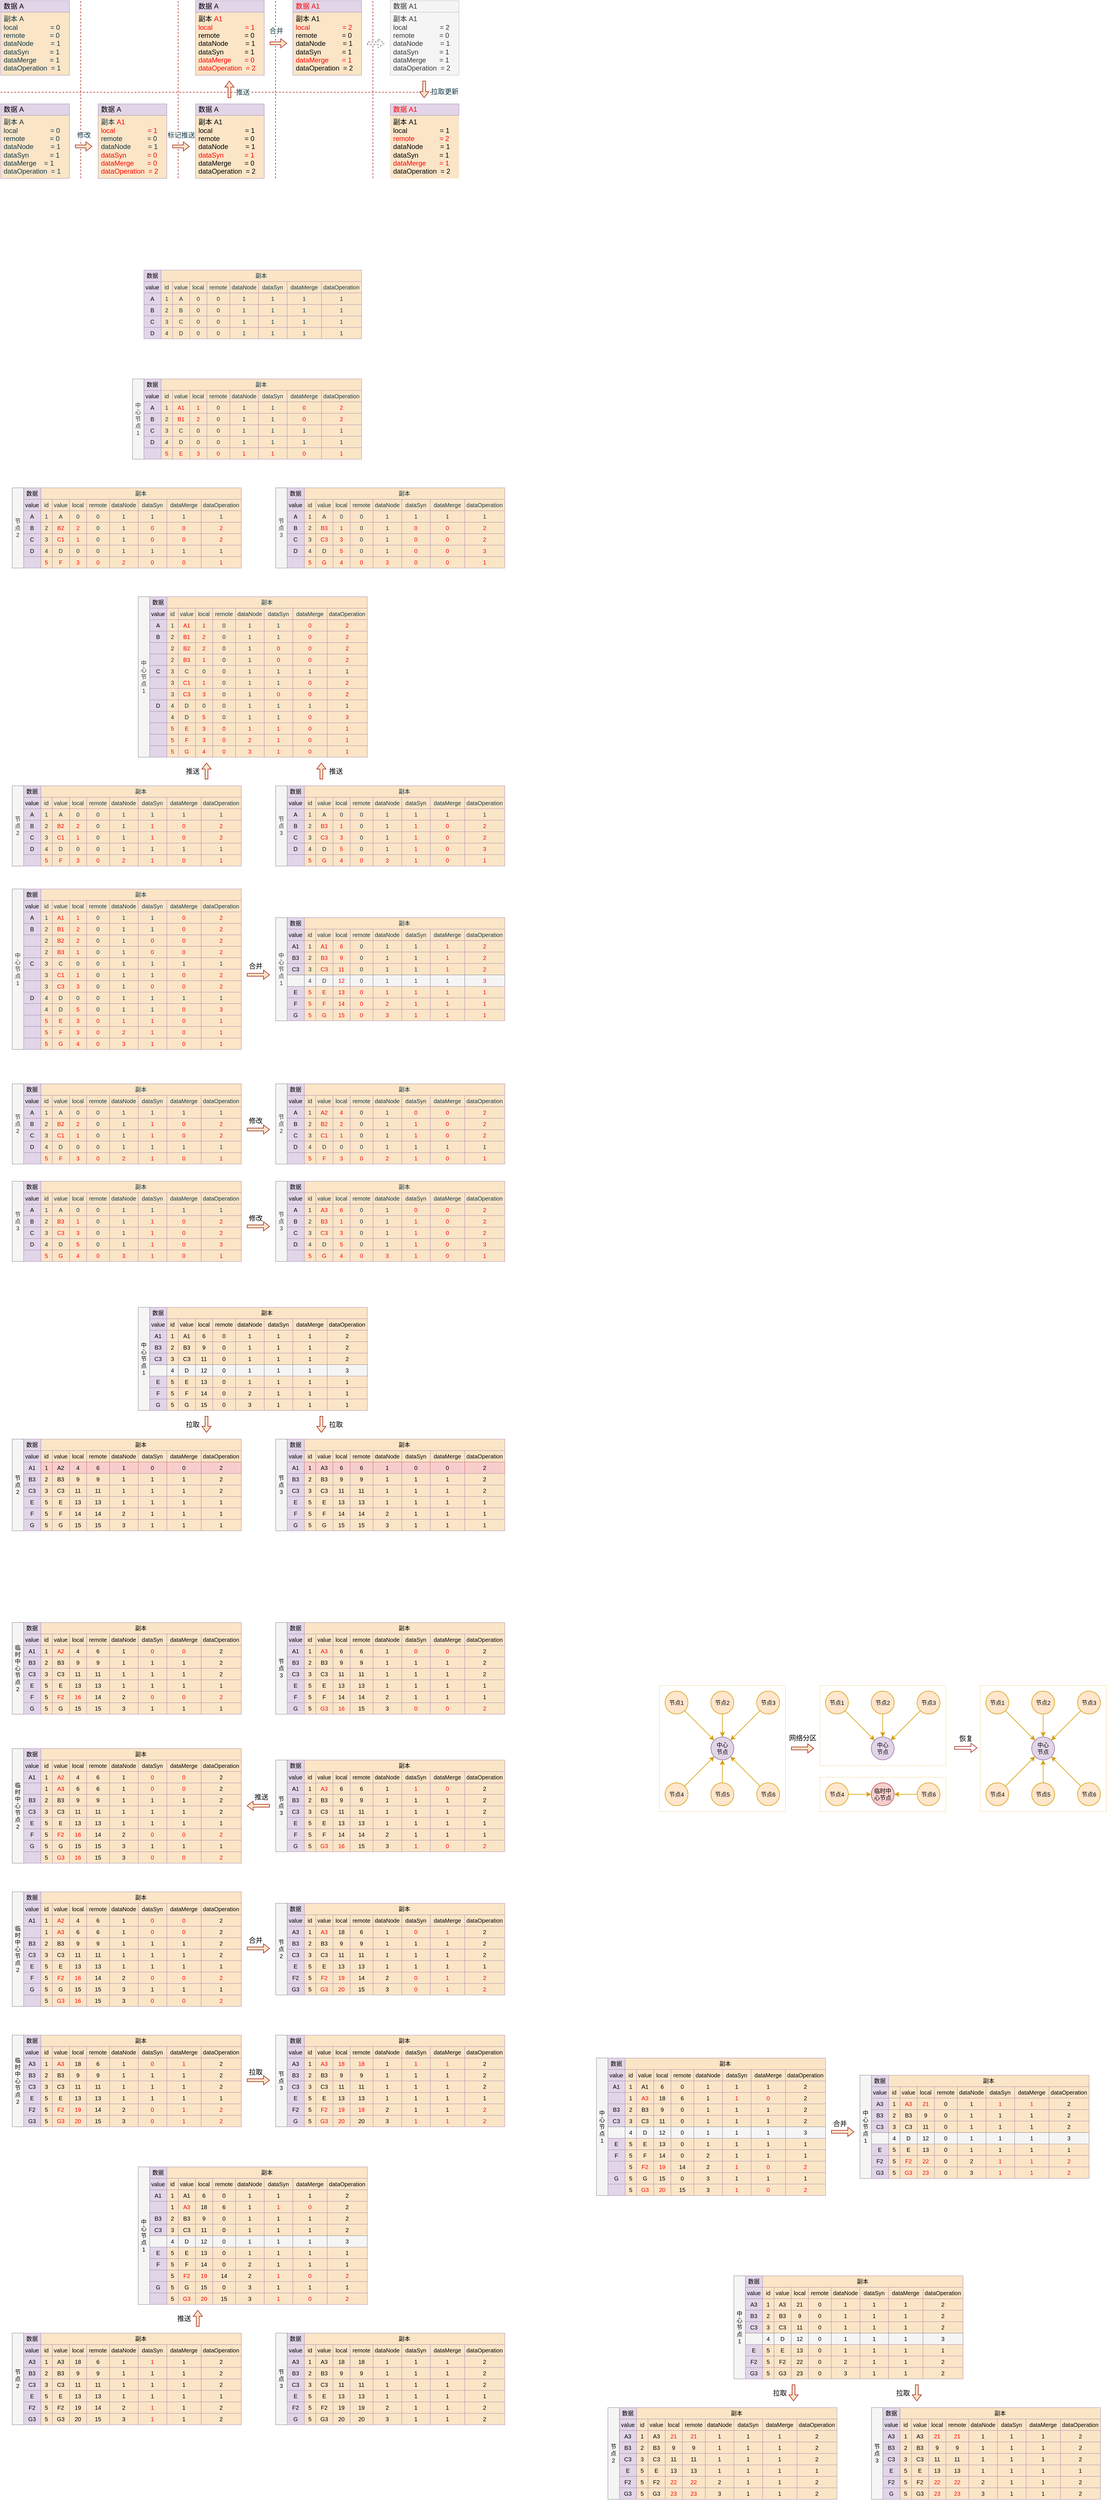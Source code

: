 <mxfile version="21.5.1" type="device">
  <diagram id="jKWK3IoEjL_twV7-EeeG" name="同步">
    <mxGraphModel dx="584" dy="659" grid="0" gridSize="10" guides="1" tooltips="1" connect="1" arrows="1" fold="1" page="0" pageScale="1" pageWidth="3300" pageHeight="4681" math="0" shadow="0">
      <root>
        <mxCell id="0" />
        <mxCell id="1" parent="0" />
        <mxCell id="gxdsSIKOLJADEshZuAw5-27" value="" style="endArrow=none;dashed=1;html=1;rounded=0;strokeColor=#A8201A;fontColor=#143642;fillColor=#FAE5C7;fontSize=12;" parent="1" edge="1">
          <mxGeometry width="50" height="50" relative="1" as="geometry">
            <mxPoint x="1090" y="480" as="sourcePoint" />
            <mxPoint x="1090" y="170" as="targetPoint" />
          </mxGeometry>
        </mxCell>
        <mxCell id="gxdsSIKOLJADEshZuAw5-34" value="" style="endArrow=none;dashed=1;html=1;rounded=0;strokeColor=#A8201A;fontColor=#143642;fillColor=#FAE5C7;fontSize=12;" parent="1" edge="1">
          <mxGeometry width="50" height="50" relative="1" as="geometry">
            <mxPoint x="440" y="330" as="sourcePoint" />
            <mxPoint x="1240" y="330" as="targetPoint" />
          </mxGeometry>
        </mxCell>
        <mxCell id="gxdsSIKOLJADEshZuAw5-18" value="" style="endArrow=none;dashed=1;html=1;rounded=0;strokeColor=#A8201A;fontColor=#143642;fillColor=#FAE5C7;fontSize=12;" parent="1" edge="1">
          <mxGeometry width="50" height="50" relative="1" as="geometry">
            <mxPoint x="920" y="480" as="sourcePoint" />
            <mxPoint x="920" y="170" as="targetPoint" />
          </mxGeometry>
        </mxCell>
        <mxCell id="gxdsSIKOLJADEshZuAw5-12" value="" style="endArrow=none;dashed=1;html=1;rounded=0;strokeColor=#A8201A;fontColor=#143642;fillColor=#FAE5C7;fontSize=12;" parent="1" edge="1">
          <mxGeometry width="50" height="50" relative="1" as="geometry">
            <mxPoint x="750" y="480" as="sourcePoint" />
            <mxPoint x="750" y="170" as="targetPoint" />
          </mxGeometry>
        </mxCell>
        <mxCell id="gxdsSIKOLJADEshZuAw5-3" value="" style="endArrow=none;dashed=1;html=1;rounded=0;strokeColor=#A8201A;fontColor=#143642;fillColor=#FAE5C7;fontSize=12;" parent="1" edge="1">
          <mxGeometry width="50" height="50" relative="1" as="geometry">
            <mxPoint x="580" y="480" as="sourcePoint" />
            <mxPoint x="580" y="170" as="targetPoint" />
          </mxGeometry>
        </mxCell>
        <mxCell id="f7dveGmPJTjZNmpPzyHi-1" value="&amp;nbsp;副本 A&lt;br style=&quot;font-size: 12px;&quot;&gt;&amp;nbsp;local&amp;nbsp; &amp;nbsp; &amp;nbsp; &amp;nbsp; &amp;nbsp; &amp;nbsp; &amp;nbsp; &amp;nbsp; &amp;nbsp;= 0&lt;br style=&quot;font-size: 12px;&quot;&gt;&amp;nbsp;remote&amp;nbsp; &amp;nbsp; &amp;nbsp; &amp;nbsp; &amp;nbsp; &amp;nbsp; &amp;nbsp;= 0&lt;br style=&quot;font-size: 12px;&quot;&gt;&amp;nbsp;dataNode&amp;nbsp; &amp;nbsp; &amp;nbsp; &amp;nbsp; &amp;nbsp;= 1&lt;br style=&quot;font-size: 12px;&quot;&gt;&amp;nbsp;dataSyn&amp;nbsp; &amp;nbsp; &amp;nbsp; &amp;nbsp; &amp;nbsp; &amp;nbsp;= 1&lt;br style=&quot;font-size: 12px;&quot;&gt;&amp;nbsp;dataMerge&amp;nbsp; &amp;nbsp; &amp;nbsp; &amp;nbsp;= 1&lt;br style=&quot;font-size: 12px;&quot;&gt;&amp;nbsp;dataOperation&amp;nbsp; = 1" style="rounded=0;whiteSpace=wrap;html=1;labelBackgroundColor=none;fillColor=#FAE5C7;strokeColor=#9673A6;fontColor=#143642;strokeWidth=0.5;align=left;fontSize=12;" parent="1" vertex="1">
          <mxGeometry x="440" y="190" width="120" height="110" as="geometry" />
        </mxCell>
        <mxCell id="gxdsSIKOLJADEshZuAw5-2" value="&amp;nbsp;副本 A&lt;br style=&quot;font-size: 12px;&quot;&gt;&amp;nbsp;local&amp;nbsp; &amp;nbsp; &amp;nbsp; &amp;nbsp; &amp;nbsp; &amp;nbsp; &amp;nbsp; &amp;nbsp; &amp;nbsp;= 0&lt;br style=&quot;font-size: 12px;&quot;&gt;&amp;nbsp;remote&amp;nbsp; &amp;nbsp; &amp;nbsp; &amp;nbsp; &amp;nbsp; &amp;nbsp; &amp;nbsp;= 0&lt;br style=&quot;font-size: 12px;&quot;&gt;&amp;nbsp;dataNode&amp;nbsp; &amp;nbsp; &amp;nbsp; &amp;nbsp; &amp;nbsp;= 1&lt;br style=&quot;font-size: 12px;&quot;&gt;&amp;nbsp;dataSyn&amp;nbsp; &amp;nbsp; &amp;nbsp; &amp;nbsp; &amp;nbsp; &amp;nbsp;= 1&lt;br style=&quot;font-size: 12px;&quot;&gt;&amp;nbsp;dataMerge&amp;nbsp; &amp;nbsp; = 1&lt;br style=&quot;font-size: 12px;&quot;&gt;&amp;nbsp;dataOperation&amp;nbsp; = 1" style="rounded=0;whiteSpace=wrap;html=1;labelBackgroundColor=none;fillColor=#FAE5C7;strokeColor=#9673A6;fontColor=#143642;strokeWidth=0.5;align=left;fontSize=12;" parent="1" vertex="1">
          <mxGeometry x="440" y="370" width="120" height="110" as="geometry" />
        </mxCell>
        <mxCell id="gxdsSIKOLJADEshZuAw5-5" value="&amp;nbsp;副本 &lt;font color=&quot;#ff0000&quot; style=&quot;font-size: 12px;&quot;&gt;A1&lt;/font&gt;&lt;br style=&quot;font-size: 12px;&quot;&gt;&amp;nbsp;&lt;font color=&quot;#ff0000&quot; style=&quot;font-size: 12px;&quot;&gt;local&amp;nbsp; &amp;nbsp; &amp;nbsp; &amp;nbsp; &amp;nbsp; &amp;nbsp; &amp;nbsp; &amp;nbsp; &amp;nbsp;= 1&lt;/font&gt;&lt;br style=&quot;font-size: 12px;&quot;&gt;&amp;nbsp;remote&amp;nbsp; &amp;nbsp; &amp;nbsp; &amp;nbsp; &amp;nbsp; &amp;nbsp; &amp;nbsp;= 0&lt;br style=&quot;font-size: 12px;&quot;&gt;&amp;nbsp;dataNode&amp;nbsp; &amp;nbsp; &amp;nbsp; &amp;nbsp; &amp;nbsp;= 1&lt;br style=&quot;font-size: 12px;&quot;&gt;&amp;nbsp;&lt;font color=&quot;#ff0000&quot; style=&quot;font-size: 12px;&quot;&gt;dataSyn&amp;nbsp; &amp;nbsp; &amp;nbsp; &amp;nbsp; &amp;nbsp; &amp;nbsp;= 0&lt;br style=&quot;font-size: 12px;&quot;&gt;&amp;nbsp;dataMerge&amp;nbsp; &amp;nbsp; &amp;nbsp; &amp;nbsp;= 0&lt;br style=&quot;font-size: 12px;&quot;&gt;&amp;nbsp;dataOperation&amp;nbsp; = 2&lt;/font&gt;" style="rounded=0;whiteSpace=wrap;html=1;labelBackgroundColor=none;fillColor=#FAE5C7;strokeColor=#9673A6;fontColor=#143642;strokeWidth=0.5;align=left;fontSize=12;" parent="1" vertex="1">
          <mxGeometry x="610" y="370" width="120" height="110" as="geometry" />
        </mxCell>
        <mxCell id="gxdsSIKOLJADEshZuAw5-7" value="" style="shape=flexArrow;endArrow=classic;html=1;rounded=0;strokeColor=#A8201A;fontColor=#143642;fillColor=#FAE5C7;width=5;endSize=3.17;endWidth=10;" parent="1" edge="1">
          <mxGeometry width="50" height="50" relative="1" as="geometry">
            <mxPoint x="910" y="244.5" as="sourcePoint" />
            <mxPoint x="940" y="244.5" as="targetPoint" />
          </mxGeometry>
        </mxCell>
        <mxCell id="gxdsSIKOLJADEshZuAw5-8" value="" style="shape=flexArrow;endArrow=classic;html=1;rounded=0;strokeColor=#A8201A;fontColor=#143642;fillColor=#FAE5C7;width=5;endSize=3.17;endWidth=10;" parent="1" edge="1">
          <mxGeometry width="50" height="50" relative="1" as="geometry">
            <mxPoint x="839.5" y="340" as="sourcePoint" />
            <mxPoint x="839.5" y="310" as="targetPoint" />
          </mxGeometry>
        </mxCell>
        <mxCell id="gxdsSIKOLJADEshZuAw5-9" value="" style="shape=flexArrow;endArrow=classic;html=1;rounded=0;strokeColor=#A8201A;fontColor=#143642;fillColor=#FAE5C7;width=5;endSize=3.17;endWidth=10;" parent="1" edge="1">
          <mxGeometry width="50" height="50" relative="1" as="geometry">
            <mxPoint x="740" y="424.5" as="sourcePoint" />
            <mxPoint x="770" y="424.5" as="targetPoint" />
          </mxGeometry>
        </mxCell>
        <mxCell id="gxdsSIKOLJADEshZuAw5-10" value="" style="shape=flexArrow;endArrow=classic;html=1;rounded=0;strokeColor=#A8201A;fontColor=#143642;fillColor=#FAE5C7;width=5;endSize=3.17;endWidth=10;fontSize=12;" parent="1" edge="1">
          <mxGeometry width="50" height="50" relative="1" as="geometry">
            <mxPoint x="570" y="424.5" as="sourcePoint" />
            <mxPoint x="600" y="424.5" as="targetPoint" />
          </mxGeometry>
        </mxCell>
        <mxCell id="gxdsSIKOLJADEshZuAw5-13" value="&amp;nbsp;副本 &lt;font style=&quot;font-size: 12px;&quot;&gt;A1&lt;/font&gt;&lt;br style=&quot;font-size: 12px;&quot;&gt;&amp;nbsp;&lt;font style=&quot;font-size: 12px;&quot;&gt;local&amp;nbsp; &amp;nbsp; &amp;nbsp; &amp;nbsp; &amp;nbsp; &amp;nbsp; &amp;nbsp; &amp;nbsp; &amp;nbsp;= 1&lt;/font&gt;&lt;br style=&quot;font-size: 12px;&quot;&gt;&amp;nbsp;remote&amp;nbsp; &amp;nbsp; &amp;nbsp; &amp;nbsp; &amp;nbsp; &amp;nbsp; &amp;nbsp;= 0&lt;br style=&quot;font-size: 12px;&quot;&gt;&amp;nbsp;dataNode&amp;nbsp; &amp;nbsp; &amp;nbsp; &amp;nbsp; &amp;nbsp;= 1&lt;br style=&quot;font-size: 12px;&quot;&gt;&amp;nbsp;&lt;font style=&quot;font-size: 12px;&quot;&gt;&lt;font color=&quot;#ff0000&quot;&gt;dataSyn&amp;nbsp; &amp;nbsp; &amp;nbsp; &amp;nbsp; &amp;nbsp; &amp;nbsp;= 1&lt;/font&gt;&lt;br style=&quot;font-size: 12px;&quot;&gt;&amp;nbsp;dataMerge&amp;nbsp; &amp;nbsp; &amp;nbsp; &amp;nbsp;= 0&lt;br style=&quot;font-size: 12px;&quot;&gt;&amp;nbsp;dataOperation&amp;nbsp; = 2&lt;/font&gt;" style="rounded=0;whiteSpace=wrap;html=1;labelBackgroundColor=none;fillColor=#FAE5C7;strokeColor=#9673A6;fontColor=#000000;strokeWidth=0.5;align=left;fontSize=12;" parent="1" vertex="1">
          <mxGeometry x="780" y="370" width="120" height="110" as="geometry" />
        </mxCell>
        <mxCell id="gxdsSIKOLJADEshZuAw5-14" value="标记推送" style="text;html=1;align=center;verticalAlign=middle;resizable=0;points=[];autosize=1;strokeColor=none;fillColor=none;fontColor=#143642;labelBackgroundColor=default;" parent="1" vertex="1">
          <mxGeometry x="720" y="390" width="70" height="30" as="geometry" />
        </mxCell>
        <mxCell id="gxdsSIKOLJADEshZuAw5-15" value="&amp;nbsp;副本 &lt;font color=&quot;#ff0000&quot; style=&quot;font-size: 12px;&quot;&gt;A1&lt;/font&gt;&lt;br style=&quot;font-size: 12px;&quot;&gt;&amp;nbsp;&lt;font color=&quot;#ff0000&quot; style=&quot;font-size: 12px;&quot;&gt;local&amp;nbsp; &amp;nbsp; &amp;nbsp; &amp;nbsp; &amp;nbsp; &amp;nbsp; &amp;nbsp; &amp;nbsp; &amp;nbsp;= 1&lt;/font&gt;&lt;br style=&quot;font-size: 12px;&quot;&gt;&amp;nbsp;remote&amp;nbsp; &amp;nbsp; &amp;nbsp; &amp;nbsp; &amp;nbsp; &amp;nbsp; &amp;nbsp;= 0&lt;br style=&quot;font-size: 12px;&quot;&gt;&amp;nbsp;dataNode&amp;nbsp; &amp;nbsp; &amp;nbsp; &amp;nbsp; &amp;nbsp;= 1&lt;br style=&quot;font-size: 12px;&quot;&gt;&amp;nbsp;&lt;font style=&quot;font-size: 12px;&quot;&gt;&lt;font&gt;dataSyn&amp;nbsp; &amp;nbsp; &amp;nbsp; &amp;nbsp; &amp;nbsp; &amp;nbsp;= 1&lt;/font&gt;&lt;br style=&quot;font-size: 12px;&quot;&gt;&amp;nbsp;&lt;font color=&quot;#ff0000&quot;&gt;dataMerge&amp;nbsp; &amp;nbsp; &amp;nbsp; &amp;nbsp;= 0&lt;br style=&quot;font-size: 12px;&quot;&gt;&amp;nbsp;dataOperation&amp;nbsp; = 2&lt;/font&gt;&lt;/font&gt;" style="rounded=0;whiteSpace=wrap;html=1;labelBackgroundColor=none;fillColor=#FAE5C7;strokeColor=#9673A6;fontColor=#000000;strokeWidth=0.5;align=left;fontSize=12;" parent="1" vertex="1">
          <mxGeometry x="780" y="190" width="120" height="110" as="geometry" />
        </mxCell>
        <mxCell id="gxdsSIKOLJADEshZuAw5-16" value="推送" style="text;align=center;verticalAlign=middle;resizable=0;points=[];autosize=1;strokeColor=none;fillColor=none;fontColor=#143642;labelBackgroundColor=default;" parent="1" vertex="1">
          <mxGeometry x="838" y="314" width="50" height="30" as="geometry" />
        </mxCell>
        <mxCell id="gxdsSIKOLJADEshZuAw5-19" value="&amp;nbsp;副本 &lt;font style=&quot;font-size: 12px;&quot;&gt;A1&lt;/font&gt;&lt;br style=&quot;font-size: 12px;&quot;&gt;&lt;font color=&quot;#ff0000&quot;&gt;&amp;nbsp;&lt;font style=&quot;font-size: 12px;&quot;&gt;local&amp;nbsp; &amp;nbsp; &amp;nbsp; &amp;nbsp; &amp;nbsp; &amp;nbsp; &amp;nbsp; &amp;nbsp; &amp;nbsp;= 2&lt;/font&gt;&lt;/font&gt;&lt;br style=&quot;font-size: 12px;&quot;&gt;&amp;nbsp;remote&amp;nbsp; &amp;nbsp; &amp;nbsp; &amp;nbsp; &amp;nbsp; &amp;nbsp; &amp;nbsp;= 0&lt;br style=&quot;font-size: 12px;&quot;&gt;&amp;nbsp;dataNode&amp;nbsp; &amp;nbsp; &amp;nbsp; &amp;nbsp; &amp;nbsp;= 1&lt;br style=&quot;font-size: 12px;&quot;&gt;&amp;nbsp;&lt;font style=&quot;font-size: 12px;&quot;&gt;&lt;font&gt;dataSyn&amp;nbsp; &amp;nbsp; &amp;nbsp; &amp;nbsp; &amp;nbsp; &amp;nbsp;= 1&lt;/font&gt;&lt;br style=&quot;font-size: 12px;&quot;&gt;&amp;nbsp;&lt;font&gt;&lt;font color=&quot;#ff0000&quot;&gt;dataMerge&amp;nbsp; &amp;nbsp; &amp;nbsp; &amp;nbsp;= 1&lt;/font&gt;&lt;br style=&quot;font-size: 12px;&quot;&gt;&amp;nbsp;dataOperation&amp;nbsp; = 2&lt;/font&gt;&lt;/font&gt;" style="rounded=0;whiteSpace=wrap;html=1;labelBackgroundColor=none;fillColor=#FAE5C7;strokeColor=#9673A6;fontColor=#000000;strokeWidth=0.5;align=left;fontSize=12;" parent="1" vertex="1">
          <mxGeometry x="950" y="190" width="120" height="110" as="geometry" />
        </mxCell>
        <mxCell id="gxdsSIKOLJADEshZuAw5-20" value="合并" style="text;html=1;align=center;verticalAlign=middle;resizable=0;points=[];autosize=1;strokeColor=none;fillColor=none;fontColor=#143642;labelBackgroundColor=default;" parent="1" vertex="1">
          <mxGeometry x="900" y="210" width="42" height="26" as="geometry" />
        </mxCell>
        <mxCell id="gxdsSIKOLJADEshZuAw5-21" value="&amp;nbsp;数据 A" style="rounded=0;whiteSpace=wrap;html=1;labelBackgroundColor=none;fillColor=#e1d5e7;strokeColor=#9673a6;strokeWidth=0.5;align=left;fontSize=12;" parent="1" vertex="1">
          <mxGeometry x="440" y="170" width="120" height="20" as="geometry" />
        </mxCell>
        <mxCell id="gxdsSIKOLJADEshZuAw5-22" value="&amp;nbsp;数据 A" style="rounded=0;whiteSpace=wrap;html=1;labelBackgroundColor=none;fillColor=#e1d5e7;strokeColor=#9673a6;strokeWidth=0.5;align=left;fontSize=12;" parent="1" vertex="1">
          <mxGeometry x="440" y="350" width="120" height="20" as="geometry" />
        </mxCell>
        <mxCell id="gxdsSIKOLJADEshZuAw5-23" value="&amp;nbsp;数据 A" style="rounded=0;whiteSpace=wrap;html=1;labelBackgroundColor=none;fillColor=#e1d5e7;strokeColor=#9673a6;strokeWidth=0.5;align=left;fontSize=12;" parent="1" vertex="1">
          <mxGeometry x="610" y="350" width="120" height="20" as="geometry" />
        </mxCell>
        <mxCell id="gxdsSIKOLJADEshZuAw5-24" value="&amp;nbsp;数据 A" style="rounded=0;whiteSpace=wrap;html=1;labelBackgroundColor=none;fillColor=#e1d5e7;strokeColor=#9673a6;strokeWidth=0.5;align=left;fontSize=12;" parent="1" vertex="1">
          <mxGeometry x="780" y="350" width="120" height="20" as="geometry" />
        </mxCell>
        <mxCell id="gxdsSIKOLJADEshZuAw5-25" value="&amp;nbsp;数据 A" style="rounded=0;whiteSpace=wrap;html=1;labelBackgroundColor=none;fillColor=#e1d5e7;strokeColor=#9673a6;strokeWidth=0.5;align=left;fontSize=12;" parent="1" vertex="1">
          <mxGeometry x="780" y="170" width="120" height="20" as="geometry" />
        </mxCell>
        <mxCell id="gxdsSIKOLJADEshZuAw5-26" value="&lt;font color=&quot;#ff0000&quot;&gt;&amp;nbsp;数据 A1&lt;/font&gt;" style="rounded=0;whiteSpace=wrap;html=1;labelBackgroundColor=none;fillColor=#e1d5e7;strokeColor=#9673a6;strokeWidth=0.5;align=left;fontSize=12;" parent="1" vertex="1">
          <mxGeometry x="950" y="170" width="120" height="20" as="geometry" />
        </mxCell>
        <mxCell id="gxdsSIKOLJADEshZuAw5-29" value="&amp;nbsp;副本 &lt;font style=&quot;font-size: 12px;&quot;&gt;A1&lt;/font&gt;&lt;br style=&quot;font-size: 12px;&quot;&gt;&lt;font color=&quot;#ff0000&quot;&gt;&amp;nbsp;&lt;/font&gt;&lt;font style=&quot;font-size: 12px;&quot;&gt;local&amp;nbsp; &amp;nbsp; &amp;nbsp; &amp;nbsp; &amp;nbsp; &amp;nbsp; &amp;nbsp; &amp;nbsp; &amp;nbsp;= 1&lt;/font&gt;&lt;br style=&quot;font-size: 12px;&quot;&gt;&amp;nbsp;&lt;font color=&quot;#ff0000&quot;&gt;remote&amp;nbsp; &amp;nbsp; &amp;nbsp; &amp;nbsp; &amp;nbsp; &amp;nbsp; &amp;nbsp;= 2&lt;/font&gt;&lt;br style=&quot;font-size: 12px;&quot;&gt;&amp;nbsp;dataNode&amp;nbsp; &amp;nbsp; &amp;nbsp; &amp;nbsp; &amp;nbsp;= 1&lt;br style=&quot;font-size: 12px;&quot;&gt;&amp;nbsp;&lt;font style=&quot;font-size: 12px;&quot;&gt;&lt;font&gt;dataSyn&amp;nbsp; &amp;nbsp; &amp;nbsp; &amp;nbsp; &amp;nbsp; &amp;nbsp;= 1&lt;/font&gt;&lt;br style=&quot;font-size: 12px;&quot;&gt;&amp;nbsp;&lt;font&gt;&lt;font color=&quot;#ff0000&quot;&gt;dataMerge&amp;nbsp; &amp;nbsp; &amp;nbsp; &amp;nbsp;= 1&lt;/font&gt;&lt;br style=&quot;font-size: 12px;&quot;&gt;&amp;nbsp;dataOperation&amp;nbsp; = 2&lt;/font&gt;&lt;/font&gt;" style="rounded=0;whiteSpace=wrap;html=1;labelBackgroundColor=none;fillColor=#FAE5C7;strokeColor=none;fontColor=#000000;strokeWidth=0.5;align=left;fontSize=12;" parent="1" vertex="1">
          <mxGeometry x="1120" y="370" width="120" height="110" as="geometry" />
        </mxCell>
        <mxCell id="gxdsSIKOLJADEshZuAw5-30" value="&lt;font color=&quot;#ff0000&quot;&gt;&amp;nbsp;数据 A1&lt;/font&gt;" style="rounded=0;whiteSpace=wrap;html=1;labelBackgroundColor=none;fillColor=#e1d5e7;strokeColor=#9673a6;strokeWidth=0.5;align=left;fontSize=12;" parent="1" vertex="1">
          <mxGeometry x="1120" y="350" width="120" height="20" as="geometry" />
        </mxCell>
        <mxCell id="gxdsSIKOLJADEshZuAw5-31" value="" style="shape=flexArrow;endArrow=classic;html=1;rounded=0;strokeColor=#A8201A;fontColor=#143642;fillColor=#FAE5C7;width=5;endSize=3.17;endWidth=10;" parent="1" edge="1">
          <mxGeometry width="50" height="50" relative="1" as="geometry">
            <mxPoint x="1179.5" y="310" as="sourcePoint" />
            <mxPoint x="1179.5" y="340" as="targetPoint" />
          </mxGeometry>
        </mxCell>
        <mxCell id="gxdsSIKOLJADEshZuAw5-11" value="修改" style="text;html=1;align=center;verticalAlign=middle;resizable=0;points=[];autosize=1;strokeColor=none;fillColor=none;fontColor=#143642;fontSize=12;labelBackgroundColor=#FFFFFF;" parent="1" vertex="1">
          <mxGeometry x="560" y="390" width="50" height="30" as="geometry" />
        </mxCell>
        <mxCell id="gxdsSIKOLJADEshZuAw5-33" value="拉取更新" style="text;html=1;align=center;verticalAlign=middle;resizable=0;points=[];autosize=1;strokeColor=none;fillColor=none;fontColor=#143642;labelBackgroundColor=default;" parent="1" vertex="1">
          <mxGeometry x="1180" y="314" width="70" height="30" as="geometry" />
        </mxCell>
        <mxCell id="lgSvQg4WkiztBKrY28pN-1" value="&amp;nbsp;副本 &lt;font style=&quot;font-size: 12px;&quot;&gt;A1&lt;/font&gt;&lt;br style=&quot;font-size: 12px;&quot;&gt;&lt;font&gt;&amp;nbsp;&lt;font style=&quot;font-size: 12px;&quot;&gt;local&amp;nbsp; &amp;nbsp; &amp;nbsp; &amp;nbsp; &amp;nbsp; &amp;nbsp; &amp;nbsp; &amp;nbsp; &amp;nbsp;= 2&lt;/font&gt;&lt;/font&gt;&lt;br style=&quot;font-size: 12px;&quot;&gt;&amp;nbsp;remote&amp;nbsp; &amp;nbsp; &amp;nbsp; &amp;nbsp; &amp;nbsp; &amp;nbsp; &amp;nbsp;= 0&lt;br style=&quot;font-size: 12px;&quot;&gt;&amp;nbsp;dataNode&amp;nbsp; &amp;nbsp; &amp;nbsp; &amp;nbsp; &amp;nbsp;= 1&lt;br style=&quot;font-size: 12px;&quot;&gt;&amp;nbsp;&lt;font style=&quot;font-size: 12px;&quot;&gt;&lt;font&gt;dataSyn&amp;nbsp; &amp;nbsp; &amp;nbsp; &amp;nbsp; &amp;nbsp; &amp;nbsp;= 1&lt;/font&gt;&lt;br style=&quot;font-size: 12px;&quot;&gt;&amp;nbsp;&lt;font&gt;&lt;font&gt;dataMerge&amp;nbsp; &amp;nbsp; &amp;nbsp; &amp;nbsp;= 1&lt;/font&gt;&lt;br style=&quot;font-size: 12px;&quot;&gt;&amp;nbsp;dataOperation&amp;nbsp; = 2&lt;/font&gt;&lt;/font&gt;" style="rounded=0;whiteSpace=wrap;html=1;labelBackgroundColor=none;fillColor=#f5f5f5;strokeColor=#666666;fontColor=#333333;strokeWidth=0.5;align=left;fontSize=12;dashed=1;" parent="1" vertex="1">
          <mxGeometry x="1120" y="190" width="120" height="110" as="geometry" />
        </mxCell>
        <mxCell id="lgSvQg4WkiztBKrY28pN-2" value="&lt;font&gt;&amp;nbsp;数据 A1&lt;/font&gt;" style="rounded=0;whiteSpace=wrap;html=1;labelBackgroundColor=none;fillColor=#f5f5f5;strokeColor=#666666;strokeWidth=0.5;align=left;fontSize=12;fontColor=#333333;dashed=1;" parent="1" vertex="1">
          <mxGeometry x="1120" y="170" width="120" height="20" as="geometry" />
        </mxCell>
        <mxCell id="gxdsSIKOLJADEshZuAw5-6" value="" style="shape=flexArrow;endArrow=classic;html=1;rounded=0;strokeColor=#666666;fontColor=#143642;fillColor=#f5f5f5;width=5;endSize=3.17;endWidth=10;dashed=1;" parent="1" edge="1">
          <mxGeometry width="50" height="50" relative="1" as="geometry">
            <mxPoint x="1080" y="244.5" as="sourcePoint" />
            <mxPoint x="1110" y="244.5" as="targetPoint" />
          </mxGeometry>
        </mxCell>
        <mxCell id="lgSvQg4WkiztBKrY28pN-3" value="数据" style="rounded=0;whiteSpace=wrap;html=1;strokeWidth=0.5;fontSize=10;align=center;fillColor=#e1d5e7;strokeColor=#9673a6;labelBackgroundColor=none;" parent="1" vertex="1">
          <mxGeometry x="690" y="830" width="30" height="20" as="geometry" />
        </mxCell>
        <mxCell id="lgSvQg4WkiztBKrY28pN-5" value="value" style="rounded=0;whiteSpace=wrap;html=1;strokeWidth=0.5;fontSize=10;align=center;fillColor=#e1d5e7;strokeColor=#9673a6;labelBackgroundColor=none;" parent="1" vertex="1">
          <mxGeometry x="690" y="850" width="30" height="20" as="geometry" />
        </mxCell>
        <mxCell id="lgSvQg4WkiztBKrY28pN-6" value="id" style="rounded=0;whiteSpace=wrap;html=1;strokeWidth=0.5;fontSize=10;align=center;fillColor=#FAE5C7;strokeColor=#9673A6;fontColor=#143642;labelBackgroundColor=none;" parent="1" vertex="1">
          <mxGeometry x="720" y="850" width="20" height="20" as="geometry" />
        </mxCell>
        <mxCell id="lgSvQg4WkiztBKrY28pN-7" value="value" style="rounded=0;whiteSpace=wrap;html=1;strokeWidth=0.5;fontSize=10;align=center;fillColor=#FAE5C7;strokeColor=#9673A6;fontColor=#143642;labelBackgroundColor=none;" parent="1" vertex="1">
          <mxGeometry x="740" y="850" width="30" height="20" as="geometry" />
        </mxCell>
        <mxCell id="lgSvQg4WkiztBKrY28pN-8" value="local" style="rounded=0;whiteSpace=wrap;html=1;strokeWidth=0.5;fontSize=10;align=center;fillColor=#FAE5C7;strokeColor=#9673A6;fontColor=#143642;labelBackgroundColor=none;" parent="1" vertex="1">
          <mxGeometry x="770" y="850" width="30" height="20" as="geometry" />
        </mxCell>
        <mxCell id="lgSvQg4WkiztBKrY28pN-9" value="remote" style="rounded=0;whiteSpace=wrap;html=1;strokeWidth=0.5;fontSize=10;align=center;fillColor=#FAE5C7;strokeColor=#9673A6;fontColor=#143642;labelBackgroundColor=none;" parent="1" vertex="1">
          <mxGeometry x="800" y="850" width="40" height="20" as="geometry" />
        </mxCell>
        <mxCell id="lgSvQg4WkiztBKrY28pN-10" value="dataNode" style="rounded=0;whiteSpace=wrap;html=1;strokeWidth=0.5;fontSize=10;align=center;fillColor=#FAE5C7;strokeColor=#9673A6;fontColor=#143642;labelBackgroundColor=none;" parent="1" vertex="1">
          <mxGeometry x="840" y="850" width="50" height="20" as="geometry" />
        </mxCell>
        <mxCell id="lgSvQg4WkiztBKrY28pN-11" value="dataSyn" style="rounded=0;whiteSpace=wrap;html=1;strokeWidth=0.5;fontSize=10;align=center;fillColor=#FAE5C7;strokeColor=#9673A6;fontColor=#143642;labelBackgroundColor=none;" parent="1" vertex="1">
          <mxGeometry x="890" y="850" width="50" height="20" as="geometry" />
        </mxCell>
        <mxCell id="lgSvQg4WkiztBKrY28pN-12" value="dataMerge" style="rounded=0;whiteSpace=wrap;html=1;strokeWidth=0.5;fontSize=10;align=center;fillColor=#FAE5C7;strokeColor=#9673A6;fontColor=#143642;labelBackgroundColor=none;" parent="1" vertex="1">
          <mxGeometry x="940" y="850" width="60" height="20" as="geometry" />
        </mxCell>
        <mxCell id="lgSvQg4WkiztBKrY28pN-13" value="dataOperation" style="rounded=0;whiteSpace=wrap;html=1;strokeWidth=0.5;fontSize=10;align=center;fillColor=#FAE5C7;strokeColor=#9673A6;fontColor=#143642;labelBackgroundColor=none;" parent="1" vertex="1">
          <mxGeometry x="1000" y="850" width="70" height="20" as="geometry" />
        </mxCell>
        <mxCell id="lgSvQg4WkiztBKrY28pN-14" value="副本" style="rounded=0;whiteSpace=wrap;html=1;strokeWidth=0.5;fontSize=10;align=center;fillColor=#FAE5C7;strokeColor=#9673A6;fontColor=#143642;labelBackgroundColor=none;" parent="1" vertex="1">
          <mxGeometry x="720" y="830" width="350" height="20" as="geometry" />
        </mxCell>
        <mxCell id="lgSvQg4WkiztBKrY28pN-17" value="A" style="rounded=0;whiteSpace=wrap;html=1;strokeWidth=0.5;fontSize=10;align=center;labelBackgroundColor=none;fillColor=#e1d5e7;strokeColor=#9673a6;" parent="1" vertex="1">
          <mxGeometry x="690" y="870" width="30" height="20" as="geometry" />
        </mxCell>
        <mxCell id="lgSvQg4WkiztBKrY28pN-18" value="1" style="rounded=0;whiteSpace=wrap;html=1;strokeWidth=0.5;fontSize=10;align=center;labelBackgroundColor=none;fillColor=#FAE5C7;strokeColor=#9673A6;fontColor=#143642;" parent="1" vertex="1">
          <mxGeometry x="720" y="870" width="20" height="20" as="geometry" />
        </mxCell>
        <mxCell id="lgSvQg4WkiztBKrY28pN-19" value="A1" style="rounded=0;whiteSpace=wrap;html=1;strokeWidth=0.5;fontSize=10;align=center;labelBackgroundColor=none;fillColor=#FAE5C7;strokeColor=#9673A6;fontColor=#FF0000;" parent="1" vertex="1">
          <mxGeometry x="740" y="870" width="30" height="20" as="geometry" />
        </mxCell>
        <mxCell id="lgSvQg4WkiztBKrY28pN-20" value="&lt;font color=&quot;#ff0000&quot;&gt;1&lt;/font&gt;" style="rounded=0;whiteSpace=wrap;html=1;strokeWidth=0.5;fontSize=10;align=center;labelBackgroundColor=none;fillColor=#FAE5C7;strokeColor=#9673A6;fontColor=#143642;" parent="1" vertex="1">
          <mxGeometry x="770" y="870" width="30" height="20" as="geometry" />
        </mxCell>
        <mxCell id="lgSvQg4WkiztBKrY28pN-21" value="0" style="rounded=0;whiteSpace=wrap;html=1;strokeWidth=0.5;fontSize=10;align=center;labelBackgroundColor=none;fillColor=#FAE5C7;strokeColor=#9673A6;fontColor=#143642;" parent="1" vertex="1">
          <mxGeometry x="800" y="870" width="40" height="20" as="geometry" />
        </mxCell>
        <mxCell id="lgSvQg4WkiztBKrY28pN-22" value="1" style="rounded=0;whiteSpace=wrap;html=1;strokeWidth=0.5;fontSize=10;align=center;labelBackgroundColor=none;fillColor=#FAE5C7;strokeColor=#9673A6;fontColor=#143642;" parent="1" vertex="1">
          <mxGeometry x="840" y="870" width="50" height="20" as="geometry" />
        </mxCell>
        <mxCell id="lgSvQg4WkiztBKrY28pN-23" value="1" style="rounded=0;whiteSpace=wrap;html=1;strokeWidth=0.5;fontSize=10;align=center;labelBackgroundColor=none;fillColor=#FAE5C7;strokeColor=#9673A6;fontColor=#143642;" parent="1" vertex="1">
          <mxGeometry x="890" y="870" width="50" height="20" as="geometry" />
        </mxCell>
        <mxCell id="lgSvQg4WkiztBKrY28pN-24" value="&lt;font color=&quot;#ff0000&quot;&gt;0&lt;/font&gt;" style="rounded=0;whiteSpace=wrap;html=1;strokeWidth=0.5;fontSize=10;align=center;labelBackgroundColor=none;fillColor=#FAE5C7;strokeColor=#9673A6;fontColor=#143642;" parent="1" vertex="1">
          <mxGeometry x="940" y="870" width="60" height="20" as="geometry" />
        </mxCell>
        <mxCell id="lgSvQg4WkiztBKrY28pN-25" value="2" style="rounded=0;whiteSpace=wrap;html=1;strokeWidth=0.5;fontSize=10;align=center;labelBackgroundColor=none;fillColor=#FAE5C7;strokeColor=#9673A6;fontColor=#FF0000;" parent="1" vertex="1">
          <mxGeometry x="1000" y="870" width="70" height="20" as="geometry" />
        </mxCell>
        <mxCell id="lgSvQg4WkiztBKrY28pN-49" value="B" style="rounded=0;whiteSpace=wrap;html=1;strokeWidth=0.5;fontSize=10;align=center;labelBackgroundColor=none;fillColor=#e1d5e7;strokeColor=#9673a6;" parent="1" vertex="1">
          <mxGeometry x="690" y="890" width="30" height="20" as="geometry" />
        </mxCell>
        <mxCell id="lgSvQg4WkiztBKrY28pN-50" value="2" style="rounded=0;whiteSpace=wrap;html=1;strokeWidth=0.5;fontSize=10;align=center;labelBackgroundColor=none;fillColor=#FAE5C7;strokeColor=#9673A6;fontColor=#143642;" parent="1" vertex="1">
          <mxGeometry x="720" y="890" width="20" height="20" as="geometry" />
        </mxCell>
        <mxCell id="lgSvQg4WkiztBKrY28pN-51" value="&lt;font color=&quot;#ff0000&quot;&gt;B1&lt;/font&gt;" style="rounded=0;whiteSpace=wrap;html=1;strokeWidth=0.5;fontSize=10;align=center;labelBackgroundColor=none;fillColor=#FAE5C7;strokeColor=#9673A6;fontColor=#143642;" parent="1" vertex="1">
          <mxGeometry x="740" y="890" width="30" height="20" as="geometry" />
        </mxCell>
        <mxCell id="lgSvQg4WkiztBKrY28pN-52" value="&lt;font color=&quot;#ff0000&quot;&gt;2&lt;/font&gt;" style="rounded=0;whiteSpace=wrap;html=1;strokeWidth=0.5;fontSize=10;align=center;labelBackgroundColor=none;fillColor=#FAE5C7;strokeColor=#9673A6;fontColor=#143642;" parent="1" vertex="1">
          <mxGeometry x="770" y="890" width="30" height="20" as="geometry" />
        </mxCell>
        <mxCell id="lgSvQg4WkiztBKrY28pN-53" value="0" style="rounded=0;whiteSpace=wrap;html=1;strokeWidth=0.5;fontSize=10;align=center;labelBackgroundColor=none;fillColor=#FAE5C7;strokeColor=#9673A6;fontColor=#143642;" parent="1" vertex="1">
          <mxGeometry x="800" y="890" width="40" height="20" as="geometry" />
        </mxCell>
        <mxCell id="lgSvQg4WkiztBKrY28pN-54" value="1" style="rounded=0;whiteSpace=wrap;html=1;strokeWidth=0.5;fontSize=10;align=center;labelBackgroundColor=none;fillColor=#FAE5C7;strokeColor=#9673A6;fontColor=#143642;" parent="1" vertex="1">
          <mxGeometry x="840" y="890" width="50" height="20" as="geometry" />
        </mxCell>
        <mxCell id="lgSvQg4WkiztBKrY28pN-55" value="1" style="rounded=0;whiteSpace=wrap;html=1;strokeWidth=0.5;fontSize=10;align=center;labelBackgroundColor=none;fillColor=#FAE5C7;strokeColor=#9673A6;fontColor=#143642;" parent="1" vertex="1">
          <mxGeometry x="890" y="890" width="50" height="20" as="geometry" />
        </mxCell>
        <mxCell id="lgSvQg4WkiztBKrY28pN-56" value="&lt;font color=&quot;#ff0000&quot;&gt;0&lt;/font&gt;" style="rounded=0;whiteSpace=wrap;html=1;strokeWidth=0.5;fontSize=10;align=center;labelBackgroundColor=none;fillColor=#FAE5C7;strokeColor=#9673A6;fontColor=#143642;" parent="1" vertex="1">
          <mxGeometry x="940" y="890" width="60" height="20" as="geometry" />
        </mxCell>
        <mxCell id="lgSvQg4WkiztBKrY28pN-57" value="2" style="rounded=0;whiteSpace=wrap;html=1;strokeWidth=0.5;fontSize=10;align=center;labelBackgroundColor=none;fillColor=#FAE5C7;strokeColor=#9673A6;fontColor=#FF0000;" parent="1" vertex="1">
          <mxGeometry x="1000" y="890" width="70" height="20" as="geometry" />
        </mxCell>
        <mxCell id="lgSvQg4WkiztBKrY28pN-59" value="C" style="rounded=0;whiteSpace=wrap;html=1;strokeWidth=0.5;fontSize=10;align=center;labelBackgroundColor=none;fillColor=#e1d5e7;strokeColor=#9673a6;" parent="1" vertex="1">
          <mxGeometry x="690" y="910" width="30" height="20" as="geometry" />
        </mxCell>
        <mxCell id="lgSvQg4WkiztBKrY28pN-60" value="3" style="rounded=0;whiteSpace=wrap;html=1;strokeWidth=0.5;fontSize=10;align=center;labelBackgroundColor=none;fillColor=#FAE5C7;strokeColor=#9673A6;fontColor=#143642;" parent="1" vertex="1">
          <mxGeometry x="720" y="910" width="20" height="20" as="geometry" />
        </mxCell>
        <mxCell id="lgSvQg4WkiztBKrY28pN-61" value="C" style="rounded=0;whiteSpace=wrap;html=1;strokeWidth=0.5;fontSize=10;align=center;labelBackgroundColor=none;fillColor=#FAE5C7;strokeColor=#9673A6;fontColor=#143642;" parent="1" vertex="1">
          <mxGeometry x="740" y="910" width="30" height="20" as="geometry" />
        </mxCell>
        <mxCell id="lgSvQg4WkiztBKrY28pN-62" value="0" style="rounded=0;whiteSpace=wrap;html=1;strokeWidth=0.5;fontSize=10;align=center;labelBackgroundColor=none;fillColor=#FAE5C7;strokeColor=#9673A6;fontColor=#143642;" parent="1" vertex="1">
          <mxGeometry x="770" y="910" width="30" height="20" as="geometry" />
        </mxCell>
        <mxCell id="lgSvQg4WkiztBKrY28pN-63" value="0" style="rounded=0;whiteSpace=wrap;html=1;strokeWidth=0.5;fontSize=10;align=center;labelBackgroundColor=none;fillColor=#FAE5C7;strokeColor=#9673A6;fontColor=#143642;" parent="1" vertex="1">
          <mxGeometry x="800" y="910" width="40" height="20" as="geometry" />
        </mxCell>
        <mxCell id="lgSvQg4WkiztBKrY28pN-64" value="1" style="rounded=0;whiteSpace=wrap;html=1;strokeWidth=0.5;fontSize=10;align=center;labelBackgroundColor=none;fillColor=#FAE5C7;strokeColor=#9673A6;fontColor=#143642;" parent="1" vertex="1">
          <mxGeometry x="840" y="910" width="50" height="20" as="geometry" />
        </mxCell>
        <mxCell id="lgSvQg4WkiztBKrY28pN-65" value="1" style="rounded=0;whiteSpace=wrap;html=1;strokeWidth=0.5;fontSize=10;align=center;labelBackgroundColor=none;fillColor=#FAE5C7;strokeColor=#9673A6;fontColor=#143642;" parent="1" vertex="1">
          <mxGeometry x="890" y="910" width="50" height="20" as="geometry" />
        </mxCell>
        <mxCell id="lgSvQg4WkiztBKrY28pN-66" value="1" style="rounded=0;whiteSpace=wrap;html=1;strokeWidth=0.5;fontSize=10;align=center;labelBackgroundColor=none;fillColor=#FAE5C7;strokeColor=#9673A6;fontColor=#143642;" parent="1" vertex="1">
          <mxGeometry x="940" y="910" width="60" height="20" as="geometry" />
        </mxCell>
        <mxCell id="lgSvQg4WkiztBKrY28pN-67" value="1" style="rounded=0;whiteSpace=wrap;html=1;strokeWidth=0.5;fontSize=10;align=center;labelBackgroundColor=none;fillColor=#FAE5C7;strokeColor=#9673A6;fontColor=#143642;" parent="1" vertex="1">
          <mxGeometry x="1000" y="910" width="70" height="20" as="geometry" />
        </mxCell>
        <mxCell id="lgSvQg4WkiztBKrY28pN-69" value="D" style="rounded=0;whiteSpace=wrap;html=1;strokeWidth=0.5;fontSize=10;align=center;labelBackgroundColor=none;fillColor=#e1d5e7;strokeColor=#9673a6;" parent="1" vertex="1">
          <mxGeometry x="690" y="930" width="30" height="20" as="geometry" />
        </mxCell>
        <mxCell id="lgSvQg4WkiztBKrY28pN-70" value="4" style="rounded=0;whiteSpace=wrap;html=1;strokeWidth=0.5;fontSize=10;align=center;labelBackgroundColor=none;fillColor=#FAE5C7;strokeColor=#9673A6;fontColor=#143642;" parent="1" vertex="1">
          <mxGeometry x="720" y="930" width="20" height="20" as="geometry" />
        </mxCell>
        <mxCell id="lgSvQg4WkiztBKrY28pN-71" value="D" style="rounded=0;whiteSpace=wrap;html=1;strokeWidth=0.5;fontSize=10;align=center;labelBackgroundColor=none;fillColor=#FAE5C7;strokeColor=#9673A6;fontColor=#143642;" parent="1" vertex="1">
          <mxGeometry x="740" y="930" width="30" height="20" as="geometry" />
        </mxCell>
        <mxCell id="lgSvQg4WkiztBKrY28pN-72" value="0" style="rounded=0;whiteSpace=wrap;html=1;strokeWidth=0.5;fontSize=10;align=center;labelBackgroundColor=none;fillColor=#FAE5C7;strokeColor=#9673A6;fontColor=#143642;" parent="1" vertex="1">
          <mxGeometry x="770" y="930" width="30" height="20" as="geometry" />
        </mxCell>
        <mxCell id="lgSvQg4WkiztBKrY28pN-73" value="0" style="rounded=0;whiteSpace=wrap;html=1;strokeWidth=0.5;fontSize=10;align=center;labelBackgroundColor=none;fillColor=#FAE5C7;strokeColor=#9673A6;fontColor=#143642;" parent="1" vertex="1">
          <mxGeometry x="800" y="930" width="40" height="20" as="geometry" />
        </mxCell>
        <mxCell id="lgSvQg4WkiztBKrY28pN-74" value="1" style="rounded=0;whiteSpace=wrap;html=1;strokeWidth=0.5;fontSize=10;align=center;labelBackgroundColor=none;fillColor=#FAE5C7;strokeColor=#9673A6;fontColor=#143642;" parent="1" vertex="1">
          <mxGeometry x="840" y="930" width="50" height="20" as="geometry" />
        </mxCell>
        <mxCell id="lgSvQg4WkiztBKrY28pN-75" value="1" style="rounded=0;whiteSpace=wrap;html=1;strokeWidth=0.5;fontSize=10;align=center;labelBackgroundColor=none;fillColor=#FAE5C7;strokeColor=#9673A6;fontColor=#143642;" parent="1" vertex="1">
          <mxGeometry x="890" y="930" width="50" height="20" as="geometry" />
        </mxCell>
        <mxCell id="lgSvQg4WkiztBKrY28pN-76" value="1" style="rounded=0;whiteSpace=wrap;html=1;strokeWidth=0.5;fontSize=10;align=center;labelBackgroundColor=none;fillColor=#FAE5C7;strokeColor=#9673A6;fontColor=#143642;" parent="1" vertex="1">
          <mxGeometry x="940" y="930" width="60" height="20" as="geometry" />
        </mxCell>
        <mxCell id="lgSvQg4WkiztBKrY28pN-77" value="1" style="rounded=0;whiteSpace=wrap;html=1;strokeWidth=0.5;fontSize=10;align=center;labelBackgroundColor=none;fillColor=#FAE5C7;strokeColor=#9673A6;fontColor=#143642;" parent="1" vertex="1">
          <mxGeometry x="1000" y="930" width="70" height="20" as="geometry" />
        </mxCell>
        <mxCell id="lgSvQg4WkiztBKrY28pN-78" value="数据" style="rounded=0;whiteSpace=wrap;html=1;strokeWidth=0.5;fontSize=10;align=center;fillColor=#e1d5e7;strokeColor=#9673a6;labelBackgroundColor=none;" parent="1" vertex="1">
          <mxGeometry x="690" y="640" width="30" height="20" as="geometry" />
        </mxCell>
        <mxCell id="lgSvQg4WkiztBKrY28pN-80" value="value" style="rounded=0;whiteSpace=wrap;html=1;strokeWidth=0.5;fontSize=10;align=center;fillColor=#e1d5e7;strokeColor=#9673a6;labelBackgroundColor=none;" parent="1" vertex="1">
          <mxGeometry x="690" y="660" width="30" height="20" as="geometry" />
        </mxCell>
        <mxCell id="lgSvQg4WkiztBKrY28pN-81" value="id" style="rounded=0;whiteSpace=wrap;html=1;strokeWidth=0.5;fontSize=10;align=center;fillColor=#FAE5C7;strokeColor=#9673A6;fontColor=#143642;labelBackgroundColor=none;" parent="1" vertex="1">
          <mxGeometry x="720" y="660" width="20" height="20" as="geometry" />
        </mxCell>
        <mxCell id="lgSvQg4WkiztBKrY28pN-82" value="value" style="rounded=0;whiteSpace=wrap;html=1;strokeWidth=0.5;fontSize=10;align=center;fillColor=#FAE5C7;strokeColor=#9673A6;fontColor=#143642;labelBackgroundColor=none;" parent="1" vertex="1">
          <mxGeometry x="740" y="660" width="30" height="20" as="geometry" />
        </mxCell>
        <mxCell id="lgSvQg4WkiztBKrY28pN-83" value="local" style="rounded=0;whiteSpace=wrap;html=1;strokeWidth=0.5;fontSize=10;align=center;fillColor=#FAE5C7;strokeColor=#9673A6;fontColor=#143642;labelBackgroundColor=none;" parent="1" vertex="1">
          <mxGeometry x="770" y="660" width="30" height="20" as="geometry" />
        </mxCell>
        <mxCell id="lgSvQg4WkiztBKrY28pN-84" value="remote" style="rounded=0;whiteSpace=wrap;html=1;strokeWidth=0.5;fontSize=10;align=center;fillColor=#FAE5C7;strokeColor=#9673A6;fontColor=#143642;labelBackgroundColor=none;" parent="1" vertex="1">
          <mxGeometry x="800" y="660" width="40" height="20" as="geometry" />
        </mxCell>
        <mxCell id="lgSvQg4WkiztBKrY28pN-85" value="dataNode" style="rounded=0;whiteSpace=wrap;html=1;strokeWidth=0.5;fontSize=10;align=center;fillColor=#FAE5C7;strokeColor=#9673A6;fontColor=#143642;labelBackgroundColor=none;" parent="1" vertex="1">
          <mxGeometry x="840" y="660" width="50" height="20" as="geometry" />
        </mxCell>
        <mxCell id="lgSvQg4WkiztBKrY28pN-86" value="dataSyn" style="rounded=0;whiteSpace=wrap;html=1;strokeWidth=0.5;fontSize=10;align=center;fillColor=#FAE5C7;strokeColor=#9673A6;fontColor=#143642;labelBackgroundColor=none;" parent="1" vertex="1">
          <mxGeometry x="890" y="660" width="50" height="20" as="geometry" />
        </mxCell>
        <mxCell id="lgSvQg4WkiztBKrY28pN-87" value="dataMerge" style="rounded=0;whiteSpace=wrap;html=1;strokeWidth=0.5;fontSize=10;align=center;fillColor=#FAE5C7;strokeColor=#9673A6;fontColor=#143642;labelBackgroundColor=none;" parent="1" vertex="1">
          <mxGeometry x="940" y="660" width="60" height="20" as="geometry" />
        </mxCell>
        <mxCell id="lgSvQg4WkiztBKrY28pN-88" value="dataOperation" style="rounded=0;whiteSpace=wrap;html=1;strokeWidth=0.5;fontSize=10;align=center;fillColor=#FAE5C7;strokeColor=#9673A6;fontColor=#143642;labelBackgroundColor=none;" parent="1" vertex="1">
          <mxGeometry x="1000" y="660" width="70" height="20" as="geometry" />
        </mxCell>
        <mxCell id="lgSvQg4WkiztBKrY28pN-89" value="副本" style="rounded=0;whiteSpace=wrap;html=1;strokeWidth=0.5;fontSize=10;align=center;fillColor=#FAE5C7;strokeColor=#9673A6;fontColor=#143642;labelBackgroundColor=none;" parent="1" vertex="1">
          <mxGeometry x="720" y="640" width="350" height="20" as="geometry" />
        </mxCell>
        <mxCell id="lgSvQg4WkiztBKrY28pN-91" value="A" style="rounded=0;whiteSpace=wrap;html=1;strokeWidth=0.5;fontSize=10;align=center;labelBackgroundColor=none;fillColor=#e1d5e7;strokeColor=#9673a6;" parent="1" vertex="1">
          <mxGeometry x="690" y="680" width="30" height="20" as="geometry" />
        </mxCell>
        <mxCell id="lgSvQg4WkiztBKrY28pN-92" value="1" style="rounded=0;whiteSpace=wrap;html=1;strokeWidth=0.5;fontSize=10;align=center;labelBackgroundColor=none;fillColor=#FAE5C7;strokeColor=#9673A6;fontColor=#143642;" parent="1" vertex="1">
          <mxGeometry x="720" y="680" width="20" height="20" as="geometry" />
        </mxCell>
        <mxCell id="lgSvQg4WkiztBKrY28pN-93" value="A" style="rounded=0;whiteSpace=wrap;html=1;strokeWidth=0.5;fontSize=10;align=center;labelBackgroundColor=none;fillColor=#FAE5C7;strokeColor=#9673A6;fontColor=#143642;" parent="1" vertex="1">
          <mxGeometry x="740" y="680" width="30" height="20" as="geometry" />
        </mxCell>
        <mxCell id="lgSvQg4WkiztBKrY28pN-94" value="0" style="rounded=0;whiteSpace=wrap;html=1;strokeWidth=0.5;fontSize=10;align=center;labelBackgroundColor=none;fillColor=#FAE5C7;strokeColor=#9673A6;fontColor=#143642;" parent="1" vertex="1">
          <mxGeometry x="770" y="680" width="30" height="20" as="geometry" />
        </mxCell>
        <mxCell id="lgSvQg4WkiztBKrY28pN-95" value="0" style="rounded=0;whiteSpace=wrap;html=1;strokeWidth=0.5;fontSize=10;align=center;labelBackgroundColor=none;fillColor=#FAE5C7;strokeColor=#9673A6;fontColor=#143642;" parent="1" vertex="1">
          <mxGeometry x="800" y="680" width="40" height="20" as="geometry" />
        </mxCell>
        <mxCell id="lgSvQg4WkiztBKrY28pN-96" value="1" style="rounded=0;whiteSpace=wrap;html=1;strokeWidth=0.5;fontSize=10;align=center;labelBackgroundColor=none;fillColor=#FAE5C7;strokeColor=#9673A6;fontColor=#143642;" parent="1" vertex="1">
          <mxGeometry x="840" y="680" width="50" height="20" as="geometry" />
        </mxCell>
        <mxCell id="lgSvQg4WkiztBKrY28pN-97" value="1" style="rounded=0;whiteSpace=wrap;html=1;strokeWidth=0.5;fontSize=10;align=center;labelBackgroundColor=none;fillColor=#FAE5C7;strokeColor=#9673A6;fontColor=#143642;" parent="1" vertex="1">
          <mxGeometry x="890" y="680" width="50" height="20" as="geometry" />
        </mxCell>
        <mxCell id="lgSvQg4WkiztBKrY28pN-98" value="1" style="rounded=0;whiteSpace=wrap;html=1;strokeWidth=0.5;fontSize=10;align=center;labelBackgroundColor=none;fillColor=#FAE5C7;strokeColor=#9673A6;fontColor=#143642;" parent="1" vertex="1">
          <mxGeometry x="940" y="680" width="60" height="20" as="geometry" />
        </mxCell>
        <mxCell id="lgSvQg4WkiztBKrY28pN-99" value="1" style="rounded=0;whiteSpace=wrap;html=1;strokeWidth=0.5;fontSize=10;align=center;labelBackgroundColor=none;fillColor=#FAE5C7;strokeColor=#9673A6;fontColor=#143642;" parent="1" vertex="1">
          <mxGeometry x="1000" y="680" width="70" height="20" as="geometry" />
        </mxCell>
        <mxCell id="lgSvQg4WkiztBKrY28pN-101" value="B" style="rounded=0;whiteSpace=wrap;html=1;strokeWidth=0.5;fontSize=10;align=center;labelBackgroundColor=none;fillColor=#e1d5e7;strokeColor=#9673a6;" parent="1" vertex="1">
          <mxGeometry x="690" y="700" width="30" height="20" as="geometry" />
        </mxCell>
        <mxCell id="lgSvQg4WkiztBKrY28pN-102" value="2" style="rounded=0;whiteSpace=wrap;html=1;strokeWidth=0.5;fontSize=10;align=center;labelBackgroundColor=none;fillColor=#FAE5C7;strokeColor=#9673A6;fontColor=#143642;" parent="1" vertex="1">
          <mxGeometry x="720" y="700" width="20" height="20" as="geometry" />
        </mxCell>
        <mxCell id="lgSvQg4WkiztBKrY28pN-103" value="B" style="rounded=0;whiteSpace=wrap;html=1;strokeWidth=0.5;fontSize=10;align=center;labelBackgroundColor=none;fillColor=#FAE5C7;strokeColor=#9673A6;fontColor=#143642;" parent="1" vertex="1">
          <mxGeometry x="740" y="700" width="30" height="20" as="geometry" />
        </mxCell>
        <mxCell id="lgSvQg4WkiztBKrY28pN-104" value="0" style="rounded=0;whiteSpace=wrap;html=1;strokeWidth=0.5;fontSize=10;align=center;labelBackgroundColor=none;fillColor=#FAE5C7;strokeColor=#9673A6;fontColor=#143642;" parent="1" vertex="1">
          <mxGeometry x="770" y="700" width="30" height="20" as="geometry" />
        </mxCell>
        <mxCell id="lgSvQg4WkiztBKrY28pN-105" value="0" style="rounded=0;whiteSpace=wrap;html=1;strokeWidth=0.5;fontSize=10;align=center;labelBackgroundColor=none;fillColor=#FAE5C7;strokeColor=#9673A6;fontColor=#143642;" parent="1" vertex="1">
          <mxGeometry x="800" y="700" width="40" height="20" as="geometry" />
        </mxCell>
        <mxCell id="lgSvQg4WkiztBKrY28pN-106" value="1" style="rounded=0;whiteSpace=wrap;html=1;strokeWidth=0.5;fontSize=10;align=center;labelBackgroundColor=none;fillColor=#FAE5C7;strokeColor=#9673A6;fontColor=#143642;" parent="1" vertex="1">
          <mxGeometry x="840" y="700" width="50" height="20" as="geometry" />
        </mxCell>
        <mxCell id="lgSvQg4WkiztBKrY28pN-107" value="1" style="rounded=0;whiteSpace=wrap;html=1;strokeWidth=0.5;fontSize=10;align=center;labelBackgroundColor=none;fillColor=#FAE5C7;strokeColor=#9673A6;fontColor=#143642;" parent="1" vertex="1">
          <mxGeometry x="890" y="700" width="50" height="20" as="geometry" />
        </mxCell>
        <mxCell id="lgSvQg4WkiztBKrY28pN-108" value="1" style="rounded=0;whiteSpace=wrap;html=1;strokeWidth=0.5;fontSize=10;align=center;labelBackgroundColor=none;fillColor=#FAE5C7;strokeColor=#9673A6;fontColor=#143642;" parent="1" vertex="1">
          <mxGeometry x="940" y="700" width="60" height="20" as="geometry" />
        </mxCell>
        <mxCell id="lgSvQg4WkiztBKrY28pN-109" value="1" style="rounded=0;whiteSpace=wrap;html=1;strokeWidth=0.5;fontSize=10;align=center;labelBackgroundColor=none;fillColor=#FAE5C7;strokeColor=#9673A6;fontColor=#143642;" parent="1" vertex="1">
          <mxGeometry x="1000" y="700" width="70" height="20" as="geometry" />
        </mxCell>
        <mxCell id="lgSvQg4WkiztBKrY28pN-111" value="C" style="rounded=0;whiteSpace=wrap;html=1;strokeWidth=0.5;fontSize=10;align=center;labelBackgroundColor=none;fillColor=#e1d5e7;strokeColor=#9673a6;" parent="1" vertex="1">
          <mxGeometry x="690" y="720" width="30" height="20" as="geometry" />
        </mxCell>
        <mxCell id="lgSvQg4WkiztBKrY28pN-112" value="3" style="rounded=0;whiteSpace=wrap;html=1;strokeWidth=0.5;fontSize=10;align=center;labelBackgroundColor=none;fillColor=#FAE5C7;strokeColor=#9673A6;fontColor=#143642;" parent="1" vertex="1">
          <mxGeometry x="720" y="720" width="20" height="20" as="geometry" />
        </mxCell>
        <mxCell id="lgSvQg4WkiztBKrY28pN-113" value="C" style="rounded=0;whiteSpace=wrap;html=1;strokeWidth=0.5;fontSize=10;align=center;labelBackgroundColor=none;fillColor=#FAE5C7;strokeColor=#9673A6;fontColor=#143642;" parent="1" vertex="1">
          <mxGeometry x="740" y="720" width="30" height="20" as="geometry" />
        </mxCell>
        <mxCell id="lgSvQg4WkiztBKrY28pN-114" value="0" style="rounded=0;whiteSpace=wrap;html=1;strokeWidth=0.5;fontSize=10;align=center;labelBackgroundColor=none;fillColor=#FAE5C7;strokeColor=#9673A6;fontColor=#143642;" parent="1" vertex="1">
          <mxGeometry x="770" y="720" width="30" height="20" as="geometry" />
        </mxCell>
        <mxCell id="lgSvQg4WkiztBKrY28pN-115" value="0" style="rounded=0;whiteSpace=wrap;html=1;strokeWidth=0.5;fontSize=10;align=center;labelBackgroundColor=none;fillColor=#FAE5C7;strokeColor=#9673A6;fontColor=#143642;" parent="1" vertex="1">
          <mxGeometry x="800" y="720" width="40" height="20" as="geometry" />
        </mxCell>
        <mxCell id="lgSvQg4WkiztBKrY28pN-116" value="1" style="rounded=0;whiteSpace=wrap;html=1;strokeWidth=0.5;fontSize=10;align=center;labelBackgroundColor=none;fillColor=#FAE5C7;strokeColor=#9673A6;fontColor=#143642;" parent="1" vertex="1">
          <mxGeometry x="840" y="720" width="50" height="20" as="geometry" />
        </mxCell>
        <mxCell id="lgSvQg4WkiztBKrY28pN-117" value="1" style="rounded=0;whiteSpace=wrap;html=1;strokeWidth=0.5;fontSize=10;align=center;labelBackgroundColor=none;fillColor=#FAE5C7;strokeColor=#9673A6;fontColor=#143642;" parent="1" vertex="1">
          <mxGeometry x="890" y="720" width="50" height="20" as="geometry" />
        </mxCell>
        <mxCell id="lgSvQg4WkiztBKrY28pN-118" value="1" style="rounded=0;whiteSpace=wrap;html=1;strokeWidth=0.5;fontSize=10;align=center;labelBackgroundColor=none;fillColor=#FAE5C7;strokeColor=#9673A6;fontColor=#143642;" parent="1" vertex="1">
          <mxGeometry x="940" y="720" width="60" height="20" as="geometry" />
        </mxCell>
        <mxCell id="lgSvQg4WkiztBKrY28pN-119" value="1" style="rounded=0;whiteSpace=wrap;html=1;strokeWidth=0.5;fontSize=10;align=center;labelBackgroundColor=none;fillColor=#FAE5C7;strokeColor=#9673A6;fontColor=#143642;" parent="1" vertex="1">
          <mxGeometry x="1000" y="720" width="70" height="20" as="geometry" />
        </mxCell>
        <mxCell id="lgSvQg4WkiztBKrY28pN-121" value="D" style="rounded=0;whiteSpace=wrap;html=1;strokeWidth=0.5;fontSize=10;align=center;labelBackgroundColor=none;fillColor=#e1d5e7;strokeColor=#9673a6;" parent="1" vertex="1">
          <mxGeometry x="690" y="740" width="30" height="20" as="geometry" />
        </mxCell>
        <mxCell id="lgSvQg4WkiztBKrY28pN-122" value="4" style="rounded=0;whiteSpace=wrap;html=1;strokeWidth=0.5;fontSize=10;align=center;labelBackgroundColor=none;fillColor=#FAE5C7;strokeColor=#9673A6;fontColor=#143642;" parent="1" vertex="1">
          <mxGeometry x="720" y="740" width="20" height="20" as="geometry" />
        </mxCell>
        <mxCell id="lgSvQg4WkiztBKrY28pN-123" value="D" style="rounded=0;whiteSpace=wrap;html=1;strokeWidth=0.5;fontSize=10;align=center;labelBackgroundColor=none;fillColor=#FAE5C7;strokeColor=#9673A6;fontColor=#143642;" parent="1" vertex="1">
          <mxGeometry x="740" y="740" width="30" height="20" as="geometry" />
        </mxCell>
        <mxCell id="lgSvQg4WkiztBKrY28pN-124" value="0" style="rounded=0;whiteSpace=wrap;html=1;strokeWidth=0.5;fontSize=10;align=center;labelBackgroundColor=none;fillColor=#FAE5C7;strokeColor=#9673A6;fontColor=#143642;" parent="1" vertex="1">
          <mxGeometry x="770" y="740" width="30" height="20" as="geometry" />
        </mxCell>
        <mxCell id="lgSvQg4WkiztBKrY28pN-125" value="0" style="rounded=0;whiteSpace=wrap;html=1;strokeWidth=0.5;fontSize=10;align=center;labelBackgroundColor=none;fillColor=#FAE5C7;strokeColor=#9673A6;fontColor=#143642;" parent="1" vertex="1">
          <mxGeometry x="800" y="740" width="40" height="20" as="geometry" />
        </mxCell>
        <mxCell id="lgSvQg4WkiztBKrY28pN-126" value="1" style="rounded=0;whiteSpace=wrap;html=1;strokeWidth=0.5;fontSize=10;align=center;labelBackgroundColor=none;fillColor=#FAE5C7;strokeColor=#9673A6;fontColor=#143642;" parent="1" vertex="1">
          <mxGeometry x="840" y="740" width="50" height="20" as="geometry" />
        </mxCell>
        <mxCell id="lgSvQg4WkiztBKrY28pN-127" value="1" style="rounded=0;whiteSpace=wrap;html=1;strokeWidth=0.5;fontSize=10;align=center;labelBackgroundColor=none;fillColor=#FAE5C7;strokeColor=#9673A6;fontColor=#143642;" parent="1" vertex="1">
          <mxGeometry x="890" y="740" width="50" height="20" as="geometry" />
        </mxCell>
        <mxCell id="lgSvQg4WkiztBKrY28pN-128" value="1" style="rounded=0;whiteSpace=wrap;html=1;strokeWidth=0.5;fontSize=10;align=center;labelBackgroundColor=none;fillColor=#FAE5C7;strokeColor=#9673A6;fontColor=#143642;" parent="1" vertex="1">
          <mxGeometry x="940" y="740" width="60" height="20" as="geometry" />
        </mxCell>
        <mxCell id="lgSvQg4WkiztBKrY28pN-129" value="1" style="rounded=0;whiteSpace=wrap;html=1;strokeWidth=0.5;fontSize=10;align=center;labelBackgroundColor=none;fillColor=#FAE5C7;strokeColor=#9673A6;fontColor=#143642;" parent="1" vertex="1">
          <mxGeometry x="1000" y="740" width="70" height="20" as="geometry" />
        </mxCell>
        <mxCell id="lgSvQg4WkiztBKrY28pN-130" value="中心节&lt;br&gt;点&lt;br&gt;1" style="rounded=0;whiteSpace=wrap;html=1;strokeWidth=0.5;fontSize=10;align=center;fillColor=#f5f5f5;strokeColor=#666666;labelBackgroundColor=none;fontColor=#333333;" parent="1" vertex="1">
          <mxGeometry x="670" y="830" width="20" height="140" as="geometry" />
        </mxCell>
        <mxCell id="lgSvQg4WkiztBKrY28pN-132" value="" style="rounded=0;whiteSpace=wrap;html=1;strokeWidth=0.5;fontSize=10;align=center;labelBackgroundColor=none;fillColor=#e1d5e7;strokeColor=#9673a6;" parent="1" vertex="1">
          <mxGeometry x="690" y="950" width="30" height="20" as="geometry" />
        </mxCell>
        <mxCell id="lgSvQg4WkiztBKrY28pN-133" value="5" style="rounded=0;whiteSpace=wrap;html=1;strokeWidth=0.5;fontSize=10;align=center;labelBackgroundColor=none;fillColor=#FAE5C7;strokeColor=#9673A6;fontColor=#FF0000;" parent="1" vertex="1">
          <mxGeometry x="720" y="950" width="20" height="20" as="geometry" />
        </mxCell>
        <mxCell id="lgSvQg4WkiztBKrY28pN-134" value="E" style="rounded=0;whiteSpace=wrap;html=1;strokeWidth=0.5;fontSize=10;align=center;labelBackgroundColor=none;fillColor=#FAE5C7;strokeColor=#9673A6;fontColor=#FF0000;" parent="1" vertex="1">
          <mxGeometry x="740" y="950" width="30" height="20" as="geometry" />
        </mxCell>
        <mxCell id="lgSvQg4WkiztBKrY28pN-135" value="3" style="rounded=0;whiteSpace=wrap;html=1;strokeWidth=0.5;fontSize=10;align=center;labelBackgroundColor=none;fillColor=#FAE5C7;strokeColor=#9673A6;fontColor=#FF0000;" parent="1" vertex="1">
          <mxGeometry x="770" y="950" width="30" height="20" as="geometry" />
        </mxCell>
        <mxCell id="lgSvQg4WkiztBKrY28pN-136" value="0" style="rounded=0;whiteSpace=wrap;html=1;strokeWidth=0.5;fontSize=10;align=center;labelBackgroundColor=none;fillColor=#FAE5C7;strokeColor=#9673A6;fontColor=#FF0000;" parent="1" vertex="1">
          <mxGeometry x="800" y="950" width="40" height="20" as="geometry" />
        </mxCell>
        <mxCell id="lgSvQg4WkiztBKrY28pN-137" value="1" style="rounded=0;whiteSpace=wrap;html=1;strokeWidth=0.5;fontSize=10;align=center;labelBackgroundColor=none;fillColor=#FAE5C7;strokeColor=#9673A6;fontColor=#FF0000;" parent="1" vertex="1">
          <mxGeometry x="840" y="950" width="50" height="20" as="geometry" />
        </mxCell>
        <mxCell id="lgSvQg4WkiztBKrY28pN-138" value="1" style="rounded=0;whiteSpace=wrap;html=1;strokeWidth=0.5;fontSize=10;align=center;labelBackgroundColor=none;fillColor=#FAE5C7;strokeColor=#9673A6;fontColor=#FF0000;" parent="1" vertex="1">
          <mxGeometry x="890" y="950" width="50" height="20" as="geometry" />
        </mxCell>
        <mxCell id="lgSvQg4WkiztBKrY28pN-139" value="0" style="rounded=0;whiteSpace=wrap;html=1;strokeWidth=0.5;fontSize=10;align=center;labelBackgroundColor=none;fillColor=#FAE5C7;strokeColor=#9673A6;fontColor=#FF0000;" parent="1" vertex="1">
          <mxGeometry x="940" y="950" width="60" height="20" as="geometry" />
        </mxCell>
        <mxCell id="lgSvQg4WkiztBKrY28pN-140" value="1" style="rounded=0;whiteSpace=wrap;html=1;strokeWidth=0.5;fontSize=10;align=center;labelBackgroundColor=none;fillColor=#FAE5C7;strokeColor=#9673A6;fontColor=#FF0000;" parent="1" vertex="1">
          <mxGeometry x="1000" y="950" width="70" height="20" as="geometry" />
        </mxCell>
        <mxCell id="lgSvQg4WkiztBKrY28pN-146" value="数据" style="rounded=0;whiteSpace=wrap;html=1;strokeWidth=0.5;fontSize=10;align=center;fillColor=#e1d5e7;strokeColor=#9673a6;labelBackgroundColor=none;" parent="1" vertex="1">
          <mxGeometry x="480" y="1020" width="30" height="20" as="geometry" />
        </mxCell>
        <mxCell id="lgSvQg4WkiztBKrY28pN-147" value="value" style="rounded=0;whiteSpace=wrap;html=1;strokeWidth=0.5;fontSize=10;align=center;fillColor=#e1d5e7;strokeColor=#9673a6;labelBackgroundColor=none;" parent="1" vertex="1">
          <mxGeometry x="480" y="1040" width="30" height="20" as="geometry" />
        </mxCell>
        <mxCell id="lgSvQg4WkiztBKrY28pN-148" value="id" style="rounded=0;whiteSpace=wrap;html=1;strokeWidth=0.5;fontSize=10;align=center;fillColor=#FAE5C7;strokeColor=#9673A6;fontColor=#143642;labelBackgroundColor=none;" parent="1" vertex="1">
          <mxGeometry x="510" y="1040" width="20" height="20" as="geometry" />
        </mxCell>
        <mxCell id="lgSvQg4WkiztBKrY28pN-149" value="value" style="rounded=0;whiteSpace=wrap;html=1;strokeWidth=0.5;fontSize=10;align=center;fillColor=#FAE5C7;strokeColor=#9673A6;fontColor=#143642;labelBackgroundColor=none;" parent="1" vertex="1">
          <mxGeometry x="530" y="1040" width="30" height="20" as="geometry" />
        </mxCell>
        <mxCell id="lgSvQg4WkiztBKrY28pN-150" value="local" style="rounded=0;whiteSpace=wrap;html=1;strokeWidth=0.5;fontSize=10;align=center;fillColor=#FAE5C7;strokeColor=#9673A6;fontColor=#143642;labelBackgroundColor=none;" parent="1" vertex="1">
          <mxGeometry x="560" y="1040" width="30" height="20" as="geometry" />
        </mxCell>
        <mxCell id="lgSvQg4WkiztBKrY28pN-151" value="remote" style="rounded=0;whiteSpace=wrap;html=1;strokeWidth=0.5;fontSize=10;align=center;fillColor=#FAE5C7;strokeColor=#9673A6;fontColor=#143642;labelBackgroundColor=none;" parent="1" vertex="1">
          <mxGeometry x="590" y="1040" width="40" height="20" as="geometry" />
        </mxCell>
        <mxCell id="lgSvQg4WkiztBKrY28pN-152" value="dataNode" style="rounded=0;whiteSpace=wrap;html=1;strokeWidth=0.5;fontSize=10;align=center;fillColor=#FAE5C7;strokeColor=#9673A6;fontColor=#143642;labelBackgroundColor=none;" parent="1" vertex="1">
          <mxGeometry x="630" y="1040" width="50" height="20" as="geometry" />
        </mxCell>
        <mxCell id="lgSvQg4WkiztBKrY28pN-153" value="dataSyn" style="rounded=0;whiteSpace=wrap;html=1;strokeWidth=0.5;fontSize=10;align=center;fillColor=#FAE5C7;strokeColor=#9673A6;fontColor=#143642;labelBackgroundColor=none;" parent="1" vertex="1">
          <mxGeometry x="680" y="1040" width="50" height="20" as="geometry" />
        </mxCell>
        <mxCell id="lgSvQg4WkiztBKrY28pN-154" value="dataMerge" style="rounded=0;whiteSpace=wrap;html=1;strokeWidth=0.5;fontSize=10;align=center;fillColor=#FAE5C7;strokeColor=#9673A6;fontColor=#143642;labelBackgroundColor=none;" parent="1" vertex="1">
          <mxGeometry x="730" y="1040" width="60" height="20" as="geometry" />
        </mxCell>
        <mxCell id="lgSvQg4WkiztBKrY28pN-155" value="dataOperation" style="rounded=0;whiteSpace=wrap;html=1;strokeWidth=0.5;fontSize=10;align=center;fillColor=#FAE5C7;strokeColor=#9673A6;fontColor=#143642;labelBackgroundColor=none;" parent="1" vertex="1">
          <mxGeometry x="790" y="1040" width="70" height="20" as="geometry" />
        </mxCell>
        <mxCell id="lgSvQg4WkiztBKrY28pN-156" value="副本" style="rounded=0;whiteSpace=wrap;html=1;strokeWidth=0.5;fontSize=10;align=center;fillColor=#FAE5C7;strokeColor=#9673A6;fontColor=#143642;labelBackgroundColor=none;" parent="1" vertex="1">
          <mxGeometry x="510" y="1020" width="350" height="20" as="geometry" />
        </mxCell>
        <mxCell id="lgSvQg4WkiztBKrY28pN-157" value="A" style="rounded=0;whiteSpace=wrap;html=1;strokeWidth=0.5;fontSize=10;align=center;labelBackgroundColor=none;fillColor=#e1d5e7;strokeColor=#9673a6;" parent="1" vertex="1">
          <mxGeometry x="480" y="1060" width="30" height="20" as="geometry" />
        </mxCell>
        <mxCell id="lgSvQg4WkiztBKrY28pN-166" value="B" style="rounded=0;whiteSpace=wrap;html=1;strokeWidth=0.5;fontSize=10;align=center;labelBackgroundColor=none;fillColor=#e1d5e7;strokeColor=#9673a6;" parent="1" vertex="1">
          <mxGeometry x="480" y="1080" width="30" height="20" as="geometry" />
        </mxCell>
        <mxCell id="lgSvQg4WkiztBKrY28pN-175" value="C" style="rounded=0;whiteSpace=wrap;html=1;strokeWidth=0.5;fontSize=10;align=center;labelBackgroundColor=none;fillColor=#e1d5e7;strokeColor=#9673a6;" parent="1" vertex="1">
          <mxGeometry x="480" y="1100" width="30" height="20" as="geometry" />
        </mxCell>
        <mxCell id="lgSvQg4WkiztBKrY28pN-184" value="D" style="rounded=0;whiteSpace=wrap;html=1;strokeWidth=0.5;fontSize=10;align=center;labelBackgroundColor=none;fillColor=#e1d5e7;strokeColor=#9673a6;" parent="1" vertex="1">
          <mxGeometry x="480" y="1120" width="30" height="20" as="geometry" />
        </mxCell>
        <mxCell id="lgSvQg4WkiztBKrY28pN-193" value="节&lt;br&gt;点&lt;br&gt;2" style="rounded=0;whiteSpace=wrap;html=1;strokeWidth=0.5;fontSize=10;align=center;fillColor=#f5f5f5;strokeColor=#666666;labelBackgroundColor=none;fontColor=#333333;" parent="1" vertex="1">
          <mxGeometry x="460" y="1020" width="20" height="140" as="geometry" />
        </mxCell>
        <mxCell id="lgSvQg4WkiztBKrY28pN-194" value="" style="rounded=0;whiteSpace=wrap;html=1;strokeWidth=0.5;fontSize=10;align=center;labelBackgroundColor=none;fillColor=#e1d5e7;strokeColor=#9673a6;" parent="1" vertex="1">
          <mxGeometry x="480" y="1140" width="30" height="20" as="geometry" />
        </mxCell>
        <mxCell id="lgSvQg4WkiztBKrY28pN-203" value="数据" style="rounded=0;whiteSpace=wrap;html=1;strokeWidth=0.5;fontSize=10;align=center;fillColor=#e1d5e7;strokeColor=#9673a6;labelBackgroundColor=none;" parent="1" vertex="1">
          <mxGeometry x="940" y="1020" width="30" height="20" as="geometry" />
        </mxCell>
        <mxCell id="lgSvQg4WkiztBKrY28pN-204" value="value" style="rounded=0;whiteSpace=wrap;html=1;strokeWidth=0.5;fontSize=10;align=center;fillColor=#e1d5e7;strokeColor=#9673a6;labelBackgroundColor=none;" parent="1" vertex="1">
          <mxGeometry x="940" y="1040" width="30" height="20" as="geometry" />
        </mxCell>
        <mxCell id="lgSvQg4WkiztBKrY28pN-205" value="id" style="rounded=0;whiteSpace=wrap;html=1;strokeWidth=0.5;fontSize=10;align=center;fillColor=#FAE5C7;strokeColor=#9673A6;fontColor=#143642;labelBackgroundColor=none;" parent="1" vertex="1">
          <mxGeometry x="970" y="1040" width="20" height="20" as="geometry" />
        </mxCell>
        <mxCell id="lgSvQg4WkiztBKrY28pN-206" value="value" style="rounded=0;whiteSpace=wrap;html=1;strokeWidth=0.5;fontSize=10;align=center;fillColor=#FAE5C7;strokeColor=#9673A6;fontColor=#143642;labelBackgroundColor=none;" parent="1" vertex="1">
          <mxGeometry x="990" y="1040" width="30" height="20" as="geometry" />
        </mxCell>
        <mxCell id="lgSvQg4WkiztBKrY28pN-207" value="local" style="rounded=0;whiteSpace=wrap;html=1;strokeWidth=0.5;fontSize=10;align=center;fillColor=#FAE5C7;strokeColor=#9673A6;fontColor=#143642;labelBackgroundColor=none;" parent="1" vertex="1">
          <mxGeometry x="1020" y="1040" width="30" height="20" as="geometry" />
        </mxCell>
        <mxCell id="lgSvQg4WkiztBKrY28pN-208" value="remote" style="rounded=0;whiteSpace=wrap;html=1;strokeWidth=0.5;fontSize=10;align=center;fillColor=#FAE5C7;strokeColor=#9673A6;fontColor=#143642;labelBackgroundColor=none;" parent="1" vertex="1">
          <mxGeometry x="1050" y="1040" width="40" height="20" as="geometry" />
        </mxCell>
        <mxCell id="lgSvQg4WkiztBKrY28pN-209" value="dataNode" style="rounded=0;whiteSpace=wrap;html=1;strokeWidth=0.5;fontSize=10;align=center;fillColor=#FAE5C7;strokeColor=#9673A6;fontColor=#143642;labelBackgroundColor=none;" parent="1" vertex="1">
          <mxGeometry x="1090" y="1040" width="50" height="20" as="geometry" />
        </mxCell>
        <mxCell id="lgSvQg4WkiztBKrY28pN-210" value="dataSyn" style="rounded=0;whiteSpace=wrap;html=1;strokeWidth=0.5;fontSize=10;align=center;fillColor=#FAE5C7;strokeColor=#9673A6;fontColor=#143642;labelBackgroundColor=none;" parent="1" vertex="1">
          <mxGeometry x="1140" y="1040" width="50" height="20" as="geometry" />
        </mxCell>
        <mxCell id="lgSvQg4WkiztBKrY28pN-211" value="dataMerge" style="rounded=0;whiteSpace=wrap;html=1;strokeWidth=0.5;fontSize=10;align=center;fillColor=#FAE5C7;strokeColor=#9673A6;fontColor=#143642;labelBackgroundColor=none;" parent="1" vertex="1">
          <mxGeometry x="1190" y="1040" width="60" height="20" as="geometry" />
        </mxCell>
        <mxCell id="lgSvQg4WkiztBKrY28pN-212" value="dataOperation" style="rounded=0;whiteSpace=wrap;html=1;strokeWidth=0.5;fontSize=10;align=center;fillColor=#FAE5C7;strokeColor=#9673A6;fontColor=#143642;labelBackgroundColor=none;" parent="1" vertex="1">
          <mxGeometry x="1250" y="1040" width="70" height="20" as="geometry" />
        </mxCell>
        <mxCell id="lgSvQg4WkiztBKrY28pN-213" value="副本" style="rounded=0;whiteSpace=wrap;html=1;strokeWidth=0.5;fontSize=10;align=center;fillColor=#FAE5C7;strokeColor=#9673A6;fontColor=#143642;labelBackgroundColor=none;" parent="1" vertex="1">
          <mxGeometry x="970" y="1020" width="350" height="20" as="geometry" />
        </mxCell>
        <mxCell id="lgSvQg4WkiztBKrY28pN-214" value="A" style="rounded=0;whiteSpace=wrap;html=1;strokeWidth=0.5;fontSize=10;align=center;labelBackgroundColor=none;fillColor=#e1d5e7;strokeColor=#9673a6;" parent="1" vertex="1">
          <mxGeometry x="940" y="1060" width="30" height="20" as="geometry" />
        </mxCell>
        <mxCell id="lgSvQg4WkiztBKrY28pN-223" value="B" style="rounded=0;whiteSpace=wrap;html=1;strokeWidth=0.5;fontSize=10;align=center;labelBackgroundColor=none;fillColor=#e1d5e7;strokeColor=#9673a6;" parent="1" vertex="1">
          <mxGeometry x="940" y="1080" width="30" height="20" as="geometry" />
        </mxCell>
        <mxCell id="lgSvQg4WkiztBKrY28pN-232" value="C" style="rounded=0;whiteSpace=wrap;html=1;strokeWidth=0.5;fontSize=10;align=center;labelBackgroundColor=none;fillColor=#e1d5e7;strokeColor=#9673a6;" parent="1" vertex="1">
          <mxGeometry x="940" y="1100" width="30" height="20" as="geometry" />
        </mxCell>
        <mxCell id="lgSvQg4WkiztBKrY28pN-241" value="D" style="rounded=0;whiteSpace=wrap;html=1;strokeWidth=0.5;fontSize=10;align=center;labelBackgroundColor=none;fillColor=#e1d5e7;strokeColor=#9673a6;" parent="1" vertex="1">
          <mxGeometry x="940" y="1120" width="30" height="20" as="geometry" />
        </mxCell>
        <mxCell id="lgSvQg4WkiztBKrY28pN-250" value="节&lt;br&gt;点&lt;br&gt;3" style="rounded=0;whiteSpace=wrap;html=1;strokeWidth=0.5;fontSize=10;align=center;fillColor=#f5f5f5;strokeColor=#666666;labelBackgroundColor=none;fontColor=#333333;" parent="1" vertex="1">
          <mxGeometry x="920" y="1020" width="20" height="140" as="geometry" />
        </mxCell>
        <mxCell id="lgSvQg4WkiztBKrY28pN-251" value="" style="rounded=0;whiteSpace=wrap;html=1;strokeWidth=0.5;fontSize=10;align=center;labelBackgroundColor=none;fillColor=#e1d5e7;strokeColor=#9673a6;" parent="1" vertex="1">
          <mxGeometry x="940" y="1140" width="30" height="20" as="geometry" />
        </mxCell>
        <mxCell id="lgSvQg4WkiztBKrY28pN-268" value="1" style="rounded=0;whiteSpace=wrap;html=1;strokeWidth=0.5;fontSize=10;align=center;labelBackgroundColor=none;fillColor=#FAE5C7;strokeColor=#9673A6;fontColor=#143642;" parent="1" vertex="1">
          <mxGeometry x="510" y="1060" width="20" height="20" as="geometry" />
        </mxCell>
        <mxCell id="lgSvQg4WkiztBKrY28pN-269" value="A" style="rounded=0;whiteSpace=wrap;html=1;strokeWidth=0.5;fontSize=10;align=center;labelBackgroundColor=none;fillColor=#FAE5C7;strokeColor=#9673A6;fontColor=#143642;" parent="1" vertex="1">
          <mxGeometry x="530" y="1060" width="30" height="20" as="geometry" />
        </mxCell>
        <mxCell id="lgSvQg4WkiztBKrY28pN-270" value="0" style="rounded=0;whiteSpace=wrap;html=1;strokeWidth=0.5;fontSize=10;align=center;labelBackgroundColor=none;fillColor=#FAE5C7;strokeColor=#9673A6;fontColor=#143642;" parent="1" vertex="1">
          <mxGeometry x="560" y="1060" width="30" height="20" as="geometry" />
        </mxCell>
        <mxCell id="lgSvQg4WkiztBKrY28pN-271" value="0" style="rounded=0;whiteSpace=wrap;html=1;strokeWidth=0.5;fontSize=10;align=center;labelBackgroundColor=none;fillColor=#FAE5C7;strokeColor=#9673A6;fontColor=#143642;" parent="1" vertex="1">
          <mxGeometry x="590" y="1060" width="40" height="20" as="geometry" />
        </mxCell>
        <mxCell id="lgSvQg4WkiztBKrY28pN-272" value="1" style="rounded=0;whiteSpace=wrap;html=1;strokeWidth=0.5;fontSize=10;align=center;labelBackgroundColor=none;fillColor=#FAE5C7;strokeColor=#9673A6;fontColor=#143642;" parent="1" vertex="1">
          <mxGeometry x="630" y="1060" width="50" height="20" as="geometry" />
        </mxCell>
        <mxCell id="lgSvQg4WkiztBKrY28pN-273" value="1" style="rounded=0;whiteSpace=wrap;html=1;strokeWidth=0.5;fontSize=10;align=center;labelBackgroundColor=none;fillColor=#FAE5C7;strokeColor=#9673A6;fontColor=#143642;" parent="1" vertex="1">
          <mxGeometry x="680" y="1060" width="50" height="20" as="geometry" />
        </mxCell>
        <mxCell id="lgSvQg4WkiztBKrY28pN-274" value="1" style="rounded=0;whiteSpace=wrap;html=1;strokeWidth=0.5;fontSize=10;align=center;labelBackgroundColor=none;fillColor=#FAE5C7;strokeColor=#9673A6;fontColor=#143642;" parent="1" vertex="1">
          <mxGeometry x="730" y="1060" width="60" height="20" as="geometry" />
        </mxCell>
        <mxCell id="lgSvQg4WkiztBKrY28pN-275" value="1" style="rounded=0;whiteSpace=wrap;html=1;strokeWidth=0.5;fontSize=10;align=center;labelBackgroundColor=none;fillColor=#FAE5C7;strokeColor=#9673A6;fontColor=#143642;" parent="1" vertex="1">
          <mxGeometry x="790" y="1060" width="70" height="20" as="geometry" />
        </mxCell>
        <mxCell id="lgSvQg4WkiztBKrY28pN-276" value="2" style="rounded=0;whiteSpace=wrap;html=1;strokeWidth=0.5;fontSize=10;align=center;labelBackgroundColor=none;fillColor=#FAE5C7;strokeColor=#9673A6;fontColor=#143642;" parent="1" vertex="1">
          <mxGeometry x="510" y="1080" width="20" height="20" as="geometry" />
        </mxCell>
        <mxCell id="lgSvQg4WkiztBKrY28pN-277" value="B2" style="rounded=0;whiteSpace=wrap;html=1;strokeWidth=0.5;fontSize=10;align=center;labelBackgroundColor=none;fillColor=#FAE5C7;strokeColor=#9673A6;fontColor=#FF0000;" parent="1" vertex="1">
          <mxGeometry x="530" y="1080" width="30" height="20" as="geometry" />
        </mxCell>
        <mxCell id="lgSvQg4WkiztBKrY28pN-278" value="2" style="rounded=0;whiteSpace=wrap;html=1;strokeWidth=0.5;fontSize=10;align=center;labelBackgroundColor=none;fillColor=#FAE5C7;strokeColor=#9673A6;fontColor=#FF0000;" parent="1" vertex="1">
          <mxGeometry x="560" y="1080" width="30" height="20" as="geometry" />
        </mxCell>
        <mxCell id="lgSvQg4WkiztBKrY28pN-279" value="0" style="rounded=0;whiteSpace=wrap;html=1;strokeWidth=0.5;fontSize=10;align=center;labelBackgroundColor=none;fillColor=#FAE5C7;strokeColor=#9673A6;fontColor=#143642;" parent="1" vertex="1">
          <mxGeometry x="590" y="1080" width="40" height="20" as="geometry" />
        </mxCell>
        <mxCell id="lgSvQg4WkiztBKrY28pN-280" value="1" style="rounded=0;whiteSpace=wrap;html=1;strokeWidth=0.5;fontSize=10;align=center;labelBackgroundColor=none;fillColor=#FAE5C7;strokeColor=#9673A6;fontColor=#143642;" parent="1" vertex="1">
          <mxGeometry x="630" y="1080" width="50" height="20" as="geometry" />
        </mxCell>
        <mxCell id="lgSvQg4WkiztBKrY28pN-281" value="0" style="rounded=0;whiteSpace=wrap;html=1;strokeWidth=0.5;fontSize=10;align=center;labelBackgroundColor=none;fillColor=#FAE5C7;strokeColor=#9673A6;fontColor=#FF0000;" parent="1" vertex="1">
          <mxGeometry x="680" y="1080" width="50" height="20" as="geometry" />
        </mxCell>
        <mxCell id="lgSvQg4WkiztBKrY28pN-282" value="0" style="rounded=0;whiteSpace=wrap;html=1;strokeWidth=0.5;fontSize=10;align=center;labelBackgroundColor=none;fillColor=#FAE5C7;strokeColor=#9673A6;fontColor=#FF0000;" parent="1" vertex="1">
          <mxGeometry x="730" y="1080" width="60" height="20" as="geometry" />
        </mxCell>
        <mxCell id="lgSvQg4WkiztBKrY28pN-283" value="2" style="rounded=0;whiteSpace=wrap;html=1;strokeWidth=0.5;fontSize=10;align=center;labelBackgroundColor=none;fillColor=#FAE5C7;strokeColor=#9673A6;fontColor=#FF0000;" parent="1" vertex="1">
          <mxGeometry x="790" y="1080" width="70" height="20" as="geometry" />
        </mxCell>
        <mxCell id="lgSvQg4WkiztBKrY28pN-284" value="3" style="rounded=0;whiteSpace=wrap;html=1;strokeWidth=0.5;fontSize=10;align=center;labelBackgroundColor=none;fillColor=#FAE5C7;strokeColor=#9673A6;fontColor=#143642;" parent="1" vertex="1">
          <mxGeometry x="510" y="1100" width="20" height="20" as="geometry" />
        </mxCell>
        <mxCell id="lgSvQg4WkiztBKrY28pN-285" value="C1" style="rounded=0;whiteSpace=wrap;html=1;strokeWidth=0.5;fontSize=10;align=center;labelBackgroundColor=none;fillColor=#FAE5C7;strokeColor=#9673A6;fontColor=#FF0000;" parent="1" vertex="1">
          <mxGeometry x="530" y="1100" width="30" height="20" as="geometry" />
        </mxCell>
        <mxCell id="lgSvQg4WkiztBKrY28pN-286" value="1" style="rounded=0;whiteSpace=wrap;html=1;strokeWidth=0.5;fontSize=10;align=center;labelBackgroundColor=none;fillColor=#FAE5C7;strokeColor=#9673A6;fontColor=#FF0000;" parent="1" vertex="1">
          <mxGeometry x="560" y="1100" width="30" height="20" as="geometry" />
        </mxCell>
        <mxCell id="lgSvQg4WkiztBKrY28pN-287" value="0" style="rounded=0;whiteSpace=wrap;html=1;strokeWidth=0.5;fontSize=10;align=center;labelBackgroundColor=none;fillColor=#FAE5C7;strokeColor=#9673A6;fontColor=#143642;" parent="1" vertex="1">
          <mxGeometry x="590" y="1100" width="40" height="20" as="geometry" />
        </mxCell>
        <mxCell id="lgSvQg4WkiztBKrY28pN-288" value="1" style="rounded=0;whiteSpace=wrap;html=1;strokeWidth=0.5;fontSize=10;align=center;labelBackgroundColor=none;fillColor=#FAE5C7;strokeColor=#9673A6;fontColor=#143642;" parent="1" vertex="1">
          <mxGeometry x="630" y="1100" width="50" height="20" as="geometry" />
        </mxCell>
        <mxCell id="lgSvQg4WkiztBKrY28pN-289" value="0" style="rounded=0;whiteSpace=wrap;html=1;strokeWidth=0.5;fontSize=10;align=center;labelBackgroundColor=none;fillColor=#FAE5C7;strokeColor=#9673A6;fontColor=#FF0000;" parent="1" vertex="1">
          <mxGeometry x="680" y="1100" width="50" height="20" as="geometry" />
        </mxCell>
        <mxCell id="lgSvQg4WkiztBKrY28pN-290" value="0" style="rounded=0;whiteSpace=wrap;html=1;strokeWidth=0.5;fontSize=10;align=center;labelBackgroundColor=none;fillColor=#FAE5C7;strokeColor=#9673A6;fontColor=#FF0000;" parent="1" vertex="1">
          <mxGeometry x="730" y="1100" width="60" height="20" as="geometry" />
        </mxCell>
        <mxCell id="lgSvQg4WkiztBKrY28pN-291" value="2" style="rounded=0;whiteSpace=wrap;html=1;strokeWidth=0.5;fontSize=10;align=center;labelBackgroundColor=none;fillColor=#FAE5C7;strokeColor=#9673A6;fontColor=#FF0000;" parent="1" vertex="1">
          <mxGeometry x="790" y="1100" width="70" height="20" as="geometry" />
        </mxCell>
        <mxCell id="lgSvQg4WkiztBKrY28pN-292" value="4" style="rounded=0;whiteSpace=wrap;html=1;strokeWidth=0.5;fontSize=10;align=center;labelBackgroundColor=none;fillColor=#FAE5C7;strokeColor=#9673A6;fontColor=#143642;" parent="1" vertex="1">
          <mxGeometry x="510" y="1120" width="20" height="20" as="geometry" />
        </mxCell>
        <mxCell id="lgSvQg4WkiztBKrY28pN-293" value="D" style="rounded=0;whiteSpace=wrap;html=1;strokeWidth=0.5;fontSize=10;align=center;labelBackgroundColor=none;fillColor=#FAE5C7;strokeColor=#9673A6;fontColor=#143642;" parent="1" vertex="1">
          <mxGeometry x="530" y="1120" width="30" height="20" as="geometry" />
        </mxCell>
        <mxCell id="lgSvQg4WkiztBKrY28pN-294" value="0" style="rounded=0;whiteSpace=wrap;html=1;strokeWidth=0.5;fontSize=10;align=center;labelBackgroundColor=none;fillColor=#FAE5C7;strokeColor=#9673A6;fontColor=#143642;" parent="1" vertex="1">
          <mxGeometry x="560" y="1120" width="30" height="20" as="geometry" />
        </mxCell>
        <mxCell id="lgSvQg4WkiztBKrY28pN-295" value="0" style="rounded=0;whiteSpace=wrap;html=1;strokeWidth=0.5;fontSize=10;align=center;labelBackgroundColor=none;fillColor=#FAE5C7;strokeColor=#9673A6;fontColor=#143642;" parent="1" vertex="1">
          <mxGeometry x="590" y="1120" width="40" height="20" as="geometry" />
        </mxCell>
        <mxCell id="lgSvQg4WkiztBKrY28pN-296" value="1" style="rounded=0;whiteSpace=wrap;html=1;strokeWidth=0.5;fontSize=10;align=center;labelBackgroundColor=none;fillColor=#FAE5C7;strokeColor=#9673A6;fontColor=#143642;" parent="1" vertex="1">
          <mxGeometry x="630" y="1120" width="50" height="20" as="geometry" />
        </mxCell>
        <mxCell id="lgSvQg4WkiztBKrY28pN-297" value="1" style="rounded=0;whiteSpace=wrap;html=1;strokeWidth=0.5;fontSize=10;align=center;labelBackgroundColor=none;fillColor=#FAE5C7;strokeColor=#9673A6;fontColor=#143642;" parent="1" vertex="1">
          <mxGeometry x="680" y="1120" width="50" height="20" as="geometry" />
        </mxCell>
        <mxCell id="lgSvQg4WkiztBKrY28pN-298" value="1" style="rounded=0;whiteSpace=wrap;html=1;strokeWidth=0.5;fontSize=10;align=center;labelBackgroundColor=none;fillColor=#FAE5C7;strokeColor=#9673A6;fontColor=#143642;" parent="1" vertex="1">
          <mxGeometry x="730" y="1120" width="60" height="20" as="geometry" />
        </mxCell>
        <mxCell id="lgSvQg4WkiztBKrY28pN-299" value="1" style="rounded=0;whiteSpace=wrap;html=1;strokeWidth=0.5;fontSize=10;align=center;labelBackgroundColor=none;fillColor=#FAE5C7;strokeColor=#9673A6;fontColor=#143642;" parent="1" vertex="1">
          <mxGeometry x="790" y="1120" width="70" height="20" as="geometry" />
        </mxCell>
        <mxCell id="lgSvQg4WkiztBKrY28pN-340" value="1" style="rounded=0;whiteSpace=wrap;html=1;strokeWidth=0.5;fontSize=10;align=center;labelBackgroundColor=none;fillColor=#FAE5C7;strokeColor=#9673A6;fontColor=#143642;" parent="1" vertex="1">
          <mxGeometry x="970" y="1060" width="20" height="20" as="geometry" />
        </mxCell>
        <mxCell id="lgSvQg4WkiztBKrY28pN-341" value="A" style="rounded=0;whiteSpace=wrap;html=1;strokeWidth=0.5;fontSize=10;align=center;labelBackgroundColor=none;fillColor=#FAE5C7;strokeColor=#9673A6;fontColor=#143642;" parent="1" vertex="1">
          <mxGeometry x="990" y="1060" width="30" height="20" as="geometry" />
        </mxCell>
        <mxCell id="lgSvQg4WkiztBKrY28pN-342" value="0" style="rounded=0;whiteSpace=wrap;html=1;strokeWidth=0.5;fontSize=10;align=center;labelBackgroundColor=none;fillColor=#FAE5C7;strokeColor=#9673A6;fontColor=#143642;" parent="1" vertex="1">
          <mxGeometry x="1020" y="1060" width="30" height="20" as="geometry" />
        </mxCell>
        <mxCell id="lgSvQg4WkiztBKrY28pN-343" value="0" style="rounded=0;whiteSpace=wrap;html=1;strokeWidth=0.5;fontSize=10;align=center;labelBackgroundColor=none;fillColor=#FAE5C7;strokeColor=#9673A6;fontColor=#143642;" parent="1" vertex="1">
          <mxGeometry x="1050" y="1060" width="40" height="20" as="geometry" />
        </mxCell>
        <mxCell id="lgSvQg4WkiztBKrY28pN-344" value="1" style="rounded=0;whiteSpace=wrap;html=1;strokeWidth=0.5;fontSize=10;align=center;labelBackgroundColor=none;fillColor=#FAE5C7;strokeColor=#9673A6;fontColor=#143642;" parent="1" vertex="1">
          <mxGeometry x="1090" y="1060" width="50" height="20" as="geometry" />
        </mxCell>
        <mxCell id="lgSvQg4WkiztBKrY28pN-345" value="1" style="rounded=0;whiteSpace=wrap;html=1;strokeWidth=0.5;fontSize=10;align=center;labelBackgroundColor=none;fillColor=#FAE5C7;strokeColor=#9673A6;fontColor=#143642;" parent="1" vertex="1">
          <mxGeometry x="1140" y="1060" width="50" height="20" as="geometry" />
        </mxCell>
        <mxCell id="lgSvQg4WkiztBKrY28pN-346" value="1" style="rounded=0;whiteSpace=wrap;html=1;strokeWidth=0.5;fontSize=10;align=center;labelBackgroundColor=none;fillColor=#FAE5C7;strokeColor=#9673A6;fontColor=#143642;" parent="1" vertex="1">
          <mxGeometry x="1190" y="1060" width="60" height="20" as="geometry" />
        </mxCell>
        <mxCell id="lgSvQg4WkiztBKrY28pN-347" value="1" style="rounded=0;whiteSpace=wrap;html=1;strokeWidth=0.5;fontSize=10;align=center;labelBackgroundColor=none;fillColor=#FAE5C7;strokeColor=#9673A6;fontColor=#143642;" parent="1" vertex="1">
          <mxGeometry x="1250" y="1060" width="70" height="20" as="geometry" />
        </mxCell>
        <mxCell id="lgSvQg4WkiztBKrY28pN-348" value="2" style="rounded=0;whiteSpace=wrap;html=1;strokeWidth=0.5;fontSize=10;align=center;labelBackgroundColor=none;fillColor=#FAE5C7;strokeColor=#9673A6;fontColor=#143642;" parent="1" vertex="1">
          <mxGeometry x="970" y="1080" width="20" height="20" as="geometry" />
        </mxCell>
        <mxCell id="lgSvQg4WkiztBKrY28pN-349" value="B3" style="rounded=0;whiteSpace=wrap;html=1;strokeWidth=0.5;fontSize=10;align=center;labelBackgroundColor=none;fillColor=#FAE5C7;strokeColor=#9673A6;fontColor=#FF0000;" parent="1" vertex="1">
          <mxGeometry x="990" y="1080" width="30" height="20" as="geometry" />
        </mxCell>
        <mxCell id="lgSvQg4WkiztBKrY28pN-350" value="1" style="rounded=0;whiteSpace=wrap;html=1;strokeWidth=0.5;fontSize=10;align=center;labelBackgroundColor=none;fillColor=#FAE5C7;strokeColor=#9673A6;fontColor=#FF0000;" parent="1" vertex="1">
          <mxGeometry x="1020" y="1080" width="30" height="20" as="geometry" />
        </mxCell>
        <mxCell id="lgSvQg4WkiztBKrY28pN-351" value="0" style="rounded=0;whiteSpace=wrap;html=1;strokeWidth=0.5;fontSize=10;align=center;labelBackgroundColor=none;fillColor=#FAE5C7;strokeColor=#9673A6;fontColor=#143642;" parent="1" vertex="1">
          <mxGeometry x="1050" y="1080" width="40" height="20" as="geometry" />
        </mxCell>
        <mxCell id="lgSvQg4WkiztBKrY28pN-352" value="1" style="rounded=0;whiteSpace=wrap;html=1;strokeWidth=0.5;fontSize=10;align=center;labelBackgroundColor=none;fillColor=#FAE5C7;strokeColor=#9673A6;fontColor=#143642;" parent="1" vertex="1">
          <mxGeometry x="1090" y="1080" width="50" height="20" as="geometry" />
        </mxCell>
        <mxCell id="lgSvQg4WkiztBKrY28pN-353" value="0" style="rounded=0;whiteSpace=wrap;html=1;strokeWidth=0.5;fontSize=10;align=center;labelBackgroundColor=none;fillColor=#FAE5C7;strokeColor=#9673A6;fontColor=#FF0000;" parent="1" vertex="1">
          <mxGeometry x="1140" y="1080" width="50" height="20" as="geometry" />
        </mxCell>
        <mxCell id="lgSvQg4WkiztBKrY28pN-354" value="0" style="rounded=0;whiteSpace=wrap;html=1;strokeWidth=0.5;fontSize=10;align=center;labelBackgroundColor=none;fillColor=#FAE5C7;strokeColor=#9673A6;fontColor=#FF0000;" parent="1" vertex="1">
          <mxGeometry x="1190" y="1080" width="60" height="20" as="geometry" />
        </mxCell>
        <mxCell id="lgSvQg4WkiztBKrY28pN-355" value="2" style="rounded=0;whiteSpace=wrap;html=1;strokeWidth=0.5;fontSize=10;align=center;labelBackgroundColor=none;fillColor=#FAE5C7;strokeColor=#9673A6;fontColor=#FF0000;" parent="1" vertex="1">
          <mxGeometry x="1250" y="1080" width="70" height="20" as="geometry" />
        </mxCell>
        <mxCell id="lgSvQg4WkiztBKrY28pN-356" value="3" style="rounded=0;whiteSpace=wrap;html=1;strokeWidth=0.5;fontSize=10;align=center;labelBackgroundColor=none;fillColor=#FAE5C7;strokeColor=#9673A6;fontColor=#143642;" parent="1" vertex="1">
          <mxGeometry x="970" y="1100" width="20" height="20" as="geometry" />
        </mxCell>
        <mxCell id="lgSvQg4WkiztBKrY28pN-357" value="C3" style="rounded=0;whiteSpace=wrap;html=1;strokeWidth=0.5;fontSize=10;align=center;labelBackgroundColor=none;fillColor=#FAE5C7;strokeColor=#9673A6;fontColor=#FF0000;" parent="1" vertex="1">
          <mxGeometry x="990" y="1100" width="30" height="20" as="geometry" />
        </mxCell>
        <mxCell id="lgSvQg4WkiztBKrY28pN-358" value="3" style="rounded=0;whiteSpace=wrap;html=1;strokeWidth=0.5;fontSize=10;align=center;labelBackgroundColor=none;fillColor=#FAE5C7;strokeColor=#9673A6;fontColor=#FF0000;" parent="1" vertex="1">
          <mxGeometry x="1020" y="1100" width="30" height="20" as="geometry" />
        </mxCell>
        <mxCell id="lgSvQg4WkiztBKrY28pN-359" value="0" style="rounded=0;whiteSpace=wrap;html=1;strokeWidth=0.5;fontSize=10;align=center;labelBackgroundColor=none;fillColor=#FAE5C7;strokeColor=#9673A6;fontColor=#143642;" parent="1" vertex="1">
          <mxGeometry x="1050" y="1100" width="40" height="20" as="geometry" />
        </mxCell>
        <mxCell id="lgSvQg4WkiztBKrY28pN-360" value="1" style="rounded=0;whiteSpace=wrap;html=1;strokeWidth=0.5;fontSize=10;align=center;labelBackgroundColor=none;fillColor=#FAE5C7;strokeColor=#9673A6;fontColor=#143642;" parent="1" vertex="1">
          <mxGeometry x="1090" y="1100" width="50" height="20" as="geometry" />
        </mxCell>
        <mxCell id="lgSvQg4WkiztBKrY28pN-361" value="0" style="rounded=0;whiteSpace=wrap;html=1;strokeWidth=0.5;fontSize=10;align=center;labelBackgroundColor=none;fillColor=#FAE5C7;strokeColor=#9673A6;fontColor=#FF0000;" parent="1" vertex="1">
          <mxGeometry x="1140" y="1100" width="50" height="20" as="geometry" />
        </mxCell>
        <mxCell id="lgSvQg4WkiztBKrY28pN-362" value="0" style="rounded=0;whiteSpace=wrap;html=1;strokeWidth=0.5;fontSize=10;align=center;labelBackgroundColor=none;fillColor=#FAE5C7;strokeColor=#9673A6;fontColor=#FF0000;" parent="1" vertex="1">
          <mxGeometry x="1190" y="1100" width="60" height="20" as="geometry" />
        </mxCell>
        <mxCell id="lgSvQg4WkiztBKrY28pN-363" value="2" style="rounded=0;whiteSpace=wrap;html=1;strokeWidth=0.5;fontSize=10;align=center;labelBackgroundColor=none;fillColor=#FAE5C7;strokeColor=#9673A6;fontColor=#FF0000;" parent="1" vertex="1">
          <mxGeometry x="1250" y="1100" width="70" height="20" as="geometry" />
        </mxCell>
        <mxCell id="lgSvQg4WkiztBKrY28pN-364" value="4" style="rounded=0;whiteSpace=wrap;html=1;strokeWidth=0.5;fontSize=10;align=center;labelBackgroundColor=none;fillColor=#FAE5C7;strokeColor=#9673A6;fontColor=#143642;" parent="1" vertex="1">
          <mxGeometry x="970" y="1120" width="20" height="20" as="geometry" />
        </mxCell>
        <mxCell id="lgSvQg4WkiztBKrY28pN-365" value="D" style="rounded=0;whiteSpace=wrap;html=1;strokeWidth=0.5;fontSize=10;align=center;labelBackgroundColor=none;fillColor=#FAE5C7;strokeColor=#9673A6;fontColor=#143642;" parent="1" vertex="1">
          <mxGeometry x="990" y="1120" width="30" height="20" as="geometry" />
        </mxCell>
        <mxCell id="lgSvQg4WkiztBKrY28pN-366" value="5" style="rounded=0;whiteSpace=wrap;html=1;strokeWidth=0.5;fontSize=10;align=center;labelBackgroundColor=none;fillColor=#FAE5C7;strokeColor=#9673A6;fontColor=#FF0000;" parent="1" vertex="1">
          <mxGeometry x="1020" y="1120" width="30" height="20" as="geometry" />
        </mxCell>
        <mxCell id="lgSvQg4WkiztBKrY28pN-367" value="0" style="rounded=0;whiteSpace=wrap;html=1;strokeWidth=0.5;fontSize=10;align=center;labelBackgroundColor=none;fillColor=#FAE5C7;strokeColor=#9673A6;fontColor=#143642;" parent="1" vertex="1">
          <mxGeometry x="1050" y="1120" width="40" height="20" as="geometry" />
        </mxCell>
        <mxCell id="lgSvQg4WkiztBKrY28pN-368" value="1" style="rounded=0;whiteSpace=wrap;html=1;strokeWidth=0.5;fontSize=10;align=center;labelBackgroundColor=none;fillColor=#FAE5C7;strokeColor=#9673A6;fontColor=#143642;" parent="1" vertex="1">
          <mxGeometry x="1090" y="1120" width="50" height="20" as="geometry" />
        </mxCell>
        <mxCell id="lgSvQg4WkiztBKrY28pN-369" value="0" style="rounded=0;whiteSpace=wrap;html=1;strokeWidth=0.5;fontSize=10;align=center;labelBackgroundColor=none;fillColor=#FAE5C7;strokeColor=#9673A6;fontColor=#FF0000;" parent="1" vertex="1">
          <mxGeometry x="1140" y="1120" width="50" height="20" as="geometry" />
        </mxCell>
        <mxCell id="lgSvQg4WkiztBKrY28pN-370" value="0" style="rounded=0;whiteSpace=wrap;html=1;strokeWidth=0.5;fontSize=10;align=center;labelBackgroundColor=none;fillColor=#FAE5C7;strokeColor=#9673A6;fontColor=#FF0000;" parent="1" vertex="1">
          <mxGeometry x="1190" y="1120" width="60" height="20" as="geometry" />
        </mxCell>
        <mxCell id="lgSvQg4WkiztBKrY28pN-371" value="3" style="rounded=0;whiteSpace=wrap;html=1;strokeWidth=0.5;fontSize=10;align=center;labelBackgroundColor=none;fillColor=#FAE5C7;strokeColor=#9673A6;fontColor=#FF0000;" parent="1" vertex="1">
          <mxGeometry x="1250" y="1120" width="70" height="20" as="geometry" />
        </mxCell>
        <mxCell id="lgSvQg4WkiztBKrY28pN-372" value="5" style="rounded=0;whiteSpace=wrap;html=1;strokeWidth=0.5;fontSize=10;align=center;labelBackgroundColor=none;fillColor=#FAE5C7;strokeColor=#9673A6;fontColor=#FF0000;" parent="1" vertex="1">
          <mxGeometry x="510" y="1140" width="20" height="20" as="geometry" />
        </mxCell>
        <mxCell id="lgSvQg4WkiztBKrY28pN-373" value="F" style="rounded=0;whiteSpace=wrap;html=1;strokeWidth=0.5;fontSize=10;align=center;labelBackgroundColor=none;fillColor=#FAE5C7;strokeColor=#9673A6;fontColor=#FF0000;" parent="1" vertex="1">
          <mxGeometry x="530" y="1140" width="30" height="20" as="geometry" />
        </mxCell>
        <mxCell id="lgSvQg4WkiztBKrY28pN-374" value="3" style="rounded=0;whiteSpace=wrap;html=1;strokeWidth=0.5;fontSize=10;align=center;labelBackgroundColor=none;fillColor=#FAE5C7;strokeColor=#9673A6;fontColor=#FF0000;" parent="1" vertex="1">
          <mxGeometry x="560" y="1140" width="30" height="20" as="geometry" />
        </mxCell>
        <mxCell id="lgSvQg4WkiztBKrY28pN-375" value="0" style="rounded=0;whiteSpace=wrap;html=1;strokeWidth=0.5;fontSize=10;align=center;labelBackgroundColor=none;fillColor=#FAE5C7;strokeColor=#9673A6;fontColor=#FF0000;" parent="1" vertex="1">
          <mxGeometry x="590" y="1140" width="40" height="20" as="geometry" />
        </mxCell>
        <mxCell id="lgSvQg4WkiztBKrY28pN-376" value="2" style="rounded=0;whiteSpace=wrap;html=1;strokeWidth=0.5;fontSize=10;align=center;labelBackgroundColor=none;fillColor=#FAE5C7;strokeColor=#9673A6;fontColor=#FF0000;" parent="1" vertex="1">
          <mxGeometry x="630" y="1140" width="50" height="20" as="geometry" />
        </mxCell>
        <mxCell id="lgSvQg4WkiztBKrY28pN-377" value="0" style="rounded=0;whiteSpace=wrap;html=1;strokeWidth=0.5;fontSize=10;align=center;labelBackgroundColor=none;fillColor=#FAE5C7;strokeColor=#9673A6;fontColor=#FF0000;" parent="1" vertex="1">
          <mxGeometry x="680" y="1140" width="50" height="20" as="geometry" />
        </mxCell>
        <mxCell id="lgSvQg4WkiztBKrY28pN-378" value="0" style="rounded=0;whiteSpace=wrap;html=1;strokeWidth=0.5;fontSize=10;align=center;labelBackgroundColor=none;fillColor=#FAE5C7;strokeColor=#9673A6;fontColor=#FF0000;" parent="1" vertex="1">
          <mxGeometry x="730" y="1140" width="60" height="20" as="geometry" />
        </mxCell>
        <mxCell id="lgSvQg4WkiztBKrY28pN-379" value="1" style="rounded=0;whiteSpace=wrap;html=1;strokeWidth=0.5;fontSize=10;align=center;labelBackgroundColor=none;fillColor=#FAE5C7;strokeColor=#9673A6;fontColor=#FF0000;" parent="1" vertex="1">
          <mxGeometry x="790" y="1140" width="70" height="20" as="geometry" />
        </mxCell>
        <mxCell id="lgSvQg4WkiztBKrY28pN-380" value="5" style="rounded=0;whiteSpace=wrap;html=1;strokeWidth=0.5;fontSize=10;align=center;labelBackgroundColor=none;fillColor=#FAE5C7;strokeColor=#9673A6;fontColor=#FF0000;" parent="1" vertex="1">
          <mxGeometry x="970" y="1140" width="20" height="20" as="geometry" />
        </mxCell>
        <mxCell id="lgSvQg4WkiztBKrY28pN-381" value="G" style="rounded=0;whiteSpace=wrap;html=1;strokeWidth=0.5;fontSize=10;align=center;labelBackgroundColor=none;fillColor=#FAE5C7;strokeColor=#9673A6;fontColor=#FF0000;" parent="1" vertex="1">
          <mxGeometry x="990" y="1140" width="30" height="20" as="geometry" />
        </mxCell>
        <mxCell id="lgSvQg4WkiztBKrY28pN-382" value="4" style="rounded=0;whiteSpace=wrap;html=1;strokeWidth=0.5;fontSize=10;align=center;labelBackgroundColor=none;fillColor=#FAE5C7;strokeColor=#9673A6;fontColor=#FF0000;" parent="1" vertex="1">
          <mxGeometry x="1020" y="1140" width="30" height="20" as="geometry" />
        </mxCell>
        <mxCell id="lgSvQg4WkiztBKrY28pN-383" value="0" style="rounded=0;whiteSpace=wrap;html=1;strokeWidth=0.5;fontSize=10;align=center;labelBackgroundColor=none;fillColor=#FAE5C7;strokeColor=#9673A6;fontColor=#FF0000;" parent="1" vertex="1">
          <mxGeometry x="1050" y="1140" width="40" height="20" as="geometry" />
        </mxCell>
        <mxCell id="lgSvQg4WkiztBKrY28pN-384" value="3" style="rounded=0;whiteSpace=wrap;html=1;strokeWidth=0.5;fontSize=10;align=center;labelBackgroundColor=none;fillColor=#FAE5C7;strokeColor=#9673A6;fontColor=#FF0000;" parent="1" vertex="1">
          <mxGeometry x="1090" y="1140" width="50" height="20" as="geometry" />
        </mxCell>
        <mxCell id="lgSvQg4WkiztBKrY28pN-385" value="0" style="rounded=0;whiteSpace=wrap;html=1;strokeWidth=0.5;fontSize=10;align=center;labelBackgroundColor=none;fillColor=#FAE5C7;strokeColor=#9673A6;fontColor=#FF0000;" parent="1" vertex="1">
          <mxGeometry x="1140" y="1140" width="50" height="20" as="geometry" />
        </mxCell>
        <mxCell id="lgSvQg4WkiztBKrY28pN-386" value="0" style="rounded=0;whiteSpace=wrap;html=1;strokeWidth=0.5;fontSize=10;align=center;labelBackgroundColor=none;fillColor=#FAE5C7;strokeColor=#9673A6;fontColor=#FF0000;" parent="1" vertex="1">
          <mxGeometry x="1190" y="1140" width="60" height="20" as="geometry" />
        </mxCell>
        <mxCell id="lgSvQg4WkiztBKrY28pN-387" value="1" style="rounded=0;whiteSpace=wrap;html=1;strokeWidth=0.5;fontSize=10;align=center;labelBackgroundColor=none;fillColor=#FAE5C7;strokeColor=#9673A6;fontColor=#FF0000;" parent="1" vertex="1">
          <mxGeometry x="1250" y="1140" width="70" height="20" as="geometry" />
        </mxCell>
        <mxCell id="lgSvQg4WkiztBKrY28pN-388" value="数据" style="rounded=0;whiteSpace=wrap;html=1;strokeWidth=0.5;fontSize=10;align=center;fillColor=#e1d5e7;strokeColor=#9673a6;labelBackgroundColor=none;" parent="1" vertex="1">
          <mxGeometry x="700" y="1210" width="30" height="20" as="geometry" />
        </mxCell>
        <mxCell id="lgSvQg4WkiztBKrY28pN-389" value="value" style="rounded=0;whiteSpace=wrap;html=1;strokeWidth=0.5;fontSize=10;align=center;fillColor=#e1d5e7;strokeColor=#9673a6;labelBackgroundColor=none;" parent="1" vertex="1">
          <mxGeometry x="700" y="1230" width="30" height="20" as="geometry" />
        </mxCell>
        <mxCell id="lgSvQg4WkiztBKrY28pN-390" value="id" style="rounded=0;whiteSpace=wrap;html=1;strokeWidth=0.5;fontSize=10;align=center;fillColor=#FAE5C7;strokeColor=#9673A6;fontColor=#143642;labelBackgroundColor=none;" parent="1" vertex="1">
          <mxGeometry x="730" y="1230" width="20" height="20" as="geometry" />
        </mxCell>
        <mxCell id="lgSvQg4WkiztBKrY28pN-391" value="value" style="rounded=0;whiteSpace=wrap;html=1;strokeWidth=0.5;fontSize=10;align=center;fillColor=#FAE5C7;strokeColor=#9673A6;fontColor=#143642;labelBackgroundColor=none;" parent="1" vertex="1">
          <mxGeometry x="750" y="1230" width="30" height="20" as="geometry" />
        </mxCell>
        <mxCell id="lgSvQg4WkiztBKrY28pN-392" value="local" style="rounded=0;whiteSpace=wrap;html=1;strokeWidth=0.5;fontSize=10;align=center;fillColor=#FAE5C7;strokeColor=#9673A6;fontColor=#143642;labelBackgroundColor=none;" parent="1" vertex="1">
          <mxGeometry x="780" y="1230" width="30" height="20" as="geometry" />
        </mxCell>
        <mxCell id="lgSvQg4WkiztBKrY28pN-393" value="remote" style="rounded=0;whiteSpace=wrap;html=1;strokeWidth=0.5;fontSize=10;align=center;fillColor=#FAE5C7;strokeColor=#9673A6;fontColor=#143642;labelBackgroundColor=none;" parent="1" vertex="1">
          <mxGeometry x="810" y="1230" width="40" height="20" as="geometry" />
        </mxCell>
        <mxCell id="lgSvQg4WkiztBKrY28pN-394" value="dataNode" style="rounded=0;whiteSpace=wrap;html=1;strokeWidth=0.5;fontSize=10;align=center;fillColor=#FAE5C7;strokeColor=#9673A6;fontColor=#143642;labelBackgroundColor=none;" parent="1" vertex="1">
          <mxGeometry x="850" y="1230" width="50" height="20" as="geometry" />
        </mxCell>
        <mxCell id="lgSvQg4WkiztBKrY28pN-395" value="dataSyn" style="rounded=0;whiteSpace=wrap;html=1;strokeWidth=0.5;fontSize=10;align=center;fillColor=#FAE5C7;strokeColor=#9673A6;fontColor=#143642;labelBackgroundColor=none;" parent="1" vertex="1">
          <mxGeometry x="900" y="1230" width="50" height="20" as="geometry" />
        </mxCell>
        <mxCell id="lgSvQg4WkiztBKrY28pN-396" value="dataMerge" style="rounded=0;whiteSpace=wrap;html=1;strokeWidth=0.5;fontSize=10;align=center;fillColor=#FAE5C7;strokeColor=#9673A6;fontColor=#143642;labelBackgroundColor=none;" parent="1" vertex="1">
          <mxGeometry x="950" y="1230" width="60" height="20" as="geometry" />
        </mxCell>
        <mxCell id="lgSvQg4WkiztBKrY28pN-397" value="dataOperation" style="rounded=0;whiteSpace=wrap;html=1;strokeWidth=0.5;fontSize=10;align=center;fillColor=#FAE5C7;strokeColor=#9673A6;fontColor=#143642;labelBackgroundColor=none;" parent="1" vertex="1">
          <mxGeometry x="1010" y="1230" width="70" height="20" as="geometry" />
        </mxCell>
        <mxCell id="lgSvQg4WkiztBKrY28pN-398" value="副本" style="rounded=0;whiteSpace=wrap;html=1;strokeWidth=0.5;fontSize=10;align=center;fillColor=#FAE5C7;strokeColor=#9673A6;fontColor=#143642;labelBackgroundColor=none;" parent="1" vertex="1">
          <mxGeometry x="730" y="1210" width="350" height="20" as="geometry" />
        </mxCell>
        <mxCell id="lgSvQg4WkiztBKrY28pN-399" value="A" style="rounded=0;whiteSpace=wrap;html=1;strokeWidth=0.5;fontSize=10;align=center;labelBackgroundColor=none;fillColor=#e1d5e7;strokeColor=#9673a6;" parent="1" vertex="1">
          <mxGeometry x="700" y="1250" width="30" height="20" as="geometry" />
        </mxCell>
        <mxCell id="lgSvQg4WkiztBKrY28pN-400" value="1" style="rounded=0;whiteSpace=wrap;html=1;strokeWidth=0.5;fontSize=10;align=center;labelBackgroundColor=none;fillColor=#FAE5C7;strokeColor=#9673A6;fontColor=#143642;" parent="1" vertex="1">
          <mxGeometry x="730" y="1250" width="20" height="20" as="geometry" />
        </mxCell>
        <mxCell id="lgSvQg4WkiztBKrY28pN-401" value="A1" style="rounded=0;whiteSpace=wrap;html=1;strokeWidth=0.5;fontSize=10;align=center;labelBackgroundColor=none;fillColor=#FAE5C7;strokeColor=#9673A6;fontColor=#FF0000;" parent="1" vertex="1">
          <mxGeometry x="750" y="1250" width="30" height="20" as="geometry" />
        </mxCell>
        <mxCell id="lgSvQg4WkiztBKrY28pN-402" value="&lt;font color=&quot;#ff0000&quot;&gt;1&lt;/font&gt;" style="rounded=0;whiteSpace=wrap;html=1;strokeWidth=0.5;fontSize=10;align=center;labelBackgroundColor=none;fillColor=#FAE5C7;strokeColor=#9673A6;fontColor=#143642;" parent="1" vertex="1">
          <mxGeometry x="780" y="1250" width="30" height="20" as="geometry" />
        </mxCell>
        <mxCell id="lgSvQg4WkiztBKrY28pN-403" value="0" style="rounded=0;whiteSpace=wrap;html=1;strokeWidth=0.5;fontSize=10;align=center;labelBackgroundColor=none;fillColor=#FAE5C7;strokeColor=#9673A6;fontColor=#143642;" parent="1" vertex="1">
          <mxGeometry x="810" y="1250" width="40" height="20" as="geometry" />
        </mxCell>
        <mxCell id="lgSvQg4WkiztBKrY28pN-404" value="1" style="rounded=0;whiteSpace=wrap;html=1;strokeWidth=0.5;fontSize=10;align=center;labelBackgroundColor=none;fillColor=#FAE5C7;strokeColor=#9673A6;fontColor=#143642;" parent="1" vertex="1">
          <mxGeometry x="850" y="1250" width="50" height="20" as="geometry" />
        </mxCell>
        <mxCell id="lgSvQg4WkiztBKrY28pN-405" value="1" style="rounded=0;whiteSpace=wrap;html=1;strokeWidth=0.5;fontSize=10;align=center;labelBackgroundColor=none;fillColor=#FAE5C7;strokeColor=#9673A6;fontColor=#143642;" parent="1" vertex="1">
          <mxGeometry x="900" y="1250" width="50" height="20" as="geometry" />
        </mxCell>
        <mxCell id="lgSvQg4WkiztBKrY28pN-406" value="&lt;font color=&quot;#ff0000&quot;&gt;0&lt;/font&gt;" style="rounded=0;whiteSpace=wrap;html=1;strokeWidth=0.5;fontSize=10;align=center;labelBackgroundColor=none;fillColor=#FAE5C7;strokeColor=#9673A6;fontColor=#143642;" parent="1" vertex="1">
          <mxGeometry x="950" y="1250" width="60" height="20" as="geometry" />
        </mxCell>
        <mxCell id="lgSvQg4WkiztBKrY28pN-407" value="2" style="rounded=0;whiteSpace=wrap;html=1;strokeWidth=0.5;fontSize=10;align=center;labelBackgroundColor=none;fillColor=#FAE5C7;strokeColor=#9673A6;fontColor=#FF0000;" parent="1" vertex="1">
          <mxGeometry x="1010" y="1250" width="70" height="20" as="geometry" />
        </mxCell>
        <mxCell id="lgSvQg4WkiztBKrY28pN-408" value="B" style="rounded=0;whiteSpace=wrap;html=1;strokeWidth=0.5;fontSize=10;align=center;labelBackgroundColor=none;fillColor=#e1d5e7;strokeColor=#9673a6;" parent="1" vertex="1">
          <mxGeometry x="700" y="1270" width="30" height="20" as="geometry" />
        </mxCell>
        <mxCell id="lgSvQg4WkiztBKrY28pN-409" value="2" style="rounded=0;whiteSpace=wrap;html=1;strokeWidth=0.5;fontSize=10;align=center;labelBackgroundColor=none;fillColor=#FAE5C7;strokeColor=#9673A6;fontColor=#143642;" parent="1" vertex="1">
          <mxGeometry x="730" y="1270" width="20" height="20" as="geometry" />
        </mxCell>
        <mxCell id="lgSvQg4WkiztBKrY28pN-410" value="&lt;font color=&quot;#ff0000&quot;&gt;B1&lt;/font&gt;" style="rounded=0;whiteSpace=wrap;html=1;strokeWidth=0.5;fontSize=10;align=center;labelBackgroundColor=none;fillColor=#FAE5C7;strokeColor=#9673A6;fontColor=#143642;" parent="1" vertex="1">
          <mxGeometry x="750" y="1270" width="30" height="20" as="geometry" />
        </mxCell>
        <mxCell id="lgSvQg4WkiztBKrY28pN-411" value="&lt;font color=&quot;#ff0000&quot;&gt;2&lt;/font&gt;" style="rounded=0;whiteSpace=wrap;html=1;strokeWidth=0.5;fontSize=10;align=center;labelBackgroundColor=none;fillColor=#FAE5C7;strokeColor=#9673A6;fontColor=#143642;" parent="1" vertex="1">
          <mxGeometry x="780" y="1270" width="30" height="20" as="geometry" />
        </mxCell>
        <mxCell id="lgSvQg4WkiztBKrY28pN-412" value="0" style="rounded=0;whiteSpace=wrap;html=1;strokeWidth=0.5;fontSize=10;align=center;labelBackgroundColor=none;fillColor=#FAE5C7;strokeColor=#9673A6;fontColor=#143642;" parent="1" vertex="1">
          <mxGeometry x="810" y="1270" width="40" height="20" as="geometry" />
        </mxCell>
        <mxCell id="lgSvQg4WkiztBKrY28pN-413" value="1" style="rounded=0;whiteSpace=wrap;html=1;strokeWidth=0.5;fontSize=10;align=center;labelBackgroundColor=none;fillColor=#FAE5C7;strokeColor=#9673A6;fontColor=#143642;" parent="1" vertex="1">
          <mxGeometry x="850" y="1270" width="50" height="20" as="geometry" />
        </mxCell>
        <mxCell id="lgSvQg4WkiztBKrY28pN-414" value="1" style="rounded=0;whiteSpace=wrap;html=1;strokeWidth=0.5;fontSize=10;align=center;labelBackgroundColor=none;fillColor=#FAE5C7;strokeColor=#9673A6;fontColor=#143642;" parent="1" vertex="1">
          <mxGeometry x="900" y="1270" width="50" height="20" as="geometry" />
        </mxCell>
        <mxCell id="lgSvQg4WkiztBKrY28pN-415" value="&lt;font color=&quot;#ff0000&quot;&gt;0&lt;/font&gt;" style="rounded=0;whiteSpace=wrap;html=1;strokeWidth=0.5;fontSize=10;align=center;labelBackgroundColor=none;fillColor=#FAE5C7;strokeColor=#9673A6;fontColor=#143642;" parent="1" vertex="1">
          <mxGeometry x="950" y="1270" width="60" height="20" as="geometry" />
        </mxCell>
        <mxCell id="lgSvQg4WkiztBKrY28pN-416" value="2" style="rounded=0;whiteSpace=wrap;html=1;strokeWidth=0.5;fontSize=10;align=center;labelBackgroundColor=none;fillColor=#FAE5C7;strokeColor=#9673A6;fontColor=#FF0000;" parent="1" vertex="1">
          <mxGeometry x="1010" y="1270" width="70" height="20" as="geometry" />
        </mxCell>
        <mxCell id="lgSvQg4WkiztBKrY28pN-417" value="C" style="rounded=0;whiteSpace=wrap;html=1;strokeWidth=0.5;fontSize=10;align=center;labelBackgroundColor=none;fillColor=#e1d5e7;strokeColor=#9673a6;" parent="1" vertex="1">
          <mxGeometry x="700" y="1330" width="30" height="20" as="geometry" />
        </mxCell>
        <mxCell id="lgSvQg4WkiztBKrY28pN-418" value="3" style="rounded=0;whiteSpace=wrap;html=1;strokeWidth=0.5;fontSize=10;align=center;labelBackgroundColor=none;fillColor=#FAE5C7;strokeColor=#9673A6;fontColor=#143642;" parent="1" vertex="1">
          <mxGeometry x="730" y="1350" width="20" height="20" as="geometry" />
        </mxCell>
        <mxCell id="lgSvQg4WkiztBKrY28pN-419" value="C1" style="rounded=0;whiteSpace=wrap;html=1;strokeWidth=0.5;fontSize=10;align=center;labelBackgroundColor=none;fillColor=#FAE5C7;strokeColor=#9673A6;fontColor=#FF0000;" parent="1" vertex="1">
          <mxGeometry x="750" y="1350" width="30" height="20" as="geometry" />
        </mxCell>
        <mxCell id="lgSvQg4WkiztBKrY28pN-420" value="1" style="rounded=0;whiteSpace=wrap;html=1;strokeWidth=0.5;fontSize=10;align=center;labelBackgroundColor=none;fillColor=#FAE5C7;strokeColor=#9673A6;fontColor=#FF0000;" parent="1" vertex="1">
          <mxGeometry x="780" y="1350" width="30" height="20" as="geometry" />
        </mxCell>
        <mxCell id="lgSvQg4WkiztBKrY28pN-421" value="0" style="rounded=0;whiteSpace=wrap;html=1;strokeWidth=0.5;fontSize=10;align=center;labelBackgroundColor=none;fillColor=#FAE5C7;strokeColor=#9673A6;fontColor=#143642;" parent="1" vertex="1">
          <mxGeometry x="810" y="1350" width="40" height="20" as="geometry" />
        </mxCell>
        <mxCell id="lgSvQg4WkiztBKrY28pN-422" value="1" style="rounded=0;whiteSpace=wrap;html=1;strokeWidth=0.5;fontSize=10;align=center;labelBackgroundColor=none;fillColor=#FAE5C7;strokeColor=#9673A6;fontColor=#143642;" parent="1" vertex="1">
          <mxGeometry x="850" y="1350" width="50" height="20" as="geometry" />
        </mxCell>
        <mxCell id="lgSvQg4WkiztBKrY28pN-423" value="1" style="rounded=0;whiteSpace=wrap;html=1;strokeWidth=0.5;fontSize=10;align=center;labelBackgroundColor=none;fillColor=#FAE5C7;strokeColor=#9673A6;fontColor=#143642;" parent="1" vertex="1">
          <mxGeometry x="900" y="1350" width="50" height="20" as="geometry" />
        </mxCell>
        <mxCell id="lgSvQg4WkiztBKrY28pN-424" value="0" style="rounded=0;whiteSpace=wrap;html=1;strokeWidth=0.5;fontSize=10;align=center;labelBackgroundColor=none;fillColor=#FAE5C7;strokeColor=#9673A6;fontColor=#FF0000;" parent="1" vertex="1">
          <mxGeometry x="950" y="1350" width="60" height="20" as="geometry" />
        </mxCell>
        <mxCell id="lgSvQg4WkiztBKrY28pN-425" value="2" style="rounded=0;whiteSpace=wrap;html=1;strokeWidth=0.5;fontSize=10;align=center;labelBackgroundColor=none;fillColor=#FAE5C7;strokeColor=#9673A6;fontColor=#FF0000;" parent="1" vertex="1">
          <mxGeometry x="1010" y="1350" width="70" height="20" as="geometry" />
        </mxCell>
        <mxCell id="lgSvQg4WkiztBKrY28pN-426" value="" style="rounded=0;whiteSpace=wrap;html=1;strokeWidth=0.5;fontSize=10;align=center;labelBackgroundColor=none;fillColor=#e1d5e7;strokeColor=#9673a6;" parent="1" vertex="1">
          <mxGeometry x="700" y="1370" width="30" height="20" as="geometry" />
        </mxCell>
        <mxCell id="lgSvQg4WkiztBKrY28pN-427" value="4" style="rounded=0;whiteSpace=wrap;html=1;strokeWidth=0.5;fontSize=10;align=center;labelBackgroundColor=none;fillColor=#FAE5C7;strokeColor=#9673A6;fontColor=#143642;" parent="1" vertex="1">
          <mxGeometry x="730" y="1410" width="20" height="20" as="geometry" />
        </mxCell>
        <mxCell id="lgSvQg4WkiztBKrY28pN-428" value="D" style="rounded=0;whiteSpace=wrap;html=1;strokeWidth=0.5;fontSize=10;align=center;labelBackgroundColor=none;fillColor=#FAE5C7;strokeColor=#9673A6;fontColor=#143642;" parent="1" vertex="1">
          <mxGeometry x="750" y="1410" width="30" height="20" as="geometry" />
        </mxCell>
        <mxCell id="lgSvQg4WkiztBKrY28pN-429" value="5" style="rounded=0;whiteSpace=wrap;html=1;strokeWidth=0.5;fontSize=10;align=center;labelBackgroundColor=none;fillColor=#FAE5C7;strokeColor=#9673A6;fontColor=#FF0000;" parent="1" vertex="1">
          <mxGeometry x="780" y="1410" width="30" height="20" as="geometry" />
        </mxCell>
        <mxCell id="lgSvQg4WkiztBKrY28pN-430" value="0" style="rounded=0;whiteSpace=wrap;html=1;strokeWidth=0.5;fontSize=10;align=center;labelBackgroundColor=none;fillColor=#FAE5C7;strokeColor=#9673A6;fontColor=#143642;" parent="1" vertex="1">
          <mxGeometry x="810" y="1410" width="40" height="20" as="geometry" />
        </mxCell>
        <mxCell id="lgSvQg4WkiztBKrY28pN-431" value="1" style="rounded=0;whiteSpace=wrap;html=1;strokeWidth=0.5;fontSize=10;align=center;labelBackgroundColor=none;fillColor=#FAE5C7;strokeColor=#9673A6;fontColor=#143642;" parent="1" vertex="1">
          <mxGeometry x="850" y="1410" width="50" height="20" as="geometry" />
        </mxCell>
        <mxCell id="lgSvQg4WkiztBKrY28pN-432" value="1" style="rounded=0;whiteSpace=wrap;html=1;strokeWidth=0.5;fontSize=10;align=center;labelBackgroundColor=none;fillColor=#FAE5C7;strokeColor=#9673A6;fontColor=#143642;" parent="1" vertex="1">
          <mxGeometry x="900" y="1410" width="50" height="20" as="geometry" />
        </mxCell>
        <mxCell id="lgSvQg4WkiztBKrY28pN-433" value="0" style="rounded=0;whiteSpace=wrap;html=1;strokeWidth=0.5;fontSize=10;align=center;labelBackgroundColor=none;fillColor=#FAE5C7;strokeColor=#9673A6;fontColor=#FF0000;" parent="1" vertex="1">
          <mxGeometry x="950" y="1410" width="60" height="20" as="geometry" />
        </mxCell>
        <mxCell id="lgSvQg4WkiztBKrY28pN-434" value="3" style="rounded=0;whiteSpace=wrap;html=1;strokeWidth=0.5;fontSize=10;align=center;labelBackgroundColor=none;fillColor=#FAE5C7;strokeColor=#9673A6;fontColor=#FF0000;" parent="1" vertex="1">
          <mxGeometry x="1010" y="1410" width="70" height="20" as="geometry" />
        </mxCell>
        <mxCell id="lgSvQg4WkiztBKrY28pN-435" value="中心节&lt;br&gt;点&lt;br&gt;1" style="rounded=0;whiteSpace=wrap;html=1;strokeWidth=0.5;fontSize=10;align=center;fillColor=#f5f5f5;strokeColor=#666666;labelBackgroundColor=none;fontColor=#333333;" parent="1" vertex="1">
          <mxGeometry x="680" y="1210" width="20" height="280" as="geometry" />
        </mxCell>
        <mxCell id="lgSvQg4WkiztBKrY28pN-436" value="D" style="rounded=0;whiteSpace=wrap;html=1;strokeWidth=0.5;fontSize=10;align=center;labelBackgroundColor=none;fillColor=#e1d5e7;strokeColor=#9673a6;" parent="1" vertex="1">
          <mxGeometry x="700" y="1390" width="30" height="20" as="geometry" />
        </mxCell>
        <mxCell id="lgSvQg4WkiztBKrY28pN-437" value="5" style="rounded=0;whiteSpace=wrap;html=1;strokeWidth=0.5;fontSize=10;align=center;labelBackgroundColor=none;fillColor=#FAE5C7;strokeColor=#9673A6;fontColor=#FF0000;" parent="1" vertex="1">
          <mxGeometry x="730" y="1430" width="20" height="20" as="geometry" />
        </mxCell>
        <mxCell id="lgSvQg4WkiztBKrY28pN-438" value="E" style="rounded=0;whiteSpace=wrap;html=1;strokeWidth=0.5;fontSize=10;align=center;labelBackgroundColor=none;fillColor=#FAE5C7;strokeColor=#9673A6;fontColor=#FF0000;" parent="1" vertex="1">
          <mxGeometry x="750" y="1430" width="30" height="20" as="geometry" />
        </mxCell>
        <mxCell id="lgSvQg4WkiztBKrY28pN-439" value="3" style="rounded=0;whiteSpace=wrap;html=1;strokeWidth=0.5;fontSize=10;align=center;labelBackgroundColor=none;fillColor=#FAE5C7;strokeColor=#9673A6;fontColor=#FF0000;" parent="1" vertex="1">
          <mxGeometry x="780" y="1430" width="30" height="20" as="geometry" />
        </mxCell>
        <mxCell id="lgSvQg4WkiztBKrY28pN-440" value="0" style="rounded=0;whiteSpace=wrap;html=1;strokeWidth=0.5;fontSize=10;align=center;labelBackgroundColor=none;fillColor=#FAE5C7;strokeColor=#9673A6;fontColor=#FF0000;" parent="1" vertex="1">
          <mxGeometry x="810" y="1430" width="40" height="20" as="geometry" />
        </mxCell>
        <mxCell id="lgSvQg4WkiztBKrY28pN-441" value="1" style="rounded=0;whiteSpace=wrap;html=1;strokeWidth=0.5;fontSize=10;align=center;labelBackgroundColor=none;fillColor=#FAE5C7;strokeColor=#9673A6;fontColor=#FF0000;" parent="1" vertex="1">
          <mxGeometry x="850" y="1430" width="50" height="20" as="geometry" />
        </mxCell>
        <mxCell id="lgSvQg4WkiztBKrY28pN-442" value="1" style="rounded=0;whiteSpace=wrap;html=1;strokeWidth=0.5;fontSize=10;align=center;labelBackgroundColor=none;fillColor=#FAE5C7;strokeColor=#9673A6;fontColor=#FF0000;" parent="1" vertex="1">
          <mxGeometry x="900" y="1430" width="50" height="20" as="geometry" />
        </mxCell>
        <mxCell id="lgSvQg4WkiztBKrY28pN-443" value="0" style="rounded=0;whiteSpace=wrap;html=1;strokeWidth=0.5;fontSize=10;align=center;labelBackgroundColor=none;fillColor=#FAE5C7;strokeColor=#9673A6;fontColor=#FF0000;" parent="1" vertex="1">
          <mxGeometry x="950" y="1430" width="60" height="20" as="geometry" />
        </mxCell>
        <mxCell id="lgSvQg4WkiztBKrY28pN-444" value="1" style="rounded=0;whiteSpace=wrap;html=1;strokeWidth=0.5;fontSize=10;align=center;labelBackgroundColor=none;fillColor=#FAE5C7;strokeColor=#9673A6;fontColor=#FF0000;" parent="1" vertex="1">
          <mxGeometry x="1010" y="1430" width="70" height="20" as="geometry" />
        </mxCell>
        <mxCell id="lgSvQg4WkiztBKrY28pN-445" value="数据" style="rounded=0;whiteSpace=wrap;html=1;strokeWidth=0.5;fontSize=10;align=center;fillColor=#e1d5e7;strokeColor=#9673a6;labelBackgroundColor=none;" parent="1" vertex="1">
          <mxGeometry x="480" y="1540" width="30" height="20" as="geometry" />
        </mxCell>
        <mxCell id="lgSvQg4WkiztBKrY28pN-446" value="value" style="rounded=0;whiteSpace=wrap;html=1;strokeWidth=0.5;fontSize=10;align=center;fillColor=#e1d5e7;strokeColor=#9673a6;labelBackgroundColor=none;" parent="1" vertex="1">
          <mxGeometry x="480" y="1560" width="30" height="20" as="geometry" />
        </mxCell>
        <mxCell id="lgSvQg4WkiztBKrY28pN-447" value="id" style="rounded=0;whiteSpace=wrap;html=1;strokeWidth=0.5;fontSize=10;align=center;fillColor=#FAE5C7;strokeColor=#9673A6;fontColor=#143642;labelBackgroundColor=none;" parent="1" vertex="1">
          <mxGeometry x="510" y="1560" width="20" height="20" as="geometry" />
        </mxCell>
        <mxCell id="lgSvQg4WkiztBKrY28pN-448" value="value" style="rounded=0;whiteSpace=wrap;html=1;strokeWidth=0.5;fontSize=10;align=center;fillColor=#FAE5C7;strokeColor=#9673A6;fontColor=#143642;labelBackgroundColor=none;" parent="1" vertex="1">
          <mxGeometry x="530" y="1560" width="30" height="20" as="geometry" />
        </mxCell>
        <mxCell id="lgSvQg4WkiztBKrY28pN-449" value="local" style="rounded=0;whiteSpace=wrap;html=1;strokeWidth=0.5;fontSize=10;align=center;fillColor=#FAE5C7;strokeColor=#9673A6;fontColor=#143642;labelBackgroundColor=none;" parent="1" vertex="1">
          <mxGeometry x="560" y="1560" width="30" height="20" as="geometry" />
        </mxCell>
        <mxCell id="lgSvQg4WkiztBKrY28pN-450" value="remote" style="rounded=0;whiteSpace=wrap;html=1;strokeWidth=0.5;fontSize=10;align=center;fillColor=#FAE5C7;strokeColor=#9673A6;fontColor=#143642;labelBackgroundColor=none;" parent="1" vertex="1">
          <mxGeometry x="590" y="1560" width="40" height="20" as="geometry" />
        </mxCell>
        <mxCell id="lgSvQg4WkiztBKrY28pN-451" value="dataNode" style="rounded=0;whiteSpace=wrap;html=1;strokeWidth=0.5;fontSize=10;align=center;fillColor=#FAE5C7;strokeColor=#9673A6;fontColor=#143642;labelBackgroundColor=none;" parent="1" vertex="1">
          <mxGeometry x="630" y="1560" width="50" height="20" as="geometry" />
        </mxCell>
        <mxCell id="lgSvQg4WkiztBKrY28pN-452" value="dataSyn" style="rounded=0;whiteSpace=wrap;html=1;strokeWidth=0.5;fontSize=10;align=center;fillColor=#FAE5C7;strokeColor=#9673A6;fontColor=#143642;labelBackgroundColor=none;" parent="1" vertex="1">
          <mxGeometry x="680" y="1560" width="50" height="20" as="geometry" />
        </mxCell>
        <mxCell id="lgSvQg4WkiztBKrY28pN-453" value="dataMerge" style="rounded=0;whiteSpace=wrap;html=1;strokeWidth=0.5;fontSize=10;align=center;fillColor=#FAE5C7;strokeColor=#9673A6;fontColor=#143642;labelBackgroundColor=none;" parent="1" vertex="1">
          <mxGeometry x="730" y="1560" width="60" height="20" as="geometry" />
        </mxCell>
        <mxCell id="lgSvQg4WkiztBKrY28pN-454" value="dataOperation" style="rounded=0;whiteSpace=wrap;html=1;strokeWidth=0.5;fontSize=10;align=center;fillColor=#FAE5C7;strokeColor=#9673A6;fontColor=#143642;labelBackgroundColor=none;" parent="1" vertex="1">
          <mxGeometry x="790" y="1560" width="70" height="20" as="geometry" />
        </mxCell>
        <mxCell id="lgSvQg4WkiztBKrY28pN-455" value="副本" style="rounded=0;whiteSpace=wrap;html=1;strokeWidth=0.5;fontSize=10;align=center;fillColor=#FAE5C7;strokeColor=#9673A6;fontColor=#143642;labelBackgroundColor=none;" parent="1" vertex="1">
          <mxGeometry x="510" y="1540" width="350" height="20" as="geometry" />
        </mxCell>
        <mxCell id="lgSvQg4WkiztBKrY28pN-456" value="A" style="rounded=0;whiteSpace=wrap;html=1;strokeWidth=0.5;fontSize=10;align=center;labelBackgroundColor=none;fillColor=#e1d5e7;strokeColor=#9673a6;" parent="1" vertex="1">
          <mxGeometry x="480" y="1580" width="30" height="20" as="geometry" />
        </mxCell>
        <mxCell id="lgSvQg4WkiztBKrY28pN-457" value="B" style="rounded=0;whiteSpace=wrap;html=1;strokeWidth=0.5;fontSize=10;align=center;labelBackgroundColor=none;fillColor=#e1d5e7;strokeColor=#9673a6;" parent="1" vertex="1">
          <mxGeometry x="480" y="1600" width="30" height="20" as="geometry" />
        </mxCell>
        <mxCell id="lgSvQg4WkiztBKrY28pN-458" value="C" style="rounded=0;whiteSpace=wrap;html=1;strokeWidth=0.5;fontSize=10;align=center;labelBackgroundColor=none;fillColor=#e1d5e7;strokeColor=#9673a6;" parent="1" vertex="1">
          <mxGeometry x="480" y="1620" width="30" height="20" as="geometry" />
        </mxCell>
        <mxCell id="lgSvQg4WkiztBKrY28pN-459" value="D" style="rounded=0;whiteSpace=wrap;html=1;strokeWidth=0.5;fontSize=10;align=center;labelBackgroundColor=none;fillColor=#e1d5e7;strokeColor=#9673a6;" parent="1" vertex="1">
          <mxGeometry x="480" y="1640" width="30" height="20" as="geometry" />
        </mxCell>
        <mxCell id="lgSvQg4WkiztBKrY28pN-460" value="节&lt;br&gt;点&lt;br&gt;2" style="rounded=0;whiteSpace=wrap;html=1;strokeWidth=0.5;fontSize=10;align=center;fillColor=#f5f5f5;strokeColor=#666666;labelBackgroundColor=none;fontColor=#333333;" parent="1" vertex="1">
          <mxGeometry x="460" y="1540" width="20" height="140" as="geometry" />
        </mxCell>
        <mxCell id="lgSvQg4WkiztBKrY28pN-461" value="" style="rounded=0;whiteSpace=wrap;html=1;strokeWidth=0.5;fontSize=10;align=center;labelBackgroundColor=none;fillColor=#e1d5e7;strokeColor=#9673a6;" parent="1" vertex="1">
          <mxGeometry x="480" y="1660" width="30" height="20" as="geometry" />
        </mxCell>
        <mxCell id="lgSvQg4WkiztBKrY28pN-462" value="数据" style="rounded=0;whiteSpace=wrap;html=1;strokeWidth=0.5;fontSize=10;align=center;fillColor=#e1d5e7;strokeColor=#9673a6;labelBackgroundColor=none;" parent="1" vertex="1">
          <mxGeometry x="940" y="1540" width="30" height="20" as="geometry" />
        </mxCell>
        <mxCell id="lgSvQg4WkiztBKrY28pN-463" value="value" style="rounded=0;whiteSpace=wrap;html=1;strokeWidth=0.5;fontSize=10;align=center;fillColor=#e1d5e7;strokeColor=#9673a6;labelBackgroundColor=none;" parent="1" vertex="1">
          <mxGeometry x="940" y="1560" width="30" height="20" as="geometry" />
        </mxCell>
        <mxCell id="lgSvQg4WkiztBKrY28pN-464" value="id" style="rounded=0;whiteSpace=wrap;html=1;strokeWidth=0.5;fontSize=10;align=center;fillColor=#FAE5C7;strokeColor=#9673A6;fontColor=#143642;labelBackgroundColor=none;" parent="1" vertex="1">
          <mxGeometry x="970" y="1560" width="20" height="20" as="geometry" />
        </mxCell>
        <mxCell id="lgSvQg4WkiztBKrY28pN-465" value="value" style="rounded=0;whiteSpace=wrap;html=1;strokeWidth=0.5;fontSize=10;align=center;fillColor=#FAE5C7;strokeColor=#9673A6;fontColor=#143642;labelBackgroundColor=none;" parent="1" vertex="1">
          <mxGeometry x="990" y="1560" width="30" height="20" as="geometry" />
        </mxCell>
        <mxCell id="lgSvQg4WkiztBKrY28pN-466" value="local" style="rounded=0;whiteSpace=wrap;html=1;strokeWidth=0.5;fontSize=10;align=center;fillColor=#FAE5C7;strokeColor=#9673A6;fontColor=#143642;labelBackgroundColor=none;" parent="1" vertex="1">
          <mxGeometry x="1020" y="1560" width="30" height="20" as="geometry" />
        </mxCell>
        <mxCell id="lgSvQg4WkiztBKrY28pN-467" value="remote" style="rounded=0;whiteSpace=wrap;html=1;strokeWidth=0.5;fontSize=10;align=center;fillColor=#FAE5C7;strokeColor=#9673A6;fontColor=#143642;labelBackgroundColor=none;" parent="1" vertex="1">
          <mxGeometry x="1050" y="1560" width="40" height="20" as="geometry" />
        </mxCell>
        <mxCell id="lgSvQg4WkiztBKrY28pN-468" value="dataNode" style="rounded=0;whiteSpace=wrap;html=1;strokeWidth=0.5;fontSize=10;align=center;fillColor=#FAE5C7;strokeColor=#9673A6;fontColor=#143642;labelBackgroundColor=none;" parent="1" vertex="1">
          <mxGeometry x="1090" y="1560" width="50" height="20" as="geometry" />
        </mxCell>
        <mxCell id="lgSvQg4WkiztBKrY28pN-469" value="dataSyn" style="rounded=0;whiteSpace=wrap;html=1;strokeWidth=0.5;fontSize=10;align=center;fillColor=#FAE5C7;strokeColor=#9673A6;fontColor=#143642;labelBackgroundColor=none;" parent="1" vertex="1">
          <mxGeometry x="1140" y="1560" width="50" height="20" as="geometry" />
        </mxCell>
        <mxCell id="lgSvQg4WkiztBKrY28pN-470" value="dataMerge" style="rounded=0;whiteSpace=wrap;html=1;strokeWidth=0.5;fontSize=10;align=center;fillColor=#FAE5C7;strokeColor=#9673A6;fontColor=#143642;labelBackgroundColor=none;" parent="1" vertex="1">
          <mxGeometry x="1190" y="1560" width="60" height="20" as="geometry" />
        </mxCell>
        <mxCell id="lgSvQg4WkiztBKrY28pN-471" value="dataOperation" style="rounded=0;whiteSpace=wrap;html=1;strokeWidth=0.5;fontSize=10;align=center;fillColor=#FAE5C7;strokeColor=#9673A6;fontColor=#143642;labelBackgroundColor=none;" parent="1" vertex="1">
          <mxGeometry x="1250" y="1560" width="70" height="20" as="geometry" />
        </mxCell>
        <mxCell id="lgSvQg4WkiztBKrY28pN-472" value="副本" style="rounded=0;whiteSpace=wrap;html=1;strokeWidth=0.5;fontSize=10;align=center;fillColor=#FAE5C7;strokeColor=#9673A6;fontColor=#143642;labelBackgroundColor=none;" parent="1" vertex="1">
          <mxGeometry x="970" y="1540" width="350" height="20" as="geometry" />
        </mxCell>
        <mxCell id="lgSvQg4WkiztBKrY28pN-473" value="A" style="rounded=0;whiteSpace=wrap;html=1;strokeWidth=0.5;fontSize=10;align=center;labelBackgroundColor=none;fillColor=#e1d5e7;strokeColor=#9673a6;" parent="1" vertex="1">
          <mxGeometry x="940" y="1580" width="30" height="20" as="geometry" />
        </mxCell>
        <mxCell id="lgSvQg4WkiztBKrY28pN-474" value="B" style="rounded=0;whiteSpace=wrap;html=1;strokeWidth=0.5;fontSize=10;align=center;labelBackgroundColor=none;fillColor=#e1d5e7;strokeColor=#9673a6;" parent="1" vertex="1">
          <mxGeometry x="940" y="1600" width="30" height="20" as="geometry" />
        </mxCell>
        <mxCell id="lgSvQg4WkiztBKrY28pN-475" value="C" style="rounded=0;whiteSpace=wrap;html=1;strokeWidth=0.5;fontSize=10;align=center;labelBackgroundColor=none;fillColor=#e1d5e7;strokeColor=#9673a6;" parent="1" vertex="1">
          <mxGeometry x="940" y="1620" width="30" height="20" as="geometry" />
        </mxCell>
        <mxCell id="lgSvQg4WkiztBKrY28pN-476" value="D" style="rounded=0;whiteSpace=wrap;html=1;strokeWidth=0.5;fontSize=10;align=center;labelBackgroundColor=none;fillColor=#e1d5e7;strokeColor=#9673a6;" parent="1" vertex="1">
          <mxGeometry x="940" y="1640" width="30" height="20" as="geometry" />
        </mxCell>
        <mxCell id="lgSvQg4WkiztBKrY28pN-477" value="节&lt;br&gt;点&lt;br&gt;3" style="rounded=0;whiteSpace=wrap;html=1;strokeWidth=0.5;fontSize=10;align=center;fillColor=#f5f5f5;strokeColor=#666666;labelBackgroundColor=none;fontColor=#333333;" parent="1" vertex="1">
          <mxGeometry x="920" y="1540" width="20" height="140" as="geometry" />
        </mxCell>
        <mxCell id="lgSvQg4WkiztBKrY28pN-478" value="" style="rounded=0;whiteSpace=wrap;html=1;strokeWidth=0.5;fontSize=10;align=center;labelBackgroundColor=none;fillColor=#e1d5e7;strokeColor=#9673a6;" parent="1" vertex="1">
          <mxGeometry x="940" y="1660" width="30" height="20" as="geometry" />
        </mxCell>
        <mxCell id="lgSvQg4WkiztBKrY28pN-479" value="" style="shape=flexArrow;endArrow=classic;html=1;rounded=0;strokeColor=#A8201A;fontColor=#143642;fillColor=#FAE5C7;width=5;endSize=3.17;endWidth=10;fontSize=12;" parent="1" edge="1">
          <mxGeometry width="50" height="50" relative="1" as="geometry">
            <mxPoint x="1000" y="1529" as="sourcePoint" />
            <mxPoint x="1000" y="1500" as="targetPoint" />
          </mxGeometry>
        </mxCell>
        <mxCell id="lgSvQg4WkiztBKrY28pN-480" value="" style="shape=flexArrow;endArrow=classic;html=1;rounded=0;strokeColor=#A8201A;fontColor=#143642;fillColor=#FAE5C7;width=5;endSize=3.17;endWidth=10;fontSize=12;" parent="1" edge="1">
          <mxGeometry width="50" height="50" relative="1" as="geometry">
            <mxPoint x="799.5" y="1529" as="sourcePoint" />
            <mxPoint x="799.5" y="1500" as="targetPoint" />
          </mxGeometry>
        </mxCell>
        <mxCell id="lgSvQg4WkiztBKrY28pN-481" value="1" style="rounded=0;whiteSpace=wrap;html=1;strokeWidth=0.5;fontSize=10;align=center;labelBackgroundColor=none;fillColor=#FAE5C7;strokeColor=#9673A6;fontColor=#143642;" parent="1" vertex="1">
          <mxGeometry x="510" y="1580" width="20" height="20" as="geometry" />
        </mxCell>
        <mxCell id="lgSvQg4WkiztBKrY28pN-482" value="A" style="rounded=0;whiteSpace=wrap;html=1;strokeWidth=0.5;fontSize=10;align=center;labelBackgroundColor=none;fillColor=#FAE5C7;strokeColor=#9673A6;fontColor=#143642;" parent="1" vertex="1">
          <mxGeometry x="530" y="1580" width="30" height="20" as="geometry" />
        </mxCell>
        <mxCell id="lgSvQg4WkiztBKrY28pN-483" value="0" style="rounded=0;whiteSpace=wrap;html=1;strokeWidth=0.5;fontSize=10;align=center;labelBackgroundColor=none;fillColor=#FAE5C7;strokeColor=#9673A6;fontColor=#143642;" parent="1" vertex="1">
          <mxGeometry x="560" y="1580" width="30" height="20" as="geometry" />
        </mxCell>
        <mxCell id="lgSvQg4WkiztBKrY28pN-484" value="0" style="rounded=0;whiteSpace=wrap;html=1;strokeWidth=0.5;fontSize=10;align=center;labelBackgroundColor=none;fillColor=#FAE5C7;strokeColor=#9673A6;fontColor=#143642;" parent="1" vertex="1">
          <mxGeometry x="590" y="1580" width="40" height="20" as="geometry" />
        </mxCell>
        <mxCell id="lgSvQg4WkiztBKrY28pN-485" value="1" style="rounded=0;whiteSpace=wrap;html=1;strokeWidth=0.5;fontSize=10;align=center;labelBackgroundColor=none;fillColor=#FAE5C7;strokeColor=#9673A6;fontColor=#143642;" parent="1" vertex="1">
          <mxGeometry x="630" y="1580" width="50" height="20" as="geometry" />
        </mxCell>
        <mxCell id="lgSvQg4WkiztBKrY28pN-486" value="1" style="rounded=0;whiteSpace=wrap;html=1;strokeWidth=0.5;fontSize=10;align=center;labelBackgroundColor=none;fillColor=#FAE5C7;strokeColor=#9673A6;fontColor=#143642;" parent="1" vertex="1">
          <mxGeometry x="680" y="1580" width="50" height="20" as="geometry" />
        </mxCell>
        <mxCell id="lgSvQg4WkiztBKrY28pN-487" value="1" style="rounded=0;whiteSpace=wrap;html=1;strokeWidth=0.5;fontSize=10;align=center;labelBackgroundColor=none;fillColor=#FAE5C7;strokeColor=#9673A6;fontColor=#143642;" parent="1" vertex="1">
          <mxGeometry x="730" y="1580" width="60" height="20" as="geometry" />
        </mxCell>
        <mxCell id="lgSvQg4WkiztBKrY28pN-488" value="1" style="rounded=0;whiteSpace=wrap;html=1;strokeWidth=0.5;fontSize=10;align=center;labelBackgroundColor=none;fillColor=#FAE5C7;strokeColor=#9673A6;fontColor=#143642;" parent="1" vertex="1">
          <mxGeometry x="790" y="1580" width="70" height="20" as="geometry" />
        </mxCell>
        <mxCell id="lgSvQg4WkiztBKrY28pN-489" value="2" style="rounded=0;whiteSpace=wrap;html=1;strokeWidth=0.5;fontSize=10;align=center;labelBackgroundColor=none;fillColor=#FAE5C7;strokeColor=#9673A6;fontColor=#143642;" parent="1" vertex="1">
          <mxGeometry x="510" y="1600" width="20" height="20" as="geometry" />
        </mxCell>
        <mxCell id="lgSvQg4WkiztBKrY28pN-490" value="B2" style="rounded=0;whiteSpace=wrap;html=1;strokeWidth=0.5;fontSize=10;align=center;labelBackgroundColor=none;fillColor=#FAE5C7;strokeColor=#9673A6;fontColor=#FF0000;" parent="1" vertex="1">
          <mxGeometry x="530" y="1600" width="30" height="20" as="geometry" />
        </mxCell>
        <mxCell id="lgSvQg4WkiztBKrY28pN-491" value="2" style="rounded=0;whiteSpace=wrap;html=1;strokeWidth=0.5;fontSize=10;align=center;labelBackgroundColor=none;fillColor=#FAE5C7;strokeColor=#9673A6;fontColor=#FF0000;" parent="1" vertex="1">
          <mxGeometry x="560" y="1600" width="30" height="20" as="geometry" />
        </mxCell>
        <mxCell id="lgSvQg4WkiztBKrY28pN-492" value="0" style="rounded=0;whiteSpace=wrap;html=1;strokeWidth=0.5;fontSize=10;align=center;labelBackgroundColor=none;fillColor=#FAE5C7;strokeColor=#9673A6;fontColor=#143642;" parent="1" vertex="1">
          <mxGeometry x="590" y="1600" width="40" height="20" as="geometry" />
        </mxCell>
        <mxCell id="lgSvQg4WkiztBKrY28pN-493" value="1" style="rounded=0;whiteSpace=wrap;html=1;strokeWidth=0.5;fontSize=10;align=center;labelBackgroundColor=none;fillColor=#FAE5C7;strokeColor=#9673A6;fontColor=#143642;" parent="1" vertex="1">
          <mxGeometry x="630" y="1600" width="50" height="20" as="geometry" />
        </mxCell>
        <mxCell id="lgSvQg4WkiztBKrY28pN-494" value="1" style="rounded=0;whiteSpace=wrap;html=1;strokeWidth=0.5;fontSize=10;align=center;labelBackgroundColor=none;fillColor=#FAE5C7;strokeColor=#9673A6;fontColor=#FF0000;" parent="1" vertex="1">
          <mxGeometry x="680" y="1600" width="50" height="20" as="geometry" />
        </mxCell>
        <mxCell id="lgSvQg4WkiztBKrY28pN-495" value="0" style="rounded=0;whiteSpace=wrap;html=1;strokeWidth=0.5;fontSize=10;align=center;labelBackgroundColor=none;fillColor=#FAE5C7;strokeColor=#9673A6;fontColor=#FF0000;" parent="1" vertex="1">
          <mxGeometry x="730" y="1600" width="60" height="20" as="geometry" />
        </mxCell>
        <mxCell id="lgSvQg4WkiztBKrY28pN-496" value="2" style="rounded=0;whiteSpace=wrap;html=1;strokeWidth=0.5;fontSize=10;align=center;labelBackgroundColor=none;fillColor=#FAE5C7;strokeColor=#9673A6;fontColor=#FF0000;" parent="1" vertex="1">
          <mxGeometry x="790" y="1600" width="70" height="20" as="geometry" />
        </mxCell>
        <mxCell id="lgSvQg4WkiztBKrY28pN-497" value="3" style="rounded=0;whiteSpace=wrap;html=1;strokeWidth=0.5;fontSize=10;align=center;labelBackgroundColor=none;fillColor=#FAE5C7;strokeColor=#9673A6;fontColor=#143642;" parent="1" vertex="1">
          <mxGeometry x="510" y="1620" width="20" height="20" as="geometry" />
        </mxCell>
        <mxCell id="lgSvQg4WkiztBKrY28pN-498" value="C1" style="rounded=0;whiteSpace=wrap;html=1;strokeWidth=0.5;fontSize=10;align=center;labelBackgroundColor=none;fillColor=#FAE5C7;strokeColor=#9673A6;fontColor=#FF0000;" parent="1" vertex="1">
          <mxGeometry x="530" y="1620" width="30" height="20" as="geometry" />
        </mxCell>
        <mxCell id="lgSvQg4WkiztBKrY28pN-499" value="1" style="rounded=0;whiteSpace=wrap;html=1;strokeWidth=0.5;fontSize=10;align=center;labelBackgroundColor=none;fillColor=#FAE5C7;strokeColor=#9673A6;fontColor=#FF0000;" parent="1" vertex="1">
          <mxGeometry x="560" y="1620" width="30" height="20" as="geometry" />
        </mxCell>
        <mxCell id="lgSvQg4WkiztBKrY28pN-500" value="0" style="rounded=0;whiteSpace=wrap;html=1;strokeWidth=0.5;fontSize=10;align=center;labelBackgroundColor=none;fillColor=#FAE5C7;strokeColor=#9673A6;fontColor=#143642;" parent="1" vertex="1">
          <mxGeometry x="590" y="1620" width="40" height="20" as="geometry" />
        </mxCell>
        <mxCell id="lgSvQg4WkiztBKrY28pN-501" value="1" style="rounded=0;whiteSpace=wrap;html=1;strokeWidth=0.5;fontSize=10;align=center;labelBackgroundColor=none;fillColor=#FAE5C7;strokeColor=#9673A6;fontColor=#143642;" parent="1" vertex="1">
          <mxGeometry x="630" y="1620" width="50" height="20" as="geometry" />
        </mxCell>
        <mxCell id="lgSvQg4WkiztBKrY28pN-502" value="1" style="rounded=0;whiteSpace=wrap;html=1;strokeWidth=0.5;fontSize=10;align=center;labelBackgroundColor=none;fillColor=#FAE5C7;strokeColor=#9673A6;fontColor=#FF0000;" parent="1" vertex="1">
          <mxGeometry x="680" y="1620" width="50" height="20" as="geometry" />
        </mxCell>
        <mxCell id="lgSvQg4WkiztBKrY28pN-503" value="0" style="rounded=0;whiteSpace=wrap;html=1;strokeWidth=0.5;fontSize=10;align=center;labelBackgroundColor=none;fillColor=#FAE5C7;strokeColor=#9673A6;fontColor=#FF0000;" parent="1" vertex="1">
          <mxGeometry x="730" y="1620" width="60" height="20" as="geometry" />
        </mxCell>
        <mxCell id="lgSvQg4WkiztBKrY28pN-504" value="2" style="rounded=0;whiteSpace=wrap;html=1;strokeWidth=0.5;fontSize=10;align=center;labelBackgroundColor=none;fillColor=#FAE5C7;strokeColor=#9673A6;fontColor=#FF0000;" parent="1" vertex="1">
          <mxGeometry x="790" y="1620" width="70" height="20" as="geometry" />
        </mxCell>
        <mxCell id="lgSvQg4WkiztBKrY28pN-505" value="4" style="rounded=0;whiteSpace=wrap;html=1;strokeWidth=0.5;fontSize=10;align=center;labelBackgroundColor=none;fillColor=#FAE5C7;strokeColor=#9673A6;fontColor=#143642;" parent="1" vertex="1">
          <mxGeometry x="510" y="1640" width="20" height="20" as="geometry" />
        </mxCell>
        <mxCell id="lgSvQg4WkiztBKrY28pN-506" value="D" style="rounded=0;whiteSpace=wrap;html=1;strokeWidth=0.5;fontSize=10;align=center;labelBackgroundColor=none;fillColor=#FAE5C7;strokeColor=#9673A6;fontColor=#143642;" parent="1" vertex="1">
          <mxGeometry x="530" y="1640" width="30" height="20" as="geometry" />
        </mxCell>
        <mxCell id="lgSvQg4WkiztBKrY28pN-507" value="0" style="rounded=0;whiteSpace=wrap;html=1;strokeWidth=0.5;fontSize=10;align=center;labelBackgroundColor=none;fillColor=#FAE5C7;strokeColor=#9673A6;fontColor=#143642;" parent="1" vertex="1">
          <mxGeometry x="560" y="1640" width="30" height="20" as="geometry" />
        </mxCell>
        <mxCell id="lgSvQg4WkiztBKrY28pN-508" value="0" style="rounded=0;whiteSpace=wrap;html=1;strokeWidth=0.5;fontSize=10;align=center;labelBackgroundColor=none;fillColor=#FAE5C7;strokeColor=#9673A6;fontColor=#143642;" parent="1" vertex="1">
          <mxGeometry x="590" y="1640" width="40" height="20" as="geometry" />
        </mxCell>
        <mxCell id="lgSvQg4WkiztBKrY28pN-509" value="1" style="rounded=0;whiteSpace=wrap;html=1;strokeWidth=0.5;fontSize=10;align=center;labelBackgroundColor=none;fillColor=#FAE5C7;strokeColor=#9673A6;fontColor=#143642;" parent="1" vertex="1">
          <mxGeometry x="630" y="1640" width="50" height="20" as="geometry" />
        </mxCell>
        <mxCell id="lgSvQg4WkiztBKrY28pN-510" value="1" style="rounded=0;whiteSpace=wrap;html=1;strokeWidth=0.5;fontSize=10;align=center;labelBackgroundColor=none;fillColor=#FAE5C7;strokeColor=#9673A6;fontColor=#143642;" parent="1" vertex="1">
          <mxGeometry x="680" y="1640" width="50" height="20" as="geometry" />
        </mxCell>
        <mxCell id="lgSvQg4WkiztBKrY28pN-511" value="1" style="rounded=0;whiteSpace=wrap;html=1;strokeWidth=0.5;fontSize=10;align=center;labelBackgroundColor=none;fillColor=#FAE5C7;strokeColor=#9673A6;fontColor=#143642;" parent="1" vertex="1">
          <mxGeometry x="730" y="1640" width="60" height="20" as="geometry" />
        </mxCell>
        <mxCell id="lgSvQg4WkiztBKrY28pN-512" value="1" style="rounded=0;whiteSpace=wrap;html=1;strokeWidth=0.5;fontSize=10;align=center;labelBackgroundColor=none;fillColor=#FAE5C7;strokeColor=#9673A6;fontColor=#143642;" parent="1" vertex="1">
          <mxGeometry x="790" y="1640" width="70" height="20" as="geometry" />
        </mxCell>
        <mxCell id="lgSvQg4WkiztBKrY28pN-513" value="1" style="rounded=0;whiteSpace=wrap;html=1;strokeWidth=0.5;fontSize=10;align=center;labelBackgroundColor=none;fillColor=#FAE5C7;strokeColor=#9673A6;fontColor=#143642;" parent="1" vertex="1">
          <mxGeometry x="970" y="1580" width="20" height="20" as="geometry" />
        </mxCell>
        <mxCell id="lgSvQg4WkiztBKrY28pN-514" value="A" style="rounded=0;whiteSpace=wrap;html=1;strokeWidth=0.5;fontSize=10;align=center;labelBackgroundColor=none;fillColor=#FAE5C7;strokeColor=#9673A6;fontColor=#143642;" parent="1" vertex="1">
          <mxGeometry x="990" y="1580" width="30" height="20" as="geometry" />
        </mxCell>
        <mxCell id="lgSvQg4WkiztBKrY28pN-515" value="0" style="rounded=0;whiteSpace=wrap;html=1;strokeWidth=0.5;fontSize=10;align=center;labelBackgroundColor=none;fillColor=#FAE5C7;strokeColor=#9673A6;fontColor=#143642;" parent="1" vertex="1">
          <mxGeometry x="1020" y="1580" width="30" height="20" as="geometry" />
        </mxCell>
        <mxCell id="lgSvQg4WkiztBKrY28pN-516" value="0" style="rounded=0;whiteSpace=wrap;html=1;strokeWidth=0.5;fontSize=10;align=center;labelBackgroundColor=none;fillColor=#FAE5C7;strokeColor=#9673A6;fontColor=#143642;" parent="1" vertex="1">
          <mxGeometry x="1050" y="1580" width="40" height="20" as="geometry" />
        </mxCell>
        <mxCell id="lgSvQg4WkiztBKrY28pN-517" value="1" style="rounded=0;whiteSpace=wrap;html=1;strokeWidth=0.5;fontSize=10;align=center;labelBackgroundColor=none;fillColor=#FAE5C7;strokeColor=#9673A6;fontColor=#143642;" parent="1" vertex="1">
          <mxGeometry x="1090" y="1580" width="50" height="20" as="geometry" />
        </mxCell>
        <mxCell id="lgSvQg4WkiztBKrY28pN-518" value="1" style="rounded=0;whiteSpace=wrap;html=1;strokeWidth=0.5;fontSize=10;align=center;labelBackgroundColor=none;fillColor=#FAE5C7;strokeColor=#9673A6;fontColor=#143642;" parent="1" vertex="1">
          <mxGeometry x="1140" y="1580" width="50" height="20" as="geometry" />
        </mxCell>
        <mxCell id="lgSvQg4WkiztBKrY28pN-519" value="1" style="rounded=0;whiteSpace=wrap;html=1;strokeWidth=0.5;fontSize=10;align=center;labelBackgroundColor=none;fillColor=#FAE5C7;strokeColor=#9673A6;fontColor=#143642;" parent="1" vertex="1">
          <mxGeometry x="1190" y="1580" width="60" height="20" as="geometry" />
        </mxCell>
        <mxCell id="lgSvQg4WkiztBKrY28pN-520" value="1" style="rounded=0;whiteSpace=wrap;html=1;strokeWidth=0.5;fontSize=10;align=center;labelBackgroundColor=none;fillColor=#FAE5C7;strokeColor=#9673A6;fontColor=#143642;" parent="1" vertex="1">
          <mxGeometry x="1250" y="1580" width="70" height="20" as="geometry" />
        </mxCell>
        <mxCell id="lgSvQg4WkiztBKrY28pN-521" value="2" style="rounded=0;whiteSpace=wrap;html=1;strokeWidth=0.5;fontSize=10;align=center;labelBackgroundColor=none;fillColor=#FAE5C7;strokeColor=#9673A6;fontColor=#143642;" parent="1" vertex="1">
          <mxGeometry x="970" y="1600" width="20" height="20" as="geometry" />
        </mxCell>
        <mxCell id="lgSvQg4WkiztBKrY28pN-522" value="B3" style="rounded=0;whiteSpace=wrap;html=1;strokeWidth=0.5;fontSize=10;align=center;labelBackgroundColor=none;fillColor=#FAE5C7;strokeColor=#9673A6;fontColor=#FF0000;" parent="1" vertex="1">
          <mxGeometry x="990" y="1600" width="30" height="20" as="geometry" />
        </mxCell>
        <mxCell id="lgSvQg4WkiztBKrY28pN-523" value="1" style="rounded=0;whiteSpace=wrap;html=1;strokeWidth=0.5;fontSize=10;align=center;labelBackgroundColor=none;fillColor=#FAE5C7;strokeColor=#9673A6;fontColor=#FF0000;" parent="1" vertex="1">
          <mxGeometry x="1020" y="1600" width="30" height="20" as="geometry" />
        </mxCell>
        <mxCell id="lgSvQg4WkiztBKrY28pN-524" value="0" style="rounded=0;whiteSpace=wrap;html=1;strokeWidth=0.5;fontSize=10;align=center;labelBackgroundColor=none;fillColor=#FAE5C7;strokeColor=#9673A6;fontColor=#143642;" parent="1" vertex="1">
          <mxGeometry x="1050" y="1600" width="40" height="20" as="geometry" />
        </mxCell>
        <mxCell id="lgSvQg4WkiztBKrY28pN-525" value="1" style="rounded=0;whiteSpace=wrap;html=1;strokeWidth=0.5;fontSize=10;align=center;labelBackgroundColor=none;fillColor=#FAE5C7;strokeColor=#9673A6;fontColor=#143642;" parent="1" vertex="1">
          <mxGeometry x="1090" y="1600" width="50" height="20" as="geometry" />
        </mxCell>
        <mxCell id="lgSvQg4WkiztBKrY28pN-526" value="1" style="rounded=0;whiteSpace=wrap;html=1;strokeWidth=0.5;fontSize=10;align=center;labelBackgroundColor=none;fillColor=#FAE5C7;strokeColor=#9673A6;fontColor=#FF0000;" parent="1" vertex="1">
          <mxGeometry x="1140" y="1600" width="50" height="20" as="geometry" />
        </mxCell>
        <mxCell id="lgSvQg4WkiztBKrY28pN-527" value="0" style="rounded=0;whiteSpace=wrap;html=1;strokeWidth=0.5;fontSize=10;align=center;labelBackgroundColor=none;fillColor=#FAE5C7;strokeColor=#9673A6;fontColor=#FF0000;" parent="1" vertex="1">
          <mxGeometry x="1190" y="1600" width="60" height="20" as="geometry" />
        </mxCell>
        <mxCell id="lgSvQg4WkiztBKrY28pN-528" value="2" style="rounded=0;whiteSpace=wrap;html=1;strokeWidth=0.5;fontSize=10;align=center;labelBackgroundColor=none;fillColor=#FAE5C7;strokeColor=#9673A6;fontColor=#FF0000;" parent="1" vertex="1">
          <mxGeometry x="1250" y="1600" width="70" height="20" as="geometry" />
        </mxCell>
        <mxCell id="lgSvQg4WkiztBKrY28pN-529" value="3" style="rounded=0;whiteSpace=wrap;html=1;strokeWidth=0.5;fontSize=10;align=center;labelBackgroundColor=none;fillColor=#FAE5C7;strokeColor=#9673A6;fontColor=#143642;" parent="1" vertex="1">
          <mxGeometry x="970" y="1620" width="20" height="20" as="geometry" />
        </mxCell>
        <mxCell id="lgSvQg4WkiztBKrY28pN-530" value="C3" style="rounded=0;whiteSpace=wrap;html=1;strokeWidth=0.5;fontSize=10;align=center;labelBackgroundColor=none;fillColor=#FAE5C7;strokeColor=#9673A6;fontColor=#FF0000;" parent="1" vertex="1">
          <mxGeometry x="990" y="1620" width="30" height="20" as="geometry" />
        </mxCell>
        <mxCell id="lgSvQg4WkiztBKrY28pN-531" value="3" style="rounded=0;whiteSpace=wrap;html=1;strokeWidth=0.5;fontSize=10;align=center;labelBackgroundColor=none;fillColor=#FAE5C7;strokeColor=#9673A6;fontColor=#FF0000;" parent="1" vertex="1">
          <mxGeometry x="1020" y="1620" width="30" height="20" as="geometry" />
        </mxCell>
        <mxCell id="lgSvQg4WkiztBKrY28pN-532" value="0" style="rounded=0;whiteSpace=wrap;html=1;strokeWidth=0.5;fontSize=10;align=center;labelBackgroundColor=none;fillColor=#FAE5C7;strokeColor=#9673A6;fontColor=#143642;" parent="1" vertex="1">
          <mxGeometry x="1050" y="1620" width="40" height="20" as="geometry" />
        </mxCell>
        <mxCell id="lgSvQg4WkiztBKrY28pN-533" value="1" style="rounded=0;whiteSpace=wrap;html=1;strokeWidth=0.5;fontSize=10;align=center;labelBackgroundColor=none;fillColor=#FAE5C7;strokeColor=#9673A6;fontColor=#143642;" parent="1" vertex="1">
          <mxGeometry x="1090" y="1620" width="50" height="20" as="geometry" />
        </mxCell>
        <mxCell id="lgSvQg4WkiztBKrY28pN-534" value="1" style="rounded=0;whiteSpace=wrap;html=1;strokeWidth=0.5;fontSize=10;align=center;labelBackgroundColor=none;fillColor=#FAE5C7;strokeColor=#9673A6;fontColor=#FF0000;" parent="1" vertex="1">
          <mxGeometry x="1140" y="1620" width="50" height="20" as="geometry" />
        </mxCell>
        <mxCell id="lgSvQg4WkiztBKrY28pN-535" value="0" style="rounded=0;whiteSpace=wrap;html=1;strokeWidth=0.5;fontSize=10;align=center;labelBackgroundColor=none;fillColor=#FAE5C7;strokeColor=#9673A6;fontColor=#FF0000;" parent="1" vertex="1">
          <mxGeometry x="1190" y="1620" width="60" height="20" as="geometry" />
        </mxCell>
        <mxCell id="lgSvQg4WkiztBKrY28pN-536" value="2" style="rounded=0;whiteSpace=wrap;html=1;strokeWidth=0.5;fontSize=10;align=center;labelBackgroundColor=none;fillColor=#FAE5C7;strokeColor=#9673A6;fontColor=#FF0000;" parent="1" vertex="1">
          <mxGeometry x="1250" y="1620" width="70" height="20" as="geometry" />
        </mxCell>
        <mxCell id="lgSvQg4WkiztBKrY28pN-537" value="4" style="rounded=0;whiteSpace=wrap;html=1;strokeWidth=0.5;fontSize=10;align=center;labelBackgroundColor=none;fillColor=#FAE5C7;strokeColor=#9673A6;fontColor=#143642;" parent="1" vertex="1">
          <mxGeometry x="970" y="1640" width="20" height="20" as="geometry" />
        </mxCell>
        <mxCell id="lgSvQg4WkiztBKrY28pN-538" value="D" style="rounded=0;whiteSpace=wrap;html=1;strokeWidth=0.5;fontSize=10;align=center;labelBackgroundColor=none;fillColor=#FAE5C7;strokeColor=#9673A6;fontColor=#143642;" parent="1" vertex="1">
          <mxGeometry x="990" y="1640" width="30" height="20" as="geometry" />
        </mxCell>
        <mxCell id="lgSvQg4WkiztBKrY28pN-539" value="5" style="rounded=0;whiteSpace=wrap;html=1;strokeWidth=0.5;fontSize=10;align=center;labelBackgroundColor=none;fillColor=#FAE5C7;strokeColor=#9673A6;fontColor=#FF0000;" parent="1" vertex="1">
          <mxGeometry x="1020" y="1640" width="30" height="20" as="geometry" />
        </mxCell>
        <mxCell id="lgSvQg4WkiztBKrY28pN-540" value="0" style="rounded=0;whiteSpace=wrap;html=1;strokeWidth=0.5;fontSize=10;align=center;labelBackgroundColor=none;fillColor=#FAE5C7;strokeColor=#9673A6;fontColor=#143642;" parent="1" vertex="1">
          <mxGeometry x="1050" y="1640" width="40" height="20" as="geometry" />
        </mxCell>
        <mxCell id="lgSvQg4WkiztBKrY28pN-541" value="1" style="rounded=0;whiteSpace=wrap;html=1;strokeWidth=0.5;fontSize=10;align=center;labelBackgroundColor=none;fillColor=#FAE5C7;strokeColor=#9673A6;fontColor=#143642;" parent="1" vertex="1">
          <mxGeometry x="1090" y="1640" width="50" height="20" as="geometry" />
        </mxCell>
        <mxCell id="lgSvQg4WkiztBKrY28pN-542" value="1" style="rounded=0;whiteSpace=wrap;html=1;strokeWidth=0.5;fontSize=10;align=center;labelBackgroundColor=none;fillColor=#FAE5C7;strokeColor=#9673A6;fontColor=#FF0000;" parent="1" vertex="1">
          <mxGeometry x="1140" y="1640" width="50" height="20" as="geometry" />
        </mxCell>
        <mxCell id="lgSvQg4WkiztBKrY28pN-543" value="0" style="rounded=0;whiteSpace=wrap;html=1;strokeWidth=0.5;fontSize=10;align=center;labelBackgroundColor=none;fillColor=#FAE5C7;strokeColor=#9673A6;fontColor=#FF0000;" parent="1" vertex="1">
          <mxGeometry x="1190" y="1640" width="60" height="20" as="geometry" />
        </mxCell>
        <mxCell id="lgSvQg4WkiztBKrY28pN-544" value="3" style="rounded=0;whiteSpace=wrap;html=1;strokeWidth=0.5;fontSize=10;align=center;labelBackgroundColor=none;fillColor=#FAE5C7;strokeColor=#9673A6;fontColor=#FF0000;" parent="1" vertex="1">
          <mxGeometry x="1250" y="1640" width="70" height="20" as="geometry" />
        </mxCell>
        <mxCell id="lgSvQg4WkiztBKrY28pN-545" value="5" style="rounded=0;whiteSpace=wrap;html=1;strokeWidth=0.5;fontSize=10;align=center;labelBackgroundColor=none;fillColor=#FAE5C7;strokeColor=#9673A6;fontColor=#FF0000;" parent="1" vertex="1">
          <mxGeometry x="510" y="1660" width="20" height="20" as="geometry" />
        </mxCell>
        <mxCell id="lgSvQg4WkiztBKrY28pN-546" value="F" style="rounded=0;whiteSpace=wrap;html=1;strokeWidth=0.5;fontSize=10;align=center;labelBackgroundColor=none;fillColor=#FAE5C7;strokeColor=#9673A6;fontColor=#FF0000;" parent="1" vertex="1">
          <mxGeometry x="530" y="1660" width="30" height="20" as="geometry" />
        </mxCell>
        <mxCell id="lgSvQg4WkiztBKrY28pN-547" value="3" style="rounded=0;whiteSpace=wrap;html=1;strokeWidth=0.5;fontSize=10;align=center;labelBackgroundColor=none;fillColor=#FAE5C7;strokeColor=#9673A6;fontColor=#FF0000;" parent="1" vertex="1">
          <mxGeometry x="560" y="1660" width="30" height="20" as="geometry" />
        </mxCell>
        <mxCell id="lgSvQg4WkiztBKrY28pN-548" value="0" style="rounded=0;whiteSpace=wrap;html=1;strokeWidth=0.5;fontSize=10;align=center;labelBackgroundColor=none;fillColor=#FAE5C7;strokeColor=#9673A6;fontColor=#FF0000;" parent="1" vertex="1">
          <mxGeometry x="590" y="1660" width="40" height="20" as="geometry" />
        </mxCell>
        <mxCell id="lgSvQg4WkiztBKrY28pN-549" value="2" style="rounded=0;whiteSpace=wrap;html=1;strokeWidth=0.5;fontSize=10;align=center;labelBackgroundColor=none;fillColor=#FAE5C7;strokeColor=#9673A6;fontColor=#FF0000;" parent="1" vertex="1">
          <mxGeometry x="630" y="1660" width="50" height="20" as="geometry" />
        </mxCell>
        <mxCell id="lgSvQg4WkiztBKrY28pN-550" value="1" style="rounded=0;whiteSpace=wrap;html=1;strokeWidth=0.5;fontSize=10;align=center;labelBackgroundColor=none;fillColor=#FAE5C7;strokeColor=#9673A6;fontColor=#FF0000;" parent="1" vertex="1">
          <mxGeometry x="680" y="1660" width="50" height="20" as="geometry" />
        </mxCell>
        <mxCell id="lgSvQg4WkiztBKrY28pN-551" value="0" style="rounded=0;whiteSpace=wrap;html=1;strokeWidth=0.5;fontSize=10;align=center;labelBackgroundColor=none;fillColor=#FAE5C7;strokeColor=#9673A6;fontColor=#FF0000;" parent="1" vertex="1">
          <mxGeometry x="730" y="1660" width="60" height="20" as="geometry" />
        </mxCell>
        <mxCell id="lgSvQg4WkiztBKrY28pN-552" value="1" style="rounded=0;whiteSpace=wrap;html=1;strokeWidth=0.5;fontSize=10;align=center;labelBackgroundColor=none;fillColor=#FAE5C7;strokeColor=#9673A6;fontColor=#FF0000;" parent="1" vertex="1">
          <mxGeometry x="790" y="1660" width="70" height="20" as="geometry" />
        </mxCell>
        <mxCell id="lgSvQg4WkiztBKrY28pN-553" value="5" style="rounded=0;whiteSpace=wrap;html=1;strokeWidth=0.5;fontSize=10;align=center;labelBackgroundColor=none;fillColor=#FAE5C7;strokeColor=#9673A6;fontColor=#FF0000;" parent="1" vertex="1">
          <mxGeometry x="970" y="1660" width="20" height="20" as="geometry" />
        </mxCell>
        <mxCell id="lgSvQg4WkiztBKrY28pN-554" value="G" style="rounded=0;whiteSpace=wrap;html=1;strokeWidth=0.5;fontSize=10;align=center;labelBackgroundColor=none;fillColor=#FAE5C7;strokeColor=#9673A6;fontColor=#FF0000;" parent="1" vertex="1">
          <mxGeometry x="990" y="1660" width="30" height="20" as="geometry" />
        </mxCell>
        <mxCell id="lgSvQg4WkiztBKrY28pN-555" value="4" style="rounded=0;whiteSpace=wrap;html=1;strokeWidth=0.5;fontSize=10;align=center;labelBackgroundColor=none;fillColor=#FAE5C7;strokeColor=#9673A6;fontColor=#FF0000;" parent="1" vertex="1">
          <mxGeometry x="1020" y="1660" width="30" height="20" as="geometry" />
        </mxCell>
        <mxCell id="lgSvQg4WkiztBKrY28pN-556" value="0" style="rounded=0;whiteSpace=wrap;html=1;strokeWidth=0.5;fontSize=10;align=center;labelBackgroundColor=none;fillColor=#FAE5C7;strokeColor=#9673A6;fontColor=#FF0000;" parent="1" vertex="1">
          <mxGeometry x="1050" y="1660" width="40" height="20" as="geometry" />
        </mxCell>
        <mxCell id="lgSvQg4WkiztBKrY28pN-557" value="3" style="rounded=0;whiteSpace=wrap;html=1;strokeWidth=0.5;fontSize=10;align=center;labelBackgroundColor=none;fillColor=#FAE5C7;strokeColor=#9673A6;fontColor=#FF0000;" parent="1" vertex="1">
          <mxGeometry x="1090" y="1660" width="50" height="20" as="geometry" />
        </mxCell>
        <mxCell id="lgSvQg4WkiztBKrY28pN-558" value="1" style="rounded=0;whiteSpace=wrap;html=1;strokeWidth=0.5;fontSize=10;align=center;labelBackgroundColor=none;fillColor=#FAE5C7;strokeColor=#9673A6;fontColor=#FF0000;" parent="1" vertex="1">
          <mxGeometry x="1140" y="1660" width="50" height="20" as="geometry" />
        </mxCell>
        <mxCell id="lgSvQg4WkiztBKrY28pN-559" value="0" style="rounded=0;whiteSpace=wrap;html=1;strokeWidth=0.5;fontSize=10;align=center;labelBackgroundColor=none;fillColor=#FAE5C7;strokeColor=#9673A6;fontColor=#FF0000;" parent="1" vertex="1">
          <mxGeometry x="1190" y="1660" width="60" height="20" as="geometry" />
        </mxCell>
        <mxCell id="lgSvQg4WkiztBKrY28pN-560" value="1" style="rounded=0;whiteSpace=wrap;html=1;strokeWidth=0.5;fontSize=10;align=center;labelBackgroundColor=none;fillColor=#FAE5C7;strokeColor=#9673A6;fontColor=#FF0000;" parent="1" vertex="1">
          <mxGeometry x="1250" y="1660" width="70" height="20" as="geometry" />
        </mxCell>
        <mxCell id="lgSvQg4WkiztBKrY28pN-561" value="" style="rounded=0;whiteSpace=wrap;html=1;strokeWidth=0.5;fontSize=10;align=center;labelBackgroundColor=none;fillColor=#e1d5e7;strokeColor=#9673a6;" parent="1" vertex="1">
          <mxGeometry x="700" y="1410" width="30" height="20" as="geometry" />
        </mxCell>
        <mxCell id="lgSvQg4WkiztBKrY28pN-562" value="5" style="rounded=0;whiteSpace=wrap;html=1;strokeWidth=0.5;fontSize=10;align=center;labelBackgroundColor=none;fillColor=#FAE5C7;strokeColor=#9673A6;fontColor=#FF0000;" parent="1" vertex="1">
          <mxGeometry x="730" y="1450" width="20" height="20" as="geometry" />
        </mxCell>
        <mxCell id="lgSvQg4WkiztBKrY28pN-563" value="F" style="rounded=0;whiteSpace=wrap;html=1;strokeWidth=0.5;fontSize=10;align=center;labelBackgroundColor=none;fillColor=#FAE5C7;strokeColor=#9673A6;fontColor=#FF0000;" parent="1" vertex="1">
          <mxGeometry x="750" y="1450" width="30" height="20" as="geometry" />
        </mxCell>
        <mxCell id="lgSvQg4WkiztBKrY28pN-564" value="3" style="rounded=0;whiteSpace=wrap;html=1;strokeWidth=0.5;fontSize=10;align=center;labelBackgroundColor=none;fillColor=#FAE5C7;strokeColor=#9673A6;fontColor=#FF0000;" parent="1" vertex="1">
          <mxGeometry x="780" y="1450" width="30" height="20" as="geometry" />
        </mxCell>
        <mxCell id="lgSvQg4WkiztBKrY28pN-565" value="0" style="rounded=0;whiteSpace=wrap;html=1;strokeWidth=0.5;fontSize=10;align=center;labelBackgroundColor=none;fillColor=#FAE5C7;strokeColor=#9673A6;fontColor=#FF0000;" parent="1" vertex="1">
          <mxGeometry x="810" y="1450" width="40" height="20" as="geometry" />
        </mxCell>
        <mxCell id="lgSvQg4WkiztBKrY28pN-566" value="2" style="rounded=0;whiteSpace=wrap;html=1;strokeWidth=0.5;fontSize=10;align=center;labelBackgroundColor=none;fillColor=#FAE5C7;strokeColor=#9673A6;fontColor=#FF0000;" parent="1" vertex="1">
          <mxGeometry x="850" y="1450" width="50" height="20" as="geometry" />
        </mxCell>
        <mxCell id="lgSvQg4WkiztBKrY28pN-567" value="1" style="rounded=0;whiteSpace=wrap;html=1;strokeWidth=0.5;fontSize=10;align=center;labelBackgroundColor=none;fillColor=#FAE5C7;strokeColor=#9673A6;fontColor=#FF0000;" parent="1" vertex="1">
          <mxGeometry x="900" y="1450" width="50" height="20" as="geometry" />
        </mxCell>
        <mxCell id="lgSvQg4WkiztBKrY28pN-568" value="0" style="rounded=0;whiteSpace=wrap;html=1;strokeWidth=0.5;fontSize=10;align=center;labelBackgroundColor=none;fillColor=#FAE5C7;strokeColor=#9673A6;fontColor=#FF0000;" parent="1" vertex="1">
          <mxGeometry x="950" y="1450" width="60" height="20" as="geometry" />
        </mxCell>
        <mxCell id="lgSvQg4WkiztBKrY28pN-569" value="1" style="rounded=0;whiteSpace=wrap;html=1;strokeWidth=0.5;fontSize=10;align=center;labelBackgroundColor=none;fillColor=#FAE5C7;strokeColor=#9673A6;fontColor=#FF0000;" parent="1" vertex="1">
          <mxGeometry x="1010" y="1450" width="70" height="20" as="geometry" />
        </mxCell>
        <mxCell id="lgSvQg4WkiztBKrY28pN-570" value="" style="rounded=0;whiteSpace=wrap;html=1;strokeWidth=0.5;fontSize=10;align=center;labelBackgroundColor=none;fillColor=#e1d5e7;strokeColor=#9673a6;" parent="1" vertex="1">
          <mxGeometry x="700" y="1430" width="30" height="20" as="geometry" />
        </mxCell>
        <mxCell id="lgSvQg4WkiztBKrY28pN-571" value="5" style="rounded=0;whiteSpace=wrap;html=1;strokeWidth=0.5;fontSize=10;align=center;labelBackgroundColor=none;fillColor=#FAE5C7;strokeColor=#9673A6;fontColor=#FF0000;" parent="1" vertex="1">
          <mxGeometry x="730" y="1470" width="20" height="20" as="geometry" />
        </mxCell>
        <mxCell id="lgSvQg4WkiztBKrY28pN-572" value="G" style="rounded=0;whiteSpace=wrap;html=1;strokeWidth=0.5;fontSize=10;align=center;labelBackgroundColor=none;fillColor=#FAE5C7;strokeColor=#9673A6;fontColor=#FF0000;" parent="1" vertex="1">
          <mxGeometry x="750" y="1470" width="30" height="20" as="geometry" />
        </mxCell>
        <mxCell id="lgSvQg4WkiztBKrY28pN-573" value="4" style="rounded=0;whiteSpace=wrap;html=1;strokeWidth=0.5;fontSize=10;align=center;labelBackgroundColor=none;fillColor=#FAE5C7;strokeColor=#9673A6;fontColor=#FF0000;" parent="1" vertex="1">
          <mxGeometry x="780" y="1470" width="30" height="20" as="geometry" />
        </mxCell>
        <mxCell id="lgSvQg4WkiztBKrY28pN-574" value="0" style="rounded=0;whiteSpace=wrap;html=1;strokeWidth=0.5;fontSize=10;align=center;labelBackgroundColor=none;fillColor=#FAE5C7;strokeColor=#9673A6;fontColor=#FF0000;" parent="1" vertex="1">
          <mxGeometry x="810" y="1470" width="40" height="20" as="geometry" />
        </mxCell>
        <mxCell id="lgSvQg4WkiztBKrY28pN-575" value="3" style="rounded=0;whiteSpace=wrap;html=1;strokeWidth=0.5;fontSize=10;align=center;labelBackgroundColor=none;fillColor=#FAE5C7;strokeColor=#9673A6;fontColor=#FF0000;" parent="1" vertex="1">
          <mxGeometry x="850" y="1470" width="50" height="20" as="geometry" />
        </mxCell>
        <mxCell id="lgSvQg4WkiztBKrY28pN-576" value="1" style="rounded=0;whiteSpace=wrap;html=1;strokeWidth=0.5;fontSize=10;align=center;labelBackgroundColor=none;fillColor=#FAE5C7;strokeColor=#9673A6;fontColor=#FF0000;" parent="1" vertex="1">
          <mxGeometry x="900" y="1470" width="50" height="20" as="geometry" />
        </mxCell>
        <mxCell id="lgSvQg4WkiztBKrY28pN-577" value="0" style="rounded=0;whiteSpace=wrap;html=1;strokeWidth=0.5;fontSize=10;align=center;labelBackgroundColor=none;fillColor=#FAE5C7;strokeColor=#9673A6;fontColor=#FF0000;" parent="1" vertex="1">
          <mxGeometry x="950" y="1470" width="60" height="20" as="geometry" />
        </mxCell>
        <mxCell id="lgSvQg4WkiztBKrY28pN-578" value="1" style="rounded=0;whiteSpace=wrap;html=1;strokeWidth=0.5;fontSize=10;align=center;labelBackgroundColor=none;fillColor=#FAE5C7;strokeColor=#9673A6;fontColor=#FF0000;" parent="1" vertex="1">
          <mxGeometry x="1010" y="1470" width="70" height="20" as="geometry" />
        </mxCell>
        <mxCell id="lgSvQg4WkiztBKrY28pN-636" value="数据" style="rounded=0;whiteSpace=wrap;html=1;strokeWidth=0.5;fontSize=10;align=center;fillColor=#e1d5e7;strokeColor=#9673a6;labelBackgroundColor=none;fontColor=#000000;" parent="1" vertex="1">
          <mxGeometry x="480" y="2680" width="30" height="20" as="geometry" />
        </mxCell>
        <mxCell id="lgSvQg4WkiztBKrY28pN-637" value="value" style="rounded=0;whiteSpace=wrap;html=1;strokeWidth=0.5;fontSize=10;align=center;fillColor=#e1d5e7;strokeColor=#9673a6;labelBackgroundColor=none;fontColor=#000000;" parent="1" vertex="1">
          <mxGeometry x="480" y="2700" width="30" height="20" as="geometry" />
        </mxCell>
        <mxCell id="lgSvQg4WkiztBKrY28pN-638" value="id" style="rounded=0;whiteSpace=wrap;html=1;strokeWidth=0.5;fontSize=10;align=center;fillColor=#FAE5C7;strokeColor=#9673A6;fontColor=#000000;labelBackgroundColor=none;" parent="1" vertex="1">
          <mxGeometry x="510" y="2700" width="20" height="20" as="geometry" />
        </mxCell>
        <mxCell id="lgSvQg4WkiztBKrY28pN-639" value="value" style="rounded=0;whiteSpace=wrap;html=1;strokeWidth=0.5;fontSize=10;align=center;fillColor=#FAE5C7;strokeColor=#9673A6;fontColor=#000000;labelBackgroundColor=none;" parent="1" vertex="1">
          <mxGeometry x="530" y="2700" width="30" height="20" as="geometry" />
        </mxCell>
        <mxCell id="lgSvQg4WkiztBKrY28pN-640" value="local" style="rounded=0;whiteSpace=wrap;html=1;strokeWidth=0.5;fontSize=10;align=center;fillColor=#FAE5C7;strokeColor=#9673A6;fontColor=#000000;labelBackgroundColor=none;" parent="1" vertex="1">
          <mxGeometry x="560" y="2700" width="30" height="20" as="geometry" />
        </mxCell>
        <mxCell id="lgSvQg4WkiztBKrY28pN-641" value="remote" style="rounded=0;whiteSpace=wrap;html=1;strokeWidth=0.5;fontSize=10;align=center;fillColor=#FAE5C7;strokeColor=#9673A6;fontColor=#000000;labelBackgroundColor=none;" parent="1" vertex="1">
          <mxGeometry x="590" y="2700" width="40" height="20" as="geometry" />
        </mxCell>
        <mxCell id="lgSvQg4WkiztBKrY28pN-642" value="dataNode" style="rounded=0;whiteSpace=wrap;html=1;strokeWidth=0.5;fontSize=10;align=center;fillColor=#FAE5C7;strokeColor=#9673A6;fontColor=#000000;labelBackgroundColor=none;" parent="1" vertex="1">
          <mxGeometry x="630" y="2700" width="50" height="20" as="geometry" />
        </mxCell>
        <mxCell id="lgSvQg4WkiztBKrY28pN-643" value="dataSyn" style="rounded=0;whiteSpace=wrap;html=1;strokeWidth=0.5;fontSize=10;align=center;fillColor=#FAE5C7;strokeColor=#9673A6;fontColor=#000000;labelBackgroundColor=none;" parent="1" vertex="1">
          <mxGeometry x="680" y="2700" width="50" height="20" as="geometry" />
        </mxCell>
        <mxCell id="lgSvQg4WkiztBKrY28pN-644" value="dataMerge" style="rounded=0;whiteSpace=wrap;html=1;strokeWidth=0.5;fontSize=10;align=center;fillColor=#FAE5C7;strokeColor=#9673A6;fontColor=#000000;labelBackgroundColor=none;" parent="1" vertex="1">
          <mxGeometry x="730" y="2700" width="60" height="20" as="geometry" />
        </mxCell>
        <mxCell id="lgSvQg4WkiztBKrY28pN-645" value="dataOperation" style="rounded=0;whiteSpace=wrap;html=1;strokeWidth=0.5;fontSize=10;align=center;fillColor=#FAE5C7;strokeColor=#9673A6;fontColor=#000000;labelBackgroundColor=none;" parent="1" vertex="1">
          <mxGeometry x="790" y="2700" width="70" height="20" as="geometry" />
        </mxCell>
        <mxCell id="lgSvQg4WkiztBKrY28pN-646" value="副本" style="rounded=0;whiteSpace=wrap;html=1;strokeWidth=0.5;fontSize=10;align=center;fillColor=#FAE5C7;strokeColor=#9673A6;fontColor=#000000;labelBackgroundColor=none;" parent="1" vertex="1">
          <mxGeometry x="510" y="2680" width="350" height="20" as="geometry" />
        </mxCell>
        <mxCell id="lgSvQg4WkiztBKrY28pN-647" value="A1" style="rounded=0;whiteSpace=wrap;html=1;strokeWidth=0.5;fontSize=10;align=center;labelBackgroundColor=none;fillColor=#e1d5e7;strokeColor=#9673a6;fontColor=#000000;" parent="1" vertex="1">
          <mxGeometry x="480" y="2720" width="30" height="20" as="geometry" />
        </mxCell>
        <mxCell id="lgSvQg4WkiztBKrY28pN-648" value="B3" style="rounded=0;whiteSpace=wrap;html=1;strokeWidth=0.5;fontSize=10;align=center;labelBackgroundColor=none;fillColor=#e1d5e7;strokeColor=#9673a6;fontColor=#000000;" parent="1" vertex="1">
          <mxGeometry x="480" y="2740" width="30" height="20" as="geometry" />
        </mxCell>
        <mxCell id="lgSvQg4WkiztBKrY28pN-649" value="C3" style="rounded=0;whiteSpace=wrap;html=1;strokeWidth=0.5;fontSize=10;align=center;labelBackgroundColor=none;fillColor=#e1d5e7;strokeColor=#9673a6;fontColor=#000000;" parent="1" vertex="1">
          <mxGeometry x="480" y="2760" width="30" height="20" as="geometry" />
        </mxCell>
        <mxCell id="lgSvQg4WkiztBKrY28pN-651" value="节&lt;br&gt;点&lt;br&gt;2" style="rounded=0;whiteSpace=wrap;html=1;strokeWidth=0.5;fontSize=10;align=center;fillColor=#f5f5f5;strokeColor=#666666;labelBackgroundColor=none;fontColor=#000000;" parent="1" vertex="1">
          <mxGeometry x="460" y="2680" width="20" height="160" as="geometry" />
        </mxCell>
        <mxCell id="lgSvQg4WkiztBKrY28pN-652" value="E" style="rounded=0;whiteSpace=wrap;html=1;strokeWidth=0.5;fontSize=10;align=center;labelBackgroundColor=none;fillColor=#e1d5e7;strokeColor=#9673a6;fontColor=#000000;" parent="1" vertex="1">
          <mxGeometry x="480" y="2780" width="30" height="20" as="geometry" />
        </mxCell>
        <mxCell id="lgSvQg4WkiztBKrY28pN-653" value="数据" style="rounded=0;whiteSpace=wrap;html=1;strokeWidth=0.5;fontSize=10;align=center;fillColor=#e1d5e7;strokeColor=#9673a6;labelBackgroundColor=none;fontColor=#000000;" parent="1" vertex="1">
          <mxGeometry x="940" y="2680" width="30" height="20" as="geometry" />
        </mxCell>
        <mxCell id="lgSvQg4WkiztBKrY28pN-654" value="value" style="rounded=0;whiteSpace=wrap;html=1;strokeWidth=0.5;fontSize=10;align=center;fillColor=#e1d5e7;strokeColor=#9673a6;labelBackgroundColor=none;fontColor=#000000;" parent="1" vertex="1">
          <mxGeometry x="940" y="2700" width="30" height="20" as="geometry" />
        </mxCell>
        <mxCell id="lgSvQg4WkiztBKrY28pN-655" value="id" style="rounded=0;whiteSpace=wrap;html=1;strokeWidth=0.5;fontSize=10;align=center;fillColor=#FAE5C7;strokeColor=#9673A6;fontColor=#000000;labelBackgroundColor=none;" parent="1" vertex="1">
          <mxGeometry x="970" y="2700" width="20" height="20" as="geometry" />
        </mxCell>
        <mxCell id="lgSvQg4WkiztBKrY28pN-656" value="value" style="rounded=0;whiteSpace=wrap;html=1;strokeWidth=0.5;fontSize=10;align=center;fillColor=#FAE5C7;strokeColor=#9673A6;fontColor=#000000;labelBackgroundColor=none;" parent="1" vertex="1">
          <mxGeometry x="990" y="2700" width="30" height="20" as="geometry" />
        </mxCell>
        <mxCell id="lgSvQg4WkiztBKrY28pN-657" value="local" style="rounded=0;whiteSpace=wrap;html=1;strokeWidth=0.5;fontSize=10;align=center;fillColor=#FAE5C7;strokeColor=#9673A6;fontColor=#000000;labelBackgroundColor=none;" parent="1" vertex="1">
          <mxGeometry x="1020" y="2700" width="30" height="20" as="geometry" />
        </mxCell>
        <mxCell id="lgSvQg4WkiztBKrY28pN-658" value="remote" style="rounded=0;whiteSpace=wrap;html=1;strokeWidth=0.5;fontSize=10;align=center;fillColor=#FAE5C7;strokeColor=#9673A6;fontColor=#000000;labelBackgroundColor=none;" parent="1" vertex="1">
          <mxGeometry x="1050" y="2700" width="40" height="20" as="geometry" />
        </mxCell>
        <mxCell id="lgSvQg4WkiztBKrY28pN-659" value="dataNode" style="rounded=0;whiteSpace=wrap;html=1;strokeWidth=0.5;fontSize=10;align=center;fillColor=#FAE5C7;strokeColor=#9673A6;fontColor=#000000;labelBackgroundColor=none;" parent="1" vertex="1">
          <mxGeometry x="1090" y="2700" width="50" height="20" as="geometry" />
        </mxCell>
        <mxCell id="lgSvQg4WkiztBKrY28pN-660" value="dataSyn" style="rounded=0;whiteSpace=wrap;html=1;strokeWidth=0.5;fontSize=10;align=center;fillColor=#FAE5C7;strokeColor=#9673A6;fontColor=#000000;labelBackgroundColor=none;" parent="1" vertex="1">
          <mxGeometry x="1140" y="2700" width="50" height="20" as="geometry" />
        </mxCell>
        <mxCell id="lgSvQg4WkiztBKrY28pN-661" value="dataMerge" style="rounded=0;whiteSpace=wrap;html=1;strokeWidth=0.5;fontSize=10;align=center;fillColor=#FAE5C7;strokeColor=#9673A6;fontColor=#000000;labelBackgroundColor=none;" parent="1" vertex="1">
          <mxGeometry x="1190" y="2700" width="60" height="20" as="geometry" />
        </mxCell>
        <mxCell id="lgSvQg4WkiztBKrY28pN-662" value="dataOperation" style="rounded=0;whiteSpace=wrap;html=1;strokeWidth=0.5;fontSize=10;align=center;fillColor=#FAE5C7;strokeColor=#9673A6;fontColor=#000000;labelBackgroundColor=none;" parent="1" vertex="1">
          <mxGeometry x="1250" y="2700" width="70" height="20" as="geometry" />
        </mxCell>
        <mxCell id="lgSvQg4WkiztBKrY28pN-663" value="副本" style="rounded=0;whiteSpace=wrap;html=1;strokeWidth=0.5;fontSize=10;align=center;fillColor=#FAE5C7;strokeColor=#9673A6;fontColor=#000000;labelBackgroundColor=none;" parent="1" vertex="1">
          <mxGeometry x="970" y="2680" width="350" height="20" as="geometry" />
        </mxCell>
        <mxCell id="lgSvQg4WkiztBKrY28pN-664" value="A1" style="rounded=0;whiteSpace=wrap;html=1;strokeWidth=0.5;fontSize=10;align=center;labelBackgroundColor=none;fillColor=#e1d5e7;strokeColor=#9673a6;fontColor=#000000;" parent="1" vertex="1">
          <mxGeometry x="940" y="2720" width="30" height="20" as="geometry" />
        </mxCell>
        <mxCell id="lgSvQg4WkiztBKrY28pN-665" value="B3" style="rounded=0;whiteSpace=wrap;html=1;strokeWidth=0.5;fontSize=10;align=center;labelBackgroundColor=none;fillColor=#e1d5e7;strokeColor=#9673a6;fontColor=#000000;" parent="1" vertex="1">
          <mxGeometry x="940" y="2740" width="30" height="20" as="geometry" />
        </mxCell>
        <mxCell id="lgSvQg4WkiztBKrY28pN-666" value="C3" style="rounded=0;whiteSpace=wrap;html=1;strokeWidth=0.5;fontSize=10;align=center;labelBackgroundColor=none;fillColor=#e1d5e7;strokeColor=#9673a6;fontColor=#000000;" parent="1" vertex="1">
          <mxGeometry x="940" y="2760" width="30" height="20" as="geometry" />
        </mxCell>
        <mxCell id="lgSvQg4WkiztBKrY28pN-667" value="E" style="rounded=0;whiteSpace=wrap;html=1;strokeWidth=0.5;fontSize=10;align=center;labelBackgroundColor=none;fillColor=#e1d5e7;strokeColor=#9673a6;fontColor=#000000;" parent="1" vertex="1">
          <mxGeometry x="940" y="2780" width="30" height="20" as="geometry" />
        </mxCell>
        <mxCell id="lgSvQg4WkiztBKrY28pN-668" value="节&lt;br&gt;点&lt;br&gt;3" style="rounded=0;whiteSpace=wrap;html=1;strokeWidth=0.5;fontSize=10;align=center;fillColor=#f5f5f5;strokeColor=#666666;labelBackgroundColor=none;fontColor=#000000;" parent="1" vertex="1">
          <mxGeometry x="920" y="2680" width="20" height="160" as="geometry" />
        </mxCell>
        <mxCell id="lgSvQg4WkiztBKrY28pN-669" value="F" style="rounded=0;whiteSpace=wrap;html=1;strokeWidth=0.5;fontSize=10;align=center;labelBackgroundColor=none;fillColor=#e1d5e7;strokeColor=#9673a6;fontColor=#000000;" parent="1" vertex="1">
          <mxGeometry x="940" y="2800" width="30" height="20" as="geometry" />
        </mxCell>
        <mxCell id="lgSvQg4WkiztBKrY28pN-670" value="" style="shape=flexArrow;endArrow=classic;html=1;rounded=0;strokeColor=#A8201A;fontColor=#000000;fillColor=#FAE5C7;width=5;endSize=3.17;endWidth=10;fontSize=12;" parent="1" edge="1">
          <mxGeometry width="50" height="50" relative="1" as="geometry">
            <mxPoint x="1000" y="2640" as="sourcePoint" />
            <mxPoint x="1000" y="2669" as="targetPoint" />
          </mxGeometry>
        </mxCell>
        <mxCell id="lgSvQg4WkiztBKrY28pN-671" value="" style="shape=flexArrow;endArrow=classic;html=1;rounded=0;strokeColor=#A8201A;fontColor=#000000;fillColor=#FAE5C7;width=5;endSize=3.17;endWidth=10;fontSize=12;" parent="1" edge="1">
          <mxGeometry width="50" height="50" relative="1" as="geometry">
            <mxPoint x="799.5" y="2640" as="sourcePoint" />
            <mxPoint x="799.5" y="2669" as="targetPoint" />
          </mxGeometry>
        </mxCell>
        <mxCell id="lgSvQg4WkiztBKrY28pN-672" value="1" style="rounded=0;whiteSpace=wrap;html=1;strokeWidth=0.5;fontSize=10;align=center;labelBackgroundColor=none;fillColor=#f8cecc;strokeColor=#b85450;" parent="1" vertex="1">
          <mxGeometry x="510" y="2720" width="20" height="20" as="geometry" />
        </mxCell>
        <mxCell id="lgSvQg4WkiztBKrY28pN-673" value="A2" style="rounded=0;whiteSpace=wrap;html=1;strokeWidth=0.5;fontSize=10;align=center;labelBackgroundColor=none;fillColor=#f8cecc;strokeColor=#b85450;" parent="1" vertex="1">
          <mxGeometry x="530" y="2720" width="30" height="20" as="geometry" />
        </mxCell>
        <mxCell id="lgSvQg4WkiztBKrY28pN-674" value="4" style="rounded=0;whiteSpace=wrap;html=1;strokeWidth=0.5;fontSize=10;align=center;labelBackgroundColor=none;fillColor=#f8cecc;strokeColor=#b85450;" parent="1" vertex="1">
          <mxGeometry x="560" y="2720" width="30" height="20" as="geometry" />
        </mxCell>
        <mxCell id="lgSvQg4WkiztBKrY28pN-675" value="6" style="rounded=0;whiteSpace=wrap;html=1;strokeWidth=0.5;fontSize=10;align=center;labelBackgroundColor=none;fillColor=#f8cecc;strokeColor=#b85450;" parent="1" vertex="1">
          <mxGeometry x="590" y="2720" width="40" height="20" as="geometry" />
        </mxCell>
        <mxCell id="lgSvQg4WkiztBKrY28pN-676" value="1" style="rounded=0;whiteSpace=wrap;html=1;strokeWidth=0.5;fontSize=10;align=center;labelBackgroundColor=none;fillColor=#f8cecc;strokeColor=#b85450;" parent="1" vertex="1">
          <mxGeometry x="630" y="2720" width="50" height="20" as="geometry" />
        </mxCell>
        <mxCell id="lgSvQg4WkiztBKrY28pN-677" value="0" style="rounded=0;whiteSpace=wrap;html=1;strokeWidth=0.5;fontSize=10;align=center;labelBackgroundColor=none;fillColor=#f8cecc;strokeColor=#b85450;" parent="1" vertex="1">
          <mxGeometry x="680" y="2720" width="50" height="20" as="geometry" />
        </mxCell>
        <mxCell id="lgSvQg4WkiztBKrY28pN-678" value="0" style="rounded=0;whiteSpace=wrap;html=1;strokeWidth=0.5;fontSize=10;align=center;labelBackgroundColor=none;fillColor=#f8cecc;strokeColor=#b85450;" parent="1" vertex="1">
          <mxGeometry x="730" y="2720" width="60" height="20" as="geometry" />
        </mxCell>
        <mxCell id="lgSvQg4WkiztBKrY28pN-679" value="2" style="rounded=0;whiteSpace=wrap;html=1;strokeWidth=0.5;fontSize=10;align=center;labelBackgroundColor=none;fillColor=#f8cecc;strokeColor=#b85450;" parent="1" vertex="1">
          <mxGeometry x="790" y="2720" width="70" height="20" as="geometry" />
        </mxCell>
        <mxCell id="lgSvQg4WkiztBKrY28pN-680" value="2" style="rounded=0;whiteSpace=wrap;html=1;strokeWidth=0.5;fontSize=10;align=center;labelBackgroundColor=none;fillColor=#FAE5C7;strokeColor=#9673A6;fontColor=#000000;" parent="1" vertex="1">
          <mxGeometry x="510" y="2740" width="20" height="20" as="geometry" />
        </mxCell>
        <mxCell id="lgSvQg4WkiztBKrY28pN-681" value="B3" style="rounded=0;whiteSpace=wrap;html=1;strokeWidth=0.5;fontSize=10;align=center;labelBackgroundColor=none;fillColor=#FAE5C7;strokeColor=#9673A6;fontColor=#000000;" parent="1" vertex="1">
          <mxGeometry x="530" y="2740" width="30" height="20" as="geometry" />
        </mxCell>
        <mxCell id="lgSvQg4WkiztBKrY28pN-682" value="9" style="rounded=0;whiteSpace=wrap;html=1;strokeWidth=0.5;fontSize=10;align=center;labelBackgroundColor=none;fillColor=#FAE5C7;strokeColor=#9673A6;fontColor=#000000;" parent="1" vertex="1">
          <mxGeometry x="560" y="2740" width="30" height="20" as="geometry" />
        </mxCell>
        <mxCell id="lgSvQg4WkiztBKrY28pN-683" value="9" style="rounded=0;whiteSpace=wrap;html=1;strokeWidth=0.5;fontSize=10;align=center;labelBackgroundColor=none;fillColor=#FAE5C7;strokeColor=#9673A6;fontColor=#000000;" parent="1" vertex="1">
          <mxGeometry x="590" y="2740" width="40" height="20" as="geometry" />
        </mxCell>
        <mxCell id="lgSvQg4WkiztBKrY28pN-684" value="1" style="rounded=0;whiteSpace=wrap;html=1;strokeWidth=0.5;fontSize=10;align=center;labelBackgroundColor=none;fillColor=#FAE5C7;strokeColor=#9673A6;fontColor=#000000;" parent="1" vertex="1">
          <mxGeometry x="630" y="2740" width="50" height="20" as="geometry" />
        </mxCell>
        <mxCell id="lgSvQg4WkiztBKrY28pN-685" value="1" style="rounded=0;whiteSpace=wrap;html=1;strokeWidth=0.5;fontSize=10;align=center;labelBackgroundColor=none;fillColor=#FAE5C7;strokeColor=#9673A6;fontColor=#000000;" parent="1" vertex="1">
          <mxGeometry x="680" y="2740" width="50" height="20" as="geometry" />
        </mxCell>
        <mxCell id="lgSvQg4WkiztBKrY28pN-686" value="1" style="rounded=0;whiteSpace=wrap;html=1;strokeWidth=0.5;fontSize=10;align=center;labelBackgroundColor=none;fillColor=#FAE5C7;strokeColor=#9673A6;fontColor=#000000;" parent="1" vertex="1">
          <mxGeometry x="730" y="2740" width="60" height="20" as="geometry" />
        </mxCell>
        <mxCell id="lgSvQg4WkiztBKrY28pN-687" value="2" style="rounded=0;whiteSpace=wrap;html=1;strokeWidth=0.5;fontSize=10;align=center;labelBackgroundColor=none;fillColor=#FAE5C7;strokeColor=#9673A6;fontColor=#000000;" parent="1" vertex="1">
          <mxGeometry x="790" y="2740" width="70" height="20" as="geometry" />
        </mxCell>
        <mxCell id="lgSvQg4WkiztBKrY28pN-688" value="3" style="rounded=0;whiteSpace=wrap;html=1;strokeWidth=0.5;fontSize=10;align=center;labelBackgroundColor=none;fillColor=#FAE5C7;strokeColor=#9673A6;fontColor=#000000;" parent="1" vertex="1">
          <mxGeometry x="510" y="2760" width="20" height="20" as="geometry" />
        </mxCell>
        <mxCell id="lgSvQg4WkiztBKrY28pN-689" value="C3" style="rounded=0;whiteSpace=wrap;html=1;strokeWidth=0.5;fontSize=10;align=center;labelBackgroundColor=none;fillColor=#FAE5C7;strokeColor=#9673A6;fontColor=#000000;" parent="1" vertex="1">
          <mxGeometry x="530" y="2760" width="30" height="20" as="geometry" />
        </mxCell>
        <mxCell id="lgSvQg4WkiztBKrY28pN-690" value="11" style="rounded=0;whiteSpace=wrap;html=1;strokeWidth=0.5;fontSize=10;align=center;labelBackgroundColor=none;fillColor=#FAE5C7;strokeColor=#9673A6;fontColor=#000000;" parent="1" vertex="1">
          <mxGeometry x="560" y="2760" width="30" height="20" as="geometry" />
        </mxCell>
        <mxCell id="lgSvQg4WkiztBKrY28pN-691" value="11" style="rounded=0;whiteSpace=wrap;html=1;strokeWidth=0.5;fontSize=10;align=center;labelBackgroundColor=none;fillColor=#FAE5C7;strokeColor=#9673A6;fontColor=#000000;" parent="1" vertex="1">
          <mxGeometry x="590" y="2760" width="40" height="20" as="geometry" />
        </mxCell>
        <mxCell id="lgSvQg4WkiztBKrY28pN-692" value="1" style="rounded=0;whiteSpace=wrap;html=1;strokeWidth=0.5;fontSize=10;align=center;labelBackgroundColor=none;fillColor=#FAE5C7;strokeColor=#9673A6;fontColor=#000000;" parent="1" vertex="1">
          <mxGeometry x="630" y="2760" width="50" height="20" as="geometry" />
        </mxCell>
        <mxCell id="lgSvQg4WkiztBKrY28pN-693" value="1" style="rounded=0;whiteSpace=wrap;html=1;strokeWidth=0.5;fontSize=10;align=center;labelBackgroundColor=none;fillColor=#FAE5C7;strokeColor=#9673A6;fontColor=#000000;" parent="1" vertex="1">
          <mxGeometry x="680" y="2760" width="50" height="20" as="geometry" />
        </mxCell>
        <mxCell id="lgSvQg4WkiztBKrY28pN-694" value="1" style="rounded=0;whiteSpace=wrap;html=1;strokeWidth=0.5;fontSize=10;align=center;labelBackgroundColor=none;fillColor=#FAE5C7;strokeColor=#9673A6;fontColor=#000000;" parent="1" vertex="1">
          <mxGeometry x="730" y="2760" width="60" height="20" as="geometry" />
        </mxCell>
        <mxCell id="lgSvQg4WkiztBKrY28pN-695" value="2" style="rounded=0;whiteSpace=wrap;html=1;strokeWidth=0.5;fontSize=10;align=center;labelBackgroundColor=none;fillColor=#FAE5C7;strokeColor=#9673A6;fontColor=#000000;" parent="1" vertex="1">
          <mxGeometry x="790" y="2760" width="70" height="20" as="geometry" />
        </mxCell>
        <mxCell id="lgSvQg4WkiztBKrY28pN-704" value="1" style="rounded=0;whiteSpace=wrap;html=1;strokeWidth=0.5;fontSize=10;align=center;labelBackgroundColor=none;fillColor=#f8cecc;strokeColor=#b85450;" parent="1" vertex="1">
          <mxGeometry x="970" y="2720" width="20" height="20" as="geometry" />
        </mxCell>
        <mxCell id="lgSvQg4WkiztBKrY28pN-705" value="A3" style="rounded=0;whiteSpace=wrap;html=1;strokeWidth=0.5;fontSize=10;align=center;labelBackgroundColor=none;fillColor=#f8cecc;strokeColor=#b85450;" parent="1" vertex="1">
          <mxGeometry x="990" y="2720" width="30" height="20" as="geometry" />
        </mxCell>
        <mxCell id="lgSvQg4WkiztBKrY28pN-706" value="6" style="rounded=0;whiteSpace=wrap;html=1;strokeWidth=0.5;fontSize=10;align=center;labelBackgroundColor=none;fillColor=#f8cecc;strokeColor=#b85450;" parent="1" vertex="1">
          <mxGeometry x="1020" y="2720" width="30" height="20" as="geometry" />
        </mxCell>
        <mxCell id="lgSvQg4WkiztBKrY28pN-707" value="6" style="rounded=0;whiteSpace=wrap;html=1;strokeWidth=0.5;fontSize=10;align=center;labelBackgroundColor=none;fillColor=#f8cecc;strokeColor=#b85450;" parent="1" vertex="1">
          <mxGeometry x="1050" y="2720" width="40" height="20" as="geometry" />
        </mxCell>
        <mxCell id="lgSvQg4WkiztBKrY28pN-708" value="1" style="rounded=0;whiteSpace=wrap;html=1;strokeWidth=0.5;fontSize=10;align=center;labelBackgroundColor=none;fillColor=#f8cecc;strokeColor=#b85450;" parent="1" vertex="1">
          <mxGeometry x="1090" y="2720" width="50" height="20" as="geometry" />
        </mxCell>
        <mxCell id="lgSvQg4WkiztBKrY28pN-709" value="0" style="rounded=0;whiteSpace=wrap;html=1;strokeWidth=0.5;fontSize=10;align=center;labelBackgroundColor=none;fillColor=#f8cecc;strokeColor=#b85450;" parent="1" vertex="1">
          <mxGeometry x="1140" y="2720" width="50" height="20" as="geometry" />
        </mxCell>
        <mxCell id="lgSvQg4WkiztBKrY28pN-710" value="0" style="rounded=0;whiteSpace=wrap;html=1;strokeWidth=0.5;fontSize=10;align=center;labelBackgroundColor=none;fillColor=#f8cecc;strokeColor=#b85450;" parent="1" vertex="1">
          <mxGeometry x="1190" y="2720" width="60" height="20" as="geometry" />
        </mxCell>
        <mxCell id="lgSvQg4WkiztBKrY28pN-711" value="2" style="rounded=0;whiteSpace=wrap;html=1;strokeWidth=0.5;fontSize=10;align=center;labelBackgroundColor=none;fillColor=#f8cecc;strokeColor=#b85450;" parent="1" vertex="1">
          <mxGeometry x="1250" y="2720" width="70" height="20" as="geometry" />
        </mxCell>
        <mxCell id="lgSvQg4WkiztBKrY28pN-712" value="2" style="rounded=0;whiteSpace=wrap;html=1;strokeWidth=0.5;fontSize=10;align=center;labelBackgroundColor=none;fillColor=#FAE5C7;strokeColor=#9673A6;fontColor=#000000;" parent="1" vertex="1">
          <mxGeometry x="970" y="2740" width="20" height="20" as="geometry" />
        </mxCell>
        <mxCell id="lgSvQg4WkiztBKrY28pN-713" value="B3" style="rounded=0;whiteSpace=wrap;html=1;strokeWidth=0.5;fontSize=10;align=center;labelBackgroundColor=none;fillColor=#FAE5C7;strokeColor=#9673A6;fontColor=#000000;" parent="1" vertex="1">
          <mxGeometry x="990" y="2740" width="30" height="20" as="geometry" />
        </mxCell>
        <mxCell id="lgSvQg4WkiztBKrY28pN-714" value="9" style="rounded=0;whiteSpace=wrap;html=1;strokeWidth=0.5;fontSize=10;align=center;labelBackgroundColor=none;fillColor=#FAE5C7;strokeColor=#9673A6;fontColor=#000000;" parent="1" vertex="1">
          <mxGeometry x="1020" y="2740" width="30" height="20" as="geometry" />
        </mxCell>
        <mxCell id="lgSvQg4WkiztBKrY28pN-715" value="9" style="rounded=0;whiteSpace=wrap;html=1;strokeWidth=0.5;fontSize=10;align=center;labelBackgroundColor=none;fillColor=#FAE5C7;strokeColor=#9673A6;fontColor=#000000;" parent="1" vertex="1">
          <mxGeometry x="1050" y="2740" width="40" height="20" as="geometry" />
        </mxCell>
        <mxCell id="lgSvQg4WkiztBKrY28pN-716" value="1" style="rounded=0;whiteSpace=wrap;html=1;strokeWidth=0.5;fontSize=10;align=center;labelBackgroundColor=none;fillColor=#FAE5C7;strokeColor=#9673A6;fontColor=#000000;" parent="1" vertex="1">
          <mxGeometry x="1090" y="2740" width="50" height="20" as="geometry" />
        </mxCell>
        <mxCell id="lgSvQg4WkiztBKrY28pN-717" value="1" style="rounded=0;whiteSpace=wrap;html=1;strokeWidth=0.5;fontSize=10;align=center;labelBackgroundColor=none;fillColor=#FAE5C7;strokeColor=#9673A6;fontColor=#000000;" parent="1" vertex="1">
          <mxGeometry x="1140" y="2740" width="50" height="20" as="geometry" />
        </mxCell>
        <mxCell id="lgSvQg4WkiztBKrY28pN-718" value="1" style="rounded=0;whiteSpace=wrap;html=1;strokeWidth=0.5;fontSize=10;align=center;labelBackgroundColor=none;fillColor=#FAE5C7;strokeColor=#9673A6;fontColor=#000000;" parent="1" vertex="1">
          <mxGeometry x="1190" y="2740" width="60" height="20" as="geometry" />
        </mxCell>
        <mxCell id="lgSvQg4WkiztBKrY28pN-719" value="2" style="rounded=0;whiteSpace=wrap;html=1;strokeWidth=0.5;fontSize=10;align=center;labelBackgroundColor=none;fillColor=#FAE5C7;strokeColor=#9673A6;fontColor=#000000;" parent="1" vertex="1">
          <mxGeometry x="1250" y="2740" width="70" height="20" as="geometry" />
        </mxCell>
        <mxCell id="lgSvQg4WkiztBKrY28pN-720" value="3" style="rounded=0;whiteSpace=wrap;html=1;strokeWidth=0.5;fontSize=10;align=center;labelBackgroundColor=none;fillColor=#FAE5C7;strokeColor=#9673A6;fontColor=#000000;" parent="1" vertex="1">
          <mxGeometry x="970" y="2760" width="20" height="20" as="geometry" />
        </mxCell>
        <mxCell id="lgSvQg4WkiztBKrY28pN-721" value="C3" style="rounded=0;whiteSpace=wrap;html=1;strokeWidth=0.5;fontSize=10;align=center;labelBackgroundColor=none;fillColor=#FAE5C7;strokeColor=#9673A6;fontColor=#000000;" parent="1" vertex="1">
          <mxGeometry x="990" y="2760" width="30" height="20" as="geometry" />
        </mxCell>
        <mxCell id="lgSvQg4WkiztBKrY28pN-722" value="11" style="rounded=0;whiteSpace=wrap;html=1;strokeWidth=0.5;fontSize=10;align=center;labelBackgroundColor=none;fillColor=#FAE5C7;strokeColor=#9673A6;fontColor=#000000;" parent="1" vertex="1">
          <mxGeometry x="1020" y="2760" width="30" height="20" as="geometry" />
        </mxCell>
        <mxCell id="lgSvQg4WkiztBKrY28pN-723" value="11" style="rounded=0;whiteSpace=wrap;html=1;strokeWidth=0.5;fontSize=10;align=center;labelBackgroundColor=none;fillColor=#FAE5C7;strokeColor=#9673A6;fontColor=#000000;" parent="1" vertex="1">
          <mxGeometry x="1050" y="2760" width="40" height="20" as="geometry" />
        </mxCell>
        <mxCell id="lgSvQg4WkiztBKrY28pN-724" value="1" style="rounded=0;whiteSpace=wrap;html=1;strokeWidth=0.5;fontSize=10;align=center;labelBackgroundColor=none;fillColor=#FAE5C7;strokeColor=#9673A6;fontColor=#000000;" parent="1" vertex="1">
          <mxGeometry x="1090" y="2760" width="50" height="20" as="geometry" />
        </mxCell>
        <mxCell id="lgSvQg4WkiztBKrY28pN-725" value="1" style="rounded=0;whiteSpace=wrap;html=1;strokeWidth=0.5;fontSize=10;align=center;labelBackgroundColor=none;fillColor=#FAE5C7;strokeColor=#9673A6;fontColor=#000000;" parent="1" vertex="1">
          <mxGeometry x="1140" y="2760" width="50" height="20" as="geometry" />
        </mxCell>
        <mxCell id="lgSvQg4WkiztBKrY28pN-726" value="1" style="rounded=0;whiteSpace=wrap;html=1;strokeWidth=0.5;fontSize=10;align=center;labelBackgroundColor=none;fillColor=#FAE5C7;strokeColor=#9673A6;fontColor=#000000;" parent="1" vertex="1">
          <mxGeometry x="1190" y="2760" width="60" height="20" as="geometry" />
        </mxCell>
        <mxCell id="lgSvQg4WkiztBKrY28pN-727" value="2" style="rounded=0;whiteSpace=wrap;html=1;strokeWidth=0.5;fontSize=10;align=center;labelBackgroundColor=none;fillColor=#FAE5C7;strokeColor=#9673A6;fontColor=#000000;" parent="1" vertex="1">
          <mxGeometry x="1250" y="2760" width="70" height="20" as="geometry" />
        </mxCell>
        <mxCell id="lgSvQg4WkiztBKrY28pN-845" value="数据" style="rounded=0;whiteSpace=wrap;html=1;strokeWidth=0.5;fontSize=10;align=center;fillColor=#e1d5e7;strokeColor=#9673a6;labelBackgroundColor=none;" parent="1" vertex="1">
          <mxGeometry x="940" y="1770" width="30" height="20" as="geometry" />
        </mxCell>
        <mxCell id="lgSvQg4WkiztBKrY28pN-846" value="value" style="rounded=0;whiteSpace=wrap;html=1;strokeWidth=0.5;fontSize=10;align=center;fillColor=#e1d5e7;strokeColor=#9673a6;labelBackgroundColor=none;" parent="1" vertex="1">
          <mxGeometry x="940" y="1790" width="30" height="20" as="geometry" />
        </mxCell>
        <mxCell id="lgSvQg4WkiztBKrY28pN-847" value="id" style="rounded=0;whiteSpace=wrap;html=1;strokeWidth=0.5;fontSize=10;align=center;fillColor=#FAE5C7;strokeColor=#9673A6;fontColor=#143642;labelBackgroundColor=none;" parent="1" vertex="1">
          <mxGeometry x="970" y="1790" width="20" height="20" as="geometry" />
        </mxCell>
        <mxCell id="lgSvQg4WkiztBKrY28pN-848" value="value" style="rounded=0;whiteSpace=wrap;html=1;strokeWidth=0.5;fontSize=10;align=center;fillColor=#FAE5C7;strokeColor=#9673A6;fontColor=#143642;labelBackgroundColor=none;" parent="1" vertex="1">
          <mxGeometry x="990" y="1790" width="30" height="20" as="geometry" />
        </mxCell>
        <mxCell id="lgSvQg4WkiztBKrY28pN-849" value="local" style="rounded=0;whiteSpace=wrap;html=1;strokeWidth=0.5;fontSize=10;align=center;fillColor=#FAE5C7;strokeColor=#9673A6;fontColor=#143642;labelBackgroundColor=none;" parent="1" vertex="1">
          <mxGeometry x="1020" y="1790" width="30" height="20" as="geometry" />
        </mxCell>
        <mxCell id="lgSvQg4WkiztBKrY28pN-850" value="remote" style="rounded=0;whiteSpace=wrap;html=1;strokeWidth=0.5;fontSize=10;align=center;fillColor=#FAE5C7;strokeColor=#9673A6;fontColor=#143642;labelBackgroundColor=none;" parent="1" vertex="1">
          <mxGeometry x="1050" y="1790" width="40" height="20" as="geometry" />
        </mxCell>
        <mxCell id="lgSvQg4WkiztBKrY28pN-851" value="dataNode" style="rounded=0;whiteSpace=wrap;html=1;strokeWidth=0.5;fontSize=10;align=center;fillColor=#FAE5C7;strokeColor=#9673A6;fontColor=#143642;labelBackgroundColor=none;" parent="1" vertex="1">
          <mxGeometry x="1090" y="1790" width="50" height="20" as="geometry" />
        </mxCell>
        <mxCell id="lgSvQg4WkiztBKrY28pN-852" value="dataSyn" style="rounded=0;whiteSpace=wrap;html=1;strokeWidth=0.5;fontSize=10;align=center;fillColor=#FAE5C7;strokeColor=#9673A6;fontColor=#143642;labelBackgroundColor=none;" parent="1" vertex="1">
          <mxGeometry x="1140" y="1790" width="50" height="20" as="geometry" />
        </mxCell>
        <mxCell id="lgSvQg4WkiztBKrY28pN-853" value="dataMerge" style="rounded=0;whiteSpace=wrap;html=1;strokeWidth=0.5;fontSize=10;align=center;fillColor=#FAE5C7;strokeColor=#9673A6;fontColor=#143642;labelBackgroundColor=none;" parent="1" vertex="1">
          <mxGeometry x="1190" y="1790" width="60" height="20" as="geometry" />
        </mxCell>
        <mxCell id="lgSvQg4WkiztBKrY28pN-854" value="dataOperation" style="rounded=0;whiteSpace=wrap;html=1;strokeWidth=0.5;fontSize=10;align=center;fillColor=#FAE5C7;strokeColor=#9673A6;fontColor=#143642;labelBackgroundColor=none;" parent="1" vertex="1">
          <mxGeometry x="1250" y="1790" width="70" height="20" as="geometry" />
        </mxCell>
        <mxCell id="lgSvQg4WkiztBKrY28pN-855" value="副本" style="rounded=0;whiteSpace=wrap;html=1;strokeWidth=0.5;fontSize=10;align=center;fillColor=#FAE5C7;strokeColor=#9673A6;fontColor=#143642;labelBackgroundColor=none;" parent="1" vertex="1">
          <mxGeometry x="970" y="1770" width="350" height="20" as="geometry" />
        </mxCell>
        <mxCell id="lgSvQg4WkiztBKrY28pN-856" value="A1" style="rounded=0;whiteSpace=wrap;html=1;strokeWidth=0.5;fontSize=10;align=center;labelBackgroundColor=none;fillColor=#e1d5e7;strokeColor=#9673a6;" parent="1" vertex="1">
          <mxGeometry x="940" y="1810" width="30" height="20" as="geometry" />
        </mxCell>
        <mxCell id="lgSvQg4WkiztBKrY28pN-857" value="1" style="rounded=0;whiteSpace=wrap;html=1;strokeWidth=0.5;fontSize=10;align=center;labelBackgroundColor=none;fillColor=#FAE5C7;strokeColor=#9673A6;fontColor=#143642;" parent="1" vertex="1">
          <mxGeometry x="970" y="1810" width="20" height="20" as="geometry" />
        </mxCell>
        <mxCell id="lgSvQg4WkiztBKrY28pN-858" value="A1" style="rounded=0;whiteSpace=wrap;html=1;strokeWidth=0.5;fontSize=10;align=center;labelBackgroundColor=none;fillColor=#FAE5C7;strokeColor=#9673A6;fontColor=#FF0000;" parent="1" vertex="1">
          <mxGeometry x="990" y="1810" width="30" height="20" as="geometry" />
        </mxCell>
        <mxCell id="lgSvQg4WkiztBKrY28pN-859" value="&lt;font color=&quot;#ff0000&quot;&gt;6&lt;/font&gt;" style="rounded=0;whiteSpace=wrap;html=1;strokeWidth=0.5;fontSize=10;align=center;labelBackgroundColor=none;fillColor=#FAE5C7;strokeColor=#9673A6;fontColor=#143642;" parent="1" vertex="1">
          <mxGeometry x="1020" y="1810" width="30" height="20" as="geometry" />
        </mxCell>
        <mxCell id="lgSvQg4WkiztBKrY28pN-860" value="0" style="rounded=0;whiteSpace=wrap;html=1;strokeWidth=0.5;fontSize=10;align=center;labelBackgroundColor=none;fillColor=#FAE5C7;strokeColor=#9673A6;fontColor=#143642;" parent="1" vertex="1">
          <mxGeometry x="1050" y="1810" width="40" height="20" as="geometry" />
        </mxCell>
        <mxCell id="lgSvQg4WkiztBKrY28pN-861" value="1" style="rounded=0;whiteSpace=wrap;html=1;strokeWidth=0.5;fontSize=10;align=center;labelBackgroundColor=none;fillColor=#FAE5C7;strokeColor=#9673A6;fontColor=#143642;" parent="1" vertex="1">
          <mxGeometry x="1090" y="1810" width="50" height="20" as="geometry" />
        </mxCell>
        <mxCell id="lgSvQg4WkiztBKrY28pN-862" value="1" style="rounded=0;whiteSpace=wrap;html=1;strokeWidth=0.5;fontSize=10;align=center;labelBackgroundColor=none;fillColor=#FAE5C7;strokeColor=#9673A6;fontColor=#143642;" parent="1" vertex="1">
          <mxGeometry x="1140" y="1810" width="50" height="20" as="geometry" />
        </mxCell>
        <mxCell id="lgSvQg4WkiztBKrY28pN-863" value="&lt;font color=&quot;#ff0000&quot;&gt;1&lt;/font&gt;" style="rounded=0;whiteSpace=wrap;html=1;strokeWidth=0.5;fontSize=10;align=center;labelBackgroundColor=none;fillColor=#FAE5C7;strokeColor=#9673A6;fontColor=#143642;" parent="1" vertex="1">
          <mxGeometry x="1190" y="1810" width="60" height="20" as="geometry" />
        </mxCell>
        <mxCell id="lgSvQg4WkiztBKrY28pN-864" value="2" style="rounded=0;whiteSpace=wrap;html=1;strokeWidth=0.5;fontSize=10;align=center;labelBackgroundColor=none;fillColor=#FAE5C7;strokeColor=#9673A6;fontColor=#FF0000;" parent="1" vertex="1">
          <mxGeometry x="1250" y="1810" width="70" height="20" as="geometry" />
        </mxCell>
        <mxCell id="lgSvQg4WkiztBKrY28pN-865" value="B3" style="rounded=0;whiteSpace=wrap;html=1;strokeWidth=0.5;fontSize=10;align=center;labelBackgroundColor=none;fillColor=#e1d5e7;strokeColor=#9673a6;" parent="1" vertex="1">
          <mxGeometry x="940" y="1830" width="30" height="20" as="geometry" />
        </mxCell>
        <mxCell id="lgSvQg4WkiztBKrY28pN-866" value="2" style="rounded=0;whiteSpace=wrap;html=1;strokeWidth=0.5;fontSize=10;align=center;labelBackgroundColor=none;fillColor=#FAE5C7;strokeColor=#9673A6;fontColor=#143642;" parent="1" vertex="1">
          <mxGeometry x="970" y="1830" width="20" height="20" as="geometry" />
        </mxCell>
        <mxCell id="lgSvQg4WkiztBKrY28pN-867" value="&lt;font color=&quot;#ff0000&quot;&gt;B3&lt;/font&gt;" style="rounded=0;whiteSpace=wrap;html=1;strokeWidth=0.5;fontSize=10;align=center;labelBackgroundColor=none;fillColor=#FAE5C7;strokeColor=#9673A6;fontColor=#143642;" parent="1" vertex="1">
          <mxGeometry x="990" y="1830" width="30" height="20" as="geometry" />
        </mxCell>
        <mxCell id="lgSvQg4WkiztBKrY28pN-868" value="&lt;font color=&quot;#ff0000&quot;&gt;9&lt;/font&gt;" style="rounded=0;whiteSpace=wrap;html=1;strokeWidth=0.5;fontSize=10;align=center;labelBackgroundColor=none;fillColor=#FAE5C7;strokeColor=#9673A6;fontColor=#143642;" parent="1" vertex="1">
          <mxGeometry x="1020" y="1830" width="30" height="20" as="geometry" />
        </mxCell>
        <mxCell id="lgSvQg4WkiztBKrY28pN-869" value="0" style="rounded=0;whiteSpace=wrap;html=1;strokeWidth=0.5;fontSize=10;align=center;labelBackgroundColor=none;fillColor=#FAE5C7;strokeColor=#9673A6;fontColor=#143642;" parent="1" vertex="1">
          <mxGeometry x="1050" y="1830" width="40" height="20" as="geometry" />
        </mxCell>
        <mxCell id="lgSvQg4WkiztBKrY28pN-870" value="1" style="rounded=0;whiteSpace=wrap;html=1;strokeWidth=0.5;fontSize=10;align=center;labelBackgroundColor=none;fillColor=#FAE5C7;strokeColor=#9673A6;fontColor=#143642;" parent="1" vertex="1">
          <mxGeometry x="1090" y="1830" width="50" height="20" as="geometry" />
        </mxCell>
        <mxCell id="lgSvQg4WkiztBKrY28pN-871" value="1" style="rounded=0;whiteSpace=wrap;html=1;strokeWidth=0.5;fontSize=10;align=center;labelBackgroundColor=none;fillColor=#FAE5C7;strokeColor=#9673A6;fontColor=#143642;" parent="1" vertex="1">
          <mxGeometry x="1140" y="1830" width="50" height="20" as="geometry" />
        </mxCell>
        <mxCell id="lgSvQg4WkiztBKrY28pN-872" value="&lt;font color=&quot;#ff0000&quot;&gt;1&lt;/font&gt;" style="rounded=0;whiteSpace=wrap;html=1;strokeWidth=0.5;fontSize=10;align=center;labelBackgroundColor=none;fillColor=#FAE5C7;strokeColor=#9673A6;fontColor=#143642;" parent="1" vertex="1">
          <mxGeometry x="1190" y="1830" width="60" height="20" as="geometry" />
        </mxCell>
        <mxCell id="lgSvQg4WkiztBKrY28pN-873" value="2" style="rounded=0;whiteSpace=wrap;html=1;strokeWidth=0.5;fontSize=10;align=center;labelBackgroundColor=none;fillColor=#FAE5C7;strokeColor=#9673A6;fontColor=#FF0000;" parent="1" vertex="1">
          <mxGeometry x="1250" y="1830" width="70" height="20" as="geometry" />
        </mxCell>
        <mxCell id="lgSvQg4WkiztBKrY28pN-874" value="C3" style="rounded=0;whiteSpace=wrap;html=1;strokeWidth=0.5;fontSize=10;align=center;labelBackgroundColor=none;fillColor=#e1d5e7;strokeColor=#9673a6;" parent="1" vertex="1">
          <mxGeometry x="940" y="1850" width="30" height="20" as="geometry" />
        </mxCell>
        <mxCell id="lgSvQg4WkiztBKrY28pN-875" value="3" style="rounded=0;whiteSpace=wrap;html=1;strokeWidth=0.5;fontSize=10;align=center;labelBackgroundColor=none;fillColor=#FAE5C7;strokeColor=#9673A6;fontColor=#143642;" parent="1" vertex="1">
          <mxGeometry x="970" y="1850" width="20" height="20" as="geometry" />
        </mxCell>
        <mxCell id="lgSvQg4WkiztBKrY28pN-876" value="C3" style="rounded=0;whiteSpace=wrap;html=1;strokeWidth=0.5;fontSize=10;align=center;labelBackgroundColor=none;fillColor=#FAE5C7;strokeColor=#9673A6;fontColor=#FF0000;" parent="1" vertex="1">
          <mxGeometry x="990" y="1850" width="30" height="20" as="geometry" />
        </mxCell>
        <mxCell id="lgSvQg4WkiztBKrY28pN-877" value="11" style="rounded=0;whiteSpace=wrap;html=1;strokeWidth=0.5;fontSize=10;align=center;labelBackgroundColor=none;fillColor=#FAE5C7;strokeColor=#9673A6;fontColor=#FF0000;" parent="1" vertex="1">
          <mxGeometry x="1020" y="1850" width="30" height="20" as="geometry" />
        </mxCell>
        <mxCell id="lgSvQg4WkiztBKrY28pN-878" value="0" style="rounded=0;whiteSpace=wrap;html=1;strokeWidth=0.5;fontSize=10;align=center;labelBackgroundColor=none;fillColor=#FAE5C7;strokeColor=#9673A6;fontColor=#143642;" parent="1" vertex="1">
          <mxGeometry x="1050" y="1850" width="40" height="20" as="geometry" />
        </mxCell>
        <mxCell id="lgSvQg4WkiztBKrY28pN-879" value="1" style="rounded=0;whiteSpace=wrap;html=1;strokeWidth=0.5;fontSize=10;align=center;labelBackgroundColor=none;fillColor=#FAE5C7;strokeColor=#9673A6;fontColor=#143642;" parent="1" vertex="1">
          <mxGeometry x="1090" y="1850" width="50" height="20" as="geometry" />
        </mxCell>
        <mxCell id="lgSvQg4WkiztBKrY28pN-880" value="1" style="rounded=0;whiteSpace=wrap;html=1;strokeWidth=0.5;fontSize=10;align=center;labelBackgroundColor=none;fillColor=#FAE5C7;strokeColor=#9673A6;fontColor=#143642;" parent="1" vertex="1">
          <mxGeometry x="1140" y="1850" width="50" height="20" as="geometry" />
        </mxCell>
        <mxCell id="lgSvQg4WkiztBKrY28pN-881" value="1" style="rounded=0;whiteSpace=wrap;html=1;strokeWidth=0.5;fontSize=10;align=center;labelBackgroundColor=none;fillColor=#FAE5C7;strokeColor=#9673A6;fontColor=#FF0000;" parent="1" vertex="1">
          <mxGeometry x="1190" y="1850" width="60" height="20" as="geometry" />
        </mxCell>
        <mxCell id="lgSvQg4WkiztBKrY28pN-882" value="2" style="rounded=0;whiteSpace=wrap;html=1;strokeWidth=0.5;fontSize=10;align=center;labelBackgroundColor=none;fillColor=#FAE5C7;strokeColor=#9673A6;fontColor=#FF0000;" parent="1" vertex="1">
          <mxGeometry x="1250" y="1850" width="70" height="20" as="geometry" />
        </mxCell>
        <mxCell id="lgSvQg4WkiztBKrY28pN-883" value="" style="rounded=0;whiteSpace=wrap;html=1;strokeWidth=0.5;fontSize=10;align=center;labelBackgroundColor=none;fillColor=#f5f5f5;strokeColor=#666666;fontColor=#333333;" parent="1" vertex="1">
          <mxGeometry x="940" y="1870" width="30" height="20" as="geometry" />
        </mxCell>
        <mxCell id="lgSvQg4WkiztBKrY28pN-884" value="4" style="rounded=0;whiteSpace=wrap;html=1;strokeWidth=0.5;fontSize=10;align=center;labelBackgroundColor=none;fillColor=#f5f5f5;strokeColor=#666666;fontColor=#333333;" parent="1" vertex="1">
          <mxGeometry x="970" y="1870" width="20" height="20" as="geometry" />
        </mxCell>
        <mxCell id="lgSvQg4WkiztBKrY28pN-885" value="D" style="rounded=0;whiteSpace=wrap;html=1;strokeWidth=0.5;fontSize=10;align=center;labelBackgroundColor=none;fillColor=#f5f5f5;strokeColor=#666666;fontColor=#333333;" parent="1" vertex="1">
          <mxGeometry x="990" y="1870" width="30" height="20" as="geometry" />
        </mxCell>
        <mxCell id="lgSvQg4WkiztBKrY28pN-886" value="&lt;font color=&quot;#ff0000&quot;&gt;12&lt;/font&gt;" style="rounded=0;whiteSpace=wrap;html=1;strokeWidth=0.5;fontSize=10;align=center;labelBackgroundColor=none;fillColor=#f5f5f5;strokeColor=#666666;fontColor=#333333;" parent="1" vertex="1">
          <mxGeometry x="1020" y="1870" width="30" height="20" as="geometry" />
        </mxCell>
        <mxCell id="lgSvQg4WkiztBKrY28pN-887" value="0" style="rounded=0;whiteSpace=wrap;html=1;strokeWidth=0.5;fontSize=10;align=center;labelBackgroundColor=none;fillColor=#f5f5f5;strokeColor=#666666;fontColor=#333333;" parent="1" vertex="1">
          <mxGeometry x="1050" y="1870" width="40" height="20" as="geometry" />
        </mxCell>
        <mxCell id="lgSvQg4WkiztBKrY28pN-888" value="1" style="rounded=0;whiteSpace=wrap;html=1;strokeWidth=0.5;fontSize=10;align=center;labelBackgroundColor=none;fillColor=#f5f5f5;strokeColor=#666666;fontColor=#333333;" parent="1" vertex="1">
          <mxGeometry x="1090" y="1870" width="50" height="20" as="geometry" />
        </mxCell>
        <mxCell id="lgSvQg4WkiztBKrY28pN-889" value="1" style="rounded=0;whiteSpace=wrap;html=1;strokeWidth=0.5;fontSize=10;align=center;labelBackgroundColor=none;fillColor=#f5f5f5;strokeColor=#666666;fontColor=#333333;" parent="1" vertex="1">
          <mxGeometry x="1140" y="1870" width="50" height="20" as="geometry" />
        </mxCell>
        <mxCell id="lgSvQg4WkiztBKrY28pN-890" value="1" style="rounded=0;whiteSpace=wrap;html=1;strokeWidth=0.5;fontSize=10;align=center;labelBackgroundColor=none;fillColor=#f5f5f5;strokeColor=#666666;fontColor=#333333;" parent="1" vertex="1">
          <mxGeometry x="1190" y="1870" width="60" height="20" as="geometry" />
        </mxCell>
        <mxCell id="lgSvQg4WkiztBKrY28pN-891" value="&lt;font color=&quot;#ff0000&quot;&gt;3&lt;/font&gt;" style="rounded=0;whiteSpace=wrap;html=1;strokeWidth=0.5;fontSize=10;align=center;labelBackgroundColor=none;fillColor=#f5f5f5;strokeColor=#666666;fontColor=#333333;" parent="1" vertex="1">
          <mxGeometry x="1250" y="1870" width="70" height="20" as="geometry" />
        </mxCell>
        <mxCell id="lgSvQg4WkiztBKrY28pN-892" value="中心节&lt;br&gt;点&lt;br&gt;1" style="rounded=0;whiteSpace=wrap;html=1;strokeWidth=0.5;fontSize=10;align=center;fillColor=#f5f5f5;strokeColor=#666666;labelBackgroundColor=none;fontColor=#333333;" parent="1" vertex="1">
          <mxGeometry x="920" y="1770" width="20" height="180" as="geometry" />
        </mxCell>
        <mxCell id="lgSvQg4WkiztBKrY28pN-893" value="E" style="rounded=0;whiteSpace=wrap;html=1;strokeWidth=0.5;fontSize=10;align=center;labelBackgroundColor=none;fillColor=#e1d5e7;strokeColor=#9673a6;" parent="1" vertex="1">
          <mxGeometry x="940" y="1890" width="30" height="20" as="geometry" />
        </mxCell>
        <mxCell id="lgSvQg4WkiztBKrY28pN-894" value="5" style="rounded=0;whiteSpace=wrap;html=1;strokeWidth=0.5;fontSize=10;align=center;labelBackgroundColor=none;fillColor=#FAE5C7;strokeColor=#9673A6;fontColor=#FF0000;" parent="1" vertex="1">
          <mxGeometry x="970" y="1890" width="20" height="20" as="geometry" />
        </mxCell>
        <mxCell id="lgSvQg4WkiztBKrY28pN-895" value="E" style="rounded=0;whiteSpace=wrap;html=1;strokeWidth=0.5;fontSize=10;align=center;labelBackgroundColor=none;fillColor=#FAE5C7;strokeColor=#9673A6;fontColor=#FF0000;" parent="1" vertex="1">
          <mxGeometry x="990" y="1890" width="30" height="20" as="geometry" />
        </mxCell>
        <mxCell id="lgSvQg4WkiztBKrY28pN-896" value="13" style="rounded=0;whiteSpace=wrap;html=1;strokeWidth=0.5;fontSize=10;align=center;labelBackgroundColor=none;fillColor=#FAE5C7;strokeColor=#9673A6;fontColor=#FF0000;" parent="1" vertex="1">
          <mxGeometry x="1020" y="1890" width="30" height="20" as="geometry" />
        </mxCell>
        <mxCell id="lgSvQg4WkiztBKrY28pN-897" value="0" style="rounded=0;whiteSpace=wrap;html=1;strokeWidth=0.5;fontSize=10;align=center;labelBackgroundColor=none;fillColor=#FAE5C7;strokeColor=#9673A6;fontColor=#FF0000;" parent="1" vertex="1">
          <mxGeometry x="1050" y="1890" width="40" height="20" as="geometry" />
        </mxCell>
        <mxCell id="lgSvQg4WkiztBKrY28pN-898" value="1" style="rounded=0;whiteSpace=wrap;html=1;strokeWidth=0.5;fontSize=10;align=center;labelBackgroundColor=none;fillColor=#FAE5C7;strokeColor=#9673A6;fontColor=#FF0000;" parent="1" vertex="1">
          <mxGeometry x="1090" y="1890" width="50" height="20" as="geometry" />
        </mxCell>
        <mxCell id="lgSvQg4WkiztBKrY28pN-899" value="1" style="rounded=0;whiteSpace=wrap;html=1;strokeWidth=0.5;fontSize=10;align=center;labelBackgroundColor=none;fillColor=#FAE5C7;strokeColor=#9673A6;fontColor=#FF0000;" parent="1" vertex="1">
          <mxGeometry x="1140" y="1890" width="50" height="20" as="geometry" />
        </mxCell>
        <mxCell id="lgSvQg4WkiztBKrY28pN-900" value="1" style="rounded=0;whiteSpace=wrap;html=1;strokeWidth=0.5;fontSize=10;align=center;labelBackgroundColor=none;fillColor=#FAE5C7;strokeColor=#9673A6;fontColor=#FF0000;" parent="1" vertex="1">
          <mxGeometry x="1190" y="1890" width="60" height="20" as="geometry" />
        </mxCell>
        <mxCell id="lgSvQg4WkiztBKrY28pN-901" value="1" style="rounded=0;whiteSpace=wrap;html=1;strokeWidth=0.5;fontSize=10;align=center;labelBackgroundColor=none;fillColor=#FAE5C7;strokeColor=#9673A6;fontColor=#FF0000;" parent="1" vertex="1">
          <mxGeometry x="1250" y="1890" width="70" height="20" as="geometry" />
        </mxCell>
        <mxCell id="lgSvQg4WkiztBKrY28pN-902" value="F" style="rounded=0;whiteSpace=wrap;html=1;strokeWidth=0.5;fontSize=10;align=center;labelBackgroundColor=none;fillColor=#e1d5e7;strokeColor=#9673a6;" parent="1" vertex="1">
          <mxGeometry x="940" y="1910" width="30" height="20" as="geometry" />
        </mxCell>
        <mxCell id="lgSvQg4WkiztBKrY28pN-903" value="5" style="rounded=0;whiteSpace=wrap;html=1;strokeWidth=0.5;fontSize=10;align=center;labelBackgroundColor=none;fillColor=#FAE5C7;strokeColor=#9673A6;fontColor=#FF0000;" parent="1" vertex="1">
          <mxGeometry x="970" y="1910" width="20" height="20" as="geometry" />
        </mxCell>
        <mxCell id="lgSvQg4WkiztBKrY28pN-904" value="F" style="rounded=0;whiteSpace=wrap;html=1;strokeWidth=0.5;fontSize=10;align=center;labelBackgroundColor=none;fillColor=#FAE5C7;strokeColor=#9673A6;fontColor=#FF0000;" parent="1" vertex="1">
          <mxGeometry x="990" y="1910" width="30" height="20" as="geometry" />
        </mxCell>
        <mxCell id="lgSvQg4WkiztBKrY28pN-905" value="14" style="rounded=0;whiteSpace=wrap;html=1;strokeWidth=0.5;fontSize=10;align=center;labelBackgroundColor=none;fillColor=#FAE5C7;strokeColor=#9673A6;fontColor=#FF0000;" parent="1" vertex="1">
          <mxGeometry x="1020" y="1910" width="30" height="20" as="geometry" />
        </mxCell>
        <mxCell id="lgSvQg4WkiztBKrY28pN-906" value="0" style="rounded=0;whiteSpace=wrap;html=1;strokeWidth=0.5;fontSize=10;align=center;labelBackgroundColor=none;fillColor=#FAE5C7;strokeColor=#9673A6;fontColor=#FF0000;" parent="1" vertex="1">
          <mxGeometry x="1050" y="1910" width="40" height="20" as="geometry" />
        </mxCell>
        <mxCell id="lgSvQg4WkiztBKrY28pN-907" value="2" style="rounded=0;whiteSpace=wrap;html=1;strokeWidth=0.5;fontSize=10;align=center;labelBackgroundColor=none;fillColor=#FAE5C7;strokeColor=#9673A6;fontColor=#FF0000;" parent="1" vertex="1">
          <mxGeometry x="1090" y="1910" width="50" height="20" as="geometry" />
        </mxCell>
        <mxCell id="lgSvQg4WkiztBKrY28pN-908" value="1" style="rounded=0;whiteSpace=wrap;html=1;strokeWidth=0.5;fontSize=10;align=center;labelBackgroundColor=none;fillColor=#FAE5C7;strokeColor=#9673A6;fontColor=#FF0000;" parent="1" vertex="1">
          <mxGeometry x="1140" y="1910" width="50" height="20" as="geometry" />
        </mxCell>
        <mxCell id="lgSvQg4WkiztBKrY28pN-909" value="1" style="rounded=0;whiteSpace=wrap;html=1;strokeWidth=0.5;fontSize=10;align=center;labelBackgroundColor=none;fillColor=#FAE5C7;strokeColor=#9673A6;fontColor=#FF0000;" parent="1" vertex="1">
          <mxGeometry x="1190" y="1910" width="60" height="20" as="geometry" />
        </mxCell>
        <mxCell id="lgSvQg4WkiztBKrY28pN-910" value="1" style="rounded=0;whiteSpace=wrap;html=1;strokeWidth=0.5;fontSize=10;align=center;labelBackgroundColor=none;fillColor=#FAE5C7;strokeColor=#9673A6;fontColor=#FF0000;" parent="1" vertex="1">
          <mxGeometry x="1250" y="1910" width="70" height="20" as="geometry" />
        </mxCell>
        <mxCell id="lgSvQg4WkiztBKrY28pN-911" value="G" style="rounded=0;whiteSpace=wrap;html=1;strokeWidth=0.5;fontSize=10;align=center;labelBackgroundColor=none;fillColor=#e1d5e7;strokeColor=#9673a6;" parent="1" vertex="1">
          <mxGeometry x="940" y="1930" width="30" height="20" as="geometry" />
        </mxCell>
        <mxCell id="lgSvQg4WkiztBKrY28pN-912" value="5" style="rounded=0;whiteSpace=wrap;html=1;strokeWidth=0.5;fontSize=10;align=center;labelBackgroundColor=none;fillColor=#FAE5C7;strokeColor=#9673A6;fontColor=#FF0000;" parent="1" vertex="1">
          <mxGeometry x="970" y="1930" width="20" height="20" as="geometry" />
        </mxCell>
        <mxCell id="lgSvQg4WkiztBKrY28pN-913" value="G" style="rounded=0;whiteSpace=wrap;html=1;strokeWidth=0.5;fontSize=10;align=center;labelBackgroundColor=none;fillColor=#FAE5C7;strokeColor=#9673A6;fontColor=#FF0000;" parent="1" vertex="1">
          <mxGeometry x="990" y="1930" width="30" height="20" as="geometry" />
        </mxCell>
        <mxCell id="lgSvQg4WkiztBKrY28pN-914" value="15" style="rounded=0;whiteSpace=wrap;html=1;strokeWidth=0.5;fontSize=10;align=center;labelBackgroundColor=none;fillColor=#FAE5C7;strokeColor=#9673A6;fontColor=#FF0000;" parent="1" vertex="1">
          <mxGeometry x="1020" y="1930" width="30" height="20" as="geometry" />
        </mxCell>
        <mxCell id="lgSvQg4WkiztBKrY28pN-915" value="0" style="rounded=0;whiteSpace=wrap;html=1;strokeWidth=0.5;fontSize=10;align=center;labelBackgroundColor=none;fillColor=#FAE5C7;strokeColor=#9673A6;fontColor=#FF0000;" parent="1" vertex="1">
          <mxGeometry x="1050" y="1930" width="40" height="20" as="geometry" />
        </mxCell>
        <mxCell id="lgSvQg4WkiztBKrY28pN-916" value="3" style="rounded=0;whiteSpace=wrap;html=1;strokeWidth=0.5;fontSize=10;align=center;labelBackgroundColor=none;fillColor=#FAE5C7;strokeColor=#9673A6;fontColor=#FF0000;" parent="1" vertex="1">
          <mxGeometry x="1090" y="1930" width="50" height="20" as="geometry" />
        </mxCell>
        <mxCell id="lgSvQg4WkiztBKrY28pN-917" value="1" style="rounded=0;whiteSpace=wrap;html=1;strokeWidth=0.5;fontSize=10;align=center;labelBackgroundColor=none;fillColor=#FAE5C7;strokeColor=#9673A6;fontColor=#FF0000;" parent="1" vertex="1">
          <mxGeometry x="1140" y="1930" width="50" height="20" as="geometry" />
        </mxCell>
        <mxCell id="lgSvQg4WkiztBKrY28pN-918" value="1" style="rounded=0;whiteSpace=wrap;html=1;strokeWidth=0.5;fontSize=10;align=center;labelBackgroundColor=none;fillColor=#FAE5C7;strokeColor=#9673A6;fontColor=#FF0000;" parent="1" vertex="1">
          <mxGeometry x="1190" y="1930" width="60" height="20" as="geometry" />
        </mxCell>
        <mxCell id="lgSvQg4WkiztBKrY28pN-919" value="1" style="rounded=0;whiteSpace=wrap;html=1;strokeWidth=0.5;fontSize=10;align=center;labelBackgroundColor=none;fillColor=#FAE5C7;strokeColor=#9673A6;fontColor=#FF0000;" parent="1" vertex="1">
          <mxGeometry x="1250" y="1930" width="70" height="20" as="geometry" />
        </mxCell>
        <mxCell id="lgSvQg4WkiztBKrY28pN-923" value="" style="shape=flexArrow;endArrow=classic;html=1;rounded=0;strokeColor=#A8201A;fontColor=#143642;fillColor=#FAE5C7;width=5;endSize=3.17;endWidth=10;fontSize=12;" parent="1" edge="1">
          <mxGeometry width="50" height="50" relative="1" as="geometry">
            <mxPoint x="870" y="1870" as="sourcePoint" />
            <mxPoint x="910" y="1870" as="targetPoint" />
          </mxGeometry>
        </mxCell>
        <mxCell id="lgSvQg4WkiztBKrY28pN-999" value="5" style="rounded=0;whiteSpace=wrap;html=1;strokeWidth=0.5;fontSize=10;align=center;labelBackgroundColor=none;fillColor=#FAE5C7;strokeColor=#9673A6;fontColor=#000000;" parent="1" vertex="1">
          <mxGeometry x="510" y="2780" width="20" height="20" as="geometry" />
        </mxCell>
        <mxCell id="lgSvQg4WkiztBKrY28pN-1000" value="E" style="rounded=0;whiteSpace=wrap;html=1;strokeWidth=0.5;fontSize=10;align=center;labelBackgroundColor=none;fillColor=#FAE5C7;strokeColor=#9673A6;fontColor=#000000;" parent="1" vertex="1">
          <mxGeometry x="530" y="2780" width="30" height="20" as="geometry" />
        </mxCell>
        <mxCell id="lgSvQg4WkiztBKrY28pN-1001" value="13" style="rounded=0;whiteSpace=wrap;html=1;strokeWidth=0.5;fontSize=10;align=center;labelBackgroundColor=none;fillColor=#FAE5C7;strokeColor=#9673A6;fontColor=#000000;" parent="1" vertex="1">
          <mxGeometry x="560" y="2780" width="30" height="20" as="geometry" />
        </mxCell>
        <mxCell id="lgSvQg4WkiztBKrY28pN-1002" value="13" style="rounded=0;whiteSpace=wrap;html=1;strokeWidth=0.5;fontSize=10;align=center;labelBackgroundColor=none;fillColor=#FAE5C7;strokeColor=#9673A6;fontColor=#000000;" parent="1" vertex="1">
          <mxGeometry x="590" y="2780" width="40" height="20" as="geometry" />
        </mxCell>
        <mxCell id="lgSvQg4WkiztBKrY28pN-1003" value="1" style="rounded=0;whiteSpace=wrap;html=1;strokeWidth=0.5;fontSize=10;align=center;labelBackgroundColor=none;fillColor=#FAE5C7;strokeColor=#9673A6;fontColor=#000000;" parent="1" vertex="1">
          <mxGeometry x="630" y="2780" width="50" height="20" as="geometry" />
        </mxCell>
        <mxCell id="lgSvQg4WkiztBKrY28pN-1004" value="1" style="rounded=0;whiteSpace=wrap;html=1;strokeWidth=0.5;fontSize=10;align=center;labelBackgroundColor=none;fillColor=#FAE5C7;strokeColor=#9673A6;fontColor=#000000;" parent="1" vertex="1">
          <mxGeometry x="680" y="2780" width="50" height="20" as="geometry" />
        </mxCell>
        <mxCell id="lgSvQg4WkiztBKrY28pN-1005" value="1" style="rounded=0;whiteSpace=wrap;html=1;strokeWidth=0.5;fontSize=10;align=center;labelBackgroundColor=none;fillColor=#FAE5C7;strokeColor=#9673A6;fontColor=#000000;" parent="1" vertex="1">
          <mxGeometry x="730" y="2780" width="60" height="20" as="geometry" />
        </mxCell>
        <mxCell id="lgSvQg4WkiztBKrY28pN-1006" value="1" style="rounded=0;whiteSpace=wrap;html=1;strokeWidth=0.5;fontSize=10;align=center;labelBackgroundColor=none;fillColor=#FAE5C7;strokeColor=#9673A6;fontColor=#000000;" parent="1" vertex="1">
          <mxGeometry x="790" y="2780" width="70" height="20" as="geometry" />
        </mxCell>
        <mxCell id="lgSvQg4WkiztBKrY28pN-1007" value="5" style="rounded=0;whiteSpace=wrap;html=1;strokeWidth=0.5;fontSize=10;align=center;labelBackgroundColor=none;fillColor=#FAE5C7;strokeColor=#9673A6;fontColor=#000000;" parent="1" vertex="1">
          <mxGeometry x="510" y="2800" width="20" height="20" as="geometry" />
        </mxCell>
        <mxCell id="lgSvQg4WkiztBKrY28pN-1008" value="F" style="rounded=0;whiteSpace=wrap;html=1;strokeWidth=0.5;fontSize=10;align=center;labelBackgroundColor=none;fillColor=#FAE5C7;strokeColor=#9673A6;fontColor=#000000;" parent="1" vertex="1">
          <mxGeometry x="530" y="2800" width="30" height="20" as="geometry" />
        </mxCell>
        <mxCell id="lgSvQg4WkiztBKrY28pN-1009" value="14" style="rounded=0;whiteSpace=wrap;html=1;strokeWidth=0.5;fontSize=10;align=center;labelBackgroundColor=none;fillColor=#FAE5C7;strokeColor=#9673A6;fontColor=#000000;" parent="1" vertex="1">
          <mxGeometry x="560" y="2800" width="30" height="20" as="geometry" />
        </mxCell>
        <mxCell id="lgSvQg4WkiztBKrY28pN-1010" value="14" style="rounded=0;whiteSpace=wrap;html=1;strokeWidth=0.5;fontSize=10;align=center;labelBackgroundColor=none;fillColor=#FAE5C7;strokeColor=#9673A6;fontColor=#000000;" parent="1" vertex="1">
          <mxGeometry x="590" y="2800" width="40" height="20" as="geometry" />
        </mxCell>
        <mxCell id="lgSvQg4WkiztBKrY28pN-1011" value="2" style="rounded=0;whiteSpace=wrap;html=1;strokeWidth=0.5;fontSize=10;align=center;labelBackgroundColor=none;fillColor=#FAE5C7;strokeColor=#9673A6;fontColor=#000000;" parent="1" vertex="1">
          <mxGeometry x="630" y="2800" width="50" height="20" as="geometry" />
        </mxCell>
        <mxCell id="lgSvQg4WkiztBKrY28pN-1012" value="1" style="rounded=0;whiteSpace=wrap;html=1;strokeWidth=0.5;fontSize=10;align=center;labelBackgroundColor=none;fillColor=#FAE5C7;strokeColor=#9673A6;fontColor=#000000;" parent="1" vertex="1">
          <mxGeometry x="680" y="2800" width="50" height="20" as="geometry" />
        </mxCell>
        <mxCell id="lgSvQg4WkiztBKrY28pN-1013" value="1" style="rounded=0;whiteSpace=wrap;html=1;strokeWidth=0.5;fontSize=10;align=center;labelBackgroundColor=none;fillColor=#FAE5C7;strokeColor=#9673A6;fontColor=#000000;" parent="1" vertex="1">
          <mxGeometry x="730" y="2800" width="60" height="20" as="geometry" />
        </mxCell>
        <mxCell id="lgSvQg4WkiztBKrY28pN-1014" value="1" style="rounded=0;whiteSpace=wrap;html=1;strokeWidth=0.5;fontSize=10;align=center;labelBackgroundColor=none;fillColor=#FAE5C7;strokeColor=#9673A6;fontColor=#000000;" parent="1" vertex="1">
          <mxGeometry x="790" y="2800" width="70" height="20" as="geometry" />
        </mxCell>
        <mxCell id="lgSvQg4WkiztBKrY28pN-1015" value="5" style="rounded=0;whiteSpace=wrap;html=1;strokeWidth=0.5;fontSize=10;align=center;labelBackgroundColor=none;fillColor=#FAE5C7;strokeColor=#9673A6;fontColor=#000000;" parent="1" vertex="1">
          <mxGeometry x="510" y="2820" width="20" height="20" as="geometry" />
        </mxCell>
        <mxCell id="lgSvQg4WkiztBKrY28pN-1016" value="G" style="rounded=0;whiteSpace=wrap;html=1;strokeWidth=0.5;fontSize=10;align=center;labelBackgroundColor=none;fillColor=#FAE5C7;strokeColor=#9673A6;fontColor=#000000;" parent="1" vertex="1">
          <mxGeometry x="530" y="2820" width="30" height="20" as="geometry" />
        </mxCell>
        <mxCell id="lgSvQg4WkiztBKrY28pN-1017" value="15" style="rounded=0;whiteSpace=wrap;html=1;strokeWidth=0.5;fontSize=10;align=center;labelBackgroundColor=none;fillColor=#FAE5C7;strokeColor=#9673A6;fontColor=#000000;" parent="1" vertex="1">
          <mxGeometry x="560" y="2820" width="30" height="20" as="geometry" />
        </mxCell>
        <mxCell id="lgSvQg4WkiztBKrY28pN-1018" value="15" style="rounded=0;whiteSpace=wrap;html=1;strokeWidth=0.5;fontSize=10;align=center;labelBackgroundColor=none;fillColor=#FAE5C7;strokeColor=#9673A6;fontColor=#000000;" parent="1" vertex="1">
          <mxGeometry x="590" y="2820" width="40" height="20" as="geometry" />
        </mxCell>
        <mxCell id="lgSvQg4WkiztBKrY28pN-1019" value="3" style="rounded=0;whiteSpace=wrap;html=1;strokeWidth=0.5;fontSize=10;align=center;labelBackgroundColor=none;fillColor=#FAE5C7;strokeColor=#9673A6;fontColor=#000000;" parent="1" vertex="1">
          <mxGeometry x="630" y="2820" width="50" height="20" as="geometry" />
        </mxCell>
        <mxCell id="lgSvQg4WkiztBKrY28pN-1020" value="1" style="rounded=0;whiteSpace=wrap;html=1;strokeWidth=0.5;fontSize=10;align=center;labelBackgroundColor=none;fillColor=#FAE5C7;strokeColor=#9673A6;fontColor=#000000;" parent="1" vertex="1">
          <mxGeometry x="680" y="2820" width="50" height="20" as="geometry" />
        </mxCell>
        <mxCell id="lgSvQg4WkiztBKrY28pN-1021" value="1" style="rounded=0;whiteSpace=wrap;html=1;strokeWidth=0.5;fontSize=10;align=center;labelBackgroundColor=none;fillColor=#FAE5C7;strokeColor=#9673A6;fontColor=#000000;" parent="1" vertex="1">
          <mxGeometry x="730" y="2820" width="60" height="20" as="geometry" />
        </mxCell>
        <mxCell id="lgSvQg4WkiztBKrY28pN-1022" value="1" style="rounded=0;whiteSpace=wrap;html=1;strokeWidth=0.5;fontSize=10;align=center;labelBackgroundColor=none;fillColor=#FAE5C7;strokeColor=#9673A6;fontColor=#000000;" parent="1" vertex="1">
          <mxGeometry x="790" y="2820" width="70" height="20" as="geometry" />
        </mxCell>
        <mxCell id="lgSvQg4WkiztBKrY28pN-1023" value="F" style="rounded=0;whiteSpace=wrap;html=1;strokeWidth=0.5;fontSize=10;align=center;labelBackgroundColor=none;fillColor=#e1d5e7;strokeColor=#9673a6;fontColor=#000000;" parent="1" vertex="1">
          <mxGeometry x="480" y="2800" width="30" height="20" as="geometry" />
        </mxCell>
        <mxCell id="lgSvQg4WkiztBKrY28pN-1024" value="G" style="rounded=0;whiteSpace=wrap;html=1;strokeWidth=0.5;fontSize=10;align=center;labelBackgroundColor=none;fillColor=#e1d5e7;strokeColor=#9673a6;fontColor=#000000;" parent="1" vertex="1">
          <mxGeometry x="480" y="2820" width="30" height="20" as="geometry" />
        </mxCell>
        <mxCell id="lgSvQg4WkiztBKrY28pN-1052" value="5" style="rounded=0;whiteSpace=wrap;html=1;strokeWidth=0.5;fontSize=10;align=center;labelBackgroundColor=none;fillColor=#FAE5C7;strokeColor=#9673A6;fontColor=#000000;" parent="1" vertex="1">
          <mxGeometry x="970" y="2780" width="20" height="20" as="geometry" />
        </mxCell>
        <mxCell id="lgSvQg4WkiztBKrY28pN-1053" value="E" style="rounded=0;whiteSpace=wrap;html=1;strokeWidth=0.5;fontSize=10;align=center;labelBackgroundColor=none;fillColor=#FAE5C7;strokeColor=#9673A6;fontColor=#000000;" parent="1" vertex="1">
          <mxGeometry x="990" y="2780" width="30" height="20" as="geometry" />
        </mxCell>
        <mxCell id="lgSvQg4WkiztBKrY28pN-1054" value="13" style="rounded=0;whiteSpace=wrap;html=1;strokeWidth=0.5;fontSize=10;align=center;labelBackgroundColor=none;fillColor=#FAE5C7;strokeColor=#9673A6;fontColor=#000000;" parent="1" vertex="1">
          <mxGeometry x="1020" y="2780" width="30" height="20" as="geometry" />
        </mxCell>
        <mxCell id="lgSvQg4WkiztBKrY28pN-1055" value="13" style="rounded=0;whiteSpace=wrap;html=1;strokeWidth=0.5;fontSize=10;align=center;labelBackgroundColor=none;fillColor=#FAE5C7;strokeColor=#9673A6;fontColor=#000000;" parent="1" vertex="1">
          <mxGeometry x="1050" y="2780" width="40" height="20" as="geometry" />
        </mxCell>
        <mxCell id="lgSvQg4WkiztBKrY28pN-1056" value="1" style="rounded=0;whiteSpace=wrap;html=1;strokeWidth=0.5;fontSize=10;align=center;labelBackgroundColor=none;fillColor=#FAE5C7;strokeColor=#9673A6;fontColor=#000000;" parent="1" vertex="1">
          <mxGeometry x="1090" y="2780" width="50" height="20" as="geometry" />
        </mxCell>
        <mxCell id="lgSvQg4WkiztBKrY28pN-1057" value="1" style="rounded=0;whiteSpace=wrap;html=1;strokeWidth=0.5;fontSize=10;align=center;labelBackgroundColor=none;fillColor=#FAE5C7;strokeColor=#9673A6;fontColor=#000000;" parent="1" vertex="1">
          <mxGeometry x="1140" y="2780" width="50" height="20" as="geometry" />
        </mxCell>
        <mxCell id="lgSvQg4WkiztBKrY28pN-1058" value="1" style="rounded=0;whiteSpace=wrap;html=1;strokeWidth=0.5;fontSize=10;align=center;labelBackgroundColor=none;fillColor=#FAE5C7;strokeColor=#9673A6;fontColor=#000000;" parent="1" vertex="1">
          <mxGeometry x="1190" y="2780" width="60" height="20" as="geometry" />
        </mxCell>
        <mxCell id="lgSvQg4WkiztBKrY28pN-1059" value="1" style="rounded=0;whiteSpace=wrap;html=1;strokeWidth=0.5;fontSize=10;align=center;labelBackgroundColor=none;fillColor=#FAE5C7;strokeColor=#9673A6;fontColor=#000000;" parent="1" vertex="1">
          <mxGeometry x="1250" y="2780" width="70" height="20" as="geometry" />
        </mxCell>
        <mxCell id="lgSvQg4WkiztBKrY28pN-1060" value="5" style="rounded=0;whiteSpace=wrap;html=1;strokeWidth=0.5;fontSize=10;align=center;labelBackgroundColor=none;fillColor=#FAE5C7;strokeColor=#9673A6;fontColor=#000000;" parent="1" vertex="1">
          <mxGeometry x="970" y="2800" width="20" height="20" as="geometry" />
        </mxCell>
        <mxCell id="lgSvQg4WkiztBKrY28pN-1061" value="F" style="rounded=0;whiteSpace=wrap;html=1;strokeWidth=0.5;fontSize=10;align=center;labelBackgroundColor=none;fillColor=#FAE5C7;strokeColor=#9673A6;fontColor=#000000;" parent="1" vertex="1">
          <mxGeometry x="990" y="2800" width="30" height="20" as="geometry" />
        </mxCell>
        <mxCell id="lgSvQg4WkiztBKrY28pN-1062" value="14" style="rounded=0;whiteSpace=wrap;html=1;strokeWidth=0.5;fontSize=10;align=center;labelBackgroundColor=none;fillColor=#FAE5C7;strokeColor=#9673A6;fontColor=#000000;" parent="1" vertex="1">
          <mxGeometry x="1020" y="2800" width="30" height="20" as="geometry" />
        </mxCell>
        <mxCell id="lgSvQg4WkiztBKrY28pN-1063" value="14" style="rounded=0;whiteSpace=wrap;html=1;strokeWidth=0.5;fontSize=10;align=center;labelBackgroundColor=none;fillColor=#FAE5C7;strokeColor=#9673A6;fontColor=#000000;" parent="1" vertex="1">
          <mxGeometry x="1050" y="2800" width="40" height="20" as="geometry" />
        </mxCell>
        <mxCell id="lgSvQg4WkiztBKrY28pN-1064" value="2" style="rounded=0;whiteSpace=wrap;html=1;strokeWidth=0.5;fontSize=10;align=center;labelBackgroundColor=none;fillColor=#FAE5C7;strokeColor=#9673A6;fontColor=#000000;" parent="1" vertex="1">
          <mxGeometry x="1090" y="2800" width="50" height="20" as="geometry" />
        </mxCell>
        <mxCell id="lgSvQg4WkiztBKrY28pN-1065" value="1" style="rounded=0;whiteSpace=wrap;html=1;strokeWidth=0.5;fontSize=10;align=center;labelBackgroundColor=none;fillColor=#FAE5C7;strokeColor=#9673A6;fontColor=#000000;" parent="1" vertex="1">
          <mxGeometry x="1140" y="2800" width="50" height="20" as="geometry" />
        </mxCell>
        <mxCell id="lgSvQg4WkiztBKrY28pN-1066" value="1" style="rounded=0;whiteSpace=wrap;html=1;strokeWidth=0.5;fontSize=10;align=center;labelBackgroundColor=none;fillColor=#FAE5C7;strokeColor=#9673A6;fontColor=#000000;" parent="1" vertex="1">
          <mxGeometry x="1190" y="2800" width="60" height="20" as="geometry" />
        </mxCell>
        <mxCell id="lgSvQg4WkiztBKrY28pN-1067" value="1" style="rounded=0;whiteSpace=wrap;html=1;strokeWidth=0.5;fontSize=10;align=center;labelBackgroundColor=none;fillColor=#FAE5C7;strokeColor=#9673A6;fontColor=#000000;" parent="1" vertex="1">
          <mxGeometry x="1250" y="2800" width="70" height="20" as="geometry" />
        </mxCell>
        <mxCell id="lgSvQg4WkiztBKrY28pN-1068" value="5" style="rounded=0;whiteSpace=wrap;html=1;strokeWidth=0.5;fontSize=10;align=center;labelBackgroundColor=none;fillColor=#FAE5C7;strokeColor=#9673A6;fontColor=#000000;" parent="1" vertex="1">
          <mxGeometry x="970" y="2820" width="20" height="20" as="geometry" />
        </mxCell>
        <mxCell id="lgSvQg4WkiztBKrY28pN-1069" value="G" style="rounded=0;whiteSpace=wrap;html=1;strokeWidth=0.5;fontSize=10;align=center;labelBackgroundColor=none;fillColor=#FAE5C7;strokeColor=#9673A6;fontColor=#000000;" parent="1" vertex="1">
          <mxGeometry x="990" y="2820" width="30" height="20" as="geometry" />
        </mxCell>
        <mxCell id="lgSvQg4WkiztBKrY28pN-1070" value="15" style="rounded=0;whiteSpace=wrap;html=1;strokeWidth=0.5;fontSize=10;align=center;labelBackgroundColor=none;fillColor=#FAE5C7;strokeColor=#9673A6;fontColor=#000000;" parent="1" vertex="1">
          <mxGeometry x="1020" y="2820" width="30" height="20" as="geometry" />
        </mxCell>
        <mxCell id="lgSvQg4WkiztBKrY28pN-1071" value="15" style="rounded=0;whiteSpace=wrap;html=1;strokeWidth=0.5;fontSize=10;align=center;labelBackgroundColor=none;fillColor=#FAE5C7;strokeColor=#9673A6;fontColor=#000000;" parent="1" vertex="1">
          <mxGeometry x="1050" y="2820" width="40" height="20" as="geometry" />
        </mxCell>
        <mxCell id="lgSvQg4WkiztBKrY28pN-1072" value="3" style="rounded=0;whiteSpace=wrap;html=1;strokeWidth=0.5;fontSize=10;align=center;labelBackgroundColor=none;fillColor=#FAE5C7;strokeColor=#9673A6;fontColor=#000000;" parent="1" vertex="1">
          <mxGeometry x="1090" y="2820" width="50" height="20" as="geometry" />
        </mxCell>
        <mxCell id="lgSvQg4WkiztBKrY28pN-1073" value="1" style="rounded=0;whiteSpace=wrap;html=1;strokeWidth=0.5;fontSize=10;align=center;labelBackgroundColor=none;fillColor=#FAE5C7;strokeColor=#9673A6;fontColor=#000000;" parent="1" vertex="1">
          <mxGeometry x="1140" y="2820" width="50" height="20" as="geometry" />
        </mxCell>
        <mxCell id="lgSvQg4WkiztBKrY28pN-1074" value="1" style="rounded=0;whiteSpace=wrap;html=1;strokeWidth=0.5;fontSize=10;align=center;labelBackgroundColor=none;fillColor=#FAE5C7;strokeColor=#9673A6;fontColor=#000000;" parent="1" vertex="1">
          <mxGeometry x="1190" y="2820" width="60" height="20" as="geometry" />
        </mxCell>
        <mxCell id="lgSvQg4WkiztBKrY28pN-1075" value="1" style="rounded=0;whiteSpace=wrap;html=1;strokeWidth=0.5;fontSize=10;align=center;labelBackgroundColor=none;fillColor=#FAE5C7;strokeColor=#9673A6;fontColor=#000000;" parent="1" vertex="1">
          <mxGeometry x="1250" y="2820" width="70" height="20" as="geometry" />
        </mxCell>
        <mxCell id="lgSvQg4WkiztBKrY28pN-1076" value="G" style="rounded=0;whiteSpace=wrap;html=1;strokeWidth=0.5;fontSize=10;align=center;labelBackgroundColor=none;fillColor=#e1d5e7;strokeColor=#9673a6;fontColor=#000000;" parent="1" vertex="1">
          <mxGeometry x="940" y="2820" width="30" height="20" as="geometry" />
        </mxCell>
        <mxCell id="JRTRkBwB4ndU7QQRkl7u-8" value="2" style="rounded=0;whiteSpace=wrap;html=1;strokeWidth=0.5;fontSize=10;align=center;labelBackgroundColor=none;fillColor=#FAE5C7;strokeColor=#9673A6;fontColor=#143642;" parent="1" vertex="1">
          <mxGeometry x="730" y="1290" width="20" height="20" as="geometry" />
        </mxCell>
        <mxCell id="JRTRkBwB4ndU7QQRkl7u-9" value="B2" style="rounded=0;whiteSpace=wrap;html=1;strokeWidth=0.5;fontSize=10;align=center;labelBackgroundColor=none;fillColor=#FAE5C7;strokeColor=#9673A6;fontColor=#FF0000;" parent="1" vertex="1">
          <mxGeometry x="750" y="1290" width="30" height="20" as="geometry" />
        </mxCell>
        <mxCell id="JRTRkBwB4ndU7QQRkl7u-10" value="2" style="rounded=0;whiteSpace=wrap;html=1;strokeWidth=0.5;fontSize=10;align=center;labelBackgroundColor=none;fillColor=#FAE5C7;strokeColor=#9673A6;fontColor=#FF0000;" parent="1" vertex="1">
          <mxGeometry x="780" y="1290" width="30" height="20" as="geometry" />
        </mxCell>
        <mxCell id="JRTRkBwB4ndU7QQRkl7u-11" value="0" style="rounded=0;whiteSpace=wrap;html=1;strokeWidth=0.5;fontSize=10;align=center;labelBackgroundColor=none;fillColor=#FAE5C7;strokeColor=#9673A6;fontColor=#143642;" parent="1" vertex="1">
          <mxGeometry x="810" y="1290" width="40" height="20" as="geometry" />
        </mxCell>
        <mxCell id="JRTRkBwB4ndU7QQRkl7u-12" value="1" style="rounded=0;whiteSpace=wrap;html=1;strokeWidth=0.5;fontSize=10;align=center;labelBackgroundColor=none;fillColor=#FAE5C7;strokeColor=#9673A6;fontColor=#143642;" parent="1" vertex="1">
          <mxGeometry x="850" y="1290" width="50" height="20" as="geometry" />
        </mxCell>
        <mxCell id="JRTRkBwB4ndU7QQRkl7u-13" value="0" style="rounded=0;whiteSpace=wrap;html=1;strokeWidth=0.5;fontSize=10;align=center;labelBackgroundColor=none;fillColor=#FAE5C7;strokeColor=#9673A6;fontColor=#FF0000;" parent="1" vertex="1">
          <mxGeometry x="900" y="1290" width="50" height="20" as="geometry" />
        </mxCell>
        <mxCell id="JRTRkBwB4ndU7QQRkl7u-14" value="0" style="rounded=0;whiteSpace=wrap;html=1;strokeWidth=0.5;fontSize=10;align=center;labelBackgroundColor=none;fillColor=#FAE5C7;strokeColor=#9673A6;fontColor=#FF0000;" parent="1" vertex="1">
          <mxGeometry x="950" y="1290" width="60" height="20" as="geometry" />
        </mxCell>
        <mxCell id="JRTRkBwB4ndU7QQRkl7u-15" value="2" style="rounded=0;whiteSpace=wrap;html=1;strokeWidth=0.5;fontSize=10;align=center;labelBackgroundColor=none;fillColor=#FAE5C7;strokeColor=#9673A6;fontColor=#FF0000;" parent="1" vertex="1">
          <mxGeometry x="1010" y="1290" width="70" height="20" as="geometry" />
        </mxCell>
        <mxCell id="JRTRkBwB4ndU7QQRkl7u-16" value="" style="rounded=0;whiteSpace=wrap;html=1;strokeWidth=0.5;fontSize=10;align=center;labelBackgroundColor=none;fillColor=#e1d5e7;strokeColor=#9673a6;" parent="1" vertex="1">
          <mxGeometry x="700" y="1290" width="30" height="20" as="geometry" />
        </mxCell>
        <mxCell id="JRTRkBwB4ndU7QQRkl7u-17" value="2" style="rounded=0;whiteSpace=wrap;html=1;strokeWidth=0.5;fontSize=10;align=center;labelBackgroundColor=none;fillColor=#FAE5C7;strokeColor=#9673A6;fontColor=#143642;" parent="1" vertex="1">
          <mxGeometry x="730" y="1310" width="20" height="20" as="geometry" />
        </mxCell>
        <mxCell id="JRTRkBwB4ndU7QQRkl7u-18" value="B3" style="rounded=0;whiteSpace=wrap;html=1;strokeWidth=0.5;fontSize=10;align=center;labelBackgroundColor=none;fillColor=#FAE5C7;strokeColor=#9673A6;fontColor=#FF0000;" parent="1" vertex="1">
          <mxGeometry x="750" y="1310" width="30" height="20" as="geometry" />
        </mxCell>
        <mxCell id="JRTRkBwB4ndU7QQRkl7u-19" value="1" style="rounded=0;whiteSpace=wrap;html=1;strokeWidth=0.5;fontSize=10;align=center;labelBackgroundColor=none;fillColor=#FAE5C7;strokeColor=#9673A6;fontColor=#FF0000;" parent="1" vertex="1">
          <mxGeometry x="780" y="1310" width="30" height="20" as="geometry" />
        </mxCell>
        <mxCell id="JRTRkBwB4ndU7QQRkl7u-20" value="0" style="rounded=0;whiteSpace=wrap;html=1;strokeWidth=0.5;fontSize=10;align=center;labelBackgroundColor=none;fillColor=#FAE5C7;strokeColor=#9673A6;fontColor=#143642;" parent="1" vertex="1">
          <mxGeometry x="810" y="1310" width="40" height="20" as="geometry" />
        </mxCell>
        <mxCell id="JRTRkBwB4ndU7QQRkl7u-21" value="1" style="rounded=0;whiteSpace=wrap;html=1;strokeWidth=0.5;fontSize=10;align=center;labelBackgroundColor=none;fillColor=#FAE5C7;strokeColor=#9673A6;fontColor=#143642;" parent="1" vertex="1">
          <mxGeometry x="850" y="1310" width="50" height="20" as="geometry" />
        </mxCell>
        <mxCell id="JRTRkBwB4ndU7QQRkl7u-22" value="0" style="rounded=0;whiteSpace=wrap;html=1;strokeWidth=0.5;fontSize=10;align=center;labelBackgroundColor=none;fillColor=#FAE5C7;strokeColor=#9673A6;fontColor=#FF0000;" parent="1" vertex="1">
          <mxGeometry x="900" y="1310" width="50" height="20" as="geometry" />
        </mxCell>
        <mxCell id="JRTRkBwB4ndU7QQRkl7u-23" value="0" style="rounded=0;whiteSpace=wrap;html=1;strokeWidth=0.5;fontSize=10;align=center;labelBackgroundColor=none;fillColor=#FAE5C7;strokeColor=#9673A6;fontColor=#FF0000;" parent="1" vertex="1">
          <mxGeometry x="950" y="1310" width="60" height="20" as="geometry" />
        </mxCell>
        <mxCell id="JRTRkBwB4ndU7QQRkl7u-24" value="2" style="rounded=0;whiteSpace=wrap;html=1;strokeWidth=0.5;fontSize=10;align=center;labelBackgroundColor=none;fillColor=#FAE5C7;strokeColor=#9673A6;fontColor=#FF0000;" parent="1" vertex="1">
          <mxGeometry x="1010" y="1310" width="70" height="20" as="geometry" />
        </mxCell>
        <mxCell id="JRTRkBwB4ndU7QQRkl7u-25" value="" style="rounded=0;whiteSpace=wrap;html=1;strokeWidth=0.5;fontSize=10;align=center;labelBackgroundColor=none;fillColor=#e1d5e7;strokeColor=#9673a6;" parent="1" vertex="1">
          <mxGeometry x="700" y="1310" width="30" height="20" as="geometry" />
        </mxCell>
        <mxCell id="JRTRkBwB4ndU7QQRkl7u-26" value="3" style="rounded=0;whiteSpace=wrap;html=1;strokeWidth=0.5;fontSize=10;align=center;labelBackgroundColor=none;fillColor=#FAE5C7;strokeColor=#9673A6;fontColor=#143642;" parent="1" vertex="1">
          <mxGeometry x="730" y="1370" width="20" height="20" as="geometry" />
        </mxCell>
        <mxCell id="JRTRkBwB4ndU7QQRkl7u-27" value="C3" style="rounded=0;whiteSpace=wrap;html=1;strokeWidth=0.5;fontSize=10;align=center;labelBackgroundColor=none;fillColor=#FAE5C7;strokeColor=#9673A6;fontColor=#FF0000;" parent="1" vertex="1">
          <mxGeometry x="750" y="1370" width="30" height="20" as="geometry" />
        </mxCell>
        <mxCell id="JRTRkBwB4ndU7QQRkl7u-28" value="3" style="rounded=0;whiteSpace=wrap;html=1;strokeWidth=0.5;fontSize=10;align=center;labelBackgroundColor=none;fillColor=#FAE5C7;strokeColor=#9673A6;fontColor=#FF0000;" parent="1" vertex="1">
          <mxGeometry x="780" y="1370" width="30" height="20" as="geometry" />
        </mxCell>
        <mxCell id="JRTRkBwB4ndU7QQRkl7u-29" value="0" style="rounded=0;whiteSpace=wrap;html=1;strokeWidth=0.5;fontSize=10;align=center;labelBackgroundColor=none;fillColor=#FAE5C7;strokeColor=#9673A6;fontColor=#143642;" parent="1" vertex="1">
          <mxGeometry x="810" y="1370" width="40" height="20" as="geometry" />
        </mxCell>
        <mxCell id="JRTRkBwB4ndU7QQRkl7u-30" value="1" style="rounded=0;whiteSpace=wrap;html=1;strokeWidth=0.5;fontSize=10;align=center;labelBackgroundColor=none;fillColor=#FAE5C7;strokeColor=#9673A6;fontColor=#143642;" parent="1" vertex="1">
          <mxGeometry x="850" y="1370" width="50" height="20" as="geometry" />
        </mxCell>
        <mxCell id="JRTRkBwB4ndU7QQRkl7u-31" value="0" style="rounded=0;whiteSpace=wrap;html=1;strokeWidth=0.5;fontSize=10;align=center;labelBackgroundColor=none;fillColor=#FAE5C7;strokeColor=#9673A6;fontColor=#FF0000;" parent="1" vertex="1">
          <mxGeometry x="900" y="1370" width="50" height="20" as="geometry" />
        </mxCell>
        <mxCell id="JRTRkBwB4ndU7QQRkl7u-32" value="0" style="rounded=0;whiteSpace=wrap;html=1;strokeWidth=0.5;fontSize=10;align=center;labelBackgroundColor=none;fillColor=#FAE5C7;strokeColor=#9673A6;fontColor=#FF0000;" parent="1" vertex="1">
          <mxGeometry x="950" y="1370" width="60" height="20" as="geometry" />
        </mxCell>
        <mxCell id="JRTRkBwB4ndU7QQRkl7u-33" value="2" style="rounded=0;whiteSpace=wrap;html=1;strokeWidth=0.5;fontSize=10;align=center;labelBackgroundColor=none;fillColor=#FAE5C7;strokeColor=#9673A6;fontColor=#FF0000;" parent="1" vertex="1">
          <mxGeometry x="1010" y="1370" width="70" height="20" as="geometry" />
        </mxCell>
        <mxCell id="JRTRkBwB4ndU7QQRkl7u-34" value="" style="rounded=0;whiteSpace=wrap;html=1;strokeWidth=0.5;fontSize=10;align=center;labelBackgroundColor=none;fillColor=#e1d5e7;strokeColor=#9673a6;" parent="1" vertex="1">
          <mxGeometry x="700" y="1350" width="30" height="20" as="geometry" />
        </mxCell>
        <mxCell id="JRTRkBwB4ndU7QQRkl7u-137" value="数据" style="rounded=0;whiteSpace=wrap;html=1;strokeWidth=0.5;fontSize=10;align=center;fillColor=#e1d5e7;strokeColor=#9673a6;labelBackgroundColor=none;fontColor=#000000;" parent="1" vertex="1">
          <mxGeometry x="700" y="2450" width="30" height="20" as="geometry" />
        </mxCell>
        <mxCell id="JRTRkBwB4ndU7QQRkl7u-138" value="value" style="rounded=0;whiteSpace=wrap;html=1;strokeWidth=0.5;fontSize=10;align=center;fillColor=#e1d5e7;strokeColor=#9673a6;labelBackgroundColor=none;fontColor=#000000;" parent="1" vertex="1">
          <mxGeometry x="700" y="2470" width="30" height="20" as="geometry" />
        </mxCell>
        <mxCell id="JRTRkBwB4ndU7QQRkl7u-139" value="id" style="rounded=0;whiteSpace=wrap;html=1;strokeWidth=0.5;fontSize=10;align=center;fillColor=#FAE5C7;strokeColor=#9673A6;fontColor=#000000;labelBackgroundColor=none;" parent="1" vertex="1">
          <mxGeometry x="730" y="2470" width="20" height="20" as="geometry" />
        </mxCell>
        <mxCell id="JRTRkBwB4ndU7QQRkl7u-140" value="value" style="rounded=0;whiteSpace=wrap;html=1;strokeWidth=0.5;fontSize=10;align=center;fillColor=#FAE5C7;strokeColor=#9673A6;fontColor=#000000;labelBackgroundColor=none;" parent="1" vertex="1">
          <mxGeometry x="750" y="2470" width="30" height="20" as="geometry" />
        </mxCell>
        <mxCell id="JRTRkBwB4ndU7QQRkl7u-141" value="local" style="rounded=0;whiteSpace=wrap;html=1;strokeWidth=0.5;fontSize=10;align=center;fillColor=#FAE5C7;strokeColor=#9673A6;fontColor=#000000;labelBackgroundColor=none;" parent="1" vertex="1">
          <mxGeometry x="780" y="2470" width="30" height="20" as="geometry" />
        </mxCell>
        <mxCell id="JRTRkBwB4ndU7QQRkl7u-142" value="remote" style="rounded=0;whiteSpace=wrap;html=1;strokeWidth=0.5;fontSize=10;align=center;fillColor=#FAE5C7;strokeColor=#9673A6;fontColor=#000000;labelBackgroundColor=none;" parent="1" vertex="1">
          <mxGeometry x="810" y="2470" width="40" height="20" as="geometry" />
        </mxCell>
        <mxCell id="JRTRkBwB4ndU7QQRkl7u-143" value="dataNode" style="rounded=0;whiteSpace=wrap;html=1;strokeWidth=0.5;fontSize=10;align=center;fillColor=#FAE5C7;strokeColor=#9673A6;fontColor=#000000;labelBackgroundColor=none;" parent="1" vertex="1">
          <mxGeometry x="850" y="2470" width="50" height="20" as="geometry" />
        </mxCell>
        <mxCell id="JRTRkBwB4ndU7QQRkl7u-144" value="dataSyn" style="rounded=0;whiteSpace=wrap;html=1;strokeWidth=0.5;fontSize=10;align=center;fillColor=#FAE5C7;strokeColor=#9673A6;fontColor=#000000;labelBackgroundColor=none;" parent="1" vertex="1">
          <mxGeometry x="900" y="2470" width="50" height="20" as="geometry" />
        </mxCell>
        <mxCell id="JRTRkBwB4ndU7QQRkl7u-145" value="dataMerge" style="rounded=0;whiteSpace=wrap;html=1;strokeWidth=0.5;fontSize=10;align=center;fillColor=#FAE5C7;strokeColor=#9673A6;fontColor=#000000;labelBackgroundColor=none;" parent="1" vertex="1">
          <mxGeometry x="950" y="2470" width="60" height="20" as="geometry" />
        </mxCell>
        <mxCell id="JRTRkBwB4ndU7QQRkl7u-146" value="dataOperation" style="rounded=0;whiteSpace=wrap;html=1;strokeWidth=0.5;fontSize=10;align=center;fillColor=#FAE5C7;strokeColor=#9673A6;fontColor=#000000;labelBackgroundColor=none;" parent="1" vertex="1">
          <mxGeometry x="1010" y="2470" width="70" height="20" as="geometry" />
        </mxCell>
        <mxCell id="JRTRkBwB4ndU7QQRkl7u-147" value="副本" style="rounded=0;whiteSpace=wrap;html=1;strokeWidth=0.5;fontSize=10;align=center;fillColor=#FAE5C7;strokeColor=#9673A6;fontColor=#000000;labelBackgroundColor=none;" parent="1" vertex="1">
          <mxGeometry x="730" y="2450" width="350" height="20" as="geometry" />
        </mxCell>
        <mxCell id="JRTRkBwB4ndU7QQRkl7u-148" value="A1" style="rounded=0;whiteSpace=wrap;html=1;strokeWidth=0.5;fontSize=10;align=center;labelBackgroundColor=none;fillColor=#e1d5e7;strokeColor=#9673a6;fontColor=#000000;" parent="1" vertex="1">
          <mxGeometry x="700" y="2490" width="30" height="20" as="geometry" />
        </mxCell>
        <mxCell id="JRTRkBwB4ndU7QQRkl7u-149" value="1" style="rounded=0;whiteSpace=wrap;html=1;strokeWidth=0.5;fontSize=10;align=center;labelBackgroundColor=none;fillColor=#FAE5C7;strokeColor=#9673A6;fontColor=#000000;" parent="1" vertex="1">
          <mxGeometry x="730" y="2490" width="20" height="20" as="geometry" />
        </mxCell>
        <mxCell id="JRTRkBwB4ndU7QQRkl7u-150" value="A1" style="rounded=0;whiteSpace=wrap;html=1;strokeWidth=0.5;fontSize=10;align=center;labelBackgroundColor=none;fillColor=#FAE5C7;strokeColor=#9673A6;fontColor=#000000;" parent="1" vertex="1">
          <mxGeometry x="750" y="2490" width="30" height="20" as="geometry" />
        </mxCell>
        <mxCell id="JRTRkBwB4ndU7QQRkl7u-151" value="&lt;font&gt;6&lt;/font&gt;" style="rounded=0;whiteSpace=wrap;html=1;strokeWidth=0.5;fontSize=10;align=center;labelBackgroundColor=none;fillColor=#FAE5C7;strokeColor=#9673A6;fontColor=#000000;" parent="1" vertex="1">
          <mxGeometry x="780" y="2490" width="30" height="20" as="geometry" />
        </mxCell>
        <mxCell id="JRTRkBwB4ndU7QQRkl7u-152" value="0" style="rounded=0;whiteSpace=wrap;html=1;strokeWidth=0.5;fontSize=10;align=center;labelBackgroundColor=none;fillColor=#FAE5C7;strokeColor=#9673A6;fontColor=#000000;" parent="1" vertex="1">
          <mxGeometry x="810" y="2490" width="40" height="20" as="geometry" />
        </mxCell>
        <mxCell id="JRTRkBwB4ndU7QQRkl7u-153" value="1" style="rounded=0;whiteSpace=wrap;html=1;strokeWidth=0.5;fontSize=10;align=center;labelBackgroundColor=none;fillColor=#FAE5C7;strokeColor=#9673A6;fontColor=#000000;" parent="1" vertex="1">
          <mxGeometry x="850" y="2490" width="50" height="20" as="geometry" />
        </mxCell>
        <mxCell id="JRTRkBwB4ndU7QQRkl7u-154" value="1" style="rounded=0;whiteSpace=wrap;html=1;strokeWidth=0.5;fontSize=10;align=center;labelBackgroundColor=none;fillColor=#FAE5C7;strokeColor=#9673A6;fontColor=#000000;" parent="1" vertex="1">
          <mxGeometry x="900" y="2490" width="50" height="20" as="geometry" />
        </mxCell>
        <mxCell id="JRTRkBwB4ndU7QQRkl7u-155" value="&lt;font&gt;1&lt;/font&gt;" style="rounded=0;whiteSpace=wrap;html=1;strokeWidth=0.5;fontSize=10;align=center;labelBackgroundColor=none;fillColor=#FAE5C7;strokeColor=#9673A6;fontColor=#000000;" parent="1" vertex="1">
          <mxGeometry x="950" y="2490" width="60" height="20" as="geometry" />
        </mxCell>
        <mxCell id="JRTRkBwB4ndU7QQRkl7u-156" value="2" style="rounded=0;whiteSpace=wrap;html=1;strokeWidth=0.5;fontSize=10;align=center;labelBackgroundColor=none;fillColor=#FAE5C7;strokeColor=#9673A6;fontColor=#000000;" parent="1" vertex="1">
          <mxGeometry x="1010" y="2490" width="70" height="20" as="geometry" />
        </mxCell>
        <mxCell id="JRTRkBwB4ndU7QQRkl7u-157" value="B3" style="rounded=0;whiteSpace=wrap;html=1;strokeWidth=0.5;fontSize=10;align=center;labelBackgroundColor=none;fillColor=#e1d5e7;strokeColor=#9673a6;fontColor=#000000;" parent="1" vertex="1">
          <mxGeometry x="700" y="2510" width="30" height="20" as="geometry" />
        </mxCell>
        <mxCell id="JRTRkBwB4ndU7QQRkl7u-158" value="2" style="rounded=0;whiteSpace=wrap;html=1;strokeWidth=0.5;fontSize=10;align=center;labelBackgroundColor=none;fillColor=#FAE5C7;strokeColor=#9673A6;fontColor=#000000;" parent="1" vertex="1">
          <mxGeometry x="730" y="2510" width="20" height="20" as="geometry" />
        </mxCell>
        <mxCell id="JRTRkBwB4ndU7QQRkl7u-159" value="&lt;font&gt;B3&lt;/font&gt;" style="rounded=0;whiteSpace=wrap;html=1;strokeWidth=0.5;fontSize=10;align=center;labelBackgroundColor=none;fillColor=#FAE5C7;strokeColor=#9673A6;fontColor=#000000;" parent="1" vertex="1">
          <mxGeometry x="750" y="2510" width="30" height="20" as="geometry" />
        </mxCell>
        <mxCell id="JRTRkBwB4ndU7QQRkl7u-160" value="&lt;font&gt;9&lt;/font&gt;" style="rounded=0;whiteSpace=wrap;html=1;strokeWidth=0.5;fontSize=10;align=center;labelBackgroundColor=none;fillColor=#FAE5C7;strokeColor=#9673A6;fontColor=#000000;" parent="1" vertex="1">
          <mxGeometry x="780" y="2510" width="30" height="20" as="geometry" />
        </mxCell>
        <mxCell id="JRTRkBwB4ndU7QQRkl7u-161" value="0" style="rounded=0;whiteSpace=wrap;html=1;strokeWidth=0.5;fontSize=10;align=center;labelBackgroundColor=none;fillColor=#FAE5C7;strokeColor=#9673A6;fontColor=#000000;" parent="1" vertex="1">
          <mxGeometry x="810" y="2510" width="40" height="20" as="geometry" />
        </mxCell>
        <mxCell id="JRTRkBwB4ndU7QQRkl7u-162" value="1" style="rounded=0;whiteSpace=wrap;html=1;strokeWidth=0.5;fontSize=10;align=center;labelBackgroundColor=none;fillColor=#FAE5C7;strokeColor=#9673A6;fontColor=#000000;" parent="1" vertex="1">
          <mxGeometry x="850" y="2510" width="50" height="20" as="geometry" />
        </mxCell>
        <mxCell id="JRTRkBwB4ndU7QQRkl7u-163" value="1" style="rounded=0;whiteSpace=wrap;html=1;strokeWidth=0.5;fontSize=10;align=center;labelBackgroundColor=none;fillColor=#FAE5C7;strokeColor=#9673A6;fontColor=#000000;" parent="1" vertex="1">
          <mxGeometry x="900" y="2510" width="50" height="20" as="geometry" />
        </mxCell>
        <mxCell id="JRTRkBwB4ndU7QQRkl7u-164" value="&lt;font&gt;1&lt;/font&gt;" style="rounded=0;whiteSpace=wrap;html=1;strokeWidth=0.5;fontSize=10;align=center;labelBackgroundColor=none;fillColor=#FAE5C7;strokeColor=#9673A6;fontColor=#000000;" parent="1" vertex="1">
          <mxGeometry x="950" y="2510" width="60" height="20" as="geometry" />
        </mxCell>
        <mxCell id="JRTRkBwB4ndU7QQRkl7u-165" value="2" style="rounded=0;whiteSpace=wrap;html=1;strokeWidth=0.5;fontSize=10;align=center;labelBackgroundColor=none;fillColor=#FAE5C7;strokeColor=#9673A6;fontColor=#000000;" parent="1" vertex="1">
          <mxGeometry x="1010" y="2510" width="70" height="20" as="geometry" />
        </mxCell>
        <mxCell id="JRTRkBwB4ndU7QQRkl7u-166" value="C3" style="rounded=0;whiteSpace=wrap;html=1;strokeWidth=0.5;fontSize=10;align=center;labelBackgroundColor=none;fillColor=#e1d5e7;strokeColor=#9673a6;fontColor=#000000;" parent="1" vertex="1">
          <mxGeometry x="700" y="2530" width="30" height="20" as="geometry" />
        </mxCell>
        <mxCell id="JRTRkBwB4ndU7QQRkl7u-167" value="3" style="rounded=0;whiteSpace=wrap;html=1;strokeWidth=0.5;fontSize=10;align=center;labelBackgroundColor=none;fillColor=#FAE5C7;strokeColor=#9673A6;fontColor=#000000;" parent="1" vertex="1">
          <mxGeometry x="730" y="2530" width="20" height="20" as="geometry" />
        </mxCell>
        <mxCell id="JRTRkBwB4ndU7QQRkl7u-168" value="C3" style="rounded=0;whiteSpace=wrap;html=1;strokeWidth=0.5;fontSize=10;align=center;labelBackgroundColor=none;fillColor=#FAE5C7;strokeColor=#9673A6;fontColor=#000000;" parent="1" vertex="1">
          <mxGeometry x="750" y="2530" width="30" height="20" as="geometry" />
        </mxCell>
        <mxCell id="JRTRkBwB4ndU7QQRkl7u-169" value="11" style="rounded=0;whiteSpace=wrap;html=1;strokeWidth=0.5;fontSize=10;align=center;labelBackgroundColor=none;fillColor=#FAE5C7;strokeColor=#9673A6;fontColor=#000000;" parent="1" vertex="1">
          <mxGeometry x="780" y="2530" width="30" height="20" as="geometry" />
        </mxCell>
        <mxCell id="JRTRkBwB4ndU7QQRkl7u-170" value="0" style="rounded=0;whiteSpace=wrap;html=1;strokeWidth=0.5;fontSize=10;align=center;labelBackgroundColor=none;fillColor=#FAE5C7;strokeColor=#9673A6;fontColor=#000000;" parent="1" vertex="1">
          <mxGeometry x="810" y="2530" width="40" height="20" as="geometry" />
        </mxCell>
        <mxCell id="JRTRkBwB4ndU7QQRkl7u-171" value="1" style="rounded=0;whiteSpace=wrap;html=1;strokeWidth=0.5;fontSize=10;align=center;labelBackgroundColor=none;fillColor=#FAE5C7;strokeColor=#9673A6;fontColor=#000000;" parent="1" vertex="1">
          <mxGeometry x="850" y="2530" width="50" height="20" as="geometry" />
        </mxCell>
        <mxCell id="JRTRkBwB4ndU7QQRkl7u-172" value="1" style="rounded=0;whiteSpace=wrap;html=1;strokeWidth=0.5;fontSize=10;align=center;labelBackgroundColor=none;fillColor=#FAE5C7;strokeColor=#9673A6;fontColor=#000000;" parent="1" vertex="1">
          <mxGeometry x="900" y="2530" width="50" height="20" as="geometry" />
        </mxCell>
        <mxCell id="JRTRkBwB4ndU7QQRkl7u-173" value="1" style="rounded=0;whiteSpace=wrap;html=1;strokeWidth=0.5;fontSize=10;align=center;labelBackgroundColor=none;fillColor=#FAE5C7;strokeColor=#9673A6;fontColor=#000000;" parent="1" vertex="1">
          <mxGeometry x="950" y="2530" width="60" height="20" as="geometry" />
        </mxCell>
        <mxCell id="JRTRkBwB4ndU7QQRkl7u-174" value="2" style="rounded=0;whiteSpace=wrap;html=1;strokeWidth=0.5;fontSize=10;align=center;labelBackgroundColor=none;fillColor=#FAE5C7;strokeColor=#9673A6;fontColor=#000000;" parent="1" vertex="1">
          <mxGeometry x="1010" y="2530" width="70" height="20" as="geometry" />
        </mxCell>
        <mxCell id="JRTRkBwB4ndU7QQRkl7u-175" value="" style="rounded=0;whiteSpace=wrap;html=1;strokeWidth=0.5;fontSize=10;align=center;labelBackgroundColor=none;fillColor=#f5f5f5;strokeColor=#666666;fontColor=#000000;" parent="1" vertex="1">
          <mxGeometry x="700" y="2550" width="30" height="20" as="geometry" />
        </mxCell>
        <mxCell id="JRTRkBwB4ndU7QQRkl7u-176" value="4" style="rounded=0;whiteSpace=wrap;html=1;strokeWidth=0.5;fontSize=10;align=center;labelBackgroundColor=none;fillColor=#f5f5f5;strokeColor=#666666;fontColor=#000000;" parent="1" vertex="1">
          <mxGeometry x="730" y="2550" width="20" height="20" as="geometry" />
        </mxCell>
        <mxCell id="JRTRkBwB4ndU7QQRkl7u-177" value="D" style="rounded=0;whiteSpace=wrap;html=1;strokeWidth=0.5;fontSize=10;align=center;labelBackgroundColor=none;fillColor=#f5f5f5;strokeColor=#666666;fontColor=#000000;" parent="1" vertex="1">
          <mxGeometry x="750" y="2550" width="30" height="20" as="geometry" />
        </mxCell>
        <mxCell id="JRTRkBwB4ndU7QQRkl7u-178" value="&lt;font&gt;12&lt;/font&gt;" style="rounded=0;whiteSpace=wrap;html=1;strokeWidth=0.5;fontSize=10;align=center;labelBackgroundColor=none;fillColor=#f5f5f5;strokeColor=#666666;fontColor=#000000;" parent="1" vertex="1">
          <mxGeometry x="780" y="2550" width="30" height="20" as="geometry" />
        </mxCell>
        <mxCell id="JRTRkBwB4ndU7QQRkl7u-179" value="0" style="rounded=0;whiteSpace=wrap;html=1;strokeWidth=0.5;fontSize=10;align=center;labelBackgroundColor=none;fillColor=#f5f5f5;strokeColor=#666666;fontColor=#000000;" parent="1" vertex="1">
          <mxGeometry x="810" y="2550" width="40" height="20" as="geometry" />
        </mxCell>
        <mxCell id="JRTRkBwB4ndU7QQRkl7u-180" value="1" style="rounded=0;whiteSpace=wrap;html=1;strokeWidth=0.5;fontSize=10;align=center;labelBackgroundColor=none;fillColor=#f5f5f5;strokeColor=#666666;fontColor=#000000;" parent="1" vertex="1">
          <mxGeometry x="850" y="2550" width="50" height="20" as="geometry" />
        </mxCell>
        <mxCell id="JRTRkBwB4ndU7QQRkl7u-181" value="1" style="rounded=0;whiteSpace=wrap;html=1;strokeWidth=0.5;fontSize=10;align=center;labelBackgroundColor=none;fillColor=#f5f5f5;strokeColor=#666666;fontColor=#000000;" parent="1" vertex="1">
          <mxGeometry x="900" y="2550" width="50" height="20" as="geometry" />
        </mxCell>
        <mxCell id="JRTRkBwB4ndU7QQRkl7u-182" value="1" style="rounded=0;whiteSpace=wrap;html=1;strokeWidth=0.5;fontSize=10;align=center;labelBackgroundColor=none;fillColor=#f5f5f5;strokeColor=#666666;fontColor=#000000;" parent="1" vertex="1">
          <mxGeometry x="950" y="2550" width="60" height="20" as="geometry" />
        </mxCell>
        <mxCell id="JRTRkBwB4ndU7QQRkl7u-183" value="&lt;font&gt;3&lt;/font&gt;" style="rounded=0;whiteSpace=wrap;html=1;strokeWidth=0.5;fontSize=10;align=center;labelBackgroundColor=none;fillColor=#f5f5f5;strokeColor=#666666;fontColor=#000000;" parent="1" vertex="1">
          <mxGeometry x="1010" y="2550" width="70" height="20" as="geometry" />
        </mxCell>
        <mxCell id="JRTRkBwB4ndU7QQRkl7u-184" value="中心节&lt;br&gt;点&lt;br&gt;1" style="rounded=0;whiteSpace=wrap;html=1;strokeWidth=0.5;fontSize=10;align=center;fillColor=#f5f5f5;strokeColor=#666666;labelBackgroundColor=none;fontColor=#000000;" parent="1" vertex="1">
          <mxGeometry x="680" y="2450" width="20" height="180" as="geometry" />
        </mxCell>
        <mxCell id="JRTRkBwB4ndU7QQRkl7u-185" value="E" style="rounded=0;whiteSpace=wrap;html=1;strokeWidth=0.5;fontSize=10;align=center;labelBackgroundColor=none;fillColor=#e1d5e7;strokeColor=#9673a6;fontColor=#000000;" parent="1" vertex="1">
          <mxGeometry x="700" y="2570" width="30" height="20" as="geometry" />
        </mxCell>
        <mxCell id="JRTRkBwB4ndU7QQRkl7u-186" value="5" style="rounded=0;whiteSpace=wrap;html=1;strokeWidth=0.5;fontSize=10;align=center;labelBackgroundColor=none;fillColor=#FAE5C7;strokeColor=#9673A6;fontColor=#000000;" parent="1" vertex="1">
          <mxGeometry x="730" y="2570" width="20" height="20" as="geometry" />
        </mxCell>
        <mxCell id="JRTRkBwB4ndU7QQRkl7u-187" value="E" style="rounded=0;whiteSpace=wrap;html=1;strokeWidth=0.5;fontSize=10;align=center;labelBackgroundColor=none;fillColor=#FAE5C7;strokeColor=#9673A6;fontColor=#000000;" parent="1" vertex="1">
          <mxGeometry x="750" y="2570" width="30" height="20" as="geometry" />
        </mxCell>
        <mxCell id="JRTRkBwB4ndU7QQRkl7u-188" value="13" style="rounded=0;whiteSpace=wrap;html=1;strokeWidth=0.5;fontSize=10;align=center;labelBackgroundColor=none;fillColor=#FAE5C7;strokeColor=#9673A6;fontColor=#000000;" parent="1" vertex="1">
          <mxGeometry x="780" y="2570" width="30" height="20" as="geometry" />
        </mxCell>
        <mxCell id="JRTRkBwB4ndU7QQRkl7u-189" value="0" style="rounded=0;whiteSpace=wrap;html=1;strokeWidth=0.5;fontSize=10;align=center;labelBackgroundColor=none;fillColor=#FAE5C7;strokeColor=#9673A6;fontColor=#000000;" parent="1" vertex="1">
          <mxGeometry x="810" y="2570" width="40" height="20" as="geometry" />
        </mxCell>
        <mxCell id="JRTRkBwB4ndU7QQRkl7u-190" value="1" style="rounded=0;whiteSpace=wrap;html=1;strokeWidth=0.5;fontSize=10;align=center;labelBackgroundColor=none;fillColor=#FAE5C7;strokeColor=#9673A6;fontColor=#000000;" parent="1" vertex="1">
          <mxGeometry x="850" y="2570" width="50" height="20" as="geometry" />
        </mxCell>
        <mxCell id="JRTRkBwB4ndU7QQRkl7u-191" value="1" style="rounded=0;whiteSpace=wrap;html=1;strokeWidth=0.5;fontSize=10;align=center;labelBackgroundColor=none;fillColor=#FAE5C7;strokeColor=#9673A6;fontColor=#000000;" parent="1" vertex="1">
          <mxGeometry x="900" y="2570" width="50" height="20" as="geometry" />
        </mxCell>
        <mxCell id="JRTRkBwB4ndU7QQRkl7u-192" value="1" style="rounded=0;whiteSpace=wrap;html=1;strokeWidth=0.5;fontSize=10;align=center;labelBackgroundColor=none;fillColor=#FAE5C7;strokeColor=#9673A6;fontColor=#000000;" parent="1" vertex="1">
          <mxGeometry x="950" y="2570" width="60" height="20" as="geometry" />
        </mxCell>
        <mxCell id="JRTRkBwB4ndU7QQRkl7u-193" value="1" style="rounded=0;whiteSpace=wrap;html=1;strokeWidth=0.5;fontSize=10;align=center;labelBackgroundColor=none;fillColor=#FAE5C7;strokeColor=#9673A6;fontColor=#000000;" parent="1" vertex="1">
          <mxGeometry x="1010" y="2570" width="70" height="20" as="geometry" />
        </mxCell>
        <mxCell id="JRTRkBwB4ndU7QQRkl7u-194" value="F" style="rounded=0;whiteSpace=wrap;html=1;strokeWidth=0.5;fontSize=10;align=center;labelBackgroundColor=none;fillColor=#e1d5e7;strokeColor=#9673a6;fontColor=#000000;" parent="1" vertex="1">
          <mxGeometry x="700" y="2590" width="30" height="20" as="geometry" />
        </mxCell>
        <mxCell id="JRTRkBwB4ndU7QQRkl7u-195" value="5" style="rounded=0;whiteSpace=wrap;html=1;strokeWidth=0.5;fontSize=10;align=center;labelBackgroundColor=none;fillColor=#FAE5C7;strokeColor=#9673A6;fontColor=#000000;" parent="1" vertex="1">
          <mxGeometry x="730" y="2590" width="20" height="20" as="geometry" />
        </mxCell>
        <mxCell id="JRTRkBwB4ndU7QQRkl7u-196" value="F" style="rounded=0;whiteSpace=wrap;html=1;strokeWidth=0.5;fontSize=10;align=center;labelBackgroundColor=none;fillColor=#FAE5C7;strokeColor=#9673A6;fontColor=#000000;" parent="1" vertex="1">
          <mxGeometry x="750" y="2590" width="30" height="20" as="geometry" />
        </mxCell>
        <mxCell id="JRTRkBwB4ndU7QQRkl7u-197" value="14" style="rounded=0;whiteSpace=wrap;html=1;strokeWidth=0.5;fontSize=10;align=center;labelBackgroundColor=none;fillColor=#FAE5C7;strokeColor=#9673A6;fontColor=#000000;" parent="1" vertex="1">
          <mxGeometry x="780" y="2590" width="30" height="20" as="geometry" />
        </mxCell>
        <mxCell id="JRTRkBwB4ndU7QQRkl7u-198" value="0" style="rounded=0;whiteSpace=wrap;html=1;strokeWidth=0.5;fontSize=10;align=center;labelBackgroundColor=none;fillColor=#FAE5C7;strokeColor=#9673A6;fontColor=#000000;" parent="1" vertex="1">
          <mxGeometry x="810" y="2590" width="40" height="20" as="geometry" />
        </mxCell>
        <mxCell id="JRTRkBwB4ndU7QQRkl7u-199" value="2" style="rounded=0;whiteSpace=wrap;html=1;strokeWidth=0.5;fontSize=10;align=center;labelBackgroundColor=none;fillColor=#FAE5C7;strokeColor=#9673A6;fontColor=#000000;" parent="1" vertex="1">
          <mxGeometry x="850" y="2590" width="50" height="20" as="geometry" />
        </mxCell>
        <mxCell id="JRTRkBwB4ndU7QQRkl7u-200" value="1" style="rounded=0;whiteSpace=wrap;html=1;strokeWidth=0.5;fontSize=10;align=center;labelBackgroundColor=none;fillColor=#FAE5C7;strokeColor=#9673A6;fontColor=#000000;" parent="1" vertex="1">
          <mxGeometry x="900" y="2590" width="50" height="20" as="geometry" />
        </mxCell>
        <mxCell id="JRTRkBwB4ndU7QQRkl7u-201" value="1" style="rounded=0;whiteSpace=wrap;html=1;strokeWidth=0.5;fontSize=10;align=center;labelBackgroundColor=none;fillColor=#FAE5C7;strokeColor=#9673A6;fontColor=#000000;" parent="1" vertex="1">
          <mxGeometry x="950" y="2590" width="60" height="20" as="geometry" />
        </mxCell>
        <mxCell id="JRTRkBwB4ndU7QQRkl7u-202" value="1" style="rounded=0;whiteSpace=wrap;html=1;strokeWidth=0.5;fontSize=10;align=center;labelBackgroundColor=none;fillColor=#FAE5C7;strokeColor=#9673A6;fontColor=#000000;" parent="1" vertex="1">
          <mxGeometry x="1010" y="2590" width="70" height="20" as="geometry" />
        </mxCell>
        <mxCell id="JRTRkBwB4ndU7QQRkl7u-203" value="G" style="rounded=0;whiteSpace=wrap;html=1;strokeWidth=0.5;fontSize=10;align=center;labelBackgroundColor=none;fillColor=#e1d5e7;strokeColor=#9673a6;fontColor=#000000;" parent="1" vertex="1">
          <mxGeometry x="700" y="2610" width="30" height="20" as="geometry" />
        </mxCell>
        <mxCell id="JRTRkBwB4ndU7QQRkl7u-204" value="5" style="rounded=0;whiteSpace=wrap;html=1;strokeWidth=0.5;fontSize=10;align=center;labelBackgroundColor=none;fillColor=#FAE5C7;strokeColor=#9673A6;fontColor=#000000;" parent="1" vertex="1">
          <mxGeometry x="730" y="2610" width="20" height="20" as="geometry" />
        </mxCell>
        <mxCell id="JRTRkBwB4ndU7QQRkl7u-205" value="G" style="rounded=0;whiteSpace=wrap;html=1;strokeWidth=0.5;fontSize=10;align=center;labelBackgroundColor=none;fillColor=#FAE5C7;strokeColor=#9673A6;fontColor=#000000;" parent="1" vertex="1">
          <mxGeometry x="750" y="2610" width="30" height="20" as="geometry" />
        </mxCell>
        <mxCell id="JRTRkBwB4ndU7QQRkl7u-206" value="15" style="rounded=0;whiteSpace=wrap;html=1;strokeWidth=0.5;fontSize=10;align=center;labelBackgroundColor=none;fillColor=#FAE5C7;strokeColor=#9673A6;fontColor=#000000;" parent="1" vertex="1">
          <mxGeometry x="780" y="2610" width="30" height="20" as="geometry" />
        </mxCell>
        <mxCell id="JRTRkBwB4ndU7QQRkl7u-207" value="0" style="rounded=0;whiteSpace=wrap;html=1;strokeWidth=0.5;fontSize=10;align=center;labelBackgroundColor=none;fillColor=#FAE5C7;strokeColor=#9673A6;fontColor=#000000;" parent="1" vertex="1">
          <mxGeometry x="810" y="2610" width="40" height="20" as="geometry" />
        </mxCell>
        <mxCell id="JRTRkBwB4ndU7QQRkl7u-208" value="3" style="rounded=0;whiteSpace=wrap;html=1;strokeWidth=0.5;fontSize=10;align=center;labelBackgroundColor=none;fillColor=#FAE5C7;strokeColor=#9673A6;fontColor=#000000;" parent="1" vertex="1">
          <mxGeometry x="850" y="2610" width="50" height="20" as="geometry" />
        </mxCell>
        <mxCell id="JRTRkBwB4ndU7QQRkl7u-209" value="1" style="rounded=0;whiteSpace=wrap;html=1;strokeWidth=0.5;fontSize=10;align=center;labelBackgroundColor=none;fillColor=#FAE5C7;strokeColor=#9673A6;fontColor=#000000;" parent="1" vertex="1">
          <mxGeometry x="900" y="2610" width="50" height="20" as="geometry" />
        </mxCell>
        <mxCell id="JRTRkBwB4ndU7QQRkl7u-210" value="1" style="rounded=0;whiteSpace=wrap;html=1;strokeWidth=0.5;fontSize=10;align=center;labelBackgroundColor=none;fillColor=#FAE5C7;strokeColor=#9673A6;fontColor=#000000;" parent="1" vertex="1">
          <mxGeometry x="950" y="2610" width="60" height="20" as="geometry" />
        </mxCell>
        <mxCell id="JRTRkBwB4ndU7QQRkl7u-211" value="1" style="rounded=0;whiteSpace=wrap;html=1;strokeWidth=0.5;fontSize=10;align=center;labelBackgroundColor=none;fillColor=#FAE5C7;strokeColor=#9673A6;fontColor=#000000;" parent="1" vertex="1">
          <mxGeometry x="1010" y="2610" width="70" height="20" as="geometry" />
        </mxCell>
        <mxCell id="yfHwXXcRdeoeQFmspo4B-1" value="数据" style="rounded=0;whiteSpace=wrap;html=1;strokeWidth=0.5;fontSize=10;align=center;fillColor=#e1d5e7;strokeColor=#9673a6;labelBackgroundColor=none;" parent="1" vertex="1">
          <mxGeometry x="480" y="2060" width="30" height="20" as="geometry" />
        </mxCell>
        <mxCell id="yfHwXXcRdeoeQFmspo4B-2" value="value" style="rounded=0;whiteSpace=wrap;html=1;strokeWidth=0.5;fontSize=10;align=center;fillColor=#e1d5e7;strokeColor=#9673a6;labelBackgroundColor=none;" parent="1" vertex="1">
          <mxGeometry x="480" y="2080" width="30" height="20" as="geometry" />
        </mxCell>
        <mxCell id="yfHwXXcRdeoeQFmspo4B-3" value="id" style="rounded=0;whiteSpace=wrap;html=1;strokeWidth=0.5;fontSize=10;align=center;fillColor=#FAE5C7;strokeColor=#9673A6;fontColor=#143642;labelBackgroundColor=none;" parent="1" vertex="1">
          <mxGeometry x="510" y="2080" width="20" height="20" as="geometry" />
        </mxCell>
        <mxCell id="yfHwXXcRdeoeQFmspo4B-4" value="value" style="rounded=0;whiteSpace=wrap;html=1;strokeWidth=0.5;fontSize=10;align=center;fillColor=#FAE5C7;strokeColor=#9673A6;fontColor=#143642;labelBackgroundColor=none;" parent="1" vertex="1">
          <mxGeometry x="530" y="2080" width="30" height="20" as="geometry" />
        </mxCell>
        <mxCell id="yfHwXXcRdeoeQFmspo4B-5" value="local" style="rounded=0;whiteSpace=wrap;html=1;strokeWidth=0.5;fontSize=10;align=center;fillColor=#FAE5C7;strokeColor=#9673A6;fontColor=#143642;labelBackgroundColor=none;" parent="1" vertex="1">
          <mxGeometry x="560" y="2080" width="30" height="20" as="geometry" />
        </mxCell>
        <mxCell id="yfHwXXcRdeoeQFmspo4B-6" value="remote" style="rounded=0;whiteSpace=wrap;html=1;strokeWidth=0.5;fontSize=10;align=center;fillColor=#FAE5C7;strokeColor=#9673A6;fontColor=#143642;labelBackgroundColor=none;" parent="1" vertex="1">
          <mxGeometry x="590" y="2080" width="40" height="20" as="geometry" />
        </mxCell>
        <mxCell id="yfHwXXcRdeoeQFmspo4B-7" value="dataNode" style="rounded=0;whiteSpace=wrap;html=1;strokeWidth=0.5;fontSize=10;align=center;fillColor=#FAE5C7;strokeColor=#9673A6;fontColor=#143642;labelBackgroundColor=none;" parent="1" vertex="1">
          <mxGeometry x="630" y="2080" width="50" height="20" as="geometry" />
        </mxCell>
        <mxCell id="yfHwXXcRdeoeQFmspo4B-8" value="dataSyn" style="rounded=0;whiteSpace=wrap;html=1;strokeWidth=0.5;fontSize=10;align=center;fillColor=#FAE5C7;strokeColor=#9673A6;fontColor=#143642;labelBackgroundColor=none;" parent="1" vertex="1">
          <mxGeometry x="680" y="2080" width="50" height="20" as="geometry" />
        </mxCell>
        <mxCell id="yfHwXXcRdeoeQFmspo4B-9" value="dataMerge" style="rounded=0;whiteSpace=wrap;html=1;strokeWidth=0.5;fontSize=10;align=center;fillColor=#FAE5C7;strokeColor=#9673A6;fontColor=#143642;labelBackgroundColor=none;" parent="1" vertex="1">
          <mxGeometry x="730" y="2080" width="60" height="20" as="geometry" />
        </mxCell>
        <mxCell id="yfHwXXcRdeoeQFmspo4B-10" value="dataOperation" style="rounded=0;whiteSpace=wrap;html=1;strokeWidth=0.5;fontSize=10;align=center;fillColor=#FAE5C7;strokeColor=#9673A6;fontColor=#143642;labelBackgroundColor=none;" parent="1" vertex="1">
          <mxGeometry x="790" y="2080" width="70" height="20" as="geometry" />
        </mxCell>
        <mxCell id="yfHwXXcRdeoeQFmspo4B-11" value="副本" style="rounded=0;whiteSpace=wrap;html=1;strokeWidth=0.5;fontSize=10;align=center;fillColor=#FAE5C7;strokeColor=#9673A6;fontColor=#143642;labelBackgroundColor=none;" parent="1" vertex="1">
          <mxGeometry x="510" y="2060" width="350" height="20" as="geometry" />
        </mxCell>
        <mxCell id="yfHwXXcRdeoeQFmspo4B-12" value="A" style="rounded=0;whiteSpace=wrap;html=1;strokeWidth=0.5;fontSize=10;align=center;labelBackgroundColor=none;fillColor=#e1d5e7;strokeColor=#9673a6;" parent="1" vertex="1">
          <mxGeometry x="480" y="2100" width="30" height="20" as="geometry" />
        </mxCell>
        <mxCell id="yfHwXXcRdeoeQFmspo4B-13" value="B" style="rounded=0;whiteSpace=wrap;html=1;strokeWidth=0.5;fontSize=10;align=center;labelBackgroundColor=none;fillColor=#e1d5e7;strokeColor=#9673a6;" parent="1" vertex="1">
          <mxGeometry x="480" y="2120" width="30" height="20" as="geometry" />
        </mxCell>
        <mxCell id="yfHwXXcRdeoeQFmspo4B-14" value="C" style="rounded=0;whiteSpace=wrap;html=1;strokeWidth=0.5;fontSize=10;align=center;labelBackgroundColor=none;fillColor=#e1d5e7;strokeColor=#9673a6;" parent="1" vertex="1">
          <mxGeometry x="480" y="2140" width="30" height="20" as="geometry" />
        </mxCell>
        <mxCell id="yfHwXXcRdeoeQFmspo4B-15" value="D" style="rounded=0;whiteSpace=wrap;html=1;strokeWidth=0.5;fontSize=10;align=center;labelBackgroundColor=none;fillColor=#e1d5e7;strokeColor=#9673a6;" parent="1" vertex="1">
          <mxGeometry x="480" y="2160" width="30" height="20" as="geometry" />
        </mxCell>
        <mxCell id="yfHwXXcRdeoeQFmspo4B-16" value="节&lt;br&gt;点&lt;br&gt;2" style="rounded=0;whiteSpace=wrap;html=1;strokeWidth=0.5;fontSize=10;align=center;fillColor=#f5f5f5;strokeColor=#666666;labelBackgroundColor=none;fontColor=#333333;" parent="1" vertex="1">
          <mxGeometry x="460" y="2060" width="20" height="140" as="geometry" />
        </mxCell>
        <mxCell id="yfHwXXcRdeoeQFmspo4B-17" value="" style="rounded=0;whiteSpace=wrap;html=1;strokeWidth=0.5;fontSize=10;align=center;labelBackgroundColor=none;fillColor=#e1d5e7;strokeColor=#9673a6;" parent="1" vertex="1">
          <mxGeometry x="480" y="2180" width="30" height="20" as="geometry" />
        </mxCell>
        <mxCell id="yfHwXXcRdeoeQFmspo4B-18" value="1" style="rounded=0;whiteSpace=wrap;html=1;strokeWidth=0.5;fontSize=10;align=center;labelBackgroundColor=none;fillColor=#FAE5C7;strokeColor=#9673A6;fontColor=#143642;" parent="1" vertex="1">
          <mxGeometry x="510" y="2100" width="20" height="20" as="geometry" />
        </mxCell>
        <mxCell id="yfHwXXcRdeoeQFmspo4B-19" value="A" style="rounded=0;whiteSpace=wrap;html=1;strokeWidth=0.5;fontSize=10;align=center;labelBackgroundColor=none;fillColor=#FAE5C7;strokeColor=#9673A6;fontColor=#143642;" parent="1" vertex="1">
          <mxGeometry x="530" y="2100" width="30" height="20" as="geometry" />
        </mxCell>
        <mxCell id="yfHwXXcRdeoeQFmspo4B-20" value="0" style="rounded=0;whiteSpace=wrap;html=1;strokeWidth=0.5;fontSize=10;align=center;labelBackgroundColor=none;fillColor=#FAE5C7;strokeColor=#9673A6;fontColor=#143642;" parent="1" vertex="1">
          <mxGeometry x="560" y="2100" width="30" height="20" as="geometry" />
        </mxCell>
        <mxCell id="yfHwXXcRdeoeQFmspo4B-21" value="0" style="rounded=0;whiteSpace=wrap;html=1;strokeWidth=0.5;fontSize=10;align=center;labelBackgroundColor=none;fillColor=#FAE5C7;strokeColor=#9673A6;fontColor=#143642;" parent="1" vertex="1">
          <mxGeometry x="590" y="2100" width="40" height="20" as="geometry" />
        </mxCell>
        <mxCell id="yfHwXXcRdeoeQFmspo4B-22" value="1" style="rounded=0;whiteSpace=wrap;html=1;strokeWidth=0.5;fontSize=10;align=center;labelBackgroundColor=none;fillColor=#FAE5C7;strokeColor=#9673A6;fontColor=#143642;" parent="1" vertex="1">
          <mxGeometry x="630" y="2100" width="50" height="20" as="geometry" />
        </mxCell>
        <mxCell id="yfHwXXcRdeoeQFmspo4B-23" value="1" style="rounded=0;whiteSpace=wrap;html=1;strokeWidth=0.5;fontSize=10;align=center;labelBackgroundColor=none;fillColor=#FAE5C7;strokeColor=#9673A6;fontColor=#143642;" parent="1" vertex="1">
          <mxGeometry x="680" y="2100" width="50" height="20" as="geometry" />
        </mxCell>
        <mxCell id="yfHwXXcRdeoeQFmspo4B-24" value="1" style="rounded=0;whiteSpace=wrap;html=1;strokeWidth=0.5;fontSize=10;align=center;labelBackgroundColor=none;fillColor=#FAE5C7;strokeColor=#9673A6;fontColor=#143642;" parent="1" vertex="1">
          <mxGeometry x="730" y="2100" width="60" height="20" as="geometry" />
        </mxCell>
        <mxCell id="yfHwXXcRdeoeQFmspo4B-25" value="1" style="rounded=0;whiteSpace=wrap;html=1;strokeWidth=0.5;fontSize=10;align=center;labelBackgroundColor=none;fillColor=#FAE5C7;strokeColor=#9673A6;fontColor=#143642;" parent="1" vertex="1">
          <mxGeometry x="790" y="2100" width="70" height="20" as="geometry" />
        </mxCell>
        <mxCell id="yfHwXXcRdeoeQFmspo4B-26" value="2" style="rounded=0;whiteSpace=wrap;html=1;strokeWidth=0.5;fontSize=10;align=center;labelBackgroundColor=none;fillColor=#FAE5C7;strokeColor=#9673A6;fontColor=#143642;" parent="1" vertex="1">
          <mxGeometry x="510" y="2120" width="20" height="20" as="geometry" />
        </mxCell>
        <mxCell id="yfHwXXcRdeoeQFmspo4B-27" value="B2" style="rounded=0;whiteSpace=wrap;html=1;strokeWidth=0.5;fontSize=10;align=center;labelBackgroundColor=none;fillColor=#FAE5C7;strokeColor=#9673A6;fontColor=#FF0000;" parent="1" vertex="1">
          <mxGeometry x="530" y="2120" width="30" height="20" as="geometry" />
        </mxCell>
        <mxCell id="yfHwXXcRdeoeQFmspo4B-28" value="2" style="rounded=0;whiteSpace=wrap;html=1;strokeWidth=0.5;fontSize=10;align=center;labelBackgroundColor=none;fillColor=#FAE5C7;strokeColor=#9673A6;fontColor=#FF0000;" parent="1" vertex="1">
          <mxGeometry x="560" y="2120" width="30" height="20" as="geometry" />
        </mxCell>
        <mxCell id="yfHwXXcRdeoeQFmspo4B-29" value="0" style="rounded=0;whiteSpace=wrap;html=1;strokeWidth=0.5;fontSize=10;align=center;labelBackgroundColor=none;fillColor=#FAE5C7;strokeColor=#9673A6;fontColor=#143642;" parent="1" vertex="1">
          <mxGeometry x="590" y="2120" width="40" height="20" as="geometry" />
        </mxCell>
        <mxCell id="yfHwXXcRdeoeQFmspo4B-30" value="1" style="rounded=0;whiteSpace=wrap;html=1;strokeWidth=0.5;fontSize=10;align=center;labelBackgroundColor=none;fillColor=#FAE5C7;strokeColor=#9673A6;fontColor=#143642;" parent="1" vertex="1">
          <mxGeometry x="630" y="2120" width="50" height="20" as="geometry" />
        </mxCell>
        <mxCell id="yfHwXXcRdeoeQFmspo4B-31" value="1" style="rounded=0;whiteSpace=wrap;html=1;strokeWidth=0.5;fontSize=10;align=center;labelBackgroundColor=none;fillColor=#FAE5C7;strokeColor=#9673A6;fontColor=#FF0000;" parent="1" vertex="1">
          <mxGeometry x="680" y="2120" width="50" height="20" as="geometry" />
        </mxCell>
        <mxCell id="yfHwXXcRdeoeQFmspo4B-32" value="0" style="rounded=0;whiteSpace=wrap;html=1;strokeWidth=0.5;fontSize=10;align=center;labelBackgroundColor=none;fillColor=#FAE5C7;strokeColor=#9673A6;fontColor=#FF0000;" parent="1" vertex="1">
          <mxGeometry x="730" y="2120" width="60" height="20" as="geometry" />
        </mxCell>
        <mxCell id="yfHwXXcRdeoeQFmspo4B-33" value="2" style="rounded=0;whiteSpace=wrap;html=1;strokeWidth=0.5;fontSize=10;align=center;labelBackgroundColor=none;fillColor=#FAE5C7;strokeColor=#9673A6;fontColor=#FF0000;" parent="1" vertex="1">
          <mxGeometry x="790" y="2120" width="70" height="20" as="geometry" />
        </mxCell>
        <mxCell id="yfHwXXcRdeoeQFmspo4B-34" value="3" style="rounded=0;whiteSpace=wrap;html=1;strokeWidth=0.5;fontSize=10;align=center;labelBackgroundColor=none;fillColor=#FAE5C7;strokeColor=#9673A6;fontColor=#143642;" parent="1" vertex="1">
          <mxGeometry x="510" y="2140" width="20" height="20" as="geometry" />
        </mxCell>
        <mxCell id="yfHwXXcRdeoeQFmspo4B-35" value="C1" style="rounded=0;whiteSpace=wrap;html=1;strokeWidth=0.5;fontSize=10;align=center;labelBackgroundColor=none;fillColor=#FAE5C7;strokeColor=#9673A6;fontColor=#FF0000;" parent="1" vertex="1">
          <mxGeometry x="530" y="2140" width="30" height="20" as="geometry" />
        </mxCell>
        <mxCell id="yfHwXXcRdeoeQFmspo4B-36" value="1" style="rounded=0;whiteSpace=wrap;html=1;strokeWidth=0.5;fontSize=10;align=center;labelBackgroundColor=none;fillColor=#FAE5C7;strokeColor=#9673A6;fontColor=#FF0000;" parent="1" vertex="1">
          <mxGeometry x="560" y="2140" width="30" height="20" as="geometry" />
        </mxCell>
        <mxCell id="yfHwXXcRdeoeQFmspo4B-37" value="0" style="rounded=0;whiteSpace=wrap;html=1;strokeWidth=0.5;fontSize=10;align=center;labelBackgroundColor=none;fillColor=#FAE5C7;strokeColor=#9673A6;fontColor=#143642;" parent="1" vertex="1">
          <mxGeometry x="590" y="2140" width="40" height="20" as="geometry" />
        </mxCell>
        <mxCell id="yfHwXXcRdeoeQFmspo4B-38" value="1" style="rounded=0;whiteSpace=wrap;html=1;strokeWidth=0.5;fontSize=10;align=center;labelBackgroundColor=none;fillColor=#FAE5C7;strokeColor=#9673A6;fontColor=#143642;" parent="1" vertex="1">
          <mxGeometry x="630" y="2140" width="50" height="20" as="geometry" />
        </mxCell>
        <mxCell id="yfHwXXcRdeoeQFmspo4B-39" value="1" style="rounded=0;whiteSpace=wrap;html=1;strokeWidth=0.5;fontSize=10;align=center;labelBackgroundColor=none;fillColor=#FAE5C7;strokeColor=#9673A6;fontColor=#FF0000;" parent="1" vertex="1">
          <mxGeometry x="680" y="2140" width="50" height="20" as="geometry" />
        </mxCell>
        <mxCell id="yfHwXXcRdeoeQFmspo4B-40" value="0" style="rounded=0;whiteSpace=wrap;html=1;strokeWidth=0.5;fontSize=10;align=center;labelBackgroundColor=none;fillColor=#FAE5C7;strokeColor=#9673A6;fontColor=#FF0000;" parent="1" vertex="1">
          <mxGeometry x="730" y="2140" width="60" height="20" as="geometry" />
        </mxCell>
        <mxCell id="yfHwXXcRdeoeQFmspo4B-41" value="2" style="rounded=0;whiteSpace=wrap;html=1;strokeWidth=0.5;fontSize=10;align=center;labelBackgroundColor=none;fillColor=#FAE5C7;strokeColor=#9673A6;fontColor=#FF0000;" parent="1" vertex="1">
          <mxGeometry x="790" y="2140" width="70" height="20" as="geometry" />
        </mxCell>
        <mxCell id="yfHwXXcRdeoeQFmspo4B-42" value="4" style="rounded=0;whiteSpace=wrap;html=1;strokeWidth=0.5;fontSize=10;align=center;labelBackgroundColor=none;fillColor=#FAE5C7;strokeColor=#9673A6;fontColor=#143642;" parent="1" vertex="1">
          <mxGeometry x="510" y="2160" width="20" height="20" as="geometry" />
        </mxCell>
        <mxCell id="yfHwXXcRdeoeQFmspo4B-43" value="D" style="rounded=0;whiteSpace=wrap;html=1;strokeWidth=0.5;fontSize=10;align=center;labelBackgroundColor=none;fillColor=#FAE5C7;strokeColor=#9673A6;fontColor=#143642;" parent="1" vertex="1">
          <mxGeometry x="530" y="2160" width="30" height="20" as="geometry" />
        </mxCell>
        <mxCell id="yfHwXXcRdeoeQFmspo4B-44" value="0" style="rounded=0;whiteSpace=wrap;html=1;strokeWidth=0.5;fontSize=10;align=center;labelBackgroundColor=none;fillColor=#FAE5C7;strokeColor=#9673A6;fontColor=#143642;" parent="1" vertex="1">
          <mxGeometry x="560" y="2160" width="30" height="20" as="geometry" />
        </mxCell>
        <mxCell id="yfHwXXcRdeoeQFmspo4B-45" value="0" style="rounded=0;whiteSpace=wrap;html=1;strokeWidth=0.5;fontSize=10;align=center;labelBackgroundColor=none;fillColor=#FAE5C7;strokeColor=#9673A6;fontColor=#143642;" parent="1" vertex="1">
          <mxGeometry x="590" y="2160" width="40" height="20" as="geometry" />
        </mxCell>
        <mxCell id="yfHwXXcRdeoeQFmspo4B-46" value="1" style="rounded=0;whiteSpace=wrap;html=1;strokeWidth=0.5;fontSize=10;align=center;labelBackgroundColor=none;fillColor=#FAE5C7;strokeColor=#9673A6;fontColor=#143642;" parent="1" vertex="1">
          <mxGeometry x="630" y="2160" width="50" height="20" as="geometry" />
        </mxCell>
        <mxCell id="yfHwXXcRdeoeQFmspo4B-47" value="1" style="rounded=0;whiteSpace=wrap;html=1;strokeWidth=0.5;fontSize=10;align=center;labelBackgroundColor=none;fillColor=#FAE5C7;strokeColor=#9673A6;fontColor=#143642;" parent="1" vertex="1">
          <mxGeometry x="680" y="2160" width="50" height="20" as="geometry" />
        </mxCell>
        <mxCell id="yfHwXXcRdeoeQFmspo4B-48" value="1" style="rounded=0;whiteSpace=wrap;html=1;strokeWidth=0.5;fontSize=10;align=center;labelBackgroundColor=none;fillColor=#FAE5C7;strokeColor=#9673A6;fontColor=#143642;" parent="1" vertex="1">
          <mxGeometry x="730" y="2160" width="60" height="20" as="geometry" />
        </mxCell>
        <mxCell id="yfHwXXcRdeoeQFmspo4B-49" value="1" style="rounded=0;whiteSpace=wrap;html=1;strokeWidth=0.5;fontSize=10;align=center;labelBackgroundColor=none;fillColor=#FAE5C7;strokeColor=#9673A6;fontColor=#143642;" parent="1" vertex="1">
          <mxGeometry x="790" y="2160" width="70" height="20" as="geometry" />
        </mxCell>
        <mxCell id="yfHwXXcRdeoeQFmspo4B-50" value="5" style="rounded=0;whiteSpace=wrap;html=1;strokeWidth=0.5;fontSize=10;align=center;labelBackgroundColor=none;fillColor=#FAE5C7;strokeColor=#9673A6;fontColor=#FF0000;" parent="1" vertex="1">
          <mxGeometry x="510" y="2180" width="20" height="20" as="geometry" />
        </mxCell>
        <mxCell id="yfHwXXcRdeoeQFmspo4B-51" value="F" style="rounded=0;whiteSpace=wrap;html=1;strokeWidth=0.5;fontSize=10;align=center;labelBackgroundColor=none;fillColor=#FAE5C7;strokeColor=#9673A6;fontColor=#FF0000;" parent="1" vertex="1">
          <mxGeometry x="530" y="2180" width="30" height="20" as="geometry" />
        </mxCell>
        <mxCell id="yfHwXXcRdeoeQFmspo4B-52" value="3" style="rounded=0;whiteSpace=wrap;html=1;strokeWidth=0.5;fontSize=10;align=center;labelBackgroundColor=none;fillColor=#FAE5C7;strokeColor=#9673A6;fontColor=#FF0000;" parent="1" vertex="1">
          <mxGeometry x="560" y="2180" width="30" height="20" as="geometry" />
        </mxCell>
        <mxCell id="yfHwXXcRdeoeQFmspo4B-53" value="0" style="rounded=0;whiteSpace=wrap;html=1;strokeWidth=0.5;fontSize=10;align=center;labelBackgroundColor=none;fillColor=#FAE5C7;strokeColor=#9673A6;fontColor=#FF0000;" parent="1" vertex="1">
          <mxGeometry x="590" y="2180" width="40" height="20" as="geometry" />
        </mxCell>
        <mxCell id="yfHwXXcRdeoeQFmspo4B-54" value="2" style="rounded=0;whiteSpace=wrap;html=1;strokeWidth=0.5;fontSize=10;align=center;labelBackgroundColor=none;fillColor=#FAE5C7;strokeColor=#9673A6;fontColor=#FF0000;" parent="1" vertex="1">
          <mxGeometry x="630" y="2180" width="50" height="20" as="geometry" />
        </mxCell>
        <mxCell id="yfHwXXcRdeoeQFmspo4B-55" value="1" style="rounded=0;whiteSpace=wrap;html=1;strokeWidth=0.5;fontSize=10;align=center;labelBackgroundColor=none;fillColor=#FAE5C7;strokeColor=#9673A6;fontColor=#FF0000;" parent="1" vertex="1">
          <mxGeometry x="680" y="2180" width="50" height="20" as="geometry" />
        </mxCell>
        <mxCell id="yfHwXXcRdeoeQFmspo4B-56" value="0" style="rounded=0;whiteSpace=wrap;html=1;strokeWidth=0.5;fontSize=10;align=center;labelBackgroundColor=none;fillColor=#FAE5C7;strokeColor=#9673A6;fontColor=#FF0000;" parent="1" vertex="1">
          <mxGeometry x="730" y="2180" width="60" height="20" as="geometry" />
        </mxCell>
        <mxCell id="yfHwXXcRdeoeQFmspo4B-57" value="1" style="rounded=0;whiteSpace=wrap;html=1;strokeWidth=0.5;fontSize=10;align=center;labelBackgroundColor=none;fillColor=#FAE5C7;strokeColor=#9673A6;fontColor=#FF0000;" parent="1" vertex="1">
          <mxGeometry x="790" y="2180" width="70" height="20" as="geometry" />
        </mxCell>
        <mxCell id="yfHwXXcRdeoeQFmspo4B-58" value="数据" style="rounded=0;whiteSpace=wrap;html=1;strokeWidth=0.5;fontSize=10;align=center;fillColor=#e1d5e7;strokeColor=#9673a6;labelBackgroundColor=none;" parent="1" vertex="1">
          <mxGeometry x="480" y="2230" width="30" height="20" as="geometry" />
        </mxCell>
        <mxCell id="yfHwXXcRdeoeQFmspo4B-59" value="value" style="rounded=0;whiteSpace=wrap;html=1;strokeWidth=0.5;fontSize=10;align=center;fillColor=#e1d5e7;strokeColor=#9673a6;labelBackgroundColor=none;" parent="1" vertex="1">
          <mxGeometry x="480" y="2250" width="30" height="20" as="geometry" />
        </mxCell>
        <mxCell id="yfHwXXcRdeoeQFmspo4B-60" value="id" style="rounded=0;whiteSpace=wrap;html=1;strokeWidth=0.5;fontSize=10;align=center;fillColor=#FAE5C7;strokeColor=#9673A6;fontColor=#143642;labelBackgroundColor=none;" parent="1" vertex="1">
          <mxGeometry x="510" y="2250" width="20" height="20" as="geometry" />
        </mxCell>
        <mxCell id="yfHwXXcRdeoeQFmspo4B-61" value="value" style="rounded=0;whiteSpace=wrap;html=1;strokeWidth=0.5;fontSize=10;align=center;fillColor=#FAE5C7;strokeColor=#9673A6;fontColor=#143642;labelBackgroundColor=none;" parent="1" vertex="1">
          <mxGeometry x="530" y="2250" width="30" height="20" as="geometry" />
        </mxCell>
        <mxCell id="yfHwXXcRdeoeQFmspo4B-62" value="local" style="rounded=0;whiteSpace=wrap;html=1;strokeWidth=0.5;fontSize=10;align=center;fillColor=#FAE5C7;strokeColor=#9673A6;fontColor=#143642;labelBackgroundColor=none;" parent="1" vertex="1">
          <mxGeometry x="560" y="2250" width="30" height="20" as="geometry" />
        </mxCell>
        <mxCell id="yfHwXXcRdeoeQFmspo4B-63" value="remote" style="rounded=0;whiteSpace=wrap;html=1;strokeWidth=0.5;fontSize=10;align=center;fillColor=#FAE5C7;strokeColor=#9673A6;fontColor=#143642;labelBackgroundColor=none;" parent="1" vertex="1">
          <mxGeometry x="590" y="2250" width="40" height="20" as="geometry" />
        </mxCell>
        <mxCell id="yfHwXXcRdeoeQFmspo4B-64" value="dataNode" style="rounded=0;whiteSpace=wrap;html=1;strokeWidth=0.5;fontSize=10;align=center;fillColor=#FAE5C7;strokeColor=#9673A6;fontColor=#143642;labelBackgroundColor=none;" parent="1" vertex="1">
          <mxGeometry x="630" y="2250" width="50" height="20" as="geometry" />
        </mxCell>
        <mxCell id="yfHwXXcRdeoeQFmspo4B-65" value="dataSyn" style="rounded=0;whiteSpace=wrap;html=1;strokeWidth=0.5;fontSize=10;align=center;fillColor=#FAE5C7;strokeColor=#9673A6;fontColor=#143642;labelBackgroundColor=none;" parent="1" vertex="1">
          <mxGeometry x="680" y="2250" width="50" height="20" as="geometry" />
        </mxCell>
        <mxCell id="yfHwXXcRdeoeQFmspo4B-66" value="dataMerge" style="rounded=0;whiteSpace=wrap;html=1;strokeWidth=0.5;fontSize=10;align=center;fillColor=#FAE5C7;strokeColor=#9673A6;fontColor=#143642;labelBackgroundColor=none;" parent="1" vertex="1">
          <mxGeometry x="730" y="2250" width="60" height="20" as="geometry" />
        </mxCell>
        <mxCell id="yfHwXXcRdeoeQFmspo4B-67" value="dataOperation" style="rounded=0;whiteSpace=wrap;html=1;strokeWidth=0.5;fontSize=10;align=center;fillColor=#FAE5C7;strokeColor=#9673A6;fontColor=#143642;labelBackgroundColor=none;" parent="1" vertex="1">
          <mxGeometry x="790" y="2250" width="70" height="20" as="geometry" />
        </mxCell>
        <mxCell id="yfHwXXcRdeoeQFmspo4B-68" value="副本" style="rounded=0;whiteSpace=wrap;html=1;strokeWidth=0.5;fontSize=10;align=center;fillColor=#FAE5C7;strokeColor=#9673A6;fontColor=#143642;labelBackgroundColor=none;" parent="1" vertex="1">
          <mxGeometry x="510" y="2230" width="350" height="20" as="geometry" />
        </mxCell>
        <mxCell id="yfHwXXcRdeoeQFmspo4B-69" value="A" style="rounded=0;whiteSpace=wrap;html=1;strokeWidth=0.5;fontSize=10;align=center;labelBackgroundColor=none;fillColor=#e1d5e7;strokeColor=#9673a6;" parent="1" vertex="1">
          <mxGeometry x="480" y="2270" width="30" height="20" as="geometry" />
        </mxCell>
        <mxCell id="yfHwXXcRdeoeQFmspo4B-70" value="B" style="rounded=0;whiteSpace=wrap;html=1;strokeWidth=0.5;fontSize=10;align=center;labelBackgroundColor=none;fillColor=#e1d5e7;strokeColor=#9673a6;" parent="1" vertex="1">
          <mxGeometry x="480" y="2290" width="30" height="20" as="geometry" />
        </mxCell>
        <mxCell id="yfHwXXcRdeoeQFmspo4B-71" value="C" style="rounded=0;whiteSpace=wrap;html=1;strokeWidth=0.5;fontSize=10;align=center;labelBackgroundColor=none;fillColor=#e1d5e7;strokeColor=#9673a6;" parent="1" vertex="1">
          <mxGeometry x="480" y="2310" width="30" height="20" as="geometry" />
        </mxCell>
        <mxCell id="yfHwXXcRdeoeQFmspo4B-72" value="D" style="rounded=0;whiteSpace=wrap;html=1;strokeWidth=0.5;fontSize=10;align=center;labelBackgroundColor=none;fillColor=#e1d5e7;strokeColor=#9673a6;" parent="1" vertex="1">
          <mxGeometry x="480" y="2330" width="30" height="20" as="geometry" />
        </mxCell>
        <mxCell id="yfHwXXcRdeoeQFmspo4B-73" value="节&lt;br&gt;点&lt;br&gt;3" style="rounded=0;whiteSpace=wrap;html=1;strokeWidth=0.5;fontSize=10;align=center;fillColor=#f5f5f5;strokeColor=#666666;labelBackgroundColor=none;fontColor=#333333;" parent="1" vertex="1">
          <mxGeometry x="460" y="2230" width="20" height="140" as="geometry" />
        </mxCell>
        <mxCell id="yfHwXXcRdeoeQFmspo4B-74" value="" style="rounded=0;whiteSpace=wrap;html=1;strokeWidth=0.5;fontSize=10;align=center;labelBackgroundColor=none;fillColor=#e1d5e7;strokeColor=#9673a6;" parent="1" vertex="1">
          <mxGeometry x="480" y="2350" width="30" height="20" as="geometry" />
        </mxCell>
        <mxCell id="yfHwXXcRdeoeQFmspo4B-75" value="1" style="rounded=0;whiteSpace=wrap;html=1;strokeWidth=0.5;fontSize=10;align=center;labelBackgroundColor=none;fillColor=#FAE5C7;strokeColor=#9673A6;fontColor=#143642;" parent="1" vertex="1">
          <mxGeometry x="510" y="2270" width="20" height="20" as="geometry" />
        </mxCell>
        <mxCell id="yfHwXXcRdeoeQFmspo4B-76" value="A" style="rounded=0;whiteSpace=wrap;html=1;strokeWidth=0.5;fontSize=10;align=center;labelBackgroundColor=none;fillColor=#FAE5C7;strokeColor=#9673A6;fontColor=#143642;" parent="1" vertex="1">
          <mxGeometry x="530" y="2270" width="30" height="20" as="geometry" />
        </mxCell>
        <mxCell id="yfHwXXcRdeoeQFmspo4B-77" value="0" style="rounded=0;whiteSpace=wrap;html=1;strokeWidth=0.5;fontSize=10;align=center;labelBackgroundColor=none;fillColor=#FAE5C7;strokeColor=#9673A6;fontColor=#143642;" parent="1" vertex="1">
          <mxGeometry x="560" y="2270" width="30" height="20" as="geometry" />
        </mxCell>
        <mxCell id="yfHwXXcRdeoeQFmspo4B-78" value="0" style="rounded=0;whiteSpace=wrap;html=1;strokeWidth=0.5;fontSize=10;align=center;labelBackgroundColor=none;fillColor=#FAE5C7;strokeColor=#9673A6;fontColor=#143642;" parent="1" vertex="1">
          <mxGeometry x="590" y="2270" width="40" height="20" as="geometry" />
        </mxCell>
        <mxCell id="yfHwXXcRdeoeQFmspo4B-79" value="1" style="rounded=0;whiteSpace=wrap;html=1;strokeWidth=0.5;fontSize=10;align=center;labelBackgroundColor=none;fillColor=#FAE5C7;strokeColor=#9673A6;fontColor=#143642;" parent="1" vertex="1">
          <mxGeometry x="630" y="2270" width="50" height="20" as="geometry" />
        </mxCell>
        <mxCell id="yfHwXXcRdeoeQFmspo4B-80" value="1" style="rounded=0;whiteSpace=wrap;html=1;strokeWidth=0.5;fontSize=10;align=center;labelBackgroundColor=none;fillColor=#FAE5C7;strokeColor=#9673A6;fontColor=#143642;" parent="1" vertex="1">
          <mxGeometry x="680" y="2270" width="50" height="20" as="geometry" />
        </mxCell>
        <mxCell id="yfHwXXcRdeoeQFmspo4B-81" value="1" style="rounded=0;whiteSpace=wrap;html=1;strokeWidth=0.5;fontSize=10;align=center;labelBackgroundColor=none;fillColor=#FAE5C7;strokeColor=#9673A6;fontColor=#143642;" parent="1" vertex="1">
          <mxGeometry x="730" y="2270" width="60" height="20" as="geometry" />
        </mxCell>
        <mxCell id="yfHwXXcRdeoeQFmspo4B-82" value="1" style="rounded=0;whiteSpace=wrap;html=1;strokeWidth=0.5;fontSize=10;align=center;labelBackgroundColor=none;fillColor=#FAE5C7;strokeColor=#9673A6;fontColor=#143642;" parent="1" vertex="1">
          <mxGeometry x="790" y="2270" width="70" height="20" as="geometry" />
        </mxCell>
        <mxCell id="yfHwXXcRdeoeQFmspo4B-83" value="2" style="rounded=0;whiteSpace=wrap;html=1;strokeWidth=0.5;fontSize=10;align=center;labelBackgroundColor=none;fillColor=#FAE5C7;strokeColor=#9673A6;fontColor=#143642;" parent="1" vertex="1">
          <mxGeometry x="510" y="2290" width="20" height="20" as="geometry" />
        </mxCell>
        <mxCell id="yfHwXXcRdeoeQFmspo4B-84" value="B3" style="rounded=0;whiteSpace=wrap;html=1;strokeWidth=0.5;fontSize=10;align=center;labelBackgroundColor=none;fillColor=#FAE5C7;strokeColor=#9673A6;fontColor=#FF0000;" parent="1" vertex="1">
          <mxGeometry x="530" y="2290" width="30" height="20" as="geometry" />
        </mxCell>
        <mxCell id="yfHwXXcRdeoeQFmspo4B-85" value="1" style="rounded=0;whiteSpace=wrap;html=1;strokeWidth=0.5;fontSize=10;align=center;labelBackgroundColor=none;fillColor=#FAE5C7;strokeColor=#9673A6;fontColor=#FF0000;" parent="1" vertex="1">
          <mxGeometry x="560" y="2290" width="30" height="20" as="geometry" />
        </mxCell>
        <mxCell id="yfHwXXcRdeoeQFmspo4B-86" value="0" style="rounded=0;whiteSpace=wrap;html=1;strokeWidth=0.5;fontSize=10;align=center;labelBackgroundColor=none;fillColor=#FAE5C7;strokeColor=#9673A6;fontColor=#143642;" parent="1" vertex="1">
          <mxGeometry x="590" y="2290" width="40" height="20" as="geometry" />
        </mxCell>
        <mxCell id="yfHwXXcRdeoeQFmspo4B-87" value="1" style="rounded=0;whiteSpace=wrap;html=1;strokeWidth=0.5;fontSize=10;align=center;labelBackgroundColor=none;fillColor=#FAE5C7;strokeColor=#9673A6;fontColor=#143642;" parent="1" vertex="1">
          <mxGeometry x="630" y="2290" width="50" height="20" as="geometry" />
        </mxCell>
        <mxCell id="yfHwXXcRdeoeQFmspo4B-88" value="1" style="rounded=0;whiteSpace=wrap;html=1;strokeWidth=0.5;fontSize=10;align=center;labelBackgroundColor=none;fillColor=#FAE5C7;strokeColor=#9673A6;fontColor=#FF0000;" parent="1" vertex="1">
          <mxGeometry x="680" y="2290" width="50" height="20" as="geometry" />
        </mxCell>
        <mxCell id="yfHwXXcRdeoeQFmspo4B-89" value="0" style="rounded=0;whiteSpace=wrap;html=1;strokeWidth=0.5;fontSize=10;align=center;labelBackgroundColor=none;fillColor=#FAE5C7;strokeColor=#9673A6;fontColor=#FF0000;" parent="1" vertex="1">
          <mxGeometry x="730" y="2290" width="60" height="20" as="geometry" />
        </mxCell>
        <mxCell id="yfHwXXcRdeoeQFmspo4B-90" value="2" style="rounded=0;whiteSpace=wrap;html=1;strokeWidth=0.5;fontSize=10;align=center;labelBackgroundColor=none;fillColor=#FAE5C7;strokeColor=#9673A6;fontColor=#FF0000;" parent="1" vertex="1">
          <mxGeometry x="790" y="2290" width="70" height="20" as="geometry" />
        </mxCell>
        <mxCell id="yfHwXXcRdeoeQFmspo4B-91" value="3" style="rounded=0;whiteSpace=wrap;html=1;strokeWidth=0.5;fontSize=10;align=center;labelBackgroundColor=none;fillColor=#FAE5C7;strokeColor=#9673A6;fontColor=#143642;" parent="1" vertex="1">
          <mxGeometry x="510" y="2310" width="20" height="20" as="geometry" />
        </mxCell>
        <mxCell id="yfHwXXcRdeoeQFmspo4B-92" value="C3" style="rounded=0;whiteSpace=wrap;html=1;strokeWidth=0.5;fontSize=10;align=center;labelBackgroundColor=none;fillColor=#FAE5C7;strokeColor=#9673A6;fontColor=#FF0000;" parent="1" vertex="1">
          <mxGeometry x="530" y="2310" width="30" height="20" as="geometry" />
        </mxCell>
        <mxCell id="yfHwXXcRdeoeQFmspo4B-93" value="3" style="rounded=0;whiteSpace=wrap;html=1;strokeWidth=0.5;fontSize=10;align=center;labelBackgroundColor=none;fillColor=#FAE5C7;strokeColor=#9673A6;fontColor=#FF0000;" parent="1" vertex="1">
          <mxGeometry x="560" y="2310" width="30" height="20" as="geometry" />
        </mxCell>
        <mxCell id="yfHwXXcRdeoeQFmspo4B-94" value="0" style="rounded=0;whiteSpace=wrap;html=1;strokeWidth=0.5;fontSize=10;align=center;labelBackgroundColor=none;fillColor=#FAE5C7;strokeColor=#9673A6;fontColor=#143642;" parent="1" vertex="1">
          <mxGeometry x="590" y="2310" width="40" height="20" as="geometry" />
        </mxCell>
        <mxCell id="yfHwXXcRdeoeQFmspo4B-95" value="1" style="rounded=0;whiteSpace=wrap;html=1;strokeWidth=0.5;fontSize=10;align=center;labelBackgroundColor=none;fillColor=#FAE5C7;strokeColor=#9673A6;fontColor=#143642;" parent="1" vertex="1">
          <mxGeometry x="630" y="2310" width="50" height="20" as="geometry" />
        </mxCell>
        <mxCell id="yfHwXXcRdeoeQFmspo4B-96" value="1" style="rounded=0;whiteSpace=wrap;html=1;strokeWidth=0.5;fontSize=10;align=center;labelBackgroundColor=none;fillColor=#FAE5C7;strokeColor=#9673A6;fontColor=#FF0000;" parent="1" vertex="1">
          <mxGeometry x="680" y="2310" width="50" height="20" as="geometry" />
        </mxCell>
        <mxCell id="yfHwXXcRdeoeQFmspo4B-97" value="0" style="rounded=0;whiteSpace=wrap;html=1;strokeWidth=0.5;fontSize=10;align=center;labelBackgroundColor=none;fillColor=#FAE5C7;strokeColor=#9673A6;fontColor=#FF0000;" parent="1" vertex="1">
          <mxGeometry x="730" y="2310" width="60" height="20" as="geometry" />
        </mxCell>
        <mxCell id="yfHwXXcRdeoeQFmspo4B-98" value="2" style="rounded=0;whiteSpace=wrap;html=1;strokeWidth=0.5;fontSize=10;align=center;labelBackgroundColor=none;fillColor=#FAE5C7;strokeColor=#9673A6;fontColor=#FF0000;" parent="1" vertex="1">
          <mxGeometry x="790" y="2310" width="70" height="20" as="geometry" />
        </mxCell>
        <mxCell id="yfHwXXcRdeoeQFmspo4B-99" value="4" style="rounded=0;whiteSpace=wrap;html=1;strokeWidth=0.5;fontSize=10;align=center;labelBackgroundColor=none;fillColor=#FAE5C7;strokeColor=#9673A6;fontColor=#143642;" parent="1" vertex="1">
          <mxGeometry x="510" y="2330" width="20" height="20" as="geometry" />
        </mxCell>
        <mxCell id="yfHwXXcRdeoeQFmspo4B-100" value="D" style="rounded=0;whiteSpace=wrap;html=1;strokeWidth=0.5;fontSize=10;align=center;labelBackgroundColor=none;fillColor=#FAE5C7;strokeColor=#9673A6;fontColor=#143642;" parent="1" vertex="1">
          <mxGeometry x="530" y="2330" width="30" height="20" as="geometry" />
        </mxCell>
        <mxCell id="yfHwXXcRdeoeQFmspo4B-101" value="5" style="rounded=0;whiteSpace=wrap;html=1;strokeWidth=0.5;fontSize=10;align=center;labelBackgroundColor=none;fillColor=#FAE5C7;strokeColor=#9673A6;fontColor=#FF0000;" parent="1" vertex="1">
          <mxGeometry x="560" y="2330" width="30" height="20" as="geometry" />
        </mxCell>
        <mxCell id="yfHwXXcRdeoeQFmspo4B-102" value="0" style="rounded=0;whiteSpace=wrap;html=1;strokeWidth=0.5;fontSize=10;align=center;labelBackgroundColor=none;fillColor=#FAE5C7;strokeColor=#9673A6;fontColor=#143642;" parent="1" vertex="1">
          <mxGeometry x="590" y="2330" width="40" height="20" as="geometry" />
        </mxCell>
        <mxCell id="yfHwXXcRdeoeQFmspo4B-103" value="1" style="rounded=0;whiteSpace=wrap;html=1;strokeWidth=0.5;fontSize=10;align=center;labelBackgroundColor=none;fillColor=#FAE5C7;strokeColor=#9673A6;fontColor=#143642;" parent="1" vertex="1">
          <mxGeometry x="630" y="2330" width="50" height="20" as="geometry" />
        </mxCell>
        <mxCell id="yfHwXXcRdeoeQFmspo4B-104" value="1" style="rounded=0;whiteSpace=wrap;html=1;strokeWidth=0.5;fontSize=10;align=center;labelBackgroundColor=none;fillColor=#FAE5C7;strokeColor=#9673A6;fontColor=#FF0000;" parent="1" vertex="1">
          <mxGeometry x="680" y="2330" width="50" height="20" as="geometry" />
        </mxCell>
        <mxCell id="yfHwXXcRdeoeQFmspo4B-105" value="0" style="rounded=0;whiteSpace=wrap;html=1;strokeWidth=0.5;fontSize=10;align=center;labelBackgroundColor=none;fillColor=#FAE5C7;strokeColor=#9673A6;fontColor=#FF0000;" parent="1" vertex="1">
          <mxGeometry x="730" y="2330" width="60" height="20" as="geometry" />
        </mxCell>
        <mxCell id="yfHwXXcRdeoeQFmspo4B-106" value="3" style="rounded=0;whiteSpace=wrap;html=1;strokeWidth=0.5;fontSize=10;align=center;labelBackgroundColor=none;fillColor=#FAE5C7;strokeColor=#9673A6;fontColor=#FF0000;" parent="1" vertex="1">
          <mxGeometry x="790" y="2330" width="70" height="20" as="geometry" />
        </mxCell>
        <mxCell id="yfHwXXcRdeoeQFmspo4B-107" value="5" style="rounded=0;whiteSpace=wrap;html=1;strokeWidth=0.5;fontSize=10;align=center;labelBackgroundColor=none;fillColor=#FAE5C7;strokeColor=#9673A6;fontColor=#FF0000;" parent="1" vertex="1">
          <mxGeometry x="510" y="2350" width="20" height="20" as="geometry" />
        </mxCell>
        <mxCell id="yfHwXXcRdeoeQFmspo4B-108" value="G" style="rounded=0;whiteSpace=wrap;html=1;strokeWidth=0.5;fontSize=10;align=center;labelBackgroundColor=none;fillColor=#FAE5C7;strokeColor=#9673A6;fontColor=#FF0000;" parent="1" vertex="1">
          <mxGeometry x="530" y="2350" width="30" height="20" as="geometry" />
        </mxCell>
        <mxCell id="yfHwXXcRdeoeQFmspo4B-109" value="4" style="rounded=0;whiteSpace=wrap;html=1;strokeWidth=0.5;fontSize=10;align=center;labelBackgroundColor=none;fillColor=#FAE5C7;strokeColor=#9673A6;fontColor=#FF0000;" parent="1" vertex="1">
          <mxGeometry x="560" y="2350" width="30" height="20" as="geometry" />
        </mxCell>
        <mxCell id="yfHwXXcRdeoeQFmspo4B-110" value="0" style="rounded=0;whiteSpace=wrap;html=1;strokeWidth=0.5;fontSize=10;align=center;labelBackgroundColor=none;fillColor=#FAE5C7;strokeColor=#9673A6;fontColor=#FF0000;" parent="1" vertex="1">
          <mxGeometry x="590" y="2350" width="40" height="20" as="geometry" />
        </mxCell>
        <mxCell id="yfHwXXcRdeoeQFmspo4B-111" value="3" style="rounded=0;whiteSpace=wrap;html=1;strokeWidth=0.5;fontSize=10;align=center;labelBackgroundColor=none;fillColor=#FAE5C7;strokeColor=#9673A6;fontColor=#FF0000;" parent="1" vertex="1">
          <mxGeometry x="630" y="2350" width="50" height="20" as="geometry" />
        </mxCell>
        <mxCell id="yfHwXXcRdeoeQFmspo4B-112" value="1" style="rounded=0;whiteSpace=wrap;html=1;strokeWidth=0.5;fontSize=10;align=center;labelBackgroundColor=none;fillColor=#FAE5C7;strokeColor=#9673A6;fontColor=#FF0000;" parent="1" vertex="1">
          <mxGeometry x="680" y="2350" width="50" height="20" as="geometry" />
        </mxCell>
        <mxCell id="yfHwXXcRdeoeQFmspo4B-113" value="0" style="rounded=0;whiteSpace=wrap;html=1;strokeWidth=0.5;fontSize=10;align=center;labelBackgroundColor=none;fillColor=#FAE5C7;strokeColor=#9673A6;fontColor=#FF0000;" parent="1" vertex="1">
          <mxGeometry x="730" y="2350" width="60" height="20" as="geometry" />
        </mxCell>
        <mxCell id="yfHwXXcRdeoeQFmspo4B-114" value="1" style="rounded=0;whiteSpace=wrap;html=1;strokeWidth=0.5;fontSize=10;align=center;labelBackgroundColor=none;fillColor=#FAE5C7;strokeColor=#9673A6;fontColor=#FF0000;" parent="1" vertex="1">
          <mxGeometry x="790" y="2350" width="70" height="20" as="geometry" />
        </mxCell>
        <mxCell id="yfHwXXcRdeoeQFmspo4B-229" value="数据" style="rounded=0;whiteSpace=wrap;html=1;strokeWidth=0.5;fontSize=10;align=center;fillColor=#e1d5e7;strokeColor=#9673a6;labelBackgroundColor=none;" parent="1" vertex="1">
          <mxGeometry x="940" y="2060" width="30" height="20" as="geometry" />
        </mxCell>
        <mxCell id="yfHwXXcRdeoeQFmspo4B-230" value="value" style="rounded=0;whiteSpace=wrap;html=1;strokeWidth=0.5;fontSize=10;align=center;fillColor=#e1d5e7;strokeColor=#9673a6;labelBackgroundColor=none;" parent="1" vertex="1">
          <mxGeometry x="940" y="2080" width="30" height="20" as="geometry" />
        </mxCell>
        <mxCell id="yfHwXXcRdeoeQFmspo4B-231" value="id" style="rounded=0;whiteSpace=wrap;html=1;strokeWidth=0.5;fontSize=10;align=center;fillColor=#FAE5C7;strokeColor=#9673A6;fontColor=#143642;labelBackgroundColor=none;" parent="1" vertex="1">
          <mxGeometry x="970" y="2080" width="20" height="20" as="geometry" />
        </mxCell>
        <mxCell id="yfHwXXcRdeoeQFmspo4B-232" value="value" style="rounded=0;whiteSpace=wrap;html=1;strokeWidth=0.5;fontSize=10;align=center;fillColor=#FAE5C7;strokeColor=#9673A6;fontColor=#143642;labelBackgroundColor=none;" parent="1" vertex="1">
          <mxGeometry x="990" y="2080" width="30" height="20" as="geometry" />
        </mxCell>
        <mxCell id="yfHwXXcRdeoeQFmspo4B-233" value="local" style="rounded=0;whiteSpace=wrap;html=1;strokeWidth=0.5;fontSize=10;align=center;fillColor=#FAE5C7;strokeColor=#9673A6;fontColor=#143642;labelBackgroundColor=none;" parent="1" vertex="1">
          <mxGeometry x="1020" y="2080" width="30" height="20" as="geometry" />
        </mxCell>
        <mxCell id="yfHwXXcRdeoeQFmspo4B-234" value="remote" style="rounded=0;whiteSpace=wrap;html=1;strokeWidth=0.5;fontSize=10;align=center;fillColor=#FAE5C7;strokeColor=#9673A6;fontColor=#143642;labelBackgroundColor=none;" parent="1" vertex="1">
          <mxGeometry x="1050" y="2080" width="40" height="20" as="geometry" />
        </mxCell>
        <mxCell id="yfHwXXcRdeoeQFmspo4B-235" value="dataNode" style="rounded=0;whiteSpace=wrap;html=1;strokeWidth=0.5;fontSize=10;align=center;fillColor=#FAE5C7;strokeColor=#9673A6;fontColor=#143642;labelBackgroundColor=none;" parent="1" vertex="1">
          <mxGeometry x="1090" y="2080" width="50" height="20" as="geometry" />
        </mxCell>
        <mxCell id="yfHwXXcRdeoeQFmspo4B-236" value="dataSyn" style="rounded=0;whiteSpace=wrap;html=1;strokeWidth=0.5;fontSize=10;align=center;fillColor=#FAE5C7;strokeColor=#9673A6;fontColor=#143642;labelBackgroundColor=none;" parent="1" vertex="1">
          <mxGeometry x="1140" y="2080" width="50" height="20" as="geometry" />
        </mxCell>
        <mxCell id="yfHwXXcRdeoeQFmspo4B-237" value="dataMerge" style="rounded=0;whiteSpace=wrap;html=1;strokeWidth=0.5;fontSize=10;align=center;fillColor=#FAE5C7;strokeColor=#9673A6;fontColor=#143642;labelBackgroundColor=none;" parent="1" vertex="1">
          <mxGeometry x="1190" y="2080" width="60" height="20" as="geometry" />
        </mxCell>
        <mxCell id="yfHwXXcRdeoeQFmspo4B-238" value="dataOperation" style="rounded=0;whiteSpace=wrap;html=1;strokeWidth=0.5;fontSize=10;align=center;fillColor=#FAE5C7;strokeColor=#9673A6;fontColor=#143642;labelBackgroundColor=none;" parent="1" vertex="1">
          <mxGeometry x="1250" y="2080" width="70" height="20" as="geometry" />
        </mxCell>
        <mxCell id="yfHwXXcRdeoeQFmspo4B-239" value="副本" style="rounded=0;whiteSpace=wrap;html=1;strokeWidth=0.5;fontSize=10;align=center;fillColor=#FAE5C7;strokeColor=#9673A6;fontColor=#143642;labelBackgroundColor=none;" parent="1" vertex="1">
          <mxGeometry x="970" y="2060" width="350" height="20" as="geometry" />
        </mxCell>
        <mxCell id="yfHwXXcRdeoeQFmspo4B-240" value="A" style="rounded=0;whiteSpace=wrap;html=1;strokeWidth=0.5;fontSize=10;align=center;labelBackgroundColor=none;fillColor=#e1d5e7;strokeColor=#9673a6;" parent="1" vertex="1">
          <mxGeometry x="940" y="2100" width="30" height="20" as="geometry" />
        </mxCell>
        <mxCell id="yfHwXXcRdeoeQFmspo4B-241" value="B" style="rounded=0;whiteSpace=wrap;html=1;strokeWidth=0.5;fontSize=10;align=center;labelBackgroundColor=none;fillColor=#e1d5e7;strokeColor=#9673a6;" parent="1" vertex="1">
          <mxGeometry x="940" y="2120" width="30" height="20" as="geometry" />
        </mxCell>
        <mxCell id="yfHwXXcRdeoeQFmspo4B-242" value="C" style="rounded=0;whiteSpace=wrap;html=1;strokeWidth=0.5;fontSize=10;align=center;labelBackgroundColor=none;fillColor=#e1d5e7;strokeColor=#9673a6;" parent="1" vertex="1">
          <mxGeometry x="940" y="2140" width="30" height="20" as="geometry" />
        </mxCell>
        <mxCell id="yfHwXXcRdeoeQFmspo4B-243" value="D" style="rounded=0;whiteSpace=wrap;html=1;strokeWidth=0.5;fontSize=10;align=center;labelBackgroundColor=none;fillColor=#e1d5e7;strokeColor=#9673a6;" parent="1" vertex="1">
          <mxGeometry x="940" y="2160" width="30" height="20" as="geometry" />
        </mxCell>
        <mxCell id="yfHwXXcRdeoeQFmspo4B-244" value="节&lt;br&gt;点&lt;br&gt;2" style="rounded=0;whiteSpace=wrap;html=1;strokeWidth=0.5;fontSize=10;align=center;fillColor=#f5f5f5;strokeColor=#666666;labelBackgroundColor=none;fontColor=#333333;" parent="1" vertex="1">
          <mxGeometry x="920" y="2060" width="20" height="140" as="geometry" />
        </mxCell>
        <mxCell id="yfHwXXcRdeoeQFmspo4B-245" value="" style="rounded=0;whiteSpace=wrap;html=1;strokeWidth=0.5;fontSize=10;align=center;labelBackgroundColor=none;fillColor=#e1d5e7;strokeColor=#9673a6;" parent="1" vertex="1">
          <mxGeometry x="940" y="2180" width="30" height="20" as="geometry" />
        </mxCell>
        <mxCell id="yfHwXXcRdeoeQFmspo4B-246" value="1" style="rounded=0;whiteSpace=wrap;html=1;strokeWidth=0.5;fontSize=10;align=center;labelBackgroundColor=none;fillColor=#FAE5C7;strokeColor=#9673A6;fontColor=#143642;" parent="1" vertex="1">
          <mxGeometry x="970" y="2100" width="20" height="20" as="geometry" />
        </mxCell>
        <mxCell id="yfHwXXcRdeoeQFmspo4B-247" value="A2" style="rounded=0;whiteSpace=wrap;html=1;strokeWidth=0.5;fontSize=10;align=center;labelBackgroundColor=none;fillColor=#FAE5C7;strokeColor=#9673A6;fontColor=#FF0000;" parent="1" vertex="1">
          <mxGeometry x="990" y="2100" width="30" height="20" as="geometry" />
        </mxCell>
        <mxCell id="yfHwXXcRdeoeQFmspo4B-248" value="4" style="rounded=0;whiteSpace=wrap;html=1;strokeWidth=0.5;fontSize=10;align=center;labelBackgroundColor=none;fillColor=#FAE5C7;strokeColor=#9673A6;fontColor=#FF0000;" parent="1" vertex="1">
          <mxGeometry x="1020" y="2100" width="30" height="20" as="geometry" />
        </mxCell>
        <mxCell id="yfHwXXcRdeoeQFmspo4B-249" value="0" style="rounded=0;whiteSpace=wrap;html=1;strokeWidth=0.5;fontSize=10;align=center;labelBackgroundColor=none;fillColor=#FAE5C7;strokeColor=#9673A6;fontColor=#143642;" parent="1" vertex="1">
          <mxGeometry x="1050" y="2100" width="40" height="20" as="geometry" />
        </mxCell>
        <mxCell id="yfHwXXcRdeoeQFmspo4B-250" value="1" style="rounded=0;whiteSpace=wrap;html=1;strokeWidth=0.5;fontSize=10;align=center;labelBackgroundColor=none;fillColor=#FAE5C7;strokeColor=#9673A6;fontColor=#143642;" parent="1" vertex="1">
          <mxGeometry x="1090" y="2100" width="50" height="20" as="geometry" />
        </mxCell>
        <mxCell id="yfHwXXcRdeoeQFmspo4B-251" value="0" style="rounded=0;whiteSpace=wrap;html=1;strokeWidth=0.5;fontSize=10;align=center;labelBackgroundColor=none;fillColor=#FAE5C7;strokeColor=#9673A6;fontColor=#FF0000;" parent="1" vertex="1">
          <mxGeometry x="1140" y="2100" width="50" height="20" as="geometry" />
        </mxCell>
        <mxCell id="yfHwXXcRdeoeQFmspo4B-252" value="0" style="rounded=0;whiteSpace=wrap;html=1;strokeWidth=0.5;fontSize=10;align=center;labelBackgroundColor=none;fillColor=#FAE5C7;strokeColor=#9673A6;fontColor=#FF0000;" parent="1" vertex="1">
          <mxGeometry x="1190" y="2100" width="60" height="20" as="geometry" />
        </mxCell>
        <mxCell id="yfHwXXcRdeoeQFmspo4B-253" value="2" style="rounded=0;whiteSpace=wrap;html=1;strokeWidth=0.5;fontSize=10;align=center;labelBackgroundColor=none;fillColor=#FAE5C7;strokeColor=#9673A6;fontColor=#FF0000;" parent="1" vertex="1">
          <mxGeometry x="1250" y="2100" width="70" height="20" as="geometry" />
        </mxCell>
        <mxCell id="yfHwXXcRdeoeQFmspo4B-254" value="2" style="rounded=0;whiteSpace=wrap;html=1;strokeWidth=0.5;fontSize=10;align=center;labelBackgroundColor=none;fillColor=#FAE5C7;strokeColor=#9673A6;fontColor=#143642;" parent="1" vertex="1">
          <mxGeometry x="970" y="2120" width="20" height="20" as="geometry" />
        </mxCell>
        <mxCell id="yfHwXXcRdeoeQFmspo4B-255" value="B2" style="rounded=0;whiteSpace=wrap;html=1;strokeWidth=0.5;fontSize=10;align=center;labelBackgroundColor=none;fillColor=#FAE5C7;strokeColor=#9673A6;fontColor=#FF0000;" parent="1" vertex="1">
          <mxGeometry x="990" y="2120" width="30" height="20" as="geometry" />
        </mxCell>
        <mxCell id="yfHwXXcRdeoeQFmspo4B-256" value="2" style="rounded=0;whiteSpace=wrap;html=1;strokeWidth=0.5;fontSize=10;align=center;labelBackgroundColor=none;fillColor=#FAE5C7;strokeColor=#9673A6;fontColor=#FF0000;" parent="1" vertex="1">
          <mxGeometry x="1020" y="2120" width="30" height="20" as="geometry" />
        </mxCell>
        <mxCell id="yfHwXXcRdeoeQFmspo4B-257" value="0" style="rounded=0;whiteSpace=wrap;html=1;strokeWidth=0.5;fontSize=10;align=center;labelBackgroundColor=none;fillColor=#FAE5C7;strokeColor=#9673A6;fontColor=#143642;" parent="1" vertex="1">
          <mxGeometry x="1050" y="2120" width="40" height="20" as="geometry" />
        </mxCell>
        <mxCell id="yfHwXXcRdeoeQFmspo4B-258" value="1" style="rounded=0;whiteSpace=wrap;html=1;strokeWidth=0.5;fontSize=10;align=center;labelBackgroundColor=none;fillColor=#FAE5C7;strokeColor=#9673A6;fontColor=#143642;" parent="1" vertex="1">
          <mxGeometry x="1090" y="2120" width="50" height="20" as="geometry" />
        </mxCell>
        <mxCell id="yfHwXXcRdeoeQFmspo4B-259" value="1" style="rounded=0;whiteSpace=wrap;html=1;strokeWidth=0.5;fontSize=10;align=center;labelBackgroundColor=none;fillColor=#FAE5C7;strokeColor=#9673A6;fontColor=#FF0000;" parent="1" vertex="1">
          <mxGeometry x="1140" y="2120" width="50" height="20" as="geometry" />
        </mxCell>
        <mxCell id="yfHwXXcRdeoeQFmspo4B-260" value="0" style="rounded=0;whiteSpace=wrap;html=1;strokeWidth=0.5;fontSize=10;align=center;labelBackgroundColor=none;fillColor=#FAE5C7;strokeColor=#9673A6;fontColor=#FF0000;" parent="1" vertex="1">
          <mxGeometry x="1190" y="2120" width="60" height="20" as="geometry" />
        </mxCell>
        <mxCell id="yfHwXXcRdeoeQFmspo4B-261" value="2" style="rounded=0;whiteSpace=wrap;html=1;strokeWidth=0.5;fontSize=10;align=center;labelBackgroundColor=none;fillColor=#FAE5C7;strokeColor=#9673A6;fontColor=#FF0000;" parent="1" vertex="1">
          <mxGeometry x="1250" y="2120" width="70" height="20" as="geometry" />
        </mxCell>
        <mxCell id="yfHwXXcRdeoeQFmspo4B-262" value="3" style="rounded=0;whiteSpace=wrap;html=1;strokeWidth=0.5;fontSize=10;align=center;labelBackgroundColor=none;fillColor=#FAE5C7;strokeColor=#9673A6;fontColor=#143642;" parent="1" vertex="1">
          <mxGeometry x="970" y="2140" width="20" height="20" as="geometry" />
        </mxCell>
        <mxCell id="yfHwXXcRdeoeQFmspo4B-263" value="C1" style="rounded=0;whiteSpace=wrap;html=1;strokeWidth=0.5;fontSize=10;align=center;labelBackgroundColor=none;fillColor=#FAE5C7;strokeColor=#9673A6;fontColor=#FF0000;" parent="1" vertex="1">
          <mxGeometry x="990" y="2140" width="30" height="20" as="geometry" />
        </mxCell>
        <mxCell id="yfHwXXcRdeoeQFmspo4B-264" value="1" style="rounded=0;whiteSpace=wrap;html=1;strokeWidth=0.5;fontSize=10;align=center;labelBackgroundColor=none;fillColor=#FAE5C7;strokeColor=#9673A6;fontColor=#FF0000;" parent="1" vertex="1">
          <mxGeometry x="1020" y="2140" width="30" height="20" as="geometry" />
        </mxCell>
        <mxCell id="yfHwXXcRdeoeQFmspo4B-265" value="0" style="rounded=0;whiteSpace=wrap;html=1;strokeWidth=0.5;fontSize=10;align=center;labelBackgroundColor=none;fillColor=#FAE5C7;strokeColor=#9673A6;fontColor=#143642;" parent="1" vertex="1">
          <mxGeometry x="1050" y="2140" width="40" height="20" as="geometry" />
        </mxCell>
        <mxCell id="yfHwXXcRdeoeQFmspo4B-266" value="1" style="rounded=0;whiteSpace=wrap;html=1;strokeWidth=0.5;fontSize=10;align=center;labelBackgroundColor=none;fillColor=#FAE5C7;strokeColor=#9673A6;fontColor=#143642;" parent="1" vertex="1">
          <mxGeometry x="1090" y="2140" width="50" height="20" as="geometry" />
        </mxCell>
        <mxCell id="yfHwXXcRdeoeQFmspo4B-267" value="1" style="rounded=0;whiteSpace=wrap;html=1;strokeWidth=0.5;fontSize=10;align=center;labelBackgroundColor=none;fillColor=#FAE5C7;strokeColor=#9673A6;fontColor=#FF0000;" parent="1" vertex="1">
          <mxGeometry x="1140" y="2140" width="50" height="20" as="geometry" />
        </mxCell>
        <mxCell id="yfHwXXcRdeoeQFmspo4B-268" value="0" style="rounded=0;whiteSpace=wrap;html=1;strokeWidth=0.5;fontSize=10;align=center;labelBackgroundColor=none;fillColor=#FAE5C7;strokeColor=#9673A6;fontColor=#FF0000;" parent="1" vertex="1">
          <mxGeometry x="1190" y="2140" width="60" height="20" as="geometry" />
        </mxCell>
        <mxCell id="yfHwXXcRdeoeQFmspo4B-269" value="2" style="rounded=0;whiteSpace=wrap;html=1;strokeWidth=0.5;fontSize=10;align=center;labelBackgroundColor=none;fillColor=#FAE5C7;strokeColor=#9673A6;fontColor=#FF0000;" parent="1" vertex="1">
          <mxGeometry x="1250" y="2140" width="70" height="20" as="geometry" />
        </mxCell>
        <mxCell id="yfHwXXcRdeoeQFmspo4B-270" value="4" style="rounded=0;whiteSpace=wrap;html=1;strokeWidth=0.5;fontSize=10;align=center;labelBackgroundColor=none;fillColor=#FAE5C7;strokeColor=#9673A6;fontColor=#143642;" parent="1" vertex="1">
          <mxGeometry x="970" y="2160" width="20" height="20" as="geometry" />
        </mxCell>
        <mxCell id="yfHwXXcRdeoeQFmspo4B-271" value="D" style="rounded=0;whiteSpace=wrap;html=1;strokeWidth=0.5;fontSize=10;align=center;labelBackgroundColor=none;fillColor=#FAE5C7;strokeColor=#9673A6;fontColor=#143642;" parent="1" vertex="1">
          <mxGeometry x="990" y="2160" width="30" height="20" as="geometry" />
        </mxCell>
        <mxCell id="yfHwXXcRdeoeQFmspo4B-272" value="0" style="rounded=0;whiteSpace=wrap;html=1;strokeWidth=0.5;fontSize=10;align=center;labelBackgroundColor=none;fillColor=#FAE5C7;strokeColor=#9673A6;fontColor=#143642;" parent="1" vertex="1">
          <mxGeometry x="1020" y="2160" width="30" height="20" as="geometry" />
        </mxCell>
        <mxCell id="yfHwXXcRdeoeQFmspo4B-273" value="0" style="rounded=0;whiteSpace=wrap;html=1;strokeWidth=0.5;fontSize=10;align=center;labelBackgroundColor=none;fillColor=#FAE5C7;strokeColor=#9673A6;fontColor=#143642;" parent="1" vertex="1">
          <mxGeometry x="1050" y="2160" width="40" height="20" as="geometry" />
        </mxCell>
        <mxCell id="yfHwXXcRdeoeQFmspo4B-274" value="1" style="rounded=0;whiteSpace=wrap;html=1;strokeWidth=0.5;fontSize=10;align=center;labelBackgroundColor=none;fillColor=#FAE5C7;strokeColor=#9673A6;fontColor=#143642;" parent="1" vertex="1">
          <mxGeometry x="1090" y="2160" width="50" height="20" as="geometry" />
        </mxCell>
        <mxCell id="yfHwXXcRdeoeQFmspo4B-275" value="1" style="rounded=0;whiteSpace=wrap;html=1;strokeWidth=0.5;fontSize=10;align=center;labelBackgroundColor=none;fillColor=#FAE5C7;strokeColor=#9673A6;fontColor=#143642;" parent="1" vertex="1">
          <mxGeometry x="1140" y="2160" width="50" height="20" as="geometry" />
        </mxCell>
        <mxCell id="yfHwXXcRdeoeQFmspo4B-276" value="1" style="rounded=0;whiteSpace=wrap;html=1;strokeWidth=0.5;fontSize=10;align=center;labelBackgroundColor=none;fillColor=#FAE5C7;strokeColor=#9673A6;fontColor=#143642;" parent="1" vertex="1">
          <mxGeometry x="1190" y="2160" width="60" height="20" as="geometry" />
        </mxCell>
        <mxCell id="yfHwXXcRdeoeQFmspo4B-277" value="1" style="rounded=0;whiteSpace=wrap;html=1;strokeWidth=0.5;fontSize=10;align=center;labelBackgroundColor=none;fillColor=#FAE5C7;strokeColor=#9673A6;fontColor=#143642;" parent="1" vertex="1">
          <mxGeometry x="1250" y="2160" width="70" height="20" as="geometry" />
        </mxCell>
        <mxCell id="yfHwXXcRdeoeQFmspo4B-278" value="5" style="rounded=0;whiteSpace=wrap;html=1;strokeWidth=0.5;fontSize=10;align=center;labelBackgroundColor=none;fillColor=#FAE5C7;strokeColor=#9673A6;fontColor=#FF0000;" parent="1" vertex="1">
          <mxGeometry x="970" y="2180" width="20" height="20" as="geometry" />
        </mxCell>
        <mxCell id="yfHwXXcRdeoeQFmspo4B-279" value="F" style="rounded=0;whiteSpace=wrap;html=1;strokeWidth=0.5;fontSize=10;align=center;labelBackgroundColor=none;fillColor=#FAE5C7;strokeColor=#9673A6;fontColor=#FF0000;" parent="1" vertex="1">
          <mxGeometry x="990" y="2180" width="30" height="20" as="geometry" />
        </mxCell>
        <mxCell id="yfHwXXcRdeoeQFmspo4B-280" value="3" style="rounded=0;whiteSpace=wrap;html=1;strokeWidth=0.5;fontSize=10;align=center;labelBackgroundColor=none;fillColor=#FAE5C7;strokeColor=#9673A6;fontColor=#FF0000;" parent="1" vertex="1">
          <mxGeometry x="1020" y="2180" width="30" height="20" as="geometry" />
        </mxCell>
        <mxCell id="yfHwXXcRdeoeQFmspo4B-281" value="0" style="rounded=0;whiteSpace=wrap;html=1;strokeWidth=0.5;fontSize=10;align=center;labelBackgroundColor=none;fillColor=#FAE5C7;strokeColor=#9673A6;fontColor=#FF0000;" parent="1" vertex="1">
          <mxGeometry x="1050" y="2180" width="40" height="20" as="geometry" />
        </mxCell>
        <mxCell id="yfHwXXcRdeoeQFmspo4B-282" value="2" style="rounded=0;whiteSpace=wrap;html=1;strokeWidth=0.5;fontSize=10;align=center;labelBackgroundColor=none;fillColor=#FAE5C7;strokeColor=#9673A6;fontColor=#FF0000;" parent="1" vertex="1">
          <mxGeometry x="1090" y="2180" width="50" height="20" as="geometry" />
        </mxCell>
        <mxCell id="yfHwXXcRdeoeQFmspo4B-283" value="1" style="rounded=0;whiteSpace=wrap;html=1;strokeWidth=0.5;fontSize=10;align=center;labelBackgroundColor=none;fillColor=#FAE5C7;strokeColor=#9673A6;fontColor=#FF0000;" parent="1" vertex="1">
          <mxGeometry x="1140" y="2180" width="50" height="20" as="geometry" />
        </mxCell>
        <mxCell id="yfHwXXcRdeoeQFmspo4B-284" value="0" style="rounded=0;whiteSpace=wrap;html=1;strokeWidth=0.5;fontSize=10;align=center;labelBackgroundColor=none;fillColor=#FAE5C7;strokeColor=#9673A6;fontColor=#FF0000;" parent="1" vertex="1">
          <mxGeometry x="1190" y="2180" width="60" height="20" as="geometry" />
        </mxCell>
        <mxCell id="yfHwXXcRdeoeQFmspo4B-285" value="1" style="rounded=0;whiteSpace=wrap;html=1;strokeWidth=0.5;fontSize=10;align=center;labelBackgroundColor=none;fillColor=#FAE5C7;strokeColor=#9673A6;fontColor=#FF0000;" parent="1" vertex="1">
          <mxGeometry x="1250" y="2180" width="70" height="20" as="geometry" />
        </mxCell>
        <mxCell id="yfHwXXcRdeoeQFmspo4B-286" value="数据" style="rounded=0;whiteSpace=wrap;html=1;strokeWidth=0.5;fontSize=10;align=center;fillColor=#e1d5e7;strokeColor=#9673a6;labelBackgroundColor=none;" parent="1" vertex="1">
          <mxGeometry x="940" y="2230" width="30" height="20" as="geometry" />
        </mxCell>
        <mxCell id="yfHwXXcRdeoeQFmspo4B-287" value="value" style="rounded=0;whiteSpace=wrap;html=1;strokeWidth=0.5;fontSize=10;align=center;fillColor=#e1d5e7;strokeColor=#9673a6;labelBackgroundColor=none;" parent="1" vertex="1">
          <mxGeometry x="940" y="2250" width="30" height="20" as="geometry" />
        </mxCell>
        <mxCell id="yfHwXXcRdeoeQFmspo4B-288" value="id" style="rounded=0;whiteSpace=wrap;html=1;strokeWidth=0.5;fontSize=10;align=center;fillColor=#FAE5C7;strokeColor=#9673A6;fontColor=#143642;labelBackgroundColor=none;" parent="1" vertex="1">
          <mxGeometry x="970" y="2250" width="20" height="20" as="geometry" />
        </mxCell>
        <mxCell id="yfHwXXcRdeoeQFmspo4B-289" value="value" style="rounded=0;whiteSpace=wrap;html=1;strokeWidth=0.5;fontSize=10;align=center;fillColor=#FAE5C7;strokeColor=#9673A6;fontColor=#143642;labelBackgroundColor=none;" parent="1" vertex="1">
          <mxGeometry x="990" y="2250" width="30" height="20" as="geometry" />
        </mxCell>
        <mxCell id="yfHwXXcRdeoeQFmspo4B-290" value="local" style="rounded=0;whiteSpace=wrap;html=1;strokeWidth=0.5;fontSize=10;align=center;fillColor=#FAE5C7;strokeColor=#9673A6;fontColor=#143642;labelBackgroundColor=none;" parent="1" vertex="1">
          <mxGeometry x="1020" y="2250" width="30" height="20" as="geometry" />
        </mxCell>
        <mxCell id="yfHwXXcRdeoeQFmspo4B-291" value="remote" style="rounded=0;whiteSpace=wrap;html=1;strokeWidth=0.5;fontSize=10;align=center;fillColor=#FAE5C7;strokeColor=#9673A6;fontColor=#143642;labelBackgroundColor=none;" parent="1" vertex="1">
          <mxGeometry x="1050" y="2250" width="40" height="20" as="geometry" />
        </mxCell>
        <mxCell id="yfHwXXcRdeoeQFmspo4B-292" value="dataNode" style="rounded=0;whiteSpace=wrap;html=1;strokeWidth=0.5;fontSize=10;align=center;fillColor=#FAE5C7;strokeColor=#9673A6;fontColor=#143642;labelBackgroundColor=none;" parent="1" vertex="1">
          <mxGeometry x="1090" y="2250" width="50" height="20" as="geometry" />
        </mxCell>
        <mxCell id="yfHwXXcRdeoeQFmspo4B-293" value="dataSyn" style="rounded=0;whiteSpace=wrap;html=1;strokeWidth=0.5;fontSize=10;align=center;fillColor=#FAE5C7;strokeColor=#9673A6;fontColor=#143642;labelBackgroundColor=none;" parent="1" vertex="1">
          <mxGeometry x="1140" y="2250" width="50" height="20" as="geometry" />
        </mxCell>
        <mxCell id="yfHwXXcRdeoeQFmspo4B-294" value="dataMerge" style="rounded=0;whiteSpace=wrap;html=1;strokeWidth=0.5;fontSize=10;align=center;fillColor=#FAE5C7;strokeColor=#9673A6;fontColor=#143642;labelBackgroundColor=none;" parent="1" vertex="1">
          <mxGeometry x="1190" y="2250" width="60" height="20" as="geometry" />
        </mxCell>
        <mxCell id="yfHwXXcRdeoeQFmspo4B-295" value="dataOperation" style="rounded=0;whiteSpace=wrap;html=1;strokeWidth=0.5;fontSize=10;align=center;fillColor=#FAE5C7;strokeColor=#9673A6;fontColor=#143642;labelBackgroundColor=none;" parent="1" vertex="1">
          <mxGeometry x="1250" y="2250" width="70" height="20" as="geometry" />
        </mxCell>
        <mxCell id="yfHwXXcRdeoeQFmspo4B-296" value="副本" style="rounded=0;whiteSpace=wrap;html=1;strokeWidth=0.5;fontSize=10;align=center;fillColor=#FAE5C7;strokeColor=#9673A6;fontColor=#143642;labelBackgroundColor=none;" parent="1" vertex="1">
          <mxGeometry x="970" y="2230" width="350" height="20" as="geometry" />
        </mxCell>
        <mxCell id="yfHwXXcRdeoeQFmspo4B-297" value="A" style="rounded=0;whiteSpace=wrap;html=1;strokeWidth=0.5;fontSize=10;align=center;labelBackgroundColor=none;fillColor=#e1d5e7;strokeColor=#9673a6;" parent="1" vertex="1">
          <mxGeometry x="940" y="2270" width="30" height="20" as="geometry" />
        </mxCell>
        <mxCell id="yfHwXXcRdeoeQFmspo4B-298" value="B" style="rounded=0;whiteSpace=wrap;html=1;strokeWidth=0.5;fontSize=10;align=center;labelBackgroundColor=none;fillColor=#e1d5e7;strokeColor=#9673a6;" parent="1" vertex="1">
          <mxGeometry x="940" y="2290" width="30" height="20" as="geometry" />
        </mxCell>
        <mxCell id="yfHwXXcRdeoeQFmspo4B-299" value="C" style="rounded=0;whiteSpace=wrap;html=1;strokeWidth=0.5;fontSize=10;align=center;labelBackgroundColor=none;fillColor=#e1d5e7;strokeColor=#9673a6;" parent="1" vertex="1">
          <mxGeometry x="940" y="2310" width="30" height="20" as="geometry" />
        </mxCell>
        <mxCell id="yfHwXXcRdeoeQFmspo4B-300" value="D" style="rounded=0;whiteSpace=wrap;html=1;strokeWidth=0.5;fontSize=10;align=center;labelBackgroundColor=none;fillColor=#e1d5e7;strokeColor=#9673a6;" parent="1" vertex="1">
          <mxGeometry x="940" y="2330" width="30" height="20" as="geometry" />
        </mxCell>
        <mxCell id="yfHwXXcRdeoeQFmspo4B-301" value="节&lt;br&gt;点&lt;br&gt;3" style="rounded=0;whiteSpace=wrap;html=1;strokeWidth=0.5;fontSize=10;align=center;fillColor=#f5f5f5;strokeColor=#666666;labelBackgroundColor=none;fontColor=#333333;" parent="1" vertex="1">
          <mxGeometry x="920" y="2230" width="20" height="140" as="geometry" />
        </mxCell>
        <mxCell id="yfHwXXcRdeoeQFmspo4B-302" value="" style="rounded=0;whiteSpace=wrap;html=1;strokeWidth=0.5;fontSize=10;align=center;labelBackgroundColor=none;fillColor=#e1d5e7;strokeColor=#9673a6;" parent="1" vertex="1">
          <mxGeometry x="940" y="2350" width="30" height="20" as="geometry" />
        </mxCell>
        <mxCell id="yfHwXXcRdeoeQFmspo4B-303" value="1" style="rounded=0;whiteSpace=wrap;html=1;strokeWidth=0.5;fontSize=10;align=center;labelBackgroundColor=none;fillColor=#FAE5C7;strokeColor=#9673A6;fontColor=#143642;" parent="1" vertex="1">
          <mxGeometry x="970" y="2270" width="20" height="20" as="geometry" />
        </mxCell>
        <mxCell id="yfHwXXcRdeoeQFmspo4B-304" value="A3" style="rounded=0;whiteSpace=wrap;html=1;strokeWidth=0.5;fontSize=10;align=center;labelBackgroundColor=none;fillColor=#FAE5C7;strokeColor=#9673A6;fontColor=#FF0000;" parent="1" vertex="1">
          <mxGeometry x="990" y="2270" width="30" height="20" as="geometry" />
        </mxCell>
        <mxCell id="yfHwXXcRdeoeQFmspo4B-305" value="6" style="rounded=0;whiteSpace=wrap;html=1;strokeWidth=0.5;fontSize=10;align=center;labelBackgroundColor=none;fillColor=#FAE5C7;strokeColor=#9673A6;fontColor=#FF0000;" parent="1" vertex="1">
          <mxGeometry x="1020" y="2270" width="30" height="20" as="geometry" />
        </mxCell>
        <mxCell id="yfHwXXcRdeoeQFmspo4B-306" value="0" style="rounded=0;whiteSpace=wrap;html=1;strokeWidth=0.5;fontSize=10;align=center;labelBackgroundColor=none;fillColor=#FAE5C7;strokeColor=#9673A6;fontColor=#143642;" parent="1" vertex="1">
          <mxGeometry x="1050" y="2270" width="40" height="20" as="geometry" />
        </mxCell>
        <mxCell id="yfHwXXcRdeoeQFmspo4B-307" value="1" style="rounded=0;whiteSpace=wrap;html=1;strokeWidth=0.5;fontSize=10;align=center;labelBackgroundColor=none;fillColor=#FAE5C7;strokeColor=#9673A6;fontColor=#143642;" parent="1" vertex="1">
          <mxGeometry x="1090" y="2270" width="50" height="20" as="geometry" />
        </mxCell>
        <mxCell id="yfHwXXcRdeoeQFmspo4B-308" value="0" style="rounded=0;whiteSpace=wrap;html=1;strokeWidth=0.5;fontSize=10;align=center;labelBackgroundColor=none;fillColor=#FAE5C7;strokeColor=#9673A6;fontColor=#FF0000;" parent="1" vertex="1">
          <mxGeometry x="1140" y="2270" width="50" height="20" as="geometry" />
        </mxCell>
        <mxCell id="yfHwXXcRdeoeQFmspo4B-309" value="0" style="rounded=0;whiteSpace=wrap;html=1;strokeWidth=0.5;fontSize=10;align=center;labelBackgroundColor=none;fillColor=#FAE5C7;strokeColor=#9673A6;fontColor=#FF0000;" parent="1" vertex="1">
          <mxGeometry x="1190" y="2270" width="60" height="20" as="geometry" />
        </mxCell>
        <mxCell id="yfHwXXcRdeoeQFmspo4B-310" value="2" style="rounded=0;whiteSpace=wrap;html=1;strokeWidth=0.5;fontSize=10;align=center;labelBackgroundColor=none;fillColor=#FAE5C7;strokeColor=#9673A6;fontColor=#FF0000;" parent="1" vertex="1">
          <mxGeometry x="1250" y="2270" width="70" height="20" as="geometry" />
        </mxCell>
        <mxCell id="yfHwXXcRdeoeQFmspo4B-311" value="2" style="rounded=0;whiteSpace=wrap;html=1;strokeWidth=0.5;fontSize=10;align=center;labelBackgroundColor=none;fillColor=#FAE5C7;strokeColor=#9673A6;fontColor=#143642;" parent="1" vertex="1">
          <mxGeometry x="970" y="2290" width="20" height="20" as="geometry" />
        </mxCell>
        <mxCell id="yfHwXXcRdeoeQFmspo4B-312" value="B3" style="rounded=0;whiteSpace=wrap;html=1;strokeWidth=0.5;fontSize=10;align=center;labelBackgroundColor=none;fillColor=#FAE5C7;strokeColor=#9673A6;fontColor=#FF0000;" parent="1" vertex="1">
          <mxGeometry x="990" y="2290" width="30" height="20" as="geometry" />
        </mxCell>
        <mxCell id="yfHwXXcRdeoeQFmspo4B-313" value="1" style="rounded=0;whiteSpace=wrap;html=1;strokeWidth=0.5;fontSize=10;align=center;labelBackgroundColor=none;fillColor=#FAE5C7;strokeColor=#9673A6;fontColor=#FF0000;" parent="1" vertex="1">
          <mxGeometry x="1020" y="2290" width="30" height="20" as="geometry" />
        </mxCell>
        <mxCell id="yfHwXXcRdeoeQFmspo4B-314" value="0" style="rounded=0;whiteSpace=wrap;html=1;strokeWidth=0.5;fontSize=10;align=center;labelBackgroundColor=none;fillColor=#FAE5C7;strokeColor=#9673A6;fontColor=#143642;" parent="1" vertex="1">
          <mxGeometry x="1050" y="2290" width="40" height="20" as="geometry" />
        </mxCell>
        <mxCell id="yfHwXXcRdeoeQFmspo4B-315" value="1" style="rounded=0;whiteSpace=wrap;html=1;strokeWidth=0.5;fontSize=10;align=center;labelBackgroundColor=none;fillColor=#FAE5C7;strokeColor=#9673A6;fontColor=#143642;" parent="1" vertex="1">
          <mxGeometry x="1090" y="2290" width="50" height="20" as="geometry" />
        </mxCell>
        <mxCell id="yfHwXXcRdeoeQFmspo4B-316" value="1" style="rounded=0;whiteSpace=wrap;html=1;strokeWidth=0.5;fontSize=10;align=center;labelBackgroundColor=none;fillColor=#FAE5C7;strokeColor=#9673A6;fontColor=#FF0000;" parent="1" vertex="1">
          <mxGeometry x="1140" y="2290" width="50" height="20" as="geometry" />
        </mxCell>
        <mxCell id="yfHwXXcRdeoeQFmspo4B-317" value="0" style="rounded=0;whiteSpace=wrap;html=1;strokeWidth=0.5;fontSize=10;align=center;labelBackgroundColor=none;fillColor=#FAE5C7;strokeColor=#9673A6;fontColor=#FF0000;" parent="1" vertex="1">
          <mxGeometry x="1190" y="2290" width="60" height="20" as="geometry" />
        </mxCell>
        <mxCell id="yfHwXXcRdeoeQFmspo4B-318" value="2" style="rounded=0;whiteSpace=wrap;html=1;strokeWidth=0.5;fontSize=10;align=center;labelBackgroundColor=none;fillColor=#FAE5C7;strokeColor=#9673A6;fontColor=#FF0000;" parent="1" vertex="1">
          <mxGeometry x="1250" y="2290" width="70" height="20" as="geometry" />
        </mxCell>
        <mxCell id="yfHwXXcRdeoeQFmspo4B-319" value="3" style="rounded=0;whiteSpace=wrap;html=1;strokeWidth=0.5;fontSize=10;align=center;labelBackgroundColor=none;fillColor=#FAE5C7;strokeColor=#9673A6;fontColor=#143642;" parent="1" vertex="1">
          <mxGeometry x="970" y="2310" width="20" height="20" as="geometry" />
        </mxCell>
        <mxCell id="yfHwXXcRdeoeQFmspo4B-320" value="C3" style="rounded=0;whiteSpace=wrap;html=1;strokeWidth=0.5;fontSize=10;align=center;labelBackgroundColor=none;fillColor=#FAE5C7;strokeColor=#9673A6;fontColor=#FF0000;" parent="1" vertex="1">
          <mxGeometry x="990" y="2310" width="30" height="20" as="geometry" />
        </mxCell>
        <mxCell id="yfHwXXcRdeoeQFmspo4B-321" value="3" style="rounded=0;whiteSpace=wrap;html=1;strokeWidth=0.5;fontSize=10;align=center;labelBackgroundColor=none;fillColor=#FAE5C7;strokeColor=#9673A6;fontColor=#FF0000;" parent="1" vertex="1">
          <mxGeometry x="1020" y="2310" width="30" height="20" as="geometry" />
        </mxCell>
        <mxCell id="yfHwXXcRdeoeQFmspo4B-322" value="0" style="rounded=0;whiteSpace=wrap;html=1;strokeWidth=0.5;fontSize=10;align=center;labelBackgroundColor=none;fillColor=#FAE5C7;strokeColor=#9673A6;fontColor=#143642;" parent="1" vertex="1">
          <mxGeometry x="1050" y="2310" width="40" height="20" as="geometry" />
        </mxCell>
        <mxCell id="yfHwXXcRdeoeQFmspo4B-323" value="1" style="rounded=0;whiteSpace=wrap;html=1;strokeWidth=0.5;fontSize=10;align=center;labelBackgroundColor=none;fillColor=#FAE5C7;strokeColor=#9673A6;fontColor=#143642;" parent="1" vertex="1">
          <mxGeometry x="1090" y="2310" width="50" height="20" as="geometry" />
        </mxCell>
        <mxCell id="yfHwXXcRdeoeQFmspo4B-324" value="1" style="rounded=0;whiteSpace=wrap;html=1;strokeWidth=0.5;fontSize=10;align=center;labelBackgroundColor=none;fillColor=#FAE5C7;strokeColor=#9673A6;fontColor=#FF0000;" parent="1" vertex="1">
          <mxGeometry x="1140" y="2310" width="50" height="20" as="geometry" />
        </mxCell>
        <mxCell id="yfHwXXcRdeoeQFmspo4B-325" value="0" style="rounded=0;whiteSpace=wrap;html=1;strokeWidth=0.5;fontSize=10;align=center;labelBackgroundColor=none;fillColor=#FAE5C7;strokeColor=#9673A6;fontColor=#FF0000;" parent="1" vertex="1">
          <mxGeometry x="1190" y="2310" width="60" height="20" as="geometry" />
        </mxCell>
        <mxCell id="yfHwXXcRdeoeQFmspo4B-326" value="2" style="rounded=0;whiteSpace=wrap;html=1;strokeWidth=0.5;fontSize=10;align=center;labelBackgroundColor=none;fillColor=#FAE5C7;strokeColor=#9673A6;fontColor=#FF0000;" parent="1" vertex="1">
          <mxGeometry x="1250" y="2310" width="70" height="20" as="geometry" />
        </mxCell>
        <mxCell id="yfHwXXcRdeoeQFmspo4B-327" value="4" style="rounded=0;whiteSpace=wrap;html=1;strokeWidth=0.5;fontSize=10;align=center;labelBackgroundColor=none;fillColor=#FAE5C7;strokeColor=#9673A6;fontColor=#143642;" parent="1" vertex="1">
          <mxGeometry x="970" y="2330" width="20" height="20" as="geometry" />
        </mxCell>
        <mxCell id="yfHwXXcRdeoeQFmspo4B-328" value="D" style="rounded=0;whiteSpace=wrap;html=1;strokeWidth=0.5;fontSize=10;align=center;labelBackgroundColor=none;fillColor=#FAE5C7;strokeColor=#9673A6;fontColor=#143642;" parent="1" vertex="1">
          <mxGeometry x="990" y="2330" width="30" height="20" as="geometry" />
        </mxCell>
        <mxCell id="yfHwXXcRdeoeQFmspo4B-329" value="5" style="rounded=0;whiteSpace=wrap;html=1;strokeWidth=0.5;fontSize=10;align=center;labelBackgroundColor=none;fillColor=#FAE5C7;strokeColor=#9673A6;fontColor=#FF0000;" parent="1" vertex="1">
          <mxGeometry x="1020" y="2330" width="30" height="20" as="geometry" />
        </mxCell>
        <mxCell id="yfHwXXcRdeoeQFmspo4B-330" value="0" style="rounded=0;whiteSpace=wrap;html=1;strokeWidth=0.5;fontSize=10;align=center;labelBackgroundColor=none;fillColor=#FAE5C7;strokeColor=#9673A6;fontColor=#143642;" parent="1" vertex="1">
          <mxGeometry x="1050" y="2330" width="40" height="20" as="geometry" />
        </mxCell>
        <mxCell id="yfHwXXcRdeoeQFmspo4B-331" value="1" style="rounded=0;whiteSpace=wrap;html=1;strokeWidth=0.5;fontSize=10;align=center;labelBackgroundColor=none;fillColor=#FAE5C7;strokeColor=#9673A6;fontColor=#143642;" parent="1" vertex="1">
          <mxGeometry x="1090" y="2330" width="50" height="20" as="geometry" />
        </mxCell>
        <mxCell id="yfHwXXcRdeoeQFmspo4B-332" value="1" style="rounded=0;whiteSpace=wrap;html=1;strokeWidth=0.5;fontSize=10;align=center;labelBackgroundColor=none;fillColor=#FAE5C7;strokeColor=#9673A6;fontColor=#FF0000;" parent="1" vertex="1">
          <mxGeometry x="1140" y="2330" width="50" height="20" as="geometry" />
        </mxCell>
        <mxCell id="yfHwXXcRdeoeQFmspo4B-333" value="0" style="rounded=0;whiteSpace=wrap;html=1;strokeWidth=0.5;fontSize=10;align=center;labelBackgroundColor=none;fillColor=#FAE5C7;strokeColor=#9673A6;fontColor=#FF0000;" parent="1" vertex="1">
          <mxGeometry x="1190" y="2330" width="60" height="20" as="geometry" />
        </mxCell>
        <mxCell id="yfHwXXcRdeoeQFmspo4B-334" value="3" style="rounded=0;whiteSpace=wrap;html=1;strokeWidth=0.5;fontSize=10;align=center;labelBackgroundColor=none;fillColor=#FAE5C7;strokeColor=#9673A6;fontColor=#FF0000;" parent="1" vertex="1">
          <mxGeometry x="1250" y="2330" width="70" height="20" as="geometry" />
        </mxCell>
        <mxCell id="yfHwXXcRdeoeQFmspo4B-335" value="5" style="rounded=0;whiteSpace=wrap;html=1;strokeWidth=0.5;fontSize=10;align=center;labelBackgroundColor=none;fillColor=#FAE5C7;strokeColor=#9673A6;fontColor=#FF0000;" parent="1" vertex="1">
          <mxGeometry x="970" y="2350" width="20" height="20" as="geometry" />
        </mxCell>
        <mxCell id="yfHwXXcRdeoeQFmspo4B-336" value="G" style="rounded=0;whiteSpace=wrap;html=1;strokeWidth=0.5;fontSize=10;align=center;labelBackgroundColor=none;fillColor=#FAE5C7;strokeColor=#9673A6;fontColor=#FF0000;" parent="1" vertex="1">
          <mxGeometry x="990" y="2350" width="30" height="20" as="geometry" />
        </mxCell>
        <mxCell id="yfHwXXcRdeoeQFmspo4B-337" value="4" style="rounded=0;whiteSpace=wrap;html=1;strokeWidth=0.5;fontSize=10;align=center;labelBackgroundColor=none;fillColor=#FAE5C7;strokeColor=#9673A6;fontColor=#FF0000;" parent="1" vertex="1">
          <mxGeometry x="1020" y="2350" width="30" height="20" as="geometry" />
        </mxCell>
        <mxCell id="yfHwXXcRdeoeQFmspo4B-338" value="0" style="rounded=0;whiteSpace=wrap;html=1;strokeWidth=0.5;fontSize=10;align=center;labelBackgroundColor=none;fillColor=#FAE5C7;strokeColor=#9673A6;fontColor=#FF0000;" parent="1" vertex="1">
          <mxGeometry x="1050" y="2350" width="40" height="20" as="geometry" />
        </mxCell>
        <mxCell id="yfHwXXcRdeoeQFmspo4B-339" value="3" style="rounded=0;whiteSpace=wrap;html=1;strokeWidth=0.5;fontSize=10;align=center;labelBackgroundColor=none;fillColor=#FAE5C7;strokeColor=#9673A6;fontColor=#FF0000;" parent="1" vertex="1">
          <mxGeometry x="1090" y="2350" width="50" height="20" as="geometry" />
        </mxCell>
        <mxCell id="yfHwXXcRdeoeQFmspo4B-340" value="1" style="rounded=0;whiteSpace=wrap;html=1;strokeWidth=0.5;fontSize=10;align=center;labelBackgroundColor=none;fillColor=#FAE5C7;strokeColor=#9673A6;fontColor=#FF0000;" parent="1" vertex="1">
          <mxGeometry x="1140" y="2350" width="50" height="20" as="geometry" />
        </mxCell>
        <mxCell id="yfHwXXcRdeoeQFmspo4B-341" value="0" style="rounded=0;whiteSpace=wrap;html=1;strokeWidth=0.5;fontSize=10;align=center;labelBackgroundColor=none;fillColor=#FAE5C7;strokeColor=#9673A6;fontColor=#FF0000;" parent="1" vertex="1">
          <mxGeometry x="1190" y="2350" width="60" height="20" as="geometry" />
        </mxCell>
        <mxCell id="yfHwXXcRdeoeQFmspo4B-342" value="1" style="rounded=0;whiteSpace=wrap;html=1;strokeWidth=0.5;fontSize=10;align=center;labelBackgroundColor=none;fillColor=#FAE5C7;strokeColor=#9673A6;fontColor=#FF0000;" parent="1" vertex="1">
          <mxGeometry x="1250" y="2350" width="70" height="20" as="geometry" />
        </mxCell>
        <mxCell id="yfHwXXcRdeoeQFmspo4B-343" value="" style="shape=flexArrow;endArrow=classic;html=1;rounded=0;strokeColor=#A8201A;fontColor=#143642;fillColor=#FAE5C7;width=5;endSize=3.17;endWidth=10;fontSize=12;" parent="1" edge="1">
          <mxGeometry width="50" height="50" relative="1" as="geometry">
            <mxPoint x="870" y="2140" as="sourcePoint" />
            <mxPoint x="910" y="2140" as="targetPoint" />
          </mxGeometry>
        </mxCell>
        <mxCell id="yfHwXXcRdeoeQFmspo4B-344" value="" style="shape=flexArrow;endArrow=classic;html=1;rounded=0;strokeColor=#A8201A;fontColor=#143642;fillColor=#FAE5C7;width=5;endSize=3.17;endWidth=10;fontSize=12;" parent="1" edge="1">
          <mxGeometry width="50" height="50" relative="1" as="geometry">
            <mxPoint x="870" y="2309" as="sourcePoint" />
            <mxPoint x="910" y="2309" as="targetPoint" />
          </mxGeometry>
        </mxCell>
        <mxCell id="ad2-BA-TyV_KKQXW7_K--4" value="数据" style="rounded=0;whiteSpace=wrap;html=1;strokeWidth=0.5;fontSize=10;align=center;fillColor=#e1d5e7;strokeColor=#9673a6;labelBackgroundColor=none;fontColor=#000000;" parent="1" vertex="1">
          <mxGeometry x="480" y="3000" width="30" height="20" as="geometry" />
        </mxCell>
        <mxCell id="ad2-BA-TyV_KKQXW7_K--5" value="value" style="rounded=0;whiteSpace=wrap;html=1;strokeWidth=0.5;fontSize=10;align=center;fillColor=#e1d5e7;strokeColor=#9673a6;labelBackgroundColor=none;fontColor=#000000;" parent="1" vertex="1">
          <mxGeometry x="480" y="3020" width="30" height="20" as="geometry" />
        </mxCell>
        <mxCell id="ad2-BA-TyV_KKQXW7_K--6" value="id" style="rounded=0;whiteSpace=wrap;html=1;strokeWidth=0.5;fontSize=10;align=center;fillColor=#FAE5C7;strokeColor=#9673A6;fontColor=#000000;labelBackgroundColor=none;" parent="1" vertex="1">
          <mxGeometry x="510" y="3020" width="20" height="20" as="geometry" />
        </mxCell>
        <mxCell id="ad2-BA-TyV_KKQXW7_K--7" value="value" style="rounded=0;whiteSpace=wrap;html=1;strokeWidth=0.5;fontSize=10;align=center;fillColor=#FAE5C7;strokeColor=#9673A6;fontColor=#000000;labelBackgroundColor=none;" parent="1" vertex="1">
          <mxGeometry x="530" y="3020" width="30" height="20" as="geometry" />
        </mxCell>
        <mxCell id="ad2-BA-TyV_KKQXW7_K--8" value="local" style="rounded=0;whiteSpace=wrap;html=1;strokeWidth=0.5;fontSize=10;align=center;fillColor=#FAE5C7;strokeColor=#9673A6;fontColor=#000000;labelBackgroundColor=none;" parent="1" vertex="1">
          <mxGeometry x="560" y="3020" width="30" height="20" as="geometry" />
        </mxCell>
        <mxCell id="ad2-BA-TyV_KKQXW7_K--9" value="remote" style="rounded=0;whiteSpace=wrap;html=1;strokeWidth=0.5;fontSize=10;align=center;fillColor=#FAE5C7;strokeColor=#9673A6;fontColor=#000000;labelBackgroundColor=none;" parent="1" vertex="1">
          <mxGeometry x="590" y="3020" width="40" height="20" as="geometry" />
        </mxCell>
        <mxCell id="ad2-BA-TyV_KKQXW7_K--10" value="dataNode" style="rounded=0;whiteSpace=wrap;html=1;strokeWidth=0.5;fontSize=10;align=center;fillColor=#FAE5C7;strokeColor=#9673A6;fontColor=#000000;labelBackgroundColor=none;" parent="1" vertex="1">
          <mxGeometry x="630" y="3020" width="50" height="20" as="geometry" />
        </mxCell>
        <mxCell id="ad2-BA-TyV_KKQXW7_K--11" value="dataSyn" style="rounded=0;whiteSpace=wrap;html=1;strokeWidth=0.5;fontSize=10;align=center;fillColor=#FAE5C7;strokeColor=#9673A6;fontColor=#000000;labelBackgroundColor=none;" parent="1" vertex="1">
          <mxGeometry x="680" y="3020" width="50" height="20" as="geometry" />
        </mxCell>
        <mxCell id="ad2-BA-TyV_KKQXW7_K--12" value="dataMerge" style="rounded=0;whiteSpace=wrap;html=1;strokeWidth=0.5;fontSize=10;align=center;fillColor=#FAE5C7;strokeColor=#9673A6;fontColor=#000000;labelBackgroundColor=none;" parent="1" vertex="1">
          <mxGeometry x="730" y="3020" width="60" height="20" as="geometry" />
        </mxCell>
        <mxCell id="ad2-BA-TyV_KKQXW7_K--13" value="dataOperation" style="rounded=0;whiteSpace=wrap;html=1;strokeWidth=0.5;fontSize=10;align=center;fillColor=#FAE5C7;strokeColor=#9673A6;fontColor=#000000;labelBackgroundColor=none;" parent="1" vertex="1">
          <mxGeometry x="790" y="3020" width="70" height="20" as="geometry" />
        </mxCell>
        <mxCell id="ad2-BA-TyV_KKQXW7_K--14" value="副本" style="rounded=0;whiteSpace=wrap;html=1;strokeWidth=0.5;fontSize=10;align=center;fillColor=#FAE5C7;strokeColor=#9673A6;fontColor=#000000;labelBackgroundColor=none;" parent="1" vertex="1">
          <mxGeometry x="510" y="3000" width="350" height="20" as="geometry" />
        </mxCell>
        <mxCell id="ad2-BA-TyV_KKQXW7_K--15" value="A1" style="rounded=0;whiteSpace=wrap;html=1;strokeWidth=0.5;fontSize=10;align=center;labelBackgroundColor=none;fillColor=#e1d5e7;strokeColor=#9673a6;fontColor=#000000;" parent="1" vertex="1">
          <mxGeometry x="480" y="3040" width="30" height="20" as="geometry" />
        </mxCell>
        <mxCell id="ad2-BA-TyV_KKQXW7_K--16" value="B3" style="rounded=0;whiteSpace=wrap;html=1;strokeWidth=0.5;fontSize=10;align=center;labelBackgroundColor=none;fillColor=#e1d5e7;strokeColor=#9673a6;fontColor=#000000;" parent="1" vertex="1">
          <mxGeometry x="480" y="3060" width="30" height="20" as="geometry" />
        </mxCell>
        <mxCell id="ad2-BA-TyV_KKQXW7_K--17" value="C3" style="rounded=0;whiteSpace=wrap;html=1;strokeWidth=0.5;fontSize=10;align=center;labelBackgroundColor=none;fillColor=#e1d5e7;strokeColor=#9673a6;fontColor=#000000;" parent="1" vertex="1">
          <mxGeometry x="480" y="3080" width="30" height="20" as="geometry" />
        </mxCell>
        <mxCell id="ad2-BA-TyV_KKQXW7_K--18" value="临时中心节&lt;br&gt;点&lt;br&gt;2" style="rounded=0;whiteSpace=wrap;html=1;strokeWidth=0.5;fontSize=10;align=center;fillColor=#f5f5f5;strokeColor=#666666;labelBackgroundColor=none;fontColor=#000000;" parent="1" vertex="1">
          <mxGeometry x="460" y="3000" width="20" height="160" as="geometry" />
        </mxCell>
        <mxCell id="ad2-BA-TyV_KKQXW7_K--19" value="E" style="rounded=0;whiteSpace=wrap;html=1;strokeWidth=0.5;fontSize=10;align=center;labelBackgroundColor=none;fillColor=#e1d5e7;strokeColor=#9673a6;fontColor=#000000;" parent="1" vertex="1">
          <mxGeometry x="480" y="3100" width="30" height="20" as="geometry" />
        </mxCell>
        <mxCell id="ad2-BA-TyV_KKQXW7_K--39" value="1" style="rounded=0;whiteSpace=wrap;html=1;strokeWidth=0.5;fontSize=10;align=center;labelBackgroundColor=none;fillColor=#FAE5C7;strokeColor=#9673A6;fontColor=#000000;" parent="1" vertex="1">
          <mxGeometry x="510" y="3040" width="20" height="20" as="geometry" />
        </mxCell>
        <mxCell id="ad2-BA-TyV_KKQXW7_K--40" value="A2" style="rounded=0;whiteSpace=wrap;html=1;strokeWidth=0.5;fontSize=10;align=center;labelBackgroundColor=none;fillColor=#FAE5C7;strokeColor=#9673A6;fontColor=#FF0000;" parent="1" vertex="1">
          <mxGeometry x="530" y="3040" width="30" height="20" as="geometry" />
        </mxCell>
        <mxCell id="ad2-BA-TyV_KKQXW7_K--41" value="4" style="rounded=0;whiteSpace=wrap;html=1;strokeWidth=0.5;fontSize=10;align=center;labelBackgroundColor=none;fillColor=#FAE5C7;strokeColor=#9673A6;fontColor=#000000;" parent="1" vertex="1">
          <mxGeometry x="560" y="3040" width="30" height="20" as="geometry" />
        </mxCell>
        <mxCell id="ad2-BA-TyV_KKQXW7_K--42" value="6" style="rounded=0;whiteSpace=wrap;html=1;strokeWidth=0.5;fontSize=10;align=center;labelBackgroundColor=none;fillColor=#FAE5C7;strokeColor=#9673A6;fontColor=#000000;" parent="1" vertex="1">
          <mxGeometry x="590" y="3040" width="40" height="20" as="geometry" />
        </mxCell>
        <mxCell id="ad2-BA-TyV_KKQXW7_K--43" value="1" style="rounded=0;whiteSpace=wrap;html=1;strokeWidth=0.5;fontSize=10;align=center;labelBackgroundColor=none;fillColor=#FAE5C7;strokeColor=#9673A6;fontColor=#000000;" parent="1" vertex="1">
          <mxGeometry x="630" y="3040" width="50" height="20" as="geometry" />
        </mxCell>
        <mxCell id="ad2-BA-TyV_KKQXW7_K--44" value="0" style="rounded=0;whiteSpace=wrap;html=1;strokeWidth=0.5;fontSize=10;align=center;labelBackgroundColor=none;fillColor=#FAE5C7;strokeColor=#9673A6;fontColor=#FF0000;" parent="1" vertex="1">
          <mxGeometry x="680" y="3040" width="50" height="20" as="geometry" />
        </mxCell>
        <mxCell id="ad2-BA-TyV_KKQXW7_K--45" value="0" style="rounded=0;whiteSpace=wrap;html=1;strokeWidth=0.5;fontSize=10;align=center;labelBackgroundColor=none;fillColor=#FAE5C7;strokeColor=#9673A6;fontColor=#FF0000;" parent="1" vertex="1">
          <mxGeometry x="730" y="3040" width="60" height="20" as="geometry" />
        </mxCell>
        <mxCell id="ad2-BA-TyV_KKQXW7_K--46" value="2" style="rounded=0;whiteSpace=wrap;html=1;strokeWidth=0.5;fontSize=10;align=center;labelBackgroundColor=none;fillColor=#FAE5C7;strokeColor=#9673A6;fontColor=#000000;" parent="1" vertex="1">
          <mxGeometry x="790" y="3040" width="70" height="20" as="geometry" />
        </mxCell>
        <mxCell id="ad2-BA-TyV_KKQXW7_K--47" value="2" style="rounded=0;whiteSpace=wrap;html=1;strokeWidth=0.5;fontSize=10;align=center;labelBackgroundColor=none;fillColor=#FAE5C7;strokeColor=#9673A6;fontColor=#000000;" parent="1" vertex="1">
          <mxGeometry x="510" y="3060" width="20" height="20" as="geometry" />
        </mxCell>
        <mxCell id="ad2-BA-TyV_KKQXW7_K--48" value="B3" style="rounded=0;whiteSpace=wrap;html=1;strokeWidth=0.5;fontSize=10;align=center;labelBackgroundColor=none;fillColor=#FAE5C7;strokeColor=#9673A6;fontColor=#000000;" parent="1" vertex="1">
          <mxGeometry x="530" y="3060" width="30" height="20" as="geometry" />
        </mxCell>
        <mxCell id="ad2-BA-TyV_KKQXW7_K--49" value="9" style="rounded=0;whiteSpace=wrap;html=1;strokeWidth=0.5;fontSize=10;align=center;labelBackgroundColor=none;fillColor=#FAE5C7;strokeColor=#9673A6;fontColor=#000000;" parent="1" vertex="1">
          <mxGeometry x="560" y="3060" width="30" height="20" as="geometry" />
        </mxCell>
        <mxCell id="ad2-BA-TyV_KKQXW7_K--50" value="9" style="rounded=0;whiteSpace=wrap;html=1;strokeWidth=0.5;fontSize=10;align=center;labelBackgroundColor=none;fillColor=#FAE5C7;strokeColor=#9673A6;fontColor=#000000;" parent="1" vertex="1">
          <mxGeometry x="590" y="3060" width="40" height="20" as="geometry" />
        </mxCell>
        <mxCell id="ad2-BA-TyV_KKQXW7_K--51" value="1" style="rounded=0;whiteSpace=wrap;html=1;strokeWidth=0.5;fontSize=10;align=center;labelBackgroundColor=none;fillColor=#FAE5C7;strokeColor=#9673A6;fontColor=#000000;" parent="1" vertex="1">
          <mxGeometry x="630" y="3060" width="50" height="20" as="geometry" />
        </mxCell>
        <mxCell id="ad2-BA-TyV_KKQXW7_K--52" value="1" style="rounded=0;whiteSpace=wrap;html=1;strokeWidth=0.5;fontSize=10;align=center;labelBackgroundColor=none;fillColor=#FAE5C7;strokeColor=#9673A6;fontColor=#000000;" parent="1" vertex="1">
          <mxGeometry x="680" y="3060" width="50" height="20" as="geometry" />
        </mxCell>
        <mxCell id="ad2-BA-TyV_KKQXW7_K--53" value="1" style="rounded=0;whiteSpace=wrap;html=1;strokeWidth=0.5;fontSize=10;align=center;labelBackgroundColor=none;fillColor=#FAE5C7;strokeColor=#9673A6;fontColor=#000000;" parent="1" vertex="1">
          <mxGeometry x="730" y="3060" width="60" height="20" as="geometry" />
        </mxCell>
        <mxCell id="ad2-BA-TyV_KKQXW7_K--54" value="2" style="rounded=0;whiteSpace=wrap;html=1;strokeWidth=0.5;fontSize=10;align=center;labelBackgroundColor=none;fillColor=#FAE5C7;strokeColor=#9673A6;fontColor=#000000;" parent="1" vertex="1">
          <mxGeometry x="790" y="3060" width="70" height="20" as="geometry" />
        </mxCell>
        <mxCell id="ad2-BA-TyV_KKQXW7_K--55" value="3" style="rounded=0;whiteSpace=wrap;html=1;strokeWidth=0.5;fontSize=10;align=center;labelBackgroundColor=none;fillColor=#FAE5C7;strokeColor=#9673A6;fontColor=#000000;" parent="1" vertex="1">
          <mxGeometry x="510" y="3080" width="20" height="20" as="geometry" />
        </mxCell>
        <mxCell id="ad2-BA-TyV_KKQXW7_K--56" value="C3" style="rounded=0;whiteSpace=wrap;html=1;strokeWidth=0.5;fontSize=10;align=center;labelBackgroundColor=none;fillColor=#FAE5C7;strokeColor=#9673A6;fontColor=#000000;" parent="1" vertex="1">
          <mxGeometry x="530" y="3080" width="30" height="20" as="geometry" />
        </mxCell>
        <mxCell id="ad2-BA-TyV_KKQXW7_K--57" value="11" style="rounded=0;whiteSpace=wrap;html=1;strokeWidth=0.5;fontSize=10;align=center;labelBackgroundColor=none;fillColor=#FAE5C7;strokeColor=#9673A6;fontColor=#000000;" parent="1" vertex="1">
          <mxGeometry x="560" y="3080" width="30" height="20" as="geometry" />
        </mxCell>
        <mxCell id="ad2-BA-TyV_KKQXW7_K--58" value="11" style="rounded=0;whiteSpace=wrap;html=1;strokeWidth=0.5;fontSize=10;align=center;labelBackgroundColor=none;fillColor=#FAE5C7;strokeColor=#9673A6;fontColor=#000000;" parent="1" vertex="1">
          <mxGeometry x="590" y="3080" width="40" height="20" as="geometry" />
        </mxCell>
        <mxCell id="ad2-BA-TyV_KKQXW7_K--59" value="1" style="rounded=0;whiteSpace=wrap;html=1;strokeWidth=0.5;fontSize=10;align=center;labelBackgroundColor=none;fillColor=#FAE5C7;strokeColor=#9673A6;fontColor=#000000;" parent="1" vertex="1">
          <mxGeometry x="630" y="3080" width="50" height="20" as="geometry" />
        </mxCell>
        <mxCell id="ad2-BA-TyV_KKQXW7_K--60" value="1" style="rounded=0;whiteSpace=wrap;html=1;strokeWidth=0.5;fontSize=10;align=center;labelBackgroundColor=none;fillColor=#FAE5C7;strokeColor=#9673A6;fontColor=#000000;" parent="1" vertex="1">
          <mxGeometry x="680" y="3080" width="50" height="20" as="geometry" />
        </mxCell>
        <mxCell id="ad2-BA-TyV_KKQXW7_K--61" value="1" style="rounded=0;whiteSpace=wrap;html=1;strokeWidth=0.5;fontSize=10;align=center;labelBackgroundColor=none;fillColor=#FAE5C7;strokeColor=#9673A6;fontColor=#000000;" parent="1" vertex="1">
          <mxGeometry x="730" y="3080" width="60" height="20" as="geometry" />
        </mxCell>
        <mxCell id="ad2-BA-TyV_KKQXW7_K--62" value="2" style="rounded=0;whiteSpace=wrap;html=1;strokeWidth=0.5;fontSize=10;align=center;labelBackgroundColor=none;fillColor=#FAE5C7;strokeColor=#9673A6;fontColor=#000000;" parent="1" vertex="1">
          <mxGeometry x="790" y="3080" width="70" height="20" as="geometry" />
        </mxCell>
        <mxCell id="ad2-BA-TyV_KKQXW7_K--87" value="5" style="rounded=0;whiteSpace=wrap;html=1;strokeWidth=0.5;fontSize=10;align=center;labelBackgroundColor=none;fillColor=#FAE5C7;strokeColor=#9673A6;fontColor=#000000;" parent="1" vertex="1">
          <mxGeometry x="510" y="3100" width="20" height="20" as="geometry" />
        </mxCell>
        <mxCell id="ad2-BA-TyV_KKQXW7_K--88" value="E" style="rounded=0;whiteSpace=wrap;html=1;strokeWidth=0.5;fontSize=10;align=center;labelBackgroundColor=none;fillColor=#FAE5C7;strokeColor=#9673A6;fontColor=#000000;" parent="1" vertex="1">
          <mxGeometry x="530" y="3100" width="30" height="20" as="geometry" />
        </mxCell>
        <mxCell id="ad2-BA-TyV_KKQXW7_K--89" value="13" style="rounded=0;whiteSpace=wrap;html=1;strokeWidth=0.5;fontSize=10;align=center;labelBackgroundColor=none;fillColor=#FAE5C7;strokeColor=#9673A6;fontColor=#000000;" parent="1" vertex="1">
          <mxGeometry x="560" y="3100" width="30" height="20" as="geometry" />
        </mxCell>
        <mxCell id="ad2-BA-TyV_KKQXW7_K--90" value="13" style="rounded=0;whiteSpace=wrap;html=1;strokeWidth=0.5;fontSize=10;align=center;labelBackgroundColor=none;fillColor=#FAE5C7;strokeColor=#9673A6;fontColor=#000000;" parent="1" vertex="1">
          <mxGeometry x="590" y="3100" width="40" height="20" as="geometry" />
        </mxCell>
        <mxCell id="ad2-BA-TyV_KKQXW7_K--91" value="1" style="rounded=0;whiteSpace=wrap;html=1;strokeWidth=0.5;fontSize=10;align=center;labelBackgroundColor=none;fillColor=#FAE5C7;strokeColor=#9673A6;fontColor=#000000;" parent="1" vertex="1">
          <mxGeometry x="630" y="3100" width="50" height="20" as="geometry" />
        </mxCell>
        <mxCell id="ad2-BA-TyV_KKQXW7_K--92" value="1" style="rounded=0;whiteSpace=wrap;html=1;strokeWidth=0.5;fontSize=10;align=center;labelBackgroundColor=none;fillColor=#FAE5C7;strokeColor=#9673A6;fontColor=#000000;" parent="1" vertex="1">
          <mxGeometry x="680" y="3100" width="50" height="20" as="geometry" />
        </mxCell>
        <mxCell id="ad2-BA-TyV_KKQXW7_K--93" value="1" style="rounded=0;whiteSpace=wrap;html=1;strokeWidth=0.5;fontSize=10;align=center;labelBackgroundColor=none;fillColor=#FAE5C7;strokeColor=#9673A6;fontColor=#000000;" parent="1" vertex="1">
          <mxGeometry x="730" y="3100" width="60" height="20" as="geometry" />
        </mxCell>
        <mxCell id="ad2-BA-TyV_KKQXW7_K--94" value="1" style="rounded=0;whiteSpace=wrap;html=1;strokeWidth=0.5;fontSize=10;align=center;labelBackgroundColor=none;fillColor=#FAE5C7;strokeColor=#9673A6;fontColor=#000000;" parent="1" vertex="1">
          <mxGeometry x="790" y="3100" width="70" height="20" as="geometry" />
        </mxCell>
        <mxCell id="ad2-BA-TyV_KKQXW7_K--95" value="5" style="rounded=0;whiteSpace=wrap;html=1;strokeWidth=0.5;fontSize=10;align=center;labelBackgroundColor=none;fillColor=#FAE5C7;strokeColor=#9673A6;fontColor=#000000;" parent="1" vertex="1">
          <mxGeometry x="510" y="3120" width="20" height="20" as="geometry" />
        </mxCell>
        <mxCell id="ad2-BA-TyV_KKQXW7_K--96" value="F2" style="rounded=0;whiteSpace=wrap;html=1;strokeWidth=0.5;fontSize=10;align=center;labelBackgroundColor=none;fillColor=#FAE5C7;strokeColor=#9673A6;fontColor=#FF0000;" parent="1" vertex="1">
          <mxGeometry x="530" y="3120" width="30" height="20" as="geometry" />
        </mxCell>
        <mxCell id="ad2-BA-TyV_KKQXW7_K--97" value="16" style="rounded=0;whiteSpace=wrap;html=1;strokeWidth=0.5;fontSize=10;align=center;labelBackgroundColor=none;fillColor=#FAE5C7;strokeColor=#9673A6;fontColor=#FF0000;" parent="1" vertex="1">
          <mxGeometry x="560" y="3120" width="30" height="20" as="geometry" />
        </mxCell>
        <mxCell id="ad2-BA-TyV_KKQXW7_K--98" value="14" style="rounded=0;whiteSpace=wrap;html=1;strokeWidth=0.5;fontSize=10;align=center;labelBackgroundColor=none;fillColor=#FAE5C7;strokeColor=#9673A6;fontColor=#000000;" parent="1" vertex="1">
          <mxGeometry x="590" y="3120" width="40" height="20" as="geometry" />
        </mxCell>
        <mxCell id="ad2-BA-TyV_KKQXW7_K--99" value="2" style="rounded=0;whiteSpace=wrap;html=1;strokeWidth=0.5;fontSize=10;align=center;labelBackgroundColor=none;fillColor=#FAE5C7;strokeColor=#9673A6;fontColor=#000000;" parent="1" vertex="1">
          <mxGeometry x="630" y="3120" width="50" height="20" as="geometry" />
        </mxCell>
        <mxCell id="ad2-BA-TyV_KKQXW7_K--100" value="0" style="rounded=0;whiteSpace=wrap;html=1;strokeWidth=0.5;fontSize=10;align=center;labelBackgroundColor=none;fillColor=#FAE5C7;strokeColor=#9673A6;fontColor=#FF0000;" parent="1" vertex="1">
          <mxGeometry x="680" y="3120" width="50" height="20" as="geometry" />
        </mxCell>
        <mxCell id="ad2-BA-TyV_KKQXW7_K--101" value="0" style="rounded=0;whiteSpace=wrap;html=1;strokeWidth=0.5;fontSize=10;align=center;labelBackgroundColor=none;fillColor=#FAE5C7;strokeColor=#9673A6;fontColor=#FF0000;" parent="1" vertex="1">
          <mxGeometry x="730" y="3120" width="60" height="20" as="geometry" />
        </mxCell>
        <mxCell id="ad2-BA-TyV_KKQXW7_K--102" value="2" style="rounded=0;whiteSpace=wrap;html=1;strokeWidth=0.5;fontSize=10;align=center;labelBackgroundColor=none;fillColor=#FAE5C7;strokeColor=#9673A6;fontColor=#FF0000;" parent="1" vertex="1">
          <mxGeometry x="790" y="3120" width="70" height="20" as="geometry" />
        </mxCell>
        <mxCell id="ad2-BA-TyV_KKQXW7_K--103" value="5" style="rounded=0;whiteSpace=wrap;html=1;strokeWidth=0.5;fontSize=10;align=center;labelBackgroundColor=none;fillColor=#FAE5C7;strokeColor=#9673A6;fontColor=#000000;" parent="1" vertex="1">
          <mxGeometry x="510" y="3140" width="20" height="20" as="geometry" />
        </mxCell>
        <mxCell id="ad2-BA-TyV_KKQXW7_K--104" value="G" style="rounded=0;whiteSpace=wrap;html=1;strokeWidth=0.5;fontSize=10;align=center;labelBackgroundColor=none;fillColor=#FAE5C7;strokeColor=#9673A6;fontColor=#000000;" parent="1" vertex="1">
          <mxGeometry x="530" y="3140" width="30" height="20" as="geometry" />
        </mxCell>
        <mxCell id="ad2-BA-TyV_KKQXW7_K--105" value="15" style="rounded=0;whiteSpace=wrap;html=1;strokeWidth=0.5;fontSize=10;align=center;labelBackgroundColor=none;fillColor=#FAE5C7;strokeColor=#9673A6;fontColor=#000000;" parent="1" vertex="1">
          <mxGeometry x="560" y="3140" width="30" height="20" as="geometry" />
        </mxCell>
        <mxCell id="ad2-BA-TyV_KKQXW7_K--106" value="15" style="rounded=0;whiteSpace=wrap;html=1;strokeWidth=0.5;fontSize=10;align=center;labelBackgroundColor=none;fillColor=#FAE5C7;strokeColor=#9673A6;fontColor=#000000;" parent="1" vertex="1">
          <mxGeometry x="590" y="3140" width="40" height="20" as="geometry" />
        </mxCell>
        <mxCell id="ad2-BA-TyV_KKQXW7_K--107" value="3" style="rounded=0;whiteSpace=wrap;html=1;strokeWidth=0.5;fontSize=10;align=center;labelBackgroundColor=none;fillColor=#FAE5C7;strokeColor=#9673A6;fontColor=#000000;" parent="1" vertex="1">
          <mxGeometry x="630" y="3140" width="50" height="20" as="geometry" />
        </mxCell>
        <mxCell id="ad2-BA-TyV_KKQXW7_K--108" value="1" style="rounded=0;whiteSpace=wrap;html=1;strokeWidth=0.5;fontSize=10;align=center;labelBackgroundColor=none;fillColor=#FAE5C7;strokeColor=#9673A6;fontColor=#000000;" parent="1" vertex="1">
          <mxGeometry x="680" y="3140" width="50" height="20" as="geometry" />
        </mxCell>
        <mxCell id="ad2-BA-TyV_KKQXW7_K--109" value="1" style="rounded=0;whiteSpace=wrap;html=1;strokeWidth=0.5;fontSize=10;align=center;labelBackgroundColor=none;fillColor=#FAE5C7;strokeColor=#9673A6;fontColor=#000000;" parent="1" vertex="1">
          <mxGeometry x="730" y="3140" width="60" height="20" as="geometry" />
        </mxCell>
        <mxCell id="ad2-BA-TyV_KKQXW7_K--110" value="1" style="rounded=0;whiteSpace=wrap;html=1;strokeWidth=0.5;fontSize=10;align=center;labelBackgroundColor=none;fillColor=#FAE5C7;strokeColor=#9673A6;fontColor=#000000;" parent="1" vertex="1">
          <mxGeometry x="790" y="3140" width="70" height="20" as="geometry" />
        </mxCell>
        <mxCell id="ad2-BA-TyV_KKQXW7_K--111" value="F" style="rounded=0;whiteSpace=wrap;html=1;strokeWidth=0.5;fontSize=10;align=center;labelBackgroundColor=none;fillColor=#e1d5e7;strokeColor=#9673a6;fontColor=#000000;" parent="1" vertex="1">
          <mxGeometry x="480" y="3120" width="30" height="20" as="geometry" />
        </mxCell>
        <mxCell id="ad2-BA-TyV_KKQXW7_K--112" value="G" style="rounded=0;whiteSpace=wrap;html=1;strokeWidth=0.5;fontSize=10;align=center;labelBackgroundColor=none;fillColor=#e1d5e7;strokeColor=#9673a6;fontColor=#000000;" parent="1" vertex="1">
          <mxGeometry x="480" y="3140" width="30" height="20" as="geometry" />
        </mxCell>
        <mxCell id="ad2-BA-TyV_KKQXW7_K--283" value="数据" style="rounded=0;whiteSpace=wrap;html=1;strokeWidth=0.5;fontSize=10;align=center;fillColor=#e1d5e7;strokeColor=#9673a6;labelBackgroundColor=none;fontColor=#000000;" parent="1" vertex="1">
          <mxGeometry x="940" y="3000" width="30" height="20" as="geometry" />
        </mxCell>
        <mxCell id="ad2-BA-TyV_KKQXW7_K--284" value="value" style="rounded=0;whiteSpace=wrap;html=1;strokeWidth=0.5;fontSize=10;align=center;fillColor=#e1d5e7;strokeColor=#9673a6;labelBackgroundColor=none;fontColor=#000000;" parent="1" vertex="1">
          <mxGeometry x="940" y="3020" width="30" height="20" as="geometry" />
        </mxCell>
        <mxCell id="ad2-BA-TyV_KKQXW7_K--285" value="id" style="rounded=0;whiteSpace=wrap;html=1;strokeWidth=0.5;fontSize=10;align=center;fillColor=#FAE5C7;strokeColor=#9673A6;fontColor=#000000;labelBackgroundColor=none;" parent="1" vertex="1">
          <mxGeometry x="970" y="3020" width="20" height="20" as="geometry" />
        </mxCell>
        <mxCell id="ad2-BA-TyV_KKQXW7_K--286" value="value" style="rounded=0;whiteSpace=wrap;html=1;strokeWidth=0.5;fontSize=10;align=center;fillColor=#FAE5C7;strokeColor=#9673A6;fontColor=#000000;labelBackgroundColor=none;" parent="1" vertex="1">
          <mxGeometry x="990" y="3020" width="30" height="20" as="geometry" />
        </mxCell>
        <mxCell id="ad2-BA-TyV_KKQXW7_K--287" value="local" style="rounded=0;whiteSpace=wrap;html=1;strokeWidth=0.5;fontSize=10;align=center;fillColor=#FAE5C7;strokeColor=#9673A6;fontColor=#000000;labelBackgroundColor=none;" parent="1" vertex="1">
          <mxGeometry x="1020" y="3020" width="30" height="20" as="geometry" />
        </mxCell>
        <mxCell id="ad2-BA-TyV_KKQXW7_K--288" value="remote" style="rounded=0;whiteSpace=wrap;html=1;strokeWidth=0.5;fontSize=10;align=center;fillColor=#FAE5C7;strokeColor=#9673A6;fontColor=#000000;labelBackgroundColor=none;" parent="1" vertex="1">
          <mxGeometry x="1050" y="3020" width="40" height="20" as="geometry" />
        </mxCell>
        <mxCell id="ad2-BA-TyV_KKQXW7_K--289" value="dataNode" style="rounded=0;whiteSpace=wrap;html=1;strokeWidth=0.5;fontSize=10;align=center;fillColor=#FAE5C7;strokeColor=#9673A6;fontColor=#000000;labelBackgroundColor=none;" parent="1" vertex="1">
          <mxGeometry x="1090" y="3020" width="50" height="20" as="geometry" />
        </mxCell>
        <mxCell id="ad2-BA-TyV_KKQXW7_K--290" value="dataSyn" style="rounded=0;whiteSpace=wrap;html=1;strokeWidth=0.5;fontSize=10;align=center;fillColor=#FAE5C7;strokeColor=#9673A6;fontColor=#000000;labelBackgroundColor=none;" parent="1" vertex="1">
          <mxGeometry x="1140" y="3020" width="50" height="20" as="geometry" />
        </mxCell>
        <mxCell id="ad2-BA-TyV_KKQXW7_K--291" value="dataMerge" style="rounded=0;whiteSpace=wrap;html=1;strokeWidth=0.5;fontSize=10;align=center;fillColor=#FAE5C7;strokeColor=#9673A6;fontColor=#000000;labelBackgroundColor=none;" parent="1" vertex="1">
          <mxGeometry x="1190" y="3020" width="60" height="20" as="geometry" />
        </mxCell>
        <mxCell id="ad2-BA-TyV_KKQXW7_K--292" value="dataOperation" style="rounded=0;whiteSpace=wrap;html=1;strokeWidth=0.5;fontSize=10;align=center;fillColor=#FAE5C7;strokeColor=#9673A6;fontColor=#000000;labelBackgroundColor=none;" parent="1" vertex="1">
          <mxGeometry x="1250" y="3020" width="70" height="20" as="geometry" />
        </mxCell>
        <mxCell id="ad2-BA-TyV_KKQXW7_K--293" value="副本" style="rounded=0;whiteSpace=wrap;html=1;strokeWidth=0.5;fontSize=10;align=center;fillColor=#FAE5C7;strokeColor=#9673A6;fontColor=#000000;labelBackgroundColor=none;" parent="1" vertex="1">
          <mxGeometry x="970" y="3000" width="350" height="20" as="geometry" />
        </mxCell>
        <mxCell id="ad2-BA-TyV_KKQXW7_K--294" value="A1" style="rounded=0;whiteSpace=wrap;html=1;strokeWidth=0.5;fontSize=10;align=center;labelBackgroundColor=none;fillColor=#e1d5e7;strokeColor=#9673a6;fontColor=#000000;" parent="1" vertex="1">
          <mxGeometry x="940" y="3040" width="30" height="20" as="geometry" />
        </mxCell>
        <mxCell id="ad2-BA-TyV_KKQXW7_K--295" value="B3" style="rounded=0;whiteSpace=wrap;html=1;strokeWidth=0.5;fontSize=10;align=center;labelBackgroundColor=none;fillColor=#e1d5e7;strokeColor=#9673a6;fontColor=#000000;" parent="1" vertex="1">
          <mxGeometry x="940" y="3060" width="30" height="20" as="geometry" />
        </mxCell>
        <mxCell id="ad2-BA-TyV_KKQXW7_K--296" value="C3" style="rounded=0;whiteSpace=wrap;html=1;strokeWidth=0.5;fontSize=10;align=center;labelBackgroundColor=none;fillColor=#e1d5e7;strokeColor=#9673a6;fontColor=#000000;" parent="1" vertex="1">
          <mxGeometry x="940" y="3080" width="30" height="20" as="geometry" />
        </mxCell>
        <mxCell id="ad2-BA-TyV_KKQXW7_K--297" value="E" style="rounded=0;whiteSpace=wrap;html=1;strokeWidth=0.5;fontSize=10;align=center;labelBackgroundColor=none;fillColor=#e1d5e7;strokeColor=#9673a6;fontColor=#000000;" parent="1" vertex="1">
          <mxGeometry x="940" y="3100" width="30" height="20" as="geometry" />
        </mxCell>
        <mxCell id="ad2-BA-TyV_KKQXW7_K--298" value="节&lt;br&gt;点&lt;br&gt;3" style="rounded=0;whiteSpace=wrap;html=1;strokeWidth=0.5;fontSize=10;align=center;fillColor=#f5f5f5;strokeColor=#666666;labelBackgroundColor=none;fontColor=#000000;" parent="1" vertex="1">
          <mxGeometry x="920" y="3000" width="20" height="160" as="geometry" />
        </mxCell>
        <mxCell id="ad2-BA-TyV_KKQXW7_K--299" value="F" style="rounded=0;whiteSpace=wrap;html=1;strokeWidth=0.5;fontSize=10;align=center;labelBackgroundColor=none;fillColor=#e1d5e7;strokeColor=#9673a6;fontColor=#000000;" parent="1" vertex="1">
          <mxGeometry x="940" y="3120" width="30" height="20" as="geometry" />
        </mxCell>
        <mxCell id="ad2-BA-TyV_KKQXW7_K--300" value="1" style="rounded=0;whiteSpace=wrap;html=1;strokeWidth=0.5;fontSize=10;align=center;labelBackgroundColor=none;fillColor=#FAE5C7;strokeColor=#9673A6;fontColor=#000000;" parent="1" vertex="1">
          <mxGeometry x="970" y="3040" width="20" height="20" as="geometry" />
        </mxCell>
        <mxCell id="ad2-BA-TyV_KKQXW7_K--301" value="A3" style="rounded=0;whiteSpace=wrap;html=1;strokeWidth=0.5;fontSize=10;align=center;labelBackgroundColor=none;fillColor=#FAE5C7;strokeColor=#9673A6;fontColor=#FF0000;" parent="1" vertex="1">
          <mxGeometry x="990" y="3040" width="30" height="20" as="geometry" />
        </mxCell>
        <mxCell id="ad2-BA-TyV_KKQXW7_K--302" value="6" style="rounded=0;whiteSpace=wrap;html=1;strokeWidth=0.5;fontSize=10;align=center;labelBackgroundColor=none;fillColor=#FAE5C7;strokeColor=#9673A6;fontColor=#000000;" parent="1" vertex="1">
          <mxGeometry x="1020" y="3040" width="30" height="20" as="geometry" />
        </mxCell>
        <mxCell id="ad2-BA-TyV_KKQXW7_K--303" value="6" style="rounded=0;whiteSpace=wrap;html=1;strokeWidth=0.5;fontSize=10;align=center;labelBackgroundColor=none;fillColor=#FAE5C7;strokeColor=#9673A6;fontColor=#000000;" parent="1" vertex="1">
          <mxGeometry x="1050" y="3040" width="40" height="20" as="geometry" />
        </mxCell>
        <mxCell id="ad2-BA-TyV_KKQXW7_K--304" value="1" style="rounded=0;whiteSpace=wrap;html=1;strokeWidth=0.5;fontSize=10;align=center;labelBackgroundColor=none;fillColor=#FAE5C7;strokeColor=#9673A6;fontColor=#000000;" parent="1" vertex="1">
          <mxGeometry x="1090" y="3040" width="50" height="20" as="geometry" />
        </mxCell>
        <mxCell id="ad2-BA-TyV_KKQXW7_K--305" value="0" style="rounded=0;whiteSpace=wrap;html=1;strokeWidth=0.5;fontSize=10;align=center;labelBackgroundColor=none;fillColor=#FAE5C7;strokeColor=#9673A6;fontColor=#FF0000;" parent="1" vertex="1">
          <mxGeometry x="1140" y="3040" width="50" height="20" as="geometry" />
        </mxCell>
        <mxCell id="ad2-BA-TyV_KKQXW7_K--306" value="0" style="rounded=0;whiteSpace=wrap;html=1;strokeWidth=0.5;fontSize=10;align=center;labelBackgroundColor=none;fillColor=#FAE5C7;strokeColor=#9673A6;fontColor=#FF0000;" parent="1" vertex="1">
          <mxGeometry x="1190" y="3040" width="60" height="20" as="geometry" />
        </mxCell>
        <mxCell id="ad2-BA-TyV_KKQXW7_K--307" value="2" style="rounded=0;whiteSpace=wrap;html=1;strokeWidth=0.5;fontSize=10;align=center;labelBackgroundColor=none;fillColor=#FAE5C7;strokeColor=#9673A6;fontColor=#000000;" parent="1" vertex="1">
          <mxGeometry x="1250" y="3040" width="70" height="20" as="geometry" />
        </mxCell>
        <mxCell id="ad2-BA-TyV_KKQXW7_K--308" value="2" style="rounded=0;whiteSpace=wrap;html=1;strokeWidth=0.5;fontSize=10;align=center;labelBackgroundColor=none;fillColor=#FAE5C7;strokeColor=#9673A6;fontColor=#000000;" parent="1" vertex="1">
          <mxGeometry x="970" y="3060" width="20" height="20" as="geometry" />
        </mxCell>
        <mxCell id="ad2-BA-TyV_KKQXW7_K--309" value="B3" style="rounded=0;whiteSpace=wrap;html=1;strokeWidth=0.5;fontSize=10;align=center;labelBackgroundColor=none;fillColor=#FAE5C7;strokeColor=#9673A6;fontColor=#000000;" parent="1" vertex="1">
          <mxGeometry x="990" y="3060" width="30" height="20" as="geometry" />
        </mxCell>
        <mxCell id="ad2-BA-TyV_KKQXW7_K--310" value="9" style="rounded=0;whiteSpace=wrap;html=1;strokeWidth=0.5;fontSize=10;align=center;labelBackgroundColor=none;fillColor=#FAE5C7;strokeColor=#9673A6;fontColor=#000000;" parent="1" vertex="1">
          <mxGeometry x="1020" y="3060" width="30" height="20" as="geometry" />
        </mxCell>
        <mxCell id="ad2-BA-TyV_KKQXW7_K--311" value="9" style="rounded=0;whiteSpace=wrap;html=1;strokeWidth=0.5;fontSize=10;align=center;labelBackgroundColor=none;fillColor=#FAE5C7;strokeColor=#9673A6;fontColor=#000000;" parent="1" vertex="1">
          <mxGeometry x="1050" y="3060" width="40" height="20" as="geometry" />
        </mxCell>
        <mxCell id="ad2-BA-TyV_KKQXW7_K--312" value="1" style="rounded=0;whiteSpace=wrap;html=1;strokeWidth=0.5;fontSize=10;align=center;labelBackgroundColor=none;fillColor=#FAE5C7;strokeColor=#9673A6;fontColor=#000000;" parent="1" vertex="1">
          <mxGeometry x="1090" y="3060" width="50" height="20" as="geometry" />
        </mxCell>
        <mxCell id="ad2-BA-TyV_KKQXW7_K--313" value="1" style="rounded=0;whiteSpace=wrap;html=1;strokeWidth=0.5;fontSize=10;align=center;labelBackgroundColor=none;fillColor=#FAE5C7;strokeColor=#9673A6;fontColor=#000000;" parent="1" vertex="1">
          <mxGeometry x="1140" y="3060" width="50" height="20" as="geometry" />
        </mxCell>
        <mxCell id="ad2-BA-TyV_KKQXW7_K--314" value="1" style="rounded=0;whiteSpace=wrap;html=1;strokeWidth=0.5;fontSize=10;align=center;labelBackgroundColor=none;fillColor=#FAE5C7;strokeColor=#9673A6;fontColor=#000000;" parent="1" vertex="1">
          <mxGeometry x="1190" y="3060" width="60" height="20" as="geometry" />
        </mxCell>
        <mxCell id="ad2-BA-TyV_KKQXW7_K--315" value="2" style="rounded=0;whiteSpace=wrap;html=1;strokeWidth=0.5;fontSize=10;align=center;labelBackgroundColor=none;fillColor=#FAE5C7;strokeColor=#9673A6;fontColor=#000000;" parent="1" vertex="1">
          <mxGeometry x="1250" y="3060" width="70" height="20" as="geometry" />
        </mxCell>
        <mxCell id="ad2-BA-TyV_KKQXW7_K--316" value="3" style="rounded=0;whiteSpace=wrap;html=1;strokeWidth=0.5;fontSize=10;align=center;labelBackgroundColor=none;fillColor=#FAE5C7;strokeColor=#9673A6;fontColor=#000000;" parent="1" vertex="1">
          <mxGeometry x="970" y="3080" width="20" height="20" as="geometry" />
        </mxCell>
        <mxCell id="ad2-BA-TyV_KKQXW7_K--317" value="C3" style="rounded=0;whiteSpace=wrap;html=1;strokeWidth=0.5;fontSize=10;align=center;labelBackgroundColor=none;fillColor=#FAE5C7;strokeColor=#9673A6;fontColor=#000000;" parent="1" vertex="1">
          <mxGeometry x="990" y="3080" width="30" height="20" as="geometry" />
        </mxCell>
        <mxCell id="ad2-BA-TyV_KKQXW7_K--318" value="11" style="rounded=0;whiteSpace=wrap;html=1;strokeWidth=0.5;fontSize=10;align=center;labelBackgroundColor=none;fillColor=#FAE5C7;strokeColor=#9673A6;fontColor=#000000;" parent="1" vertex="1">
          <mxGeometry x="1020" y="3080" width="30" height="20" as="geometry" />
        </mxCell>
        <mxCell id="ad2-BA-TyV_KKQXW7_K--319" value="11" style="rounded=0;whiteSpace=wrap;html=1;strokeWidth=0.5;fontSize=10;align=center;labelBackgroundColor=none;fillColor=#FAE5C7;strokeColor=#9673A6;fontColor=#000000;" parent="1" vertex="1">
          <mxGeometry x="1050" y="3080" width="40" height="20" as="geometry" />
        </mxCell>
        <mxCell id="ad2-BA-TyV_KKQXW7_K--320" value="1" style="rounded=0;whiteSpace=wrap;html=1;strokeWidth=0.5;fontSize=10;align=center;labelBackgroundColor=none;fillColor=#FAE5C7;strokeColor=#9673A6;fontColor=#000000;" parent="1" vertex="1">
          <mxGeometry x="1090" y="3080" width="50" height="20" as="geometry" />
        </mxCell>
        <mxCell id="ad2-BA-TyV_KKQXW7_K--321" value="1" style="rounded=0;whiteSpace=wrap;html=1;strokeWidth=0.5;fontSize=10;align=center;labelBackgroundColor=none;fillColor=#FAE5C7;strokeColor=#9673A6;fontColor=#000000;" parent="1" vertex="1">
          <mxGeometry x="1140" y="3080" width="50" height="20" as="geometry" />
        </mxCell>
        <mxCell id="ad2-BA-TyV_KKQXW7_K--322" value="1" style="rounded=0;whiteSpace=wrap;html=1;strokeWidth=0.5;fontSize=10;align=center;labelBackgroundColor=none;fillColor=#FAE5C7;strokeColor=#9673A6;fontColor=#000000;" parent="1" vertex="1">
          <mxGeometry x="1190" y="3080" width="60" height="20" as="geometry" />
        </mxCell>
        <mxCell id="ad2-BA-TyV_KKQXW7_K--323" value="2" style="rounded=0;whiteSpace=wrap;html=1;strokeWidth=0.5;fontSize=10;align=center;labelBackgroundColor=none;fillColor=#FAE5C7;strokeColor=#9673A6;fontColor=#000000;" parent="1" vertex="1">
          <mxGeometry x="1250" y="3080" width="70" height="20" as="geometry" />
        </mxCell>
        <mxCell id="ad2-BA-TyV_KKQXW7_K--324" value="5" style="rounded=0;whiteSpace=wrap;html=1;strokeWidth=0.5;fontSize=10;align=center;labelBackgroundColor=none;fillColor=#FAE5C7;strokeColor=#9673A6;fontColor=#000000;" parent="1" vertex="1">
          <mxGeometry x="970" y="3100" width="20" height="20" as="geometry" />
        </mxCell>
        <mxCell id="ad2-BA-TyV_KKQXW7_K--325" value="E" style="rounded=0;whiteSpace=wrap;html=1;strokeWidth=0.5;fontSize=10;align=center;labelBackgroundColor=none;fillColor=#FAE5C7;strokeColor=#9673A6;fontColor=#000000;" parent="1" vertex="1">
          <mxGeometry x="990" y="3100" width="30" height="20" as="geometry" />
        </mxCell>
        <mxCell id="ad2-BA-TyV_KKQXW7_K--326" value="13" style="rounded=0;whiteSpace=wrap;html=1;strokeWidth=0.5;fontSize=10;align=center;labelBackgroundColor=none;fillColor=#FAE5C7;strokeColor=#9673A6;fontColor=#000000;" parent="1" vertex="1">
          <mxGeometry x="1020" y="3100" width="30" height="20" as="geometry" />
        </mxCell>
        <mxCell id="ad2-BA-TyV_KKQXW7_K--327" value="13" style="rounded=0;whiteSpace=wrap;html=1;strokeWidth=0.5;fontSize=10;align=center;labelBackgroundColor=none;fillColor=#FAE5C7;strokeColor=#9673A6;fontColor=#000000;" parent="1" vertex="1">
          <mxGeometry x="1050" y="3100" width="40" height="20" as="geometry" />
        </mxCell>
        <mxCell id="ad2-BA-TyV_KKQXW7_K--328" value="1" style="rounded=0;whiteSpace=wrap;html=1;strokeWidth=0.5;fontSize=10;align=center;labelBackgroundColor=none;fillColor=#FAE5C7;strokeColor=#9673A6;fontColor=#000000;" parent="1" vertex="1">
          <mxGeometry x="1090" y="3100" width="50" height="20" as="geometry" />
        </mxCell>
        <mxCell id="ad2-BA-TyV_KKQXW7_K--329" value="1" style="rounded=0;whiteSpace=wrap;html=1;strokeWidth=0.5;fontSize=10;align=center;labelBackgroundColor=none;fillColor=#FAE5C7;strokeColor=#9673A6;fontColor=#000000;" parent="1" vertex="1">
          <mxGeometry x="1140" y="3100" width="50" height="20" as="geometry" />
        </mxCell>
        <mxCell id="ad2-BA-TyV_KKQXW7_K--330" value="1" style="rounded=0;whiteSpace=wrap;html=1;strokeWidth=0.5;fontSize=10;align=center;labelBackgroundColor=none;fillColor=#FAE5C7;strokeColor=#9673A6;fontColor=#000000;" parent="1" vertex="1">
          <mxGeometry x="1190" y="3100" width="60" height="20" as="geometry" />
        </mxCell>
        <mxCell id="ad2-BA-TyV_KKQXW7_K--331" value="1" style="rounded=0;whiteSpace=wrap;html=1;strokeWidth=0.5;fontSize=10;align=center;labelBackgroundColor=none;fillColor=#FAE5C7;strokeColor=#9673A6;fontColor=#000000;" parent="1" vertex="1">
          <mxGeometry x="1250" y="3100" width="70" height="20" as="geometry" />
        </mxCell>
        <mxCell id="ad2-BA-TyV_KKQXW7_K--332" value="5" style="rounded=0;whiteSpace=wrap;html=1;strokeWidth=0.5;fontSize=10;align=center;labelBackgroundColor=none;fillColor=#FAE5C7;strokeColor=#9673A6;fontColor=#000000;" parent="1" vertex="1">
          <mxGeometry x="970" y="3120" width="20" height="20" as="geometry" />
        </mxCell>
        <mxCell id="ad2-BA-TyV_KKQXW7_K--333" value="F" style="rounded=0;whiteSpace=wrap;html=1;strokeWidth=0.5;fontSize=10;align=center;labelBackgroundColor=none;fillColor=#FAE5C7;strokeColor=#9673A6;fontColor=#000000;" parent="1" vertex="1">
          <mxGeometry x="990" y="3120" width="30" height="20" as="geometry" />
        </mxCell>
        <mxCell id="ad2-BA-TyV_KKQXW7_K--334" value="14" style="rounded=0;whiteSpace=wrap;html=1;strokeWidth=0.5;fontSize=10;align=center;labelBackgroundColor=none;fillColor=#FAE5C7;strokeColor=#9673A6;fontColor=#000000;" parent="1" vertex="1">
          <mxGeometry x="1020" y="3120" width="30" height="20" as="geometry" />
        </mxCell>
        <mxCell id="ad2-BA-TyV_KKQXW7_K--335" value="14" style="rounded=0;whiteSpace=wrap;html=1;strokeWidth=0.5;fontSize=10;align=center;labelBackgroundColor=none;fillColor=#FAE5C7;strokeColor=#9673A6;fontColor=#000000;" parent="1" vertex="1">
          <mxGeometry x="1050" y="3120" width="40" height="20" as="geometry" />
        </mxCell>
        <mxCell id="ad2-BA-TyV_KKQXW7_K--336" value="2" style="rounded=0;whiteSpace=wrap;html=1;strokeWidth=0.5;fontSize=10;align=center;labelBackgroundColor=none;fillColor=#FAE5C7;strokeColor=#9673A6;fontColor=#000000;" parent="1" vertex="1">
          <mxGeometry x="1090" y="3120" width="50" height="20" as="geometry" />
        </mxCell>
        <mxCell id="ad2-BA-TyV_KKQXW7_K--337" value="1" style="rounded=0;whiteSpace=wrap;html=1;strokeWidth=0.5;fontSize=10;align=center;labelBackgroundColor=none;fillColor=#FAE5C7;strokeColor=#9673A6;fontColor=#000000;" parent="1" vertex="1">
          <mxGeometry x="1140" y="3120" width="50" height="20" as="geometry" />
        </mxCell>
        <mxCell id="ad2-BA-TyV_KKQXW7_K--338" value="1" style="rounded=0;whiteSpace=wrap;html=1;strokeWidth=0.5;fontSize=10;align=center;labelBackgroundColor=none;fillColor=#FAE5C7;strokeColor=#9673A6;fontColor=#000000;" parent="1" vertex="1">
          <mxGeometry x="1190" y="3120" width="60" height="20" as="geometry" />
        </mxCell>
        <mxCell id="ad2-BA-TyV_KKQXW7_K--339" value="1" style="rounded=0;whiteSpace=wrap;html=1;strokeWidth=0.5;fontSize=10;align=center;labelBackgroundColor=none;fillColor=#FAE5C7;strokeColor=#9673A6;fontColor=#000000;" parent="1" vertex="1">
          <mxGeometry x="1250" y="3120" width="70" height="20" as="geometry" />
        </mxCell>
        <mxCell id="ad2-BA-TyV_KKQXW7_K--340" value="5" style="rounded=0;whiteSpace=wrap;html=1;strokeWidth=0.5;fontSize=10;align=center;labelBackgroundColor=none;fillColor=#FAE5C7;strokeColor=#9673A6;fontColor=#000000;" parent="1" vertex="1">
          <mxGeometry x="970" y="3140" width="20" height="20" as="geometry" />
        </mxCell>
        <mxCell id="ad2-BA-TyV_KKQXW7_K--341" value="G3" style="rounded=0;whiteSpace=wrap;html=1;strokeWidth=0.5;fontSize=10;align=center;labelBackgroundColor=none;fillColor=#FAE5C7;strokeColor=#9673A6;fontColor=#FF0000;" parent="1" vertex="1">
          <mxGeometry x="990" y="3140" width="30" height="20" as="geometry" />
        </mxCell>
        <mxCell id="ad2-BA-TyV_KKQXW7_K--342" value="16" style="rounded=0;whiteSpace=wrap;html=1;strokeWidth=0.5;fontSize=10;align=center;labelBackgroundColor=none;fillColor=#FAE5C7;strokeColor=#9673A6;fontColor=#FF0000;" parent="1" vertex="1">
          <mxGeometry x="1020" y="3140" width="30" height="20" as="geometry" />
        </mxCell>
        <mxCell id="ad2-BA-TyV_KKQXW7_K--343" value="15" style="rounded=0;whiteSpace=wrap;html=1;strokeWidth=0.5;fontSize=10;align=center;labelBackgroundColor=none;fillColor=#FAE5C7;strokeColor=#9673A6;fontColor=#000000;" parent="1" vertex="1">
          <mxGeometry x="1050" y="3140" width="40" height="20" as="geometry" />
        </mxCell>
        <mxCell id="ad2-BA-TyV_KKQXW7_K--344" value="3" style="rounded=0;whiteSpace=wrap;html=1;strokeWidth=0.5;fontSize=10;align=center;labelBackgroundColor=none;fillColor=#FAE5C7;strokeColor=#9673A6;fontColor=#000000;" parent="1" vertex="1">
          <mxGeometry x="1090" y="3140" width="50" height="20" as="geometry" />
        </mxCell>
        <mxCell id="ad2-BA-TyV_KKQXW7_K--345" value="0" style="rounded=0;whiteSpace=wrap;html=1;strokeWidth=0.5;fontSize=10;align=center;labelBackgroundColor=none;fillColor=#FAE5C7;strokeColor=#9673A6;fontColor=#FF0000;" parent="1" vertex="1">
          <mxGeometry x="1140" y="3140" width="50" height="20" as="geometry" />
        </mxCell>
        <mxCell id="ad2-BA-TyV_KKQXW7_K--346" value="0" style="rounded=0;whiteSpace=wrap;html=1;strokeWidth=0.5;fontSize=10;align=center;labelBackgroundColor=none;fillColor=#FAE5C7;strokeColor=#9673A6;fontColor=#FF0000;" parent="1" vertex="1">
          <mxGeometry x="1190" y="3140" width="60" height="20" as="geometry" />
        </mxCell>
        <mxCell id="ad2-BA-TyV_KKQXW7_K--347" value="2" style="rounded=0;whiteSpace=wrap;html=1;strokeWidth=0.5;fontSize=10;align=center;labelBackgroundColor=none;fillColor=#FAE5C7;strokeColor=#9673A6;fontColor=#FF0000;" parent="1" vertex="1">
          <mxGeometry x="1250" y="3140" width="70" height="20" as="geometry" />
        </mxCell>
        <mxCell id="ad2-BA-TyV_KKQXW7_K--348" value="G" style="rounded=0;whiteSpace=wrap;html=1;strokeWidth=0.5;fontSize=10;align=center;labelBackgroundColor=none;fillColor=#e1d5e7;strokeColor=#9673a6;fontColor=#000000;" parent="1" vertex="1">
          <mxGeometry x="940" y="3140" width="30" height="20" as="geometry" />
        </mxCell>
        <mxCell id="ad2-BA-TyV_KKQXW7_K--349" value="数据" style="rounded=0;whiteSpace=wrap;html=1;strokeWidth=0.5;fontSize=10;align=center;fillColor=#e1d5e7;strokeColor=#9673a6;labelBackgroundColor=none;fontColor=#000000;" parent="1" vertex="1">
          <mxGeometry x="480" y="3220" width="30" height="20" as="geometry" />
        </mxCell>
        <mxCell id="ad2-BA-TyV_KKQXW7_K--350" value="value" style="rounded=0;whiteSpace=wrap;html=1;strokeWidth=0.5;fontSize=10;align=center;fillColor=#e1d5e7;strokeColor=#9673a6;labelBackgroundColor=none;fontColor=#000000;" parent="1" vertex="1">
          <mxGeometry x="480" y="3240" width="30" height="20" as="geometry" />
        </mxCell>
        <mxCell id="ad2-BA-TyV_KKQXW7_K--351" value="id" style="rounded=0;whiteSpace=wrap;html=1;strokeWidth=0.5;fontSize=10;align=center;fillColor=#FAE5C7;strokeColor=#9673A6;fontColor=#000000;labelBackgroundColor=none;" parent="1" vertex="1">
          <mxGeometry x="510" y="3240" width="20" height="20" as="geometry" />
        </mxCell>
        <mxCell id="ad2-BA-TyV_KKQXW7_K--352" value="value" style="rounded=0;whiteSpace=wrap;html=1;strokeWidth=0.5;fontSize=10;align=center;fillColor=#FAE5C7;strokeColor=#9673A6;fontColor=#000000;labelBackgroundColor=none;" parent="1" vertex="1">
          <mxGeometry x="530" y="3240" width="30" height="20" as="geometry" />
        </mxCell>
        <mxCell id="ad2-BA-TyV_KKQXW7_K--353" value="local" style="rounded=0;whiteSpace=wrap;html=1;strokeWidth=0.5;fontSize=10;align=center;fillColor=#FAE5C7;strokeColor=#9673A6;fontColor=#000000;labelBackgroundColor=none;" parent="1" vertex="1">
          <mxGeometry x="560" y="3240" width="30" height="20" as="geometry" />
        </mxCell>
        <mxCell id="ad2-BA-TyV_KKQXW7_K--354" value="remote" style="rounded=0;whiteSpace=wrap;html=1;strokeWidth=0.5;fontSize=10;align=center;fillColor=#FAE5C7;strokeColor=#9673A6;fontColor=#000000;labelBackgroundColor=none;" parent="1" vertex="1">
          <mxGeometry x="590" y="3240" width="40" height="20" as="geometry" />
        </mxCell>
        <mxCell id="ad2-BA-TyV_KKQXW7_K--355" value="dataNode" style="rounded=0;whiteSpace=wrap;html=1;strokeWidth=0.5;fontSize=10;align=center;fillColor=#FAE5C7;strokeColor=#9673A6;fontColor=#000000;labelBackgroundColor=none;" parent="1" vertex="1">
          <mxGeometry x="630" y="3240" width="50" height="20" as="geometry" />
        </mxCell>
        <mxCell id="ad2-BA-TyV_KKQXW7_K--356" value="dataSyn" style="rounded=0;whiteSpace=wrap;html=1;strokeWidth=0.5;fontSize=10;align=center;fillColor=#FAE5C7;strokeColor=#9673A6;fontColor=#000000;labelBackgroundColor=none;" parent="1" vertex="1">
          <mxGeometry x="680" y="3240" width="50" height="20" as="geometry" />
        </mxCell>
        <mxCell id="ad2-BA-TyV_KKQXW7_K--357" value="dataMerge" style="rounded=0;whiteSpace=wrap;html=1;strokeWidth=0.5;fontSize=10;align=center;fillColor=#FAE5C7;strokeColor=#9673A6;fontColor=#000000;labelBackgroundColor=none;" parent="1" vertex="1">
          <mxGeometry x="730" y="3240" width="60" height="20" as="geometry" />
        </mxCell>
        <mxCell id="ad2-BA-TyV_KKQXW7_K--358" value="dataOperation" style="rounded=0;whiteSpace=wrap;html=1;strokeWidth=0.5;fontSize=10;align=center;fillColor=#FAE5C7;strokeColor=#9673A6;fontColor=#000000;labelBackgroundColor=none;" parent="1" vertex="1">
          <mxGeometry x="790" y="3240" width="70" height="20" as="geometry" />
        </mxCell>
        <mxCell id="ad2-BA-TyV_KKQXW7_K--359" value="副本" style="rounded=0;whiteSpace=wrap;html=1;strokeWidth=0.5;fontSize=10;align=center;fillColor=#FAE5C7;strokeColor=#9673A6;fontColor=#000000;labelBackgroundColor=none;" parent="1" vertex="1">
          <mxGeometry x="510" y="3220" width="350" height="20" as="geometry" />
        </mxCell>
        <mxCell id="ad2-BA-TyV_KKQXW7_K--360" value="A1" style="rounded=0;whiteSpace=wrap;html=1;strokeWidth=0.5;fontSize=10;align=center;labelBackgroundColor=none;fillColor=#e1d5e7;strokeColor=#9673a6;fontColor=#000000;" parent="1" vertex="1">
          <mxGeometry x="480" y="3260" width="30" height="20" as="geometry" />
        </mxCell>
        <mxCell id="ad2-BA-TyV_KKQXW7_K--361" value="B3" style="rounded=0;whiteSpace=wrap;html=1;strokeWidth=0.5;fontSize=10;align=center;labelBackgroundColor=none;fillColor=#e1d5e7;strokeColor=#9673a6;fontColor=#000000;" parent="1" vertex="1">
          <mxGeometry x="480" y="3300" width="30" height="20" as="geometry" />
        </mxCell>
        <mxCell id="ad2-BA-TyV_KKQXW7_K--362" value="C3" style="rounded=0;whiteSpace=wrap;html=1;strokeWidth=0.5;fontSize=10;align=center;labelBackgroundColor=none;fillColor=#e1d5e7;strokeColor=#9673a6;fontColor=#000000;" parent="1" vertex="1">
          <mxGeometry x="480" y="3320" width="30" height="20" as="geometry" />
        </mxCell>
        <mxCell id="ad2-BA-TyV_KKQXW7_K--363" value="临时中心节&lt;br&gt;点&lt;br&gt;2" style="rounded=0;whiteSpace=wrap;html=1;strokeWidth=0.5;fontSize=10;align=center;fillColor=#f5f5f5;strokeColor=#666666;labelBackgroundColor=none;fontColor=#000000;" parent="1" vertex="1">
          <mxGeometry x="460" y="3220" width="20" height="200" as="geometry" />
        </mxCell>
        <mxCell id="ad2-BA-TyV_KKQXW7_K--364" value="E" style="rounded=0;whiteSpace=wrap;html=1;strokeWidth=0.5;fontSize=10;align=center;labelBackgroundColor=none;fillColor=#e1d5e7;strokeColor=#9673a6;fontColor=#000000;" parent="1" vertex="1">
          <mxGeometry x="480" y="3340" width="30" height="20" as="geometry" />
        </mxCell>
        <mxCell id="ad2-BA-TyV_KKQXW7_K--365" value="1" style="rounded=0;whiteSpace=wrap;html=1;strokeWidth=0.5;fontSize=10;align=center;labelBackgroundColor=none;fillColor=#FAE5C7;strokeColor=#9673A6;fontColor=#000000;" parent="1" vertex="1">
          <mxGeometry x="510" y="3260" width="20" height="20" as="geometry" />
        </mxCell>
        <mxCell id="ad2-BA-TyV_KKQXW7_K--366" value="A2" style="rounded=0;whiteSpace=wrap;html=1;strokeWidth=0.5;fontSize=10;align=center;labelBackgroundColor=none;fillColor=#FAE5C7;strokeColor=#9673A6;fontColor=#FF0000;" parent="1" vertex="1">
          <mxGeometry x="530" y="3260" width="30" height="20" as="geometry" />
        </mxCell>
        <mxCell id="ad2-BA-TyV_KKQXW7_K--367" value="4" style="rounded=0;whiteSpace=wrap;html=1;strokeWidth=0.5;fontSize=10;align=center;labelBackgroundColor=none;fillColor=#FAE5C7;strokeColor=#9673A6;fontColor=#000000;" parent="1" vertex="1">
          <mxGeometry x="560" y="3260" width="30" height="20" as="geometry" />
        </mxCell>
        <mxCell id="ad2-BA-TyV_KKQXW7_K--368" value="6" style="rounded=0;whiteSpace=wrap;html=1;strokeWidth=0.5;fontSize=10;align=center;labelBackgroundColor=none;fillColor=#FAE5C7;strokeColor=#9673A6;fontColor=#000000;" parent="1" vertex="1">
          <mxGeometry x="590" y="3260" width="40" height="20" as="geometry" />
        </mxCell>
        <mxCell id="ad2-BA-TyV_KKQXW7_K--369" value="1" style="rounded=0;whiteSpace=wrap;html=1;strokeWidth=0.5;fontSize=10;align=center;labelBackgroundColor=none;fillColor=#FAE5C7;strokeColor=#9673A6;fontColor=#000000;" parent="1" vertex="1">
          <mxGeometry x="630" y="3260" width="50" height="20" as="geometry" />
        </mxCell>
        <mxCell id="ad2-BA-TyV_KKQXW7_K--370" value="0" style="rounded=0;whiteSpace=wrap;html=1;strokeWidth=0.5;fontSize=10;align=center;labelBackgroundColor=none;fillColor=#FAE5C7;strokeColor=#9673A6;fontColor=#FF0000;" parent="1" vertex="1">
          <mxGeometry x="680" y="3260" width="50" height="20" as="geometry" />
        </mxCell>
        <mxCell id="ad2-BA-TyV_KKQXW7_K--371" value="0" style="rounded=0;whiteSpace=wrap;html=1;strokeWidth=0.5;fontSize=10;align=center;labelBackgroundColor=none;fillColor=#FAE5C7;strokeColor=#9673A6;fontColor=#FF0000;" parent="1" vertex="1">
          <mxGeometry x="730" y="3260" width="60" height="20" as="geometry" />
        </mxCell>
        <mxCell id="ad2-BA-TyV_KKQXW7_K--372" value="2" style="rounded=0;whiteSpace=wrap;html=1;strokeWidth=0.5;fontSize=10;align=center;labelBackgroundColor=none;fillColor=#FAE5C7;strokeColor=#9673A6;fontColor=#000000;" parent="1" vertex="1">
          <mxGeometry x="790" y="3260" width="70" height="20" as="geometry" />
        </mxCell>
        <mxCell id="ad2-BA-TyV_KKQXW7_K--373" value="2" style="rounded=0;whiteSpace=wrap;html=1;strokeWidth=0.5;fontSize=10;align=center;labelBackgroundColor=none;fillColor=#FAE5C7;strokeColor=#9673A6;fontColor=#000000;" parent="1" vertex="1">
          <mxGeometry x="510" y="3300" width="20" height="20" as="geometry" />
        </mxCell>
        <mxCell id="ad2-BA-TyV_KKQXW7_K--374" value="B3" style="rounded=0;whiteSpace=wrap;html=1;strokeWidth=0.5;fontSize=10;align=center;labelBackgroundColor=none;fillColor=#FAE5C7;strokeColor=#9673A6;fontColor=#000000;" parent="1" vertex="1">
          <mxGeometry x="530" y="3300" width="30" height="20" as="geometry" />
        </mxCell>
        <mxCell id="ad2-BA-TyV_KKQXW7_K--375" value="9" style="rounded=0;whiteSpace=wrap;html=1;strokeWidth=0.5;fontSize=10;align=center;labelBackgroundColor=none;fillColor=#FAE5C7;strokeColor=#9673A6;fontColor=#000000;" parent="1" vertex="1">
          <mxGeometry x="560" y="3300" width="30" height="20" as="geometry" />
        </mxCell>
        <mxCell id="ad2-BA-TyV_KKQXW7_K--376" value="9" style="rounded=0;whiteSpace=wrap;html=1;strokeWidth=0.5;fontSize=10;align=center;labelBackgroundColor=none;fillColor=#FAE5C7;strokeColor=#9673A6;fontColor=#000000;" parent="1" vertex="1">
          <mxGeometry x="590" y="3300" width="40" height="20" as="geometry" />
        </mxCell>
        <mxCell id="ad2-BA-TyV_KKQXW7_K--377" value="1" style="rounded=0;whiteSpace=wrap;html=1;strokeWidth=0.5;fontSize=10;align=center;labelBackgroundColor=none;fillColor=#FAE5C7;strokeColor=#9673A6;fontColor=#000000;" parent="1" vertex="1">
          <mxGeometry x="630" y="3300" width="50" height="20" as="geometry" />
        </mxCell>
        <mxCell id="ad2-BA-TyV_KKQXW7_K--378" value="1" style="rounded=0;whiteSpace=wrap;html=1;strokeWidth=0.5;fontSize=10;align=center;labelBackgroundColor=none;fillColor=#FAE5C7;strokeColor=#9673A6;fontColor=#000000;" parent="1" vertex="1">
          <mxGeometry x="680" y="3300" width="50" height="20" as="geometry" />
        </mxCell>
        <mxCell id="ad2-BA-TyV_KKQXW7_K--379" value="1" style="rounded=0;whiteSpace=wrap;html=1;strokeWidth=0.5;fontSize=10;align=center;labelBackgroundColor=none;fillColor=#FAE5C7;strokeColor=#9673A6;fontColor=#000000;" parent="1" vertex="1">
          <mxGeometry x="730" y="3300" width="60" height="20" as="geometry" />
        </mxCell>
        <mxCell id="ad2-BA-TyV_KKQXW7_K--380" value="2" style="rounded=0;whiteSpace=wrap;html=1;strokeWidth=0.5;fontSize=10;align=center;labelBackgroundColor=none;fillColor=#FAE5C7;strokeColor=#9673A6;fontColor=#000000;" parent="1" vertex="1">
          <mxGeometry x="790" y="3300" width="70" height="20" as="geometry" />
        </mxCell>
        <mxCell id="ad2-BA-TyV_KKQXW7_K--381" value="3" style="rounded=0;whiteSpace=wrap;html=1;strokeWidth=0.5;fontSize=10;align=center;labelBackgroundColor=none;fillColor=#FAE5C7;strokeColor=#9673A6;fontColor=#000000;" parent="1" vertex="1">
          <mxGeometry x="510" y="3320" width="20" height="20" as="geometry" />
        </mxCell>
        <mxCell id="ad2-BA-TyV_KKQXW7_K--382" value="C3" style="rounded=0;whiteSpace=wrap;html=1;strokeWidth=0.5;fontSize=10;align=center;labelBackgroundColor=none;fillColor=#FAE5C7;strokeColor=#9673A6;fontColor=#000000;" parent="1" vertex="1">
          <mxGeometry x="530" y="3320" width="30" height="20" as="geometry" />
        </mxCell>
        <mxCell id="ad2-BA-TyV_KKQXW7_K--383" value="11" style="rounded=0;whiteSpace=wrap;html=1;strokeWidth=0.5;fontSize=10;align=center;labelBackgroundColor=none;fillColor=#FAE5C7;strokeColor=#9673A6;fontColor=#000000;" parent="1" vertex="1">
          <mxGeometry x="560" y="3320" width="30" height="20" as="geometry" />
        </mxCell>
        <mxCell id="ad2-BA-TyV_KKQXW7_K--384" value="11" style="rounded=0;whiteSpace=wrap;html=1;strokeWidth=0.5;fontSize=10;align=center;labelBackgroundColor=none;fillColor=#FAE5C7;strokeColor=#9673A6;fontColor=#000000;" parent="1" vertex="1">
          <mxGeometry x="590" y="3320" width="40" height="20" as="geometry" />
        </mxCell>
        <mxCell id="ad2-BA-TyV_KKQXW7_K--385" value="1" style="rounded=0;whiteSpace=wrap;html=1;strokeWidth=0.5;fontSize=10;align=center;labelBackgroundColor=none;fillColor=#FAE5C7;strokeColor=#9673A6;fontColor=#000000;" parent="1" vertex="1">
          <mxGeometry x="630" y="3320" width="50" height="20" as="geometry" />
        </mxCell>
        <mxCell id="ad2-BA-TyV_KKQXW7_K--386" value="1" style="rounded=0;whiteSpace=wrap;html=1;strokeWidth=0.5;fontSize=10;align=center;labelBackgroundColor=none;fillColor=#FAE5C7;strokeColor=#9673A6;fontColor=#000000;" parent="1" vertex="1">
          <mxGeometry x="680" y="3320" width="50" height="20" as="geometry" />
        </mxCell>
        <mxCell id="ad2-BA-TyV_KKQXW7_K--387" value="1" style="rounded=0;whiteSpace=wrap;html=1;strokeWidth=0.5;fontSize=10;align=center;labelBackgroundColor=none;fillColor=#FAE5C7;strokeColor=#9673A6;fontColor=#000000;" parent="1" vertex="1">
          <mxGeometry x="730" y="3320" width="60" height="20" as="geometry" />
        </mxCell>
        <mxCell id="ad2-BA-TyV_KKQXW7_K--388" value="2" style="rounded=0;whiteSpace=wrap;html=1;strokeWidth=0.5;fontSize=10;align=center;labelBackgroundColor=none;fillColor=#FAE5C7;strokeColor=#9673A6;fontColor=#000000;" parent="1" vertex="1">
          <mxGeometry x="790" y="3320" width="70" height="20" as="geometry" />
        </mxCell>
        <mxCell id="ad2-BA-TyV_KKQXW7_K--389" value="5" style="rounded=0;whiteSpace=wrap;html=1;strokeWidth=0.5;fontSize=10;align=center;labelBackgroundColor=none;fillColor=#FAE5C7;strokeColor=#9673A6;fontColor=#000000;" parent="1" vertex="1">
          <mxGeometry x="510" y="3340" width="20" height="20" as="geometry" />
        </mxCell>
        <mxCell id="ad2-BA-TyV_KKQXW7_K--390" value="E" style="rounded=0;whiteSpace=wrap;html=1;strokeWidth=0.5;fontSize=10;align=center;labelBackgroundColor=none;fillColor=#FAE5C7;strokeColor=#9673A6;fontColor=#000000;" parent="1" vertex="1">
          <mxGeometry x="530" y="3340" width="30" height="20" as="geometry" />
        </mxCell>
        <mxCell id="ad2-BA-TyV_KKQXW7_K--391" value="13" style="rounded=0;whiteSpace=wrap;html=1;strokeWidth=0.5;fontSize=10;align=center;labelBackgroundColor=none;fillColor=#FAE5C7;strokeColor=#9673A6;fontColor=#000000;" parent="1" vertex="1">
          <mxGeometry x="560" y="3340" width="30" height="20" as="geometry" />
        </mxCell>
        <mxCell id="ad2-BA-TyV_KKQXW7_K--392" value="13" style="rounded=0;whiteSpace=wrap;html=1;strokeWidth=0.5;fontSize=10;align=center;labelBackgroundColor=none;fillColor=#FAE5C7;strokeColor=#9673A6;fontColor=#000000;" parent="1" vertex="1">
          <mxGeometry x="590" y="3340" width="40" height="20" as="geometry" />
        </mxCell>
        <mxCell id="ad2-BA-TyV_KKQXW7_K--393" value="1" style="rounded=0;whiteSpace=wrap;html=1;strokeWidth=0.5;fontSize=10;align=center;labelBackgroundColor=none;fillColor=#FAE5C7;strokeColor=#9673A6;fontColor=#000000;" parent="1" vertex="1">
          <mxGeometry x="630" y="3340" width="50" height="20" as="geometry" />
        </mxCell>
        <mxCell id="ad2-BA-TyV_KKQXW7_K--394" value="1" style="rounded=0;whiteSpace=wrap;html=1;strokeWidth=0.5;fontSize=10;align=center;labelBackgroundColor=none;fillColor=#FAE5C7;strokeColor=#9673A6;fontColor=#000000;" parent="1" vertex="1">
          <mxGeometry x="680" y="3340" width="50" height="20" as="geometry" />
        </mxCell>
        <mxCell id="ad2-BA-TyV_KKQXW7_K--395" value="1" style="rounded=0;whiteSpace=wrap;html=1;strokeWidth=0.5;fontSize=10;align=center;labelBackgroundColor=none;fillColor=#FAE5C7;strokeColor=#9673A6;fontColor=#000000;" parent="1" vertex="1">
          <mxGeometry x="730" y="3340" width="60" height="20" as="geometry" />
        </mxCell>
        <mxCell id="ad2-BA-TyV_KKQXW7_K--396" value="1" style="rounded=0;whiteSpace=wrap;html=1;strokeWidth=0.5;fontSize=10;align=center;labelBackgroundColor=none;fillColor=#FAE5C7;strokeColor=#9673A6;fontColor=#000000;" parent="1" vertex="1">
          <mxGeometry x="790" y="3340" width="70" height="20" as="geometry" />
        </mxCell>
        <mxCell id="ad2-BA-TyV_KKQXW7_K--397" value="5" style="rounded=0;whiteSpace=wrap;html=1;strokeWidth=0.5;fontSize=10;align=center;labelBackgroundColor=none;fillColor=#FAE5C7;strokeColor=#9673A6;fontColor=#000000;" parent="1" vertex="1">
          <mxGeometry x="510" y="3360" width="20" height="20" as="geometry" />
        </mxCell>
        <mxCell id="ad2-BA-TyV_KKQXW7_K--398" value="F2" style="rounded=0;whiteSpace=wrap;html=1;strokeWidth=0.5;fontSize=10;align=center;labelBackgroundColor=none;fillColor=#FAE5C7;strokeColor=#9673A6;fontColor=#FF0000;" parent="1" vertex="1">
          <mxGeometry x="530" y="3360" width="30" height="20" as="geometry" />
        </mxCell>
        <mxCell id="ad2-BA-TyV_KKQXW7_K--399" value="16" style="rounded=0;whiteSpace=wrap;html=1;strokeWidth=0.5;fontSize=10;align=center;labelBackgroundColor=none;fillColor=#FAE5C7;strokeColor=#9673A6;fontColor=#FF0000;" parent="1" vertex="1">
          <mxGeometry x="560" y="3360" width="30" height="20" as="geometry" />
        </mxCell>
        <mxCell id="ad2-BA-TyV_KKQXW7_K--400" value="14" style="rounded=0;whiteSpace=wrap;html=1;strokeWidth=0.5;fontSize=10;align=center;labelBackgroundColor=none;fillColor=#FAE5C7;strokeColor=#9673A6;fontColor=#000000;" parent="1" vertex="1">
          <mxGeometry x="590" y="3360" width="40" height="20" as="geometry" />
        </mxCell>
        <mxCell id="ad2-BA-TyV_KKQXW7_K--401" value="2" style="rounded=0;whiteSpace=wrap;html=1;strokeWidth=0.5;fontSize=10;align=center;labelBackgroundColor=none;fillColor=#FAE5C7;strokeColor=#9673A6;fontColor=#000000;" parent="1" vertex="1">
          <mxGeometry x="630" y="3360" width="50" height="20" as="geometry" />
        </mxCell>
        <mxCell id="ad2-BA-TyV_KKQXW7_K--402" value="0" style="rounded=0;whiteSpace=wrap;html=1;strokeWidth=0.5;fontSize=10;align=center;labelBackgroundColor=none;fillColor=#FAE5C7;strokeColor=#9673A6;fontColor=#FF0000;" parent="1" vertex="1">
          <mxGeometry x="680" y="3360" width="50" height="20" as="geometry" />
        </mxCell>
        <mxCell id="ad2-BA-TyV_KKQXW7_K--403" value="0" style="rounded=0;whiteSpace=wrap;html=1;strokeWidth=0.5;fontSize=10;align=center;labelBackgroundColor=none;fillColor=#FAE5C7;strokeColor=#9673A6;fontColor=#FF0000;" parent="1" vertex="1">
          <mxGeometry x="730" y="3360" width="60" height="20" as="geometry" />
        </mxCell>
        <mxCell id="ad2-BA-TyV_KKQXW7_K--404" value="2" style="rounded=0;whiteSpace=wrap;html=1;strokeWidth=0.5;fontSize=10;align=center;labelBackgroundColor=none;fillColor=#FAE5C7;strokeColor=#9673A6;fontColor=#FF0000;" parent="1" vertex="1">
          <mxGeometry x="790" y="3360" width="70" height="20" as="geometry" />
        </mxCell>
        <mxCell id="ad2-BA-TyV_KKQXW7_K--405" value="5" style="rounded=0;whiteSpace=wrap;html=1;strokeWidth=0.5;fontSize=10;align=center;labelBackgroundColor=none;fillColor=#FAE5C7;strokeColor=#9673A6;fontColor=#000000;" parent="1" vertex="1">
          <mxGeometry x="510" y="3380" width="20" height="20" as="geometry" />
        </mxCell>
        <mxCell id="ad2-BA-TyV_KKQXW7_K--406" value="G" style="rounded=0;whiteSpace=wrap;html=1;strokeWidth=0.5;fontSize=10;align=center;labelBackgroundColor=none;fillColor=#FAE5C7;strokeColor=#9673A6;fontColor=#000000;" parent="1" vertex="1">
          <mxGeometry x="530" y="3380" width="30" height="20" as="geometry" />
        </mxCell>
        <mxCell id="ad2-BA-TyV_KKQXW7_K--407" value="15" style="rounded=0;whiteSpace=wrap;html=1;strokeWidth=0.5;fontSize=10;align=center;labelBackgroundColor=none;fillColor=#FAE5C7;strokeColor=#9673A6;fontColor=#000000;" parent="1" vertex="1">
          <mxGeometry x="560" y="3380" width="30" height="20" as="geometry" />
        </mxCell>
        <mxCell id="ad2-BA-TyV_KKQXW7_K--408" value="15" style="rounded=0;whiteSpace=wrap;html=1;strokeWidth=0.5;fontSize=10;align=center;labelBackgroundColor=none;fillColor=#FAE5C7;strokeColor=#9673A6;fontColor=#000000;" parent="1" vertex="1">
          <mxGeometry x="590" y="3380" width="40" height="20" as="geometry" />
        </mxCell>
        <mxCell id="ad2-BA-TyV_KKQXW7_K--409" value="3" style="rounded=0;whiteSpace=wrap;html=1;strokeWidth=0.5;fontSize=10;align=center;labelBackgroundColor=none;fillColor=#FAE5C7;strokeColor=#9673A6;fontColor=#000000;" parent="1" vertex="1">
          <mxGeometry x="630" y="3380" width="50" height="20" as="geometry" />
        </mxCell>
        <mxCell id="ad2-BA-TyV_KKQXW7_K--410" value="1" style="rounded=0;whiteSpace=wrap;html=1;strokeWidth=0.5;fontSize=10;align=center;labelBackgroundColor=none;fillColor=#FAE5C7;strokeColor=#9673A6;fontColor=#000000;" parent="1" vertex="1">
          <mxGeometry x="680" y="3380" width="50" height="20" as="geometry" />
        </mxCell>
        <mxCell id="ad2-BA-TyV_KKQXW7_K--411" value="1" style="rounded=0;whiteSpace=wrap;html=1;strokeWidth=0.5;fontSize=10;align=center;labelBackgroundColor=none;fillColor=#FAE5C7;strokeColor=#9673A6;fontColor=#000000;" parent="1" vertex="1">
          <mxGeometry x="730" y="3380" width="60" height="20" as="geometry" />
        </mxCell>
        <mxCell id="ad2-BA-TyV_KKQXW7_K--412" value="1" style="rounded=0;whiteSpace=wrap;html=1;strokeWidth=0.5;fontSize=10;align=center;labelBackgroundColor=none;fillColor=#FAE5C7;strokeColor=#9673A6;fontColor=#000000;" parent="1" vertex="1">
          <mxGeometry x="790" y="3380" width="70" height="20" as="geometry" />
        </mxCell>
        <mxCell id="ad2-BA-TyV_KKQXW7_K--413" value="F" style="rounded=0;whiteSpace=wrap;html=1;strokeWidth=0.5;fontSize=10;align=center;labelBackgroundColor=none;fillColor=#e1d5e7;strokeColor=#9673a6;fontColor=#000000;" parent="1" vertex="1">
          <mxGeometry x="480" y="3360" width="30" height="20" as="geometry" />
        </mxCell>
        <mxCell id="ad2-BA-TyV_KKQXW7_K--414" value="G" style="rounded=0;whiteSpace=wrap;html=1;strokeWidth=0.5;fontSize=10;align=center;labelBackgroundColor=none;fillColor=#e1d5e7;strokeColor=#9673a6;fontColor=#000000;" parent="1" vertex="1">
          <mxGeometry x="480" y="3380" width="30" height="20" as="geometry" />
        </mxCell>
        <mxCell id="ad2-BA-TyV_KKQXW7_K--415" value="1" style="rounded=0;whiteSpace=wrap;html=1;strokeWidth=0.5;fontSize=10;align=center;labelBackgroundColor=none;fillColor=#FAE5C7;strokeColor=#9673A6;fontColor=#000000;" parent="1" vertex="1">
          <mxGeometry x="510" y="3280" width="20" height="20" as="geometry" />
        </mxCell>
        <mxCell id="ad2-BA-TyV_KKQXW7_K--416" value="A3" style="rounded=0;whiteSpace=wrap;html=1;strokeWidth=0.5;fontSize=10;align=center;labelBackgroundColor=none;fillColor=#FAE5C7;strokeColor=#9673A6;fontColor=#FF0000;" parent="1" vertex="1">
          <mxGeometry x="530" y="3280" width="30" height="20" as="geometry" />
        </mxCell>
        <mxCell id="ad2-BA-TyV_KKQXW7_K--417" value="6" style="rounded=0;whiteSpace=wrap;html=1;strokeWidth=0.5;fontSize=10;align=center;labelBackgroundColor=none;fillColor=#FAE5C7;strokeColor=#9673A6;fontColor=#000000;" parent="1" vertex="1">
          <mxGeometry x="560" y="3280" width="30" height="20" as="geometry" />
        </mxCell>
        <mxCell id="ad2-BA-TyV_KKQXW7_K--418" value="6" style="rounded=0;whiteSpace=wrap;html=1;strokeWidth=0.5;fontSize=10;align=center;labelBackgroundColor=none;fillColor=#FAE5C7;strokeColor=#9673A6;fontColor=#000000;" parent="1" vertex="1">
          <mxGeometry x="590" y="3280" width="40" height="20" as="geometry" />
        </mxCell>
        <mxCell id="ad2-BA-TyV_KKQXW7_K--419" value="1" style="rounded=0;whiteSpace=wrap;html=1;strokeWidth=0.5;fontSize=10;align=center;labelBackgroundColor=none;fillColor=#FAE5C7;strokeColor=#9673A6;fontColor=#000000;" parent="1" vertex="1">
          <mxGeometry x="630" y="3280" width="50" height="20" as="geometry" />
        </mxCell>
        <mxCell id="ad2-BA-TyV_KKQXW7_K--420" value="0" style="rounded=0;whiteSpace=wrap;html=1;strokeWidth=0.5;fontSize=10;align=center;labelBackgroundColor=none;fillColor=#FAE5C7;strokeColor=#9673A6;fontColor=#FF0000;" parent="1" vertex="1">
          <mxGeometry x="680" y="3280" width="50" height="20" as="geometry" />
        </mxCell>
        <mxCell id="ad2-BA-TyV_KKQXW7_K--421" value="0" style="rounded=0;whiteSpace=wrap;html=1;strokeWidth=0.5;fontSize=10;align=center;labelBackgroundColor=none;fillColor=#FAE5C7;strokeColor=#9673A6;fontColor=#FF0000;" parent="1" vertex="1">
          <mxGeometry x="730" y="3280" width="60" height="20" as="geometry" />
        </mxCell>
        <mxCell id="ad2-BA-TyV_KKQXW7_K--422" value="2" style="rounded=0;whiteSpace=wrap;html=1;strokeWidth=0.5;fontSize=10;align=center;labelBackgroundColor=none;fillColor=#FAE5C7;strokeColor=#9673A6;fontColor=#000000;" parent="1" vertex="1">
          <mxGeometry x="790" y="3280" width="70" height="20" as="geometry" />
        </mxCell>
        <mxCell id="ad2-BA-TyV_KKQXW7_K--423" value="" style="rounded=0;whiteSpace=wrap;html=1;strokeWidth=0.5;fontSize=10;align=center;labelBackgroundColor=none;fillColor=#e1d5e7;strokeColor=#9673a6;fontColor=#000000;" parent="1" vertex="1">
          <mxGeometry x="480" y="3280" width="30" height="20" as="geometry" />
        </mxCell>
        <mxCell id="ad2-BA-TyV_KKQXW7_K--424" value="5" style="rounded=0;whiteSpace=wrap;html=1;strokeWidth=0.5;fontSize=10;align=center;labelBackgroundColor=none;fillColor=#FAE5C7;strokeColor=#9673A6;fontColor=#000000;" parent="1" vertex="1">
          <mxGeometry x="510" y="3400" width="20" height="20" as="geometry" />
        </mxCell>
        <mxCell id="ad2-BA-TyV_KKQXW7_K--425" value="G3" style="rounded=0;whiteSpace=wrap;html=1;strokeWidth=0.5;fontSize=10;align=center;labelBackgroundColor=none;fillColor=#FAE5C7;strokeColor=#9673A6;fontColor=#FF0000;" parent="1" vertex="1">
          <mxGeometry x="530" y="3400" width="30" height="20" as="geometry" />
        </mxCell>
        <mxCell id="ad2-BA-TyV_KKQXW7_K--426" value="16" style="rounded=0;whiteSpace=wrap;html=1;strokeWidth=0.5;fontSize=10;align=center;labelBackgroundColor=none;fillColor=#FAE5C7;strokeColor=#9673A6;fontColor=#FF0000;" parent="1" vertex="1">
          <mxGeometry x="560" y="3400" width="30" height="20" as="geometry" />
        </mxCell>
        <mxCell id="ad2-BA-TyV_KKQXW7_K--427" value="15" style="rounded=0;whiteSpace=wrap;html=1;strokeWidth=0.5;fontSize=10;align=center;labelBackgroundColor=none;fillColor=#FAE5C7;strokeColor=#9673A6;fontColor=#000000;" parent="1" vertex="1">
          <mxGeometry x="590" y="3400" width="40" height="20" as="geometry" />
        </mxCell>
        <mxCell id="ad2-BA-TyV_KKQXW7_K--428" value="3" style="rounded=0;whiteSpace=wrap;html=1;strokeWidth=0.5;fontSize=10;align=center;labelBackgroundColor=none;fillColor=#FAE5C7;strokeColor=#9673A6;fontColor=#000000;" parent="1" vertex="1">
          <mxGeometry x="630" y="3400" width="50" height="20" as="geometry" />
        </mxCell>
        <mxCell id="ad2-BA-TyV_KKQXW7_K--429" value="0" style="rounded=0;whiteSpace=wrap;html=1;strokeWidth=0.5;fontSize=10;align=center;labelBackgroundColor=none;fillColor=#FAE5C7;strokeColor=#9673A6;fontColor=#FF0000;" parent="1" vertex="1">
          <mxGeometry x="680" y="3400" width="50" height="20" as="geometry" />
        </mxCell>
        <mxCell id="ad2-BA-TyV_KKQXW7_K--430" value="0" style="rounded=0;whiteSpace=wrap;html=1;strokeWidth=0.5;fontSize=10;align=center;labelBackgroundColor=none;fillColor=#FAE5C7;strokeColor=#9673A6;fontColor=#FF0000;" parent="1" vertex="1">
          <mxGeometry x="730" y="3400" width="60" height="20" as="geometry" />
        </mxCell>
        <mxCell id="ad2-BA-TyV_KKQXW7_K--431" value="2" style="rounded=0;whiteSpace=wrap;html=1;strokeWidth=0.5;fontSize=10;align=center;labelBackgroundColor=none;fillColor=#FAE5C7;strokeColor=#9673A6;fontColor=#FF0000;" parent="1" vertex="1">
          <mxGeometry x="790" y="3400" width="70" height="20" as="geometry" />
        </mxCell>
        <mxCell id="ad2-BA-TyV_KKQXW7_K--432" value="" style="rounded=0;whiteSpace=wrap;html=1;strokeWidth=0.5;fontSize=10;align=center;labelBackgroundColor=none;fillColor=#e1d5e7;strokeColor=#9673a6;fontColor=#000000;" parent="1" vertex="1">
          <mxGeometry x="480" y="3400" width="30" height="20" as="geometry" />
        </mxCell>
        <mxCell id="ad2-BA-TyV_KKQXW7_K--433" value="数据" style="rounded=0;whiteSpace=wrap;html=1;strokeWidth=0.5;fontSize=10;align=center;fillColor=#e1d5e7;strokeColor=#9673a6;labelBackgroundColor=none;fontColor=#000000;" parent="1" vertex="1">
          <mxGeometry x="940" y="3240" width="30" height="20" as="geometry" />
        </mxCell>
        <mxCell id="ad2-BA-TyV_KKQXW7_K--434" value="value" style="rounded=0;whiteSpace=wrap;html=1;strokeWidth=0.5;fontSize=10;align=center;fillColor=#e1d5e7;strokeColor=#9673a6;labelBackgroundColor=none;fontColor=#000000;" parent="1" vertex="1">
          <mxGeometry x="940" y="3260" width="30" height="20" as="geometry" />
        </mxCell>
        <mxCell id="ad2-BA-TyV_KKQXW7_K--435" value="id" style="rounded=0;whiteSpace=wrap;html=1;strokeWidth=0.5;fontSize=10;align=center;fillColor=#FAE5C7;strokeColor=#9673A6;fontColor=#000000;labelBackgroundColor=none;" parent="1" vertex="1">
          <mxGeometry x="970" y="3260" width="20" height="20" as="geometry" />
        </mxCell>
        <mxCell id="ad2-BA-TyV_KKQXW7_K--436" value="value" style="rounded=0;whiteSpace=wrap;html=1;strokeWidth=0.5;fontSize=10;align=center;fillColor=#FAE5C7;strokeColor=#9673A6;fontColor=#000000;labelBackgroundColor=none;" parent="1" vertex="1">
          <mxGeometry x="990" y="3260" width="30" height="20" as="geometry" />
        </mxCell>
        <mxCell id="ad2-BA-TyV_KKQXW7_K--437" value="local" style="rounded=0;whiteSpace=wrap;html=1;strokeWidth=0.5;fontSize=10;align=center;fillColor=#FAE5C7;strokeColor=#9673A6;fontColor=#000000;labelBackgroundColor=none;" parent="1" vertex="1">
          <mxGeometry x="1020" y="3260" width="30" height="20" as="geometry" />
        </mxCell>
        <mxCell id="ad2-BA-TyV_KKQXW7_K--438" value="remote" style="rounded=0;whiteSpace=wrap;html=1;strokeWidth=0.5;fontSize=10;align=center;fillColor=#FAE5C7;strokeColor=#9673A6;fontColor=#000000;labelBackgroundColor=none;" parent="1" vertex="1">
          <mxGeometry x="1050" y="3260" width="40" height="20" as="geometry" />
        </mxCell>
        <mxCell id="ad2-BA-TyV_KKQXW7_K--439" value="dataNode" style="rounded=0;whiteSpace=wrap;html=1;strokeWidth=0.5;fontSize=10;align=center;fillColor=#FAE5C7;strokeColor=#9673A6;fontColor=#000000;labelBackgroundColor=none;" parent="1" vertex="1">
          <mxGeometry x="1090" y="3260" width="50" height="20" as="geometry" />
        </mxCell>
        <mxCell id="ad2-BA-TyV_KKQXW7_K--440" value="dataSyn" style="rounded=0;whiteSpace=wrap;html=1;strokeWidth=0.5;fontSize=10;align=center;fillColor=#FAE5C7;strokeColor=#9673A6;fontColor=#000000;labelBackgroundColor=none;" parent="1" vertex="1">
          <mxGeometry x="1140" y="3260" width="50" height="20" as="geometry" />
        </mxCell>
        <mxCell id="ad2-BA-TyV_KKQXW7_K--441" value="dataMerge" style="rounded=0;whiteSpace=wrap;html=1;strokeWidth=0.5;fontSize=10;align=center;fillColor=#FAE5C7;strokeColor=#9673A6;fontColor=#000000;labelBackgroundColor=none;" parent="1" vertex="1">
          <mxGeometry x="1190" y="3260" width="60" height="20" as="geometry" />
        </mxCell>
        <mxCell id="ad2-BA-TyV_KKQXW7_K--442" value="dataOperation" style="rounded=0;whiteSpace=wrap;html=1;strokeWidth=0.5;fontSize=10;align=center;fillColor=#FAE5C7;strokeColor=#9673A6;fontColor=#000000;labelBackgroundColor=none;" parent="1" vertex="1">
          <mxGeometry x="1250" y="3260" width="70" height="20" as="geometry" />
        </mxCell>
        <mxCell id="ad2-BA-TyV_KKQXW7_K--443" value="副本" style="rounded=0;whiteSpace=wrap;html=1;strokeWidth=0.5;fontSize=10;align=center;fillColor=#FAE5C7;strokeColor=#9673A6;fontColor=#000000;labelBackgroundColor=none;" parent="1" vertex="1">
          <mxGeometry x="970" y="3240" width="350" height="20" as="geometry" />
        </mxCell>
        <mxCell id="ad2-BA-TyV_KKQXW7_K--444" value="A1" style="rounded=0;whiteSpace=wrap;html=1;strokeWidth=0.5;fontSize=10;align=center;labelBackgroundColor=none;fillColor=#e1d5e7;strokeColor=#9673a6;fontColor=#000000;" parent="1" vertex="1">
          <mxGeometry x="940" y="3280" width="30" height="20" as="geometry" />
        </mxCell>
        <mxCell id="ad2-BA-TyV_KKQXW7_K--445" value="B3" style="rounded=0;whiteSpace=wrap;html=1;strokeWidth=0.5;fontSize=10;align=center;labelBackgroundColor=none;fillColor=#e1d5e7;strokeColor=#9673a6;fontColor=#000000;" parent="1" vertex="1">
          <mxGeometry x="940" y="3300" width="30" height="20" as="geometry" />
        </mxCell>
        <mxCell id="ad2-BA-TyV_KKQXW7_K--446" value="C3" style="rounded=0;whiteSpace=wrap;html=1;strokeWidth=0.5;fontSize=10;align=center;labelBackgroundColor=none;fillColor=#e1d5e7;strokeColor=#9673a6;fontColor=#000000;" parent="1" vertex="1">
          <mxGeometry x="940" y="3320" width="30" height="20" as="geometry" />
        </mxCell>
        <mxCell id="ad2-BA-TyV_KKQXW7_K--447" value="E" style="rounded=0;whiteSpace=wrap;html=1;strokeWidth=0.5;fontSize=10;align=center;labelBackgroundColor=none;fillColor=#e1d5e7;strokeColor=#9673a6;fontColor=#000000;" parent="1" vertex="1">
          <mxGeometry x="940" y="3340" width="30" height="20" as="geometry" />
        </mxCell>
        <mxCell id="ad2-BA-TyV_KKQXW7_K--448" value="节&lt;br&gt;点&lt;br&gt;3" style="rounded=0;whiteSpace=wrap;html=1;strokeWidth=0.5;fontSize=10;align=center;fillColor=#f5f5f5;strokeColor=#666666;labelBackgroundColor=none;fontColor=#000000;" parent="1" vertex="1">
          <mxGeometry x="920" y="3240" width="20" height="160" as="geometry" />
        </mxCell>
        <mxCell id="ad2-BA-TyV_KKQXW7_K--449" value="F" style="rounded=0;whiteSpace=wrap;html=1;strokeWidth=0.5;fontSize=10;align=center;labelBackgroundColor=none;fillColor=#e1d5e7;strokeColor=#9673a6;fontColor=#000000;" parent="1" vertex="1">
          <mxGeometry x="940" y="3360" width="30" height="20" as="geometry" />
        </mxCell>
        <mxCell id="ad2-BA-TyV_KKQXW7_K--450" value="1" style="rounded=0;whiteSpace=wrap;html=1;strokeWidth=0.5;fontSize=10;align=center;labelBackgroundColor=none;fillColor=#FAE5C7;strokeColor=#9673A6;fontColor=#000000;" parent="1" vertex="1">
          <mxGeometry x="970" y="3280" width="20" height="20" as="geometry" />
        </mxCell>
        <mxCell id="ad2-BA-TyV_KKQXW7_K--451" value="A3" style="rounded=0;whiteSpace=wrap;html=1;strokeWidth=0.5;fontSize=10;align=center;labelBackgroundColor=none;fillColor=#FAE5C7;strokeColor=#9673A6;fontColor=#FF0000;" parent="1" vertex="1">
          <mxGeometry x="990" y="3280" width="30" height="20" as="geometry" />
        </mxCell>
        <mxCell id="ad2-BA-TyV_KKQXW7_K--452" value="6" style="rounded=0;whiteSpace=wrap;html=1;strokeWidth=0.5;fontSize=10;align=center;labelBackgroundColor=none;fillColor=#FAE5C7;strokeColor=#9673A6;fontColor=#000000;" parent="1" vertex="1">
          <mxGeometry x="1020" y="3280" width="30" height="20" as="geometry" />
        </mxCell>
        <mxCell id="ad2-BA-TyV_KKQXW7_K--453" value="6" style="rounded=0;whiteSpace=wrap;html=1;strokeWidth=0.5;fontSize=10;align=center;labelBackgroundColor=none;fillColor=#FAE5C7;strokeColor=#9673A6;fontColor=#000000;" parent="1" vertex="1">
          <mxGeometry x="1050" y="3280" width="40" height="20" as="geometry" />
        </mxCell>
        <mxCell id="ad2-BA-TyV_KKQXW7_K--454" value="1" style="rounded=0;whiteSpace=wrap;html=1;strokeWidth=0.5;fontSize=10;align=center;labelBackgroundColor=none;fillColor=#FAE5C7;strokeColor=#9673A6;fontColor=#000000;" parent="1" vertex="1">
          <mxGeometry x="1090" y="3280" width="50" height="20" as="geometry" />
        </mxCell>
        <mxCell id="ad2-BA-TyV_KKQXW7_K--455" value="1" style="rounded=0;whiteSpace=wrap;html=1;strokeWidth=0.5;fontSize=10;align=center;labelBackgroundColor=none;fillColor=#FAE5C7;strokeColor=#9673A6;fontColor=#FF0000;" parent="1" vertex="1">
          <mxGeometry x="1140" y="3280" width="50" height="20" as="geometry" />
        </mxCell>
        <mxCell id="ad2-BA-TyV_KKQXW7_K--456" value="0" style="rounded=0;whiteSpace=wrap;html=1;strokeWidth=0.5;fontSize=10;align=center;labelBackgroundColor=none;fillColor=#FAE5C7;strokeColor=#9673A6;fontColor=#FF0000;" parent="1" vertex="1">
          <mxGeometry x="1190" y="3280" width="60" height="20" as="geometry" />
        </mxCell>
        <mxCell id="ad2-BA-TyV_KKQXW7_K--457" value="2" style="rounded=0;whiteSpace=wrap;html=1;strokeWidth=0.5;fontSize=10;align=center;labelBackgroundColor=none;fillColor=#FAE5C7;strokeColor=#9673A6;fontColor=#000000;" parent="1" vertex="1">
          <mxGeometry x="1250" y="3280" width="70" height="20" as="geometry" />
        </mxCell>
        <mxCell id="ad2-BA-TyV_KKQXW7_K--458" value="2" style="rounded=0;whiteSpace=wrap;html=1;strokeWidth=0.5;fontSize=10;align=center;labelBackgroundColor=none;fillColor=#FAE5C7;strokeColor=#9673A6;fontColor=#000000;" parent="1" vertex="1">
          <mxGeometry x="970" y="3300" width="20" height="20" as="geometry" />
        </mxCell>
        <mxCell id="ad2-BA-TyV_KKQXW7_K--459" value="B3" style="rounded=0;whiteSpace=wrap;html=1;strokeWidth=0.5;fontSize=10;align=center;labelBackgroundColor=none;fillColor=#FAE5C7;strokeColor=#9673A6;fontColor=#000000;" parent="1" vertex="1">
          <mxGeometry x="990" y="3300" width="30" height="20" as="geometry" />
        </mxCell>
        <mxCell id="ad2-BA-TyV_KKQXW7_K--460" value="9" style="rounded=0;whiteSpace=wrap;html=1;strokeWidth=0.5;fontSize=10;align=center;labelBackgroundColor=none;fillColor=#FAE5C7;strokeColor=#9673A6;fontColor=#000000;" parent="1" vertex="1">
          <mxGeometry x="1020" y="3300" width="30" height="20" as="geometry" />
        </mxCell>
        <mxCell id="ad2-BA-TyV_KKQXW7_K--461" value="9" style="rounded=0;whiteSpace=wrap;html=1;strokeWidth=0.5;fontSize=10;align=center;labelBackgroundColor=none;fillColor=#FAE5C7;strokeColor=#9673A6;fontColor=#000000;" parent="1" vertex="1">
          <mxGeometry x="1050" y="3300" width="40" height="20" as="geometry" />
        </mxCell>
        <mxCell id="ad2-BA-TyV_KKQXW7_K--462" value="1" style="rounded=0;whiteSpace=wrap;html=1;strokeWidth=0.5;fontSize=10;align=center;labelBackgroundColor=none;fillColor=#FAE5C7;strokeColor=#9673A6;fontColor=#000000;" parent="1" vertex="1">
          <mxGeometry x="1090" y="3300" width="50" height="20" as="geometry" />
        </mxCell>
        <mxCell id="ad2-BA-TyV_KKQXW7_K--463" value="1" style="rounded=0;whiteSpace=wrap;html=1;strokeWidth=0.5;fontSize=10;align=center;labelBackgroundColor=none;fillColor=#FAE5C7;strokeColor=#9673A6;fontColor=#000000;" parent="1" vertex="1">
          <mxGeometry x="1140" y="3300" width="50" height="20" as="geometry" />
        </mxCell>
        <mxCell id="ad2-BA-TyV_KKQXW7_K--464" value="1" style="rounded=0;whiteSpace=wrap;html=1;strokeWidth=0.5;fontSize=10;align=center;labelBackgroundColor=none;fillColor=#FAE5C7;strokeColor=#9673A6;fontColor=#000000;" parent="1" vertex="1">
          <mxGeometry x="1190" y="3300" width="60" height="20" as="geometry" />
        </mxCell>
        <mxCell id="ad2-BA-TyV_KKQXW7_K--465" value="2" style="rounded=0;whiteSpace=wrap;html=1;strokeWidth=0.5;fontSize=10;align=center;labelBackgroundColor=none;fillColor=#FAE5C7;strokeColor=#9673A6;fontColor=#000000;" parent="1" vertex="1">
          <mxGeometry x="1250" y="3300" width="70" height="20" as="geometry" />
        </mxCell>
        <mxCell id="ad2-BA-TyV_KKQXW7_K--466" value="3" style="rounded=0;whiteSpace=wrap;html=1;strokeWidth=0.5;fontSize=10;align=center;labelBackgroundColor=none;fillColor=#FAE5C7;strokeColor=#9673A6;fontColor=#000000;" parent="1" vertex="1">
          <mxGeometry x="970" y="3320" width="20" height="20" as="geometry" />
        </mxCell>
        <mxCell id="ad2-BA-TyV_KKQXW7_K--467" value="C3" style="rounded=0;whiteSpace=wrap;html=1;strokeWidth=0.5;fontSize=10;align=center;labelBackgroundColor=none;fillColor=#FAE5C7;strokeColor=#9673A6;fontColor=#000000;" parent="1" vertex="1">
          <mxGeometry x="990" y="3320" width="30" height="20" as="geometry" />
        </mxCell>
        <mxCell id="ad2-BA-TyV_KKQXW7_K--468" value="11" style="rounded=0;whiteSpace=wrap;html=1;strokeWidth=0.5;fontSize=10;align=center;labelBackgroundColor=none;fillColor=#FAE5C7;strokeColor=#9673A6;fontColor=#000000;" parent="1" vertex="1">
          <mxGeometry x="1020" y="3320" width="30" height="20" as="geometry" />
        </mxCell>
        <mxCell id="ad2-BA-TyV_KKQXW7_K--469" value="11" style="rounded=0;whiteSpace=wrap;html=1;strokeWidth=0.5;fontSize=10;align=center;labelBackgroundColor=none;fillColor=#FAE5C7;strokeColor=#9673A6;fontColor=#000000;" parent="1" vertex="1">
          <mxGeometry x="1050" y="3320" width="40" height="20" as="geometry" />
        </mxCell>
        <mxCell id="ad2-BA-TyV_KKQXW7_K--470" value="1" style="rounded=0;whiteSpace=wrap;html=1;strokeWidth=0.5;fontSize=10;align=center;labelBackgroundColor=none;fillColor=#FAE5C7;strokeColor=#9673A6;fontColor=#000000;" parent="1" vertex="1">
          <mxGeometry x="1090" y="3320" width="50" height="20" as="geometry" />
        </mxCell>
        <mxCell id="ad2-BA-TyV_KKQXW7_K--471" value="1" style="rounded=0;whiteSpace=wrap;html=1;strokeWidth=0.5;fontSize=10;align=center;labelBackgroundColor=none;fillColor=#FAE5C7;strokeColor=#9673A6;fontColor=#000000;" parent="1" vertex="1">
          <mxGeometry x="1140" y="3320" width="50" height="20" as="geometry" />
        </mxCell>
        <mxCell id="ad2-BA-TyV_KKQXW7_K--472" value="1" style="rounded=0;whiteSpace=wrap;html=1;strokeWidth=0.5;fontSize=10;align=center;labelBackgroundColor=none;fillColor=#FAE5C7;strokeColor=#9673A6;fontColor=#000000;" parent="1" vertex="1">
          <mxGeometry x="1190" y="3320" width="60" height="20" as="geometry" />
        </mxCell>
        <mxCell id="ad2-BA-TyV_KKQXW7_K--473" value="2" style="rounded=0;whiteSpace=wrap;html=1;strokeWidth=0.5;fontSize=10;align=center;labelBackgroundColor=none;fillColor=#FAE5C7;strokeColor=#9673A6;fontColor=#000000;" parent="1" vertex="1">
          <mxGeometry x="1250" y="3320" width="70" height="20" as="geometry" />
        </mxCell>
        <mxCell id="ad2-BA-TyV_KKQXW7_K--474" value="5" style="rounded=0;whiteSpace=wrap;html=1;strokeWidth=0.5;fontSize=10;align=center;labelBackgroundColor=none;fillColor=#FAE5C7;strokeColor=#9673A6;fontColor=#000000;" parent="1" vertex="1">
          <mxGeometry x="970" y="3340" width="20" height="20" as="geometry" />
        </mxCell>
        <mxCell id="ad2-BA-TyV_KKQXW7_K--475" value="E" style="rounded=0;whiteSpace=wrap;html=1;strokeWidth=0.5;fontSize=10;align=center;labelBackgroundColor=none;fillColor=#FAE5C7;strokeColor=#9673A6;fontColor=#000000;" parent="1" vertex="1">
          <mxGeometry x="990" y="3340" width="30" height="20" as="geometry" />
        </mxCell>
        <mxCell id="ad2-BA-TyV_KKQXW7_K--476" value="13" style="rounded=0;whiteSpace=wrap;html=1;strokeWidth=0.5;fontSize=10;align=center;labelBackgroundColor=none;fillColor=#FAE5C7;strokeColor=#9673A6;fontColor=#000000;" parent="1" vertex="1">
          <mxGeometry x="1020" y="3340" width="30" height="20" as="geometry" />
        </mxCell>
        <mxCell id="ad2-BA-TyV_KKQXW7_K--477" value="13" style="rounded=0;whiteSpace=wrap;html=1;strokeWidth=0.5;fontSize=10;align=center;labelBackgroundColor=none;fillColor=#FAE5C7;strokeColor=#9673A6;fontColor=#000000;" parent="1" vertex="1">
          <mxGeometry x="1050" y="3340" width="40" height="20" as="geometry" />
        </mxCell>
        <mxCell id="ad2-BA-TyV_KKQXW7_K--478" value="1" style="rounded=0;whiteSpace=wrap;html=1;strokeWidth=0.5;fontSize=10;align=center;labelBackgroundColor=none;fillColor=#FAE5C7;strokeColor=#9673A6;fontColor=#000000;" parent="1" vertex="1">
          <mxGeometry x="1090" y="3340" width="50" height="20" as="geometry" />
        </mxCell>
        <mxCell id="ad2-BA-TyV_KKQXW7_K--479" value="1" style="rounded=0;whiteSpace=wrap;html=1;strokeWidth=0.5;fontSize=10;align=center;labelBackgroundColor=none;fillColor=#FAE5C7;strokeColor=#9673A6;fontColor=#000000;" parent="1" vertex="1">
          <mxGeometry x="1140" y="3340" width="50" height="20" as="geometry" />
        </mxCell>
        <mxCell id="ad2-BA-TyV_KKQXW7_K--480" value="1" style="rounded=0;whiteSpace=wrap;html=1;strokeWidth=0.5;fontSize=10;align=center;labelBackgroundColor=none;fillColor=#FAE5C7;strokeColor=#9673A6;fontColor=#000000;" parent="1" vertex="1">
          <mxGeometry x="1190" y="3340" width="60" height="20" as="geometry" />
        </mxCell>
        <mxCell id="ad2-BA-TyV_KKQXW7_K--481" value="1" style="rounded=0;whiteSpace=wrap;html=1;strokeWidth=0.5;fontSize=10;align=center;labelBackgroundColor=none;fillColor=#FAE5C7;strokeColor=#9673A6;fontColor=#000000;" parent="1" vertex="1">
          <mxGeometry x="1250" y="3340" width="70" height="20" as="geometry" />
        </mxCell>
        <mxCell id="ad2-BA-TyV_KKQXW7_K--482" value="5" style="rounded=0;whiteSpace=wrap;html=1;strokeWidth=0.5;fontSize=10;align=center;labelBackgroundColor=none;fillColor=#FAE5C7;strokeColor=#9673A6;fontColor=#000000;" parent="1" vertex="1">
          <mxGeometry x="970" y="3360" width="20" height="20" as="geometry" />
        </mxCell>
        <mxCell id="ad2-BA-TyV_KKQXW7_K--483" value="F" style="rounded=0;whiteSpace=wrap;html=1;strokeWidth=0.5;fontSize=10;align=center;labelBackgroundColor=none;fillColor=#FAE5C7;strokeColor=#9673A6;fontColor=#000000;" parent="1" vertex="1">
          <mxGeometry x="990" y="3360" width="30" height="20" as="geometry" />
        </mxCell>
        <mxCell id="ad2-BA-TyV_KKQXW7_K--484" value="14" style="rounded=0;whiteSpace=wrap;html=1;strokeWidth=0.5;fontSize=10;align=center;labelBackgroundColor=none;fillColor=#FAE5C7;strokeColor=#9673A6;fontColor=#000000;" parent="1" vertex="1">
          <mxGeometry x="1020" y="3360" width="30" height="20" as="geometry" />
        </mxCell>
        <mxCell id="ad2-BA-TyV_KKQXW7_K--485" value="14" style="rounded=0;whiteSpace=wrap;html=1;strokeWidth=0.5;fontSize=10;align=center;labelBackgroundColor=none;fillColor=#FAE5C7;strokeColor=#9673A6;fontColor=#000000;" parent="1" vertex="1">
          <mxGeometry x="1050" y="3360" width="40" height="20" as="geometry" />
        </mxCell>
        <mxCell id="ad2-BA-TyV_KKQXW7_K--486" value="2" style="rounded=0;whiteSpace=wrap;html=1;strokeWidth=0.5;fontSize=10;align=center;labelBackgroundColor=none;fillColor=#FAE5C7;strokeColor=#9673A6;fontColor=#000000;" parent="1" vertex="1">
          <mxGeometry x="1090" y="3360" width="50" height="20" as="geometry" />
        </mxCell>
        <mxCell id="ad2-BA-TyV_KKQXW7_K--487" value="1" style="rounded=0;whiteSpace=wrap;html=1;strokeWidth=0.5;fontSize=10;align=center;labelBackgroundColor=none;fillColor=#FAE5C7;strokeColor=#9673A6;fontColor=#000000;" parent="1" vertex="1">
          <mxGeometry x="1140" y="3360" width="50" height="20" as="geometry" />
        </mxCell>
        <mxCell id="ad2-BA-TyV_KKQXW7_K--488" value="1" style="rounded=0;whiteSpace=wrap;html=1;strokeWidth=0.5;fontSize=10;align=center;labelBackgroundColor=none;fillColor=#FAE5C7;strokeColor=#9673A6;fontColor=#000000;" parent="1" vertex="1">
          <mxGeometry x="1190" y="3360" width="60" height="20" as="geometry" />
        </mxCell>
        <mxCell id="ad2-BA-TyV_KKQXW7_K--489" value="1" style="rounded=0;whiteSpace=wrap;html=1;strokeWidth=0.5;fontSize=10;align=center;labelBackgroundColor=none;fillColor=#FAE5C7;strokeColor=#9673A6;fontColor=#000000;" parent="1" vertex="1">
          <mxGeometry x="1250" y="3360" width="70" height="20" as="geometry" />
        </mxCell>
        <mxCell id="ad2-BA-TyV_KKQXW7_K--490" value="5" style="rounded=0;whiteSpace=wrap;html=1;strokeWidth=0.5;fontSize=10;align=center;labelBackgroundColor=none;fillColor=#FAE5C7;strokeColor=#9673A6;fontColor=#000000;" parent="1" vertex="1">
          <mxGeometry x="970" y="3380" width="20" height="20" as="geometry" />
        </mxCell>
        <mxCell id="ad2-BA-TyV_KKQXW7_K--491" value="G3" style="rounded=0;whiteSpace=wrap;html=1;strokeWidth=0.5;fontSize=10;align=center;labelBackgroundColor=none;fillColor=#FAE5C7;strokeColor=#9673A6;fontColor=#FF0000;" parent="1" vertex="1">
          <mxGeometry x="990" y="3380" width="30" height="20" as="geometry" />
        </mxCell>
        <mxCell id="ad2-BA-TyV_KKQXW7_K--492" value="16" style="rounded=0;whiteSpace=wrap;html=1;strokeWidth=0.5;fontSize=10;align=center;labelBackgroundColor=none;fillColor=#FAE5C7;strokeColor=#9673A6;fontColor=#FF0000;" parent="1" vertex="1">
          <mxGeometry x="1020" y="3380" width="30" height="20" as="geometry" />
        </mxCell>
        <mxCell id="ad2-BA-TyV_KKQXW7_K--493" value="15" style="rounded=0;whiteSpace=wrap;html=1;strokeWidth=0.5;fontSize=10;align=center;labelBackgroundColor=none;fillColor=#FAE5C7;strokeColor=#9673A6;fontColor=#000000;" parent="1" vertex="1">
          <mxGeometry x="1050" y="3380" width="40" height="20" as="geometry" />
        </mxCell>
        <mxCell id="ad2-BA-TyV_KKQXW7_K--494" value="3" style="rounded=0;whiteSpace=wrap;html=1;strokeWidth=0.5;fontSize=10;align=center;labelBackgroundColor=none;fillColor=#FAE5C7;strokeColor=#9673A6;fontColor=#000000;" parent="1" vertex="1">
          <mxGeometry x="1090" y="3380" width="50" height="20" as="geometry" />
        </mxCell>
        <mxCell id="ad2-BA-TyV_KKQXW7_K--495" value="1" style="rounded=0;whiteSpace=wrap;html=1;strokeWidth=0.5;fontSize=10;align=center;labelBackgroundColor=none;fillColor=#FAE5C7;strokeColor=#9673A6;fontColor=#FF0000;" parent="1" vertex="1">
          <mxGeometry x="1140" y="3380" width="50" height="20" as="geometry" />
        </mxCell>
        <mxCell id="ad2-BA-TyV_KKQXW7_K--496" value="0" style="rounded=0;whiteSpace=wrap;html=1;strokeWidth=0.5;fontSize=10;align=center;labelBackgroundColor=none;fillColor=#FAE5C7;strokeColor=#9673A6;fontColor=#FF0000;" parent="1" vertex="1">
          <mxGeometry x="1190" y="3380" width="60" height="20" as="geometry" />
        </mxCell>
        <mxCell id="ad2-BA-TyV_KKQXW7_K--497" value="2" style="rounded=0;whiteSpace=wrap;html=1;strokeWidth=0.5;fontSize=10;align=center;labelBackgroundColor=none;fillColor=#FAE5C7;strokeColor=#9673A6;fontColor=#FF0000;" parent="1" vertex="1">
          <mxGeometry x="1250" y="3380" width="70" height="20" as="geometry" />
        </mxCell>
        <mxCell id="ad2-BA-TyV_KKQXW7_K--498" value="G" style="rounded=0;whiteSpace=wrap;html=1;strokeWidth=0.5;fontSize=10;align=center;labelBackgroundColor=none;fillColor=#e1d5e7;strokeColor=#9673a6;fontColor=#000000;" parent="1" vertex="1">
          <mxGeometry x="940" y="3380" width="30" height="20" as="geometry" />
        </mxCell>
        <mxCell id="ad2-BA-TyV_KKQXW7_K--499" value="" style="shape=flexArrow;endArrow=classic;html=1;rounded=0;strokeColor=#A8201A;fontColor=#143642;fillColor=#FAE5C7;width=5;endSize=3.17;endWidth=10;fontSize=12;" parent="1" edge="1">
          <mxGeometry width="50" height="50" relative="1" as="geometry">
            <mxPoint x="910" y="3320" as="sourcePoint" />
            <mxPoint x="870" y="3320" as="targetPoint" />
          </mxGeometry>
        </mxCell>
        <mxCell id="ad2-BA-TyV_KKQXW7_K--500" value="推送" style="text;html=1;align=center;verticalAlign=middle;resizable=0;points=[];autosize=1;strokeColor=none;fillColor=none;" parent="1" vertex="1">
          <mxGeometry x="870" y="3290" width="50" height="30" as="geometry" />
        </mxCell>
        <mxCell id="ad2-BA-TyV_KKQXW7_K--501" value="数据" style="rounded=0;whiteSpace=wrap;html=1;strokeWidth=0.5;fontSize=10;align=center;fillColor=#e1d5e7;strokeColor=#9673a6;labelBackgroundColor=none;fontColor=#000000;" parent="1" vertex="1">
          <mxGeometry x="480" y="3470" width="30" height="20" as="geometry" />
        </mxCell>
        <mxCell id="ad2-BA-TyV_KKQXW7_K--502" value="value" style="rounded=0;whiteSpace=wrap;html=1;strokeWidth=0.5;fontSize=10;align=center;fillColor=#e1d5e7;strokeColor=#9673a6;labelBackgroundColor=none;fontColor=#000000;" parent="1" vertex="1">
          <mxGeometry x="480" y="3490" width="30" height="20" as="geometry" />
        </mxCell>
        <mxCell id="ad2-BA-TyV_KKQXW7_K--503" value="id" style="rounded=0;whiteSpace=wrap;html=1;strokeWidth=0.5;fontSize=10;align=center;fillColor=#FAE5C7;strokeColor=#9673A6;fontColor=#000000;labelBackgroundColor=none;" parent="1" vertex="1">
          <mxGeometry x="510" y="3490" width="20" height="20" as="geometry" />
        </mxCell>
        <mxCell id="ad2-BA-TyV_KKQXW7_K--504" value="value" style="rounded=0;whiteSpace=wrap;html=1;strokeWidth=0.5;fontSize=10;align=center;fillColor=#FAE5C7;strokeColor=#9673A6;fontColor=#000000;labelBackgroundColor=none;" parent="1" vertex="1">
          <mxGeometry x="530" y="3490" width="30" height="20" as="geometry" />
        </mxCell>
        <mxCell id="ad2-BA-TyV_KKQXW7_K--505" value="local" style="rounded=0;whiteSpace=wrap;html=1;strokeWidth=0.5;fontSize=10;align=center;fillColor=#FAE5C7;strokeColor=#9673A6;fontColor=#000000;labelBackgroundColor=none;" parent="1" vertex="1">
          <mxGeometry x="560" y="3490" width="30" height="20" as="geometry" />
        </mxCell>
        <mxCell id="ad2-BA-TyV_KKQXW7_K--506" value="remote" style="rounded=0;whiteSpace=wrap;html=1;strokeWidth=0.5;fontSize=10;align=center;fillColor=#FAE5C7;strokeColor=#9673A6;fontColor=#000000;labelBackgroundColor=none;" parent="1" vertex="1">
          <mxGeometry x="590" y="3490" width="40" height="20" as="geometry" />
        </mxCell>
        <mxCell id="ad2-BA-TyV_KKQXW7_K--507" value="dataNode" style="rounded=0;whiteSpace=wrap;html=1;strokeWidth=0.5;fontSize=10;align=center;fillColor=#FAE5C7;strokeColor=#9673A6;fontColor=#000000;labelBackgroundColor=none;" parent="1" vertex="1">
          <mxGeometry x="630" y="3490" width="50" height="20" as="geometry" />
        </mxCell>
        <mxCell id="ad2-BA-TyV_KKQXW7_K--508" value="dataSyn" style="rounded=0;whiteSpace=wrap;html=1;strokeWidth=0.5;fontSize=10;align=center;fillColor=#FAE5C7;strokeColor=#9673A6;fontColor=#000000;labelBackgroundColor=none;" parent="1" vertex="1">
          <mxGeometry x="680" y="3490" width="50" height="20" as="geometry" />
        </mxCell>
        <mxCell id="ad2-BA-TyV_KKQXW7_K--509" value="dataMerge" style="rounded=0;whiteSpace=wrap;html=1;strokeWidth=0.5;fontSize=10;align=center;fillColor=#FAE5C7;strokeColor=#9673A6;fontColor=#000000;labelBackgroundColor=none;" parent="1" vertex="1">
          <mxGeometry x="730" y="3490" width="60" height="20" as="geometry" />
        </mxCell>
        <mxCell id="ad2-BA-TyV_KKQXW7_K--510" value="dataOperation" style="rounded=0;whiteSpace=wrap;html=1;strokeWidth=0.5;fontSize=10;align=center;fillColor=#FAE5C7;strokeColor=#9673A6;fontColor=#000000;labelBackgroundColor=none;" parent="1" vertex="1">
          <mxGeometry x="790" y="3490" width="70" height="20" as="geometry" />
        </mxCell>
        <mxCell id="ad2-BA-TyV_KKQXW7_K--511" value="副本" style="rounded=0;whiteSpace=wrap;html=1;strokeWidth=0.5;fontSize=10;align=center;fillColor=#FAE5C7;strokeColor=#9673A6;fontColor=#000000;labelBackgroundColor=none;" parent="1" vertex="1">
          <mxGeometry x="510" y="3470" width="350" height="20" as="geometry" />
        </mxCell>
        <mxCell id="ad2-BA-TyV_KKQXW7_K--512" value="A1" style="rounded=0;whiteSpace=wrap;html=1;strokeWidth=0.5;fontSize=10;align=center;labelBackgroundColor=none;fillColor=#e1d5e7;strokeColor=#9673a6;fontColor=#000000;" parent="1" vertex="1">
          <mxGeometry x="480" y="3510" width="30" height="20" as="geometry" />
        </mxCell>
        <mxCell id="ad2-BA-TyV_KKQXW7_K--513" value="B3" style="rounded=0;whiteSpace=wrap;html=1;strokeWidth=0.5;fontSize=10;align=center;labelBackgroundColor=none;fillColor=#e1d5e7;strokeColor=#9673a6;fontColor=#000000;" parent="1" vertex="1">
          <mxGeometry x="480" y="3550" width="30" height="20" as="geometry" />
        </mxCell>
        <mxCell id="ad2-BA-TyV_KKQXW7_K--514" value="C3" style="rounded=0;whiteSpace=wrap;html=1;strokeWidth=0.5;fontSize=10;align=center;labelBackgroundColor=none;fillColor=#e1d5e7;strokeColor=#9673a6;fontColor=#000000;" parent="1" vertex="1">
          <mxGeometry x="480" y="3570" width="30" height="20" as="geometry" />
        </mxCell>
        <mxCell id="ad2-BA-TyV_KKQXW7_K--515" value="临时中心节&lt;br&gt;点&lt;br&gt;2" style="rounded=0;whiteSpace=wrap;html=1;strokeWidth=0.5;fontSize=10;align=center;fillColor=#f5f5f5;strokeColor=#666666;labelBackgroundColor=none;fontColor=#000000;" parent="1" vertex="1">
          <mxGeometry x="460" y="3470" width="20" height="200" as="geometry" />
        </mxCell>
        <mxCell id="ad2-BA-TyV_KKQXW7_K--516" value="E" style="rounded=0;whiteSpace=wrap;html=1;strokeWidth=0.5;fontSize=10;align=center;labelBackgroundColor=none;fillColor=#e1d5e7;strokeColor=#9673a6;fontColor=#000000;" parent="1" vertex="1">
          <mxGeometry x="480" y="3590" width="30" height="20" as="geometry" />
        </mxCell>
        <mxCell id="ad2-BA-TyV_KKQXW7_K--517" value="1" style="rounded=0;whiteSpace=wrap;html=1;strokeWidth=0.5;fontSize=10;align=center;labelBackgroundColor=none;fillColor=#FAE5C7;strokeColor=#9673A6;fontColor=#000000;" parent="1" vertex="1">
          <mxGeometry x="510" y="3510" width="20" height="20" as="geometry" />
        </mxCell>
        <mxCell id="ad2-BA-TyV_KKQXW7_K--518" value="A2" style="rounded=0;whiteSpace=wrap;html=1;strokeWidth=0.5;fontSize=10;align=center;labelBackgroundColor=none;fillColor=#FAE5C7;strokeColor=#9673A6;fontColor=#FF0000;" parent="1" vertex="1">
          <mxGeometry x="530" y="3510" width="30" height="20" as="geometry" />
        </mxCell>
        <mxCell id="ad2-BA-TyV_KKQXW7_K--519" value="4" style="rounded=0;whiteSpace=wrap;html=1;strokeWidth=0.5;fontSize=10;align=center;labelBackgroundColor=none;fillColor=#FAE5C7;strokeColor=#9673A6;fontColor=#000000;" parent="1" vertex="1">
          <mxGeometry x="560" y="3510" width="30" height="20" as="geometry" />
        </mxCell>
        <mxCell id="ad2-BA-TyV_KKQXW7_K--520" value="6" style="rounded=0;whiteSpace=wrap;html=1;strokeWidth=0.5;fontSize=10;align=center;labelBackgroundColor=none;fillColor=#FAE5C7;strokeColor=#9673A6;fontColor=#000000;" parent="1" vertex="1">
          <mxGeometry x="590" y="3510" width="40" height="20" as="geometry" />
        </mxCell>
        <mxCell id="ad2-BA-TyV_KKQXW7_K--521" value="1" style="rounded=0;whiteSpace=wrap;html=1;strokeWidth=0.5;fontSize=10;align=center;labelBackgroundColor=none;fillColor=#FAE5C7;strokeColor=#9673A6;fontColor=#000000;" parent="1" vertex="1">
          <mxGeometry x="630" y="3510" width="50" height="20" as="geometry" />
        </mxCell>
        <mxCell id="ad2-BA-TyV_KKQXW7_K--522" value="0" style="rounded=0;whiteSpace=wrap;html=1;strokeWidth=0.5;fontSize=10;align=center;labelBackgroundColor=none;fillColor=#FAE5C7;strokeColor=#9673A6;fontColor=#FF0000;" parent="1" vertex="1">
          <mxGeometry x="680" y="3510" width="50" height="20" as="geometry" />
        </mxCell>
        <mxCell id="ad2-BA-TyV_KKQXW7_K--523" value="0" style="rounded=0;whiteSpace=wrap;html=1;strokeWidth=0.5;fontSize=10;align=center;labelBackgroundColor=none;fillColor=#FAE5C7;strokeColor=#9673A6;fontColor=#FF0000;" parent="1" vertex="1">
          <mxGeometry x="730" y="3510" width="60" height="20" as="geometry" />
        </mxCell>
        <mxCell id="ad2-BA-TyV_KKQXW7_K--524" value="2" style="rounded=0;whiteSpace=wrap;html=1;strokeWidth=0.5;fontSize=10;align=center;labelBackgroundColor=none;fillColor=#FAE5C7;strokeColor=#9673A6;fontColor=#000000;" parent="1" vertex="1">
          <mxGeometry x="790" y="3510" width="70" height="20" as="geometry" />
        </mxCell>
        <mxCell id="ad2-BA-TyV_KKQXW7_K--525" value="2" style="rounded=0;whiteSpace=wrap;html=1;strokeWidth=0.5;fontSize=10;align=center;labelBackgroundColor=none;fillColor=#FAE5C7;strokeColor=#9673A6;fontColor=#000000;" parent="1" vertex="1">
          <mxGeometry x="510" y="3550" width="20" height="20" as="geometry" />
        </mxCell>
        <mxCell id="ad2-BA-TyV_KKQXW7_K--526" value="B3" style="rounded=0;whiteSpace=wrap;html=1;strokeWidth=0.5;fontSize=10;align=center;labelBackgroundColor=none;fillColor=#FAE5C7;strokeColor=#9673A6;fontColor=#000000;" parent="1" vertex="1">
          <mxGeometry x="530" y="3550" width="30" height="20" as="geometry" />
        </mxCell>
        <mxCell id="ad2-BA-TyV_KKQXW7_K--527" value="9" style="rounded=0;whiteSpace=wrap;html=1;strokeWidth=0.5;fontSize=10;align=center;labelBackgroundColor=none;fillColor=#FAE5C7;strokeColor=#9673A6;fontColor=#000000;" parent="1" vertex="1">
          <mxGeometry x="560" y="3550" width="30" height="20" as="geometry" />
        </mxCell>
        <mxCell id="ad2-BA-TyV_KKQXW7_K--528" value="9" style="rounded=0;whiteSpace=wrap;html=1;strokeWidth=0.5;fontSize=10;align=center;labelBackgroundColor=none;fillColor=#FAE5C7;strokeColor=#9673A6;fontColor=#000000;" parent="1" vertex="1">
          <mxGeometry x="590" y="3550" width="40" height="20" as="geometry" />
        </mxCell>
        <mxCell id="ad2-BA-TyV_KKQXW7_K--529" value="1" style="rounded=0;whiteSpace=wrap;html=1;strokeWidth=0.5;fontSize=10;align=center;labelBackgroundColor=none;fillColor=#FAE5C7;strokeColor=#9673A6;fontColor=#000000;" parent="1" vertex="1">
          <mxGeometry x="630" y="3550" width="50" height="20" as="geometry" />
        </mxCell>
        <mxCell id="ad2-BA-TyV_KKQXW7_K--530" value="1" style="rounded=0;whiteSpace=wrap;html=1;strokeWidth=0.5;fontSize=10;align=center;labelBackgroundColor=none;fillColor=#FAE5C7;strokeColor=#9673A6;fontColor=#000000;" parent="1" vertex="1">
          <mxGeometry x="680" y="3550" width="50" height="20" as="geometry" />
        </mxCell>
        <mxCell id="ad2-BA-TyV_KKQXW7_K--531" value="1" style="rounded=0;whiteSpace=wrap;html=1;strokeWidth=0.5;fontSize=10;align=center;labelBackgroundColor=none;fillColor=#FAE5C7;strokeColor=#9673A6;fontColor=#000000;" parent="1" vertex="1">
          <mxGeometry x="730" y="3550" width="60" height="20" as="geometry" />
        </mxCell>
        <mxCell id="ad2-BA-TyV_KKQXW7_K--532" value="2" style="rounded=0;whiteSpace=wrap;html=1;strokeWidth=0.5;fontSize=10;align=center;labelBackgroundColor=none;fillColor=#FAE5C7;strokeColor=#9673A6;fontColor=#000000;" parent="1" vertex="1">
          <mxGeometry x="790" y="3550" width="70" height="20" as="geometry" />
        </mxCell>
        <mxCell id="ad2-BA-TyV_KKQXW7_K--533" value="3" style="rounded=0;whiteSpace=wrap;html=1;strokeWidth=0.5;fontSize=10;align=center;labelBackgroundColor=none;fillColor=#FAE5C7;strokeColor=#9673A6;fontColor=#000000;" parent="1" vertex="1">
          <mxGeometry x="510" y="3570" width="20" height="20" as="geometry" />
        </mxCell>
        <mxCell id="ad2-BA-TyV_KKQXW7_K--534" value="C3" style="rounded=0;whiteSpace=wrap;html=1;strokeWidth=0.5;fontSize=10;align=center;labelBackgroundColor=none;fillColor=#FAE5C7;strokeColor=#9673A6;fontColor=#000000;" parent="1" vertex="1">
          <mxGeometry x="530" y="3570" width="30" height="20" as="geometry" />
        </mxCell>
        <mxCell id="ad2-BA-TyV_KKQXW7_K--535" value="11" style="rounded=0;whiteSpace=wrap;html=1;strokeWidth=0.5;fontSize=10;align=center;labelBackgroundColor=none;fillColor=#FAE5C7;strokeColor=#9673A6;fontColor=#000000;" parent="1" vertex="1">
          <mxGeometry x="560" y="3570" width="30" height="20" as="geometry" />
        </mxCell>
        <mxCell id="ad2-BA-TyV_KKQXW7_K--536" value="11" style="rounded=0;whiteSpace=wrap;html=1;strokeWidth=0.5;fontSize=10;align=center;labelBackgroundColor=none;fillColor=#FAE5C7;strokeColor=#9673A6;fontColor=#000000;" parent="1" vertex="1">
          <mxGeometry x="590" y="3570" width="40" height="20" as="geometry" />
        </mxCell>
        <mxCell id="ad2-BA-TyV_KKQXW7_K--537" value="1" style="rounded=0;whiteSpace=wrap;html=1;strokeWidth=0.5;fontSize=10;align=center;labelBackgroundColor=none;fillColor=#FAE5C7;strokeColor=#9673A6;fontColor=#000000;" parent="1" vertex="1">
          <mxGeometry x="630" y="3570" width="50" height="20" as="geometry" />
        </mxCell>
        <mxCell id="ad2-BA-TyV_KKQXW7_K--538" value="1" style="rounded=0;whiteSpace=wrap;html=1;strokeWidth=0.5;fontSize=10;align=center;labelBackgroundColor=none;fillColor=#FAE5C7;strokeColor=#9673A6;fontColor=#000000;" parent="1" vertex="1">
          <mxGeometry x="680" y="3570" width="50" height="20" as="geometry" />
        </mxCell>
        <mxCell id="ad2-BA-TyV_KKQXW7_K--539" value="1" style="rounded=0;whiteSpace=wrap;html=1;strokeWidth=0.5;fontSize=10;align=center;labelBackgroundColor=none;fillColor=#FAE5C7;strokeColor=#9673A6;fontColor=#000000;" parent="1" vertex="1">
          <mxGeometry x="730" y="3570" width="60" height="20" as="geometry" />
        </mxCell>
        <mxCell id="ad2-BA-TyV_KKQXW7_K--540" value="2" style="rounded=0;whiteSpace=wrap;html=1;strokeWidth=0.5;fontSize=10;align=center;labelBackgroundColor=none;fillColor=#FAE5C7;strokeColor=#9673A6;fontColor=#000000;" parent="1" vertex="1">
          <mxGeometry x="790" y="3570" width="70" height="20" as="geometry" />
        </mxCell>
        <mxCell id="ad2-BA-TyV_KKQXW7_K--541" value="5" style="rounded=0;whiteSpace=wrap;html=1;strokeWidth=0.5;fontSize=10;align=center;labelBackgroundColor=none;fillColor=#FAE5C7;strokeColor=#9673A6;fontColor=#000000;" parent="1" vertex="1">
          <mxGeometry x="510" y="3590" width="20" height="20" as="geometry" />
        </mxCell>
        <mxCell id="ad2-BA-TyV_KKQXW7_K--542" value="E" style="rounded=0;whiteSpace=wrap;html=1;strokeWidth=0.5;fontSize=10;align=center;labelBackgroundColor=none;fillColor=#FAE5C7;strokeColor=#9673A6;fontColor=#000000;" parent="1" vertex="1">
          <mxGeometry x="530" y="3590" width="30" height="20" as="geometry" />
        </mxCell>
        <mxCell id="ad2-BA-TyV_KKQXW7_K--543" value="13" style="rounded=0;whiteSpace=wrap;html=1;strokeWidth=0.5;fontSize=10;align=center;labelBackgroundColor=none;fillColor=#FAE5C7;strokeColor=#9673A6;fontColor=#000000;" parent="1" vertex="1">
          <mxGeometry x="560" y="3590" width="30" height="20" as="geometry" />
        </mxCell>
        <mxCell id="ad2-BA-TyV_KKQXW7_K--544" value="13" style="rounded=0;whiteSpace=wrap;html=1;strokeWidth=0.5;fontSize=10;align=center;labelBackgroundColor=none;fillColor=#FAE5C7;strokeColor=#9673A6;fontColor=#000000;" parent="1" vertex="1">
          <mxGeometry x="590" y="3590" width="40" height="20" as="geometry" />
        </mxCell>
        <mxCell id="ad2-BA-TyV_KKQXW7_K--545" value="1" style="rounded=0;whiteSpace=wrap;html=1;strokeWidth=0.5;fontSize=10;align=center;labelBackgroundColor=none;fillColor=#FAE5C7;strokeColor=#9673A6;fontColor=#000000;" parent="1" vertex="1">
          <mxGeometry x="630" y="3590" width="50" height="20" as="geometry" />
        </mxCell>
        <mxCell id="ad2-BA-TyV_KKQXW7_K--546" value="1" style="rounded=0;whiteSpace=wrap;html=1;strokeWidth=0.5;fontSize=10;align=center;labelBackgroundColor=none;fillColor=#FAE5C7;strokeColor=#9673A6;fontColor=#000000;" parent="1" vertex="1">
          <mxGeometry x="680" y="3590" width="50" height="20" as="geometry" />
        </mxCell>
        <mxCell id="ad2-BA-TyV_KKQXW7_K--547" value="1" style="rounded=0;whiteSpace=wrap;html=1;strokeWidth=0.5;fontSize=10;align=center;labelBackgroundColor=none;fillColor=#FAE5C7;strokeColor=#9673A6;fontColor=#000000;" parent="1" vertex="1">
          <mxGeometry x="730" y="3590" width="60" height="20" as="geometry" />
        </mxCell>
        <mxCell id="ad2-BA-TyV_KKQXW7_K--548" value="1" style="rounded=0;whiteSpace=wrap;html=1;strokeWidth=0.5;fontSize=10;align=center;labelBackgroundColor=none;fillColor=#FAE5C7;strokeColor=#9673A6;fontColor=#000000;" parent="1" vertex="1">
          <mxGeometry x="790" y="3590" width="70" height="20" as="geometry" />
        </mxCell>
        <mxCell id="ad2-BA-TyV_KKQXW7_K--549" value="5" style="rounded=0;whiteSpace=wrap;html=1;strokeWidth=0.5;fontSize=10;align=center;labelBackgroundColor=none;fillColor=#FAE5C7;strokeColor=#9673A6;fontColor=#000000;" parent="1" vertex="1">
          <mxGeometry x="510" y="3610" width="20" height="20" as="geometry" />
        </mxCell>
        <mxCell id="ad2-BA-TyV_KKQXW7_K--550" value="F2" style="rounded=0;whiteSpace=wrap;html=1;strokeWidth=0.5;fontSize=10;align=center;labelBackgroundColor=none;fillColor=#FAE5C7;strokeColor=#9673A6;fontColor=#FF0000;" parent="1" vertex="1">
          <mxGeometry x="530" y="3610" width="30" height="20" as="geometry" />
        </mxCell>
        <mxCell id="ad2-BA-TyV_KKQXW7_K--551" value="16" style="rounded=0;whiteSpace=wrap;html=1;strokeWidth=0.5;fontSize=10;align=center;labelBackgroundColor=none;fillColor=#FAE5C7;strokeColor=#9673A6;fontColor=#FF0000;" parent="1" vertex="1">
          <mxGeometry x="560" y="3610" width="30" height="20" as="geometry" />
        </mxCell>
        <mxCell id="ad2-BA-TyV_KKQXW7_K--552" value="14" style="rounded=0;whiteSpace=wrap;html=1;strokeWidth=0.5;fontSize=10;align=center;labelBackgroundColor=none;fillColor=#FAE5C7;strokeColor=#9673A6;fontColor=#000000;" parent="1" vertex="1">
          <mxGeometry x="590" y="3610" width="40" height="20" as="geometry" />
        </mxCell>
        <mxCell id="ad2-BA-TyV_KKQXW7_K--553" value="2" style="rounded=0;whiteSpace=wrap;html=1;strokeWidth=0.5;fontSize=10;align=center;labelBackgroundColor=none;fillColor=#FAE5C7;strokeColor=#9673A6;fontColor=#000000;" parent="1" vertex="1">
          <mxGeometry x="630" y="3610" width="50" height="20" as="geometry" />
        </mxCell>
        <mxCell id="ad2-BA-TyV_KKQXW7_K--554" value="0" style="rounded=0;whiteSpace=wrap;html=1;strokeWidth=0.5;fontSize=10;align=center;labelBackgroundColor=none;fillColor=#FAE5C7;strokeColor=#9673A6;fontColor=#FF0000;" parent="1" vertex="1">
          <mxGeometry x="680" y="3610" width="50" height="20" as="geometry" />
        </mxCell>
        <mxCell id="ad2-BA-TyV_KKQXW7_K--555" value="0" style="rounded=0;whiteSpace=wrap;html=1;strokeWidth=0.5;fontSize=10;align=center;labelBackgroundColor=none;fillColor=#FAE5C7;strokeColor=#9673A6;fontColor=#FF0000;" parent="1" vertex="1">
          <mxGeometry x="730" y="3610" width="60" height="20" as="geometry" />
        </mxCell>
        <mxCell id="ad2-BA-TyV_KKQXW7_K--556" value="2" style="rounded=0;whiteSpace=wrap;html=1;strokeWidth=0.5;fontSize=10;align=center;labelBackgroundColor=none;fillColor=#FAE5C7;strokeColor=#9673A6;fontColor=#FF0000;" parent="1" vertex="1">
          <mxGeometry x="790" y="3610" width="70" height="20" as="geometry" />
        </mxCell>
        <mxCell id="ad2-BA-TyV_KKQXW7_K--557" value="5" style="rounded=0;whiteSpace=wrap;html=1;strokeWidth=0.5;fontSize=10;align=center;labelBackgroundColor=none;fillColor=#FAE5C7;strokeColor=#9673A6;fontColor=#000000;" parent="1" vertex="1">
          <mxGeometry x="510" y="3630" width="20" height="20" as="geometry" />
        </mxCell>
        <mxCell id="ad2-BA-TyV_KKQXW7_K--558" value="G" style="rounded=0;whiteSpace=wrap;html=1;strokeWidth=0.5;fontSize=10;align=center;labelBackgroundColor=none;fillColor=#FAE5C7;strokeColor=#9673A6;fontColor=#000000;" parent="1" vertex="1">
          <mxGeometry x="530" y="3630" width="30" height="20" as="geometry" />
        </mxCell>
        <mxCell id="ad2-BA-TyV_KKQXW7_K--559" value="15" style="rounded=0;whiteSpace=wrap;html=1;strokeWidth=0.5;fontSize=10;align=center;labelBackgroundColor=none;fillColor=#FAE5C7;strokeColor=#9673A6;fontColor=#000000;" parent="1" vertex="1">
          <mxGeometry x="560" y="3630" width="30" height="20" as="geometry" />
        </mxCell>
        <mxCell id="ad2-BA-TyV_KKQXW7_K--560" value="15" style="rounded=0;whiteSpace=wrap;html=1;strokeWidth=0.5;fontSize=10;align=center;labelBackgroundColor=none;fillColor=#FAE5C7;strokeColor=#9673A6;fontColor=#000000;" parent="1" vertex="1">
          <mxGeometry x="590" y="3630" width="40" height="20" as="geometry" />
        </mxCell>
        <mxCell id="ad2-BA-TyV_KKQXW7_K--561" value="3" style="rounded=0;whiteSpace=wrap;html=1;strokeWidth=0.5;fontSize=10;align=center;labelBackgroundColor=none;fillColor=#FAE5C7;strokeColor=#9673A6;fontColor=#000000;" parent="1" vertex="1">
          <mxGeometry x="630" y="3630" width="50" height="20" as="geometry" />
        </mxCell>
        <mxCell id="ad2-BA-TyV_KKQXW7_K--562" value="1" style="rounded=0;whiteSpace=wrap;html=1;strokeWidth=0.5;fontSize=10;align=center;labelBackgroundColor=none;fillColor=#FAE5C7;strokeColor=#9673A6;fontColor=#000000;" parent="1" vertex="1">
          <mxGeometry x="680" y="3630" width="50" height="20" as="geometry" />
        </mxCell>
        <mxCell id="ad2-BA-TyV_KKQXW7_K--563" value="1" style="rounded=0;whiteSpace=wrap;html=1;strokeWidth=0.5;fontSize=10;align=center;labelBackgroundColor=none;fillColor=#FAE5C7;strokeColor=#9673A6;fontColor=#000000;" parent="1" vertex="1">
          <mxGeometry x="730" y="3630" width="60" height="20" as="geometry" />
        </mxCell>
        <mxCell id="ad2-BA-TyV_KKQXW7_K--564" value="1" style="rounded=0;whiteSpace=wrap;html=1;strokeWidth=0.5;fontSize=10;align=center;labelBackgroundColor=none;fillColor=#FAE5C7;strokeColor=#9673A6;fontColor=#000000;" parent="1" vertex="1">
          <mxGeometry x="790" y="3630" width="70" height="20" as="geometry" />
        </mxCell>
        <mxCell id="ad2-BA-TyV_KKQXW7_K--565" value="F" style="rounded=0;whiteSpace=wrap;html=1;strokeWidth=0.5;fontSize=10;align=center;labelBackgroundColor=none;fillColor=#e1d5e7;strokeColor=#9673a6;fontColor=#000000;" parent="1" vertex="1">
          <mxGeometry x="480" y="3610" width="30" height="20" as="geometry" />
        </mxCell>
        <mxCell id="ad2-BA-TyV_KKQXW7_K--566" value="G" style="rounded=0;whiteSpace=wrap;html=1;strokeWidth=0.5;fontSize=10;align=center;labelBackgroundColor=none;fillColor=#e1d5e7;strokeColor=#9673a6;fontColor=#000000;" parent="1" vertex="1">
          <mxGeometry x="480" y="3630" width="30" height="20" as="geometry" />
        </mxCell>
        <mxCell id="ad2-BA-TyV_KKQXW7_K--567" value="1" style="rounded=0;whiteSpace=wrap;html=1;strokeWidth=0.5;fontSize=10;align=center;labelBackgroundColor=none;fillColor=#FAE5C7;strokeColor=#9673A6;fontColor=#000000;" parent="1" vertex="1">
          <mxGeometry x="510" y="3530" width="20" height="20" as="geometry" />
        </mxCell>
        <mxCell id="ad2-BA-TyV_KKQXW7_K--568" value="A3" style="rounded=0;whiteSpace=wrap;html=1;strokeWidth=0.5;fontSize=10;align=center;labelBackgroundColor=none;fillColor=#FAE5C7;strokeColor=#9673A6;fontColor=#FF0000;" parent="1" vertex="1">
          <mxGeometry x="530" y="3530" width="30" height="20" as="geometry" />
        </mxCell>
        <mxCell id="ad2-BA-TyV_KKQXW7_K--569" value="6" style="rounded=0;whiteSpace=wrap;html=1;strokeWidth=0.5;fontSize=10;align=center;labelBackgroundColor=none;fillColor=#FAE5C7;strokeColor=#9673A6;fontColor=#000000;" parent="1" vertex="1">
          <mxGeometry x="560" y="3530" width="30" height="20" as="geometry" />
        </mxCell>
        <mxCell id="ad2-BA-TyV_KKQXW7_K--570" value="6" style="rounded=0;whiteSpace=wrap;html=1;strokeWidth=0.5;fontSize=10;align=center;labelBackgroundColor=none;fillColor=#FAE5C7;strokeColor=#9673A6;fontColor=#000000;" parent="1" vertex="1">
          <mxGeometry x="590" y="3530" width="40" height="20" as="geometry" />
        </mxCell>
        <mxCell id="ad2-BA-TyV_KKQXW7_K--571" value="1" style="rounded=0;whiteSpace=wrap;html=1;strokeWidth=0.5;fontSize=10;align=center;labelBackgroundColor=none;fillColor=#FAE5C7;strokeColor=#9673A6;fontColor=#000000;" parent="1" vertex="1">
          <mxGeometry x="630" y="3530" width="50" height="20" as="geometry" />
        </mxCell>
        <mxCell id="ad2-BA-TyV_KKQXW7_K--572" value="0" style="rounded=0;whiteSpace=wrap;html=1;strokeWidth=0.5;fontSize=10;align=center;labelBackgroundColor=none;fillColor=#FAE5C7;strokeColor=#9673A6;fontColor=#FF0000;" parent="1" vertex="1">
          <mxGeometry x="680" y="3530" width="50" height="20" as="geometry" />
        </mxCell>
        <mxCell id="ad2-BA-TyV_KKQXW7_K--573" value="0" style="rounded=0;whiteSpace=wrap;html=1;strokeWidth=0.5;fontSize=10;align=center;labelBackgroundColor=none;fillColor=#FAE5C7;strokeColor=#9673A6;fontColor=#FF0000;" parent="1" vertex="1">
          <mxGeometry x="730" y="3530" width="60" height="20" as="geometry" />
        </mxCell>
        <mxCell id="ad2-BA-TyV_KKQXW7_K--574" value="2" style="rounded=0;whiteSpace=wrap;html=1;strokeWidth=0.5;fontSize=10;align=center;labelBackgroundColor=none;fillColor=#FAE5C7;strokeColor=#9673A6;fontColor=#000000;" parent="1" vertex="1">
          <mxGeometry x="790" y="3530" width="70" height="20" as="geometry" />
        </mxCell>
        <mxCell id="ad2-BA-TyV_KKQXW7_K--575" value="" style="rounded=0;whiteSpace=wrap;html=1;strokeWidth=0.5;fontSize=10;align=center;labelBackgroundColor=none;fillColor=#e1d5e7;strokeColor=#9673a6;fontColor=#000000;" parent="1" vertex="1">
          <mxGeometry x="480" y="3530" width="30" height="20" as="geometry" />
        </mxCell>
        <mxCell id="ad2-BA-TyV_KKQXW7_K--576" value="5" style="rounded=0;whiteSpace=wrap;html=1;strokeWidth=0.5;fontSize=10;align=center;labelBackgroundColor=none;fillColor=#FAE5C7;strokeColor=#9673A6;fontColor=#000000;" parent="1" vertex="1">
          <mxGeometry x="510" y="3650" width="20" height="20" as="geometry" />
        </mxCell>
        <mxCell id="ad2-BA-TyV_KKQXW7_K--577" value="G3" style="rounded=0;whiteSpace=wrap;html=1;strokeWidth=0.5;fontSize=10;align=center;labelBackgroundColor=none;fillColor=#FAE5C7;strokeColor=#9673A6;fontColor=#FF0000;" parent="1" vertex="1">
          <mxGeometry x="530" y="3650" width="30" height="20" as="geometry" />
        </mxCell>
        <mxCell id="ad2-BA-TyV_KKQXW7_K--578" value="16" style="rounded=0;whiteSpace=wrap;html=1;strokeWidth=0.5;fontSize=10;align=center;labelBackgroundColor=none;fillColor=#FAE5C7;strokeColor=#9673A6;fontColor=#FF0000;" parent="1" vertex="1">
          <mxGeometry x="560" y="3650" width="30" height="20" as="geometry" />
        </mxCell>
        <mxCell id="ad2-BA-TyV_KKQXW7_K--579" value="15" style="rounded=0;whiteSpace=wrap;html=1;strokeWidth=0.5;fontSize=10;align=center;labelBackgroundColor=none;fillColor=#FAE5C7;strokeColor=#9673A6;fontColor=#000000;" parent="1" vertex="1">
          <mxGeometry x="590" y="3650" width="40" height="20" as="geometry" />
        </mxCell>
        <mxCell id="ad2-BA-TyV_KKQXW7_K--580" value="3" style="rounded=0;whiteSpace=wrap;html=1;strokeWidth=0.5;fontSize=10;align=center;labelBackgroundColor=none;fillColor=#FAE5C7;strokeColor=#9673A6;fontColor=#000000;" parent="1" vertex="1">
          <mxGeometry x="630" y="3650" width="50" height="20" as="geometry" />
        </mxCell>
        <mxCell id="ad2-BA-TyV_KKQXW7_K--581" value="0" style="rounded=0;whiteSpace=wrap;html=1;strokeWidth=0.5;fontSize=10;align=center;labelBackgroundColor=none;fillColor=#FAE5C7;strokeColor=#9673A6;fontColor=#FF0000;" parent="1" vertex="1">
          <mxGeometry x="680" y="3650" width="50" height="20" as="geometry" />
        </mxCell>
        <mxCell id="ad2-BA-TyV_KKQXW7_K--582" value="0" style="rounded=0;whiteSpace=wrap;html=1;strokeWidth=0.5;fontSize=10;align=center;labelBackgroundColor=none;fillColor=#FAE5C7;strokeColor=#9673A6;fontColor=#FF0000;" parent="1" vertex="1">
          <mxGeometry x="730" y="3650" width="60" height="20" as="geometry" />
        </mxCell>
        <mxCell id="ad2-BA-TyV_KKQXW7_K--583" value="2" style="rounded=0;whiteSpace=wrap;html=1;strokeWidth=0.5;fontSize=10;align=center;labelBackgroundColor=none;fillColor=#FAE5C7;strokeColor=#9673A6;fontColor=#FF0000;" parent="1" vertex="1">
          <mxGeometry x="790" y="3650" width="70" height="20" as="geometry" />
        </mxCell>
        <mxCell id="ad2-BA-TyV_KKQXW7_K--584" value="" style="rounded=0;whiteSpace=wrap;html=1;strokeWidth=0.5;fontSize=10;align=center;labelBackgroundColor=none;fillColor=#e1d5e7;strokeColor=#9673a6;fontColor=#000000;" parent="1" vertex="1">
          <mxGeometry x="480" y="3650" width="30" height="20" as="geometry" />
        </mxCell>
        <mxCell id="ad2-BA-TyV_KKQXW7_K--585" value="数据" style="rounded=0;whiteSpace=wrap;html=1;strokeWidth=0.5;fontSize=10;align=center;fillColor=#e1d5e7;strokeColor=#9673a6;labelBackgroundColor=none;fontColor=#000000;" parent="1" vertex="1">
          <mxGeometry x="940" y="3490" width="30" height="20" as="geometry" />
        </mxCell>
        <mxCell id="ad2-BA-TyV_KKQXW7_K--586" value="value" style="rounded=0;whiteSpace=wrap;html=1;strokeWidth=0.5;fontSize=10;align=center;fillColor=#e1d5e7;strokeColor=#9673a6;labelBackgroundColor=none;fontColor=#000000;" parent="1" vertex="1">
          <mxGeometry x="940" y="3510" width="30" height="20" as="geometry" />
        </mxCell>
        <mxCell id="ad2-BA-TyV_KKQXW7_K--587" value="id" style="rounded=0;whiteSpace=wrap;html=1;strokeWidth=0.5;fontSize=10;align=center;fillColor=#FAE5C7;strokeColor=#9673A6;fontColor=#000000;labelBackgroundColor=none;" parent="1" vertex="1">
          <mxGeometry x="970" y="3510" width="20" height="20" as="geometry" />
        </mxCell>
        <mxCell id="ad2-BA-TyV_KKQXW7_K--588" value="value" style="rounded=0;whiteSpace=wrap;html=1;strokeWidth=0.5;fontSize=10;align=center;fillColor=#FAE5C7;strokeColor=#9673A6;fontColor=#000000;labelBackgroundColor=none;" parent="1" vertex="1">
          <mxGeometry x="990" y="3510" width="30" height="20" as="geometry" />
        </mxCell>
        <mxCell id="ad2-BA-TyV_KKQXW7_K--589" value="local" style="rounded=0;whiteSpace=wrap;html=1;strokeWidth=0.5;fontSize=10;align=center;fillColor=#FAE5C7;strokeColor=#9673A6;fontColor=#000000;labelBackgroundColor=none;" parent="1" vertex="1">
          <mxGeometry x="1020" y="3510" width="30" height="20" as="geometry" />
        </mxCell>
        <mxCell id="ad2-BA-TyV_KKQXW7_K--590" value="remote" style="rounded=0;whiteSpace=wrap;html=1;strokeWidth=0.5;fontSize=10;align=center;fillColor=#FAE5C7;strokeColor=#9673A6;fontColor=#000000;labelBackgroundColor=none;" parent="1" vertex="1">
          <mxGeometry x="1050" y="3510" width="40" height="20" as="geometry" />
        </mxCell>
        <mxCell id="ad2-BA-TyV_KKQXW7_K--591" value="dataNode" style="rounded=0;whiteSpace=wrap;html=1;strokeWidth=0.5;fontSize=10;align=center;fillColor=#FAE5C7;strokeColor=#9673A6;fontColor=#000000;labelBackgroundColor=none;" parent="1" vertex="1">
          <mxGeometry x="1090" y="3510" width="50" height="20" as="geometry" />
        </mxCell>
        <mxCell id="ad2-BA-TyV_KKQXW7_K--592" value="dataSyn" style="rounded=0;whiteSpace=wrap;html=1;strokeWidth=0.5;fontSize=10;align=center;fillColor=#FAE5C7;strokeColor=#9673A6;fontColor=#000000;labelBackgroundColor=none;" parent="1" vertex="1">
          <mxGeometry x="1140" y="3510" width="50" height="20" as="geometry" />
        </mxCell>
        <mxCell id="ad2-BA-TyV_KKQXW7_K--593" value="dataMerge" style="rounded=0;whiteSpace=wrap;html=1;strokeWidth=0.5;fontSize=10;align=center;fillColor=#FAE5C7;strokeColor=#9673A6;fontColor=#000000;labelBackgroundColor=none;" parent="1" vertex="1">
          <mxGeometry x="1190" y="3510" width="60" height="20" as="geometry" />
        </mxCell>
        <mxCell id="ad2-BA-TyV_KKQXW7_K--594" value="dataOperation" style="rounded=0;whiteSpace=wrap;html=1;strokeWidth=0.5;fontSize=10;align=center;fillColor=#FAE5C7;strokeColor=#9673A6;fontColor=#000000;labelBackgroundColor=none;" parent="1" vertex="1">
          <mxGeometry x="1250" y="3510" width="70" height="20" as="geometry" />
        </mxCell>
        <mxCell id="ad2-BA-TyV_KKQXW7_K--595" value="副本" style="rounded=0;whiteSpace=wrap;html=1;strokeWidth=0.5;fontSize=10;align=center;fillColor=#FAE5C7;strokeColor=#9673A6;fontColor=#000000;labelBackgroundColor=none;" parent="1" vertex="1">
          <mxGeometry x="970" y="3490" width="350" height="20" as="geometry" />
        </mxCell>
        <mxCell id="ad2-BA-TyV_KKQXW7_K--596" value="A3" style="rounded=0;whiteSpace=wrap;html=1;strokeWidth=0.5;fontSize=10;align=center;labelBackgroundColor=none;fillColor=#e1d5e7;strokeColor=#9673a6;fontColor=#000000;" parent="1" vertex="1">
          <mxGeometry x="940" y="3530" width="30" height="20" as="geometry" />
        </mxCell>
        <mxCell id="ad2-BA-TyV_KKQXW7_K--597" value="B3" style="rounded=0;whiteSpace=wrap;html=1;strokeWidth=0.5;fontSize=10;align=center;labelBackgroundColor=none;fillColor=#e1d5e7;strokeColor=#9673a6;fontColor=#000000;" parent="1" vertex="1">
          <mxGeometry x="940" y="3550" width="30" height="20" as="geometry" />
        </mxCell>
        <mxCell id="ad2-BA-TyV_KKQXW7_K--598" value="C3" style="rounded=0;whiteSpace=wrap;html=1;strokeWidth=0.5;fontSize=10;align=center;labelBackgroundColor=none;fillColor=#e1d5e7;strokeColor=#9673a6;fontColor=#000000;" parent="1" vertex="1">
          <mxGeometry x="940" y="3570" width="30" height="20" as="geometry" />
        </mxCell>
        <mxCell id="ad2-BA-TyV_KKQXW7_K--599" value="节&lt;br&gt;点&lt;br&gt;2" style="rounded=0;whiteSpace=wrap;html=1;strokeWidth=0.5;fontSize=10;align=center;fillColor=#f5f5f5;strokeColor=#666666;labelBackgroundColor=none;fontColor=#000000;" parent="1" vertex="1">
          <mxGeometry x="920" y="3490" width="20" height="160" as="geometry" />
        </mxCell>
        <mxCell id="ad2-BA-TyV_KKQXW7_K--600" value="E" style="rounded=0;whiteSpace=wrap;html=1;strokeWidth=0.5;fontSize=10;align=center;labelBackgroundColor=none;fillColor=#e1d5e7;strokeColor=#9673a6;fontColor=#000000;" parent="1" vertex="1">
          <mxGeometry x="940" y="3590" width="30" height="20" as="geometry" />
        </mxCell>
        <mxCell id="ad2-BA-TyV_KKQXW7_K--601" value="1" style="rounded=0;whiteSpace=wrap;html=1;strokeWidth=0.5;fontSize=10;align=center;labelBackgroundColor=none;fillColor=#FAE5C7;strokeColor=#9673A6;fontColor=#000000;" parent="1" vertex="1">
          <mxGeometry x="970" y="3530" width="20" height="20" as="geometry" />
        </mxCell>
        <mxCell id="ad2-BA-TyV_KKQXW7_K--602" value="A3" style="rounded=0;whiteSpace=wrap;html=1;strokeWidth=0.5;fontSize=10;align=center;labelBackgroundColor=none;fillColor=#FAE5C7;strokeColor=#9673A6;fontColor=#FF0000;" parent="1" vertex="1">
          <mxGeometry x="990" y="3530" width="30" height="20" as="geometry" />
        </mxCell>
        <mxCell id="ad2-BA-TyV_KKQXW7_K--603" value="18" style="rounded=0;whiteSpace=wrap;html=1;strokeWidth=0.5;fontSize=10;align=center;labelBackgroundColor=none;fillColor=#FAE5C7;strokeColor=#9673A6;fontColor=#000000;" parent="1" vertex="1">
          <mxGeometry x="1020" y="3530" width="30" height="20" as="geometry" />
        </mxCell>
        <mxCell id="ad2-BA-TyV_KKQXW7_K--604" value="6" style="rounded=0;whiteSpace=wrap;html=1;strokeWidth=0.5;fontSize=10;align=center;labelBackgroundColor=none;fillColor=#FAE5C7;strokeColor=#9673A6;fontColor=#000000;" parent="1" vertex="1">
          <mxGeometry x="1050" y="3530" width="40" height="20" as="geometry" />
        </mxCell>
        <mxCell id="ad2-BA-TyV_KKQXW7_K--605" value="1" style="rounded=0;whiteSpace=wrap;html=1;strokeWidth=0.5;fontSize=10;align=center;labelBackgroundColor=none;fillColor=#FAE5C7;strokeColor=#9673A6;fontColor=#000000;" parent="1" vertex="1">
          <mxGeometry x="1090" y="3530" width="50" height="20" as="geometry" />
        </mxCell>
        <mxCell id="ad2-BA-TyV_KKQXW7_K--606" value="0" style="rounded=0;whiteSpace=wrap;html=1;strokeWidth=0.5;fontSize=10;align=center;labelBackgroundColor=none;fillColor=#FAE5C7;strokeColor=#9673A6;fontColor=#FF0000;" parent="1" vertex="1">
          <mxGeometry x="1140" y="3530" width="50" height="20" as="geometry" />
        </mxCell>
        <mxCell id="ad2-BA-TyV_KKQXW7_K--607" value="1" style="rounded=0;whiteSpace=wrap;html=1;strokeWidth=0.5;fontSize=10;align=center;labelBackgroundColor=none;fillColor=#FAE5C7;strokeColor=#9673A6;fontColor=#FF0000;" parent="1" vertex="1">
          <mxGeometry x="1190" y="3530" width="60" height="20" as="geometry" />
        </mxCell>
        <mxCell id="ad2-BA-TyV_KKQXW7_K--608" value="2" style="rounded=0;whiteSpace=wrap;html=1;strokeWidth=0.5;fontSize=10;align=center;labelBackgroundColor=none;fillColor=#FAE5C7;strokeColor=#9673A6;fontColor=#000000;" parent="1" vertex="1">
          <mxGeometry x="1250" y="3530" width="70" height="20" as="geometry" />
        </mxCell>
        <mxCell id="ad2-BA-TyV_KKQXW7_K--609" value="2" style="rounded=0;whiteSpace=wrap;html=1;strokeWidth=0.5;fontSize=10;align=center;labelBackgroundColor=none;fillColor=#FAE5C7;strokeColor=#9673A6;fontColor=#000000;" parent="1" vertex="1">
          <mxGeometry x="970" y="3550" width="20" height="20" as="geometry" />
        </mxCell>
        <mxCell id="ad2-BA-TyV_KKQXW7_K--610" value="B3" style="rounded=0;whiteSpace=wrap;html=1;strokeWidth=0.5;fontSize=10;align=center;labelBackgroundColor=none;fillColor=#FAE5C7;strokeColor=#9673A6;fontColor=#000000;" parent="1" vertex="1">
          <mxGeometry x="990" y="3550" width="30" height="20" as="geometry" />
        </mxCell>
        <mxCell id="ad2-BA-TyV_KKQXW7_K--611" value="9" style="rounded=0;whiteSpace=wrap;html=1;strokeWidth=0.5;fontSize=10;align=center;labelBackgroundColor=none;fillColor=#FAE5C7;strokeColor=#9673A6;fontColor=#000000;" parent="1" vertex="1">
          <mxGeometry x="1020" y="3550" width="30" height="20" as="geometry" />
        </mxCell>
        <mxCell id="ad2-BA-TyV_KKQXW7_K--612" value="9" style="rounded=0;whiteSpace=wrap;html=1;strokeWidth=0.5;fontSize=10;align=center;labelBackgroundColor=none;fillColor=#FAE5C7;strokeColor=#9673A6;fontColor=#000000;" parent="1" vertex="1">
          <mxGeometry x="1050" y="3550" width="40" height="20" as="geometry" />
        </mxCell>
        <mxCell id="ad2-BA-TyV_KKQXW7_K--613" value="1" style="rounded=0;whiteSpace=wrap;html=1;strokeWidth=0.5;fontSize=10;align=center;labelBackgroundColor=none;fillColor=#FAE5C7;strokeColor=#9673A6;fontColor=#000000;" parent="1" vertex="1">
          <mxGeometry x="1090" y="3550" width="50" height="20" as="geometry" />
        </mxCell>
        <mxCell id="ad2-BA-TyV_KKQXW7_K--614" value="1" style="rounded=0;whiteSpace=wrap;html=1;strokeWidth=0.5;fontSize=10;align=center;labelBackgroundColor=none;fillColor=#FAE5C7;strokeColor=#9673A6;fontColor=#000000;" parent="1" vertex="1">
          <mxGeometry x="1140" y="3550" width="50" height="20" as="geometry" />
        </mxCell>
        <mxCell id="ad2-BA-TyV_KKQXW7_K--615" value="1" style="rounded=0;whiteSpace=wrap;html=1;strokeWidth=0.5;fontSize=10;align=center;labelBackgroundColor=none;fillColor=#FAE5C7;strokeColor=#9673A6;fontColor=#000000;" parent="1" vertex="1">
          <mxGeometry x="1190" y="3550" width="60" height="20" as="geometry" />
        </mxCell>
        <mxCell id="ad2-BA-TyV_KKQXW7_K--616" value="2" style="rounded=0;whiteSpace=wrap;html=1;strokeWidth=0.5;fontSize=10;align=center;labelBackgroundColor=none;fillColor=#FAE5C7;strokeColor=#9673A6;fontColor=#000000;" parent="1" vertex="1">
          <mxGeometry x="1250" y="3550" width="70" height="20" as="geometry" />
        </mxCell>
        <mxCell id="ad2-BA-TyV_KKQXW7_K--617" value="3" style="rounded=0;whiteSpace=wrap;html=1;strokeWidth=0.5;fontSize=10;align=center;labelBackgroundColor=none;fillColor=#FAE5C7;strokeColor=#9673A6;fontColor=#000000;" parent="1" vertex="1">
          <mxGeometry x="970" y="3570" width="20" height="20" as="geometry" />
        </mxCell>
        <mxCell id="ad2-BA-TyV_KKQXW7_K--618" value="C3" style="rounded=0;whiteSpace=wrap;html=1;strokeWidth=0.5;fontSize=10;align=center;labelBackgroundColor=none;fillColor=#FAE5C7;strokeColor=#9673A6;fontColor=#000000;" parent="1" vertex="1">
          <mxGeometry x="990" y="3570" width="30" height="20" as="geometry" />
        </mxCell>
        <mxCell id="ad2-BA-TyV_KKQXW7_K--619" value="11" style="rounded=0;whiteSpace=wrap;html=1;strokeWidth=0.5;fontSize=10;align=center;labelBackgroundColor=none;fillColor=#FAE5C7;strokeColor=#9673A6;fontColor=#000000;" parent="1" vertex="1">
          <mxGeometry x="1020" y="3570" width="30" height="20" as="geometry" />
        </mxCell>
        <mxCell id="ad2-BA-TyV_KKQXW7_K--620" value="11" style="rounded=0;whiteSpace=wrap;html=1;strokeWidth=0.5;fontSize=10;align=center;labelBackgroundColor=none;fillColor=#FAE5C7;strokeColor=#9673A6;fontColor=#000000;" parent="1" vertex="1">
          <mxGeometry x="1050" y="3570" width="40" height="20" as="geometry" />
        </mxCell>
        <mxCell id="ad2-BA-TyV_KKQXW7_K--621" value="1" style="rounded=0;whiteSpace=wrap;html=1;strokeWidth=0.5;fontSize=10;align=center;labelBackgroundColor=none;fillColor=#FAE5C7;strokeColor=#9673A6;fontColor=#000000;" parent="1" vertex="1">
          <mxGeometry x="1090" y="3570" width="50" height="20" as="geometry" />
        </mxCell>
        <mxCell id="ad2-BA-TyV_KKQXW7_K--622" value="1" style="rounded=0;whiteSpace=wrap;html=1;strokeWidth=0.5;fontSize=10;align=center;labelBackgroundColor=none;fillColor=#FAE5C7;strokeColor=#9673A6;fontColor=#000000;" parent="1" vertex="1">
          <mxGeometry x="1140" y="3570" width="50" height="20" as="geometry" />
        </mxCell>
        <mxCell id="ad2-BA-TyV_KKQXW7_K--623" value="1" style="rounded=0;whiteSpace=wrap;html=1;strokeWidth=0.5;fontSize=10;align=center;labelBackgroundColor=none;fillColor=#FAE5C7;strokeColor=#9673A6;fontColor=#000000;" parent="1" vertex="1">
          <mxGeometry x="1190" y="3570" width="60" height="20" as="geometry" />
        </mxCell>
        <mxCell id="ad2-BA-TyV_KKQXW7_K--624" value="2" style="rounded=0;whiteSpace=wrap;html=1;strokeWidth=0.5;fontSize=10;align=center;labelBackgroundColor=none;fillColor=#FAE5C7;strokeColor=#9673A6;fontColor=#000000;" parent="1" vertex="1">
          <mxGeometry x="1250" y="3570" width="70" height="20" as="geometry" />
        </mxCell>
        <mxCell id="ad2-BA-TyV_KKQXW7_K--625" value="5" style="rounded=0;whiteSpace=wrap;html=1;strokeWidth=0.5;fontSize=10;align=center;labelBackgroundColor=none;fillColor=#FAE5C7;strokeColor=#9673A6;fontColor=#000000;" parent="1" vertex="1">
          <mxGeometry x="970" y="3590" width="20" height="20" as="geometry" />
        </mxCell>
        <mxCell id="ad2-BA-TyV_KKQXW7_K--626" value="E" style="rounded=0;whiteSpace=wrap;html=1;strokeWidth=0.5;fontSize=10;align=center;labelBackgroundColor=none;fillColor=#FAE5C7;strokeColor=#9673A6;fontColor=#000000;" parent="1" vertex="1">
          <mxGeometry x="990" y="3590" width="30" height="20" as="geometry" />
        </mxCell>
        <mxCell id="ad2-BA-TyV_KKQXW7_K--627" value="13" style="rounded=0;whiteSpace=wrap;html=1;strokeWidth=0.5;fontSize=10;align=center;labelBackgroundColor=none;fillColor=#FAE5C7;strokeColor=#9673A6;fontColor=#000000;" parent="1" vertex="1">
          <mxGeometry x="1020" y="3590" width="30" height="20" as="geometry" />
        </mxCell>
        <mxCell id="ad2-BA-TyV_KKQXW7_K--628" value="13" style="rounded=0;whiteSpace=wrap;html=1;strokeWidth=0.5;fontSize=10;align=center;labelBackgroundColor=none;fillColor=#FAE5C7;strokeColor=#9673A6;fontColor=#000000;" parent="1" vertex="1">
          <mxGeometry x="1050" y="3590" width="40" height="20" as="geometry" />
        </mxCell>
        <mxCell id="ad2-BA-TyV_KKQXW7_K--629" value="1" style="rounded=0;whiteSpace=wrap;html=1;strokeWidth=0.5;fontSize=10;align=center;labelBackgroundColor=none;fillColor=#FAE5C7;strokeColor=#9673A6;fontColor=#000000;" parent="1" vertex="1">
          <mxGeometry x="1090" y="3590" width="50" height="20" as="geometry" />
        </mxCell>
        <mxCell id="ad2-BA-TyV_KKQXW7_K--630" value="1" style="rounded=0;whiteSpace=wrap;html=1;strokeWidth=0.5;fontSize=10;align=center;labelBackgroundColor=none;fillColor=#FAE5C7;strokeColor=#9673A6;fontColor=#000000;" parent="1" vertex="1">
          <mxGeometry x="1140" y="3590" width="50" height="20" as="geometry" />
        </mxCell>
        <mxCell id="ad2-BA-TyV_KKQXW7_K--631" value="1" style="rounded=0;whiteSpace=wrap;html=1;strokeWidth=0.5;fontSize=10;align=center;labelBackgroundColor=none;fillColor=#FAE5C7;strokeColor=#9673A6;fontColor=#000000;" parent="1" vertex="1">
          <mxGeometry x="1190" y="3590" width="60" height="20" as="geometry" />
        </mxCell>
        <mxCell id="ad2-BA-TyV_KKQXW7_K--632" value="1" style="rounded=0;whiteSpace=wrap;html=1;strokeWidth=0.5;fontSize=10;align=center;labelBackgroundColor=none;fillColor=#FAE5C7;strokeColor=#9673A6;fontColor=#000000;" parent="1" vertex="1">
          <mxGeometry x="1250" y="3590" width="70" height="20" as="geometry" />
        </mxCell>
        <mxCell id="ad2-BA-TyV_KKQXW7_K--633" value="5" style="rounded=0;whiteSpace=wrap;html=1;strokeWidth=0.5;fontSize=10;align=center;labelBackgroundColor=none;fillColor=#FAE5C7;strokeColor=#9673A6;fontColor=#000000;" parent="1" vertex="1">
          <mxGeometry x="970" y="3610" width="20" height="20" as="geometry" />
        </mxCell>
        <mxCell id="ad2-BA-TyV_KKQXW7_K--634" value="F2" style="rounded=0;whiteSpace=wrap;html=1;strokeWidth=0.5;fontSize=10;align=center;labelBackgroundColor=none;fillColor=#FAE5C7;strokeColor=#9673A6;fontColor=#FF0000;" parent="1" vertex="1">
          <mxGeometry x="990" y="3610" width="30" height="20" as="geometry" />
        </mxCell>
        <mxCell id="ad2-BA-TyV_KKQXW7_K--635" value="19" style="rounded=0;whiteSpace=wrap;html=1;strokeWidth=0.5;fontSize=10;align=center;labelBackgroundColor=none;fillColor=#FAE5C7;strokeColor=#9673A6;fontColor=#FF0000;" parent="1" vertex="1">
          <mxGeometry x="1020" y="3610" width="30" height="20" as="geometry" />
        </mxCell>
        <mxCell id="ad2-BA-TyV_KKQXW7_K--636" value="14" style="rounded=0;whiteSpace=wrap;html=1;strokeWidth=0.5;fontSize=10;align=center;labelBackgroundColor=none;fillColor=#FAE5C7;strokeColor=#9673A6;fontColor=#000000;" parent="1" vertex="1">
          <mxGeometry x="1050" y="3610" width="40" height="20" as="geometry" />
        </mxCell>
        <mxCell id="ad2-BA-TyV_KKQXW7_K--637" value="2" style="rounded=0;whiteSpace=wrap;html=1;strokeWidth=0.5;fontSize=10;align=center;labelBackgroundColor=none;fillColor=#FAE5C7;strokeColor=#9673A6;fontColor=#000000;" parent="1" vertex="1">
          <mxGeometry x="1090" y="3610" width="50" height="20" as="geometry" />
        </mxCell>
        <mxCell id="ad2-BA-TyV_KKQXW7_K--638" value="0" style="rounded=0;whiteSpace=wrap;html=1;strokeWidth=0.5;fontSize=10;align=center;labelBackgroundColor=none;fillColor=#FAE5C7;strokeColor=#9673A6;fontColor=#FF0000;" parent="1" vertex="1">
          <mxGeometry x="1140" y="3610" width="50" height="20" as="geometry" />
        </mxCell>
        <mxCell id="ad2-BA-TyV_KKQXW7_K--639" value="1" style="rounded=0;whiteSpace=wrap;html=1;strokeWidth=0.5;fontSize=10;align=center;labelBackgroundColor=none;fillColor=#FAE5C7;strokeColor=#9673A6;fontColor=#FF0000;" parent="1" vertex="1">
          <mxGeometry x="1190" y="3610" width="60" height="20" as="geometry" />
        </mxCell>
        <mxCell id="ad2-BA-TyV_KKQXW7_K--640" value="2" style="rounded=0;whiteSpace=wrap;html=1;strokeWidth=0.5;fontSize=10;align=center;labelBackgroundColor=none;fillColor=#FAE5C7;strokeColor=#9673A6;fontColor=#FF0000;" parent="1" vertex="1">
          <mxGeometry x="1250" y="3610" width="70" height="20" as="geometry" />
        </mxCell>
        <mxCell id="ad2-BA-TyV_KKQXW7_K--641" value="5" style="rounded=0;whiteSpace=wrap;html=1;strokeWidth=0.5;fontSize=10;align=center;labelBackgroundColor=none;fillColor=#FAE5C7;strokeColor=#9673A6;fontColor=#000000;" parent="1" vertex="1">
          <mxGeometry x="970" y="3630" width="20" height="20" as="geometry" />
        </mxCell>
        <mxCell id="ad2-BA-TyV_KKQXW7_K--642" value="G3" style="rounded=0;whiteSpace=wrap;html=1;strokeWidth=0.5;fontSize=10;align=center;labelBackgroundColor=none;fillColor=#FAE5C7;strokeColor=#9673A6;fontColor=#FF0000;" parent="1" vertex="1">
          <mxGeometry x="990" y="3630" width="30" height="20" as="geometry" />
        </mxCell>
        <mxCell id="ad2-BA-TyV_KKQXW7_K--643" value="20" style="rounded=0;whiteSpace=wrap;html=1;strokeWidth=0.5;fontSize=10;align=center;labelBackgroundColor=none;fillColor=#FAE5C7;strokeColor=#9673A6;fontColor=#FF0000;" parent="1" vertex="1">
          <mxGeometry x="1020" y="3630" width="30" height="20" as="geometry" />
        </mxCell>
        <mxCell id="ad2-BA-TyV_KKQXW7_K--644" value="15" style="rounded=0;whiteSpace=wrap;html=1;strokeWidth=0.5;fontSize=10;align=center;labelBackgroundColor=none;fillColor=#FAE5C7;strokeColor=#9673A6;fontColor=#000000;" parent="1" vertex="1">
          <mxGeometry x="1050" y="3630" width="40" height="20" as="geometry" />
        </mxCell>
        <mxCell id="ad2-BA-TyV_KKQXW7_K--645" value="3" style="rounded=0;whiteSpace=wrap;html=1;strokeWidth=0.5;fontSize=10;align=center;labelBackgroundColor=none;fillColor=#FAE5C7;strokeColor=#9673A6;fontColor=#000000;" parent="1" vertex="1">
          <mxGeometry x="1090" y="3630" width="50" height="20" as="geometry" />
        </mxCell>
        <mxCell id="ad2-BA-TyV_KKQXW7_K--646" value="0" style="rounded=0;whiteSpace=wrap;html=1;strokeWidth=0.5;fontSize=10;align=center;labelBackgroundColor=none;fillColor=#FAE5C7;strokeColor=#9673A6;fontColor=#FF0000;" parent="1" vertex="1">
          <mxGeometry x="1140" y="3630" width="50" height="20" as="geometry" />
        </mxCell>
        <mxCell id="ad2-BA-TyV_KKQXW7_K--647" value="1" style="rounded=0;whiteSpace=wrap;html=1;strokeWidth=0.5;fontSize=10;align=center;labelBackgroundColor=none;fillColor=#FAE5C7;strokeColor=#9673A6;fontColor=#FF0000;" parent="1" vertex="1">
          <mxGeometry x="1190" y="3630" width="60" height="20" as="geometry" />
        </mxCell>
        <mxCell id="ad2-BA-TyV_KKQXW7_K--648" value="2" style="rounded=0;whiteSpace=wrap;html=1;strokeWidth=0.5;fontSize=10;align=center;labelBackgroundColor=none;fillColor=#FAE5C7;strokeColor=#9673A6;fontColor=#FF0000;" parent="1" vertex="1">
          <mxGeometry x="1250" y="3630" width="70" height="20" as="geometry" />
        </mxCell>
        <mxCell id="ad2-BA-TyV_KKQXW7_K--649" value="F2" style="rounded=0;whiteSpace=wrap;html=1;strokeWidth=0.5;fontSize=10;align=center;labelBackgroundColor=none;fillColor=#e1d5e7;strokeColor=#9673a6;fontColor=#000000;" parent="1" vertex="1">
          <mxGeometry x="940" y="3610" width="30" height="20" as="geometry" />
        </mxCell>
        <mxCell id="ad2-BA-TyV_KKQXW7_K--650" value="G3" style="rounded=0;whiteSpace=wrap;html=1;strokeWidth=0.5;fontSize=10;align=center;labelBackgroundColor=none;fillColor=#e1d5e7;strokeColor=#9673a6;fontColor=#000000;" parent="1" vertex="1">
          <mxGeometry x="940" y="3630" width="30" height="20" as="geometry" />
        </mxCell>
        <mxCell id="ad2-BA-TyV_KKQXW7_K--669" value="" style="shape=flexArrow;endArrow=classic;html=1;rounded=0;strokeColor=#A8201A;fontColor=#143642;fillColor=#FAE5C7;width=5;endSize=3.17;endWidth=10;fontSize=12;" parent="1" edge="1">
          <mxGeometry width="50" height="50" relative="1" as="geometry">
            <mxPoint x="870" y="3569" as="sourcePoint" />
            <mxPoint x="910" y="3569" as="targetPoint" />
          </mxGeometry>
        </mxCell>
        <mxCell id="ad2-BA-TyV_KKQXW7_K--670" value="合并" style="text;html=1;align=center;verticalAlign=middle;resizable=0;points=[];autosize=1;strokeColor=none;fillColor=none;" parent="1" vertex="1">
          <mxGeometry x="860" y="3540" width="50" height="30" as="geometry" />
        </mxCell>
        <mxCell id="ad2-BA-TyV_KKQXW7_K--671" value="数据" style="rounded=0;whiteSpace=wrap;html=1;strokeWidth=0.5;fontSize=10;align=center;fillColor=#e1d5e7;strokeColor=#9673a6;labelBackgroundColor=none;fontColor=#000000;" parent="1" vertex="1">
          <mxGeometry x="480" y="3720" width="30" height="20" as="geometry" />
        </mxCell>
        <mxCell id="ad2-BA-TyV_KKQXW7_K--672" value="value" style="rounded=0;whiteSpace=wrap;html=1;strokeWidth=0.5;fontSize=10;align=center;fillColor=#e1d5e7;strokeColor=#9673a6;labelBackgroundColor=none;fontColor=#000000;" parent="1" vertex="1">
          <mxGeometry x="480" y="3740" width="30" height="20" as="geometry" />
        </mxCell>
        <mxCell id="ad2-BA-TyV_KKQXW7_K--673" value="id" style="rounded=0;whiteSpace=wrap;html=1;strokeWidth=0.5;fontSize=10;align=center;fillColor=#FAE5C7;strokeColor=#9673A6;fontColor=#000000;labelBackgroundColor=none;" parent="1" vertex="1">
          <mxGeometry x="510" y="3740" width="20" height="20" as="geometry" />
        </mxCell>
        <mxCell id="ad2-BA-TyV_KKQXW7_K--674" value="value" style="rounded=0;whiteSpace=wrap;html=1;strokeWidth=0.5;fontSize=10;align=center;fillColor=#FAE5C7;strokeColor=#9673A6;fontColor=#000000;labelBackgroundColor=none;" parent="1" vertex="1">
          <mxGeometry x="530" y="3740" width="30" height="20" as="geometry" />
        </mxCell>
        <mxCell id="ad2-BA-TyV_KKQXW7_K--675" value="local" style="rounded=0;whiteSpace=wrap;html=1;strokeWidth=0.5;fontSize=10;align=center;fillColor=#FAE5C7;strokeColor=#9673A6;fontColor=#000000;labelBackgroundColor=none;" parent="1" vertex="1">
          <mxGeometry x="560" y="3740" width="30" height="20" as="geometry" />
        </mxCell>
        <mxCell id="ad2-BA-TyV_KKQXW7_K--676" value="remote" style="rounded=0;whiteSpace=wrap;html=1;strokeWidth=0.5;fontSize=10;align=center;fillColor=#FAE5C7;strokeColor=#9673A6;fontColor=#000000;labelBackgroundColor=none;" parent="1" vertex="1">
          <mxGeometry x="590" y="3740" width="40" height="20" as="geometry" />
        </mxCell>
        <mxCell id="ad2-BA-TyV_KKQXW7_K--677" value="dataNode" style="rounded=0;whiteSpace=wrap;html=1;strokeWidth=0.5;fontSize=10;align=center;fillColor=#FAE5C7;strokeColor=#9673A6;fontColor=#000000;labelBackgroundColor=none;" parent="1" vertex="1">
          <mxGeometry x="630" y="3740" width="50" height="20" as="geometry" />
        </mxCell>
        <mxCell id="ad2-BA-TyV_KKQXW7_K--678" value="dataSyn" style="rounded=0;whiteSpace=wrap;html=1;strokeWidth=0.5;fontSize=10;align=center;fillColor=#FAE5C7;strokeColor=#9673A6;fontColor=#000000;labelBackgroundColor=none;" parent="1" vertex="1">
          <mxGeometry x="680" y="3740" width="50" height="20" as="geometry" />
        </mxCell>
        <mxCell id="ad2-BA-TyV_KKQXW7_K--679" value="dataMerge" style="rounded=0;whiteSpace=wrap;html=1;strokeWidth=0.5;fontSize=10;align=center;fillColor=#FAE5C7;strokeColor=#9673A6;fontColor=#000000;labelBackgroundColor=none;" parent="1" vertex="1">
          <mxGeometry x="730" y="3740" width="60" height="20" as="geometry" />
        </mxCell>
        <mxCell id="ad2-BA-TyV_KKQXW7_K--680" value="dataOperation" style="rounded=0;whiteSpace=wrap;html=1;strokeWidth=0.5;fontSize=10;align=center;fillColor=#FAE5C7;strokeColor=#9673A6;fontColor=#000000;labelBackgroundColor=none;" parent="1" vertex="1">
          <mxGeometry x="790" y="3740" width="70" height="20" as="geometry" />
        </mxCell>
        <mxCell id="ad2-BA-TyV_KKQXW7_K--681" value="副本" style="rounded=0;whiteSpace=wrap;html=1;strokeWidth=0.5;fontSize=10;align=center;fillColor=#FAE5C7;strokeColor=#9673A6;fontColor=#000000;labelBackgroundColor=none;" parent="1" vertex="1">
          <mxGeometry x="510" y="3720" width="350" height="20" as="geometry" />
        </mxCell>
        <mxCell id="ad2-BA-TyV_KKQXW7_K--682" value="A3" style="rounded=0;whiteSpace=wrap;html=1;strokeWidth=0.5;fontSize=10;align=center;labelBackgroundColor=none;fillColor=#e1d5e7;strokeColor=#9673a6;fontColor=#000000;" parent="1" vertex="1">
          <mxGeometry x="480" y="3760" width="30" height="20" as="geometry" />
        </mxCell>
        <mxCell id="ad2-BA-TyV_KKQXW7_K--683" value="B3" style="rounded=0;whiteSpace=wrap;html=1;strokeWidth=0.5;fontSize=10;align=center;labelBackgroundColor=none;fillColor=#e1d5e7;strokeColor=#9673a6;fontColor=#000000;" parent="1" vertex="1">
          <mxGeometry x="480" y="3780" width="30" height="20" as="geometry" />
        </mxCell>
        <mxCell id="ad2-BA-TyV_KKQXW7_K--684" value="C3" style="rounded=0;whiteSpace=wrap;html=1;strokeWidth=0.5;fontSize=10;align=center;labelBackgroundColor=none;fillColor=#e1d5e7;strokeColor=#9673a6;fontColor=#000000;" parent="1" vertex="1">
          <mxGeometry x="480" y="3800" width="30" height="20" as="geometry" />
        </mxCell>
        <mxCell id="ad2-BA-TyV_KKQXW7_K--685" value="临时中心节&lt;br&gt;点&lt;br&gt;2" style="rounded=0;whiteSpace=wrap;html=1;strokeWidth=0.5;fontSize=10;align=center;fillColor=#f5f5f5;strokeColor=#666666;labelBackgroundColor=none;fontColor=#000000;" parent="1" vertex="1">
          <mxGeometry x="460" y="3720" width="20" height="160" as="geometry" />
        </mxCell>
        <mxCell id="ad2-BA-TyV_KKQXW7_K--686" value="E" style="rounded=0;whiteSpace=wrap;html=1;strokeWidth=0.5;fontSize=10;align=center;labelBackgroundColor=none;fillColor=#e1d5e7;strokeColor=#9673a6;fontColor=#000000;" parent="1" vertex="1">
          <mxGeometry x="480" y="3820" width="30" height="20" as="geometry" />
        </mxCell>
        <mxCell id="ad2-BA-TyV_KKQXW7_K--687" value="1" style="rounded=0;whiteSpace=wrap;html=1;strokeWidth=0.5;fontSize=10;align=center;labelBackgroundColor=none;fillColor=#FAE5C7;strokeColor=#9673A6;fontColor=#000000;" parent="1" vertex="1">
          <mxGeometry x="510" y="3760" width="20" height="20" as="geometry" />
        </mxCell>
        <mxCell id="ad2-BA-TyV_KKQXW7_K--688" value="A3" style="rounded=0;whiteSpace=wrap;html=1;strokeWidth=0.5;fontSize=10;align=center;labelBackgroundColor=none;fillColor=#FAE5C7;strokeColor=#9673A6;fontColor=#FF0000;" parent="1" vertex="1">
          <mxGeometry x="530" y="3760" width="30" height="20" as="geometry" />
        </mxCell>
        <mxCell id="ad2-BA-TyV_KKQXW7_K--689" value="18" style="rounded=0;whiteSpace=wrap;html=1;strokeWidth=0.5;fontSize=10;align=center;labelBackgroundColor=none;fillColor=#FAE5C7;strokeColor=#9673A6;fontColor=#000000;" parent="1" vertex="1">
          <mxGeometry x="560" y="3760" width="30" height="20" as="geometry" />
        </mxCell>
        <mxCell id="ad2-BA-TyV_KKQXW7_K--690" value="6" style="rounded=0;whiteSpace=wrap;html=1;strokeWidth=0.5;fontSize=10;align=center;labelBackgroundColor=none;fillColor=#FAE5C7;strokeColor=#9673A6;fontColor=#000000;" parent="1" vertex="1">
          <mxGeometry x="590" y="3760" width="40" height="20" as="geometry" />
        </mxCell>
        <mxCell id="ad2-BA-TyV_KKQXW7_K--691" value="1" style="rounded=0;whiteSpace=wrap;html=1;strokeWidth=0.5;fontSize=10;align=center;labelBackgroundColor=none;fillColor=#FAE5C7;strokeColor=#9673A6;fontColor=#000000;" parent="1" vertex="1">
          <mxGeometry x="630" y="3760" width="50" height="20" as="geometry" />
        </mxCell>
        <mxCell id="ad2-BA-TyV_KKQXW7_K--692" value="0" style="rounded=0;whiteSpace=wrap;html=1;strokeWidth=0.5;fontSize=10;align=center;labelBackgroundColor=none;fillColor=#FAE5C7;strokeColor=#9673A6;fontColor=#FF0000;" parent="1" vertex="1">
          <mxGeometry x="680" y="3760" width="50" height="20" as="geometry" />
        </mxCell>
        <mxCell id="ad2-BA-TyV_KKQXW7_K--693" value="1" style="rounded=0;whiteSpace=wrap;html=1;strokeWidth=0.5;fontSize=10;align=center;labelBackgroundColor=none;fillColor=#FAE5C7;strokeColor=#9673A6;fontColor=#FF0000;" parent="1" vertex="1">
          <mxGeometry x="730" y="3760" width="60" height="20" as="geometry" />
        </mxCell>
        <mxCell id="ad2-BA-TyV_KKQXW7_K--694" value="2" style="rounded=0;whiteSpace=wrap;html=1;strokeWidth=0.5;fontSize=10;align=center;labelBackgroundColor=none;fillColor=#FAE5C7;strokeColor=#9673A6;fontColor=#000000;" parent="1" vertex="1">
          <mxGeometry x="790" y="3760" width="70" height="20" as="geometry" />
        </mxCell>
        <mxCell id="ad2-BA-TyV_KKQXW7_K--695" value="2" style="rounded=0;whiteSpace=wrap;html=1;strokeWidth=0.5;fontSize=10;align=center;labelBackgroundColor=none;fillColor=#FAE5C7;strokeColor=#9673A6;fontColor=#000000;" parent="1" vertex="1">
          <mxGeometry x="510" y="3780" width="20" height="20" as="geometry" />
        </mxCell>
        <mxCell id="ad2-BA-TyV_KKQXW7_K--696" value="B3" style="rounded=0;whiteSpace=wrap;html=1;strokeWidth=0.5;fontSize=10;align=center;labelBackgroundColor=none;fillColor=#FAE5C7;strokeColor=#9673A6;fontColor=#000000;" parent="1" vertex="1">
          <mxGeometry x="530" y="3780" width="30" height="20" as="geometry" />
        </mxCell>
        <mxCell id="ad2-BA-TyV_KKQXW7_K--697" value="9" style="rounded=0;whiteSpace=wrap;html=1;strokeWidth=0.5;fontSize=10;align=center;labelBackgroundColor=none;fillColor=#FAE5C7;strokeColor=#9673A6;fontColor=#000000;" parent="1" vertex="1">
          <mxGeometry x="560" y="3780" width="30" height="20" as="geometry" />
        </mxCell>
        <mxCell id="ad2-BA-TyV_KKQXW7_K--698" value="9" style="rounded=0;whiteSpace=wrap;html=1;strokeWidth=0.5;fontSize=10;align=center;labelBackgroundColor=none;fillColor=#FAE5C7;strokeColor=#9673A6;fontColor=#000000;" parent="1" vertex="1">
          <mxGeometry x="590" y="3780" width="40" height="20" as="geometry" />
        </mxCell>
        <mxCell id="ad2-BA-TyV_KKQXW7_K--699" value="1" style="rounded=0;whiteSpace=wrap;html=1;strokeWidth=0.5;fontSize=10;align=center;labelBackgroundColor=none;fillColor=#FAE5C7;strokeColor=#9673A6;fontColor=#000000;" parent="1" vertex="1">
          <mxGeometry x="630" y="3780" width="50" height="20" as="geometry" />
        </mxCell>
        <mxCell id="ad2-BA-TyV_KKQXW7_K--700" value="1" style="rounded=0;whiteSpace=wrap;html=1;strokeWidth=0.5;fontSize=10;align=center;labelBackgroundColor=none;fillColor=#FAE5C7;strokeColor=#9673A6;fontColor=#000000;" parent="1" vertex="1">
          <mxGeometry x="680" y="3780" width="50" height="20" as="geometry" />
        </mxCell>
        <mxCell id="ad2-BA-TyV_KKQXW7_K--701" value="1" style="rounded=0;whiteSpace=wrap;html=1;strokeWidth=0.5;fontSize=10;align=center;labelBackgroundColor=none;fillColor=#FAE5C7;strokeColor=#9673A6;fontColor=#000000;" parent="1" vertex="1">
          <mxGeometry x="730" y="3780" width="60" height="20" as="geometry" />
        </mxCell>
        <mxCell id="ad2-BA-TyV_KKQXW7_K--702" value="2" style="rounded=0;whiteSpace=wrap;html=1;strokeWidth=0.5;fontSize=10;align=center;labelBackgroundColor=none;fillColor=#FAE5C7;strokeColor=#9673A6;fontColor=#000000;" parent="1" vertex="1">
          <mxGeometry x="790" y="3780" width="70" height="20" as="geometry" />
        </mxCell>
        <mxCell id="ad2-BA-TyV_KKQXW7_K--703" value="3" style="rounded=0;whiteSpace=wrap;html=1;strokeWidth=0.5;fontSize=10;align=center;labelBackgroundColor=none;fillColor=#FAE5C7;strokeColor=#9673A6;fontColor=#000000;" parent="1" vertex="1">
          <mxGeometry x="510" y="3800" width="20" height="20" as="geometry" />
        </mxCell>
        <mxCell id="ad2-BA-TyV_KKQXW7_K--704" value="C3" style="rounded=0;whiteSpace=wrap;html=1;strokeWidth=0.5;fontSize=10;align=center;labelBackgroundColor=none;fillColor=#FAE5C7;strokeColor=#9673A6;fontColor=#000000;" parent="1" vertex="1">
          <mxGeometry x="530" y="3800" width="30" height="20" as="geometry" />
        </mxCell>
        <mxCell id="ad2-BA-TyV_KKQXW7_K--705" value="11" style="rounded=0;whiteSpace=wrap;html=1;strokeWidth=0.5;fontSize=10;align=center;labelBackgroundColor=none;fillColor=#FAE5C7;strokeColor=#9673A6;fontColor=#000000;" parent="1" vertex="1">
          <mxGeometry x="560" y="3800" width="30" height="20" as="geometry" />
        </mxCell>
        <mxCell id="ad2-BA-TyV_KKQXW7_K--706" value="11" style="rounded=0;whiteSpace=wrap;html=1;strokeWidth=0.5;fontSize=10;align=center;labelBackgroundColor=none;fillColor=#FAE5C7;strokeColor=#9673A6;fontColor=#000000;" parent="1" vertex="1">
          <mxGeometry x="590" y="3800" width="40" height="20" as="geometry" />
        </mxCell>
        <mxCell id="ad2-BA-TyV_KKQXW7_K--707" value="1" style="rounded=0;whiteSpace=wrap;html=1;strokeWidth=0.5;fontSize=10;align=center;labelBackgroundColor=none;fillColor=#FAE5C7;strokeColor=#9673A6;fontColor=#000000;" parent="1" vertex="1">
          <mxGeometry x="630" y="3800" width="50" height="20" as="geometry" />
        </mxCell>
        <mxCell id="ad2-BA-TyV_KKQXW7_K--708" value="1" style="rounded=0;whiteSpace=wrap;html=1;strokeWidth=0.5;fontSize=10;align=center;labelBackgroundColor=none;fillColor=#FAE5C7;strokeColor=#9673A6;fontColor=#000000;" parent="1" vertex="1">
          <mxGeometry x="680" y="3800" width="50" height="20" as="geometry" />
        </mxCell>
        <mxCell id="ad2-BA-TyV_KKQXW7_K--709" value="1" style="rounded=0;whiteSpace=wrap;html=1;strokeWidth=0.5;fontSize=10;align=center;labelBackgroundColor=none;fillColor=#FAE5C7;strokeColor=#9673A6;fontColor=#000000;" parent="1" vertex="1">
          <mxGeometry x="730" y="3800" width="60" height="20" as="geometry" />
        </mxCell>
        <mxCell id="ad2-BA-TyV_KKQXW7_K--710" value="2" style="rounded=0;whiteSpace=wrap;html=1;strokeWidth=0.5;fontSize=10;align=center;labelBackgroundColor=none;fillColor=#FAE5C7;strokeColor=#9673A6;fontColor=#000000;" parent="1" vertex="1">
          <mxGeometry x="790" y="3800" width="70" height="20" as="geometry" />
        </mxCell>
        <mxCell id="ad2-BA-TyV_KKQXW7_K--711" value="5" style="rounded=0;whiteSpace=wrap;html=1;strokeWidth=0.5;fontSize=10;align=center;labelBackgroundColor=none;fillColor=#FAE5C7;strokeColor=#9673A6;fontColor=#000000;" parent="1" vertex="1">
          <mxGeometry x="510" y="3820" width="20" height="20" as="geometry" />
        </mxCell>
        <mxCell id="ad2-BA-TyV_KKQXW7_K--712" value="E" style="rounded=0;whiteSpace=wrap;html=1;strokeWidth=0.5;fontSize=10;align=center;labelBackgroundColor=none;fillColor=#FAE5C7;strokeColor=#9673A6;fontColor=#000000;" parent="1" vertex="1">
          <mxGeometry x="530" y="3820" width="30" height="20" as="geometry" />
        </mxCell>
        <mxCell id="ad2-BA-TyV_KKQXW7_K--713" value="13" style="rounded=0;whiteSpace=wrap;html=1;strokeWidth=0.5;fontSize=10;align=center;labelBackgroundColor=none;fillColor=#FAE5C7;strokeColor=#9673A6;fontColor=#000000;" parent="1" vertex="1">
          <mxGeometry x="560" y="3820" width="30" height="20" as="geometry" />
        </mxCell>
        <mxCell id="ad2-BA-TyV_KKQXW7_K--714" value="13" style="rounded=0;whiteSpace=wrap;html=1;strokeWidth=0.5;fontSize=10;align=center;labelBackgroundColor=none;fillColor=#FAE5C7;strokeColor=#9673A6;fontColor=#000000;" parent="1" vertex="1">
          <mxGeometry x="590" y="3820" width="40" height="20" as="geometry" />
        </mxCell>
        <mxCell id="ad2-BA-TyV_KKQXW7_K--715" value="1" style="rounded=0;whiteSpace=wrap;html=1;strokeWidth=0.5;fontSize=10;align=center;labelBackgroundColor=none;fillColor=#FAE5C7;strokeColor=#9673A6;fontColor=#000000;" parent="1" vertex="1">
          <mxGeometry x="630" y="3820" width="50" height="20" as="geometry" />
        </mxCell>
        <mxCell id="ad2-BA-TyV_KKQXW7_K--716" value="1" style="rounded=0;whiteSpace=wrap;html=1;strokeWidth=0.5;fontSize=10;align=center;labelBackgroundColor=none;fillColor=#FAE5C7;strokeColor=#9673A6;fontColor=#000000;" parent="1" vertex="1">
          <mxGeometry x="680" y="3820" width="50" height="20" as="geometry" />
        </mxCell>
        <mxCell id="ad2-BA-TyV_KKQXW7_K--717" value="1" style="rounded=0;whiteSpace=wrap;html=1;strokeWidth=0.5;fontSize=10;align=center;labelBackgroundColor=none;fillColor=#FAE5C7;strokeColor=#9673A6;fontColor=#000000;" parent="1" vertex="1">
          <mxGeometry x="730" y="3820" width="60" height="20" as="geometry" />
        </mxCell>
        <mxCell id="ad2-BA-TyV_KKQXW7_K--718" value="1" style="rounded=0;whiteSpace=wrap;html=1;strokeWidth=0.5;fontSize=10;align=center;labelBackgroundColor=none;fillColor=#FAE5C7;strokeColor=#9673A6;fontColor=#000000;" parent="1" vertex="1">
          <mxGeometry x="790" y="3820" width="70" height="20" as="geometry" />
        </mxCell>
        <mxCell id="ad2-BA-TyV_KKQXW7_K--719" value="5" style="rounded=0;whiteSpace=wrap;html=1;strokeWidth=0.5;fontSize=10;align=center;labelBackgroundColor=none;fillColor=#FAE5C7;strokeColor=#9673A6;fontColor=#000000;" parent="1" vertex="1">
          <mxGeometry x="510" y="3840" width="20" height="20" as="geometry" />
        </mxCell>
        <mxCell id="ad2-BA-TyV_KKQXW7_K--720" value="F2" style="rounded=0;whiteSpace=wrap;html=1;strokeWidth=0.5;fontSize=10;align=center;labelBackgroundColor=none;fillColor=#FAE5C7;strokeColor=#9673A6;fontColor=#FF0000;" parent="1" vertex="1">
          <mxGeometry x="530" y="3840" width="30" height="20" as="geometry" />
        </mxCell>
        <mxCell id="ad2-BA-TyV_KKQXW7_K--721" value="19" style="rounded=0;whiteSpace=wrap;html=1;strokeWidth=0.5;fontSize=10;align=center;labelBackgroundColor=none;fillColor=#FAE5C7;strokeColor=#9673A6;fontColor=#FF0000;" parent="1" vertex="1">
          <mxGeometry x="560" y="3840" width="30" height="20" as="geometry" />
        </mxCell>
        <mxCell id="ad2-BA-TyV_KKQXW7_K--722" value="14" style="rounded=0;whiteSpace=wrap;html=1;strokeWidth=0.5;fontSize=10;align=center;labelBackgroundColor=none;fillColor=#FAE5C7;strokeColor=#9673A6;fontColor=#000000;" parent="1" vertex="1">
          <mxGeometry x="590" y="3840" width="40" height="20" as="geometry" />
        </mxCell>
        <mxCell id="ad2-BA-TyV_KKQXW7_K--723" value="2" style="rounded=0;whiteSpace=wrap;html=1;strokeWidth=0.5;fontSize=10;align=center;labelBackgroundColor=none;fillColor=#FAE5C7;strokeColor=#9673A6;fontColor=#000000;" parent="1" vertex="1">
          <mxGeometry x="630" y="3840" width="50" height="20" as="geometry" />
        </mxCell>
        <mxCell id="ad2-BA-TyV_KKQXW7_K--724" value="0" style="rounded=0;whiteSpace=wrap;html=1;strokeWidth=0.5;fontSize=10;align=center;labelBackgroundColor=none;fillColor=#FAE5C7;strokeColor=#9673A6;fontColor=#FF0000;" parent="1" vertex="1">
          <mxGeometry x="680" y="3840" width="50" height="20" as="geometry" />
        </mxCell>
        <mxCell id="ad2-BA-TyV_KKQXW7_K--725" value="1" style="rounded=0;whiteSpace=wrap;html=1;strokeWidth=0.5;fontSize=10;align=center;labelBackgroundColor=none;fillColor=#FAE5C7;strokeColor=#9673A6;fontColor=#FF0000;" parent="1" vertex="1">
          <mxGeometry x="730" y="3840" width="60" height="20" as="geometry" />
        </mxCell>
        <mxCell id="ad2-BA-TyV_KKQXW7_K--726" value="2" style="rounded=0;whiteSpace=wrap;html=1;strokeWidth=0.5;fontSize=10;align=center;labelBackgroundColor=none;fillColor=#FAE5C7;strokeColor=#9673A6;fontColor=#FF0000;" parent="1" vertex="1">
          <mxGeometry x="790" y="3840" width="70" height="20" as="geometry" />
        </mxCell>
        <mxCell id="ad2-BA-TyV_KKQXW7_K--727" value="5" style="rounded=0;whiteSpace=wrap;html=1;strokeWidth=0.5;fontSize=10;align=center;labelBackgroundColor=none;fillColor=#FAE5C7;strokeColor=#9673A6;fontColor=#000000;" parent="1" vertex="1">
          <mxGeometry x="510" y="3860" width="20" height="20" as="geometry" />
        </mxCell>
        <mxCell id="ad2-BA-TyV_KKQXW7_K--728" value="G3" style="rounded=0;whiteSpace=wrap;html=1;strokeWidth=0.5;fontSize=10;align=center;labelBackgroundColor=none;fillColor=#FAE5C7;strokeColor=#9673A6;fontColor=#FF0000;" parent="1" vertex="1">
          <mxGeometry x="530" y="3860" width="30" height="20" as="geometry" />
        </mxCell>
        <mxCell id="ad2-BA-TyV_KKQXW7_K--729" value="20" style="rounded=0;whiteSpace=wrap;html=1;strokeWidth=0.5;fontSize=10;align=center;labelBackgroundColor=none;fillColor=#FAE5C7;strokeColor=#9673A6;fontColor=#FF0000;" parent="1" vertex="1">
          <mxGeometry x="560" y="3860" width="30" height="20" as="geometry" />
        </mxCell>
        <mxCell id="ad2-BA-TyV_KKQXW7_K--730" value="15" style="rounded=0;whiteSpace=wrap;html=1;strokeWidth=0.5;fontSize=10;align=center;labelBackgroundColor=none;fillColor=#FAE5C7;strokeColor=#9673A6;fontColor=#000000;" parent="1" vertex="1">
          <mxGeometry x="590" y="3860" width="40" height="20" as="geometry" />
        </mxCell>
        <mxCell id="ad2-BA-TyV_KKQXW7_K--731" value="3" style="rounded=0;whiteSpace=wrap;html=1;strokeWidth=0.5;fontSize=10;align=center;labelBackgroundColor=none;fillColor=#FAE5C7;strokeColor=#9673A6;fontColor=#000000;" parent="1" vertex="1">
          <mxGeometry x="630" y="3860" width="50" height="20" as="geometry" />
        </mxCell>
        <mxCell id="ad2-BA-TyV_KKQXW7_K--732" value="0" style="rounded=0;whiteSpace=wrap;html=1;strokeWidth=0.5;fontSize=10;align=center;labelBackgroundColor=none;fillColor=#FAE5C7;strokeColor=#9673A6;fontColor=#FF0000;" parent="1" vertex="1">
          <mxGeometry x="680" y="3860" width="50" height="20" as="geometry" />
        </mxCell>
        <mxCell id="ad2-BA-TyV_KKQXW7_K--733" value="1" style="rounded=0;whiteSpace=wrap;html=1;strokeWidth=0.5;fontSize=10;align=center;labelBackgroundColor=none;fillColor=#FAE5C7;strokeColor=#9673A6;fontColor=#FF0000;" parent="1" vertex="1">
          <mxGeometry x="730" y="3860" width="60" height="20" as="geometry" />
        </mxCell>
        <mxCell id="ad2-BA-TyV_KKQXW7_K--734" value="2" style="rounded=0;whiteSpace=wrap;html=1;strokeWidth=0.5;fontSize=10;align=center;labelBackgroundColor=none;fillColor=#FAE5C7;strokeColor=#9673A6;fontColor=#FF0000;" parent="1" vertex="1">
          <mxGeometry x="790" y="3860" width="70" height="20" as="geometry" />
        </mxCell>
        <mxCell id="ad2-BA-TyV_KKQXW7_K--735" value="F2" style="rounded=0;whiteSpace=wrap;html=1;strokeWidth=0.5;fontSize=10;align=center;labelBackgroundColor=none;fillColor=#e1d5e7;strokeColor=#9673a6;fontColor=#000000;" parent="1" vertex="1">
          <mxGeometry x="480" y="3840" width="30" height="20" as="geometry" />
        </mxCell>
        <mxCell id="ad2-BA-TyV_KKQXW7_K--736" value="G3" style="rounded=0;whiteSpace=wrap;html=1;strokeWidth=0.5;fontSize=10;align=center;labelBackgroundColor=none;fillColor=#e1d5e7;strokeColor=#9673a6;fontColor=#000000;" parent="1" vertex="1">
          <mxGeometry x="480" y="3860" width="30" height="20" as="geometry" />
        </mxCell>
        <mxCell id="ad2-BA-TyV_KKQXW7_K--737" value="数据" style="rounded=0;whiteSpace=wrap;html=1;strokeWidth=0.5;fontSize=10;align=center;fillColor=#e1d5e7;strokeColor=#9673a6;labelBackgroundColor=none;fontColor=#000000;" parent="1" vertex="1">
          <mxGeometry x="940" y="3720" width="30" height="20" as="geometry" />
        </mxCell>
        <mxCell id="ad2-BA-TyV_KKQXW7_K--738" value="value" style="rounded=0;whiteSpace=wrap;html=1;strokeWidth=0.5;fontSize=10;align=center;fillColor=#e1d5e7;strokeColor=#9673a6;labelBackgroundColor=none;fontColor=#000000;" parent="1" vertex="1">
          <mxGeometry x="940" y="3740" width="30" height="20" as="geometry" />
        </mxCell>
        <mxCell id="ad2-BA-TyV_KKQXW7_K--739" value="id" style="rounded=0;whiteSpace=wrap;html=1;strokeWidth=0.5;fontSize=10;align=center;fillColor=#FAE5C7;strokeColor=#9673A6;fontColor=#000000;labelBackgroundColor=none;" parent="1" vertex="1">
          <mxGeometry x="970" y="3740" width="20" height="20" as="geometry" />
        </mxCell>
        <mxCell id="ad2-BA-TyV_KKQXW7_K--740" value="value" style="rounded=0;whiteSpace=wrap;html=1;strokeWidth=0.5;fontSize=10;align=center;fillColor=#FAE5C7;strokeColor=#9673A6;fontColor=#000000;labelBackgroundColor=none;" parent="1" vertex="1">
          <mxGeometry x="990" y="3740" width="30" height="20" as="geometry" />
        </mxCell>
        <mxCell id="ad2-BA-TyV_KKQXW7_K--741" value="local" style="rounded=0;whiteSpace=wrap;html=1;strokeWidth=0.5;fontSize=10;align=center;fillColor=#FAE5C7;strokeColor=#9673A6;fontColor=#000000;labelBackgroundColor=none;" parent="1" vertex="1">
          <mxGeometry x="1020" y="3740" width="30" height="20" as="geometry" />
        </mxCell>
        <mxCell id="ad2-BA-TyV_KKQXW7_K--742" value="remote" style="rounded=0;whiteSpace=wrap;html=1;strokeWidth=0.5;fontSize=10;align=center;fillColor=#FAE5C7;strokeColor=#9673A6;fontColor=#000000;labelBackgroundColor=none;" parent="1" vertex="1">
          <mxGeometry x="1050" y="3740" width="40" height="20" as="geometry" />
        </mxCell>
        <mxCell id="ad2-BA-TyV_KKQXW7_K--743" value="dataNode" style="rounded=0;whiteSpace=wrap;html=1;strokeWidth=0.5;fontSize=10;align=center;fillColor=#FAE5C7;strokeColor=#9673A6;fontColor=#000000;labelBackgroundColor=none;" parent="1" vertex="1">
          <mxGeometry x="1090" y="3740" width="50" height="20" as="geometry" />
        </mxCell>
        <mxCell id="ad2-BA-TyV_KKQXW7_K--744" value="dataSyn" style="rounded=0;whiteSpace=wrap;html=1;strokeWidth=0.5;fontSize=10;align=center;fillColor=#FAE5C7;strokeColor=#9673A6;fontColor=#000000;labelBackgroundColor=none;" parent="1" vertex="1">
          <mxGeometry x="1140" y="3740" width="50" height="20" as="geometry" />
        </mxCell>
        <mxCell id="ad2-BA-TyV_KKQXW7_K--745" value="dataMerge" style="rounded=0;whiteSpace=wrap;html=1;strokeWidth=0.5;fontSize=10;align=center;fillColor=#FAE5C7;strokeColor=#9673A6;fontColor=#000000;labelBackgroundColor=none;" parent="1" vertex="1">
          <mxGeometry x="1190" y="3740" width="60" height="20" as="geometry" />
        </mxCell>
        <mxCell id="ad2-BA-TyV_KKQXW7_K--746" value="dataOperation" style="rounded=0;whiteSpace=wrap;html=1;strokeWidth=0.5;fontSize=10;align=center;fillColor=#FAE5C7;strokeColor=#9673A6;fontColor=#000000;labelBackgroundColor=none;" parent="1" vertex="1">
          <mxGeometry x="1250" y="3740" width="70" height="20" as="geometry" />
        </mxCell>
        <mxCell id="ad2-BA-TyV_KKQXW7_K--747" value="副本" style="rounded=0;whiteSpace=wrap;html=1;strokeWidth=0.5;fontSize=10;align=center;fillColor=#FAE5C7;strokeColor=#9673A6;fontColor=#000000;labelBackgroundColor=none;" parent="1" vertex="1">
          <mxGeometry x="970" y="3720" width="350" height="20" as="geometry" />
        </mxCell>
        <mxCell id="ad2-BA-TyV_KKQXW7_K--748" value="A3" style="rounded=0;whiteSpace=wrap;html=1;strokeWidth=0.5;fontSize=10;align=center;labelBackgroundColor=none;fillColor=#e1d5e7;strokeColor=#9673a6;fontColor=#000000;" parent="1" vertex="1">
          <mxGeometry x="940" y="3760" width="30" height="20" as="geometry" />
        </mxCell>
        <mxCell id="ad2-BA-TyV_KKQXW7_K--749" value="B3" style="rounded=0;whiteSpace=wrap;html=1;strokeWidth=0.5;fontSize=10;align=center;labelBackgroundColor=none;fillColor=#e1d5e7;strokeColor=#9673a6;fontColor=#000000;" parent="1" vertex="1">
          <mxGeometry x="940" y="3780" width="30" height="20" as="geometry" />
        </mxCell>
        <mxCell id="ad2-BA-TyV_KKQXW7_K--750" value="C3" style="rounded=0;whiteSpace=wrap;html=1;strokeWidth=0.5;fontSize=10;align=center;labelBackgroundColor=none;fillColor=#e1d5e7;strokeColor=#9673a6;fontColor=#000000;" parent="1" vertex="1">
          <mxGeometry x="940" y="3800" width="30" height="20" as="geometry" />
        </mxCell>
        <mxCell id="ad2-BA-TyV_KKQXW7_K--751" value="E" style="rounded=0;whiteSpace=wrap;html=1;strokeWidth=0.5;fontSize=10;align=center;labelBackgroundColor=none;fillColor=#e1d5e7;strokeColor=#9673a6;fontColor=#000000;" parent="1" vertex="1">
          <mxGeometry x="940" y="3820" width="30" height="20" as="geometry" />
        </mxCell>
        <mxCell id="ad2-BA-TyV_KKQXW7_K--752" value="节&lt;br&gt;点&lt;br&gt;3" style="rounded=0;whiteSpace=wrap;html=1;strokeWidth=0.5;fontSize=10;align=center;fillColor=#f5f5f5;strokeColor=#666666;labelBackgroundColor=none;fontColor=#000000;" parent="1" vertex="1">
          <mxGeometry x="920" y="3720" width="20" height="160" as="geometry" />
        </mxCell>
        <mxCell id="ad2-BA-TyV_KKQXW7_K--753" value="F2" style="rounded=0;whiteSpace=wrap;html=1;strokeWidth=0.5;fontSize=10;align=center;labelBackgroundColor=none;fillColor=#e1d5e7;strokeColor=#9673a6;fontColor=#000000;" parent="1" vertex="1">
          <mxGeometry x="940" y="3840" width="30" height="20" as="geometry" />
        </mxCell>
        <mxCell id="ad2-BA-TyV_KKQXW7_K--754" value="1" style="rounded=0;whiteSpace=wrap;html=1;strokeWidth=0.5;fontSize=10;align=center;labelBackgroundColor=none;fillColor=#FAE5C7;strokeColor=#9673A6;fontColor=#000000;" parent="1" vertex="1">
          <mxGeometry x="970" y="3760" width="20" height="20" as="geometry" />
        </mxCell>
        <mxCell id="ad2-BA-TyV_KKQXW7_K--755" value="A3" style="rounded=0;whiteSpace=wrap;html=1;strokeWidth=0.5;fontSize=10;align=center;labelBackgroundColor=none;fillColor=#FAE5C7;strokeColor=#9673A6;fontColor=#FF0000;" parent="1" vertex="1">
          <mxGeometry x="990" y="3760" width="30" height="20" as="geometry" />
        </mxCell>
        <mxCell id="ad2-BA-TyV_KKQXW7_K--756" value="18" style="rounded=0;whiteSpace=wrap;html=1;strokeWidth=0.5;fontSize=10;align=center;labelBackgroundColor=none;fillColor=#FAE5C7;strokeColor=#9673A6;fontColor=#FF0000;" parent="1" vertex="1">
          <mxGeometry x="1020" y="3760" width="30" height="20" as="geometry" />
        </mxCell>
        <mxCell id="ad2-BA-TyV_KKQXW7_K--757" value="18" style="rounded=0;whiteSpace=wrap;html=1;strokeWidth=0.5;fontSize=10;align=center;labelBackgroundColor=none;fillColor=#FAE5C7;strokeColor=#9673A6;fontColor=#FF0000;" parent="1" vertex="1">
          <mxGeometry x="1050" y="3760" width="40" height="20" as="geometry" />
        </mxCell>
        <mxCell id="ad2-BA-TyV_KKQXW7_K--758" value="1" style="rounded=0;whiteSpace=wrap;html=1;strokeWidth=0.5;fontSize=10;align=center;labelBackgroundColor=none;fillColor=#FAE5C7;strokeColor=#9673A6;fontColor=#000000;" parent="1" vertex="1">
          <mxGeometry x="1090" y="3760" width="50" height="20" as="geometry" />
        </mxCell>
        <mxCell id="ad2-BA-TyV_KKQXW7_K--759" value="1" style="rounded=0;whiteSpace=wrap;html=1;strokeWidth=0.5;fontSize=10;align=center;labelBackgroundColor=none;fillColor=#FAE5C7;strokeColor=#9673A6;fontColor=#FF0000;" parent="1" vertex="1">
          <mxGeometry x="1140" y="3760" width="50" height="20" as="geometry" />
        </mxCell>
        <mxCell id="ad2-BA-TyV_KKQXW7_K--760" value="1" style="rounded=0;whiteSpace=wrap;html=1;strokeWidth=0.5;fontSize=10;align=center;labelBackgroundColor=none;fillColor=#FAE5C7;strokeColor=#9673A6;fontColor=#FF0000;" parent="1" vertex="1">
          <mxGeometry x="1190" y="3760" width="60" height="20" as="geometry" />
        </mxCell>
        <mxCell id="ad2-BA-TyV_KKQXW7_K--761" value="2" style="rounded=0;whiteSpace=wrap;html=1;strokeWidth=0.5;fontSize=10;align=center;labelBackgroundColor=none;fillColor=#FAE5C7;strokeColor=#9673A6;fontColor=#000000;" parent="1" vertex="1">
          <mxGeometry x="1250" y="3760" width="70" height="20" as="geometry" />
        </mxCell>
        <mxCell id="ad2-BA-TyV_KKQXW7_K--762" value="2" style="rounded=0;whiteSpace=wrap;html=1;strokeWidth=0.5;fontSize=10;align=center;labelBackgroundColor=none;fillColor=#FAE5C7;strokeColor=#9673A6;fontColor=#000000;" parent="1" vertex="1">
          <mxGeometry x="970" y="3780" width="20" height="20" as="geometry" />
        </mxCell>
        <mxCell id="ad2-BA-TyV_KKQXW7_K--763" value="B3" style="rounded=0;whiteSpace=wrap;html=1;strokeWidth=0.5;fontSize=10;align=center;labelBackgroundColor=none;fillColor=#FAE5C7;strokeColor=#9673A6;fontColor=#000000;" parent="1" vertex="1">
          <mxGeometry x="990" y="3780" width="30" height="20" as="geometry" />
        </mxCell>
        <mxCell id="ad2-BA-TyV_KKQXW7_K--764" value="9" style="rounded=0;whiteSpace=wrap;html=1;strokeWidth=0.5;fontSize=10;align=center;labelBackgroundColor=none;fillColor=#FAE5C7;strokeColor=#9673A6;fontColor=#000000;" parent="1" vertex="1">
          <mxGeometry x="1020" y="3780" width="30" height="20" as="geometry" />
        </mxCell>
        <mxCell id="ad2-BA-TyV_KKQXW7_K--765" value="9" style="rounded=0;whiteSpace=wrap;html=1;strokeWidth=0.5;fontSize=10;align=center;labelBackgroundColor=none;fillColor=#FAE5C7;strokeColor=#9673A6;fontColor=#000000;" parent="1" vertex="1">
          <mxGeometry x="1050" y="3780" width="40" height="20" as="geometry" />
        </mxCell>
        <mxCell id="ad2-BA-TyV_KKQXW7_K--766" value="1" style="rounded=0;whiteSpace=wrap;html=1;strokeWidth=0.5;fontSize=10;align=center;labelBackgroundColor=none;fillColor=#FAE5C7;strokeColor=#9673A6;fontColor=#000000;" parent="1" vertex="1">
          <mxGeometry x="1090" y="3780" width="50" height="20" as="geometry" />
        </mxCell>
        <mxCell id="ad2-BA-TyV_KKQXW7_K--767" value="1" style="rounded=0;whiteSpace=wrap;html=1;strokeWidth=0.5;fontSize=10;align=center;labelBackgroundColor=none;fillColor=#FAE5C7;strokeColor=#9673A6;fontColor=#000000;" parent="1" vertex="1">
          <mxGeometry x="1140" y="3780" width="50" height="20" as="geometry" />
        </mxCell>
        <mxCell id="ad2-BA-TyV_KKQXW7_K--768" value="1" style="rounded=0;whiteSpace=wrap;html=1;strokeWidth=0.5;fontSize=10;align=center;labelBackgroundColor=none;fillColor=#FAE5C7;strokeColor=#9673A6;fontColor=#000000;" parent="1" vertex="1">
          <mxGeometry x="1190" y="3780" width="60" height="20" as="geometry" />
        </mxCell>
        <mxCell id="ad2-BA-TyV_KKQXW7_K--769" value="2" style="rounded=0;whiteSpace=wrap;html=1;strokeWidth=0.5;fontSize=10;align=center;labelBackgroundColor=none;fillColor=#FAE5C7;strokeColor=#9673A6;fontColor=#000000;" parent="1" vertex="1">
          <mxGeometry x="1250" y="3780" width="70" height="20" as="geometry" />
        </mxCell>
        <mxCell id="ad2-BA-TyV_KKQXW7_K--770" value="3" style="rounded=0;whiteSpace=wrap;html=1;strokeWidth=0.5;fontSize=10;align=center;labelBackgroundColor=none;fillColor=#FAE5C7;strokeColor=#9673A6;fontColor=#000000;" parent="1" vertex="1">
          <mxGeometry x="970" y="3800" width="20" height="20" as="geometry" />
        </mxCell>
        <mxCell id="ad2-BA-TyV_KKQXW7_K--771" value="C3" style="rounded=0;whiteSpace=wrap;html=1;strokeWidth=0.5;fontSize=10;align=center;labelBackgroundColor=none;fillColor=#FAE5C7;strokeColor=#9673A6;fontColor=#000000;" parent="1" vertex="1">
          <mxGeometry x="990" y="3800" width="30" height="20" as="geometry" />
        </mxCell>
        <mxCell id="ad2-BA-TyV_KKQXW7_K--772" value="11" style="rounded=0;whiteSpace=wrap;html=1;strokeWidth=0.5;fontSize=10;align=center;labelBackgroundColor=none;fillColor=#FAE5C7;strokeColor=#9673A6;fontColor=#000000;" parent="1" vertex="1">
          <mxGeometry x="1020" y="3800" width="30" height="20" as="geometry" />
        </mxCell>
        <mxCell id="ad2-BA-TyV_KKQXW7_K--773" value="11" style="rounded=0;whiteSpace=wrap;html=1;strokeWidth=0.5;fontSize=10;align=center;labelBackgroundColor=none;fillColor=#FAE5C7;strokeColor=#9673A6;fontColor=#000000;" parent="1" vertex="1">
          <mxGeometry x="1050" y="3800" width="40" height="20" as="geometry" />
        </mxCell>
        <mxCell id="ad2-BA-TyV_KKQXW7_K--774" value="1" style="rounded=0;whiteSpace=wrap;html=1;strokeWidth=0.5;fontSize=10;align=center;labelBackgroundColor=none;fillColor=#FAE5C7;strokeColor=#9673A6;fontColor=#000000;" parent="1" vertex="1">
          <mxGeometry x="1090" y="3800" width="50" height="20" as="geometry" />
        </mxCell>
        <mxCell id="ad2-BA-TyV_KKQXW7_K--775" value="1" style="rounded=0;whiteSpace=wrap;html=1;strokeWidth=0.5;fontSize=10;align=center;labelBackgroundColor=none;fillColor=#FAE5C7;strokeColor=#9673A6;fontColor=#000000;" parent="1" vertex="1">
          <mxGeometry x="1140" y="3800" width="50" height="20" as="geometry" />
        </mxCell>
        <mxCell id="ad2-BA-TyV_KKQXW7_K--776" value="1" style="rounded=0;whiteSpace=wrap;html=1;strokeWidth=0.5;fontSize=10;align=center;labelBackgroundColor=none;fillColor=#FAE5C7;strokeColor=#9673A6;fontColor=#000000;" parent="1" vertex="1">
          <mxGeometry x="1190" y="3800" width="60" height="20" as="geometry" />
        </mxCell>
        <mxCell id="ad2-BA-TyV_KKQXW7_K--777" value="2" style="rounded=0;whiteSpace=wrap;html=1;strokeWidth=0.5;fontSize=10;align=center;labelBackgroundColor=none;fillColor=#FAE5C7;strokeColor=#9673A6;fontColor=#000000;" parent="1" vertex="1">
          <mxGeometry x="1250" y="3800" width="70" height="20" as="geometry" />
        </mxCell>
        <mxCell id="ad2-BA-TyV_KKQXW7_K--778" value="5" style="rounded=0;whiteSpace=wrap;html=1;strokeWidth=0.5;fontSize=10;align=center;labelBackgroundColor=none;fillColor=#FAE5C7;strokeColor=#9673A6;fontColor=#000000;" parent="1" vertex="1">
          <mxGeometry x="970" y="3820" width="20" height="20" as="geometry" />
        </mxCell>
        <mxCell id="ad2-BA-TyV_KKQXW7_K--779" value="E" style="rounded=0;whiteSpace=wrap;html=1;strokeWidth=0.5;fontSize=10;align=center;labelBackgroundColor=none;fillColor=#FAE5C7;strokeColor=#9673A6;fontColor=#000000;" parent="1" vertex="1">
          <mxGeometry x="990" y="3820" width="30" height="20" as="geometry" />
        </mxCell>
        <mxCell id="ad2-BA-TyV_KKQXW7_K--780" value="13" style="rounded=0;whiteSpace=wrap;html=1;strokeWidth=0.5;fontSize=10;align=center;labelBackgroundColor=none;fillColor=#FAE5C7;strokeColor=#9673A6;fontColor=#000000;" parent="1" vertex="1">
          <mxGeometry x="1020" y="3820" width="30" height="20" as="geometry" />
        </mxCell>
        <mxCell id="ad2-BA-TyV_KKQXW7_K--781" value="13" style="rounded=0;whiteSpace=wrap;html=1;strokeWidth=0.5;fontSize=10;align=center;labelBackgroundColor=none;fillColor=#FAE5C7;strokeColor=#9673A6;fontColor=#000000;" parent="1" vertex="1">
          <mxGeometry x="1050" y="3820" width="40" height="20" as="geometry" />
        </mxCell>
        <mxCell id="ad2-BA-TyV_KKQXW7_K--782" value="1" style="rounded=0;whiteSpace=wrap;html=1;strokeWidth=0.5;fontSize=10;align=center;labelBackgroundColor=none;fillColor=#FAE5C7;strokeColor=#9673A6;fontColor=#000000;" parent="1" vertex="1">
          <mxGeometry x="1090" y="3820" width="50" height="20" as="geometry" />
        </mxCell>
        <mxCell id="ad2-BA-TyV_KKQXW7_K--783" value="1" style="rounded=0;whiteSpace=wrap;html=1;strokeWidth=0.5;fontSize=10;align=center;labelBackgroundColor=none;fillColor=#FAE5C7;strokeColor=#9673A6;fontColor=#000000;" parent="1" vertex="1">
          <mxGeometry x="1140" y="3820" width="50" height="20" as="geometry" />
        </mxCell>
        <mxCell id="ad2-BA-TyV_KKQXW7_K--784" value="1" style="rounded=0;whiteSpace=wrap;html=1;strokeWidth=0.5;fontSize=10;align=center;labelBackgroundColor=none;fillColor=#FAE5C7;strokeColor=#9673A6;fontColor=#000000;" parent="1" vertex="1">
          <mxGeometry x="1190" y="3820" width="60" height="20" as="geometry" />
        </mxCell>
        <mxCell id="ad2-BA-TyV_KKQXW7_K--785" value="1" style="rounded=0;whiteSpace=wrap;html=1;strokeWidth=0.5;fontSize=10;align=center;labelBackgroundColor=none;fillColor=#FAE5C7;strokeColor=#9673A6;fontColor=#000000;" parent="1" vertex="1">
          <mxGeometry x="1250" y="3820" width="70" height="20" as="geometry" />
        </mxCell>
        <mxCell id="ad2-BA-TyV_KKQXW7_K--786" value="5" style="rounded=0;whiteSpace=wrap;html=1;strokeWidth=0.5;fontSize=10;align=center;labelBackgroundColor=none;fillColor=#FAE5C7;strokeColor=#9673A6;fontColor=#000000;" parent="1" vertex="1">
          <mxGeometry x="970" y="3840" width="20" height="20" as="geometry" />
        </mxCell>
        <mxCell id="ad2-BA-TyV_KKQXW7_K--787" value="F2" style="rounded=0;whiteSpace=wrap;html=1;strokeWidth=0.5;fontSize=10;align=center;labelBackgroundColor=none;fillColor=#FAE5C7;strokeColor=#9673A6;fontColor=#FF0000;" parent="1" vertex="1">
          <mxGeometry x="990" y="3840" width="30" height="20" as="geometry" />
        </mxCell>
        <mxCell id="ad2-BA-TyV_KKQXW7_K--788" value="19" style="rounded=0;whiteSpace=wrap;html=1;strokeWidth=0.5;fontSize=10;align=center;labelBackgroundColor=none;fillColor=#FAE5C7;strokeColor=#9673A6;fontColor=#FF0000;" parent="1" vertex="1">
          <mxGeometry x="1020" y="3840" width="30" height="20" as="geometry" />
        </mxCell>
        <mxCell id="ad2-BA-TyV_KKQXW7_K--789" value="19" style="rounded=0;whiteSpace=wrap;html=1;strokeWidth=0.5;fontSize=10;align=center;labelBackgroundColor=none;fillColor=#FAE5C7;strokeColor=#9673A6;fontColor=#FF0000;" parent="1" vertex="1">
          <mxGeometry x="1050" y="3840" width="40" height="20" as="geometry" />
        </mxCell>
        <mxCell id="ad2-BA-TyV_KKQXW7_K--790" value="2" style="rounded=0;whiteSpace=wrap;html=1;strokeWidth=0.5;fontSize=10;align=center;labelBackgroundColor=none;fillColor=#FAE5C7;strokeColor=#9673A6;fontColor=#000000;" parent="1" vertex="1">
          <mxGeometry x="1090" y="3840" width="50" height="20" as="geometry" />
        </mxCell>
        <mxCell id="ad2-BA-TyV_KKQXW7_K--791" value="1" style="rounded=0;whiteSpace=wrap;html=1;strokeWidth=0.5;fontSize=10;align=center;labelBackgroundColor=none;fillColor=#FAE5C7;strokeColor=#9673A6;fontColor=#000000;" parent="1" vertex="1">
          <mxGeometry x="1140" y="3840" width="50" height="20" as="geometry" />
        </mxCell>
        <mxCell id="ad2-BA-TyV_KKQXW7_K--792" value="1" style="rounded=0;whiteSpace=wrap;html=1;strokeWidth=0.5;fontSize=10;align=center;labelBackgroundColor=none;fillColor=#FAE5C7;strokeColor=#9673A6;fontColor=#000000;" parent="1" vertex="1">
          <mxGeometry x="1190" y="3840" width="60" height="20" as="geometry" />
        </mxCell>
        <mxCell id="ad2-BA-TyV_KKQXW7_K--793" value="2" style="rounded=0;whiteSpace=wrap;html=1;strokeWidth=0.5;fontSize=10;align=center;labelBackgroundColor=none;fillColor=#FAE5C7;strokeColor=#9673A6;fontColor=#FF0000;" parent="1" vertex="1">
          <mxGeometry x="1250" y="3840" width="70" height="20" as="geometry" />
        </mxCell>
        <mxCell id="ad2-BA-TyV_KKQXW7_K--794" value="5" style="rounded=0;whiteSpace=wrap;html=1;strokeWidth=0.5;fontSize=10;align=center;labelBackgroundColor=none;fillColor=#FAE5C7;strokeColor=#9673A6;fontColor=#000000;" parent="1" vertex="1">
          <mxGeometry x="970" y="3860" width="20" height="20" as="geometry" />
        </mxCell>
        <mxCell id="ad2-BA-TyV_KKQXW7_K--795" value="G3" style="rounded=0;whiteSpace=wrap;html=1;strokeWidth=0.5;fontSize=10;align=center;labelBackgroundColor=none;fillColor=#FAE5C7;strokeColor=#9673A6;fontColor=#FF0000;" parent="1" vertex="1">
          <mxGeometry x="990" y="3860" width="30" height="20" as="geometry" />
        </mxCell>
        <mxCell id="ad2-BA-TyV_KKQXW7_K--796" value="20" style="rounded=0;whiteSpace=wrap;html=1;strokeWidth=0.5;fontSize=10;align=center;labelBackgroundColor=none;fillColor=#FAE5C7;strokeColor=#9673A6;fontColor=#FF0000;" parent="1" vertex="1">
          <mxGeometry x="1020" y="3860" width="30" height="20" as="geometry" />
        </mxCell>
        <mxCell id="ad2-BA-TyV_KKQXW7_K--797" value="20" style="rounded=0;whiteSpace=wrap;html=1;strokeWidth=0.5;fontSize=10;align=center;labelBackgroundColor=none;fillColor=#FAE5C7;strokeColor=#9673A6;fontColor=#000000;" parent="1" vertex="1">
          <mxGeometry x="1050" y="3860" width="40" height="20" as="geometry" />
        </mxCell>
        <mxCell id="ad2-BA-TyV_KKQXW7_K--798" value="3" style="rounded=0;whiteSpace=wrap;html=1;strokeWidth=0.5;fontSize=10;align=center;labelBackgroundColor=none;fillColor=#FAE5C7;strokeColor=#9673A6;fontColor=#000000;" parent="1" vertex="1">
          <mxGeometry x="1090" y="3860" width="50" height="20" as="geometry" />
        </mxCell>
        <mxCell id="ad2-BA-TyV_KKQXW7_K--799" value="1" style="rounded=0;whiteSpace=wrap;html=1;strokeWidth=0.5;fontSize=10;align=center;labelBackgroundColor=none;fillColor=#FAE5C7;strokeColor=#9673A6;fontColor=#FF0000;" parent="1" vertex="1">
          <mxGeometry x="1140" y="3860" width="50" height="20" as="geometry" />
        </mxCell>
        <mxCell id="ad2-BA-TyV_KKQXW7_K--800" value="1" style="rounded=0;whiteSpace=wrap;html=1;strokeWidth=0.5;fontSize=10;align=center;labelBackgroundColor=none;fillColor=#FAE5C7;strokeColor=#9673A6;fontColor=#FF0000;" parent="1" vertex="1">
          <mxGeometry x="1190" y="3860" width="60" height="20" as="geometry" />
        </mxCell>
        <mxCell id="ad2-BA-TyV_KKQXW7_K--801" value="2" style="rounded=0;whiteSpace=wrap;html=1;strokeWidth=0.5;fontSize=10;align=center;labelBackgroundColor=none;fillColor=#FAE5C7;strokeColor=#9673A6;fontColor=#FF0000;" parent="1" vertex="1">
          <mxGeometry x="1250" y="3860" width="70" height="20" as="geometry" />
        </mxCell>
        <mxCell id="ad2-BA-TyV_KKQXW7_K--802" value="G" style="rounded=0;whiteSpace=wrap;html=1;strokeWidth=0.5;fontSize=10;align=center;labelBackgroundColor=none;fillColor=#e1d5e7;strokeColor=#9673a6;fontColor=#000000;" parent="1" vertex="1">
          <mxGeometry x="940" y="3860" width="30" height="20" as="geometry" />
        </mxCell>
        <mxCell id="ad2-BA-TyV_KKQXW7_K--803" value="" style="shape=flexArrow;endArrow=classic;html=1;rounded=0;strokeColor=#A8201A;fontColor=#143642;fillColor=#FAE5C7;width=5;endSize=3.17;endWidth=10;fontSize=12;" parent="1" edge="1">
          <mxGeometry width="50" height="50" relative="1" as="geometry">
            <mxPoint x="870" y="3799" as="sourcePoint" />
            <mxPoint x="910" y="3799" as="targetPoint" />
          </mxGeometry>
        </mxCell>
        <mxCell id="ad2-BA-TyV_KKQXW7_K--804" value="拉取" style="text;html=1;align=center;verticalAlign=middle;resizable=0;points=[];autosize=1;strokeColor=none;fillColor=none;" parent="1" vertex="1">
          <mxGeometry x="860" y="3770" width="50" height="30" as="geometry" />
        </mxCell>
        <mxCell id="ad2-BA-TyV_KKQXW7_K--805" value="3" style="rounded=0;whiteSpace=wrap;html=1;strokeWidth=0.5;fontSize=10;align=center;labelBackgroundColor=none;fillColor=#FAE5C7;strokeColor=#9673A6;fontColor=#143642;" parent="1" vertex="1">
          <mxGeometry x="730" y="1330" width="20" height="20" as="geometry" />
        </mxCell>
        <mxCell id="ad2-BA-TyV_KKQXW7_K--806" value="C" style="rounded=0;whiteSpace=wrap;html=1;strokeWidth=0.5;fontSize=10;align=center;labelBackgroundColor=none;fillColor=#FAE5C7;strokeColor=#9673A6;fontColor=#143642;" parent="1" vertex="1">
          <mxGeometry x="750" y="1330" width="30" height="20" as="geometry" />
        </mxCell>
        <mxCell id="ad2-BA-TyV_KKQXW7_K--807" value="0" style="rounded=0;whiteSpace=wrap;html=1;strokeWidth=0.5;fontSize=10;align=center;labelBackgroundColor=none;fillColor=#FAE5C7;strokeColor=#9673A6;fontColor=#143642;" parent="1" vertex="1">
          <mxGeometry x="780" y="1330" width="30" height="20" as="geometry" />
        </mxCell>
        <mxCell id="ad2-BA-TyV_KKQXW7_K--808" value="0" style="rounded=0;whiteSpace=wrap;html=1;strokeWidth=0.5;fontSize=10;align=center;labelBackgroundColor=none;fillColor=#FAE5C7;strokeColor=#9673A6;fontColor=#143642;" parent="1" vertex="1">
          <mxGeometry x="810" y="1330" width="40" height="20" as="geometry" />
        </mxCell>
        <mxCell id="ad2-BA-TyV_KKQXW7_K--809" value="1" style="rounded=0;whiteSpace=wrap;html=1;strokeWidth=0.5;fontSize=10;align=center;labelBackgroundColor=none;fillColor=#FAE5C7;strokeColor=#9673A6;fontColor=#143642;" parent="1" vertex="1">
          <mxGeometry x="850" y="1330" width="50" height="20" as="geometry" />
        </mxCell>
        <mxCell id="ad2-BA-TyV_KKQXW7_K--810" value="1" style="rounded=0;whiteSpace=wrap;html=1;strokeWidth=0.5;fontSize=10;align=center;labelBackgroundColor=none;fillColor=#FAE5C7;strokeColor=#9673A6;fontColor=#143642;" parent="1" vertex="1">
          <mxGeometry x="900" y="1330" width="50" height="20" as="geometry" />
        </mxCell>
        <mxCell id="ad2-BA-TyV_KKQXW7_K--811" value="1" style="rounded=0;whiteSpace=wrap;html=1;strokeWidth=0.5;fontSize=10;align=center;labelBackgroundColor=none;fillColor=#FAE5C7;strokeColor=#9673A6;fontColor=#143642;" parent="1" vertex="1">
          <mxGeometry x="950" y="1330" width="60" height="20" as="geometry" />
        </mxCell>
        <mxCell id="ad2-BA-TyV_KKQXW7_K--812" value="1" style="rounded=0;whiteSpace=wrap;html=1;strokeWidth=0.5;fontSize=10;align=center;labelBackgroundColor=none;fillColor=#FAE5C7;strokeColor=#9673A6;fontColor=#143642;" parent="1" vertex="1">
          <mxGeometry x="1010" y="1330" width="70" height="20" as="geometry" />
        </mxCell>
        <mxCell id="ad2-BA-TyV_KKQXW7_K--813" value="4" style="rounded=0;whiteSpace=wrap;html=1;strokeWidth=0.5;fontSize=10;align=center;labelBackgroundColor=none;fillColor=#FAE5C7;strokeColor=#9673A6;fontColor=#143642;" parent="1" vertex="1">
          <mxGeometry x="730" y="1390" width="20" height="20" as="geometry" />
        </mxCell>
        <mxCell id="ad2-BA-TyV_KKQXW7_K--814" value="D" style="rounded=0;whiteSpace=wrap;html=1;strokeWidth=0.5;fontSize=10;align=center;labelBackgroundColor=none;fillColor=#FAE5C7;strokeColor=#9673A6;fontColor=#143642;" parent="1" vertex="1">
          <mxGeometry x="750" y="1390" width="30" height="20" as="geometry" />
        </mxCell>
        <mxCell id="ad2-BA-TyV_KKQXW7_K--815" value="0" style="rounded=0;whiteSpace=wrap;html=1;strokeWidth=0.5;fontSize=10;align=center;labelBackgroundColor=none;fillColor=#FAE5C7;strokeColor=#9673A6;fontColor=#143642;" parent="1" vertex="1">
          <mxGeometry x="780" y="1390" width="30" height="20" as="geometry" />
        </mxCell>
        <mxCell id="ad2-BA-TyV_KKQXW7_K--816" value="0" style="rounded=0;whiteSpace=wrap;html=1;strokeWidth=0.5;fontSize=10;align=center;labelBackgroundColor=none;fillColor=#FAE5C7;strokeColor=#9673A6;fontColor=#143642;" parent="1" vertex="1">
          <mxGeometry x="810" y="1390" width="40" height="20" as="geometry" />
        </mxCell>
        <mxCell id="ad2-BA-TyV_KKQXW7_K--817" value="1" style="rounded=0;whiteSpace=wrap;html=1;strokeWidth=0.5;fontSize=10;align=center;labelBackgroundColor=none;fillColor=#FAE5C7;strokeColor=#9673A6;fontColor=#143642;" parent="1" vertex="1">
          <mxGeometry x="850" y="1390" width="50" height="20" as="geometry" />
        </mxCell>
        <mxCell id="ad2-BA-TyV_KKQXW7_K--818" value="1" style="rounded=0;whiteSpace=wrap;html=1;strokeWidth=0.5;fontSize=10;align=center;labelBackgroundColor=none;fillColor=#FAE5C7;strokeColor=#9673A6;fontColor=#143642;" parent="1" vertex="1">
          <mxGeometry x="900" y="1390" width="50" height="20" as="geometry" />
        </mxCell>
        <mxCell id="ad2-BA-TyV_KKQXW7_K--819" value="1" style="rounded=0;whiteSpace=wrap;html=1;strokeWidth=0.5;fontSize=10;align=center;labelBackgroundColor=none;fillColor=#FAE5C7;strokeColor=#9673A6;fontColor=#143642;" parent="1" vertex="1">
          <mxGeometry x="950" y="1390" width="60" height="20" as="geometry" />
        </mxCell>
        <mxCell id="ad2-BA-TyV_KKQXW7_K--820" value="1" style="rounded=0;whiteSpace=wrap;html=1;strokeWidth=0.5;fontSize=10;align=center;labelBackgroundColor=none;fillColor=#FAE5C7;strokeColor=#9673A6;fontColor=#143642;" parent="1" vertex="1">
          <mxGeometry x="1010" y="1390" width="70" height="20" as="geometry" />
        </mxCell>
        <mxCell id="ad2-BA-TyV_KKQXW7_K--821" value="" style="rounded=0;whiteSpace=wrap;html=1;strokeWidth=0.5;fontSize=10;align=center;labelBackgroundColor=none;fillColor=#e1d5e7;strokeColor=#9673a6;" parent="1" vertex="1">
          <mxGeometry x="700" y="1450" width="30" height="20" as="geometry" />
        </mxCell>
        <mxCell id="ad2-BA-TyV_KKQXW7_K--822" value="" style="rounded=0;whiteSpace=wrap;html=1;strokeWidth=0.5;fontSize=10;align=center;labelBackgroundColor=none;fillColor=#e1d5e7;strokeColor=#9673a6;" parent="1" vertex="1">
          <mxGeometry x="700" y="1470" width="30" height="20" as="geometry" />
        </mxCell>
        <mxCell id="ad2-BA-TyV_KKQXW7_K--823" value="数据" style="rounded=0;whiteSpace=wrap;html=1;strokeWidth=0.5;fontSize=10;align=center;fillColor=#e1d5e7;strokeColor=#9673a6;labelBackgroundColor=none;" parent="1" vertex="1">
          <mxGeometry x="480" y="1720" width="30" height="20" as="geometry" />
        </mxCell>
        <mxCell id="ad2-BA-TyV_KKQXW7_K--824" value="value" style="rounded=0;whiteSpace=wrap;html=1;strokeWidth=0.5;fontSize=10;align=center;fillColor=#e1d5e7;strokeColor=#9673a6;labelBackgroundColor=none;" parent="1" vertex="1">
          <mxGeometry x="480" y="1740" width="30" height="20" as="geometry" />
        </mxCell>
        <mxCell id="ad2-BA-TyV_KKQXW7_K--825" value="id" style="rounded=0;whiteSpace=wrap;html=1;strokeWidth=0.5;fontSize=10;align=center;fillColor=#FAE5C7;strokeColor=#9673A6;fontColor=#143642;labelBackgroundColor=none;" parent="1" vertex="1">
          <mxGeometry x="510" y="1740" width="20" height="20" as="geometry" />
        </mxCell>
        <mxCell id="ad2-BA-TyV_KKQXW7_K--826" value="value" style="rounded=0;whiteSpace=wrap;html=1;strokeWidth=0.5;fontSize=10;align=center;fillColor=#FAE5C7;strokeColor=#9673A6;fontColor=#143642;labelBackgroundColor=none;" parent="1" vertex="1">
          <mxGeometry x="530" y="1740" width="30" height="20" as="geometry" />
        </mxCell>
        <mxCell id="ad2-BA-TyV_KKQXW7_K--827" value="local" style="rounded=0;whiteSpace=wrap;html=1;strokeWidth=0.5;fontSize=10;align=center;fillColor=#FAE5C7;strokeColor=#9673A6;fontColor=#143642;labelBackgroundColor=none;" parent="1" vertex="1">
          <mxGeometry x="560" y="1740" width="30" height="20" as="geometry" />
        </mxCell>
        <mxCell id="ad2-BA-TyV_KKQXW7_K--828" value="remote" style="rounded=0;whiteSpace=wrap;html=1;strokeWidth=0.5;fontSize=10;align=center;fillColor=#FAE5C7;strokeColor=#9673A6;fontColor=#143642;labelBackgroundColor=none;" parent="1" vertex="1">
          <mxGeometry x="590" y="1740" width="40" height="20" as="geometry" />
        </mxCell>
        <mxCell id="ad2-BA-TyV_KKQXW7_K--829" value="dataNode" style="rounded=0;whiteSpace=wrap;html=1;strokeWidth=0.5;fontSize=10;align=center;fillColor=#FAE5C7;strokeColor=#9673A6;fontColor=#143642;labelBackgroundColor=none;" parent="1" vertex="1">
          <mxGeometry x="630" y="1740" width="50" height="20" as="geometry" />
        </mxCell>
        <mxCell id="ad2-BA-TyV_KKQXW7_K--830" value="dataSyn" style="rounded=0;whiteSpace=wrap;html=1;strokeWidth=0.5;fontSize=10;align=center;fillColor=#FAE5C7;strokeColor=#9673A6;fontColor=#143642;labelBackgroundColor=none;" parent="1" vertex="1">
          <mxGeometry x="680" y="1740" width="50" height="20" as="geometry" />
        </mxCell>
        <mxCell id="ad2-BA-TyV_KKQXW7_K--831" value="dataMerge" style="rounded=0;whiteSpace=wrap;html=1;strokeWidth=0.5;fontSize=10;align=center;fillColor=#FAE5C7;strokeColor=#9673A6;fontColor=#143642;labelBackgroundColor=none;" parent="1" vertex="1">
          <mxGeometry x="730" y="1740" width="60" height="20" as="geometry" />
        </mxCell>
        <mxCell id="ad2-BA-TyV_KKQXW7_K--832" value="dataOperation" style="rounded=0;whiteSpace=wrap;html=1;strokeWidth=0.5;fontSize=10;align=center;fillColor=#FAE5C7;strokeColor=#9673A6;fontColor=#143642;labelBackgroundColor=none;" parent="1" vertex="1">
          <mxGeometry x="790" y="1740" width="70" height="20" as="geometry" />
        </mxCell>
        <mxCell id="ad2-BA-TyV_KKQXW7_K--833" value="副本" style="rounded=0;whiteSpace=wrap;html=1;strokeWidth=0.5;fontSize=10;align=center;fillColor=#FAE5C7;strokeColor=#9673A6;fontColor=#143642;labelBackgroundColor=none;" parent="1" vertex="1">
          <mxGeometry x="510" y="1720" width="350" height="20" as="geometry" />
        </mxCell>
        <mxCell id="ad2-BA-TyV_KKQXW7_K--834" value="A" style="rounded=0;whiteSpace=wrap;html=1;strokeWidth=0.5;fontSize=10;align=center;labelBackgroundColor=none;fillColor=#e1d5e7;strokeColor=#9673a6;" parent="1" vertex="1">
          <mxGeometry x="480" y="1760" width="30" height="20" as="geometry" />
        </mxCell>
        <mxCell id="ad2-BA-TyV_KKQXW7_K--835" value="1" style="rounded=0;whiteSpace=wrap;html=1;strokeWidth=0.5;fontSize=10;align=center;labelBackgroundColor=none;fillColor=#FAE5C7;strokeColor=#9673A6;fontColor=#143642;" parent="1" vertex="1">
          <mxGeometry x="510" y="1760" width="20" height="20" as="geometry" />
        </mxCell>
        <mxCell id="ad2-BA-TyV_KKQXW7_K--836" value="A1" style="rounded=0;whiteSpace=wrap;html=1;strokeWidth=0.5;fontSize=10;align=center;labelBackgroundColor=none;fillColor=#FAE5C7;strokeColor=#9673A6;fontColor=#FF0000;" parent="1" vertex="1">
          <mxGeometry x="530" y="1760" width="30" height="20" as="geometry" />
        </mxCell>
        <mxCell id="ad2-BA-TyV_KKQXW7_K--837" value="&lt;font color=&quot;#ff0000&quot;&gt;1&lt;/font&gt;" style="rounded=0;whiteSpace=wrap;html=1;strokeWidth=0.5;fontSize=10;align=center;labelBackgroundColor=none;fillColor=#FAE5C7;strokeColor=#9673A6;fontColor=#143642;" parent="1" vertex="1">
          <mxGeometry x="560" y="1760" width="30" height="20" as="geometry" />
        </mxCell>
        <mxCell id="ad2-BA-TyV_KKQXW7_K--838" value="0" style="rounded=0;whiteSpace=wrap;html=1;strokeWidth=0.5;fontSize=10;align=center;labelBackgroundColor=none;fillColor=#FAE5C7;strokeColor=#9673A6;fontColor=#143642;" parent="1" vertex="1">
          <mxGeometry x="590" y="1760" width="40" height="20" as="geometry" />
        </mxCell>
        <mxCell id="ad2-BA-TyV_KKQXW7_K--839" value="1" style="rounded=0;whiteSpace=wrap;html=1;strokeWidth=0.5;fontSize=10;align=center;labelBackgroundColor=none;fillColor=#FAE5C7;strokeColor=#9673A6;fontColor=#143642;" parent="1" vertex="1">
          <mxGeometry x="630" y="1760" width="50" height="20" as="geometry" />
        </mxCell>
        <mxCell id="ad2-BA-TyV_KKQXW7_K--840" value="1" style="rounded=0;whiteSpace=wrap;html=1;strokeWidth=0.5;fontSize=10;align=center;labelBackgroundColor=none;fillColor=#FAE5C7;strokeColor=#9673A6;fontColor=#143642;" parent="1" vertex="1">
          <mxGeometry x="680" y="1760" width="50" height="20" as="geometry" />
        </mxCell>
        <mxCell id="ad2-BA-TyV_KKQXW7_K--841" value="&lt;font color=&quot;#ff0000&quot;&gt;0&lt;/font&gt;" style="rounded=0;whiteSpace=wrap;html=1;strokeWidth=0.5;fontSize=10;align=center;labelBackgroundColor=none;fillColor=#FAE5C7;strokeColor=#9673A6;fontColor=#143642;" parent="1" vertex="1">
          <mxGeometry x="730" y="1760" width="60" height="20" as="geometry" />
        </mxCell>
        <mxCell id="ad2-BA-TyV_KKQXW7_K--842" value="2" style="rounded=0;whiteSpace=wrap;html=1;strokeWidth=0.5;fontSize=10;align=center;labelBackgroundColor=none;fillColor=#FAE5C7;strokeColor=#9673A6;fontColor=#FF0000;" parent="1" vertex="1">
          <mxGeometry x="790" y="1760" width="70" height="20" as="geometry" />
        </mxCell>
        <mxCell id="ad2-BA-TyV_KKQXW7_K--843" value="B" style="rounded=0;whiteSpace=wrap;html=1;strokeWidth=0.5;fontSize=10;align=center;labelBackgroundColor=none;fillColor=#e1d5e7;strokeColor=#9673a6;" parent="1" vertex="1">
          <mxGeometry x="480" y="1780" width="30" height="20" as="geometry" />
        </mxCell>
        <mxCell id="ad2-BA-TyV_KKQXW7_K--844" value="2" style="rounded=0;whiteSpace=wrap;html=1;strokeWidth=0.5;fontSize=10;align=center;labelBackgroundColor=none;fillColor=#FAE5C7;strokeColor=#9673A6;fontColor=#143642;" parent="1" vertex="1">
          <mxGeometry x="510" y="1780" width="20" height="20" as="geometry" />
        </mxCell>
        <mxCell id="ad2-BA-TyV_KKQXW7_K--845" value="&lt;font color=&quot;#ff0000&quot;&gt;B1&lt;/font&gt;" style="rounded=0;whiteSpace=wrap;html=1;strokeWidth=0.5;fontSize=10;align=center;labelBackgroundColor=none;fillColor=#FAE5C7;strokeColor=#9673A6;fontColor=#143642;" parent="1" vertex="1">
          <mxGeometry x="530" y="1780" width="30" height="20" as="geometry" />
        </mxCell>
        <mxCell id="ad2-BA-TyV_KKQXW7_K--846" value="&lt;font color=&quot;#ff0000&quot;&gt;2&lt;/font&gt;" style="rounded=0;whiteSpace=wrap;html=1;strokeWidth=0.5;fontSize=10;align=center;labelBackgroundColor=none;fillColor=#FAE5C7;strokeColor=#9673A6;fontColor=#143642;" parent="1" vertex="1">
          <mxGeometry x="560" y="1780" width="30" height="20" as="geometry" />
        </mxCell>
        <mxCell id="ad2-BA-TyV_KKQXW7_K--847" value="0" style="rounded=0;whiteSpace=wrap;html=1;strokeWidth=0.5;fontSize=10;align=center;labelBackgroundColor=none;fillColor=#FAE5C7;strokeColor=#9673A6;fontColor=#143642;" parent="1" vertex="1">
          <mxGeometry x="590" y="1780" width="40" height="20" as="geometry" />
        </mxCell>
        <mxCell id="ad2-BA-TyV_KKQXW7_K--848" value="1" style="rounded=0;whiteSpace=wrap;html=1;strokeWidth=0.5;fontSize=10;align=center;labelBackgroundColor=none;fillColor=#FAE5C7;strokeColor=#9673A6;fontColor=#143642;" parent="1" vertex="1">
          <mxGeometry x="630" y="1780" width="50" height="20" as="geometry" />
        </mxCell>
        <mxCell id="ad2-BA-TyV_KKQXW7_K--849" value="1" style="rounded=0;whiteSpace=wrap;html=1;strokeWidth=0.5;fontSize=10;align=center;labelBackgroundColor=none;fillColor=#FAE5C7;strokeColor=#9673A6;fontColor=#143642;" parent="1" vertex="1">
          <mxGeometry x="680" y="1780" width="50" height="20" as="geometry" />
        </mxCell>
        <mxCell id="ad2-BA-TyV_KKQXW7_K--850" value="&lt;font color=&quot;#ff0000&quot;&gt;0&lt;/font&gt;" style="rounded=0;whiteSpace=wrap;html=1;strokeWidth=0.5;fontSize=10;align=center;labelBackgroundColor=none;fillColor=#FAE5C7;strokeColor=#9673A6;fontColor=#143642;" parent="1" vertex="1">
          <mxGeometry x="730" y="1780" width="60" height="20" as="geometry" />
        </mxCell>
        <mxCell id="ad2-BA-TyV_KKQXW7_K--851" value="2" style="rounded=0;whiteSpace=wrap;html=1;strokeWidth=0.5;fontSize=10;align=center;labelBackgroundColor=none;fillColor=#FAE5C7;strokeColor=#9673A6;fontColor=#FF0000;" parent="1" vertex="1">
          <mxGeometry x="790" y="1780" width="70" height="20" as="geometry" />
        </mxCell>
        <mxCell id="ad2-BA-TyV_KKQXW7_K--852" value="C" style="rounded=0;whiteSpace=wrap;html=1;strokeWidth=0.5;fontSize=10;align=center;labelBackgroundColor=none;fillColor=#e1d5e7;strokeColor=#9673a6;" parent="1" vertex="1">
          <mxGeometry x="480" y="1840" width="30" height="20" as="geometry" />
        </mxCell>
        <mxCell id="ad2-BA-TyV_KKQXW7_K--853" value="3" style="rounded=0;whiteSpace=wrap;html=1;strokeWidth=0.5;fontSize=10;align=center;labelBackgroundColor=none;fillColor=#FAE5C7;strokeColor=#9673A6;fontColor=#143642;" parent="1" vertex="1">
          <mxGeometry x="510" y="1860" width="20" height="20" as="geometry" />
        </mxCell>
        <mxCell id="ad2-BA-TyV_KKQXW7_K--854" value="C1" style="rounded=0;whiteSpace=wrap;html=1;strokeWidth=0.5;fontSize=10;align=center;labelBackgroundColor=none;fillColor=#FAE5C7;strokeColor=#9673A6;fontColor=#FF0000;" parent="1" vertex="1">
          <mxGeometry x="530" y="1860" width="30" height="20" as="geometry" />
        </mxCell>
        <mxCell id="ad2-BA-TyV_KKQXW7_K--855" value="1" style="rounded=0;whiteSpace=wrap;html=1;strokeWidth=0.5;fontSize=10;align=center;labelBackgroundColor=none;fillColor=#FAE5C7;strokeColor=#9673A6;fontColor=#FF0000;" parent="1" vertex="1">
          <mxGeometry x="560" y="1860" width="30" height="20" as="geometry" />
        </mxCell>
        <mxCell id="ad2-BA-TyV_KKQXW7_K--856" value="0" style="rounded=0;whiteSpace=wrap;html=1;strokeWidth=0.5;fontSize=10;align=center;labelBackgroundColor=none;fillColor=#FAE5C7;strokeColor=#9673A6;fontColor=#143642;" parent="1" vertex="1">
          <mxGeometry x="590" y="1860" width="40" height="20" as="geometry" />
        </mxCell>
        <mxCell id="ad2-BA-TyV_KKQXW7_K--857" value="1" style="rounded=0;whiteSpace=wrap;html=1;strokeWidth=0.5;fontSize=10;align=center;labelBackgroundColor=none;fillColor=#FAE5C7;strokeColor=#9673A6;fontColor=#143642;" parent="1" vertex="1">
          <mxGeometry x="630" y="1860" width="50" height="20" as="geometry" />
        </mxCell>
        <mxCell id="ad2-BA-TyV_KKQXW7_K--858" value="1" style="rounded=0;whiteSpace=wrap;html=1;strokeWidth=0.5;fontSize=10;align=center;labelBackgroundColor=none;fillColor=#FAE5C7;strokeColor=#9673A6;fontColor=#143642;" parent="1" vertex="1">
          <mxGeometry x="680" y="1860" width="50" height="20" as="geometry" />
        </mxCell>
        <mxCell id="ad2-BA-TyV_KKQXW7_K--859" value="0" style="rounded=0;whiteSpace=wrap;html=1;strokeWidth=0.5;fontSize=10;align=center;labelBackgroundColor=none;fillColor=#FAE5C7;strokeColor=#9673A6;fontColor=#FF0000;" parent="1" vertex="1">
          <mxGeometry x="730" y="1860" width="60" height="20" as="geometry" />
        </mxCell>
        <mxCell id="ad2-BA-TyV_KKQXW7_K--860" value="2" style="rounded=0;whiteSpace=wrap;html=1;strokeWidth=0.5;fontSize=10;align=center;labelBackgroundColor=none;fillColor=#FAE5C7;strokeColor=#9673A6;fontColor=#FF0000;" parent="1" vertex="1">
          <mxGeometry x="790" y="1860" width="70" height="20" as="geometry" />
        </mxCell>
        <mxCell id="ad2-BA-TyV_KKQXW7_K--861" value="" style="rounded=0;whiteSpace=wrap;html=1;strokeWidth=0.5;fontSize=10;align=center;labelBackgroundColor=none;fillColor=#e1d5e7;strokeColor=#9673a6;" parent="1" vertex="1">
          <mxGeometry x="480" y="1880" width="30" height="20" as="geometry" />
        </mxCell>
        <mxCell id="ad2-BA-TyV_KKQXW7_K--862" value="4" style="rounded=0;whiteSpace=wrap;html=1;strokeWidth=0.5;fontSize=10;align=center;labelBackgroundColor=none;fillColor=#FAE5C7;strokeColor=#9673A6;fontColor=#143642;" parent="1" vertex="1">
          <mxGeometry x="510" y="1920" width="20" height="20" as="geometry" />
        </mxCell>
        <mxCell id="ad2-BA-TyV_KKQXW7_K--863" value="D" style="rounded=0;whiteSpace=wrap;html=1;strokeWidth=0.5;fontSize=10;align=center;labelBackgroundColor=none;fillColor=#FAE5C7;strokeColor=#9673A6;fontColor=#143642;" parent="1" vertex="1">
          <mxGeometry x="530" y="1920" width="30" height="20" as="geometry" />
        </mxCell>
        <mxCell id="ad2-BA-TyV_KKQXW7_K--864" value="5" style="rounded=0;whiteSpace=wrap;html=1;strokeWidth=0.5;fontSize=10;align=center;labelBackgroundColor=none;fillColor=#FAE5C7;strokeColor=#9673A6;fontColor=#FF0000;" parent="1" vertex="1">
          <mxGeometry x="560" y="1920" width="30" height="20" as="geometry" />
        </mxCell>
        <mxCell id="ad2-BA-TyV_KKQXW7_K--865" value="0" style="rounded=0;whiteSpace=wrap;html=1;strokeWidth=0.5;fontSize=10;align=center;labelBackgroundColor=none;fillColor=#FAE5C7;strokeColor=#9673A6;fontColor=#143642;" parent="1" vertex="1">
          <mxGeometry x="590" y="1920" width="40" height="20" as="geometry" />
        </mxCell>
        <mxCell id="ad2-BA-TyV_KKQXW7_K--866" value="1" style="rounded=0;whiteSpace=wrap;html=1;strokeWidth=0.5;fontSize=10;align=center;labelBackgroundColor=none;fillColor=#FAE5C7;strokeColor=#9673A6;fontColor=#143642;" parent="1" vertex="1">
          <mxGeometry x="630" y="1920" width="50" height="20" as="geometry" />
        </mxCell>
        <mxCell id="ad2-BA-TyV_KKQXW7_K--867" value="1" style="rounded=0;whiteSpace=wrap;html=1;strokeWidth=0.5;fontSize=10;align=center;labelBackgroundColor=none;fillColor=#FAE5C7;strokeColor=#9673A6;fontColor=#143642;" parent="1" vertex="1">
          <mxGeometry x="680" y="1920" width="50" height="20" as="geometry" />
        </mxCell>
        <mxCell id="ad2-BA-TyV_KKQXW7_K--868" value="0" style="rounded=0;whiteSpace=wrap;html=1;strokeWidth=0.5;fontSize=10;align=center;labelBackgroundColor=none;fillColor=#FAE5C7;strokeColor=#9673A6;fontColor=#FF0000;" parent="1" vertex="1">
          <mxGeometry x="730" y="1920" width="60" height="20" as="geometry" />
        </mxCell>
        <mxCell id="ad2-BA-TyV_KKQXW7_K--869" value="3" style="rounded=0;whiteSpace=wrap;html=1;strokeWidth=0.5;fontSize=10;align=center;labelBackgroundColor=none;fillColor=#FAE5C7;strokeColor=#9673A6;fontColor=#FF0000;" parent="1" vertex="1">
          <mxGeometry x="790" y="1920" width="70" height="20" as="geometry" />
        </mxCell>
        <mxCell id="ad2-BA-TyV_KKQXW7_K--870" value="中心节&lt;br&gt;点&lt;br&gt;1" style="rounded=0;whiteSpace=wrap;html=1;strokeWidth=0.5;fontSize=10;align=center;fillColor=#f5f5f5;strokeColor=#666666;labelBackgroundColor=none;fontColor=#333333;" parent="1" vertex="1">
          <mxGeometry x="460" y="1720" width="20" height="280" as="geometry" />
        </mxCell>
        <mxCell id="ad2-BA-TyV_KKQXW7_K--871" value="D" style="rounded=0;whiteSpace=wrap;html=1;strokeWidth=0.5;fontSize=10;align=center;labelBackgroundColor=none;fillColor=#e1d5e7;strokeColor=#9673a6;" parent="1" vertex="1">
          <mxGeometry x="480" y="1900" width="30" height="20" as="geometry" />
        </mxCell>
        <mxCell id="ad2-BA-TyV_KKQXW7_K--872" value="5" style="rounded=0;whiteSpace=wrap;html=1;strokeWidth=0.5;fontSize=10;align=center;labelBackgroundColor=none;fillColor=#FAE5C7;strokeColor=#9673A6;fontColor=#FF0000;" parent="1" vertex="1">
          <mxGeometry x="510" y="1940" width="20" height="20" as="geometry" />
        </mxCell>
        <mxCell id="ad2-BA-TyV_KKQXW7_K--873" value="E" style="rounded=0;whiteSpace=wrap;html=1;strokeWidth=0.5;fontSize=10;align=center;labelBackgroundColor=none;fillColor=#FAE5C7;strokeColor=#9673A6;fontColor=#FF0000;" parent="1" vertex="1">
          <mxGeometry x="530" y="1940" width="30" height="20" as="geometry" />
        </mxCell>
        <mxCell id="ad2-BA-TyV_KKQXW7_K--874" value="3" style="rounded=0;whiteSpace=wrap;html=1;strokeWidth=0.5;fontSize=10;align=center;labelBackgroundColor=none;fillColor=#FAE5C7;strokeColor=#9673A6;fontColor=#FF0000;" parent="1" vertex="1">
          <mxGeometry x="560" y="1940" width="30" height="20" as="geometry" />
        </mxCell>
        <mxCell id="ad2-BA-TyV_KKQXW7_K--875" value="0" style="rounded=0;whiteSpace=wrap;html=1;strokeWidth=0.5;fontSize=10;align=center;labelBackgroundColor=none;fillColor=#FAE5C7;strokeColor=#9673A6;fontColor=#FF0000;" parent="1" vertex="1">
          <mxGeometry x="590" y="1940" width="40" height="20" as="geometry" />
        </mxCell>
        <mxCell id="ad2-BA-TyV_KKQXW7_K--876" value="1" style="rounded=0;whiteSpace=wrap;html=1;strokeWidth=0.5;fontSize=10;align=center;labelBackgroundColor=none;fillColor=#FAE5C7;strokeColor=#9673A6;fontColor=#FF0000;" parent="1" vertex="1">
          <mxGeometry x="630" y="1940" width="50" height="20" as="geometry" />
        </mxCell>
        <mxCell id="ad2-BA-TyV_KKQXW7_K--877" value="1" style="rounded=0;whiteSpace=wrap;html=1;strokeWidth=0.5;fontSize=10;align=center;labelBackgroundColor=none;fillColor=#FAE5C7;strokeColor=#9673A6;fontColor=#FF0000;" parent="1" vertex="1">
          <mxGeometry x="680" y="1940" width="50" height="20" as="geometry" />
        </mxCell>
        <mxCell id="ad2-BA-TyV_KKQXW7_K--878" value="0" style="rounded=0;whiteSpace=wrap;html=1;strokeWidth=0.5;fontSize=10;align=center;labelBackgroundColor=none;fillColor=#FAE5C7;strokeColor=#9673A6;fontColor=#FF0000;" parent="1" vertex="1">
          <mxGeometry x="730" y="1940" width="60" height="20" as="geometry" />
        </mxCell>
        <mxCell id="ad2-BA-TyV_KKQXW7_K--879" value="1" style="rounded=0;whiteSpace=wrap;html=1;strokeWidth=0.5;fontSize=10;align=center;labelBackgroundColor=none;fillColor=#FAE5C7;strokeColor=#9673A6;fontColor=#FF0000;" parent="1" vertex="1">
          <mxGeometry x="790" y="1940" width="70" height="20" as="geometry" />
        </mxCell>
        <mxCell id="ad2-BA-TyV_KKQXW7_K--880" value="" style="rounded=0;whiteSpace=wrap;html=1;strokeWidth=0.5;fontSize=10;align=center;labelBackgroundColor=none;fillColor=#e1d5e7;strokeColor=#9673a6;" parent="1" vertex="1">
          <mxGeometry x="480" y="1920" width="30" height="20" as="geometry" />
        </mxCell>
        <mxCell id="ad2-BA-TyV_KKQXW7_K--881" value="5" style="rounded=0;whiteSpace=wrap;html=1;strokeWidth=0.5;fontSize=10;align=center;labelBackgroundColor=none;fillColor=#FAE5C7;strokeColor=#9673A6;fontColor=#FF0000;" parent="1" vertex="1">
          <mxGeometry x="510" y="1960" width="20" height="20" as="geometry" />
        </mxCell>
        <mxCell id="ad2-BA-TyV_KKQXW7_K--882" value="F" style="rounded=0;whiteSpace=wrap;html=1;strokeWidth=0.5;fontSize=10;align=center;labelBackgroundColor=none;fillColor=#FAE5C7;strokeColor=#9673A6;fontColor=#FF0000;" parent="1" vertex="1">
          <mxGeometry x="530" y="1960" width="30" height="20" as="geometry" />
        </mxCell>
        <mxCell id="ad2-BA-TyV_KKQXW7_K--883" value="3" style="rounded=0;whiteSpace=wrap;html=1;strokeWidth=0.5;fontSize=10;align=center;labelBackgroundColor=none;fillColor=#FAE5C7;strokeColor=#9673A6;fontColor=#FF0000;" parent="1" vertex="1">
          <mxGeometry x="560" y="1960" width="30" height="20" as="geometry" />
        </mxCell>
        <mxCell id="ad2-BA-TyV_KKQXW7_K--884" value="0" style="rounded=0;whiteSpace=wrap;html=1;strokeWidth=0.5;fontSize=10;align=center;labelBackgroundColor=none;fillColor=#FAE5C7;strokeColor=#9673A6;fontColor=#FF0000;" parent="1" vertex="1">
          <mxGeometry x="590" y="1960" width="40" height="20" as="geometry" />
        </mxCell>
        <mxCell id="ad2-BA-TyV_KKQXW7_K--885" value="2" style="rounded=0;whiteSpace=wrap;html=1;strokeWidth=0.5;fontSize=10;align=center;labelBackgroundColor=none;fillColor=#FAE5C7;strokeColor=#9673A6;fontColor=#FF0000;" parent="1" vertex="1">
          <mxGeometry x="630" y="1960" width="50" height="20" as="geometry" />
        </mxCell>
        <mxCell id="ad2-BA-TyV_KKQXW7_K--886" value="1" style="rounded=0;whiteSpace=wrap;html=1;strokeWidth=0.5;fontSize=10;align=center;labelBackgroundColor=none;fillColor=#FAE5C7;strokeColor=#9673A6;fontColor=#FF0000;" parent="1" vertex="1">
          <mxGeometry x="680" y="1960" width="50" height="20" as="geometry" />
        </mxCell>
        <mxCell id="ad2-BA-TyV_KKQXW7_K--887" value="0" style="rounded=0;whiteSpace=wrap;html=1;strokeWidth=0.5;fontSize=10;align=center;labelBackgroundColor=none;fillColor=#FAE5C7;strokeColor=#9673A6;fontColor=#FF0000;" parent="1" vertex="1">
          <mxGeometry x="730" y="1960" width="60" height="20" as="geometry" />
        </mxCell>
        <mxCell id="ad2-BA-TyV_KKQXW7_K--888" value="1" style="rounded=0;whiteSpace=wrap;html=1;strokeWidth=0.5;fontSize=10;align=center;labelBackgroundColor=none;fillColor=#FAE5C7;strokeColor=#9673A6;fontColor=#FF0000;" parent="1" vertex="1">
          <mxGeometry x="790" y="1960" width="70" height="20" as="geometry" />
        </mxCell>
        <mxCell id="ad2-BA-TyV_KKQXW7_K--889" value="" style="rounded=0;whiteSpace=wrap;html=1;strokeWidth=0.5;fontSize=10;align=center;labelBackgroundColor=none;fillColor=#e1d5e7;strokeColor=#9673a6;" parent="1" vertex="1">
          <mxGeometry x="480" y="1940" width="30" height="20" as="geometry" />
        </mxCell>
        <mxCell id="ad2-BA-TyV_KKQXW7_K--890" value="5" style="rounded=0;whiteSpace=wrap;html=1;strokeWidth=0.5;fontSize=10;align=center;labelBackgroundColor=none;fillColor=#FAE5C7;strokeColor=#9673A6;fontColor=#FF0000;" parent="1" vertex="1">
          <mxGeometry x="510" y="1980" width="20" height="20" as="geometry" />
        </mxCell>
        <mxCell id="ad2-BA-TyV_KKQXW7_K--891" value="G" style="rounded=0;whiteSpace=wrap;html=1;strokeWidth=0.5;fontSize=10;align=center;labelBackgroundColor=none;fillColor=#FAE5C7;strokeColor=#9673A6;fontColor=#FF0000;" parent="1" vertex="1">
          <mxGeometry x="530" y="1980" width="30" height="20" as="geometry" />
        </mxCell>
        <mxCell id="ad2-BA-TyV_KKQXW7_K--892" value="4" style="rounded=0;whiteSpace=wrap;html=1;strokeWidth=0.5;fontSize=10;align=center;labelBackgroundColor=none;fillColor=#FAE5C7;strokeColor=#9673A6;fontColor=#FF0000;" parent="1" vertex="1">
          <mxGeometry x="560" y="1980" width="30" height="20" as="geometry" />
        </mxCell>
        <mxCell id="ad2-BA-TyV_KKQXW7_K--893" value="0" style="rounded=0;whiteSpace=wrap;html=1;strokeWidth=0.5;fontSize=10;align=center;labelBackgroundColor=none;fillColor=#FAE5C7;strokeColor=#9673A6;fontColor=#FF0000;" parent="1" vertex="1">
          <mxGeometry x="590" y="1980" width="40" height="20" as="geometry" />
        </mxCell>
        <mxCell id="ad2-BA-TyV_KKQXW7_K--894" value="3" style="rounded=0;whiteSpace=wrap;html=1;strokeWidth=0.5;fontSize=10;align=center;labelBackgroundColor=none;fillColor=#FAE5C7;strokeColor=#9673A6;fontColor=#FF0000;" parent="1" vertex="1">
          <mxGeometry x="630" y="1980" width="50" height="20" as="geometry" />
        </mxCell>
        <mxCell id="ad2-BA-TyV_KKQXW7_K--895" value="1" style="rounded=0;whiteSpace=wrap;html=1;strokeWidth=0.5;fontSize=10;align=center;labelBackgroundColor=none;fillColor=#FAE5C7;strokeColor=#9673A6;fontColor=#FF0000;" parent="1" vertex="1">
          <mxGeometry x="680" y="1980" width="50" height="20" as="geometry" />
        </mxCell>
        <mxCell id="ad2-BA-TyV_KKQXW7_K--896" value="0" style="rounded=0;whiteSpace=wrap;html=1;strokeWidth=0.5;fontSize=10;align=center;labelBackgroundColor=none;fillColor=#FAE5C7;strokeColor=#9673A6;fontColor=#FF0000;" parent="1" vertex="1">
          <mxGeometry x="730" y="1980" width="60" height="20" as="geometry" />
        </mxCell>
        <mxCell id="ad2-BA-TyV_KKQXW7_K--897" value="1" style="rounded=0;whiteSpace=wrap;html=1;strokeWidth=0.5;fontSize=10;align=center;labelBackgroundColor=none;fillColor=#FAE5C7;strokeColor=#9673A6;fontColor=#FF0000;" parent="1" vertex="1">
          <mxGeometry x="790" y="1980" width="70" height="20" as="geometry" />
        </mxCell>
        <mxCell id="ad2-BA-TyV_KKQXW7_K--898" value="2" style="rounded=0;whiteSpace=wrap;html=1;strokeWidth=0.5;fontSize=10;align=center;labelBackgroundColor=none;fillColor=#FAE5C7;strokeColor=#9673A6;fontColor=#143642;" parent="1" vertex="1">
          <mxGeometry x="510" y="1800" width="20" height="20" as="geometry" />
        </mxCell>
        <mxCell id="ad2-BA-TyV_KKQXW7_K--899" value="B2" style="rounded=0;whiteSpace=wrap;html=1;strokeWidth=0.5;fontSize=10;align=center;labelBackgroundColor=none;fillColor=#FAE5C7;strokeColor=#9673A6;fontColor=#FF0000;" parent="1" vertex="1">
          <mxGeometry x="530" y="1800" width="30" height="20" as="geometry" />
        </mxCell>
        <mxCell id="ad2-BA-TyV_KKQXW7_K--900" value="2" style="rounded=0;whiteSpace=wrap;html=1;strokeWidth=0.5;fontSize=10;align=center;labelBackgroundColor=none;fillColor=#FAE5C7;strokeColor=#9673A6;fontColor=#FF0000;" parent="1" vertex="1">
          <mxGeometry x="560" y="1800" width="30" height="20" as="geometry" />
        </mxCell>
        <mxCell id="ad2-BA-TyV_KKQXW7_K--901" value="0" style="rounded=0;whiteSpace=wrap;html=1;strokeWidth=0.5;fontSize=10;align=center;labelBackgroundColor=none;fillColor=#FAE5C7;strokeColor=#9673A6;fontColor=#143642;" parent="1" vertex="1">
          <mxGeometry x="590" y="1800" width="40" height="20" as="geometry" />
        </mxCell>
        <mxCell id="ad2-BA-TyV_KKQXW7_K--902" value="1" style="rounded=0;whiteSpace=wrap;html=1;strokeWidth=0.5;fontSize=10;align=center;labelBackgroundColor=none;fillColor=#FAE5C7;strokeColor=#9673A6;fontColor=#143642;" parent="1" vertex="1">
          <mxGeometry x="630" y="1800" width="50" height="20" as="geometry" />
        </mxCell>
        <mxCell id="ad2-BA-TyV_KKQXW7_K--903" value="0" style="rounded=0;whiteSpace=wrap;html=1;strokeWidth=0.5;fontSize=10;align=center;labelBackgroundColor=none;fillColor=#FAE5C7;strokeColor=#9673A6;fontColor=#FF0000;" parent="1" vertex="1">
          <mxGeometry x="680" y="1800" width="50" height="20" as="geometry" />
        </mxCell>
        <mxCell id="ad2-BA-TyV_KKQXW7_K--904" value="0" style="rounded=0;whiteSpace=wrap;html=1;strokeWidth=0.5;fontSize=10;align=center;labelBackgroundColor=none;fillColor=#FAE5C7;strokeColor=#9673A6;fontColor=#FF0000;" parent="1" vertex="1">
          <mxGeometry x="730" y="1800" width="60" height="20" as="geometry" />
        </mxCell>
        <mxCell id="ad2-BA-TyV_KKQXW7_K--905" value="2" style="rounded=0;whiteSpace=wrap;html=1;strokeWidth=0.5;fontSize=10;align=center;labelBackgroundColor=none;fillColor=#FAE5C7;strokeColor=#9673A6;fontColor=#FF0000;" parent="1" vertex="1">
          <mxGeometry x="790" y="1800" width="70" height="20" as="geometry" />
        </mxCell>
        <mxCell id="ad2-BA-TyV_KKQXW7_K--906" value="" style="rounded=0;whiteSpace=wrap;html=1;strokeWidth=0.5;fontSize=10;align=center;labelBackgroundColor=none;fillColor=#e1d5e7;strokeColor=#9673a6;" parent="1" vertex="1">
          <mxGeometry x="480" y="1800" width="30" height="20" as="geometry" />
        </mxCell>
        <mxCell id="ad2-BA-TyV_KKQXW7_K--907" value="2" style="rounded=0;whiteSpace=wrap;html=1;strokeWidth=0.5;fontSize=10;align=center;labelBackgroundColor=none;fillColor=#FAE5C7;strokeColor=#9673A6;fontColor=#143642;" parent="1" vertex="1">
          <mxGeometry x="510" y="1820" width="20" height="20" as="geometry" />
        </mxCell>
        <mxCell id="ad2-BA-TyV_KKQXW7_K--908" value="B3" style="rounded=0;whiteSpace=wrap;html=1;strokeWidth=0.5;fontSize=10;align=center;labelBackgroundColor=none;fillColor=#FAE5C7;strokeColor=#9673A6;fontColor=#FF0000;" parent="1" vertex="1">
          <mxGeometry x="530" y="1820" width="30" height="20" as="geometry" />
        </mxCell>
        <mxCell id="ad2-BA-TyV_KKQXW7_K--909" value="1" style="rounded=0;whiteSpace=wrap;html=1;strokeWidth=0.5;fontSize=10;align=center;labelBackgroundColor=none;fillColor=#FAE5C7;strokeColor=#9673A6;fontColor=#FF0000;" parent="1" vertex="1">
          <mxGeometry x="560" y="1820" width="30" height="20" as="geometry" />
        </mxCell>
        <mxCell id="ad2-BA-TyV_KKQXW7_K--910" value="0" style="rounded=0;whiteSpace=wrap;html=1;strokeWidth=0.5;fontSize=10;align=center;labelBackgroundColor=none;fillColor=#FAE5C7;strokeColor=#9673A6;fontColor=#143642;" parent="1" vertex="1">
          <mxGeometry x="590" y="1820" width="40" height="20" as="geometry" />
        </mxCell>
        <mxCell id="ad2-BA-TyV_KKQXW7_K--911" value="1" style="rounded=0;whiteSpace=wrap;html=1;strokeWidth=0.5;fontSize=10;align=center;labelBackgroundColor=none;fillColor=#FAE5C7;strokeColor=#9673A6;fontColor=#143642;" parent="1" vertex="1">
          <mxGeometry x="630" y="1820" width="50" height="20" as="geometry" />
        </mxCell>
        <mxCell id="ad2-BA-TyV_KKQXW7_K--912" value="0" style="rounded=0;whiteSpace=wrap;html=1;strokeWidth=0.5;fontSize=10;align=center;labelBackgroundColor=none;fillColor=#FAE5C7;strokeColor=#9673A6;fontColor=#FF0000;" parent="1" vertex="1">
          <mxGeometry x="680" y="1820" width="50" height="20" as="geometry" />
        </mxCell>
        <mxCell id="ad2-BA-TyV_KKQXW7_K--913" value="0" style="rounded=0;whiteSpace=wrap;html=1;strokeWidth=0.5;fontSize=10;align=center;labelBackgroundColor=none;fillColor=#FAE5C7;strokeColor=#9673A6;fontColor=#FF0000;" parent="1" vertex="1">
          <mxGeometry x="730" y="1820" width="60" height="20" as="geometry" />
        </mxCell>
        <mxCell id="ad2-BA-TyV_KKQXW7_K--914" value="2" style="rounded=0;whiteSpace=wrap;html=1;strokeWidth=0.5;fontSize=10;align=center;labelBackgroundColor=none;fillColor=#FAE5C7;strokeColor=#9673A6;fontColor=#FF0000;" parent="1" vertex="1">
          <mxGeometry x="790" y="1820" width="70" height="20" as="geometry" />
        </mxCell>
        <mxCell id="ad2-BA-TyV_KKQXW7_K--915" value="" style="rounded=0;whiteSpace=wrap;html=1;strokeWidth=0.5;fontSize=10;align=center;labelBackgroundColor=none;fillColor=#e1d5e7;strokeColor=#9673a6;" parent="1" vertex="1">
          <mxGeometry x="480" y="1820" width="30" height="20" as="geometry" />
        </mxCell>
        <mxCell id="ad2-BA-TyV_KKQXW7_K--916" value="3" style="rounded=0;whiteSpace=wrap;html=1;strokeWidth=0.5;fontSize=10;align=center;labelBackgroundColor=none;fillColor=#FAE5C7;strokeColor=#9673A6;fontColor=#143642;" parent="1" vertex="1">
          <mxGeometry x="510" y="1880" width="20" height="20" as="geometry" />
        </mxCell>
        <mxCell id="ad2-BA-TyV_KKQXW7_K--917" value="C3" style="rounded=0;whiteSpace=wrap;html=1;strokeWidth=0.5;fontSize=10;align=center;labelBackgroundColor=none;fillColor=#FAE5C7;strokeColor=#9673A6;fontColor=#FF0000;" parent="1" vertex="1">
          <mxGeometry x="530" y="1880" width="30" height="20" as="geometry" />
        </mxCell>
        <mxCell id="ad2-BA-TyV_KKQXW7_K--918" value="3" style="rounded=0;whiteSpace=wrap;html=1;strokeWidth=0.5;fontSize=10;align=center;labelBackgroundColor=none;fillColor=#FAE5C7;strokeColor=#9673A6;fontColor=#FF0000;" parent="1" vertex="1">
          <mxGeometry x="560" y="1880" width="30" height="20" as="geometry" />
        </mxCell>
        <mxCell id="ad2-BA-TyV_KKQXW7_K--919" value="0" style="rounded=0;whiteSpace=wrap;html=1;strokeWidth=0.5;fontSize=10;align=center;labelBackgroundColor=none;fillColor=#FAE5C7;strokeColor=#9673A6;fontColor=#143642;" parent="1" vertex="1">
          <mxGeometry x="590" y="1880" width="40" height="20" as="geometry" />
        </mxCell>
        <mxCell id="ad2-BA-TyV_KKQXW7_K--920" value="1" style="rounded=0;whiteSpace=wrap;html=1;strokeWidth=0.5;fontSize=10;align=center;labelBackgroundColor=none;fillColor=#FAE5C7;strokeColor=#9673A6;fontColor=#143642;" parent="1" vertex="1">
          <mxGeometry x="630" y="1880" width="50" height="20" as="geometry" />
        </mxCell>
        <mxCell id="ad2-BA-TyV_KKQXW7_K--921" value="0" style="rounded=0;whiteSpace=wrap;html=1;strokeWidth=0.5;fontSize=10;align=center;labelBackgroundColor=none;fillColor=#FAE5C7;strokeColor=#9673A6;fontColor=#FF0000;" parent="1" vertex="1">
          <mxGeometry x="680" y="1880" width="50" height="20" as="geometry" />
        </mxCell>
        <mxCell id="ad2-BA-TyV_KKQXW7_K--922" value="0" style="rounded=0;whiteSpace=wrap;html=1;strokeWidth=0.5;fontSize=10;align=center;labelBackgroundColor=none;fillColor=#FAE5C7;strokeColor=#9673A6;fontColor=#FF0000;" parent="1" vertex="1">
          <mxGeometry x="730" y="1880" width="60" height="20" as="geometry" />
        </mxCell>
        <mxCell id="ad2-BA-TyV_KKQXW7_K--923" value="2" style="rounded=0;whiteSpace=wrap;html=1;strokeWidth=0.5;fontSize=10;align=center;labelBackgroundColor=none;fillColor=#FAE5C7;strokeColor=#9673A6;fontColor=#FF0000;" parent="1" vertex="1">
          <mxGeometry x="790" y="1880" width="70" height="20" as="geometry" />
        </mxCell>
        <mxCell id="ad2-BA-TyV_KKQXW7_K--924" value="" style="rounded=0;whiteSpace=wrap;html=1;strokeWidth=0.5;fontSize=10;align=center;labelBackgroundColor=none;fillColor=#e1d5e7;strokeColor=#9673a6;" parent="1" vertex="1">
          <mxGeometry x="480" y="1860" width="30" height="20" as="geometry" />
        </mxCell>
        <mxCell id="ad2-BA-TyV_KKQXW7_K--925" value="3" style="rounded=0;whiteSpace=wrap;html=1;strokeWidth=0.5;fontSize=10;align=center;labelBackgroundColor=none;fillColor=#FAE5C7;strokeColor=#9673A6;fontColor=#143642;" parent="1" vertex="1">
          <mxGeometry x="510" y="1840" width="20" height="20" as="geometry" />
        </mxCell>
        <mxCell id="ad2-BA-TyV_KKQXW7_K--926" value="C" style="rounded=0;whiteSpace=wrap;html=1;strokeWidth=0.5;fontSize=10;align=center;labelBackgroundColor=none;fillColor=#FAE5C7;strokeColor=#9673A6;fontColor=#143642;" parent="1" vertex="1">
          <mxGeometry x="530" y="1840" width="30" height="20" as="geometry" />
        </mxCell>
        <mxCell id="ad2-BA-TyV_KKQXW7_K--927" value="0" style="rounded=0;whiteSpace=wrap;html=1;strokeWidth=0.5;fontSize=10;align=center;labelBackgroundColor=none;fillColor=#FAE5C7;strokeColor=#9673A6;fontColor=#143642;" parent="1" vertex="1">
          <mxGeometry x="560" y="1840" width="30" height="20" as="geometry" />
        </mxCell>
        <mxCell id="ad2-BA-TyV_KKQXW7_K--928" value="0" style="rounded=0;whiteSpace=wrap;html=1;strokeWidth=0.5;fontSize=10;align=center;labelBackgroundColor=none;fillColor=#FAE5C7;strokeColor=#9673A6;fontColor=#143642;" parent="1" vertex="1">
          <mxGeometry x="590" y="1840" width="40" height="20" as="geometry" />
        </mxCell>
        <mxCell id="ad2-BA-TyV_KKQXW7_K--929" value="1" style="rounded=0;whiteSpace=wrap;html=1;strokeWidth=0.5;fontSize=10;align=center;labelBackgroundColor=none;fillColor=#FAE5C7;strokeColor=#9673A6;fontColor=#143642;" parent="1" vertex="1">
          <mxGeometry x="630" y="1840" width="50" height="20" as="geometry" />
        </mxCell>
        <mxCell id="ad2-BA-TyV_KKQXW7_K--930" value="1" style="rounded=0;whiteSpace=wrap;html=1;strokeWidth=0.5;fontSize=10;align=center;labelBackgroundColor=none;fillColor=#FAE5C7;strokeColor=#9673A6;fontColor=#143642;" parent="1" vertex="1">
          <mxGeometry x="680" y="1840" width="50" height="20" as="geometry" />
        </mxCell>
        <mxCell id="ad2-BA-TyV_KKQXW7_K--931" value="1" style="rounded=0;whiteSpace=wrap;html=1;strokeWidth=0.5;fontSize=10;align=center;labelBackgroundColor=none;fillColor=#FAE5C7;strokeColor=#9673A6;fontColor=#143642;" parent="1" vertex="1">
          <mxGeometry x="730" y="1840" width="60" height="20" as="geometry" />
        </mxCell>
        <mxCell id="ad2-BA-TyV_KKQXW7_K--932" value="1" style="rounded=0;whiteSpace=wrap;html=1;strokeWidth=0.5;fontSize=10;align=center;labelBackgroundColor=none;fillColor=#FAE5C7;strokeColor=#9673A6;fontColor=#143642;" parent="1" vertex="1">
          <mxGeometry x="790" y="1840" width="70" height="20" as="geometry" />
        </mxCell>
        <mxCell id="ad2-BA-TyV_KKQXW7_K--933" value="4" style="rounded=0;whiteSpace=wrap;html=1;strokeWidth=0.5;fontSize=10;align=center;labelBackgroundColor=none;fillColor=#FAE5C7;strokeColor=#9673A6;fontColor=#143642;" parent="1" vertex="1">
          <mxGeometry x="510" y="1900" width="20" height="20" as="geometry" />
        </mxCell>
        <mxCell id="ad2-BA-TyV_KKQXW7_K--934" value="D" style="rounded=0;whiteSpace=wrap;html=1;strokeWidth=0.5;fontSize=10;align=center;labelBackgroundColor=none;fillColor=#FAE5C7;strokeColor=#9673A6;fontColor=#143642;" parent="1" vertex="1">
          <mxGeometry x="530" y="1900" width="30" height="20" as="geometry" />
        </mxCell>
        <mxCell id="ad2-BA-TyV_KKQXW7_K--935" value="0" style="rounded=0;whiteSpace=wrap;html=1;strokeWidth=0.5;fontSize=10;align=center;labelBackgroundColor=none;fillColor=#FAE5C7;strokeColor=#9673A6;fontColor=#143642;" parent="1" vertex="1">
          <mxGeometry x="560" y="1900" width="30" height="20" as="geometry" />
        </mxCell>
        <mxCell id="ad2-BA-TyV_KKQXW7_K--936" value="0" style="rounded=0;whiteSpace=wrap;html=1;strokeWidth=0.5;fontSize=10;align=center;labelBackgroundColor=none;fillColor=#FAE5C7;strokeColor=#9673A6;fontColor=#143642;" parent="1" vertex="1">
          <mxGeometry x="590" y="1900" width="40" height="20" as="geometry" />
        </mxCell>
        <mxCell id="ad2-BA-TyV_KKQXW7_K--937" value="1" style="rounded=0;whiteSpace=wrap;html=1;strokeWidth=0.5;fontSize=10;align=center;labelBackgroundColor=none;fillColor=#FAE5C7;strokeColor=#9673A6;fontColor=#143642;" parent="1" vertex="1">
          <mxGeometry x="630" y="1900" width="50" height="20" as="geometry" />
        </mxCell>
        <mxCell id="ad2-BA-TyV_KKQXW7_K--938" value="1" style="rounded=0;whiteSpace=wrap;html=1;strokeWidth=0.5;fontSize=10;align=center;labelBackgroundColor=none;fillColor=#FAE5C7;strokeColor=#9673A6;fontColor=#143642;" parent="1" vertex="1">
          <mxGeometry x="680" y="1900" width="50" height="20" as="geometry" />
        </mxCell>
        <mxCell id="ad2-BA-TyV_KKQXW7_K--939" value="1" style="rounded=0;whiteSpace=wrap;html=1;strokeWidth=0.5;fontSize=10;align=center;labelBackgroundColor=none;fillColor=#FAE5C7;strokeColor=#9673A6;fontColor=#143642;" parent="1" vertex="1">
          <mxGeometry x="730" y="1900" width="60" height="20" as="geometry" />
        </mxCell>
        <mxCell id="ad2-BA-TyV_KKQXW7_K--940" value="1" style="rounded=0;whiteSpace=wrap;html=1;strokeWidth=0.5;fontSize=10;align=center;labelBackgroundColor=none;fillColor=#FAE5C7;strokeColor=#9673A6;fontColor=#143642;" parent="1" vertex="1">
          <mxGeometry x="790" y="1900" width="70" height="20" as="geometry" />
        </mxCell>
        <mxCell id="ad2-BA-TyV_KKQXW7_K--941" value="" style="rounded=0;whiteSpace=wrap;html=1;strokeWidth=0.5;fontSize=10;align=center;labelBackgroundColor=none;fillColor=#e1d5e7;strokeColor=#9673a6;" parent="1" vertex="1">
          <mxGeometry x="480" y="1960" width="30" height="20" as="geometry" />
        </mxCell>
        <mxCell id="ad2-BA-TyV_KKQXW7_K--942" value="" style="rounded=0;whiteSpace=wrap;html=1;strokeWidth=0.5;fontSize=10;align=center;labelBackgroundColor=none;fillColor=#e1d5e7;strokeColor=#9673a6;" parent="1" vertex="1">
          <mxGeometry x="480" y="1980" width="30" height="20" as="geometry" />
        </mxCell>
        <mxCell id="ad2-BA-TyV_KKQXW7_K--943" value="合并" style="text;html=1;align=center;verticalAlign=middle;resizable=0;points=[];autosize=1;strokeColor=none;fillColor=none;" parent="1" vertex="1">
          <mxGeometry x="860" y="1840" width="50" height="30" as="geometry" />
        </mxCell>
        <mxCell id="ad2-BA-TyV_KKQXW7_K--944" value="推送" style="text;html=1;align=center;verticalAlign=middle;resizable=0;points=[];autosize=1;strokeColor=none;fillColor=none;" parent="1" vertex="1">
          <mxGeometry x="750" y="1500" width="50" height="30" as="geometry" />
        </mxCell>
        <mxCell id="ad2-BA-TyV_KKQXW7_K--945" value="推送" style="text;html=1;align=center;verticalAlign=middle;resizable=0;points=[];autosize=1;strokeColor=none;fillColor=none;" parent="1" vertex="1">
          <mxGeometry x="1000" y="1500" width="50" height="30" as="geometry" />
        </mxCell>
        <mxCell id="ad2-BA-TyV_KKQXW7_K--946" value="拉取" style="text;html=1;align=center;verticalAlign=middle;resizable=0;points=[];autosize=1;strokeColor=none;fillColor=none;" parent="1" vertex="1">
          <mxGeometry x="750" y="2640" width="50" height="30" as="geometry" />
        </mxCell>
        <mxCell id="ad2-BA-TyV_KKQXW7_K--947" value="拉取" style="text;html=1;align=center;verticalAlign=middle;resizable=0;points=[];autosize=1;strokeColor=none;fillColor=none;" parent="1" vertex="1">
          <mxGeometry x="1000" y="2640" width="50" height="30" as="geometry" />
        </mxCell>
        <mxCell id="ad2-BA-TyV_KKQXW7_K--948" value="修改" style="text;html=1;align=center;verticalAlign=middle;resizable=0;points=[];autosize=1;strokeColor=none;fillColor=none;" parent="1" vertex="1">
          <mxGeometry x="860" y="2110" width="50" height="30" as="geometry" />
        </mxCell>
        <mxCell id="ad2-BA-TyV_KKQXW7_K--949" value="修改" style="text;html=1;align=center;verticalAlign=middle;resizable=0;points=[];autosize=1;strokeColor=none;fillColor=none;" parent="1" vertex="1">
          <mxGeometry x="860" y="2280" width="50" height="30" as="geometry" />
        </mxCell>
        <mxCell id="ad2-BA-TyV_KKQXW7_K--950" value="数据" style="rounded=0;whiteSpace=wrap;html=1;strokeWidth=0.5;fontSize=10;align=center;fillColor=#e1d5e7;strokeColor=#9673a6;labelBackgroundColor=none;fontColor=#000000;" parent="1" vertex="1">
          <mxGeometry x="700" y="3950" width="30" height="20" as="geometry" />
        </mxCell>
        <mxCell id="ad2-BA-TyV_KKQXW7_K--951" value="value" style="rounded=0;whiteSpace=wrap;html=1;strokeWidth=0.5;fontSize=10;align=center;fillColor=#e1d5e7;strokeColor=#9673a6;labelBackgroundColor=none;fontColor=#000000;" parent="1" vertex="1">
          <mxGeometry x="700" y="3970" width="30" height="20" as="geometry" />
        </mxCell>
        <mxCell id="ad2-BA-TyV_KKQXW7_K--952" value="id" style="rounded=0;whiteSpace=wrap;html=1;strokeWidth=0.5;fontSize=10;align=center;fillColor=#FAE5C7;strokeColor=#9673A6;fontColor=#000000;labelBackgroundColor=none;" parent="1" vertex="1">
          <mxGeometry x="730" y="3970" width="20" height="20" as="geometry" />
        </mxCell>
        <mxCell id="ad2-BA-TyV_KKQXW7_K--953" value="value" style="rounded=0;whiteSpace=wrap;html=1;strokeWidth=0.5;fontSize=10;align=center;fillColor=#FAE5C7;strokeColor=#9673A6;fontColor=#000000;labelBackgroundColor=none;" parent="1" vertex="1">
          <mxGeometry x="750" y="3970" width="30" height="20" as="geometry" />
        </mxCell>
        <mxCell id="ad2-BA-TyV_KKQXW7_K--954" value="local" style="rounded=0;whiteSpace=wrap;html=1;strokeWidth=0.5;fontSize=10;align=center;fillColor=#FAE5C7;strokeColor=#9673A6;fontColor=#000000;labelBackgroundColor=none;" parent="1" vertex="1">
          <mxGeometry x="780" y="3970" width="30" height="20" as="geometry" />
        </mxCell>
        <mxCell id="ad2-BA-TyV_KKQXW7_K--955" value="remote" style="rounded=0;whiteSpace=wrap;html=1;strokeWidth=0.5;fontSize=10;align=center;fillColor=#FAE5C7;strokeColor=#9673A6;fontColor=#000000;labelBackgroundColor=none;" parent="1" vertex="1">
          <mxGeometry x="810" y="3970" width="40" height="20" as="geometry" />
        </mxCell>
        <mxCell id="ad2-BA-TyV_KKQXW7_K--956" value="dataNode" style="rounded=0;whiteSpace=wrap;html=1;strokeWidth=0.5;fontSize=10;align=center;fillColor=#FAE5C7;strokeColor=#9673A6;fontColor=#000000;labelBackgroundColor=none;" parent="1" vertex="1">
          <mxGeometry x="850" y="3970" width="50" height="20" as="geometry" />
        </mxCell>
        <mxCell id="ad2-BA-TyV_KKQXW7_K--957" value="dataSyn" style="rounded=0;whiteSpace=wrap;html=1;strokeWidth=0.5;fontSize=10;align=center;fillColor=#FAE5C7;strokeColor=#9673A6;fontColor=#000000;labelBackgroundColor=none;" parent="1" vertex="1">
          <mxGeometry x="900" y="3970" width="50" height="20" as="geometry" />
        </mxCell>
        <mxCell id="ad2-BA-TyV_KKQXW7_K--958" value="dataMerge" style="rounded=0;whiteSpace=wrap;html=1;strokeWidth=0.5;fontSize=10;align=center;fillColor=#FAE5C7;strokeColor=#9673A6;fontColor=#000000;labelBackgroundColor=none;" parent="1" vertex="1">
          <mxGeometry x="950" y="3970" width="60" height="20" as="geometry" />
        </mxCell>
        <mxCell id="ad2-BA-TyV_KKQXW7_K--959" value="dataOperation" style="rounded=0;whiteSpace=wrap;html=1;strokeWidth=0.5;fontSize=10;align=center;fillColor=#FAE5C7;strokeColor=#9673A6;fontColor=#000000;labelBackgroundColor=none;" parent="1" vertex="1">
          <mxGeometry x="1010" y="3970" width="70" height="20" as="geometry" />
        </mxCell>
        <mxCell id="ad2-BA-TyV_KKQXW7_K--960" value="副本" style="rounded=0;whiteSpace=wrap;html=1;strokeWidth=0.5;fontSize=10;align=center;fillColor=#FAE5C7;strokeColor=#9673A6;fontColor=#000000;labelBackgroundColor=none;" parent="1" vertex="1">
          <mxGeometry x="730" y="3950" width="350" height="20" as="geometry" />
        </mxCell>
        <mxCell id="ad2-BA-TyV_KKQXW7_K--961" value="A1" style="rounded=0;whiteSpace=wrap;html=1;strokeWidth=0.5;fontSize=10;align=center;labelBackgroundColor=none;fillColor=#e1d5e7;strokeColor=#9673a6;fontColor=#000000;" parent="1" vertex="1">
          <mxGeometry x="700" y="3990" width="30" height="20" as="geometry" />
        </mxCell>
        <mxCell id="ad2-BA-TyV_KKQXW7_K--962" value="1" style="rounded=0;whiteSpace=wrap;html=1;strokeWidth=0.5;fontSize=10;align=center;labelBackgroundColor=none;fillColor=#FAE5C7;strokeColor=#9673A6;fontColor=#000000;" parent="1" vertex="1">
          <mxGeometry x="730" y="3990" width="20" height="20" as="geometry" />
        </mxCell>
        <mxCell id="ad2-BA-TyV_KKQXW7_K--963" value="A1" style="rounded=0;whiteSpace=wrap;html=1;strokeWidth=0.5;fontSize=10;align=center;labelBackgroundColor=none;fillColor=#FAE5C7;strokeColor=#9673A6;fontColor=#000000;" parent="1" vertex="1">
          <mxGeometry x="750" y="3990" width="30" height="20" as="geometry" />
        </mxCell>
        <mxCell id="ad2-BA-TyV_KKQXW7_K--964" value="&lt;font&gt;6&lt;/font&gt;" style="rounded=0;whiteSpace=wrap;html=1;strokeWidth=0.5;fontSize=10;align=center;labelBackgroundColor=none;fillColor=#FAE5C7;strokeColor=#9673A6;fontColor=#000000;" parent="1" vertex="1">
          <mxGeometry x="780" y="3990" width="30" height="20" as="geometry" />
        </mxCell>
        <mxCell id="ad2-BA-TyV_KKQXW7_K--965" value="0" style="rounded=0;whiteSpace=wrap;html=1;strokeWidth=0.5;fontSize=10;align=center;labelBackgroundColor=none;fillColor=#FAE5C7;strokeColor=#9673A6;fontColor=#000000;" parent="1" vertex="1">
          <mxGeometry x="810" y="3990" width="40" height="20" as="geometry" />
        </mxCell>
        <mxCell id="ad2-BA-TyV_KKQXW7_K--966" value="1" style="rounded=0;whiteSpace=wrap;html=1;strokeWidth=0.5;fontSize=10;align=center;labelBackgroundColor=none;fillColor=#FAE5C7;strokeColor=#9673A6;fontColor=#000000;" parent="1" vertex="1">
          <mxGeometry x="850" y="3990" width="50" height="20" as="geometry" />
        </mxCell>
        <mxCell id="ad2-BA-TyV_KKQXW7_K--967" value="1" style="rounded=0;whiteSpace=wrap;html=1;strokeWidth=0.5;fontSize=10;align=center;labelBackgroundColor=none;fillColor=#FAE5C7;strokeColor=#9673A6;fontColor=#000000;" parent="1" vertex="1">
          <mxGeometry x="900" y="3990" width="50" height="20" as="geometry" />
        </mxCell>
        <mxCell id="ad2-BA-TyV_KKQXW7_K--968" value="&lt;font&gt;1&lt;/font&gt;" style="rounded=0;whiteSpace=wrap;html=1;strokeWidth=0.5;fontSize=10;align=center;labelBackgroundColor=none;fillColor=#FAE5C7;strokeColor=#9673A6;fontColor=#000000;" parent="1" vertex="1">
          <mxGeometry x="950" y="3990" width="60" height="20" as="geometry" />
        </mxCell>
        <mxCell id="ad2-BA-TyV_KKQXW7_K--969" value="2" style="rounded=0;whiteSpace=wrap;html=1;strokeWidth=0.5;fontSize=10;align=center;labelBackgroundColor=none;fillColor=#FAE5C7;strokeColor=#9673A6;fontColor=#000000;" parent="1" vertex="1">
          <mxGeometry x="1010" y="3990" width="70" height="20" as="geometry" />
        </mxCell>
        <mxCell id="ad2-BA-TyV_KKQXW7_K--970" value="B3" style="rounded=0;whiteSpace=wrap;html=1;strokeWidth=0.5;fontSize=10;align=center;labelBackgroundColor=none;fillColor=#e1d5e7;strokeColor=#9673a6;fontColor=#000000;" parent="1" vertex="1">
          <mxGeometry x="700" y="4030" width="30" height="20" as="geometry" />
        </mxCell>
        <mxCell id="ad2-BA-TyV_KKQXW7_K--971" value="2" style="rounded=0;whiteSpace=wrap;html=1;strokeWidth=0.5;fontSize=10;align=center;labelBackgroundColor=none;fillColor=#FAE5C7;strokeColor=#9673A6;fontColor=#000000;" parent="1" vertex="1">
          <mxGeometry x="730" y="4030" width="20" height="20" as="geometry" />
        </mxCell>
        <mxCell id="ad2-BA-TyV_KKQXW7_K--972" value="&lt;font&gt;B3&lt;/font&gt;" style="rounded=0;whiteSpace=wrap;html=1;strokeWidth=0.5;fontSize=10;align=center;labelBackgroundColor=none;fillColor=#FAE5C7;strokeColor=#9673A6;fontColor=#000000;" parent="1" vertex="1">
          <mxGeometry x="750" y="4030" width="30" height="20" as="geometry" />
        </mxCell>
        <mxCell id="ad2-BA-TyV_KKQXW7_K--973" value="&lt;font&gt;9&lt;/font&gt;" style="rounded=0;whiteSpace=wrap;html=1;strokeWidth=0.5;fontSize=10;align=center;labelBackgroundColor=none;fillColor=#FAE5C7;strokeColor=#9673A6;fontColor=#000000;" parent="1" vertex="1">
          <mxGeometry x="780" y="4030" width="30" height="20" as="geometry" />
        </mxCell>
        <mxCell id="ad2-BA-TyV_KKQXW7_K--974" value="0" style="rounded=0;whiteSpace=wrap;html=1;strokeWidth=0.5;fontSize=10;align=center;labelBackgroundColor=none;fillColor=#FAE5C7;strokeColor=#9673A6;fontColor=#000000;" parent="1" vertex="1">
          <mxGeometry x="810" y="4030" width="40" height="20" as="geometry" />
        </mxCell>
        <mxCell id="ad2-BA-TyV_KKQXW7_K--975" value="1" style="rounded=0;whiteSpace=wrap;html=1;strokeWidth=0.5;fontSize=10;align=center;labelBackgroundColor=none;fillColor=#FAE5C7;strokeColor=#9673A6;fontColor=#000000;" parent="1" vertex="1">
          <mxGeometry x="850" y="4030" width="50" height="20" as="geometry" />
        </mxCell>
        <mxCell id="ad2-BA-TyV_KKQXW7_K--976" value="1" style="rounded=0;whiteSpace=wrap;html=1;strokeWidth=0.5;fontSize=10;align=center;labelBackgroundColor=none;fillColor=#FAE5C7;strokeColor=#9673A6;fontColor=#000000;" parent="1" vertex="1">
          <mxGeometry x="900" y="4030" width="50" height="20" as="geometry" />
        </mxCell>
        <mxCell id="ad2-BA-TyV_KKQXW7_K--977" value="&lt;font&gt;1&lt;/font&gt;" style="rounded=0;whiteSpace=wrap;html=1;strokeWidth=0.5;fontSize=10;align=center;labelBackgroundColor=none;fillColor=#FAE5C7;strokeColor=#9673A6;fontColor=#000000;" parent="1" vertex="1">
          <mxGeometry x="950" y="4030" width="60" height="20" as="geometry" />
        </mxCell>
        <mxCell id="ad2-BA-TyV_KKQXW7_K--978" value="2" style="rounded=0;whiteSpace=wrap;html=1;strokeWidth=0.5;fontSize=10;align=center;labelBackgroundColor=none;fillColor=#FAE5C7;strokeColor=#9673A6;fontColor=#000000;" parent="1" vertex="1">
          <mxGeometry x="1010" y="4030" width="70" height="20" as="geometry" />
        </mxCell>
        <mxCell id="ad2-BA-TyV_KKQXW7_K--979" value="C3" style="rounded=0;whiteSpace=wrap;html=1;strokeWidth=0.5;fontSize=10;align=center;labelBackgroundColor=none;fillColor=#e1d5e7;strokeColor=#9673a6;fontColor=#000000;" parent="1" vertex="1">
          <mxGeometry x="700" y="4050" width="30" height="20" as="geometry" />
        </mxCell>
        <mxCell id="ad2-BA-TyV_KKQXW7_K--980" value="3" style="rounded=0;whiteSpace=wrap;html=1;strokeWidth=0.5;fontSize=10;align=center;labelBackgroundColor=none;fillColor=#FAE5C7;strokeColor=#9673A6;fontColor=#000000;" parent="1" vertex="1">
          <mxGeometry x="730" y="4050" width="20" height="20" as="geometry" />
        </mxCell>
        <mxCell id="ad2-BA-TyV_KKQXW7_K--981" value="C3" style="rounded=0;whiteSpace=wrap;html=1;strokeWidth=0.5;fontSize=10;align=center;labelBackgroundColor=none;fillColor=#FAE5C7;strokeColor=#9673A6;fontColor=#000000;" parent="1" vertex="1">
          <mxGeometry x="750" y="4050" width="30" height="20" as="geometry" />
        </mxCell>
        <mxCell id="ad2-BA-TyV_KKQXW7_K--982" value="11" style="rounded=0;whiteSpace=wrap;html=1;strokeWidth=0.5;fontSize=10;align=center;labelBackgroundColor=none;fillColor=#FAE5C7;strokeColor=#9673A6;fontColor=#000000;" parent="1" vertex="1">
          <mxGeometry x="780" y="4050" width="30" height="20" as="geometry" />
        </mxCell>
        <mxCell id="ad2-BA-TyV_KKQXW7_K--983" value="0" style="rounded=0;whiteSpace=wrap;html=1;strokeWidth=0.5;fontSize=10;align=center;labelBackgroundColor=none;fillColor=#FAE5C7;strokeColor=#9673A6;fontColor=#000000;" parent="1" vertex="1">
          <mxGeometry x="810" y="4050" width="40" height="20" as="geometry" />
        </mxCell>
        <mxCell id="ad2-BA-TyV_KKQXW7_K--984" value="1" style="rounded=0;whiteSpace=wrap;html=1;strokeWidth=0.5;fontSize=10;align=center;labelBackgroundColor=none;fillColor=#FAE5C7;strokeColor=#9673A6;fontColor=#000000;" parent="1" vertex="1">
          <mxGeometry x="850" y="4050" width="50" height="20" as="geometry" />
        </mxCell>
        <mxCell id="ad2-BA-TyV_KKQXW7_K--985" value="1" style="rounded=0;whiteSpace=wrap;html=1;strokeWidth=0.5;fontSize=10;align=center;labelBackgroundColor=none;fillColor=#FAE5C7;strokeColor=#9673A6;fontColor=#000000;" parent="1" vertex="1">
          <mxGeometry x="900" y="4050" width="50" height="20" as="geometry" />
        </mxCell>
        <mxCell id="ad2-BA-TyV_KKQXW7_K--986" value="1" style="rounded=0;whiteSpace=wrap;html=1;strokeWidth=0.5;fontSize=10;align=center;labelBackgroundColor=none;fillColor=#FAE5C7;strokeColor=#9673A6;fontColor=#000000;" parent="1" vertex="1">
          <mxGeometry x="950" y="4050" width="60" height="20" as="geometry" />
        </mxCell>
        <mxCell id="ad2-BA-TyV_KKQXW7_K--987" value="2" style="rounded=0;whiteSpace=wrap;html=1;strokeWidth=0.5;fontSize=10;align=center;labelBackgroundColor=none;fillColor=#FAE5C7;strokeColor=#9673A6;fontColor=#000000;" parent="1" vertex="1">
          <mxGeometry x="1010" y="4050" width="70" height="20" as="geometry" />
        </mxCell>
        <mxCell id="ad2-BA-TyV_KKQXW7_K--988" value="" style="rounded=0;whiteSpace=wrap;html=1;strokeWidth=0.5;fontSize=10;align=center;labelBackgroundColor=none;fillColor=#f5f5f5;strokeColor=#666666;fontColor=#000000;" parent="1" vertex="1">
          <mxGeometry x="700" y="4070" width="30" height="20" as="geometry" />
        </mxCell>
        <mxCell id="ad2-BA-TyV_KKQXW7_K--989" value="4" style="rounded=0;whiteSpace=wrap;html=1;strokeWidth=0.5;fontSize=10;align=center;labelBackgroundColor=none;fillColor=#f5f5f5;strokeColor=#666666;fontColor=#000000;" parent="1" vertex="1">
          <mxGeometry x="730" y="4070" width="20" height="20" as="geometry" />
        </mxCell>
        <mxCell id="ad2-BA-TyV_KKQXW7_K--990" value="D" style="rounded=0;whiteSpace=wrap;html=1;strokeWidth=0.5;fontSize=10;align=center;labelBackgroundColor=none;fillColor=#f5f5f5;strokeColor=#666666;fontColor=#000000;" parent="1" vertex="1">
          <mxGeometry x="750" y="4070" width="30" height="20" as="geometry" />
        </mxCell>
        <mxCell id="ad2-BA-TyV_KKQXW7_K--991" value="&lt;font&gt;12&lt;/font&gt;" style="rounded=0;whiteSpace=wrap;html=1;strokeWidth=0.5;fontSize=10;align=center;labelBackgroundColor=none;fillColor=#f5f5f5;strokeColor=#666666;fontColor=#000000;" parent="1" vertex="1">
          <mxGeometry x="780" y="4070" width="30" height="20" as="geometry" />
        </mxCell>
        <mxCell id="ad2-BA-TyV_KKQXW7_K--992" value="0" style="rounded=0;whiteSpace=wrap;html=1;strokeWidth=0.5;fontSize=10;align=center;labelBackgroundColor=none;fillColor=#f5f5f5;strokeColor=#666666;fontColor=#000000;" parent="1" vertex="1">
          <mxGeometry x="810" y="4070" width="40" height="20" as="geometry" />
        </mxCell>
        <mxCell id="ad2-BA-TyV_KKQXW7_K--993" value="1" style="rounded=0;whiteSpace=wrap;html=1;strokeWidth=0.5;fontSize=10;align=center;labelBackgroundColor=none;fillColor=#f5f5f5;strokeColor=#666666;fontColor=#000000;" parent="1" vertex="1">
          <mxGeometry x="850" y="4070" width="50" height="20" as="geometry" />
        </mxCell>
        <mxCell id="ad2-BA-TyV_KKQXW7_K--994" value="1" style="rounded=0;whiteSpace=wrap;html=1;strokeWidth=0.5;fontSize=10;align=center;labelBackgroundColor=none;fillColor=#f5f5f5;strokeColor=#666666;fontColor=#000000;" parent="1" vertex="1">
          <mxGeometry x="900" y="4070" width="50" height="20" as="geometry" />
        </mxCell>
        <mxCell id="ad2-BA-TyV_KKQXW7_K--995" value="1" style="rounded=0;whiteSpace=wrap;html=1;strokeWidth=0.5;fontSize=10;align=center;labelBackgroundColor=none;fillColor=#f5f5f5;strokeColor=#666666;fontColor=#000000;" parent="1" vertex="1">
          <mxGeometry x="950" y="4070" width="60" height="20" as="geometry" />
        </mxCell>
        <mxCell id="ad2-BA-TyV_KKQXW7_K--996" value="&lt;font&gt;3&lt;/font&gt;" style="rounded=0;whiteSpace=wrap;html=1;strokeWidth=0.5;fontSize=10;align=center;labelBackgroundColor=none;fillColor=#f5f5f5;strokeColor=#666666;fontColor=#000000;" parent="1" vertex="1">
          <mxGeometry x="1010" y="4070" width="70" height="20" as="geometry" />
        </mxCell>
        <mxCell id="ad2-BA-TyV_KKQXW7_K--997" value="中心节&lt;br&gt;点&lt;br&gt;1" style="rounded=0;whiteSpace=wrap;html=1;strokeWidth=0.5;fontSize=10;align=center;fillColor=#f5f5f5;strokeColor=#666666;labelBackgroundColor=none;fontColor=#000000;" parent="1" vertex="1">
          <mxGeometry x="680" y="3950" width="20" height="240" as="geometry" />
        </mxCell>
        <mxCell id="ad2-BA-TyV_KKQXW7_K--998" value="E" style="rounded=0;whiteSpace=wrap;html=1;strokeWidth=0.5;fontSize=10;align=center;labelBackgroundColor=none;fillColor=#e1d5e7;strokeColor=#9673a6;fontColor=#000000;" parent="1" vertex="1">
          <mxGeometry x="700" y="4090" width="30" height="20" as="geometry" />
        </mxCell>
        <mxCell id="ad2-BA-TyV_KKQXW7_K--999" value="5" style="rounded=0;whiteSpace=wrap;html=1;strokeWidth=0.5;fontSize=10;align=center;labelBackgroundColor=none;fillColor=#FAE5C7;strokeColor=#9673A6;fontColor=#000000;" parent="1" vertex="1">
          <mxGeometry x="730" y="4090" width="20" height="20" as="geometry" />
        </mxCell>
        <mxCell id="ad2-BA-TyV_KKQXW7_K--1000" value="E" style="rounded=0;whiteSpace=wrap;html=1;strokeWidth=0.5;fontSize=10;align=center;labelBackgroundColor=none;fillColor=#FAE5C7;strokeColor=#9673A6;fontColor=#000000;" parent="1" vertex="1">
          <mxGeometry x="750" y="4090" width="30" height="20" as="geometry" />
        </mxCell>
        <mxCell id="ad2-BA-TyV_KKQXW7_K--1001" value="13" style="rounded=0;whiteSpace=wrap;html=1;strokeWidth=0.5;fontSize=10;align=center;labelBackgroundColor=none;fillColor=#FAE5C7;strokeColor=#9673A6;fontColor=#000000;" parent="1" vertex="1">
          <mxGeometry x="780" y="4090" width="30" height="20" as="geometry" />
        </mxCell>
        <mxCell id="ad2-BA-TyV_KKQXW7_K--1002" value="0" style="rounded=0;whiteSpace=wrap;html=1;strokeWidth=0.5;fontSize=10;align=center;labelBackgroundColor=none;fillColor=#FAE5C7;strokeColor=#9673A6;fontColor=#000000;" parent="1" vertex="1">
          <mxGeometry x="810" y="4090" width="40" height="20" as="geometry" />
        </mxCell>
        <mxCell id="ad2-BA-TyV_KKQXW7_K--1003" value="1" style="rounded=0;whiteSpace=wrap;html=1;strokeWidth=0.5;fontSize=10;align=center;labelBackgroundColor=none;fillColor=#FAE5C7;strokeColor=#9673A6;fontColor=#000000;" parent="1" vertex="1">
          <mxGeometry x="850" y="4090" width="50" height="20" as="geometry" />
        </mxCell>
        <mxCell id="ad2-BA-TyV_KKQXW7_K--1004" value="1" style="rounded=0;whiteSpace=wrap;html=1;strokeWidth=0.5;fontSize=10;align=center;labelBackgroundColor=none;fillColor=#FAE5C7;strokeColor=#9673A6;fontColor=#000000;" parent="1" vertex="1">
          <mxGeometry x="900" y="4090" width="50" height="20" as="geometry" />
        </mxCell>
        <mxCell id="ad2-BA-TyV_KKQXW7_K--1005" value="1" style="rounded=0;whiteSpace=wrap;html=1;strokeWidth=0.5;fontSize=10;align=center;labelBackgroundColor=none;fillColor=#FAE5C7;strokeColor=#9673A6;fontColor=#000000;" parent="1" vertex="1">
          <mxGeometry x="950" y="4090" width="60" height="20" as="geometry" />
        </mxCell>
        <mxCell id="ad2-BA-TyV_KKQXW7_K--1006" value="1" style="rounded=0;whiteSpace=wrap;html=1;strokeWidth=0.5;fontSize=10;align=center;labelBackgroundColor=none;fillColor=#FAE5C7;strokeColor=#9673A6;fontColor=#000000;" parent="1" vertex="1">
          <mxGeometry x="1010" y="4090" width="70" height="20" as="geometry" />
        </mxCell>
        <mxCell id="ad2-BA-TyV_KKQXW7_K--1007" value="F" style="rounded=0;whiteSpace=wrap;html=1;strokeWidth=0.5;fontSize=10;align=center;labelBackgroundColor=none;fillColor=#e1d5e7;strokeColor=#9673a6;fontColor=#000000;" parent="1" vertex="1">
          <mxGeometry x="700" y="4110" width="30" height="20" as="geometry" />
        </mxCell>
        <mxCell id="ad2-BA-TyV_KKQXW7_K--1008" value="5" style="rounded=0;whiteSpace=wrap;html=1;strokeWidth=0.5;fontSize=10;align=center;labelBackgroundColor=none;fillColor=#FAE5C7;strokeColor=#9673A6;fontColor=#000000;" parent="1" vertex="1">
          <mxGeometry x="730" y="4110" width="20" height="20" as="geometry" />
        </mxCell>
        <mxCell id="ad2-BA-TyV_KKQXW7_K--1009" value="F" style="rounded=0;whiteSpace=wrap;html=1;strokeWidth=0.5;fontSize=10;align=center;labelBackgroundColor=none;fillColor=#FAE5C7;strokeColor=#9673A6;fontColor=#000000;" parent="1" vertex="1">
          <mxGeometry x="750" y="4110" width="30" height="20" as="geometry" />
        </mxCell>
        <mxCell id="ad2-BA-TyV_KKQXW7_K--1010" value="14" style="rounded=0;whiteSpace=wrap;html=1;strokeWidth=0.5;fontSize=10;align=center;labelBackgroundColor=none;fillColor=#FAE5C7;strokeColor=#9673A6;fontColor=#000000;" parent="1" vertex="1">
          <mxGeometry x="780" y="4110" width="30" height="20" as="geometry" />
        </mxCell>
        <mxCell id="ad2-BA-TyV_KKQXW7_K--1011" value="0" style="rounded=0;whiteSpace=wrap;html=1;strokeWidth=0.5;fontSize=10;align=center;labelBackgroundColor=none;fillColor=#FAE5C7;strokeColor=#9673A6;fontColor=#000000;" parent="1" vertex="1">
          <mxGeometry x="810" y="4110" width="40" height="20" as="geometry" />
        </mxCell>
        <mxCell id="ad2-BA-TyV_KKQXW7_K--1012" value="2" style="rounded=0;whiteSpace=wrap;html=1;strokeWidth=0.5;fontSize=10;align=center;labelBackgroundColor=none;fillColor=#FAE5C7;strokeColor=#9673A6;fontColor=#000000;" parent="1" vertex="1">
          <mxGeometry x="850" y="4110" width="50" height="20" as="geometry" />
        </mxCell>
        <mxCell id="ad2-BA-TyV_KKQXW7_K--1013" value="1" style="rounded=0;whiteSpace=wrap;html=1;strokeWidth=0.5;fontSize=10;align=center;labelBackgroundColor=none;fillColor=#FAE5C7;strokeColor=#9673A6;fontColor=#000000;" parent="1" vertex="1">
          <mxGeometry x="900" y="4110" width="50" height="20" as="geometry" />
        </mxCell>
        <mxCell id="ad2-BA-TyV_KKQXW7_K--1014" value="1" style="rounded=0;whiteSpace=wrap;html=1;strokeWidth=0.5;fontSize=10;align=center;labelBackgroundColor=none;fillColor=#FAE5C7;strokeColor=#9673A6;fontColor=#000000;" parent="1" vertex="1">
          <mxGeometry x="950" y="4110" width="60" height="20" as="geometry" />
        </mxCell>
        <mxCell id="ad2-BA-TyV_KKQXW7_K--1015" value="1" style="rounded=0;whiteSpace=wrap;html=1;strokeWidth=0.5;fontSize=10;align=center;labelBackgroundColor=none;fillColor=#FAE5C7;strokeColor=#9673A6;fontColor=#000000;" parent="1" vertex="1">
          <mxGeometry x="1010" y="4110" width="70" height="20" as="geometry" />
        </mxCell>
        <mxCell id="ad2-BA-TyV_KKQXW7_K--1016" value="G" style="rounded=0;whiteSpace=wrap;html=1;strokeWidth=0.5;fontSize=10;align=center;labelBackgroundColor=none;fillColor=#e1d5e7;strokeColor=#9673a6;fontColor=#000000;" parent="1" vertex="1">
          <mxGeometry x="700" y="4150" width="30" height="20" as="geometry" />
        </mxCell>
        <mxCell id="ad2-BA-TyV_KKQXW7_K--1017" value="5" style="rounded=0;whiteSpace=wrap;html=1;strokeWidth=0.5;fontSize=10;align=center;labelBackgroundColor=none;fillColor=#FAE5C7;strokeColor=#9673A6;fontColor=#000000;" parent="1" vertex="1">
          <mxGeometry x="730" y="4150" width="20" height="20" as="geometry" />
        </mxCell>
        <mxCell id="ad2-BA-TyV_KKQXW7_K--1018" value="G" style="rounded=0;whiteSpace=wrap;html=1;strokeWidth=0.5;fontSize=10;align=center;labelBackgroundColor=none;fillColor=#FAE5C7;strokeColor=#9673A6;fontColor=#000000;" parent="1" vertex="1">
          <mxGeometry x="750" y="4150" width="30" height="20" as="geometry" />
        </mxCell>
        <mxCell id="ad2-BA-TyV_KKQXW7_K--1019" value="15" style="rounded=0;whiteSpace=wrap;html=1;strokeWidth=0.5;fontSize=10;align=center;labelBackgroundColor=none;fillColor=#FAE5C7;strokeColor=#9673A6;fontColor=#000000;" parent="1" vertex="1">
          <mxGeometry x="780" y="4150" width="30" height="20" as="geometry" />
        </mxCell>
        <mxCell id="ad2-BA-TyV_KKQXW7_K--1020" value="0" style="rounded=0;whiteSpace=wrap;html=1;strokeWidth=0.5;fontSize=10;align=center;labelBackgroundColor=none;fillColor=#FAE5C7;strokeColor=#9673A6;fontColor=#000000;" parent="1" vertex="1">
          <mxGeometry x="810" y="4150" width="40" height="20" as="geometry" />
        </mxCell>
        <mxCell id="ad2-BA-TyV_KKQXW7_K--1021" value="3" style="rounded=0;whiteSpace=wrap;html=1;strokeWidth=0.5;fontSize=10;align=center;labelBackgroundColor=none;fillColor=#FAE5C7;strokeColor=#9673A6;fontColor=#000000;" parent="1" vertex="1">
          <mxGeometry x="850" y="4150" width="50" height="20" as="geometry" />
        </mxCell>
        <mxCell id="ad2-BA-TyV_KKQXW7_K--1022" value="1" style="rounded=0;whiteSpace=wrap;html=1;strokeWidth=0.5;fontSize=10;align=center;labelBackgroundColor=none;fillColor=#FAE5C7;strokeColor=#9673A6;fontColor=#000000;" parent="1" vertex="1">
          <mxGeometry x="900" y="4150" width="50" height="20" as="geometry" />
        </mxCell>
        <mxCell id="ad2-BA-TyV_KKQXW7_K--1023" value="1" style="rounded=0;whiteSpace=wrap;html=1;strokeWidth=0.5;fontSize=10;align=center;labelBackgroundColor=none;fillColor=#FAE5C7;strokeColor=#9673A6;fontColor=#000000;" parent="1" vertex="1">
          <mxGeometry x="950" y="4150" width="60" height="20" as="geometry" />
        </mxCell>
        <mxCell id="ad2-BA-TyV_KKQXW7_K--1024" value="1" style="rounded=0;whiteSpace=wrap;html=1;strokeWidth=0.5;fontSize=10;align=center;labelBackgroundColor=none;fillColor=#FAE5C7;strokeColor=#9673A6;fontColor=#000000;" parent="1" vertex="1">
          <mxGeometry x="1010" y="4150" width="70" height="20" as="geometry" />
        </mxCell>
        <mxCell id="ad2-BA-TyV_KKQXW7_K--1025" value="数据" style="rounded=0;whiteSpace=wrap;html=1;strokeWidth=0.5;fontSize=10;align=center;fillColor=#e1d5e7;strokeColor=#9673a6;labelBackgroundColor=none;fontColor=#000000;" parent="1" vertex="1">
          <mxGeometry x="480" y="4240" width="30" height="20" as="geometry" />
        </mxCell>
        <mxCell id="ad2-BA-TyV_KKQXW7_K--1026" value="value" style="rounded=0;whiteSpace=wrap;html=1;strokeWidth=0.5;fontSize=10;align=center;fillColor=#e1d5e7;strokeColor=#9673a6;labelBackgroundColor=none;fontColor=#000000;" parent="1" vertex="1">
          <mxGeometry x="480" y="4260" width="30" height="20" as="geometry" />
        </mxCell>
        <mxCell id="ad2-BA-TyV_KKQXW7_K--1027" value="id" style="rounded=0;whiteSpace=wrap;html=1;strokeWidth=0.5;fontSize=10;align=center;fillColor=#FAE5C7;strokeColor=#9673A6;fontColor=#000000;labelBackgroundColor=none;" parent="1" vertex="1">
          <mxGeometry x="510" y="4260" width="20" height="20" as="geometry" />
        </mxCell>
        <mxCell id="ad2-BA-TyV_KKQXW7_K--1028" value="value" style="rounded=0;whiteSpace=wrap;html=1;strokeWidth=0.5;fontSize=10;align=center;fillColor=#FAE5C7;strokeColor=#9673A6;fontColor=#000000;labelBackgroundColor=none;" parent="1" vertex="1">
          <mxGeometry x="530" y="4260" width="30" height="20" as="geometry" />
        </mxCell>
        <mxCell id="ad2-BA-TyV_KKQXW7_K--1029" value="local" style="rounded=0;whiteSpace=wrap;html=1;strokeWidth=0.5;fontSize=10;align=center;fillColor=#FAE5C7;strokeColor=#9673A6;fontColor=#000000;labelBackgroundColor=none;" parent="1" vertex="1">
          <mxGeometry x="560" y="4260" width="30" height="20" as="geometry" />
        </mxCell>
        <mxCell id="ad2-BA-TyV_KKQXW7_K--1030" value="remote" style="rounded=0;whiteSpace=wrap;html=1;strokeWidth=0.5;fontSize=10;align=center;fillColor=#FAE5C7;strokeColor=#9673A6;fontColor=#000000;labelBackgroundColor=none;" parent="1" vertex="1">
          <mxGeometry x="590" y="4260" width="40" height="20" as="geometry" />
        </mxCell>
        <mxCell id="ad2-BA-TyV_KKQXW7_K--1031" value="dataNode" style="rounded=0;whiteSpace=wrap;html=1;strokeWidth=0.5;fontSize=10;align=center;fillColor=#FAE5C7;strokeColor=#9673A6;fontColor=#000000;labelBackgroundColor=none;" parent="1" vertex="1">
          <mxGeometry x="630" y="4260" width="50" height="20" as="geometry" />
        </mxCell>
        <mxCell id="ad2-BA-TyV_KKQXW7_K--1032" value="dataSyn" style="rounded=0;whiteSpace=wrap;html=1;strokeWidth=0.5;fontSize=10;align=center;fillColor=#FAE5C7;strokeColor=#9673A6;fontColor=#000000;labelBackgroundColor=none;" parent="1" vertex="1">
          <mxGeometry x="680" y="4260" width="50" height="20" as="geometry" />
        </mxCell>
        <mxCell id="ad2-BA-TyV_KKQXW7_K--1033" value="dataMerge" style="rounded=0;whiteSpace=wrap;html=1;strokeWidth=0.5;fontSize=10;align=center;fillColor=#FAE5C7;strokeColor=#9673A6;fontColor=#000000;labelBackgroundColor=none;" parent="1" vertex="1">
          <mxGeometry x="730" y="4260" width="60" height="20" as="geometry" />
        </mxCell>
        <mxCell id="ad2-BA-TyV_KKQXW7_K--1034" value="dataOperation" style="rounded=0;whiteSpace=wrap;html=1;strokeWidth=0.5;fontSize=10;align=center;fillColor=#FAE5C7;strokeColor=#9673A6;fontColor=#000000;labelBackgroundColor=none;" parent="1" vertex="1">
          <mxGeometry x="790" y="4260" width="70" height="20" as="geometry" />
        </mxCell>
        <mxCell id="ad2-BA-TyV_KKQXW7_K--1035" value="副本" style="rounded=0;whiteSpace=wrap;html=1;strokeWidth=0.5;fontSize=10;align=center;fillColor=#FAE5C7;strokeColor=#9673A6;fontColor=#000000;labelBackgroundColor=none;" parent="1" vertex="1">
          <mxGeometry x="510" y="4240" width="350" height="20" as="geometry" />
        </mxCell>
        <mxCell id="ad2-BA-TyV_KKQXW7_K--1036" value="A3" style="rounded=0;whiteSpace=wrap;html=1;strokeWidth=0.5;fontSize=10;align=center;labelBackgroundColor=none;fillColor=#e1d5e7;strokeColor=#9673a6;fontColor=#000000;" parent="1" vertex="1">
          <mxGeometry x="480" y="4280" width="30" height="20" as="geometry" />
        </mxCell>
        <mxCell id="ad2-BA-TyV_KKQXW7_K--1037" value="B3" style="rounded=0;whiteSpace=wrap;html=1;strokeWidth=0.5;fontSize=10;align=center;labelBackgroundColor=none;fillColor=#e1d5e7;strokeColor=#9673a6;fontColor=#000000;" parent="1" vertex="1">
          <mxGeometry x="480" y="4300" width="30" height="20" as="geometry" />
        </mxCell>
        <mxCell id="ad2-BA-TyV_KKQXW7_K--1038" value="C3" style="rounded=0;whiteSpace=wrap;html=1;strokeWidth=0.5;fontSize=10;align=center;labelBackgroundColor=none;fillColor=#e1d5e7;strokeColor=#9673a6;fontColor=#000000;" parent="1" vertex="1">
          <mxGeometry x="480" y="4320" width="30" height="20" as="geometry" />
        </mxCell>
        <mxCell id="ad2-BA-TyV_KKQXW7_K--1039" value="节&lt;br&gt;点&lt;br&gt;2" style="rounded=0;whiteSpace=wrap;html=1;strokeWidth=0.5;fontSize=10;align=center;fillColor=#f5f5f5;strokeColor=#666666;labelBackgroundColor=none;fontColor=#000000;" parent="1" vertex="1">
          <mxGeometry x="460" y="4240" width="20" height="160" as="geometry" />
        </mxCell>
        <mxCell id="ad2-BA-TyV_KKQXW7_K--1040" value="E" style="rounded=0;whiteSpace=wrap;html=1;strokeWidth=0.5;fontSize=10;align=center;labelBackgroundColor=none;fillColor=#e1d5e7;strokeColor=#9673a6;fontColor=#000000;" parent="1" vertex="1">
          <mxGeometry x="480" y="4340" width="30" height="20" as="geometry" />
        </mxCell>
        <mxCell id="ad2-BA-TyV_KKQXW7_K--1041" value="1" style="rounded=0;whiteSpace=wrap;html=1;strokeWidth=0.5;fontSize=10;align=center;labelBackgroundColor=none;fillColor=#FAE5C7;strokeColor=#9673A6;fontColor=#000000;" parent="1" vertex="1">
          <mxGeometry x="510" y="4280" width="20" height="20" as="geometry" />
        </mxCell>
        <mxCell id="ad2-BA-TyV_KKQXW7_K--1042" value="A3" style="rounded=0;whiteSpace=wrap;html=1;strokeWidth=0.5;fontSize=10;align=center;labelBackgroundColor=none;fillColor=#FAE5C7;strokeColor=#9673A6;fontColor=#000000;" parent="1" vertex="1">
          <mxGeometry x="530" y="4280" width="30" height="20" as="geometry" />
        </mxCell>
        <mxCell id="ad2-BA-TyV_KKQXW7_K--1043" value="18" style="rounded=0;whiteSpace=wrap;html=1;strokeWidth=0.5;fontSize=10;align=center;labelBackgroundColor=none;fillColor=#FAE5C7;strokeColor=#9673A6;fontColor=#000000;" parent="1" vertex="1">
          <mxGeometry x="560" y="4280" width="30" height="20" as="geometry" />
        </mxCell>
        <mxCell id="ad2-BA-TyV_KKQXW7_K--1044" value="6" style="rounded=0;whiteSpace=wrap;html=1;strokeWidth=0.5;fontSize=10;align=center;labelBackgroundColor=none;fillColor=#FAE5C7;strokeColor=#9673A6;fontColor=#000000;" parent="1" vertex="1">
          <mxGeometry x="590" y="4280" width="40" height="20" as="geometry" />
        </mxCell>
        <mxCell id="ad2-BA-TyV_KKQXW7_K--1045" value="1" style="rounded=0;whiteSpace=wrap;html=1;strokeWidth=0.5;fontSize=10;align=center;labelBackgroundColor=none;fillColor=#FAE5C7;strokeColor=#9673A6;fontColor=#000000;" parent="1" vertex="1">
          <mxGeometry x="630" y="4280" width="50" height="20" as="geometry" />
        </mxCell>
        <mxCell id="ad2-BA-TyV_KKQXW7_K--1046" value="1" style="rounded=0;whiteSpace=wrap;html=1;strokeWidth=0.5;fontSize=10;align=center;labelBackgroundColor=none;fillColor=#FAE5C7;strokeColor=#9673A6;fontColor=#FF0000;" parent="1" vertex="1">
          <mxGeometry x="680" y="4280" width="50" height="20" as="geometry" />
        </mxCell>
        <mxCell id="ad2-BA-TyV_KKQXW7_K--1047" value="1" style="rounded=0;whiteSpace=wrap;html=1;strokeWidth=0.5;fontSize=10;align=center;labelBackgroundColor=none;fillColor=#FAE5C7;strokeColor=#9673A6;fontColor=#000000;" parent="1" vertex="1">
          <mxGeometry x="730" y="4280" width="60" height="20" as="geometry" />
        </mxCell>
        <mxCell id="ad2-BA-TyV_KKQXW7_K--1048" value="2" style="rounded=0;whiteSpace=wrap;html=1;strokeWidth=0.5;fontSize=10;align=center;labelBackgroundColor=none;fillColor=#FAE5C7;strokeColor=#9673A6;fontColor=#000000;" parent="1" vertex="1">
          <mxGeometry x="790" y="4280" width="70" height="20" as="geometry" />
        </mxCell>
        <mxCell id="ad2-BA-TyV_KKQXW7_K--1049" value="2" style="rounded=0;whiteSpace=wrap;html=1;strokeWidth=0.5;fontSize=10;align=center;labelBackgroundColor=none;fillColor=#FAE5C7;strokeColor=#9673A6;fontColor=#000000;" parent="1" vertex="1">
          <mxGeometry x="510" y="4300" width="20" height="20" as="geometry" />
        </mxCell>
        <mxCell id="ad2-BA-TyV_KKQXW7_K--1050" value="B3" style="rounded=0;whiteSpace=wrap;html=1;strokeWidth=0.5;fontSize=10;align=center;labelBackgroundColor=none;fillColor=#FAE5C7;strokeColor=#9673A6;fontColor=#000000;" parent="1" vertex="1">
          <mxGeometry x="530" y="4300" width="30" height="20" as="geometry" />
        </mxCell>
        <mxCell id="ad2-BA-TyV_KKQXW7_K--1051" value="9" style="rounded=0;whiteSpace=wrap;html=1;strokeWidth=0.5;fontSize=10;align=center;labelBackgroundColor=none;fillColor=#FAE5C7;strokeColor=#9673A6;fontColor=#000000;" parent="1" vertex="1">
          <mxGeometry x="560" y="4300" width="30" height="20" as="geometry" />
        </mxCell>
        <mxCell id="ad2-BA-TyV_KKQXW7_K--1052" value="9" style="rounded=0;whiteSpace=wrap;html=1;strokeWidth=0.5;fontSize=10;align=center;labelBackgroundColor=none;fillColor=#FAE5C7;strokeColor=#9673A6;fontColor=#000000;" parent="1" vertex="1">
          <mxGeometry x="590" y="4300" width="40" height="20" as="geometry" />
        </mxCell>
        <mxCell id="ad2-BA-TyV_KKQXW7_K--1053" value="1" style="rounded=0;whiteSpace=wrap;html=1;strokeWidth=0.5;fontSize=10;align=center;labelBackgroundColor=none;fillColor=#FAE5C7;strokeColor=#9673A6;fontColor=#000000;" parent="1" vertex="1">
          <mxGeometry x="630" y="4300" width="50" height="20" as="geometry" />
        </mxCell>
        <mxCell id="ad2-BA-TyV_KKQXW7_K--1054" value="1" style="rounded=0;whiteSpace=wrap;html=1;strokeWidth=0.5;fontSize=10;align=center;labelBackgroundColor=none;fillColor=#FAE5C7;strokeColor=#9673A6;fontColor=#000000;" parent="1" vertex="1">
          <mxGeometry x="680" y="4300" width="50" height="20" as="geometry" />
        </mxCell>
        <mxCell id="ad2-BA-TyV_KKQXW7_K--1055" value="1" style="rounded=0;whiteSpace=wrap;html=1;strokeWidth=0.5;fontSize=10;align=center;labelBackgroundColor=none;fillColor=#FAE5C7;strokeColor=#9673A6;fontColor=#000000;" parent="1" vertex="1">
          <mxGeometry x="730" y="4300" width="60" height="20" as="geometry" />
        </mxCell>
        <mxCell id="ad2-BA-TyV_KKQXW7_K--1056" value="2" style="rounded=0;whiteSpace=wrap;html=1;strokeWidth=0.5;fontSize=10;align=center;labelBackgroundColor=none;fillColor=#FAE5C7;strokeColor=#9673A6;fontColor=#000000;" parent="1" vertex="1">
          <mxGeometry x="790" y="4300" width="70" height="20" as="geometry" />
        </mxCell>
        <mxCell id="ad2-BA-TyV_KKQXW7_K--1057" value="3" style="rounded=0;whiteSpace=wrap;html=1;strokeWidth=0.5;fontSize=10;align=center;labelBackgroundColor=none;fillColor=#FAE5C7;strokeColor=#9673A6;fontColor=#000000;" parent="1" vertex="1">
          <mxGeometry x="510" y="4320" width="20" height="20" as="geometry" />
        </mxCell>
        <mxCell id="ad2-BA-TyV_KKQXW7_K--1058" value="C3" style="rounded=0;whiteSpace=wrap;html=1;strokeWidth=0.5;fontSize=10;align=center;labelBackgroundColor=none;fillColor=#FAE5C7;strokeColor=#9673A6;fontColor=#000000;" parent="1" vertex="1">
          <mxGeometry x="530" y="4320" width="30" height="20" as="geometry" />
        </mxCell>
        <mxCell id="ad2-BA-TyV_KKQXW7_K--1059" value="11" style="rounded=0;whiteSpace=wrap;html=1;strokeWidth=0.5;fontSize=10;align=center;labelBackgroundColor=none;fillColor=#FAE5C7;strokeColor=#9673A6;fontColor=#000000;" parent="1" vertex="1">
          <mxGeometry x="560" y="4320" width="30" height="20" as="geometry" />
        </mxCell>
        <mxCell id="ad2-BA-TyV_KKQXW7_K--1060" value="11" style="rounded=0;whiteSpace=wrap;html=1;strokeWidth=0.5;fontSize=10;align=center;labelBackgroundColor=none;fillColor=#FAE5C7;strokeColor=#9673A6;fontColor=#000000;" parent="1" vertex="1">
          <mxGeometry x="590" y="4320" width="40" height="20" as="geometry" />
        </mxCell>
        <mxCell id="ad2-BA-TyV_KKQXW7_K--1061" value="1" style="rounded=0;whiteSpace=wrap;html=1;strokeWidth=0.5;fontSize=10;align=center;labelBackgroundColor=none;fillColor=#FAE5C7;strokeColor=#9673A6;fontColor=#000000;" parent="1" vertex="1">
          <mxGeometry x="630" y="4320" width="50" height="20" as="geometry" />
        </mxCell>
        <mxCell id="ad2-BA-TyV_KKQXW7_K--1062" value="1" style="rounded=0;whiteSpace=wrap;html=1;strokeWidth=0.5;fontSize=10;align=center;labelBackgroundColor=none;fillColor=#FAE5C7;strokeColor=#9673A6;fontColor=#000000;" parent="1" vertex="1">
          <mxGeometry x="680" y="4320" width="50" height="20" as="geometry" />
        </mxCell>
        <mxCell id="ad2-BA-TyV_KKQXW7_K--1063" value="1" style="rounded=0;whiteSpace=wrap;html=1;strokeWidth=0.5;fontSize=10;align=center;labelBackgroundColor=none;fillColor=#FAE5C7;strokeColor=#9673A6;fontColor=#000000;" parent="1" vertex="1">
          <mxGeometry x="730" y="4320" width="60" height="20" as="geometry" />
        </mxCell>
        <mxCell id="ad2-BA-TyV_KKQXW7_K--1064" value="2" style="rounded=0;whiteSpace=wrap;html=1;strokeWidth=0.5;fontSize=10;align=center;labelBackgroundColor=none;fillColor=#FAE5C7;strokeColor=#9673A6;fontColor=#000000;" parent="1" vertex="1">
          <mxGeometry x="790" y="4320" width="70" height="20" as="geometry" />
        </mxCell>
        <mxCell id="ad2-BA-TyV_KKQXW7_K--1065" value="5" style="rounded=0;whiteSpace=wrap;html=1;strokeWidth=0.5;fontSize=10;align=center;labelBackgroundColor=none;fillColor=#FAE5C7;strokeColor=#9673A6;fontColor=#000000;" parent="1" vertex="1">
          <mxGeometry x="510" y="4340" width="20" height="20" as="geometry" />
        </mxCell>
        <mxCell id="ad2-BA-TyV_KKQXW7_K--1066" value="E" style="rounded=0;whiteSpace=wrap;html=1;strokeWidth=0.5;fontSize=10;align=center;labelBackgroundColor=none;fillColor=#FAE5C7;strokeColor=#9673A6;fontColor=#000000;" parent="1" vertex="1">
          <mxGeometry x="530" y="4340" width="30" height="20" as="geometry" />
        </mxCell>
        <mxCell id="ad2-BA-TyV_KKQXW7_K--1067" value="13" style="rounded=0;whiteSpace=wrap;html=1;strokeWidth=0.5;fontSize=10;align=center;labelBackgroundColor=none;fillColor=#FAE5C7;strokeColor=#9673A6;fontColor=#000000;" parent="1" vertex="1">
          <mxGeometry x="560" y="4340" width="30" height="20" as="geometry" />
        </mxCell>
        <mxCell id="ad2-BA-TyV_KKQXW7_K--1068" value="13" style="rounded=0;whiteSpace=wrap;html=1;strokeWidth=0.5;fontSize=10;align=center;labelBackgroundColor=none;fillColor=#FAE5C7;strokeColor=#9673A6;fontColor=#000000;" parent="1" vertex="1">
          <mxGeometry x="590" y="4340" width="40" height="20" as="geometry" />
        </mxCell>
        <mxCell id="ad2-BA-TyV_KKQXW7_K--1069" value="1" style="rounded=0;whiteSpace=wrap;html=1;strokeWidth=0.5;fontSize=10;align=center;labelBackgroundColor=none;fillColor=#FAE5C7;strokeColor=#9673A6;fontColor=#000000;" parent="1" vertex="1">
          <mxGeometry x="630" y="4340" width="50" height="20" as="geometry" />
        </mxCell>
        <mxCell id="ad2-BA-TyV_KKQXW7_K--1070" value="1" style="rounded=0;whiteSpace=wrap;html=1;strokeWidth=0.5;fontSize=10;align=center;labelBackgroundColor=none;fillColor=#FAE5C7;strokeColor=#9673A6;fontColor=#000000;" parent="1" vertex="1">
          <mxGeometry x="680" y="4340" width="50" height="20" as="geometry" />
        </mxCell>
        <mxCell id="ad2-BA-TyV_KKQXW7_K--1071" value="1" style="rounded=0;whiteSpace=wrap;html=1;strokeWidth=0.5;fontSize=10;align=center;labelBackgroundColor=none;fillColor=#FAE5C7;strokeColor=#9673A6;fontColor=#000000;" parent="1" vertex="1">
          <mxGeometry x="730" y="4340" width="60" height="20" as="geometry" />
        </mxCell>
        <mxCell id="ad2-BA-TyV_KKQXW7_K--1072" value="1" style="rounded=0;whiteSpace=wrap;html=1;strokeWidth=0.5;fontSize=10;align=center;labelBackgroundColor=none;fillColor=#FAE5C7;strokeColor=#9673A6;fontColor=#000000;" parent="1" vertex="1">
          <mxGeometry x="790" y="4340" width="70" height="20" as="geometry" />
        </mxCell>
        <mxCell id="ad2-BA-TyV_KKQXW7_K--1073" value="5" style="rounded=0;whiteSpace=wrap;html=1;strokeWidth=0.5;fontSize=10;align=center;labelBackgroundColor=none;fillColor=#FAE5C7;strokeColor=#9673A6;fontColor=#000000;" parent="1" vertex="1">
          <mxGeometry x="510" y="4360" width="20" height="20" as="geometry" />
        </mxCell>
        <mxCell id="ad2-BA-TyV_KKQXW7_K--1074" value="F2" style="rounded=0;whiteSpace=wrap;html=1;strokeWidth=0.5;fontSize=10;align=center;labelBackgroundColor=none;fillColor=#FAE5C7;strokeColor=#9673A6;fontColor=#000000;" parent="1" vertex="1">
          <mxGeometry x="530" y="4360" width="30" height="20" as="geometry" />
        </mxCell>
        <mxCell id="ad2-BA-TyV_KKQXW7_K--1075" value="19" style="rounded=0;whiteSpace=wrap;html=1;strokeWidth=0.5;fontSize=10;align=center;labelBackgroundColor=none;fillColor=#FAE5C7;strokeColor=#9673A6;fontColor=#000000;" parent="1" vertex="1">
          <mxGeometry x="560" y="4360" width="30" height="20" as="geometry" />
        </mxCell>
        <mxCell id="ad2-BA-TyV_KKQXW7_K--1076" value="14" style="rounded=0;whiteSpace=wrap;html=1;strokeWidth=0.5;fontSize=10;align=center;labelBackgroundColor=none;fillColor=#FAE5C7;strokeColor=#9673A6;fontColor=#000000;" parent="1" vertex="1">
          <mxGeometry x="590" y="4360" width="40" height="20" as="geometry" />
        </mxCell>
        <mxCell id="ad2-BA-TyV_KKQXW7_K--1077" value="2" style="rounded=0;whiteSpace=wrap;html=1;strokeWidth=0.5;fontSize=10;align=center;labelBackgroundColor=none;fillColor=#FAE5C7;strokeColor=#9673A6;fontColor=#000000;" parent="1" vertex="1">
          <mxGeometry x="630" y="4360" width="50" height="20" as="geometry" />
        </mxCell>
        <mxCell id="ad2-BA-TyV_KKQXW7_K--1078" value="1" style="rounded=0;whiteSpace=wrap;html=1;strokeWidth=0.5;fontSize=10;align=center;labelBackgroundColor=none;fillColor=#FAE5C7;strokeColor=#9673A6;fontColor=#FF0000;" parent="1" vertex="1">
          <mxGeometry x="680" y="4360" width="50" height="20" as="geometry" />
        </mxCell>
        <mxCell id="ad2-BA-TyV_KKQXW7_K--1079" value="1" style="rounded=0;whiteSpace=wrap;html=1;strokeWidth=0.5;fontSize=10;align=center;labelBackgroundColor=none;fillColor=#FAE5C7;strokeColor=#9673A6;fontColor=#000000;" parent="1" vertex="1">
          <mxGeometry x="730" y="4360" width="60" height="20" as="geometry" />
        </mxCell>
        <mxCell id="ad2-BA-TyV_KKQXW7_K--1080" value="2" style="rounded=0;whiteSpace=wrap;html=1;strokeWidth=0.5;fontSize=10;align=center;labelBackgroundColor=none;fillColor=#FAE5C7;strokeColor=#9673A6;fontColor=#000000;" parent="1" vertex="1">
          <mxGeometry x="790" y="4360" width="70" height="20" as="geometry" />
        </mxCell>
        <mxCell id="ad2-BA-TyV_KKQXW7_K--1081" value="5" style="rounded=0;whiteSpace=wrap;html=1;strokeWidth=0.5;fontSize=10;align=center;labelBackgroundColor=none;fillColor=#FAE5C7;strokeColor=#9673A6;fontColor=#000000;" parent="1" vertex="1">
          <mxGeometry x="510" y="4380" width="20" height="20" as="geometry" />
        </mxCell>
        <mxCell id="ad2-BA-TyV_KKQXW7_K--1082" value="G3" style="rounded=0;whiteSpace=wrap;html=1;strokeWidth=0.5;fontSize=10;align=center;labelBackgroundColor=none;fillColor=#FAE5C7;strokeColor=#9673A6;fontColor=#000000;" parent="1" vertex="1">
          <mxGeometry x="530" y="4380" width="30" height="20" as="geometry" />
        </mxCell>
        <mxCell id="ad2-BA-TyV_KKQXW7_K--1083" value="20" style="rounded=0;whiteSpace=wrap;html=1;strokeWidth=0.5;fontSize=10;align=center;labelBackgroundColor=none;fillColor=#FAE5C7;strokeColor=#9673A6;fontColor=#000000;" parent="1" vertex="1">
          <mxGeometry x="560" y="4380" width="30" height="20" as="geometry" />
        </mxCell>
        <mxCell id="ad2-BA-TyV_KKQXW7_K--1084" value="15" style="rounded=0;whiteSpace=wrap;html=1;strokeWidth=0.5;fontSize=10;align=center;labelBackgroundColor=none;fillColor=#FAE5C7;strokeColor=#9673A6;fontColor=#000000;" parent="1" vertex="1">
          <mxGeometry x="590" y="4380" width="40" height="20" as="geometry" />
        </mxCell>
        <mxCell id="ad2-BA-TyV_KKQXW7_K--1085" value="3" style="rounded=0;whiteSpace=wrap;html=1;strokeWidth=0.5;fontSize=10;align=center;labelBackgroundColor=none;fillColor=#FAE5C7;strokeColor=#9673A6;fontColor=#000000;" parent="1" vertex="1">
          <mxGeometry x="630" y="4380" width="50" height="20" as="geometry" />
        </mxCell>
        <mxCell id="ad2-BA-TyV_KKQXW7_K--1086" value="1" style="rounded=0;whiteSpace=wrap;html=1;strokeWidth=0.5;fontSize=10;align=center;labelBackgroundColor=none;fillColor=#FAE5C7;strokeColor=#9673A6;fontColor=#FF0000;" parent="1" vertex="1">
          <mxGeometry x="680" y="4380" width="50" height="20" as="geometry" />
        </mxCell>
        <mxCell id="ad2-BA-TyV_KKQXW7_K--1087" value="1" style="rounded=0;whiteSpace=wrap;html=1;strokeWidth=0.5;fontSize=10;align=center;labelBackgroundColor=none;fillColor=#FAE5C7;strokeColor=#9673A6;fontColor=#000000;" parent="1" vertex="1">
          <mxGeometry x="730" y="4380" width="60" height="20" as="geometry" />
        </mxCell>
        <mxCell id="ad2-BA-TyV_KKQXW7_K--1088" value="2" style="rounded=0;whiteSpace=wrap;html=1;strokeWidth=0.5;fontSize=10;align=center;labelBackgroundColor=none;fillColor=#FAE5C7;strokeColor=#9673A6;fontColor=#000000;" parent="1" vertex="1">
          <mxGeometry x="790" y="4380" width="70" height="20" as="geometry" />
        </mxCell>
        <mxCell id="ad2-BA-TyV_KKQXW7_K--1089" value="F2" style="rounded=0;whiteSpace=wrap;html=1;strokeWidth=0.5;fontSize=10;align=center;labelBackgroundColor=none;fillColor=#e1d5e7;strokeColor=#9673a6;fontColor=#000000;" parent="1" vertex="1">
          <mxGeometry x="480" y="4360" width="30" height="20" as="geometry" />
        </mxCell>
        <mxCell id="ad2-BA-TyV_KKQXW7_K--1090" value="G3" style="rounded=0;whiteSpace=wrap;html=1;strokeWidth=0.5;fontSize=10;align=center;labelBackgroundColor=none;fillColor=#e1d5e7;strokeColor=#9673a6;fontColor=#000000;" parent="1" vertex="1">
          <mxGeometry x="480" y="4380" width="30" height="20" as="geometry" />
        </mxCell>
        <mxCell id="ad2-BA-TyV_KKQXW7_K--1091" value="数据" style="rounded=0;whiteSpace=wrap;html=1;strokeWidth=0.5;fontSize=10;align=center;fillColor=#e1d5e7;strokeColor=#9673a6;labelBackgroundColor=none;fontColor=#000000;" parent="1" vertex="1">
          <mxGeometry x="940" y="4240" width="30" height="20" as="geometry" />
        </mxCell>
        <mxCell id="ad2-BA-TyV_KKQXW7_K--1092" value="value" style="rounded=0;whiteSpace=wrap;html=1;strokeWidth=0.5;fontSize=10;align=center;fillColor=#e1d5e7;strokeColor=#9673a6;labelBackgroundColor=none;fontColor=#000000;" parent="1" vertex="1">
          <mxGeometry x="940" y="4260" width="30" height="20" as="geometry" />
        </mxCell>
        <mxCell id="ad2-BA-TyV_KKQXW7_K--1093" value="id" style="rounded=0;whiteSpace=wrap;html=1;strokeWidth=0.5;fontSize=10;align=center;fillColor=#FAE5C7;strokeColor=#9673A6;fontColor=#000000;labelBackgroundColor=none;" parent="1" vertex="1">
          <mxGeometry x="970" y="4260" width="20" height="20" as="geometry" />
        </mxCell>
        <mxCell id="ad2-BA-TyV_KKQXW7_K--1094" value="value" style="rounded=0;whiteSpace=wrap;html=1;strokeWidth=0.5;fontSize=10;align=center;fillColor=#FAE5C7;strokeColor=#9673A6;fontColor=#000000;labelBackgroundColor=none;" parent="1" vertex="1">
          <mxGeometry x="990" y="4260" width="30" height="20" as="geometry" />
        </mxCell>
        <mxCell id="ad2-BA-TyV_KKQXW7_K--1095" value="local" style="rounded=0;whiteSpace=wrap;html=1;strokeWidth=0.5;fontSize=10;align=center;fillColor=#FAE5C7;strokeColor=#9673A6;fontColor=#000000;labelBackgroundColor=none;" parent="1" vertex="1">
          <mxGeometry x="1020" y="4260" width="30" height="20" as="geometry" />
        </mxCell>
        <mxCell id="ad2-BA-TyV_KKQXW7_K--1096" value="remote" style="rounded=0;whiteSpace=wrap;html=1;strokeWidth=0.5;fontSize=10;align=center;fillColor=#FAE5C7;strokeColor=#9673A6;fontColor=#000000;labelBackgroundColor=none;" parent="1" vertex="1">
          <mxGeometry x="1050" y="4260" width="40" height="20" as="geometry" />
        </mxCell>
        <mxCell id="ad2-BA-TyV_KKQXW7_K--1097" value="dataNode" style="rounded=0;whiteSpace=wrap;html=1;strokeWidth=0.5;fontSize=10;align=center;fillColor=#FAE5C7;strokeColor=#9673A6;fontColor=#000000;labelBackgroundColor=none;" parent="1" vertex="1">
          <mxGeometry x="1090" y="4260" width="50" height="20" as="geometry" />
        </mxCell>
        <mxCell id="ad2-BA-TyV_KKQXW7_K--1098" value="dataSyn" style="rounded=0;whiteSpace=wrap;html=1;strokeWidth=0.5;fontSize=10;align=center;fillColor=#FAE5C7;strokeColor=#9673A6;fontColor=#000000;labelBackgroundColor=none;" parent="1" vertex="1">
          <mxGeometry x="1140" y="4260" width="50" height="20" as="geometry" />
        </mxCell>
        <mxCell id="ad2-BA-TyV_KKQXW7_K--1099" value="dataMerge" style="rounded=0;whiteSpace=wrap;html=1;strokeWidth=0.5;fontSize=10;align=center;fillColor=#FAE5C7;strokeColor=#9673A6;fontColor=#000000;labelBackgroundColor=none;" parent="1" vertex="1">
          <mxGeometry x="1190" y="4260" width="60" height="20" as="geometry" />
        </mxCell>
        <mxCell id="ad2-BA-TyV_KKQXW7_K--1100" value="dataOperation" style="rounded=0;whiteSpace=wrap;html=1;strokeWidth=0.5;fontSize=10;align=center;fillColor=#FAE5C7;strokeColor=#9673A6;fontColor=#000000;labelBackgroundColor=none;" parent="1" vertex="1">
          <mxGeometry x="1250" y="4260" width="70" height="20" as="geometry" />
        </mxCell>
        <mxCell id="ad2-BA-TyV_KKQXW7_K--1101" value="副本" style="rounded=0;whiteSpace=wrap;html=1;strokeWidth=0.5;fontSize=10;align=center;fillColor=#FAE5C7;strokeColor=#9673A6;fontColor=#000000;labelBackgroundColor=none;" parent="1" vertex="1">
          <mxGeometry x="970" y="4240" width="350" height="20" as="geometry" />
        </mxCell>
        <mxCell id="ad2-BA-TyV_KKQXW7_K--1102" value="A3" style="rounded=0;whiteSpace=wrap;html=1;strokeWidth=0.5;fontSize=10;align=center;labelBackgroundColor=none;fillColor=#e1d5e7;strokeColor=#9673a6;fontColor=#000000;" parent="1" vertex="1">
          <mxGeometry x="940" y="4280" width="30" height="20" as="geometry" />
        </mxCell>
        <mxCell id="ad2-BA-TyV_KKQXW7_K--1103" value="B3" style="rounded=0;whiteSpace=wrap;html=1;strokeWidth=0.5;fontSize=10;align=center;labelBackgroundColor=none;fillColor=#e1d5e7;strokeColor=#9673a6;fontColor=#000000;" parent="1" vertex="1">
          <mxGeometry x="940" y="4300" width="30" height="20" as="geometry" />
        </mxCell>
        <mxCell id="ad2-BA-TyV_KKQXW7_K--1104" value="C3" style="rounded=0;whiteSpace=wrap;html=1;strokeWidth=0.5;fontSize=10;align=center;labelBackgroundColor=none;fillColor=#e1d5e7;strokeColor=#9673a6;fontColor=#000000;" parent="1" vertex="1">
          <mxGeometry x="940" y="4320" width="30" height="20" as="geometry" />
        </mxCell>
        <mxCell id="ad2-BA-TyV_KKQXW7_K--1105" value="E" style="rounded=0;whiteSpace=wrap;html=1;strokeWidth=0.5;fontSize=10;align=center;labelBackgroundColor=none;fillColor=#e1d5e7;strokeColor=#9673a6;fontColor=#000000;" parent="1" vertex="1">
          <mxGeometry x="940" y="4340" width="30" height="20" as="geometry" />
        </mxCell>
        <mxCell id="ad2-BA-TyV_KKQXW7_K--1106" value="节&lt;br&gt;点&lt;br&gt;3" style="rounded=0;whiteSpace=wrap;html=1;strokeWidth=0.5;fontSize=10;align=center;fillColor=#f5f5f5;strokeColor=#666666;labelBackgroundColor=none;fontColor=#000000;" parent="1" vertex="1">
          <mxGeometry x="920" y="4240" width="20" height="160" as="geometry" />
        </mxCell>
        <mxCell id="ad2-BA-TyV_KKQXW7_K--1107" value="F2" style="rounded=0;whiteSpace=wrap;html=1;strokeWidth=0.5;fontSize=10;align=center;labelBackgroundColor=none;fillColor=#e1d5e7;strokeColor=#9673a6;fontColor=#000000;" parent="1" vertex="1">
          <mxGeometry x="940" y="4360" width="30" height="20" as="geometry" />
        </mxCell>
        <mxCell id="ad2-BA-TyV_KKQXW7_K--1108" value="1" style="rounded=0;whiteSpace=wrap;html=1;strokeWidth=0.5;fontSize=10;align=center;labelBackgroundColor=none;fillColor=#FAE5C7;strokeColor=#9673A6;fontColor=#000000;" parent="1" vertex="1">
          <mxGeometry x="970" y="4280" width="20" height="20" as="geometry" />
        </mxCell>
        <mxCell id="ad2-BA-TyV_KKQXW7_K--1109" value="A3" style="rounded=0;whiteSpace=wrap;html=1;strokeWidth=0.5;fontSize=10;align=center;labelBackgroundColor=none;fillColor=#FAE5C7;strokeColor=#9673A6;fontColor=#000000;" parent="1" vertex="1">
          <mxGeometry x="990" y="4280" width="30" height="20" as="geometry" />
        </mxCell>
        <mxCell id="ad2-BA-TyV_KKQXW7_K--1110" value="18" style="rounded=0;whiteSpace=wrap;html=1;strokeWidth=0.5;fontSize=10;align=center;labelBackgroundColor=none;fillColor=#FAE5C7;strokeColor=#9673A6;fontColor=#000000;" parent="1" vertex="1">
          <mxGeometry x="1020" y="4280" width="30" height="20" as="geometry" />
        </mxCell>
        <mxCell id="ad2-BA-TyV_KKQXW7_K--1111" value="18" style="rounded=0;whiteSpace=wrap;html=1;strokeWidth=0.5;fontSize=10;align=center;labelBackgroundColor=none;fillColor=#FAE5C7;strokeColor=#9673A6;fontColor=#000000;" parent="1" vertex="1">
          <mxGeometry x="1050" y="4280" width="40" height="20" as="geometry" />
        </mxCell>
        <mxCell id="ad2-BA-TyV_KKQXW7_K--1112" value="1" style="rounded=0;whiteSpace=wrap;html=1;strokeWidth=0.5;fontSize=10;align=center;labelBackgroundColor=none;fillColor=#FAE5C7;strokeColor=#9673A6;fontColor=#000000;" parent="1" vertex="1">
          <mxGeometry x="1090" y="4280" width="50" height="20" as="geometry" />
        </mxCell>
        <mxCell id="ad2-BA-TyV_KKQXW7_K--1113" value="1" style="rounded=0;whiteSpace=wrap;html=1;strokeWidth=0.5;fontSize=10;align=center;labelBackgroundColor=none;fillColor=#FAE5C7;strokeColor=#9673A6;fontColor=#000000;" parent="1" vertex="1">
          <mxGeometry x="1140" y="4280" width="50" height="20" as="geometry" />
        </mxCell>
        <mxCell id="ad2-BA-TyV_KKQXW7_K--1114" value="1" style="rounded=0;whiteSpace=wrap;html=1;strokeWidth=0.5;fontSize=10;align=center;labelBackgroundColor=none;fillColor=#FAE5C7;strokeColor=#9673A6;fontColor=#000000;" parent="1" vertex="1">
          <mxGeometry x="1190" y="4280" width="60" height="20" as="geometry" />
        </mxCell>
        <mxCell id="ad2-BA-TyV_KKQXW7_K--1115" value="2" style="rounded=0;whiteSpace=wrap;html=1;strokeWidth=0.5;fontSize=10;align=center;labelBackgroundColor=none;fillColor=#FAE5C7;strokeColor=#9673A6;fontColor=#000000;" parent="1" vertex="1">
          <mxGeometry x="1250" y="4280" width="70" height="20" as="geometry" />
        </mxCell>
        <mxCell id="ad2-BA-TyV_KKQXW7_K--1116" value="2" style="rounded=0;whiteSpace=wrap;html=1;strokeWidth=0.5;fontSize=10;align=center;labelBackgroundColor=none;fillColor=#FAE5C7;strokeColor=#9673A6;fontColor=#000000;" parent="1" vertex="1">
          <mxGeometry x="970" y="4300" width="20" height="20" as="geometry" />
        </mxCell>
        <mxCell id="ad2-BA-TyV_KKQXW7_K--1117" value="B3" style="rounded=0;whiteSpace=wrap;html=1;strokeWidth=0.5;fontSize=10;align=center;labelBackgroundColor=none;fillColor=#FAE5C7;strokeColor=#9673A6;fontColor=#000000;" parent="1" vertex="1">
          <mxGeometry x="990" y="4300" width="30" height="20" as="geometry" />
        </mxCell>
        <mxCell id="ad2-BA-TyV_KKQXW7_K--1118" value="9" style="rounded=0;whiteSpace=wrap;html=1;strokeWidth=0.5;fontSize=10;align=center;labelBackgroundColor=none;fillColor=#FAE5C7;strokeColor=#9673A6;fontColor=#000000;" parent="1" vertex="1">
          <mxGeometry x="1020" y="4300" width="30" height="20" as="geometry" />
        </mxCell>
        <mxCell id="ad2-BA-TyV_KKQXW7_K--1119" value="9" style="rounded=0;whiteSpace=wrap;html=1;strokeWidth=0.5;fontSize=10;align=center;labelBackgroundColor=none;fillColor=#FAE5C7;strokeColor=#9673A6;fontColor=#000000;" parent="1" vertex="1">
          <mxGeometry x="1050" y="4300" width="40" height="20" as="geometry" />
        </mxCell>
        <mxCell id="ad2-BA-TyV_KKQXW7_K--1120" value="1" style="rounded=0;whiteSpace=wrap;html=1;strokeWidth=0.5;fontSize=10;align=center;labelBackgroundColor=none;fillColor=#FAE5C7;strokeColor=#9673A6;fontColor=#000000;" parent="1" vertex="1">
          <mxGeometry x="1090" y="4300" width="50" height="20" as="geometry" />
        </mxCell>
        <mxCell id="ad2-BA-TyV_KKQXW7_K--1121" value="1" style="rounded=0;whiteSpace=wrap;html=1;strokeWidth=0.5;fontSize=10;align=center;labelBackgroundColor=none;fillColor=#FAE5C7;strokeColor=#9673A6;fontColor=#000000;" parent="1" vertex="1">
          <mxGeometry x="1140" y="4300" width="50" height="20" as="geometry" />
        </mxCell>
        <mxCell id="ad2-BA-TyV_KKQXW7_K--1122" value="1" style="rounded=0;whiteSpace=wrap;html=1;strokeWidth=0.5;fontSize=10;align=center;labelBackgroundColor=none;fillColor=#FAE5C7;strokeColor=#9673A6;fontColor=#000000;" parent="1" vertex="1">
          <mxGeometry x="1190" y="4300" width="60" height="20" as="geometry" />
        </mxCell>
        <mxCell id="ad2-BA-TyV_KKQXW7_K--1123" value="2" style="rounded=0;whiteSpace=wrap;html=1;strokeWidth=0.5;fontSize=10;align=center;labelBackgroundColor=none;fillColor=#FAE5C7;strokeColor=#9673A6;fontColor=#000000;" parent="1" vertex="1">
          <mxGeometry x="1250" y="4300" width="70" height="20" as="geometry" />
        </mxCell>
        <mxCell id="ad2-BA-TyV_KKQXW7_K--1124" value="3" style="rounded=0;whiteSpace=wrap;html=1;strokeWidth=0.5;fontSize=10;align=center;labelBackgroundColor=none;fillColor=#FAE5C7;strokeColor=#9673A6;fontColor=#000000;" parent="1" vertex="1">
          <mxGeometry x="970" y="4320" width="20" height="20" as="geometry" />
        </mxCell>
        <mxCell id="ad2-BA-TyV_KKQXW7_K--1125" value="C3" style="rounded=0;whiteSpace=wrap;html=1;strokeWidth=0.5;fontSize=10;align=center;labelBackgroundColor=none;fillColor=#FAE5C7;strokeColor=#9673A6;fontColor=#000000;" parent="1" vertex="1">
          <mxGeometry x="990" y="4320" width="30" height="20" as="geometry" />
        </mxCell>
        <mxCell id="ad2-BA-TyV_KKQXW7_K--1126" value="11" style="rounded=0;whiteSpace=wrap;html=1;strokeWidth=0.5;fontSize=10;align=center;labelBackgroundColor=none;fillColor=#FAE5C7;strokeColor=#9673A6;fontColor=#000000;" parent="1" vertex="1">
          <mxGeometry x="1020" y="4320" width="30" height="20" as="geometry" />
        </mxCell>
        <mxCell id="ad2-BA-TyV_KKQXW7_K--1127" value="11" style="rounded=0;whiteSpace=wrap;html=1;strokeWidth=0.5;fontSize=10;align=center;labelBackgroundColor=none;fillColor=#FAE5C7;strokeColor=#9673A6;fontColor=#000000;" parent="1" vertex="1">
          <mxGeometry x="1050" y="4320" width="40" height="20" as="geometry" />
        </mxCell>
        <mxCell id="ad2-BA-TyV_KKQXW7_K--1128" value="1" style="rounded=0;whiteSpace=wrap;html=1;strokeWidth=0.5;fontSize=10;align=center;labelBackgroundColor=none;fillColor=#FAE5C7;strokeColor=#9673A6;fontColor=#000000;" parent="1" vertex="1">
          <mxGeometry x="1090" y="4320" width="50" height="20" as="geometry" />
        </mxCell>
        <mxCell id="ad2-BA-TyV_KKQXW7_K--1129" value="1" style="rounded=0;whiteSpace=wrap;html=1;strokeWidth=0.5;fontSize=10;align=center;labelBackgroundColor=none;fillColor=#FAE5C7;strokeColor=#9673A6;fontColor=#000000;" parent="1" vertex="1">
          <mxGeometry x="1140" y="4320" width="50" height="20" as="geometry" />
        </mxCell>
        <mxCell id="ad2-BA-TyV_KKQXW7_K--1130" value="1" style="rounded=0;whiteSpace=wrap;html=1;strokeWidth=0.5;fontSize=10;align=center;labelBackgroundColor=none;fillColor=#FAE5C7;strokeColor=#9673A6;fontColor=#000000;" parent="1" vertex="1">
          <mxGeometry x="1190" y="4320" width="60" height="20" as="geometry" />
        </mxCell>
        <mxCell id="ad2-BA-TyV_KKQXW7_K--1131" value="2" style="rounded=0;whiteSpace=wrap;html=1;strokeWidth=0.5;fontSize=10;align=center;labelBackgroundColor=none;fillColor=#FAE5C7;strokeColor=#9673A6;fontColor=#000000;" parent="1" vertex="1">
          <mxGeometry x="1250" y="4320" width="70" height="20" as="geometry" />
        </mxCell>
        <mxCell id="ad2-BA-TyV_KKQXW7_K--1132" value="5" style="rounded=0;whiteSpace=wrap;html=1;strokeWidth=0.5;fontSize=10;align=center;labelBackgroundColor=none;fillColor=#FAE5C7;strokeColor=#9673A6;fontColor=#000000;" parent="1" vertex="1">
          <mxGeometry x="970" y="4340" width="20" height="20" as="geometry" />
        </mxCell>
        <mxCell id="ad2-BA-TyV_KKQXW7_K--1133" value="E" style="rounded=0;whiteSpace=wrap;html=1;strokeWidth=0.5;fontSize=10;align=center;labelBackgroundColor=none;fillColor=#FAE5C7;strokeColor=#9673A6;fontColor=#000000;" parent="1" vertex="1">
          <mxGeometry x="990" y="4340" width="30" height="20" as="geometry" />
        </mxCell>
        <mxCell id="ad2-BA-TyV_KKQXW7_K--1134" value="13" style="rounded=0;whiteSpace=wrap;html=1;strokeWidth=0.5;fontSize=10;align=center;labelBackgroundColor=none;fillColor=#FAE5C7;strokeColor=#9673A6;fontColor=#000000;" parent="1" vertex="1">
          <mxGeometry x="1020" y="4340" width="30" height="20" as="geometry" />
        </mxCell>
        <mxCell id="ad2-BA-TyV_KKQXW7_K--1135" value="13" style="rounded=0;whiteSpace=wrap;html=1;strokeWidth=0.5;fontSize=10;align=center;labelBackgroundColor=none;fillColor=#FAE5C7;strokeColor=#9673A6;fontColor=#000000;" parent="1" vertex="1">
          <mxGeometry x="1050" y="4340" width="40" height="20" as="geometry" />
        </mxCell>
        <mxCell id="ad2-BA-TyV_KKQXW7_K--1136" value="1" style="rounded=0;whiteSpace=wrap;html=1;strokeWidth=0.5;fontSize=10;align=center;labelBackgroundColor=none;fillColor=#FAE5C7;strokeColor=#9673A6;fontColor=#000000;" parent="1" vertex="1">
          <mxGeometry x="1090" y="4340" width="50" height="20" as="geometry" />
        </mxCell>
        <mxCell id="ad2-BA-TyV_KKQXW7_K--1137" value="1" style="rounded=0;whiteSpace=wrap;html=1;strokeWidth=0.5;fontSize=10;align=center;labelBackgroundColor=none;fillColor=#FAE5C7;strokeColor=#9673A6;fontColor=#000000;" parent="1" vertex="1">
          <mxGeometry x="1140" y="4340" width="50" height="20" as="geometry" />
        </mxCell>
        <mxCell id="ad2-BA-TyV_KKQXW7_K--1138" value="1" style="rounded=0;whiteSpace=wrap;html=1;strokeWidth=0.5;fontSize=10;align=center;labelBackgroundColor=none;fillColor=#FAE5C7;strokeColor=#9673A6;fontColor=#000000;" parent="1" vertex="1">
          <mxGeometry x="1190" y="4340" width="60" height="20" as="geometry" />
        </mxCell>
        <mxCell id="ad2-BA-TyV_KKQXW7_K--1139" value="1" style="rounded=0;whiteSpace=wrap;html=1;strokeWidth=0.5;fontSize=10;align=center;labelBackgroundColor=none;fillColor=#FAE5C7;strokeColor=#9673A6;fontColor=#000000;" parent="1" vertex="1">
          <mxGeometry x="1250" y="4340" width="70" height="20" as="geometry" />
        </mxCell>
        <mxCell id="ad2-BA-TyV_KKQXW7_K--1140" value="5" style="rounded=0;whiteSpace=wrap;html=1;strokeWidth=0.5;fontSize=10;align=center;labelBackgroundColor=none;fillColor=#FAE5C7;strokeColor=#9673A6;fontColor=#000000;" parent="1" vertex="1">
          <mxGeometry x="970" y="4360" width="20" height="20" as="geometry" />
        </mxCell>
        <mxCell id="ad2-BA-TyV_KKQXW7_K--1141" value="F2" style="rounded=0;whiteSpace=wrap;html=1;strokeWidth=0.5;fontSize=10;align=center;labelBackgroundColor=none;fillColor=#FAE5C7;strokeColor=#9673A6;fontColor=#000000;" parent="1" vertex="1">
          <mxGeometry x="990" y="4360" width="30" height="20" as="geometry" />
        </mxCell>
        <mxCell id="ad2-BA-TyV_KKQXW7_K--1142" value="19" style="rounded=0;whiteSpace=wrap;html=1;strokeWidth=0.5;fontSize=10;align=center;labelBackgroundColor=none;fillColor=#FAE5C7;strokeColor=#9673A6;fontColor=#000000;" parent="1" vertex="1">
          <mxGeometry x="1020" y="4360" width="30" height="20" as="geometry" />
        </mxCell>
        <mxCell id="ad2-BA-TyV_KKQXW7_K--1143" value="19" style="rounded=0;whiteSpace=wrap;html=1;strokeWidth=0.5;fontSize=10;align=center;labelBackgroundColor=none;fillColor=#FAE5C7;strokeColor=#9673A6;fontColor=#000000;" parent="1" vertex="1">
          <mxGeometry x="1050" y="4360" width="40" height="20" as="geometry" />
        </mxCell>
        <mxCell id="ad2-BA-TyV_KKQXW7_K--1144" value="2" style="rounded=0;whiteSpace=wrap;html=1;strokeWidth=0.5;fontSize=10;align=center;labelBackgroundColor=none;fillColor=#FAE5C7;strokeColor=#9673A6;fontColor=#000000;" parent="1" vertex="1">
          <mxGeometry x="1090" y="4360" width="50" height="20" as="geometry" />
        </mxCell>
        <mxCell id="ad2-BA-TyV_KKQXW7_K--1145" value="1" style="rounded=0;whiteSpace=wrap;html=1;strokeWidth=0.5;fontSize=10;align=center;labelBackgroundColor=none;fillColor=#FAE5C7;strokeColor=#9673A6;fontColor=#000000;" parent="1" vertex="1">
          <mxGeometry x="1140" y="4360" width="50" height="20" as="geometry" />
        </mxCell>
        <mxCell id="ad2-BA-TyV_KKQXW7_K--1146" value="1" style="rounded=0;whiteSpace=wrap;html=1;strokeWidth=0.5;fontSize=10;align=center;labelBackgroundColor=none;fillColor=#FAE5C7;strokeColor=#9673A6;fontColor=#000000;" parent="1" vertex="1">
          <mxGeometry x="1190" y="4360" width="60" height="20" as="geometry" />
        </mxCell>
        <mxCell id="ad2-BA-TyV_KKQXW7_K--1147" value="2" style="rounded=0;whiteSpace=wrap;html=1;strokeWidth=0.5;fontSize=10;align=center;labelBackgroundColor=none;fillColor=#FAE5C7;strokeColor=#9673A6;fontColor=#000000;" parent="1" vertex="1">
          <mxGeometry x="1250" y="4360" width="70" height="20" as="geometry" />
        </mxCell>
        <mxCell id="ad2-BA-TyV_KKQXW7_K--1148" value="5" style="rounded=0;whiteSpace=wrap;html=1;strokeWidth=0.5;fontSize=10;align=center;labelBackgroundColor=none;fillColor=#FAE5C7;strokeColor=#9673A6;fontColor=#000000;" parent="1" vertex="1">
          <mxGeometry x="970" y="4380" width="20" height="20" as="geometry" />
        </mxCell>
        <mxCell id="ad2-BA-TyV_KKQXW7_K--1149" value="G3" style="rounded=0;whiteSpace=wrap;html=1;strokeWidth=0.5;fontSize=10;align=center;labelBackgroundColor=none;fillColor=#FAE5C7;strokeColor=#9673A6;fontColor=#000000;" parent="1" vertex="1">
          <mxGeometry x="990" y="4380" width="30" height="20" as="geometry" />
        </mxCell>
        <mxCell id="ad2-BA-TyV_KKQXW7_K--1150" value="20" style="rounded=0;whiteSpace=wrap;html=1;strokeWidth=0.5;fontSize=10;align=center;labelBackgroundColor=none;fillColor=#FAE5C7;strokeColor=#9673A6;fontColor=#000000;" parent="1" vertex="1">
          <mxGeometry x="1020" y="4380" width="30" height="20" as="geometry" />
        </mxCell>
        <mxCell id="ad2-BA-TyV_KKQXW7_K--1151" value="20" style="rounded=0;whiteSpace=wrap;html=1;strokeWidth=0.5;fontSize=10;align=center;labelBackgroundColor=none;fillColor=#FAE5C7;strokeColor=#9673A6;fontColor=#000000;" parent="1" vertex="1">
          <mxGeometry x="1050" y="4380" width="40" height="20" as="geometry" />
        </mxCell>
        <mxCell id="ad2-BA-TyV_KKQXW7_K--1152" value="3" style="rounded=0;whiteSpace=wrap;html=1;strokeWidth=0.5;fontSize=10;align=center;labelBackgroundColor=none;fillColor=#FAE5C7;strokeColor=#9673A6;fontColor=#000000;" parent="1" vertex="1">
          <mxGeometry x="1090" y="4380" width="50" height="20" as="geometry" />
        </mxCell>
        <mxCell id="ad2-BA-TyV_KKQXW7_K--1153" value="1" style="rounded=0;whiteSpace=wrap;html=1;strokeWidth=0.5;fontSize=10;align=center;labelBackgroundColor=none;fillColor=#FAE5C7;strokeColor=#9673A6;fontColor=#000000;" parent="1" vertex="1">
          <mxGeometry x="1140" y="4380" width="50" height="20" as="geometry" />
        </mxCell>
        <mxCell id="ad2-BA-TyV_KKQXW7_K--1154" value="1" style="rounded=0;whiteSpace=wrap;html=1;strokeWidth=0.5;fontSize=10;align=center;labelBackgroundColor=none;fillColor=#FAE5C7;strokeColor=#9673A6;fontColor=#000000;" parent="1" vertex="1">
          <mxGeometry x="1190" y="4380" width="60" height="20" as="geometry" />
        </mxCell>
        <mxCell id="ad2-BA-TyV_KKQXW7_K--1155" value="2" style="rounded=0;whiteSpace=wrap;html=1;strokeWidth=0.5;fontSize=10;align=center;labelBackgroundColor=none;fillColor=#FAE5C7;strokeColor=#9673A6;fontColor=#000000;" parent="1" vertex="1">
          <mxGeometry x="1250" y="4380" width="70" height="20" as="geometry" />
        </mxCell>
        <mxCell id="ad2-BA-TyV_KKQXW7_K--1156" value="G" style="rounded=0;whiteSpace=wrap;html=1;strokeWidth=0.5;fontSize=10;align=center;labelBackgroundColor=none;fillColor=#e1d5e7;strokeColor=#9673a6;fontColor=#000000;" parent="1" vertex="1">
          <mxGeometry x="940" y="4380" width="30" height="20" as="geometry" />
        </mxCell>
        <mxCell id="ad2-BA-TyV_KKQXW7_K--1159" value="" style="shape=flexArrow;endArrow=classic;html=1;rounded=0;strokeColor=#A8201A;fontColor=#143642;fillColor=#FAE5C7;width=5;endSize=3.17;endWidth=10;fontSize=12;" parent="1" edge="1">
          <mxGeometry width="50" height="50" relative="1" as="geometry">
            <mxPoint x="784.25" y="4229" as="sourcePoint" />
            <mxPoint x="784.25" y="4200" as="targetPoint" />
          </mxGeometry>
        </mxCell>
        <mxCell id="ad2-BA-TyV_KKQXW7_K--1160" value="推送" style="text;html=1;align=center;verticalAlign=middle;resizable=0;points=[];autosize=1;strokeColor=none;fillColor=none;" parent="1" vertex="1">
          <mxGeometry x="734.75" y="4200" width="50" height="30" as="geometry" />
        </mxCell>
        <mxCell id="ad2-BA-TyV_KKQXW7_K--1161" value="1" style="rounded=0;whiteSpace=wrap;html=1;strokeWidth=0.5;fontSize=10;align=center;labelBackgroundColor=none;fillColor=#FAE5C7;strokeColor=#9673A6;fontColor=#000000;" parent="1" vertex="1">
          <mxGeometry x="730" y="4010" width="20" height="20" as="geometry" />
        </mxCell>
        <mxCell id="ad2-BA-TyV_KKQXW7_K--1162" value="A3" style="rounded=0;whiteSpace=wrap;html=1;strokeWidth=0.5;fontSize=10;align=center;labelBackgroundColor=none;fillColor=#FAE5C7;strokeColor=#9673A6;fontColor=#FF0000;" parent="1" vertex="1">
          <mxGeometry x="750" y="4010" width="30" height="20" as="geometry" />
        </mxCell>
        <mxCell id="ad2-BA-TyV_KKQXW7_K--1163" value="18" style="rounded=0;whiteSpace=wrap;html=1;strokeWidth=0.5;fontSize=10;align=center;labelBackgroundColor=none;fillColor=#FAE5C7;strokeColor=#9673A6;fontColor=#000000;" parent="1" vertex="1">
          <mxGeometry x="780" y="4010" width="30" height="20" as="geometry" />
        </mxCell>
        <mxCell id="ad2-BA-TyV_KKQXW7_K--1164" value="6" style="rounded=0;whiteSpace=wrap;html=1;strokeWidth=0.5;fontSize=10;align=center;labelBackgroundColor=none;fillColor=#FAE5C7;strokeColor=#9673A6;fontColor=#000000;" parent="1" vertex="1">
          <mxGeometry x="810" y="4010" width="40" height="20" as="geometry" />
        </mxCell>
        <mxCell id="ad2-BA-TyV_KKQXW7_K--1165" value="1" style="rounded=0;whiteSpace=wrap;html=1;strokeWidth=0.5;fontSize=10;align=center;labelBackgroundColor=none;fillColor=#FAE5C7;strokeColor=#9673A6;fontColor=#000000;" parent="1" vertex="1">
          <mxGeometry x="850" y="4010" width="50" height="20" as="geometry" />
        </mxCell>
        <mxCell id="ad2-BA-TyV_KKQXW7_K--1166" value="1" style="rounded=0;whiteSpace=wrap;html=1;strokeWidth=0.5;fontSize=10;align=center;labelBackgroundColor=none;fillColor=#FAE5C7;strokeColor=#9673A6;fontColor=#FF0000;" parent="1" vertex="1">
          <mxGeometry x="900" y="4010" width="50" height="20" as="geometry" />
        </mxCell>
        <mxCell id="ad2-BA-TyV_KKQXW7_K--1167" value="0" style="rounded=0;whiteSpace=wrap;html=1;strokeWidth=0.5;fontSize=10;align=center;labelBackgroundColor=none;fillColor=#FAE5C7;strokeColor=#9673A6;fontColor=#FF0000;" parent="1" vertex="1">
          <mxGeometry x="950" y="4010" width="60" height="20" as="geometry" />
        </mxCell>
        <mxCell id="ad2-BA-TyV_KKQXW7_K--1168" value="2" style="rounded=0;whiteSpace=wrap;html=1;strokeWidth=0.5;fontSize=10;align=center;labelBackgroundColor=none;fillColor=#FAE5C7;strokeColor=#9673A6;fontColor=#000000;" parent="1" vertex="1">
          <mxGeometry x="1010" y="4010" width="70" height="20" as="geometry" />
        </mxCell>
        <mxCell id="ad2-BA-TyV_KKQXW7_K--1169" value="5" style="rounded=0;whiteSpace=wrap;html=1;strokeWidth=0.5;fontSize=10;align=center;labelBackgroundColor=none;fillColor=#FAE5C7;strokeColor=#9673A6;fontColor=#000000;" parent="1" vertex="1">
          <mxGeometry x="730" y="4130" width="20" height="20" as="geometry" />
        </mxCell>
        <mxCell id="ad2-BA-TyV_KKQXW7_K--1170" value="F2" style="rounded=0;whiteSpace=wrap;html=1;strokeWidth=0.5;fontSize=10;align=center;labelBackgroundColor=none;fillColor=#FAE5C7;strokeColor=#9673A6;fontColor=#FF0000;" parent="1" vertex="1">
          <mxGeometry x="750" y="4130" width="30" height="20" as="geometry" />
        </mxCell>
        <mxCell id="ad2-BA-TyV_KKQXW7_K--1171" value="19" style="rounded=0;whiteSpace=wrap;html=1;strokeWidth=0.5;fontSize=10;align=center;labelBackgroundColor=none;fillColor=#FAE5C7;strokeColor=#9673A6;fontColor=#FF0000;" parent="1" vertex="1">
          <mxGeometry x="780" y="4130" width="30" height="20" as="geometry" />
        </mxCell>
        <mxCell id="ad2-BA-TyV_KKQXW7_K--1172" value="14" style="rounded=0;whiteSpace=wrap;html=1;strokeWidth=0.5;fontSize=10;align=center;labelBackgroundColor=none;fillColor=#FAE5C7;strokeColor=#9673A6;fontColor=#000000;" parent="1" vertex="1">
          <mxGeometry x="810" y="4130" width="40" height="20" as="geometry" />
        </mxCell>
        <mxCell id="ad2-BA-TyV_KKQXW7_K--1173" value="2" style="rounded=0;whiteSpace=wrap;html=1;strokeWidth=0.5;fontSize=10;align=center;labelBackgroundColor=none;fillColor=#FAE5C7;strokeColor=#9673A6;fontColor=#000000;" parent="1" vertex="1">
          <mxGeometry x="850" y="4130" width="50" height="20" as="geometry" />
        </mxCell>
        <mxCell id="ad2-BA-TyV_KKQXW7_K--1174" value="1" style="rounded=0;whiteSpace=wrap;html=1;strokeWidth=0.5;fontSize=10;align=center;labelBackgroundColor=none;fillColor=#FAE5C7;strokeColor=#9673A6;fontColor=#FF0000;" parent="1" vertex="1">
          <mxGeometry x="900" y="4130" width="50" height="20" as="geometry" />
        </mxCell>
        <mxCell id="ad2-BA-TyV_KKQXW7_K--1175" value="0" style="rounded=0;whiteSpace=wrap;html=1;strokeWidth=0.5;fontSize=10;align=center;labelBackgroundColor=none;fillColor=#FAE5C7;strokeColor=#9673A6;fontColor=#FF0000;" parent="1" vertex="1">
          <mxGeometry x="950" y="4130" width="60" height="20" as="geometry" />
        </mxCell>
        <mxCell id="ad2-BA-TyV_KKQXW7_K--1176" value="2" style="rounded=0;whiteSpace=wrap;html=1;strokeWidth=0.5;fontSize=10;align=center;labelBackgroundColor=none;fillColor=#FAE5C7;strokeColor=#9673A6;fontColor=#FF0000;" parent="1" vertex="1">
          <mxGeometry x="1010" y="4130" width="70" height="20" as="geometry" />
        </mxCell>
        <mxCell id="ad2-BA-TyV_KKQXW7_K--1177" value="5" style="rounded=0;whiteSpace=wrap;html=1;strokeWidth=0.5;fontSize=10;align=center;labelBackgroundColor=none;fillColor=#FAE5C7;strokeColor=#9673A6;fontColor=#000000;" parent="1" vertex="1">
          <mxGeometry x="730" y="4170" width="20" height="20" as="geometry" />
        </mxCell>
        <mxCell id="ad2-BA-TyV_KKQXW7_K--1178" value="G3" style="rounded=0;whiteSpace=wrap;html=1;strokeWidth=0.5;fontSize=10;align=center;labelBackgroundColor=none;fillColor=#FAE5C7;strokeColor=#9673A6;fontColor=#FF0000;" parent="1" vertex="1">
          <mxGeometry x="750" y="4170" width="30" height="20" as="geometry" />
        </mxCell>
        <mxCell id="ad2-BA-TyV_KKQXW7_K--1179" value="20" style="rounded=0;whiteSpace=wrap;html=1;strokeWidth=0.5;fontSize=10;align=center;labelBackgroundColor=none;fillColor=#FAE5C7;strokeColor=#9673A6;fontColor=#FF0000;" parent="1" vertex="1">
          <mxGeometry x="780" y="4170" width="30" height="20" as="geometry" />
        </mxCell>
        <mxCell id="ad2-BA-TyV_KKQXW7_K--1180" value="15" style="rounded=0;whiteSpace=wrap;html=1;strokeWidth=0.5;fontSize=10;align=center;labelBackgroundColor=none;fillColor=#FAE5C7;strokeColor=#9673A6;fontColor=#000000;" parent="1" vertex="1">
          <mxGeometry x="810" y="4170" width="40" height="20" as="geometry" />
        </mxCell>
        <mxCell id="ad2-BA-TyV_KKQXW7_K--1181" value="3" style="rounded=0;whiteSpace=wrap;html=1;strokeWidth=0.5;fontSize=10;align=center;labelBackgroundColor=none;fillColor=#FAE5C7;strokeColor=#9673A6;fontColor=#000000;" parent="1" vertex="1">
          <mxGeometry x="850" y="4170" width="50" height="20" as="geometry" />
        </mxCell>
        <mxCell id="ad2-BA-TyV_KKQXW7_K--1182" value="1" style="rounded=0;whiteSpace=wrap;html=1;strokeWidth=0.5;fontSize=10;align=center;labelBackgroundColor=none;fillColor=#FAE5C7;strokeColor=#9673A6;fontColor=#FF0000;" parent="1" vertex="1">
          <mxGeometry x="900" y="4170" width="50" height="20" as="geometry" />
        </mxCell>
        <mxCell id="ad2-BA-TyV_KKQXW7_K--1183" value="0" style="rounded=0;whiteSpace=wrap;html=1;strokeWidth=0.5;fontSize=10;align=center;labelBackgroundColor=none;fillColor=#FAE5C7;strokeColor=#9673A6;fontColor=#FF0000;" parent="1" vertex="1">
          <mxGeometry x="950" y="4170" width="60" height="20" as="geometry" />
        </mxCell>
        <mxCell id="ad2-BA-TyV_KKQXW7_K--1184" value="2" style="rounded=0;whiteSpace=wrap;html=1;strokeWidth=0.5;fontSize=10;align=center;labelBackgroundColor=none;fillColor=#FAE5C7;strokeColor=#9673A6;fontColor=#FF0000;" parent="1" vertex="1">
          <mxGeometry x="1010" y="4170" width="70" height="20" as="geometry" />
        </mxCell>
        <mxCell id="ad2-BA-TyV_KKQXW7_K--1185" value="" style="rounded=0;whiteSpace=wrap;html=1;strokeWidth=0.5;fontSize=10;align=center;labelBackgroundColor=none;fillColor=#e1d5e7;strokeColor=#9673a6;fontColor=#000000;" parent="1" vertex="1">
          <mxGeometry x="700" y="4170" width="30" height="20" as="geometry" />
        </mxCell>
        <mxCell id="ad2-BA-TyV_KKQXW7_K--1186" value="" style="rounded=0;whiteSpace=wrap;html=1;strokeWidth=0.5;fontSize=10;align=center;labelBackgroundColor=none;fillColor=#e1d5e7;strokeColor=#9673a6;fontColor=#000000;" parent="1" vertex="1">
          <mxGeometry x="700" y="4130" width="30" height="20" as="geometry" />
        </mxCell>
        <mxCell id="ad2-BA-TyV_KKQXW7_K--1187" value="" style="rounded=0;whiteSpace=wrap;html=1;strokeWidth=0.5;fontSize=10;align=center;labelBackgroundColor=none;fillColor=#e1d5e7;strokeColor=#9673a6;fontColor=#000000;" parent="1" vertex="1">
          <mxGeometry x="700" y="4010" width="30" height="20" as="geometry" />
        </mxCell>
        <mxCell id="ad2-BA-TyV_KKQXW7_K--1323" value="数据" style="rounded=0;whiteSpace=wrap;html=1;strokeWidth=0.5;fontSize=10;align=center;fillColor=#e1d5e7;strokeColor=#9673a6;labelBackgroundColor=none;fontColor=#000000;" parent="1" vertex="1">
          <mxGeometry x="1500" y="3760" width="30" height="20" as="geometry" />
        </mxCell>
        <mxCell id="ad2-BA-TyV_KKQXW7_K--1324" value="value" style="rounded=0;whiteSpace=wrap;html=1;strokeWidth=0.5;fontSize=10;align=center;fillColor=#e1d5e7;strokeColor=#9673a6;labelBackgroundColor=none;fontColor=#000000;" parent="1" vertex="1">
          <mxGeometry x="1500" y="3780" width="30" height="20" as="geometry" />
        </mxCell>
        <mxCell id="ad2-BA-TyV_KKQXW7_K--1325" value="id" style="rounded=0;whiteSpace=wrap;html=1;strokeWidth=0.5;fontSize=10;align=center;fillColor=#FAE5C7;strokeColor=#9673A6;fontColor=#000000;labelBackgroundColor=none;" parent="1" vertex="1">
          <mxGeometry x="1530" y="3780" width="20" height="20" as="geometry" />
        </mxCell>
        <mxCell id="ad2-BA-TyV_KKQXW7_K--1326" value="value" style="rounded=0;whiteSpace=wrap;html=1;strokeWidth=0.5;fontSize=10;align=center;fillColor=#FAE5C7;strokeColor=#9673A6;fontColor=#000000;labelBackgroundColor=none;" parent="1" vertex="1">
          <mxGeometry x="1550" y="3780" width="30" height="20" as="geometry" />
        </mxCell>
        <mxCell id="ad2-BA-TyV_KKQXW7_K--1327" value="local" style="rounded=0;whiteSpace=wrap;html=1;strokeWidth=0.5;fontSize=10;align=center;fillColor=#FAE5C7;strokeColor=#9673A6;fontColor=#000000;labelBackgroundColor=none;" parent="1" vertex="1">
          <mxGeometry x="1580" y="3780" width="30" height="20" as="geometry" />
        </mxCell>
        <mxCell id="ad2-BA-TyV_KKQXW7_K--1328" value="remote" style="rounded=0;whiteSpace=wrap;html=1;strokeWidth=0.5;fontSize=10;align=center;fillColor=#FAE5C7;strokeColor=#9673A6;fontColor=#000000;labelBackgroundColor=none;" parent="1" vertex="1">
          <mxGeometry x="1610" y="3780" width="40" height="20" as="geometry" />
        </mxCell>
        <mxCell id="ad2-BA-TyV_KKQXW7_K--1329" value="dataNode" style="rounded=0;whiteSpace=wrap;html=1;strokeWidth=0.5;fontSize=10;align=center;fillColor=#FAE5C7;strokeColor=#9673A6;fontColor=#000000;labelBackgroundColor=none;" parent="1" vertex="1">
          <mxGeometry x="1650" y="3780" width="50" height="20" as="geometry" />
        </mxCell>
        <mxCell id="ad2-BA-TyV_KKQXW7_K--1330" value="dataSyn" style="rounded=0;whiteSpace=wrap;html=1;strokeWidth=0.5;fontSize=10;align=center;fillColor=#FAE5C7;strokeColor=#9673A6;fontColor=#000000;labelBackgroundColor=none;" parent="1" vertex="1">
          <mxGeometry x="1700" y="3780" width="50" height="20" as="geometry" />
        </mxCell>
        <mxCell id="ad2-BA-TyV_KKQXW7_K--1331" value="dataMerge" style="rounded=0;whiteSpace=wrap;html=1;strokeWidth=0.5;fontSize=10;align=center;fillColor=#FAE5C7;strokeColor=#9673A6;fontColor=#000000;labelBackgroundColor=none;" parent="1" vertex="1">
          <mxGeometry x="1750" y="3780" width="60" height="20" as="geometry" />
        </mxCell>
        <mxCell id="ad2-BA-TyV_KKQXW7_K--1332" value="dataOperation" style="rounded=0;whiteSpace=wrap;html=1;strokeWidth=0.5;fontSize=10;align=center;fillColor=#FAE5C7;strokeColor=#9673A6;fontColor=#000000;labelBackgroundColor=none;" parent="1" vertex="1">
          <mxGeometry x="1810" y="3780" width="70" height="20" as="geometry" />
        </mxCell>
        <mxCell id="ad2-BA-TyV_KKQXW7_K--1333" value="副本" style="rounded=0;whiteSpace=wrap;html=1;strokeWidth=0.5;fontSize=10;align=center;fillColor=#FAE5C7;strokeColor=#9673A6;fontColor=#000000;labelBackgroundColor=none;" parent="1" vertex="1">
          <mxGeometry x="1530" y="3760" width="350" height="20" as="geometry" />
        </mxCell>
        <mxCell id="ad2-BA-TyV_KKQXW7_K--1334" value="A1" style="rounded=0;whiteSpace=wrap;html=1;strokeWidth=0.5;fontSize=10;align=center;labelBackgroundColor=none;fillColor=#e1d5e7;strokeColor=#9673a6;fontColor=#000000;" parent="1" vertex="1">
          <mxGeometry x="1500" y="3800" width="30" height="20" as="geometry" />
        </mxCell>
        <mxCell id="ad2-BA-TyV_KKQXW7_K--1335" value="1" style="rounded=0;whiteSpace=wrap;html=1;strokeWidth=0.5;fontSize=10;align=center;labelBackgroundColor=none;fillColor=#FAE5C7;strokeColor=#9673A6;fontColor=#000000;" parent="1" vertex="1">
          <mxGeometry x="1530" y="3800" width="20" height="20" as="geometry" />
        </mxCell>
        <mxCell id="ad2-BA-TyV_KKQXW7_K--1336" value="A1" style="rounded=0;whiteSpace=wrap;html=1;strokeWidth=0.5;fontSize=10;align=center;labelBackgroundColor=none;fillColor=#FAE5C7;strokeColor=#9673A6;fontColor=#000000;" parent="1" vertex="1">
          <mxGeometry x="1550" y="3800" width="30" height="20" as="geometry" />
        </mxCell>
        <mxCell id="ad2-BA-TyV_KKQXW7_K--1337" value="&lt;font&gt;6&lt;/font&gt;" style="rounded=0;whiteSpace=wrap;html=1;strokeWidth=0.5;fontSize=10;align=center;labelBackgroundColor=none;fillColor=#FAE5C7;strokeColor=#9673A6;fontColor=#000000;" parent="1" vertex="1">
          <mxGeometry x="1580" y="3800" width="30" height="20" as="geometry" />
        </mxCell>
        <mxCell id="ad2-BA-TyV_KKQXW7_K--1338" value="0" style="rounded=0;whiteSpace=wrap;html=1;strokeWidth=0.5;fontSize=10;align=center;labelBackgroundColor=none;fillColor=#FAE5C7;strokeColor=#9673A6;fontColor=#000000;" parent="1" vertex="1">
          <mxGeometry x="1610" y="3800" width="40" height="20" as="geometry" />
        </mxCell>
        <mxCell id="ad2-BA-TyV_KKQXW7_K--1339" value="1" style="rounded=0;whiteSpace=wrap;html=1;strokeWidth=0.5;fontSize=10;align=center;labelBackgroundColor=none;fillColor=#FAE5C7;strokeColor=#9673A6;fontColor=#000000;" parent="1" vertex="1">
          <mxGeometry x="1650" y="3800" width="50" height="20" as="geometry" />
        </mxCell>
        <mxCell id="ad2-BA-TyV_KKQXW7_K--1340" value="1" style="rounded=0;whiteSpace=wrap;html=1;strokeWidth=0.5;fontSize=10;align=center;labelBackgroundColor=none;fillColor=#FAE5C7;strokeColor=#9673A6;fontColor=#000000;" parent="1" vertex="1">
          <mxGeometry x="1700" y="3800" width="50" height="20" as="geometry" />
        </mxCell>
        <mxCell id="ad2-BA-TyV_KKQXW7_K--1341" value="&lt;font&gt;1&lt;/font&gt;" style="rounded=0;whiteSpace=wrap;html=1;strokeWidth=0.5;fontSize=10;align=center;labelBackgroundColor=none;fillColor=#FAE5C7;strokeColor=#9673A6;fontColor=#000000;" parent="1" vertex="1">
          <mxGeometry x="1750" y="3800" width="60" height="20" as="geometry" />
        </mxCell>
        <mxCell id="ad2-BA-TyV_KKQXW7_K--1342" value="2" style="rounded=0;whiteSpace=wrap;html=1;strokeWidth=0.5;fontSize=10;align=center;labelBackgroundColor=none;fillColor=#FAE5C7;strokeColor=#9673A6;fontColor=#000000;" parent="1" vertex="1">
          <mxGeometry x="1810" y="3800" width="70" height="20" as="geometry" />
        </mxCell>
        <mxCell id="ad2-BA-TyV_KKQXW7_K--1343" value="B3" style="rounded=0;whiteSpace=wrap;html=1;strokeWidth=0.5;fontSize=10;align=center;labelBackgroundColor=none;fillColor=#e1d5e7;strokeColor=#9673a6;fontColor=#000000;" parent="1" vertex="1">
          <mxGeometry x="1500" y="3840" width="30" height="20" as="geometry" />
        </mxCell>
        <mxCell id="ad2-BA-TyV_KKQXW7_K--1344" value="2" style="rounded=0;whiteSpace=wrap;html=1;strokeWidth=0.5;fontSize=10;align=center;labelBackgroundColor=none;fillColor=#FAE5C7;strokeColor=#9673A6;fontColor=#000000;" parent="1" vertex="1">
          <mxGeometry x="1530" y="3840" width="20" height="20" as="geometry" />
        </mxCell>
        <mxCell id="ad2-BA-TyV_KKQXW7_K--1345" value="&lt;font&gt;B3&lt;/font&gt;" style="rounded=0;whiteSpace=wrap;html=1;strokeWidth=0.5;fontSize=10;align=center;labelBackgroundColor=none;fillColor=#FAE5C7;strokeColor=#9673A6;fontColor=#000000;" parent="1" vertex="1">
          <mxGeometry x="1550" y="3840" width="30" height="20" as="geometry" />
        </mxCell>
        <mxCell id="ad2-BA-TyV_KKQXW7_K--1346" value="&lt;font&gt;9&lt;/font&gt;" style="rounded=0;whiteSpace=wrap;html=1;strokeWidth=0.5;fontSize=10;align=center;labelBackgroundColor=none;fillColor=#FAE5C7;strokeColor=#9673A6;fontColor=#000000;" parent="1" vertex="1">
          <mxGeometry x="1580" y="3840" width="30" height="20" as="geometry" />
        </mxCell>
        <mxCell id="ad2-BA-TyV_KKQXW7_K--1347" value="0" style="rounded=0;whiteSpace=wrap;html=1;strokeWidth=0.5;fontSize=10;align=center;labelBackgroundColor=none;fillColor=#FAE5C7;strokeColor=#9673A6;fontColor=#000000;" parent="1" vertex="1">
          <mxGeometry x="1610" y="3840" width="40" height="20" as="geometry" />
        </mxCell>
        <mxCell id="ad2-BA-TyV_KKQXW7_K--1348" value="1" style="rounded=0;whiteSpace=wrap;html=1;strokeWidth=0.5;fontSize=10;align=center;labelBackgroundColor=none;fillColor=#FAE5C7;strokeColor=#9673A6;fontColor=#000000;" parent="1" vertex="1">
          <mxGeometry x="1650" y="3840" width="50" height="20" as="geometry" />
        </mxCell>
        <mxCell id="ad2-BA-TyV_KKQXW7_K--1349" value="1" style="rounded=0;whiteSpace=wrap;html=1;strokeWidth=0.5;fontSize=10;align=center;labelBackgroundColor=none;fillColor=#FAE5C7;strokeColor=#9673A6;fontColor=#000000;" parent="1" vertex="1">
          <mxGeometry x="1700" y="3840" width="50" height="20" as="geometry" />
        </mxCell>
        <mxCell id="ad2-BA-TyV_KKQXW7_K--1350" value="&lt;font&gt;1&lt;/font&gt;" style="rounded=0;whiteSpace=wrap;html=1;strokeWidth=0.5;fontSize=10;align=center;labelBackgroundColor=none;fillColor=#FAE5C7;strokeColor=#9673A6;fontColor=#000000;" parent="1" vertex="1">
          <mxGeometry x="1750" y="3840" width="60" height="20" as="geometry" />
        </mxCell>
        <mxCell id="ad2-BA-TyV_KKQXW7_K--1351" value="2" style="rounded=0;whiteSpace=wrap;html=1;strokeWidth=0.5;fontSize=10;align=center;labelBackgroundColor=none;fillColor=#FAE5C7;strokeColor=#9673A6;fontColor=#000000;" parent="1" vertex="1">
          <mxGeometry x="1810" y="3840" width="70" height="20" as="geometry" />
        </mxCell>
        <mxCell id="ad2-BA-TyV_KKQXW7_K--1352" value="C3" style="rounded=0;whiteSpace=wrap;html=1;strokeWidth=0.5;fontSize=10;align=center;labelBackgroundColor=none;fillColor=#e1d5e7;strokeColor=#9673a6;fontColor=#000000;" parent="1" vertex="1">
          <mxGeometry x="1500" y="3860" width="30" height="20" as="geometry" />
        </mxCell>
        <mxCell id="ad2-BA-TyV_KKQXW7_K--1353" value="3" style="rounded=0;whiteSpace=wrap;html=1;strokeWidth=0.5;fontSize=10;align=center;labelBackgroundColor=none;fillColor=#FAE5C7;strokeColor=#9673A6;fontColor=#000000;" parent="1" vertex="1">
          <mxGeometry x="1530" y="3860" width="20" height="20" as="geometry" />
        </mxCell>
        <mxCell id="ad2-BA-TyV_KKQXW7_K--1354" value="C3" style="rounded=0;whiteSpace=wrap;html=1;strokeWidth=0.5;fontSize=10;align=center;labelBackgroundColor=none;fillColor=#FAE5C7;strokeColor=#9673A6;fontColor=#000000;" parent="1" vertex="1">
          <mxGeometry x="1550" y="3860" width="30" height="20" as="geometry" />
        </mxCell>
        <mxCell id="ad2-BA-TyV_KKQXW7_K--1355" value="11" style="rounded=0;whiteSpace=wrap;html=1;strokeWidth=0.5;fontSize=10;align=center;labelBackgroundColor=none;fillColor=#FAE5C7;strokeColor=#9673A6;fontColor=#000000;" parent="1" vertex="1">
          <mxGeometry x="1580" y="3860" width="30" height="20" as="geometry" />
        </mxCell>
        <mxCell id="ad2-BA-TyV_KKQXW7_K--1356" value="0" style="rounded=0;whiteSpace=wrap;html=1;strokeWidth=0.5;fontSize=10;align=center;labelBackgroundColor=none;fillColor=#FAE5C7;strokeColor=#9673A6;fontColor=#000000;" parent="1" vertex="1">
          <mxGeometry x="1610" y="3860" width="40" height="20" as="geometry" />
        </mxCell>
        <mxCell id="ad2-BA-TyV_KKQXW7_K--1357" value="1" style="rounded=0;whiteSpace=wrap;html=1;strokeWidth=0.5;fontSize=10;align=center;labelBackgroundColor=none;fillColor=#FAE5C7;strokeColor=#9673A6;fontColor=#000000;" parent="1" vertex="1">
          <mxGeometry x="1650" y="3860" width="50" height="20" as="geometry" />
        </mxCell>
        <mxCell id="ad2-BA-TyV_KKQXW7_K--1358" value="1" style="rounded=0;whiteSpace=wrap;html=1;strokeWidth=0.5;fontSize=10;align=center;labelBackgroundColor=none;fillColor=#FAE5C7;strokeColor=#9673A6;fontColor=#000000;" parent="1" vertex="1">
          <mxGeometry x="1700" y="3860" width="50" height="20" as="geometry" />
        </mxCell>
        <mxCell id="ad2-BA-TyV_KKQXW7_K--1359" value="1" style="rounded=0;whiteSpace=wrap;html=1;strokeWidth=0.5;fontSize=10;align=center;labelBackgroundColor=none;fillColor=#FAE5C7;strokeColor=#9673A6;fontColor=#000000;" parent="1" vertex="1">
          <mxGeometry x="1750" y="3860" width="60" height="20" as="geometry" />
        </mxCell>
        <mxCell id="ad2-BA-TyV_KKQXW7_K--1360" value="2" style="rounded=0;whiteSpace=wrap;html=1;strokeWidth=0.5;fontSize=10;align=center;labelBackgroundColor=none;fillColor=#FAE5C7;strokeColor=#9673A6;fontColor=#000000;" parent="1" vertex="1">
          <mxGeometry x="1810" y="3860" width="70" height="20" as="geometry" />
        </mxCell>
        <mxCell id="ad2-BA-TyV_KKQXW7_K--1361" value="" style="rounded=0;whiteSpace=wrap;html=1;strokeWidth=0.5;fontSize=10;align=center;labelBackgroundColor=none;fillColor=#f5f5f5;strokeColor=#666666;fontColor=#000000;" parent="1" vertex="1">
          <mxGeometry x="1500" y="3880" width="30" height="20" as="geometry" />
        </mxCell>
        <mxCell id="ad2-BA-TyV_KKQXW7_K--1362" value="4" style="rounded=0;whiteSpace=wrap;html=1;strokeWidth=0.5;fontSize=10;align=center;labelBackgroundColor=none;fillColor=#f5f5f5;strokeColor=#666666;fontColor=#000000;" parent="1" vertex="1">
          <mxGeometry x="1530" y="3880" width="20" height="20" as="geometry" />
        </mxCell>
        <mxCell id="ad2-BA-TyV_KKQXW7_K--1363" value="D" style="rounded=0;whiteSpace=wrap;html=1;strokeWidth=0.5;fontSize=10;align=center;labelBackgroundColor=none;fillColor=#f5f5f5;strokeColor=#666666;fontColor=#000000;" parent="1" vertex="1">
          <mxGeometry x="1550" y="3880" width="30" height="20" as="geometry" />
        </mxCell>
        <mxCell id="ad2-BA-TyV_KKQXW7_K--1364" value="&lt;font&gt;12&lt;/font&gt;" style="rounded=0;whiteSpace=wrap;html=1;strokeWidth=0.5;fontSize=10;align=center;labelBackgroundColor=none;fillColor=#f5f5f5;strokeColor=#666666;fontColor=#000000;" parent="1" vertex="1">
          <mxGeometry x="1580" y="3880" width="30" height="20" as="geometry" />
        </mxCell>
        <mxCell id="ad2-BA-TyV_KKQXW7_K--1365" value="0" style="rounded=0;whiteSpace=wrap;html=1;strokeWidth=0.5;fontSize=10;align=center;labelBackgroundColor=none;fillColor=#f5f5f5;strokeColor=#666666;fontColor=#000000;" parent="1" vertex="1">
          <mxGeometry x="1610" y="3880" width="40" height="20" as="geometry" />
        </mxCell>
        <mxCell id="ad2-BA-TyV_KKQXW7_K--1366" value="1" style="rounded=0;whiteSpace=wrap;html=1;strokeWidth=0.5;fontSize=10;align=center;labelBackgroundColor=none;fillColor=#f5f5f5;strokeColor=#666666;fontColor=#000000;" parent="1" vertex="1">
          <mxGeometry x="1650" y="3880" width="50" height="20" as="geometry" />
        </mxCell>
        <mxCell id="ad2-BA-TyV_KKQXW7_K--1367" value="1" style="rounded=0;whiteSpace=wrap;html=1;strokeWidth=0.5;fontSize=10;align=center;labelBackgroundColor=none;fillColor=#f5f5f5;strokeColor=#666666;fontColor=#000000;" parent="1" vertex="1">
          <mxGeometry x="1700" y="3880" width="50" height="20" as="geometry" />
        </mxCell>
        <mxCell id="ad2-BA-TyV_KKQXW7_K--1368" value="1" style="rounded=0;whiteSpace=wrap;html=1;strokeWidth=0.5;fontSize=10;align=center;labelBackgroundColor=none;fillColor=#f5f5f5;strokeColor=#666666;fontColor=#000000;" parent="1" vertex="1">
          <mxGeometry x="1750" y="3880" width="60" height="20" as="geometry" />
        </mxCell>
        <mxCell id="ad2-BA-TyV_KKQXW7_K--1369" value="&lt;font&gt;3&lt;/font&gt;" style="rounded=0;whiteSpace=wrap;html=1;strokeWidth=0.5;fontSize=10;align=center;labelBackgroundColor=none;fillColor=#f5f5f5;strokeColor=#666666;fontColor=#000000;" parent="1" vertex="1">
          <mxGeometry x="1810" y="3880" width="70" height="20" as="geometry" />
        </mxCell>
        <mxCell id="ad2-BA-TyV_KKQXW7_K--1370" value="中心节&lt;br&gt;点&lt;br&gt;1" style="rounded=0;whiteSpace=wrap;html=1;strokeWidth=0.5;fontSize=10;align=center;fillColor=#f5f5f5;strokeColor=#666666;labelBackgroundColor=none;fontColor=#000000;" parent="1" vertex="1">
          <mxGeometry x="1480" y="3760" width="20" height="240" as="geometry" />
        </mxCell>
        <mxCell id="ad2-BA-TyV_KKQXW7_K--1371" value="E" style="rounded=0;whiteSpace=wrap;html=1;strokeWidth=0.5;fontSize=10;align=center;labelBackgroundColor=none;fillColor=#e1d5e7;strokeColor=#9673a6;fontColor=#000000;" parent="1" vertex="1">
          <mxGeometry x="1500" y="3900" width="30" height="20" as="geometry" />
        </mxCell>
        <mxCell id="ad2-BA-TyV_KKQXW7_K--1372" value="5" style="rounded=0;whiteSpace=wrap;html=1;strokeWidth=0.5;fontSize=10;align=center;labelBackgroundColor=none;fillColor=#FAE5C7;strokeColor=#9673A6;fontColor=#000000;" parent="1" vertex="1">
          <mxGeometry x="1530" y="3900" width="20" height="20" as="geometry" />
        </mxCell>
        <mxCell id="ad2-BA-TyV_KKQXW7_K--1373" value="E" style="rounded=0;whiteSpace=wrap;html=1;strokeWidth=0.5;fontSize=10;align=center;labelBackgroundColor=none;fillColor=#FAE5C7;strokeColor=#9673A6;fontColor=#000000;" parent="1" vertex="1">
          <mxGeometry x="1550" y="3900" width="30" height="20" as="geometry" />
        </mxCell>
        <mxCell id="ad2-BA-TyV_KKQXW7_K--1374" value="13" style="rounded=0;whiteSpace=wrap;html=1;strokeWidth=0.5;fontSize=10;align=center;labelBackgroundColor=none;fillColor=#FAE5C7;strokeColor=#9673A6;fontColor=#000000;" parent="1" vertex="1">
          <mxGeometry x="1580" y="3900" width="30" height="20" as="geometry" />
        </mxCell>
        <mxCell id="ad2-BA-TyV_KKQXW7_K--1375" value="0" style="rounded=0;whiteSpace=wrap;html=1;strokeWidth=0.5;fontSize=10;align=center;labelBackgroundColor=none;fillColor=#FAE5C7;strokeColor=#9673A6;fontColor=#000000;" parent="1" vertex="1">
          <mxGeometry x="1610" y="3900" width="40" height="20" as="geometry" />
        </mxCell>
        <mxCell id="ad2-BA-TyV_KKQXW7_K--1376" value="1" style="rounded=0;whiteSpace=wrap;html=1;strokeWidth=0.5;fontSize=10;align=center;labelBackgroundColor=none;fillColor=#FAE5C7;strokeColor=#9673A6;fontColor=#000000;" parent="1" vertex="1">
          <mxGeometry x="1650" y="3900" width="50" height="20" as="geometry" />
        </mxCell>
        <mxCell id="ad2-BA-TyV_KKQXW7_K--1377" value="1" style="rounded=0;whiteSpace=wrap;html=1;strokeWidth=0.5;fontSize=10;align=center;labelBackgroundColor=none;fillColor=#FAE5C7;strokeColor=#9673A6;fontColor=#000000;" parent="1" vertex="1">
          <mxGeometry x="1700" y="3900" width="50" height="20" as="geometry" />
        </mxCell>
        <mxCell id="ad2-BA-TyV_KKQXW7_K--1378" value="1" style="rounded=0;whiteSpace=wrap;html=1;strokeWidth=0.5;fontSize=10;align=center;labelBackgroundColor=none;fillColor=#FAE5C7;strokeColor=#9673A6;fontColor=#000000;" parent="1" vertex="1">
          <mxGeometry x="1750" y="3900" width="60" height="20" as="geometry" />
        </mxCell>
        <mxCell id="ad2-BA-TyV_KKQXW7_K--1379" value="1" style="rounded=0;whiteSpace=wrap;html=1;strokeWidth=0.5;fontSize=10;align=center;labelBackgroundColor=none;fillColor=#FAE5C7;strokeColor=#9673A6;fontColor=#000000;" parent="1" vertex="1">
          <mxGeometry x="1810" y="3900" width="70" height="20" as="geometry" />
        </mxCell>
        <mxCell id="ad2-BA-TyV_KKQXW7_K--1380" value="F" style="rounded=0;whiteSpace=wrap;html=1;strokeWidth=0.5;fontSize=10;align=center;labelBackgroundColor=none;fillColor=#e1d5e7;strokeColor=#9673a6;fontColor=#000000;" parent="1" vertex="1">
          <mxGeometry x="1500" y="3920" width="30" height="20" as="geometry" />
        </mxCell>
        <mxCell id="ad2-BA-TyV_KKQXW7_K--1381" value="5" style="rounded=0;whiteSpace=wrap;html=1;strokeWidth=0.5;fontSize=10;align=center;labelBackgroundColor=none;fillColor=#FAE5C7;strokeColor=#9673A6;fontColor=#000000;" parent="1" vertex="1">
          <mxGeometry x="1530" y="3920" width="20" height="20" as="geometry" />
        </mxCell>
        <mxCell id="ad2-BA-TyV_KKQXW7_K--1382" value="F" style="rounded=0;whiteSpace=wrap;html=1;strokeWidth=0.5;fontSize=10;align=center;labelBackgroundColor=none;fillColor=#FAE5C7;strokeColor=#9673A6;fontColor=#000000;" parent="1" vertex="1">
          <mxGeometry x="1550" y="3920" width="30" height="20" as="geometry" />
        </mxCell>
        <mxCell id="ad2-BA-TyV_KKQXW7_K--1383" value="14" style="rounded=0;whiteSpace=wrap;html=1;strokeWidth=0.5;fontSize=10;align=center;labelBackgroundColor=none;fillColor=#FAE5C7;strokeColor=#9673A6;fontColor=#000000;" parent="1" vertex="1">
          <mxGeometry x="1580" y="3920" width="30" height="20" as="geometry" />
        </mxCell>
        <mxCell id="ad2-BA-TyV_KKQXW7_K--1384" value="0" style="rounded=0;whiteSpace=wrap;html=1;strokeWidth=0.5;fontSize=10;align=center;labelBackgroundColor=none;fillColor=#FAE5C7;strokeColor=#9673A6;fontColor=#000000;" parent="1" vertex="1">
          <mxGeometry x="1610" y="3920" width="40" height="20" as="geometry" />
        </mxCell>
        <mxCell id="ad2-BA-TyV_KKQXW7_K--1385" value="2" style="rounded=0;whiteSpace=wrap;html=1;strokeWidth=0.5;fontSize=10;align=center;labelBackgroundColor=none;fillColor=#FAE5C7;strokeColor=#9673A6;fontColor=#000000;" parent="1" vertex="1">
          <mxGeometry x="1650" y="3920" width="50" height="20" as="geometry" />
        </mxCell>
        <mxCell id="ad2-BA-TyV_KKQXW7_K--1386" value="1" style="rounded=0;whiteSpace=wrap;html=1;strokeWidth=0.5;fontSize=10;align=center;labelBackgroundColor=none;fillColor=#FAE5C7;strokeColor=#9673A6;fontColor=#000000;" parent="1" vertex="1">
          <mxGeometry x="1700" y="3920" width="50" height="20" as="geometry" />
        </mxCell>
        <mxCell id="ad2-BA-TyV_KKQXW7_K--1387" value="1" style="rounded=0;whiteSpace=wrap;html=1;strokeWidth=0.5;fontSize=10;align=center;labelBackgroundColor=none;fillColor=#FAE5C7;strokeColor=#9673A6;fontColor=#000000;" parent="1" vertex="1">
          <mxGeometry x="1750" y="3920" width="60" height="20" as="geometry" />
        </mxCell>
        <mxCell id="ad2-BA-TyV_KKQXW7_K--1388" value="1" style="rounded=0;whiteSpace=wrap;html=1;strokeWidth=0.5;fontSize=10;align=center;labelBackgroundColor=none;fillColor=#FAE5C7;strokeColor=#9673A6;fontColor=#000000;" parent="1" vertex="1">
          <mxGeometry x="1810" y="3920" width="70" height="20" as="geometry" />
        </mxCell>
        <mxCell id="ad2-BA-TyV_KKQXW7_K--1389" value="G" style="rounded=0;whiteSpace=wrap;html=1;strokeWidth=0.5;fontSize=10;align=center;labelBackgroundColor=none;fillColor=#e1d5e7;strokeColor=#9673a6;fontColor=#000000;" parent="1" vertex="1">
          <mxGeometry x="1500" y="3960" width="30" height="20" as="geometry" />
        </mxCell>
        <mxCell id="ad2-BA-TyV_KKQXW7_K--1390" value="5" style="rounded=0;whiteSpace=wrap;html=1;strokeWidth=0.5;fontSize=10;align=center;labelBackgroundColor=none;fillColor=#FAE5C7;strokeColor=#9673A6;fontColor=#000000;" parent="1" vertex="1">
          <mxGeometry x="1530" y="3960" width="20" height="20" as="geometry" />
        </mxCell>
        <mxCell id="ad2-BA-TyV_KKQXW7_K--1391" value="G" style="rounded=0;whiteSpace=wrap;html=1;strokeWidth=0.5;fontSize=10;align=center;labelBackgroundColor=none;fillColor=#FAE5C7;strokeColor=#9673A6;fontColor=#000000;" parent="1" vertex="1">
          <mxGeometry x="1550" y="3960" width="30" height="20" as="geometry" />
        </mxCell>
        <mxCell id="ad2-BA-TyV_KKQXW7_K--1392" value="15" style="rounded=0;whiteSpace=wrap;html=1;strokeWidth=0.5;fontSize=10;align=center;labelBackgroundColor=none;fillColor=#FAE5C7;strokeColor=#9673A6;fontColor=#000000;" parent="1" vertex="1">
          <mxGeometry x="1580" y="3960" width="30" height="20" as="geometry" />
        </mxCell>
        <mxCell id="ad2-BA-TyV_KKQXW7_K--1393" value="0" style="rounded=0;whiteSpace=wrap;html=1;strokeWidth=0.5;fontSize=10;align=center;labelBackgroundColor=none;fillColor=#FAE5C7;strokeColor=#9673A6;fontColor=#000000;" parent="1" vertex="1">
          <mxGeometry x="1610" y="3960" width="40" height="20" as="geometry" />
        </mxCell>
        <mxCell id="ad2-BA-TyV_KKQXW7_K--1394" value="3" style="rounded=0;whiteSpace=wrap;html=1;strokeWidth=0.5;fontSize=10;align=center;labelBackgroundColor=none;fillColor=#FAE5C7;strokeColor=#9673A6;fontColor=#000000;" parent="1" vertex="1">
          <mxGeometry x="1650" y="3960" width="50" height="20" as="geometry" />
        </mxCell>
        <mxCell id="ad2-BA-TyV_KKQXW7_K--1395" value="1" style="rounded=0;whiteSpace=wrap;html=1;strokeWidth=0.5;fontSize=10;align=center;labelBackgroundColor=none;fillColor=#FAE5C7;strokeColor=#9673A6;fontColor=#000000;" parent="1" vertex="1">
          <mxGeometry x="1700" y="3960" width="50" height="20" as="geometry" />
        </mxCell>
        <mxCell id="ad2-BA-TyV_KKQXW7_K--1396" value="1" style="rounded=0;whiteSpace=wrap;html=1;strokeWidth=0.5;fontSize=10;align=center;labelBackgroundColor=none;fillColor=#FAE5C7;strokeColor=#9673A6;fontColor=#000000;" parent="1" vertex="1">
          <mxGeometry x="1750" y="3960" width="60" height="20" as="geometry" />
        </mxCell>
        <mxCell id="ad2-BA-TyV_KKQXW7_K--1397" value="1" style="rounded=0;whiteSpace=wrap;html=1;strokeWidth=0.5;fontSize=10;align=center;labelBackgroundColor=none;fillColor=#FAE5C7;strokeColor=#9673A6;fontColor=#000000;" parent="1" vertex="1">
          <mxGeometry x="1810" y="3960" width="70" height="20" as="geometry" />
        </mxCell>
        <mxCell id="ad2-BA-TyV_KKQXW7_K--1398" value="1" style="rounded=0;whiteSpace=wrap;html=1;strokeWidth=0.5;fontSize=10;align=center;labelBackgroundColor=none;fillColor=#FAE5C7;strokeColor=#9673A6;fontColor=#000000;" parent="1" vertex="1">
          <mxGeometry x="1530" y="3820" width="20" height="20" as="geometry" />
        </mxCell>
        <mxCell id="ad2-BA-TyV_KKQXW7_K--1399" value="A3" style="rounded=0;whiteSpace=wrap;html=1;strokeWidth=0.5;fontSize=10;align=center;labelBackgroundColor=none;fillColor=#FAE5C7;strokeColor=#9673A6;fontColor=#FF0000;" parent="1" vertex="1">
          <mxGeometry x="1550" y="3820" width="30" height="20" as="geometry" />
        </mxCell>
        <mxCell id="ad2-BA-TyV_KKQXW7_K--1400" value="18" style="rounded=0;whiteSpace=wrap;html=1;strokeWidth=0.5;fontSize=10;align=center;labelBackgroundColor=none;fillColor=#FAE5C7;strokeColor=#9673A6;fontColor=#000000;" parent="1" vertex="1">
          <mxGeometry x="1580" y="3820" width="30" height="20" as="geometry" />
        </mxCell>
        <mxCell id="ad2-BA-TyV_KKQXW7_K--1401" value="6" style="rounded=0;whiteSpace=wrap;html=1;strokeWidth=0.5;fontSize=10;align=center;labelBackgroundColor=none;fillColor=#FAE5C7;strokeColor=#9673A6;fontColor=#000000;" parent="1" vertex="1">
          <mxGeometry x="1610" y="3820" width="40" height="20" as="geometry" />
        </mxCell>
        <mxCell id="ad2-BA-TyV_KKQXW7_K--1402" value="1" style="rounded=0;whiteSpace=wrap;html=1;strokeWidth=0.5;fontSize=10;align=center;labelBackgroundColor=none;fillColor=#FAE5C7;strokeColor=#9673A6;fontColor=#000000;" parent="1" vertex="1">
          <mxGeometry x="1650" y="3820" width="50" height="20" as="geometry" />
        </mxCell>
        <mxCell id="ad2-BA-TyV_KKQXW7_K--1403" value="1" style="rounded=0;whiteSpace=wrap;html=1;strokeWidth=0.5;fontSize=10;align=center;labelBackgroundColor=none;fillColor=#FAE5C7;strokeColor=#9673A6;fontColor=#FF0000;" parent="1" vertex="1">
          <mxGeometry x="1700" y="3820" width="50" height="20" as="geometry" />
        </mxCell>
        <mxCell id="ad2-BA-TyV_KKQXW7_K--1404" value="0" style="rounded=0;whiteSpace=wrap;html=1;strokeWidth=0.5;fontSize=10;align=center;labelBackgroundColor=none;fillColor=#FAE5C7;strokeColor=#9673A6;fontColor=#FF0000;" parent="1" vertex="1">
          <mxGeometry x="1750" y="3820" width="60" height="20" as="geometry" />
        </mxCell>
        <mxCell id="ad2-BA-TyV_KKQXW7_K--1405" value="2" style="rounded=0;whiteSpace=wrap;html=1;strokeWidth=0.5;fontSize=10;align=center;labelBackgroundColor=none;fillColor=#FAE5C7;strokeColor=#9673A6;fontColor=#000000;" parent="1" vertex="1">
          <mxGeometry x="1810" y="3820" width="70" height="20" as="geometry" />
        </mxCell>
        <mxCell id="ad2-BA-TyV_KKQXW7_K--1406" value="5" style="rounded=0;whiteSpace=wrap;html=1;strokeWidth=0.5;fontSize=10;align=center;labelBackgroundColor=none;fillColor=#FAE5C7;strokeColor=#9673A6;fontColor=#000000;" parent="1" vertex="1">
          <mxGeometry x="1530" y="3940" width="20" height="20" as="geometry" />
        </mxCell>
        <mxCell id="ad2-BA-TyV_KKQXW7_K--1407" value="F2" style="rounded=0;whiteSpace=wrap;html=1;strokeWidth=0.5;fontSize=10;align=center;labelBackgroundColor=none;fillColor=#FAE5C7;strokeColor=#9673A6;fontColor=#FF0000;" parent="1" vertex="1">
          <mxGeometry x="1550" y="3940" width="30" height="20" as="geometry" />
        </mxCell>
        <mxCell id="ad2-BA-TyV_KKQXW7_K--1408" value="19" style="rounded=0;whiteSpace=wrap;html=1;strokeWidth=0.5;fontSize=10;align=center;labelBackgroundColor=none;fillColor=#FAE5C7;strokeColor=#9673A6;fontColor=#FF0000;" parent="1" vertex="1">
          <mxGeometry x="1580" y="3940" width="30" height="20" as="geometry" />
        </mxCell>
        <mxCell id="ad2-BA-TyV_KKQXW7_K--1409" value="14" style="rounded=0;whiteSpace=wrap;html=1;strokeWidth=0.5;fontSize=10;align=center;labelBackgroundColor=none;fillColor=#FAE5C7;strokeColor=#9673A6;fontColor=#000000;" parent="1" vertex="1">
          <mxGeometry x="1610" y="3940" width="40" height="20" as="geometry" />
        </mxCell>
        <mxCell id="ad2-BA-TyV_KKQXW7_K--1410" value="2" style="rounded=0;whiteSpace=wrap;html=1;strokeWidth=0.5;fontSize=10;align=center;labelBackgroundColor=none;fillColor=#FAE5C7;strokeColor=#9673A6;fontColor=#000000;" parent="1" vertex="1">
          <mxGeometry x="1650" y="3940" width="50" height="20" as="geometry" />
        </mxCell>
        <mxCell id="ad2-BA-TyV_KKQXW7_K--1411" value="1" style="rounded=0;whiteSpace=wrap;html=1;strokeWidth=0.5;fontSize=10;align=center;labelBackgroundColor=none;fillColor=#FAE5C7;strokeColor=#9673A6;fontColor=#FF0000;" parent="1" vertex="1">
          <mxGeometry x="1700" y="3940" width="50" height="20" as="geometry" />
        </mxCell>
        <mxCell id="ad2-BA-TyV_KKQXW7_K--1412" value="0" style="rounded=0;whiteSpace=wrap;html=1;strokeWidth=0.5;fontSize=10;align=center;labelBackgroundColor=none;fillColor=#FAE5C7;strokeColor=#9673A6;fontColor=#FF0000;" parent="1" vertex="1">
          <mxGeometry x="1750" y="3940" width="60" height="20" as="geometry" />
        </mxCell>
        <mxCell id="ad2-BA-TyV_KKQXW7_K--1413" value="2" style="rounded=0;whiteSpace=wrap;html=1;strokeWidth=0.5;fontSize=10;align=center;labelBackgroundColor=none;fillColor=#FAE5C7;strokeColor=#9673A6;fontColor=#FF0000;" parent="1" vertex="1">
          <mxGeometry x="1810" y="3940" width="70" height="20" as="geometry" />
        </mxCell>
        <mxCell id="ad2-BA-TyV_KKQXW7_K--1414" value="5" style="rounded=0;whiteSpace=wrap;html=1;strokeWidth=0.5;fontSize=10;align=center;labelBackgroundColor=none;fillColor=#FAE5C7;strokeColor=#9673A6;fontColor=#000000;" parent="1" vertex="1">
          <mxGeometry x="1530" y="3980" width="20" height="20" as="geometry" />
        </mxCell>
        <mxCell id="ad2-BA-TyV_KKQXW7_K--1415" value="G3" style="rounded=0;whiteSpace=wrap;html=1;strokeWidth=0.5;fontSize=10;align=center;labelBackgroundColor=none;fillColor=#FAE5C7;strokeColor=#9673A6;fontColor=#FF0000;" parent="1" vertex="1">
          <mxGeometry x="1550" y="3980" width="30" height="20" as="geometry" />
        </mxCell>
        <mxCell id="ad2-BA-TyV_KKQXW7_K--1416" value="20" style="rounded=0;whiteSpace=wrap;html=1;strokeWidth=0.5;fontSize=10;align=center;labelBackgroundColor=none;fillColor=#FAE5C7;strokeColor=#9673A6;fontColor=#FF0000;" parent="1" vertex="1">
          <mxGeometry x="1580" y="3980" width="30" height="20" as="geometry" />
        </mxCell>
        <mxCell id="ad2-BA-TyV_KKQXW7_K--1417" value="15" style="rounded=0;whiteSpace=wrap;html=1;strokeWidth=0.5;fontSize=10;align=center;labelBackgroundColor=none;fillColor=#FAE5C7;strokeColor=#9673A6;fontColor=#000000;" parent="1" vertex="1">
          <mxGeometry x="1610" y="3980" width="40" height="20" as="geometry" />
        </mxCell>
        <mxCell id="ad2-BA-TyV_KKQXW7_K--1418" value="3" style="rounded=0;whiteSpace=wrap;html=1;strokeWidth=0.5;fontSize=10;align=center;labelBackgroundColor=none;fillColor=#FAE5C7;strokeColor=#9673A6;fontColor=#000000;" parent="1" vertex="1">
          <mxGeometry x="1650" y="3980" width="50" height="20" as="geometry" />
        </mxCell>
        <mxCell id="ad2-BA-TyV_KKQXW7_K--1419" value="1" style="rounded=0;whiteSpace=wrap;html=1;strokeWidth=0.5;fontSize=10;align=center;labelBackgroundColor=none;fillColor=#FAE5C7;strokeColor=#9673A6;fontColor=#FF0000;" parent="1" vertex="1">
          <mxGeometry x="1700" y="3980" width="50" height="20" as="geometry" />
        </mxCell>
        <mxCell id="ad2-BA-TyV_KKQXW7_K--1420" value="0" style="rounded=0;whiteSpace=wrap;html=1;strokeWidth=0.5;fontSize=10;align=center;labelBackgroundColor=none;fillColor=#FAE5C7;strokeColor=#9673A6;fontColor=#FF0000;" parent="1" vertex="1">
          <mxGeometry x="1750" y="3980" width="60" height="20" as="geometry" />
        </mxCell>
        <mxCell id="ad2-BA-TyV_KKQXW7_K--1421" value="2" style="rounded=0;whiteSpace=wrap;html=1;strokeWidth=0.5;fontSize=10;align=center;labelBackgroundColor=none;fillColor=#FAE5C7;strokeColor=#9673A6;fontColor=#FF0000;" parent="1" vertex="1">
          <mxGeometry x="1810" y="3980" width="70" height="20" as="geometry" />
        </mxCell>
        <mxCell id="ad2-BA-TyV_KKQXW7_K--1422" value="" style="rounded=0;whiteSpace=wrap;html=1;strokeWidth=0.5;fontSize=10;align=center;labelBackgroundColor=none;fillColor=#e1d5e7;strokeColor=#9673a6;fontColor=#000000;" parent="1" vertex="1">
          <mxGeometry x="1500" y="3980" width="30" height="20" as="geometry" />
        </mxCell>
        <mxCell id="ad2-BA-TyV_KKQXW7_K--1423" value="" style="rounded=0;whiteSpace=wrap;html=1;strokeWidth=0.5;fontSize=10;align=center;labelBackgroundColor=none;fillColor=#e1d5e7;strokeColor=#9673a6;fontColor=#000000;" parent="1" vertex="1">
          <mxGeometry x="1500" y="3940" width="30" height="20" as="geometry" />
        </mxCell>
        <mxCell id="ad2-BA-TyV_KKQXW7_K--1424" value="" style="rounded=0;whiteSpace=wrap;html=1;strokeWidth=0.5;fontSize=10;align=center;labelBackgroundColor=none;fillColor=#e1d5e7;strokeColor=#9673a6;fontColor=#000000;" parent="1" vertex="1">
          <mxGeometry x="1500" y="3820" width="30" height="20" as="geometry" />
        </mxCell>
        <mxCell id="ad2-BA-TyV_KKQXW7_K--1425" value="数据" style="rounded=0;whiteSpace=wrap;html=1;strokeWidth=0.5;fontSize=10;align=center;fillColor=#e1d5e7;strokeColor=#9673a6;labelBackgroundColor=none;fontColor=#000000;" parent="1" vertex="1">
          <mxGeometry x="1960" y="3790" width="30" height="20" as="geometry" />
        </mxCell>
        <mxCell id="ad2-BA-TyV_KKQXW7_K--1426" value="value" style="rounded=0;whiteSpace=wrap;html=1;strokeWidth=0.5;fontSize=10;align=center;fillColor=#e1d5e7;strokeColor=#9673a6;labelBackgroundColor=none;fontColor=#000000;" parent="1" vertex="1">
          <mxGeometry x="1960" y="3810" width="30" height="20" as="geometry" />
        </mxCell>
        <mxCell id="ad2-BA-TyV_KKQXW7_K--1427" value="id" style="rounded=0;whiteSpace=wrap;html=1;strokeWidth=0.5;fontSize=10;align=center;fillColor=#FAE5C7;strokeColor=#9673A6;fontColor=#000000;labelBackgroundColor=none;" parent="1" vertex="1">
          <mxGeometry x="1990" y="3810" width="20" height="20" as="geometry" />
        </mxCell>
        <mxCell id="ad2-BA-TyV_KKQXW7_K--1428" value="value" style="rounded=0;whiteSpace=wrap;html=1;strokeWidth=0.5;fontSize=10;align=center;fillColor=#FAE5C7;strokeColor=#9673A6;fontColor=#000000;labelBackgroundColor=none;" parent="1" vertex="1">
          <mxGeometry x="2010" y="3810" width="30" height="20" as="geometry" />
        </mxCell>
        <mxCell id="ad2-BA-TyV_KKQXW7_K--1429" value="local" style="rounded=0;whiteSpace=wrap;html=1;strokeWidth=0.5;fontSize=10;align=center;fillColor=#FAE5C7;strokeColor=#9673A6;fontColor=#000000;labelBackgroundColor=none;" parent="1" vertex="1">
          <mxGeometry x="2040" y="3810" width="30" height="20" as="geometry" />
        </mxCell>
        <mxCell id="ad2-BA-TyV_KKQXW7_K--1430" value="remote" style="rounded=0;whiteSpace=wrap;html=1;strokeWidth=0.5;fontSize=10;align=center;fillColor=#FAE5C7;strokeColor=#9673A6;fontColor=#000000;labelBackgroundColor=none;" parent="1" vertex="1">
          <mxGeometry x="2070" y="3810" width="40" height="20" as="geometry" />
        </mxCell>
        <mxCell id="ad2-BA-TyV_KKQXW7_K--1431" value="dataNode" style="rounded=0;whiteSpace=wrap;html=1;strokeWidth=0.5;fontSize=10;align=center;fillColor=#FAE5C7;strokeColor=#9673A6;fontColor=#000000;labelBackgroundColor=none;" parent="1" vertex="1">
          <mxGeometry x="2110" y="3810" width="50" height="20" as="geometry" />
        </mxCell>
        <mxCell id="ad2-BA-TyV_KKQXW7_K--1432" value="dataSyn" style="rounded=0;whiteSpace=wrap;html=1;strokeWidth=0.5;fontSize=10;align=center;fillColor=#FAE5C7;strokeColor=#9673A6;fontColor=#000000;labelBackgroundColor=none;" parent="1" vertex="1">
          <mxGeometry x="2160" y="3810" width="50" height="20" as="geometry" />
        </mxCell>
        <mxCell id="ad2-BA-TyV_KKQXW7_K--1433" value="dataMerge" style="rounded=0;whiteSpace=wrap;html=1;strokeWidth=0.5;fontSize=10;align=center;fillColor=#FAE5C7;strokeColor=#9673A6;fontColor=#000000;labelBackgroundColor=none;" parent="1" vertex="1">
          <mxGeometry x="2210" y="3810" width="60" height="20" as="geometry" />
        </mxCell>
        <mxCell id="ad2-BA-TyV_KKQXW7_K--1434" value="dataOperation" style="rounded=0;whiteSpace=wrap;html=1;strokeWidth=0.5;fontSize=10;align=center;fillColor=#FAE5C7;strokeColor=#9673A6;fontColor=#000000;labelBackgroundColor=none;" parent="1" vertex="1">
          <mxGeometry x="2270" y="3810" width="70" height="20" as="geometry" />
        </mxCell>
        <mxCell id="ad2-BA-TyV_KKQXW7_K--1435" value="副本" style="rounded=0;whiteSpace=wrap;html=1;strokeWidth=0.5;fontSize=10;align=center;fillColor=#FAE5C7;strokeColor=#9673A6;fontColor=#000000;labelBackgroundColor=none;" parent="1" vertex="1">
          <mxGeometry x="1990" y="3790" width="350" height="20" as="geometry" />
        </mxCell>
        <mxCell id="ad2-BA-TyV_KKQXW7_K--1436" value="A3" style="rounded=0;whiteSpace=wrap;html=1;strokeWidth=0.5;fontSize=10;align=center;labelBackgroundColor=none;fillColor=#e1d5e7;strokeColor=#9673a6;fontColor=#000000;" parent="1" vertex="1">
          <mxGeometry x="1960" y="3830" width="30" height="20" as="geometry" />
        </mxCell>
        <mxCell id="ad2-BA-TyV_KKQXW7_K--1437" value="1" style="rounded=0;whiteSpace=wrap;html=1;strokeWidth=0.5;fontSize=10;align=center;labelBackgroundColor=none;fillColor=#FAE5C7;strokeColor=#9673A6;fontColor=#000000;" parent="1" vertex="1">
          <mxGeometry x="1990" y="3830" width="20" height="20" as="geometry" />
        </mxCell>
        <mxCell id="ad2-BA-TyV_KKQXW7_K--1438" value="A3" style="rounded=0;whiteSpace=wrap;html=1;strokeWidth=0.5;fontSize=10;align=center;labelBackgroundColor=none;fillColor=#FAE5C7;strokeColor=#9673A6;fontColor=#FF0000;" parent="1" vertex="1">
          <mxGeometry x="2010" y="3830" width="30" height="20" as="geometry" />
        </mxCell>
        <mxCell id="ad2-BA-TyV_KKQXW7_K--1439" value="&lt;font&gt;21&lt;/font&gt;" style="rounded=0;whiteSpace=wrap;html=1;strokeWidth=0.5;fontSize=10;align=center;labelBackgroundColor=none;fillColor=#FAE5C7;strokeColor=#9673A6;fontColor=#FF0000;" parent="1" vertex="1">
          <mxGeometry x="2040" y="3830" width="30" height="20" as="geometry" />
        </mxCell>
        <mxCell id="ad2-BA-TyV_KKQXW7_K--1440" value="0" style="rounded=0;whiteSpace=wrap;html=1;strokeWidth=0.5;fontSize=10;align=center;labelBackgroundColor=none;fillColor=#FAE5C7;strokeColor=#9673A6;fontColor=#000000;" parent="1" vertex="1">
          <mxGeometry x="2070" y="3830" width="40" height="20" as="geometry" />
        </mxCell>
        <mxCell id="ad2-BA-TyV_KKQXW7_K--1441" value="1" style="rounded=0;whiteSpace=wrap;html=1;strokeWidth=0.5;fontSize=10;align=center;labelBackgroundColor=none;fillColor=#FAE5C7;strokeColor=#9673A6;fontColor=#000000;" parent="1" vertex="1">
          <mxGeometry x="2110" y="3830" width="50" height="20" as="geometry" />
        </mxCell>
        <mxCell id="ad2-BA-TyV_KKQXW7_K--1442" value="1" style="rounded=0;whiteSpace=wrap;html=1;strokeWidth=0.5;fontSize=10;align=center;labelBackgroundColor=none;fillColor=#FAE5C7;strokeColor=#9673A6;fontColor=#FF0000;" parent="1" vertex="1">
          <mxGeometry x="2160" y="3830" width="50" height="20" as="geometry" />
        </mxCell>
        <mxCell id="ad2-BA-TyV_KKQXW7_K--1443" value="&lt;font&gt;1&lt;/font&gt;" style="rounded=0;whiteSpace=wrap;html=1;strokeWidth=0.5;fontSize=10;align=center;labelBackgroundColor=none;fillColor=#FAE5C7;strokeColor=#9673A6;fontColor=#FF0000;" parent="1" vertex="1">
          <mxGeometry x="2210" y="3830" width="60" height="20" as="geometry" />
        </mxCell>
        <mxCell id="ad2-BA-TyV_KKQXW7_K--1444" value="2" style="rounded=0;whiteSpace=wrap;html=1;strokeWidth=0.5;fontSize=10;align=center;labelBackgroundColor=none;fillColor=#FAE5C7;strokeColor=#9673A6;fontColor=#000000;" parent="1" vertex="1">
          <mxGeometry x="2270" y="3830" width="70" height="20" as="geometry" />
        </mxCell>
        <mxCell id="ad2-BA-TyV_KKQXW7_K--1445" value="B3" style="rounded=0;whiteSpace=wrap;html=1;strokeWidth=0.5;fontSize=10;align=center;labelBackgroundColor=none;fillColor=#e1d5e7;strokeColor=#9673a6;fontColor=#000000;" parent="1" vertex="1">
          <mxGeometry x="1960" y="3850" width="30" height="20" as="geometry" />
        </mxCell>
        <mxCell id="ad2-BA-TyV_KKQXW7_K--1446" value="2" style="rounded=0;whiteSpace=wrap;html=1;strokeWidth=0.5;fontSize=10;align=center;labelBackgroundColor=none;fillColor=#FAE5C7;strokeColor=#9673A6;fontColor=#000000;" parent="1" vertex="1">
          <mxGeometry x="1990" y="3850" width="20" height="20" as="geometry" />
        </mxCell>
        <mxCell id="ad2-BA-TyV_KKQXW7_K--1447" value="&lt;font&gt;B3&lt;/font&gt;" style="rounded=0;whiteSpace=wrap;html=1;strokeWidth=0.5;fontSize=10;align=center;labelBackgroundColor=none;fillColor=#FAE5C7;strokeColor=#9673A6;fontColor=#000000;" parent="1" vertex="1">
          <mxGeometry x="2010" y="3850" width="30" height="20" as="geometry" />
        </mxCell>
        <mxCell id="ad2-BA-TyV_KKQXW7_K--1448" value="&lt;font&gt;9&lt;/font&gt;" style="rounded=0;whiteSpace=wrap;html=1;strokeWidth=0.5;fontSize=10;align=center;labelBackgroundColor=none;fillColor=#FAE5C7;strokeColor=#9673A6;fontColor=#000000;" parent="1" vertex="1">
          <mxGeometry x="2040" y="3850" width="30" height="20" as="geometry" />
        </mxCell>
        <mxCell id="ad2-BA-TyV_KKQXW7_K--1449" value="0" style="rounded=0;whiteSpace=wrap;html=1;strokeWidth=0.5;fontSize=10;align=center;labelBackgroundColor=none;fillColor=#FAE5C7;strokeColor=#9673A6;fontColor=#000000;" parent="1" vertex="1">
          <mxGeometry x="2070" y="3850" width="40" height="20" as="geometry" />
        </mxCell>
        <mxCell id="ad2-BA-TyV_KKQXW7_K--1450" value="1" style="rounded=0;whiteSpace=wrap;html=1;strokeWidth=0.5;fontSize=10;align=center;labelBackgroundColor=none;fillColor=#FAE5C7;strokeColor=#9673A6;fontColor=#000000;" parent="1" vertex="1">
          <mxGeometry x="2110" y="3850" width="50" height="20" as="geometry" />
        </mxCell>
        <mxCell id="ad2-BA-TyV_KKQXW7_K--1451" value="1" style="rounded=0;whiteSpace=wrap;html=1;strokeWidth=0.5;fontSize=10;align=center;labelBackgroundColor=none;fillColor=#FAE5C7;strokeColor=#9673A6;fontColor=#000000;" parent="1" vertex="1">
          <mxGeometry x="2160" y="3850" width="50" height="20" as="geometry" />
        </mxCell>
        <mxCell id="ad2-BA-TyV_KKQXW7_K--1452" value="&lt;font&gt;1&lt;/font&gt;" style="rounded=0;whiteSpace=wrap;html=1;strokeWidth=0.5;fontSize=10;align=center;labelBackgroundColor=none;fillColor=#FAE5C7;strokeColor=#9673A6;fontColor=#000000;" parent="1" vertex="1">
          <mxGeometry x="2210" y="3850" width="60" height="20" as="geometry" />
        </mxCell>
        <mxCell id="ad2-BA-TyV_KKQXW7_K--1453" value="2" style="rounded=0;whiteSpace=wrap;html=1;strokeWidth=0.5;fontSize=10;align=center;labelBackgroundColor=none;fillColor=#FAE5C7;strokeColor=#9673A6;fontColor=#000000;" parent="1" vertex="1">
          <mxGeometry x="2270" y="3850" width="70" height="20" as="geometry" />
        </mxCell>
        <mxCell id="ad2-BA-TyV_KKQXW7_K--1454" value="C3" style="rounded=0;whiteSpace=wrap;html=1;strokeWidth=0.5;fontSize=10;align=center;labelBackgroundColor=none;fillColor=#e1d5e7;strokeColor=#9673a6;fontColor=#000000;" parent="1" vertex="1">
          <mxGeometry x="1960" y="3870" width="30" height="20" as="geometry" />
        </mxCell>
        <mxCell id="ad2-BA-TyV_KKQXW7_K--1455" value="3" style="rounded=0;whiteSpace=wrap;html=1;strokeWidth=0.5;fontSize=10;align=center;labelBackgroundColor=none;fillColor=#FAE5C7;strokeColor=#9673A6;fontColor=#000000;" parent="1" vertex="1">
          <mxGeometry x="1990" y="3870" width="20" height="20" as="geometry" />
        </mxCell>
        <mxCell id="ad2-BA-TyV_KKQXW7_K--1456" value="C3" style="rounded=0;whiteSpace=wrap;html=1;strokeWidth=0.5;fontSize=10;align=center;labelBackgroundColor=none;fillColor=#FAE5C7;strokeColor=#9673A6;fontColor=#000000;" parent="1" vertex="1">
          <mxGeometry x="2010" y="3870" width="30" height="20" as="geometry" />
        </mxCell>
        <mxCell id="ad2-BA-TyV_KKQXW7_K--1457" value="11" style="rounded=0;whiteSpace=wrap;html=1;strokeWidth=0.5;fontSize=10;align=center;labelBackgroundColor=none;fillColor=#FAE5C7;strokeColor=#9673A6;fontColor=#000000;" parent="1" vertex="1">
          <mxGeometry x="2040" y="3870" width="30" height="20" as="geometry" />
        </mxCell>
        <mxCell id="ad2-BA-TyV_KKQXW7_K--1458" value="0" style="rounded=0;whiteSpace=wrap;html=1;strokeWidth=0.5;fontSize=10;align=center;labelBackgroundColor=none;fillColor=#FAE5C7;strokeColor=#9673A6;fontColor=#000000;" parent="1" vertex="1">
          <mxGeometry x="2070" y="3870" width="40" height="20" as="geometry" />
        </mxCell>
        <mxCell id="ad2-BA-TyV_KKQXW7_K--1459" value="1" style="rounded=0;whiteSpace=wrap;html=1;strokeWidth=0.5;fontSize=10;align=center;labelBackgroundColor=none;fillColor=#FAE5C7;strokeColor=#9673A6;fontColor=#000000;" parent="1" vertex="1">
          <mxGeometry x="2110" y="3870" width="50" height="20" as="geometry" />
        </mxCell>
        <mxCell id="ad2-BA-TyV_KKQXW7_K--1460" value="1" style="rounded=0;whiteSpace=wrap;html=1;strokeWidth=0.5;fontSize=10;align=center;labelBackgroundColor=none;fillColor=#FAE5C7;strokeColor=#9673A6;fontColor=#000000;" parent="1" vertex="1">
          <mxGeometry x="2160" y="3870" width="50" height="20" as="geometry" />
        </mxCell>
        <mxCell id="ad2-BA-TyV_KKQXW7_K--1461" value="1" style="rounded=0;whiteSpace=wrap;html=1;strokeWidth=0.5;fontSize=10;align=center;labelBackgroundColor=none;fillColor=#FAE5C7;strokeColor=#9673A6;fontColor=#000000;" parent="1" vertex="1">
          <mxGeometry x="2210" y="3870" width="60" height="20" as="geometry" />
        </mxCell>
        <mxCell id="ad2-BA-TyV_KKQXW7_K--1462" value="2" style="rounded=0;whiteSpace=wrap;html=1;strokeWidth=0.5;fontSize=10;align=center;labelBackgroundColor=none;fillColor=#FAE5C7;strokeColor=#9673A6;fontColor=#000000;" parent="1" vertex="1">
          <mxGeometry x="2270" y="3870" width="70" height="20" as="geometry" />
        </mxCell>
        <mxCell id="ad2-BA-TyV_KKQXW7_K--1463" value="" style="rounded=0;whiteSpace=wrap;html=1;strokeWidth=0.5;fontSize=10;align=center;labelBackgroundColor=none;fillColor=#f5f5f5;strokeColor=#666666;fontColor=#000000;" parent="1" vertex="1">
          <mxGeometry x="1960" y="3890" width="30" height="20" as="geometry" />
        </mxCell>
        <mxCell id="ad2-BA-TyV_KKQXW7_K--1464" value="4" style="rounded=0;whiteSpace=wrap;html=1;strokeWidth=0.5;fontSize=10;align=center;labelBackgroundColor=none;fillColor=#f5f5f5;strokeColor=#666666;fontColor=#000000;" parent="1" vertex="1">
          <mxGeometry x="1990" y="3890" width="20" height="20" as="geometry" />
        </mxCell>
        <mxCell id="ad2-BA-TyV_KKQXW7_K--1465" value="D" style="rounded=0;whiteSpace=wrap;html=1;strokeWidth=0.5;fontSize=10;align=center;labelBackgroundColor=none;fillColor=#f5f5f5;strokeColor=#666666;fontColor=#000000;" parent="1" vertex="1">
          <mxGeometry x="2010" y="3890" width="30" height="20" as="geometry" />
        </mxCell>
        <mxCell id="ad2-BA-TyV_KKQXW7_K--1466" value="&lt;font&gt;12&lt;/font&gt;" style="rounded=0;whiteSpace=wrap;html=1;strokeWidth=0.5;fontSize=10;align=center;labelBackgroundColor=none;fillColor=#f5f5f5;strokeColor=#666666;fontColor=#000000;" parent="1" vertex="1">
          <mxGeometry x="2040" y="3890" width="30" height="20" as="geometry" />
        </mxCell>
        <mxCell id="ad2-BA-TyV_KKQXW7_K--1467" value="0" style="rounded=0;whiteSpace=wrap;html=1;strokeWidth=0.5;fontSize=10;align=center;labelBackgroundColor=none;fillColor=#f5f5f5;strokeColor=#666666;fontColor=#000000;" parent="1" vertex="1">
          <mxGeometry x="2070" y="3890" width="40" height="20" as="geometry" />
        </mxCell>
        <mxCell id="ad2-BA-TyV_KKQXW7_K--1468" value="1" style="rounded=0;whiteSpace=wrap;html=1;strokeWidth=0.5;fontSize=10;align=center;labelBackgroundColor=none;fillColor=#f5f5f5;strokeColor=#666666;fontColor=#000000;" parent="1" vertex="1">
          <mxGeometry x="2110" y="3890" width="50" height="20" as="geometry" />
        </mxCell>
        <mxCell id="ad2-BA-TyV_KKQXW7_K--1469" value="1" style="rounded=0;whiteSpace=wrap;html=1;strokeWidth=0.5;fontSize=10;align=center;labelBackgroundColor=none;fillColor=#f5f5f5;strokeColor=#666666;fontColor=#000000;" parent="1" vertex="1">
          <mxGeometry x="2160" y="3890" width="50" height="20" as="geometry" />
        </mxCell>
        <mxCell id="ad2-BA-TyV_KKQXW7_K--1470" value="1" style="rounded=0;whiteSpace=wrap;html=1;strokeWidth=0.5;fontSize=10;align=center;labelBackgroundColor=none;fillColor=#f5f5f5;strokeColor=#666666;fontColor=#000000;" parent="1" vertex="1">
          <mxGeometry x="2210" y="3890" width="60" height="20" as="geometry" />
        </mxCell>
        <mxCell id="ad2-BA-TyV_KKQXW7_K--1471" value="&lt;font&gt;3&lt;/font&gt;" style="rounded=0;whiteSpace=wrap;html=1;strokeWidth=0.5;fontSize=10;align=center;labelBackgroundColor=none;fillColor=#f5f5f5;strokeColor=#666666;fontColor=#000000;" parent="1" vertex="1">
          <mxGeometry x="2270" y="3890" width="70" height="20" as="geometry" />
        </mxCell>
        <mxCell id="ad2-BA-TyV_KKQXW7_K--1472" value="中心节&lt;br&gt;点&lt;br&gt;1" style="rounded=0;whiteSpace=wrap;html=1;strokeWidth=0.5;fontSize=10;align=center;fillColor=#f5f5f5;strokeColor=#666666;labelBackgroundColor=none;fontColor=#000000;" parent="1" vertex="1">
          <mxGeometry x="1940" y="3790" width="20" height="180" as="geometry" />
        </mxCell>
        <mxCell id="ad2-BA-TyV_KKQXW7_K--1473" value="E" style="rounded=0;whiteSpace=wrap;html=1;strokeWidth=0.5;fontSize=10;align=center;labelBackgroundColor=none;fillColor=#e1d5e7;strokeColor=#9673a6;fontColor=#000000;" parent="1" vertex="1">
          <mxGeometry x="1960" y="3910" width="30" height="20" as="geometry" />
        </mxCell>
        <mxCell id="ad2-BA-TyV_KKQXW7_K--1474" value="5" style="rounded=0;whiteSpace=wrap;html=1;strokeWidth=0.5;fontSize=10;align=center;labelBackgroundColor=none;fillColor=#FAE5C7;strokeColor=#9673A6;fontColor=#000000;" parent="1" vertex="1">
          <mxGeometry x="1990" y="3910" width="20" height="20" as="geometry" />
        </mxCell>
        <mxCell id="ad2-BA-TyV_KKQXW7_K--1475" value="E" style="rounded=0;whiteSpace=wrap;html=1;strokeWidth=0.5;fontSize=10;align=center;labelBackgroundColor=none;fillColor=#FAE5C7;strokeColor=#9673A6;fontColor=#000000;" parent="1" vertex="1">
          <mxGeometry x="2010" y="3910" width="30" height="20" as="geometry" />
        </mxCell>
        <mxCell id="ad2-BA-TyV_KKQXW7_K--1476" value="13" style="rounded=0;whiteSpace=wrap;html=1;strokeWidth=0.5;fontSize=10;align=center;labelBackgroundColor=none;fillColor=#FAE5C7;strokeColor=#9673A6;fontColor=#000000;" parent="1" vertex="1">
          <mxGeometry x="2040" y="3910" width="30" height="20" as="geometry" />
        </mxCell>
        <mxCell id="ad2-BA-TyV_KKQXW7_K--1477" value="0" style="rounded=0;whiteSpace=wrap;html=1;strokeWidth=0.5;fontSize=10;align=center;labelBackgroundColor=none;fillColor=#FAE5C7;strokeColor=#9673A6;fontColor=#000000;" parent="1" vertex="1">
          <mxGeometry x="2070" y="3910" width="40" height="20" as="geometry" />
        </mxCell>
        <mxCell id="ad2-BA-TyV_KKQXW7_K--1478" value="1" style="rounded=0;whiteSpace=wrap;html=1;strokeWidth=0.5;fontSize=10;align=center;labelBackgroundColor=none;fillColor=#FAE5C7;strokeColor=#9673A6;fontColor=#000000;" parent="1" vertex="1">
          <mxGeometry x="2110" y="3910" width="50" height="20" as="geometry" />
        </mxCell>
        <mxCell id="ad2-BA-TyV_KKQXW7_K--1479" value="1" style="rounded=0;whiteSpace=wrap;html=1;strokeWidth=0.5;fontSize=10;align=center;labelBackgroundColor=none;fillColor=#FAE5C7;strokeColor=#9673A6;fontColor=#000000;" parent="1" vertex="1">
          <mxGeometry x="2160" y="3910" width="50" height="20" as="geometry" />
        </mxCell>
        <mxCell id="ad2-BA-TyV_KKQXW7_K--1480" value="1" style="rounded=0;whiteSpace=wrap;html=1;strokeWidth=0.5;fontSize=10;align=center;labelBackgroundColor=none;fillColor=#FAE5C7;strokeColor=#9673A6;fontColor=#000000;" parent="1" vertex="1">
          <mxGeometry x="2210" y="3910" width="60" height="20" as="geometry" />
        </mxCell>
        <mxCell id="ad2-BA-TyV_KKQXW7_K--1481" value="1" style="rounded=0;whiteSpace=wrap;html=1;strokeWidth=0.5;fontSize=10;align=center;labelBackgroundColor=none;fillColor=#FAE5C7;strokeColor=#9673A6;fontColor=#000000;" parent="1" vertex="1">
          <mxGeometry x="2270" y="3910" width="70" height="20" as="geometry" />
        </mxCell>
        <mxCell id="ad2-BA-TyV_KKQXW7_K--1482" value="F2" style="rounded=0;whiteSpace=wrap;html=1;strokeWidth=0.5;fontSize=10;align=center;labelBackgroundColor=none;fillColor=#e1d5e7;strokeColor=#9673a6;fontColor=#000000;" parent="1" vertex="1">
          <mxGeometry x="1960" y="3930" width="30" height="20" as="geometry" />
        </mxCell>
        <mxCell id="ad2-BA-TyV_KKQXW7_K--1483" value="5" style="rounded=0;whiteSpace=wrap;html=1;strokeWidth=0.5;fontSize=10;align=center;labelBackgroundColor=none;fillColor=#FAE5C7;strokeColor=#9673A6;fontColor=#000000;" parent="1" vertex="1">
          <mxGeometry x="1990" y="3930" width="20" height="20" as="geometry" />
        </mxCell>
        <mxCell id="ad2-BA-TyV_KKQXW7_K--1484" value="F2" style="rounded=0;whiteSpace=wrap;html=1;strokeWidth=0.5;fontSize=10;align=center;labelBackgroundColor=none;fillColor=#FAE5C7;strokeColor=#9673A6;fontColor=#FF0000;" parent="1" vertex="1">
          <mxGeometry x="2010" y="3930" width="30" height="20" as="geometry" />
        </mxCell>
        <mxCell id="ad2-BA-TyV_KKQXW7_K--1485" value="22" style="rounded=0;whiteSpace=wrap;html=1;strokeWidth=0.5;fontSize=10;align=center;labelBackgroundColor=none;fillColor=#FAE5C7;strokeColor=#9673A6;fontColor=#FF0000;" parent="1" vertex="1">
          <mxGeometry x="2040" y="3930" width="30" height="20" as="geometry" />
        </mxCell>
        <mxCell id="ad2-BA-TyV_KKQXW7_K--1486" value="0" style="rounded=0;whiteSpace=wrap;html=1;strokeWidth=0.5;fontSize=10;align=center;labelBackgroundColor=none;fillColor=#FAE5C7;strokeColor=#9673A6;fontColor=#000000;" parent="1" vertex="1">
          <mxGeometry x="2070" y="3930" width="40" height="20" as="geometry" />
        </mxCell>
        <mxCell id="ad2-BA-TyV_KKQXW7_K--1487" value="2" style="rounded=0;whiteSpace=wrap;html=1;strokeWidth=0.5;fontSize=10;align=center;labelBackgroundColor=none;fillColor=#FAE5C7;strokeColor=#9673A6;fontColor=#000000;" parent="1" vertex="1">
          <mxGeometry x="2110" y="3930" width="50" height="20" as="geometry" />
        </mxCell>
        <mxCell id="ad2-BA-TyV_KKQXW7_K--1488" value="1" style="rounded=0;whiteSpace=wrap;html=1;strokeWidth=0.5;fontSize=10;align=center;labelBackgroundColor=none;fillColor=#FAE5C7;strokeColor=#9673A6;fontColor=#FF0000;" parent="1" vertex="1">
          <mxGeometry x="2160" y="3930" width="50" height="20" as="geometry" />
        </mxCell>
        <mxCell id="ad2-BA-TyV_KKQXW7_K--1489" value="1" style="rounded=0;whiteSpace=wrap;html=1;strokeWidth=0.5;fontSize=10;align=center;labelBackgroundColor=none;fillColor=#FAE5C7;strokeColor=#9673A6;fontColor=#FF0000;" parent="1" vertex="1">
          <mxGeometry x="2210" y="3930" width="60" height="20" as="geometry" />
        </mxCell>
        <mxCell id="ad2-BA-TyV_KKQXW7_K--1490" value="2" style="rounded=0;whiteSpace=wrap;html=1;strokeWidth=0.5;fontSize=10;align=center;labelBackgroundColor=none;fillColor=#FAE5C7;strokeColor=#9673A6;fontColor=#FF0000;" parent="1" vertex="1">
          <mxGeometry x="2270" y="3930" width="70" height="20" as="geometry" />
        </mxCell>
        <mxCell id="ad2-BA-TyV_KKQXW7_K--1491" value="G3" style="rounded=0;whiteSpace=wrap;html=1;strokeWidth=0.5;fontSize=10;align=center;labelBackgroundColor=none;fillColor=#e1d5e7;strokeColor=#9673a6;fontColor=#000000;" parent="1" vertex="1">
          <mxGeometry x="1960" y="3950" width="30" height="20" as="geometry" />
        </mxCell>
        <mxCell id="ad2-BA-TyV_KKQXW7_K--1492" value="5" style="rounded=0;whiteSpace=wrap;html=1;strokeWidth=0.5;fontSize=10;align=center;labelBackgroundColor=none;fillColor=#FAE5C7;strokeColor=#9673A6;fontColor=#000000;" parent="1" vertex="1">
          <mxGeometry x="1990" y="3950" width="20" height="20" as="geometry" />
        </mxCell>
        <mxCell id="ad2-BA-TyV_KKQXW7_K--1493" value="G3" style="rounded=0;whiteSpace=wrap;html=1;strokeWidth=0.5;fontSize=10;align=center;labelBackgroundColor=none;fillColor=#FAE5C7;strokeColor=#9673A6;fontColor=#FF0000;" parent="1" vertex="1">
          <mxGeometry x="2010" y="3950" width="30" height="20" as="geometry" />
        </mxCell>
        <mxCell id="ad2-BA-TyV_KKQXW7_K--1494" value="23" style="rounded=0;whiteSpace=wrap;html=1;strokeWidth=0.5;fontSize=10;align=center;labelBackgroundColor=none;fillColor=#FAE5C7;strokeColor=#9673A6;fontColor=#FF0000;" parent="1" vertex="1">
          <mxGeometry x="2040" y="3950" width="30" height="20" as="geometry" />
        </mxCell>
        <mxCell id="ad2-BA-TyV_KKQXW7_K--1495" value="0" style="rounded=0;whiteSpace=wrap;html=1;strokeWidth=0.5;fontSize=10;align=center;labelBackgroundColor=none;fillColor=#FAE5C7;strokeColor=#9673A6;fontColor=#000000;" parent="1" vertex="1">
          <mxGeometry x="2070" y="3950" width="40" height="20" as="geometry" />
        </mxCell>
        <mxCell id="ad2-BA-TyV_KKQXW7_K--1496" value="3" style="rounded=0;whiteSpace=wrap;html=1;strokeWidth=0.5;fontSize=10;align=center;labelBackgroundColor=none;fillColor=#FAE5C7;strokeColor=#9673A6;fontColor=#000000;" parent="1" vertex="1">
          <mxGeometry x="2110" y="3950" width="50" height="20" as="geometry" />
        </mxCell>
        <mxCell id="ad2-BA-TyV_KKQXW7_K--1497" value="1" style="rounded=0;whiteSpace=wrap;html=1;strokeWidth=0.5;fontSize=10;align=center;labelBackgroundColor=none;fillColor=#FAE5C7;strokeColor=#9673A6;fontColor=#FF0000;" parent="1" vertex="1">
          <mxGeometry x="2160" y="3950" width="50" height="20" as="geometry" />
        </mxCell>
        <mxCell id="ad2-BA-TyV_KKQXW7_K--1498" value="1" style="rounded=0;whiteSpace=wrap;html=1;strokeWidth=0.5;fontSize=10;align=center;labelBackgroundColor=none;fillColor=#FAE5C7;strokeColor=#9673A6;fontColor=#FF0000;" parent="1" vertex="1">
          <mxGeometry x="2210" y="3950" width="60" height="20" as="geometry" />
        </mxCell>
        <mxCell id="ad2-BA-TyV_KKQXW7_K--1499" value="2" style="rounded=0;whiteSpace=wrap;html=1;strokeWidth=0.5;fontSize=10;align=center;labelBackgroundColor=none;fillColor=#FAE5C7;strokeColor=#9673A6;fontColor=#FF0000;" parent="1" vertex="1">
          <mxGeometry x="2270" y="3950" width="70" height="20" as="geometry" />
        </mxCell>
        <mxCell id="ad2-BA-TyV_KKQXW7_K--1529" value="" style="shape=flexArrow;endArrow=classic;html=1;rounded=0;strokeColor=#A8201A;fontColor=#143642;fillColor=#FAE5C7;width=5;endSize=3.17;endWidth=10;fontSize=12;" parent="1" edge="1">
          <mxGeometry width="50" height="50" relative="1" as="geometry">
            <mxPoint x="1890" y="3889" as="sourcePoint" />
            <mxPoint x="1930" y="3889" as="targetPoint" />
          </mxGeometry>
        </mxCell>
        <mxCell id="ad2-BA-TyV_KKQXW7_K--1530" value="合并" style="text;html=1;align=center;verticalAlign=middle;resizable=0;points=[];autosize=1;strokeColor=none;fillColor=none;" parent="1" vertex="1">
          <mxGeometry x="1880" y="3860" width="50" height="30" as="geometry" />
        </mxCell>
        <mxCell id="ad2-BA-TyV_KKQXW7_K--1606" value="数据" style="rounded=0;whiteSpace=wrap;html=1;strokeWidth=0.5;fontSize=10;align=center;fillColor=#e1d5e7;strokeColor=#9673a6;labelBackgroundColor=none;fontColor=#000000;" parent="1" vertex="1">
          <mxGeometry x="1520" y="4370" width="30" height="20" as="geometry" />
        </mxCell>
        <mxCell id="ad2-BA-TyV_KKQXW7_K--1607" value="value" style="rounded=0;whiteSpace=wrap;html=1;strokeWidth=0.5;fontSize=10;align=center;fillColor=#e1d5e7;strokeColor=#9673a6;labelBackgroundColor=none;fontColor=#000000;" parent="1" vertex="1">
          <mxGeometry x="1520" y="4390" width="30" height="20" as="geometry" />
        </mxCell>
        <mxCell id="ad2-BA-TyV_KKQXW7_K--1608" value="id" style="rounded=0;whiteSpace=wrap;html=1;strokeWidth=0.5;fontSize=10;align=center;fillColor=#FAE5C7;strokeColor=#9673A6;fontColor=#000000;labelBackgroundColor=none;" parent="1" vertex="1">
          <mxGeometry x="1550" y="4390" width="20" height="20" as="geometry" />
        </mxCell>
        <mxCell id="ad2-BA-TyV_KKQXW7_K--1609" value="value" style="rounded=0;whiteSpace=wrap;html=1;strokeWidth=0.5;fontSize=10;align=center;fillColor=#FAE5C7;strokeColor=#9673A6;fontColor=#000000;labelBackgroundColor=none;" parent="1" vertex="1">
          <mxGeometry x="1570" y="4390" width="30" height="20" as="geometry" />
        </mxCell>
        <mxCell id="ad2-BA-TyV_KKQXW7_K--1610" value="local" style="rounded=0;whiteSpace=wrap;html=1;strokeWidth=0.5;fontSize=10;align=center;fillColor=#FAE5C7;strokeColor=#9673A6;fontColor=#000000;labelBackgroundColor=none;" parent="1" vertex="1">
          <mxGeometry x="1600" y="4390" width="30" height="20" as="geometry" />
        </mxCell>
        <mxCell id="ad2-BA-TyV_KKQXW7_K--1611" value="remote" style="rounded=0;whiteSpace=wrap;html=1;strokeWidth=0.5;fontSize=10;align=center;fillColor=#FAE5C7;strokeColor=#9673A6;fontColor=#000000;labelBackgroundColor=none;" parent="1" vertex="1">
          <mxGeometry x="1630" y="4390" width="40" height="20" as="geometry" />
        </mxCell>
        <mxCell id="ad2-BA-TyV_KKQXW7_K--1612" value="dataNode" style="rounded=0;whiteSpace=wrap;html=1;strokeWidth=0.5;fontSize=10;align=center;fillColor=#FAE5C7;strokeColor=#9673A6;fontColor=#000000;labelBackgroundColor=none;" parent="1" vertex="1">
          <mxGeometry x="1670" y="4390" width="50" height="20" as="geometry" />
        </mxCell>
        <mxCell id="ad2-BA-TyV_KKQXW7_K--1613" value="dataSyn" style="rounded=0;whiteSpace=wrap;html=1;strokeWidth=0.5;fontSize=10;align=center;fillColor=#FAE5C7;strokeColor=#9673A6;fontColor=#000000;labelBackgroundColor=none;" parent="1" vertex="1">
          <mxGeometry x="1720" y="4390" width="50" height="20" as="geometry" />
        </mxCell>
        <mxCell id="ad2-BA-TyV_KKQXW7_K--1614" value="dataMerge" style="rounded=0;whiteSpace=wrap;html=1;strokeWidth=0.5;fontSize=10;align=center;fillColor=#FAE5C7;strokeColor=#9673A6;fontColor=#000000;labelBackgroundColor=none;" parent="1" vertex="1">
          <mxGeometry x="1770" y="4390" width="60" height="20" as="geometry" />
        </mxCell>
        <mxCell id="ad2-BA-TyV_KKQXW7_K--1615" value="dataOperation" style="rounded=0;whiteSpace=wrap;html=1;strokeWidth=0.5;fontSize=10;align=center;fillColor=#FAE5C7;strokeColor=#9673A6;fontColor=#000000;labelBackgroundColor=none;" parent="1" vertex="1">
          <mxGeometry x="1830" y="4390" width="70" height="20" as="geometry" />
        </mxCell>
        <mxCell id="ad2-BA-TyV_KKQXW7_K--1616" value="副本" style="rounded=0;whiteSpace=wrap;html=1;strokeWidth=0.5;fontSize=10;align=center;fillColor=#FAE5C7;strokeColor=#9673A6;fontColor=#000000;labelBackgroundColor=none;" parent="1" vertex="1">
          <mxGeometry x="1550" y="4370" width="350" height="20" as="geometry" />
        </mxCell>
        <mxCell id="ad2-BA-TyV_KKQXW7_K--1617" value="A3" style="rounded=0;whiteSpace=wrap;html=1;strokeWidth=0.5;fontSize=10;align=center;labelBackgroundColor=none;fillColor=#e1d5e7;strokeColor=#9673a6;fontColor=#000000;" parent="1" vertex="1">
          <mxGeometry x="1520" y="4410" width="30" height="20" as="geometry" />
        </mxCell>
        <mxCell id="ad2-BA-TyV_KKQXW7_K--1618" value="B3" style="rounded=0;whiteSpace=wrap;html=1;strokeWidth=0.5;fontSize=10;align=center;labelBackgroundColor=none;fillColor=#e1d5e7;strokeColor=#9673a6;fontColor=#000000;" parent="1" vertex="1">
          <mxGeometry x="1520" y="4430" width="30" height="20" as="geometry" />
        </mxCell>
        <mxCell id="ad2-BA-TyV_KKQXW7_K--1619" value="C3" style="rounded=0;whiteSpace=wrap;html=1;strokeWidth=0.5;fontSize=10;align=center;labelBackgroundColor=none;fillColor=#e1d5e7;strokeColor=#9673a6;fontColor=#000000;" parent="1" vertex="1">
          <mxGeometry x="1520" y="4450" width="30" height="20" as="geometry" />
        </mxCell>
        <mxCell id="ad2-BA-TyV_KKQXW7_K--1620" value="节&lt;br&gt;点&lt;br&gt;2" style="rounded=0;whiteSpace=wrap;html=1;strokeWidth=0.5;fontSize=10;align=center;fillColor=#f5f5f5;strokeColor=#666666;labelBackgroundColor=none;fontColor=#000000;" parent="1" vertex="1">
          <mxGeometry x="1500" y="4370" width="20" height="160" as="geometry" />
        </mxCell>
        <mxCell id="ad2-BA-TyV_KKQXW7_K--1621" value="E" style="rounded=0;whiteSpace=wrap;html=1;strokeWidth=0.5;fontSize=10;align=center;labelBackgroundColor=none;fillColor=#e1d5e7;strokeColor=#9673a6;fontColor=#000000;" parent="1" vertex="1">
          <mxGeometry x="1520" y="4470" width="30" height="20" as="geometry" />
        </mxCell>
        <mxCell id="ad2-BA-TyV_KKQXW7_K--1622" value="1" style="rounded=0;whiteSpace=wrap;html=1;strokeWidth=0.5;fontSize=10;align=center;labelBackgroundColor=none;fillColor=#FAE5C7;strokeColor=#9673A6;fontColor=#000000;" parent="1" vertex="1">
          <mxGeometry x="1550" y="4410" width="20" height="20" as="geometry" />
        </mxCell>
        <mxCell id="ad2-BA-TyV_KKQXW7_K--1623" value="A3" style="rounded=0;whiteSpace=wrap;html=1;strokeWidth=0.5;fontSize=10;align=center;labelBackgroundColor=none;fillColor=#FAE5C7;strokeColor=#9673A6;fontColor=#000000;" parent="1" vertex="1">
          <mxGeometry x="1570" y="4410" width="30" height="20" as="geometry" />
        </mxCell>
        <mxCell id="ad2-BA-TyV_KKQXW7_K--1624" value="21" style="rounded=0;whiteSpace=wrap;html=1;strokeWidth=0.5;fontSize=10;align=center;labelBackgroundColor=none;fillColor=#FAE5C7;strokeColor=#9673A6;fontColor=#FF0000;" parent="1" vertex="1">
          <mxGeometry x="1600" y="4410" width="30" height="20" as="geometry" />
        </mxCell>
        <mxCell id="ad2-BA-TyV_KKQXW7_K--1625" value="21" style="rounded=0;whiteSpace=wrap;html=1;strokeWidth=0.5;fontSize=10;align=center;labelBackgroundColor=none;fillColor=#FAE5C7;strokeColor=#9673A6;fontColor=#FF0000;" parent="1" vertex="1">
          <mxGeometry x="1630" y="4410" width="40" height="20" as="geometry" />
        </mxCell>
        <mxCell id="ad2-BA-TyV_KKQXW7_K--1626" value="1" style="rounded=0;whiteSpace=wrap;html=1;strokeWidth=0.5;fontSize=10;align=center;labelBackgroundColor=none;fillColor=#FAE5C7;strokeColor=#9673A6;fontColor=#000000;" parent="1" vertex="1">
          <mxGeometry x="1670" y="4410" width="50" height="20" as="geometry" />
        </mxCell>
        <mxCell id="ad2-BA-TyV_KKQXW7_K--1627" value="1" style="rounded=0;whiteSpace=wrap;html=1;strokeWidth=0.5;fontSize=10;align=center;labelBackgroundColor=none;fillColor=#FAE5C7;strokeColor=#9673A6;fontColor=#000000;" parent="1" vertex="1">
          <mxGeometry x="1720" y="4410" width="50" height="20" as="geometry" />
        </mxCell>
        <mxCell id="ad2-BA-TyV_KKQXW7_K--1628" value="1" style="rounded=0;whiteSpace=wrap;html=1;strokeWidth=0.5;fontSize=10;align=center;labelBackgroundColor=none;fillColor=#FAE5C7;strokeColor=#9673A6;fontColor=#000000;" parent="1" vertex="1">
          <mxGeometry x="1770" y="4410" width="60" height="20" as="geometry" />
        </mxCell>
        <mxCell id="ad2-BA-TyV_KKQXW7_K--1629" value="2" style="rounded=0;whiteSpace=wrap;html=1;strokeWidth=0.5;fontSize=10;align=center;labelBackgroundColor=none;fillColor=#FAE5C7;strokeColor=#9673A6;fontColor=#000000;" parent="1" vertex="1">
          <mxGeometry x="1830" y="4410" width="70" height="20" as="geometry" />
        </mxCell>
        <mxCell id="ad2-BA-TyV_KKQXW7_K--1630" value="2" style="rounded=0;whiteSpace=wrap;html=1;strokeWidth=0.5;fontSize=10;align=center;labelBackgroundColor=none;fillColor=#FAE5C7;strokeColor=#9673A6;fontColor=#000000;" parent="1" vertex="1">
          <mxGeometry x="1550" y="4430" width="20" height="20" as="geometry" />
        </mxCell>
        <mxCell id="ad2-BA-TyV_KKQXW7_K--1631" value="B3" style="rounded=0;whiteSpace=wrap;html=1;strokeWidth=0.5;fontSize=10;align=center;labelBackgroundColor=none;fillColor=#FAE5C7;strokeColor=#9673A6;fontColor=#000000;" parent="1" vertex="1">
          <mxGeometry x="1570" y="4430" width="30" height="20" as="geometry" />
        </mxCell>
        <mxCell id="ad2-BA-TyV_KKQXW7_K--1632" value="9" style="rounded=0;whiteSpace=wrap;html=1;strokeWidth=0.5;fontSize=10;align=center;labelBackgroundColor=none;fillColor=#FAE5C7;strokeColor=#9673A6;fontColor=#000000;" parent="1" vertex="1">
          <mxGeometry x="1600" y="4430" width="30" height="20" as="geometry" />
        </mxCell>
        <mxCell id="ad2-BA-TyV_KKQXW7_K--1633" value="9" style="rounded=0;whiteSpace=wrap;html=1;strokeWidth=0.5;fontSize=10;align=center;labelBackgroundColor=none;fillColor=#FAE5C7;strokeColor=#9673A6;fontColor=#000000;" parent="1" vertex="1">
          <mxGeometry x="1630" y="4430" width="40" height="20" as="geometry" />
        </mxCell>
        <mxCell id="ad2-BA-TyV_KKQXW7_K--1634" value="1" style="rounded=0;whiteSpace=wrap;html=1;strokeWidth=0.5;fontSize=10;align=center;labelBackgroundColor=none;fillColor=#FAE5C7;strokeColor=#9673A6;fontColor=#000000;" parent="1" vertex="1">
          <mxGeometry x="1670" y="4430" width="50" height="20" as="geometry" />
        </mxCell>
        <mxCell id="ad2-BA-TyV_KKQXW7_K--1635" value="1" style="rounded=0;whiteSpace=wrap;html=1;strokeWidth=0.5;fontSize=10;align=center;labelBackgroundColor=none;fillColor=#FAE5C7;strokeColor=#9673A6;fontColor=#000000;" parent="1" vertex="1">
          <mxGeometry x="1720" y="4430" width="50" height="20" as="geometry" />
        </mxCell>
        <mxCell id="ad2-BA-TyV_KKQXW7_K--1636" value="1" style="rounded=0;whiteSpace=wrap;html=1;strokeWidth=0.5;fontSize=10;align=center;labelBackgroundColor=none;fillColor=#FAE5C7;strokeColor=#9673A6;fontColor=#000000;" parent="1" vertex="1">
          <mxGeometry x="1770" y="4430" width="60" height="20" as="geometry" />
        </mxCell>
        <mxCell id="ad2-BA-TyV_KKQXW7_K--1637" value="2" style="rounded=0;whiteSpace=wrap;html=1;strokeWidth=0.5;fontSize=10;align=center;labelBackgroundColor=none;fillColor=#FAE5C7;strokeColor=#9673A6;fontColor=#000000;" parent="1" vertex="1">
          <mxGeometry x="1830" y="4430" width="70" height="20" as="geometry" />
        </mxCell>
        <mxCell id="ad2-BA-TyV_KKQXW7_K--1638" value="3" style="rounded=0;whiteSpace=wrap;html=1;strokeWidth=0.5;fontSize=10;align=center;labelBackgroundColor=none;fillColor=#FAE5C7;strokeColor=#9673A6;fontColor=#000000;" parent="1" vertex="1">
          <mxGeometry x="1550" y="4450" width="20" height="20" as="geometry" />
        </mxCell>
        <mxCell id="ad2-BA-TyV_KKQXW7_K--1639" value="C3" style="rounded=0;whiteSpace=wrap;html=1;strokeWidth=0.5;fontSize=10;align=center;labelBackgroundColor=none;fillColor=#FAE5C7;strokeColor=#9673A6;fontColor=#000000;" parent="1" vertex="1">
          <mxGeometry x="1570" y="4450" width="30" height="20" as="geometry" />
        </mxCell>
        <mxCell id="ad2-BA-TyV_KKQXW7_K--1640" value="11" style="rounded=0;whiteSpace=wrap;html=1;strokeWidth=0.5;fontSize=10;align=center;labelBackgroundColor=none;fillColor=#FAE5C7;strokeColor=#9673A6;fontColor=#000000;" parent="1" vertex="1">
          <mxGeometry x="1600" y="4450" width="30" height="20" as="geometry" />
        </mxCell>
        <mxCell id="ad2-BA-TyV_KKQXW7_K--1641" value="11" style="rounded=0;whiteSpace=wrap;html=1;strokeWidth=0.5;fontSize=10;align=center;labelBackgroundColor=none;fillColor=#FAE5C7;strokeColor=#9673A6;fontColor=#000000;" parent="1" vertex="1">
          <mxGeometry x="1630" y="4450" width="40" height="20" as="geometry" />
        </mxCell>
        <mxCell id="ad2-BA-TyV_KKQXW7_K--1642" value="1" style="rounded=0;whiteSpace=wrap;html=1;strokeWidth=0.5;fontSize=10;align=center;labelBackgroundColor=none;fillColor=#FAE5C7;strokeColor=#9673A6;fontColor=#000000;" parent="1" vertex="1">
          <mxGeometry x="1670" y="4450" width="50" height="20" as="geometry" />
        </mxCell>
        <mxCell id="ad2-BA-TyV_KKQXW7_K--1643" value="1" style="rounded=0;whiteSpace=wrap;html=1;strokeWidth=0.5;fontSize=10;align=center;labelBackgroundColor=none;fillColor=#FAE5C7;strokeColor=#9673A6;fontColor=#000000;" parent="1" vertex="1">
          <mxGeometry x="1720" y="4450" width="50" height="20" as="geometry" />
        </mxCell>
        <mxCell id="ad2-BA-TyV_KKQXW7_K--1644" value="1" style="rounded=0;whiteSpace=wrap;html=1;strokeWidth=0.5;fontSize=10;align=center;labelBackgroundColor=none;fillColor=#FAE5C7;strokeColor=#9673A6;fontColor=#000000;" parent="1" vertex="1">
          <mxGeometry x="1770" y="4450" width="60" height="20" as="geometry" />
        </mxCell>
        <mxCell id="ad2-BA-TyV_KKQXW7_K--1645" value="2" style="rounded=0;whiteSpace=wrap;html=1;strokeWidth=0.5;fontSize=10;align=center;labelBackgroundColor=none;fillColor=#FAE5C7;strokeColor=#9673A6;fontColor=#000000;" parent="1" vertex="1">
          <mxGeometry x="1830" y="4450" width="70" height="20" as="geometry" />
        </mxCell>
        <mxCell id="ad2-BA-TyV_KKQXW7_K--1646" value="5" style="rounded=0;whiteSpace=wrap;html=1;strokeWidth=0.5;fontSize=10;align=center;labelBackgroundColor=none;fillColor=#FAE5C7;strokeColor=#9673A6;fontColor=#000000;" parent="1" vertex="1">
          <mxGeometry x="1550" y="4470" width="20" height="20" as="geometry" />
        </mxCell>
        <mxCell id="ad2-BA-TyV_KKQXW7_K--1647" value="E" style="rounded=0;whiteSpace=wrap;html=1;strokeWidth=0.5;fontSize=10;align=center;labelBackgroundColor=none;fillColor=#FAE5C7;strokeColor=#9673A6;fontColor=#000000;" parent="1" vertex="1">
          <mxGeometry x="1570" y="4470" width="30" height="20" as="geometry" />
        </mxCell>
        <mxCell id="ad2-BA-TyV_KKQXW7_K--1648" value="13" style="rounded=0;whiteSpace=wrap;html=1;strokeWidth=0.5;fontSize=10;align=center;labelBackgroundColor=none;fillColor=#FAE5C7;strokeColor=#9673A6;fontColor=#000000;" parent="1" vertex="1">
          <mxGeometry x="1600" y="4470" width="30" height="20" as="geometry" />
        </mxCell>
        <mxCell id="ad2-BA-TyV_KKQXW7_K--1649" value="13" style="rounded=0;whiteSpace=wrap;html=1;strokeWidth=0.5;fontSize=10;align=center;labelBackgroundColor=none;fillColor=#FAE5C7;strokeColor=#9673A6;fontColor=#000000;" parent="1" vertex="1">
          <mxGeometry x="1630" y="4470" width="40" height="20" as="geometry" />
        </mxCell>
        <mxCell id="ad2-BA-TyV_KKQXW7_K--1650" value="1" style="rounded=0;whiteSpace=wrap;html=1;strokeWidth=0.5;fontSize=10;align=center;labelBackgroundColor=none;fillColor=#FAE5C7;strokeColor=#9673A6;fontColor=#000000;" parent="1" vertex="1">
          <mxGeometry x="1670" y="4470" width="50" height="20" as="geometry" />
        </mxCell>
        <mxCell id="ad2-BA-TyV_KKQXW7_K--1651" value="1" style="rounded=0;whiteSpace=wrap;html=1;strokeWidth=0.5;fontSize=10;align=center;labelBackgroundColor=none;fillColor=#FAE5C7;strokeColor=#9673A6;fontColor=#000000;" parent="1" vertex="1">
          <mxGeometry x="1720" y="4470" width="50" height="20" as="geometry" />
        </mxCell>
        <mxCell id="ad2-BA-TyV_KKQXW7_K--1652" value="1" style="rounded=0;whiteSpace=wrap;html=1;strokeWidth=0.5;fontSize=10;align=center;labelBackgroundColor=none;fillColor=#FAE5C7;strokeColor=#9673A6;fontColor=#000000;" parent="1" vertex="1">
          <mxGeometry x="1770" y="4470" width="60" height="20" as="geometry" />
        </mxCell>
        <mxCell id="ad2-BA-TyV_KKQXW7_K--1653" value="1" style="rounded=0;whiteSpace=wrap;html=1;strokeWidth=0.5;fontSize=10;align=center;labelBackgroundColor=none;fillColor=#FAE5C7;strokeColor=#9673A6;fontColor=#000000;" parent="1" vertex="1">
          <mxGeometry x="1830" y="4470" width="70" height="20" as="geometry" />
        </mxCell>
        <mxCell id="ad2-BA-TyV_KKQXW7_K--1654" value="5" style="rounded=0;whiteSpace=wrap;html=1;strokeWidth=0.5;fontSize=10;align=center;labelBackgroundColor=none;fillColor=#FAE5C7;strokeColor=#9673A6;fontColor=#000000;" parent="1" vertex="1">
          <mxGeometry x="1550" y="4490" width="20" height="20" as="geometry" />
        </mxCell>
        <mxCell id="ad2-BA-TyV_KKQXW7_K--1655" value="F2" style="rounded=0;whiteSpace=wrap;html=1;strokeWidth=0.5;fontSize=10;align=center;labelBackgroundColor=none;fillColor=#FAE5C7;strokeColor=#9673A6;fontColor=#000000;" parent="1" vertex="1">
          <mxGeometry x="1570" y="4490" width="30" height="20" as="geometry" />
        </mxCell>
        <mxCell id="ad2-BA-TyV_KKQXW7_K--1656" value="22" style="rounded=0;whiteSpace=wrap;html=1;strokeWidth=0.5;fontSize=10;align=center;labelBackgroundColor=none;fillColor=#FAE5C7;strokeColor=#9673A6;fontColor=#FF0000;" parent="1" vertex="1">
          <mxGeometry x="1600" y="4490" width="30" height="20" as="geometry" />
        </mxCell>
        <mxCell id="ad2-BA-TyV_KKQXW7_K--1657" value="22" style="rounded=0;whiteSpace=wrap;html=1;strokeWidth=0.5;fontSize=10;align=center;labelBackgroundColor=none;fillColor=#FAE5C7;strokeColor=#9673A6;fontColor=#FF0000;" parent="1" vertex="1">
          <mxGeometry x="1630" y="4490" width="40" height="20" as="geometry" />
        </mxCell>
        <mxCell id="ad2-BA-TyV_KKQXW7_K--1658" value="2" style="rounded=0;whiteSpace=wrap;html=1;strokeWidth=0.5;fontSize=10;align=center;labelBackgroundColor=none;fillColor=#FAE5C7;strokeColor=#9673A6;fontColor=#000000;" parent="1" vertex="1">
          <mxGeometry x="1670" y="4490" width="50" height="20" as="geometry" />
        </mxCell>
        <mxCell id="ad2-BA-TyV_KKQXW7_K--1659" value="1" style="rounded=0;whiteSpace=wrap;html=1;strokeWidth=0.5;fontSize=10;align=center;labelBackgroundColor=none;fillColor=#FAE5C7;strokeColor=#9673A6;fontColor=#000000;" parent="1" vertex="1">
          <mxGeometry x="1720" y="4490" width="50" height="20" as="geometry" />
        </mxCell>
        <mxCell id="ad2-BA-TyV_KKQXW7_K--1660" value="1" style="rounded=0;whiteSpace=wrap;html=1;strokeWidth=0.5;fontSize=10;align=center;labelBackgroundColor=none;fillColor=#FAE5C7;strokeColor=#9673A6;fontColor=#000000;" parent="1" vertex="1">
          <mxGeometry x="1770" y="4490" width="60" height="20" as="geometry" />
        </mxCell>
        <mxCell id="ad2-BA-TyV_KKQXW7_K--1661" value="2" style="rounded=0;whiteSpace=wrap;html=1;strokeWidth=0.5;fontSize=10;align=center;labelBackgroundColor=none;fillColor=#FAE5C7;strokeColor=#9673A6;fontColor=#000000;" parent="1" vertex="1">
          <mxGeometry x="1830" y="4490" width="70" height="20" as="geometry" />
        </mxCell>
        <mxCell id="ad2-BA-TyV_KKQXW7_K--1662" value="5" style="rounded=0;whiteSpace=wrap;html=1;strokeWidth=0.5;fontSize=10;align=center;labelBackgroundColor=none;fillColor=#FAE5C7;strokeColor=#9673A6;fontColor=#000000;" parent="1" vertex="1">
          <mxGeometry x="1550" y="4510" width="20" height="20" as="geometry" />
        </mxCell>
        <mxCell id="ad2-BA-TyV_KKQXW7_K--1663" value="G3" style="rounded=0;whiteSpace=wrap;html=1;strokeWidth=0.5;fontSize=10;align=center;labelBackgroundColor=none;fillColor=#FAE5C7;strokeColor=#9673A6;fontColor=#000000;" parent="1" vertex="1">
          <mxGeometry x="1570" y="4510" width="30" height="20" as="geometry" />
        </mxCell>
        <mxCell id="ad2-BA-TyV_KKQXW7_K--1664" value="23" style="rounded=0;whiteSpace=wrap;html=1;strokeWidth=0.5;fontSize=10;align=center;labelBackgroundColor=none;fillColor=#FAE5C7;strokeColor=#9673A6;fontColor=#FF0000;" parent="1" vertex="1">
          <mxGeometry x="1600" y="4510" width="30" height="20" as="geometry" />
        </mxCell>
        <mxCell id="ad2-BA-TyV_KKQXW7_K--1665" value="23" style="rounded=0;whiteSpace=wrap;html=1;strokeWidth=0.5;fontSize=10;align=center;labelBackgroundColor=none;fillColor=#FAE5C7;strokeColor=#9673A6;fontColor=#FF0000;" parent="1" vertex="1">
          <mxGeometry x="1630" y="4510" width="40" height="20" as="geometry" />
        </mxCell>
        <mxCell id="ad2-BA-TyV_KKQXW7_K--1666" value="3" style="rounded=0;whiteSpace=wrap;html=1;strokeWidth=0.5;fontSize=10;align=center;labelBackgroundColor=none;fillColor=#FAE5C7;strokeColor=#9673A6;fontColor=#000000;" parent="1" vertex="1">
          <mxGeometry x="1670" y="4510" width="50" height="20" as="geometry" />
        </mxCell>
        <mxCell id="ad2-BA-TyV_KKQXW7_K--1667" value="1" style="rounded=0;whiteSpace=wrap;html=1;strokeWidth=0.5;fontSize=10;align=center;labelBackgroundColor=none;fillColor=#FAE5C7;strokeColor=#9673A6;fontColor=#000000;" parent="1" vertex="1">
          <mxGeometry x="1720" y="4510" width="50" height="20" as="geometry" />
        </mxCell>
        <mxCell id="ad2-BA-TyV_KKQXW7_K--1668" value="1" style="rounded=0;whiteSpace=wrap;html=1;strokeWidth=0.5;fontSize=10;align=center;labelBackgroundColor=none;fillColor=#FAE5C7;strokeColor=#9673A6;fontColor=#000000;" parent="1" vertex="1">
          <mxGeometry x="1770" y="4510" width="60" height="20" as="geometry" />
        </mxCell>
        <mxCell id="ad2-BA-TyV_KKQXW7_K--1669" value="2" style="rounded=0;whiteSpace=wrap;html=1;strokeWidth=0.5;fontSize=10;align=center;labelBackgroundColor=none;fillColor=#FAE5C7;strokeColor=#9673A6;fontColor=#000000;" parent="1" vertex="1">
          <mxGeometry x="1830" y="4510" width="70" height="20" as="geometry" />
        </mxCell>
        <mxCell id="ad2-BA-TyV_KKQXW7_K--1670" value="F2" style="rounded=0;whiteSpace=wrap;html=1;strokeWidth=0.5;fontSize=10;align=center;labelBackgroundColor=none;fillColor=#e1d5e7;strokeColor=#9673a6;fontColor=#000000;" parent="1" vertex="1">
          <mxGeometry x="1520" y="4490" width="30" height="20" as="geometry" />
        </mxCell>
        <mxCell id="ad2-BA-TyV_KKQXW7_K--1671" value="G3" style="rounded=0;whiteSpace=wrap;html=1;strokeWidth=0.5;fontSize=10;align=center;labelBackgroundColor=none;fillColor=#e1d5e7;strokeColor=#9673a6;fontColor=#000000;" parent="1" vertex="1">
          <mxGeometry x="1520" y="4510" width="30" height="20" as="geometry" />
        </mxCell>
        <mxCell id="ad2-BA-TyV_KKQXW7_K--1672" value="数据" style="rounded=0;whiteSpace=wrap;html=1;strokeWidth=0.5;fontSize=10;align=center;fillColor=#e1d5e7;strokeColor=#9673a6;labelBackgroundColor=none;fontColor=#000000;" parent="1" vertex="1">
          <mxGeometry x="1980" y="4370" width="30" height="20" as="geometry" />
        </mxCell>
        <mxCell id="ad2-BA-TyV_KKQXW7_K--1673" value="value" style="rounded=0;whiteSpace=wrap;html=1;strokeWidth=0.5;fontSize=10;align=center;fillColor=#e1d5e7;strokeColor=#9673a6;labelBackgroundColor=none;fontColor=#000000;" parent="1" vertex="1">
          <mxGeometry x="1980" y="4390" width="30" height="20" as="geometry" />
        </mxCell>
        <mxCell id="ad2-BA-TyV_KKQXW7_K--1674" value="id" style="rounded=0;whiteSpace=wrap;html=1;strokeWidth=0.5;fontSize=10;align=center;fillColor=#FAE5C7;strokeColor=#9673A6;fontColor=#000000;labelBackgroundColor=none;" parent="1" vertex="1">
          <mxGeometry x="2010" y="4390" width="20" height="20" as="geometry" />
        </mxCell>
        <mxCell id="ad2-BA-TyV_KKQXW7_K--1675" value="value" style="rounded=0;whiteSpace=wrap;html=1;strokeWidth=0.5;fontSize=10;align=center;fillColor=#FAE5C7;strokeColor=#9673A6;fontColor=#000000;labelBackgroundColor=none;" parent="1" vertex="1">
          <mxGeometry x="2030" y="4390" width="30" height="20" as="geometry" />
        </mxCell>
        <mxCell id="ad2-BA-TyV_KKQXW7_K--1676" value="local" style="rounded=0;whiteSpace=wrap;html=1;strokeWidth=0.5;fontSize=10;align=center;fillColor=#FAE5C7;strokeColor=#9673A6;fontColor=#000000;labelBackgroundColor=none;" parent="1" vertex="1">
          <mxGeometry x="2060" y="4390" width="30" height="20" as="geometry" />
        </mxCell>
        <mxCell id="ad2-BA-TyV_KKQXW7_K--1677" value="remote" style="rounded=0;whiteSpace=wrap;html=1;strokeWidth=0.5;fontSize=10;align=center;fillColor=#FAE5C7;strokeColor=#9673A6;fontColor=#000000;labelBackgroundColor=none;" parent="1" vertex="1">
          <mxGeometry x="2090" y="4390" width="40" height="20" as="geometry" />
        </mxCell>
        <mxCell id="ad2-BA-TyV_KKQXW7_K--1678" value="dataNode" style="rounded=0;whiteSpace=wrap;html=1;strokeWidth=0.5;fontSize=10;align=center;fillColor=#FAE5C7;strokeColor=#9673A6;fontColor=#000000;labelBackgroundColor=none;" parent="1" vertex="1">
          <mxGeometry x="2130" y="4390" width="50" height="20" as="geometry" />
        </mxCell>
        <mxCell id="ad2-BA-TyV_KKQXW7_K--1679" value="dataSyn" style="rounded=0;whiteSpace=wrap;html=1;strokeWidth=0.5;fontSize=10;align=center;fillColor=#FAE5C7;strokeColor=#9673A6;fontColor=#000000;labelBackgroundColor=none;" parent="1" vertex="1">
          <mxGeometry x="2180" y="4390" width="50" height="20" as="geometry" />
        </mxCell>
        <mxCell id="ad2-BA-TyV_KKQXW7_K--1680" value="dataMerge" style="rounded=0;whiteSpace=wrap;html=1;strokeWidth=0.5;fontSize=10;align=center;fillColor=#FAE5C7;strokeColor=#9673A6;fontColor=#000000;labelBackgroundColor=none;" parent="1" vertex="1">
          <mxGeometry x="2230" y="4390" width="60" height="20" as="geometry" />
        </mxCell>
        <mxCell id="ad2-BA-TyV_KKQXW7_K--1681" value="dataOperation" style="rounded=0;whiteSpace=wrap;html=1;strokeWidth=0.5;fontSize=10;align=center;fillColor=#FAE5C7;strokeColor=#9673A6;fontColor=#000000;labelBackgroundColor=none;" parent="1" vertex="1">
          <mxGeometry x="2290" y="4390" width="70" height="20" as="geometry" />
        </mxCell>
        <mxCell id="ad2-BA-TyV_KKQXW7_K--1682" value="副本" style="rounded=0;whiteSpace=wrap;html=1;strokeWidth=0.5;fontSize=10;align=center;fillColor=#FAE5C7;strokeColor=#9673A6;fontColor=#000000;labelBackgroundColor=none;" parent="1" vertex="1">
          <mxGeometry x="2010" y="4370" width="350" height="20" as="geometry" />
        </mxCell>
        <mxCell id="ad2-BA-TyV_KKQXW7_K--1683" value="A3" style="rounded=0;whiteSpace=wrap;html=1;strokeWidth=0.5;fontSize=10;align=center;labelBackgroundColor=none;fillColor=#e1d5e7;strokeColor=#9673a6;fontColor=#000000;" parent="1" vertex="1">
          <mxGeometry x="1980" y="4410" width="30" height="20" as="geometry" />
        </mxCell>
        <mxCell id="ad2-BA-TyV_KKQXW7_K--1684" value="B3" style="rounded=0;whiteSpace=wrap;html=1;strokeWidth=0.5;fontSize=10;align=center;labelBackgroundColor=none;fillColor=#e1d5e7;strokeColor=#9673a6;fontColor=#000000;" parent="1" vertex="1">
          <mxGeometry x="1980" y="4430" width="30" height="20" as="geometry" />
        </mxCell>
        <mxCell id="ad2-BA-TyV_KKQXW7_K--1685" value="C3" style="rounded=0;whiteSpace=wrap;html=1;strokeWidth=0.5;fontSize=10;align=center;labelBackgroundColor=none;fillColor=#e1d5e7;strokeColor=#9673a6;fontColor=#000000;" parent="1" vertex="1">
          <mxGeometry x="1980" y="4450" width="30" height="20" as="geometry" />
        </mxCell>
        <mxCell id="ad2-BA-TyV_KKQXW7_K--1686" value="E" style="rounded=0;whiteSpace=wrap;html=1;strokeWidth=0.5;fontSize=10;align=center;labelBackgroundColor=none;fillColor=#e1d5e7;strokeColor=#9673a6;fontColor=#000000;" parent="1" vertex="1">
          <mxGeometry x="1980" y="4470" width="30" height="20" as="geometry" />
        </mxCell>
        <mxCell id="ad2-BA-TyV_KKQXW7_K--1687" value="节&lt;br&gt;点&lt;br&gt;3" style="rounded=0;whiteSpace=wrap;html=1;strokeWidth=0.5;fontSize=10;align=center;fillColor=#f5f5f5;strokeColor=#666666;labelBackgroundColor=none;fontColor=#000000;" parent="1" vertex="1">
          <mxGeometry x="1960" y="4370" width="20" height="160" as="geometry" />
        </mxCell>
        <mxCell id="ad2-BA-TyV_KKQXW7_K--1688" value="F2" style="rounded=0;whiteSpace=wrap;html=1;strokeWidth=0.5;fontSize=10;align=center;labelBackgroundColor=none;fillColor=#e1d5e7;strokeColor=#9673a6;fontColor=#000000;" parent="1" vertex="1">
          <mxGeometry x="1980" y="4490" width="30" height="20" as="geometry" />
        </mxCell>
        <mxCell id="ad2-BA-TyV_KKQXW7_K--1689" value="1" style="rounded=0;whiteSpace=wrap;html=1;strokeWidth=0.5;fontSize=10;align=center;labelBackgroundColor=none;fillColor=#FAE5C7;strokeColor=#9673A6;fontColor=#000000;" parent="1" vertex="1">
          <mxGeometry x="2010" y="4410" width="20" height="20" as="geometry" />
        </mxCell>
        <mxCell id="ad2-BA-TyV_KKQXW7_K--1690" value="A3" style="rounded=0;whiteSpace=wrap;html=1;strokeWidth=0.5;fontSize=10;align=center;labelBackgroundColor=none;fillColor=#FAE5C7;strokeColor=#9673A6;fontColor=#000000;" parent="1" vertex="1">
          <mxGeometry x="2030" y="4410" width="30" height="20" as="geometry" />
        </mxCell>
        <mxCell id="ad2-BA-TyV_KKQXW7_K--1691" value="21" style="rounded=0;whiteSpace=wrap;html=1;strokeWidth=0.5;fontSize=10;align=center;labelBackgroundColor=none;fillColor=#FAE5C7;strokeColor=#9673A6;fontColor=#FF0000;" parent="1" vertex="1">
          <mxGeometry x="2060" y="4410" width="30" height="20" as="geometry" />
        </mxCell>
        <mxCell id="ad2-BA-TyV_KKQXW7_K--1692" value="21" style="rounded=0;whiteSpace=wrap;html=1;strokeWidth=0.5;fontSize=10;align=center;labelBackgroundColor=none;fillColor=#FAE5C7;strokeColor=#9673A6;fontColor=#FF0000;" parent="1" vertex="1">
          <mxGeometry x="2090" y="4410" width="40" height="20" as="geometry" />
        </mxCell>
        <mxCell id="ad2-BA-TyV_KKQXW7_K--1693" value="1" style="rounded=0;whiteSpace=wrap;html=1;strokeWidth=0.5;fontSize=10;align=center;labelBackgroundColor=none;fillColor=#FAE5C7;strokeColor=#9673A6;fontColor=#000000;" parent="1" vertex="1">
          <mxGeometry x="2130" y="4410" width="50" height="20" as="geometry" />
        </mxCell>
        <mxCell id="ad2-BA-TyV_KKQXW7_K--1694" value="1" style="rounded=0;whiteSpace=wrap;html=1;strokeWidth=0.5;fontSize=10;align=center;labelBackgroundColor=none;fillColor=#FAE5C7;strokeColor=#9673A6;fontColor=#000000;" parent="1" vertex="1">
          <mxGeometry x="2180" y="4410" width="50" height="20" as="geometry" />
        </mxCell>
        <mxCell id="ad2-BA-TyV_KKQXW7_K--1695" value="1" style="rounded=0;whiteSpace=wrap;html=1;strokeWidth=0.5;fontSize=10;align=center;labelBackgroundColor=none;fillColor=#FAE5C7;strokeColor=#9673A6;fontColor=#000000;" parent="1" vertex="1">
          <mxGeometry x="2230" y="4410" width="60" height="20" as="geometry" />
        </mxCell>
        <mxCell id="ad2-BA-TyV_KKQXW7_K--1696" value="2" style="rounded=0;whiteSpace=wrap;html=1;strokeWidth=0.5;fontSize=10;align=center;labelBackgroundColor=none;fillColor=#FAE5C7;strokeColor=#9673A6;fontColor=#000000;" parent="1" vertex="1">
          <mxGeometry x="2290" y="4410" width="70" height="20" as="geometry" />
        </mxCell>
        <mxCell id="ad2-BA-TyV_KKQXW7_K--1697" value="2" style="rounded=0;whiteSpace=wrap;html=1;strokeWidth=0.5;fontSize=10;align=center;labelBackgroundColor=none;fillColor=#FAE5C7;strokeColor=#9673A6;fontColor=#000000;" parent="1" vertex="1">
          <mxGeometry x="2010" y="4430" width="20" height="20" as="geometry" />
        </mxCell>
        <mxCell id="ad2-BA-TyV_KKQXW7_K--1698" value="B3" style="rounded=0;whiteSpace=wrap;html=1;strokeWidth=0.5;fontSize=10;align=center;labelBackgroundColor=none;fillColor=#FAE5C7;strokeColor=#9673A6;fontColor=#000000;" parent="1" vertex="1">
          <mxGeometry x="2030" y="4430" width="30" height="20" as="geometry" />
        </mxCell>
        <mxCell id="ad2-BA-TyV_KKQXW7_K--1699" value="9" style="rounded=0;whiteSpace=wrap;html=1;strokeWidth=0.5;fontSize=10;align=center;labelBackgroundColor=none;fillColor=#FAE5C7;strokeColor=#9673A6;fontColor=#000000;" parent="1" vertex="1">
          <mxGeometry x="2060" y="4430" width="30" height="20" as="geometry" />
        </mxCell>
        <mxCell id="ad2-BA-TyV_KKQXW7_K--1700" value="9" style="rounded=0;whiteSpace=wrap;html=1;strokeWidth=0.5;fontSize=10;align=center;labelBackgroundColor=none;fillColor=#FAE5C7;strokeColor=#9673A6;fontColor=#000000;" parent="1" vertex="1">
          <mxGeometry x="2090" y="4430" width="40" height="20" as="geometry" />
        </mxCell>
        <mxCell id="ad2-BA-TyV_KKQXW7_K--1701" value="1" style="rounded=0;whiteSpace=wrap;html=1;strokeWidth=0.5;fontSize=10;align=center;labelBackgroundColor=none;fillColor=#FAE5C7;strokeColor=#9673A6;fontColor=#000000;" parent="1" vertex="1">
          <mxGeometry x="2130" y="4430" width="50" height="20" as="geometry" />
        </mxCell>
        <mxCell id="ad2-BA-TyV_KKQXW7_K--1702" value="1" style="rounded=0;whiteSpace=wrap;html=1;strokeWidth=0.5;fontSize=10;align=center;labelBackgroundColor=none;fillColor=#FAE5C7;strokeColor=#9673A6;fontColor=#000000;" parent="1" vertex="1">
          <mxGeometry x="2180" y="4430" width="50" height="20" as="geometry" />
        </mxCell>
        <mxCell id="ad2-BA-TyV_KKQXW7_K--1703" value="1" style="rounded=0;whiteSpace=wrap;html=1;strokeWidth=0.5;fontSize=10;align=center;labelBackgroundColor=none;fillColor=#FAE5C7;strokeColor=#9673A6;fontColor=#000000;" parent="1" vertex="1">
          <mxGeometry x="2230" y="4430" width="60" height="20" as="geometry" />
        </mxCell>
        <mxCell id="ad2-BA-TyV_KKQXW7_K--1704" value="2" style="rounded=0;whiteSpace=wrap;html=1;strokeWidth=0.5;fontSize=10;align=center;labelBackgroundColor=none;fillColor=#FAE5C7;strokeColor=#9673A6;fontColor=#000000;" parent="1" vertex="1">
          <mxGeometry x="2290" y="4430" width="70" height="20" as="geometry" />
        </mxCell>
        <mxCell id="ad2-BA-TyV_KKQXW7_K--1705" value="3" style="rounded=0;whiteSpace=wrap;html=1;strokeWidth=0.5;fontSize=10;align=center;labelBackgroundColor=none;fillColor=#FAE5C7;strokeColor=#9673A6;fontColor=#000000;" parent="1" vertex="1">
          <mxGeometry x="2010" y="4450" width="20" height="20" as="geometry" />
        </mxCell>
        <mxCell id="ad2-BA-TyV_KKQXW7_K--1706" value="C3" style="rounded=0;whiteSpace=wrap;html=1;strokeWidth=0.5;fontSize=10;align=center;labelBackgroundColor=none;fillColor=#FAE5C7;strokeColor=#9673A6;fontColor=#000000;" parent="1" vertex="1">
          <mxGeometry x="2030" y="4450" width="30" height="20" as="geometry" />
        </mxCell>
        <mxCell id="ad2-BA-TyV_KKQXW7_K--1707" value="11" style="rounded=0;whiteSpace=wrap;html=1;strokeWidth=0.5;fontSize=10;align=center;labelBackgroundColor=none;fillColor=#FAE5C7;strokeColor=#9673A6;fontColor=#000000;" parent="1" vertex="1">
          <mxGeometry x="2060" y="4450" width="30" height="20" as="geometry" />
        </mxCell>
        <mxCell id="ad2-BA-TyV_KKQXW7_K--1708" value="11" style="rounded=0;whiteSpace=wrap;html=1;strokeWidth=0.5;fontSize=10;align=center;labelBackgroundColor=none;fillColor=#FAE5C7;strokeColor=#9673A6;fontColor=#000000;" parent="1" vertex="1">
          <mxGeometry x="2090" y="4450" width="40" height="20" as="geometry" />
        </mxCell>
        <mxCell id="ad2-BA-TyV_KKQXW7_K--1709" value="1" style="rounded=0;whiteSpace=wrap;html=1;strokeWidth=0.5;fontSize=10;align=center;labelBackgroundColor=none;fillColor=#FAE5C7;strokeColor=#9673A6;fontColor=#000000;" parent="1" vertex="1">
          <mxGeometry x="2130" y="4450" width="50" height="20" as="geometry" />
        </mxCell>
        <mxCell id="ad2-BA-TyV_KKQXW7_K--1710" value="1" style="rounded=0;whiteSpace=wrap;html=1;strokeWidth=0.5;fontSize=10;align=center;labelBackgroundColor=none;fillColor=#FAE5C7;strokeColor=#9673A6;fontColor=#000000;" parent="1" vertex="1">
          <mxGeometry x="2180" y="4450" width="50" height="20" as="geometry" />
        </mxCell>
        <mxCell id="ad2-BA-TyV_KKQXW7_K--1711" value="1" style="rounded=0;whiteSpace=wrap;html=1;strokeWidth=0.5;fontSize=10;align=center;labelBackgroundColor=none;fillColor=#FAE5C7;strokeColor=#9673A6;fontColor=#000000;" parent="1" vertex="1">
          <mxGeometry x="2230" y="4450" width="60" height="20" as="geometry" />
        </mxCell>
        <mxCell id="ad2-BA-TyV_KKQXW7_K--1712" value="2" style="rounded=0;whiteSpace=wrap;html=1;strokeWidth=0.5;fontSize=10;align=center;labelBackgroundColor=none;fillColor=#FAE5C7;strokeColor=#9673A6;fontColor=#000000;" parent="1" vertex="1">
          <mxGeometry x="2290" y="4450" width="70" height="20" as="geometry" />
        </mxCell>
        <mxCell id="ad2-BA-TyV_KKQXW7_K--1713" value="5" style="rounded=0;whiteSpace=wrap;html=1;strokeWidth=0.5;fontSize=10;align=center;labelBackgroundColor=none;fillColor=#FAE5C7;strokeColor=#9673A6;fontColor=#000000;" parent="1" vertex="1">
          <mxGeometry x="2010" y="4470" width="20" height="20" as="geometry" />
        </mxCell>
        <mxCell id="ad2-BA-TyV_KKQXW7_K--1714" value="E" style="rounded=0;whiteSpace=wrap;html=1;strokeWidth=0.5;fontSize=10;align=center;labelBackgroundColor=none;fillColor=#FAE5C7;strokeColor=#9673A6;fontColor=#000000;" parent="1" vertex="1">
          <mxGeometry x="2030" y="4470" width="30" height="20" as="geometry" />
        </mxCell>
        <mxCell id="ad2-BA-TyV_KKQXW7_K--1715" value="13" style="rounded=0;whiteSpace=wrap;html=1;strokeWidth=0.5;fontSize=10;align=center;labelBackgroundColor=none;fillColor=#FAE5C7;strokeColor=#9673A6;fontColor=#000000;" parent="1" vertex="1">
          <mxGeometry x="2060" y="4470" width="30" height="20" as="geometry" />
        </mxCell>
        <mxCell id="ad2-BA-TyV_KKQXW7_K--1716" value="13" style="rounded=0;whiteSpace=wrap;html=1;strokeWidth=0.5;fontSize=10;align=center;labelBackgroundColor=none;fillColor=#FAE5C7;strokeColor=#9673A6;fontColor=#000000;" parent="1" vertex="1">
          <mxGeometry x="2090" y="4470" width="40" height="20" as="geometry" />
        </mxCell>
        <mxCell id="ad2-BA-TyV_KKQXW7_K--1717" value="1" style="rounded=0;whiteSpace=wrap;html=1;strokeWidth=0.5;fontSize=10;align=center;labelBackgroundColor=none;fillColor=#FAE5C7;strokeColor=#9673A6;fontColor=#000000;" parent="1" vertex="1">
          <mxGeometry x="2130" y="4470" width="50" height="20" as="geometry" />
        </mxCell>
        <mxCell id="ad2-BA-TyV_KKQXW7_K--1718" value="1" style="rounded=0;whiteSpace=wrap;html=1;strokeWidth=0.5;fontSize=10;align=center;labelBackgroundColor=none;fillColor=#FAE5C7;strokeColor=#9673A6;fontColor=#000000;" parent="1" vertex="1">
          <mxGeometry x="2180" y="4470" width="50" height="20" as="geometry" />
        </mxCell>
        <mxCell id="ad2-BA-TyV_KKQXW7_K--1719" value="1" style="rounded=0;whiteSpace=wrap;html=1;strokeWidth=0.5;fontSize=10;align=center;labelBackgroundColor=none;fillColor=#FAE5C7;strokeColor=#9673A6;fontColor=#000000;" parent="1" vertex="1">
          <mxGeometry x="2230" y="4470" width="60" height="20" as="geometry" />
        </mxCell>
        <mxCell id="ad2-BA-TyV_KKQXW7_K--1720" value="1" style="rounded=0;whiteSpace=wrap;html=1;strokeWidth=0.5;fontSize=10;align=center;labelBackgroundColor=none;fillColor=#FAE5C7;strokeColor=#9673A6;fontColor=#000000;" parent="1" vertex="1">
          <mxGeometry x="2290" y="4470" width="70" height="20" as="geometry" />
        </mxCell>
        <mxCell id="ad2-BA-TyV_KKQXW7_K--1721" value="5" style="rounded=0;whiteSpace=wrap;html=1;strokeWidth=0.5;fontSize=10;align=center;labelBackgroundColor=none;fillColor=#FAE5C7;strokeColor=#9673A6;fontColor=#000000;" parent="1" vertex="1">
          <mxGeometry x="2010" y="4490" width="20" height="20" as="geometry" />
        </mxCell>
        <mxCell id="ad2-BA-TyV_KKQXW7_K--1722" value="F2" style="rounded=0;whiteSpace=wrap;html=1;strokeWidth=0.5;fontSize=10;align=center;labelBackgroundColor=none;fillColor=#FAE5C7;strokeColor=#9673A6;fontColor=#000000;" parent="1" vertex="1">
          <mxGeometry x="2030" y="4490" width="30" height="20" as="geometry" />
        </mxCell>
        <mxCell id="ad2-BA-TyV_KKQXW7_K--1723" value="22" style="rounded=0;whiteSpace=wrap;html=1;strokeWidth=0.5;fontSize=10;align=center;labelBackgroundColor=none;fillColor=#FAE5C7;strokeColor=#9673A6;fontColor=#FF0000;" parent="1" vertex="1">
          <mxGeometry x="2060" y="4490" width="30" height="20" as="geometry" />
        </mxCell>
        <mxCell id="ad2-BA-TyV_KKQXW7_K--1724" value="22" style="rounded=0;whiteSpace=wrap;html=1;strokeWidth=0.5;fontSize=10;align=center;labelBackgroundColor=none;fillColor=#FAE5C7;strokeColor=#9673A6;fontColor=#FF0000;" parent="1" vertex="1">
          <mxGeometry x="2090" y="4490" width="40" height="20" as="geometry" />
        </mxCell>
        <mxCell id="ad2-BA-TyV_KKQXW7_K--1725" value="2" style="rounded=0;whiteSpace=wrap;html=1;strokeWidth=0.5;fontSize=10;align=center;labelBackgroundColor=none;fillColor=#FAE5C7;strokeColor=#9673A6;fontColor=#000000;" parent="1" vertex="1">
          <mxGeometry x="2130" y="4490" width="50" height="20" as="geometry" />
        </mxCell>
        <mxCell id="ad2-BA-TyV_KKQXW7_K--1726" value="1" style="rounded=0;whiteSpace=wrap;html=1;strokeWidth=0.5;fontSize=10;align=center;labelBackgroundColor=none;fillColor=#FAE5C7;strokeColor=#9673A6;fontColor=#000000;" parent="1" vertex="1">
          <mxGeometry x="2180" y="4490" width="50" height="20" as="geometry" />
        </mxCell>
        <mxCell id="ad2-BA-TyV_KKQXW7_K--1727" value="1" style="rounded=0;whiteSpace=wrap;html=1;strokeWidth=0.5;fontSize=10;align=center;labelBackgroundColor=none;fillColor=#FAE5C7;strokeColor=#9673A6;fontColor=#000000;" parent="1" vertex="1">
          <mxGeometry x="2230" y="4490" width="60" height="20" as="geometry" />
        </mxCell>
        <mxCell id="ad2-BA-TyV_KKQXW7_K--1728" value="2" style="rounded=0;whiteSpace=wrap;html=1;strokeWidth=0.5;fontSize=10;align=center;labelBackgroundColor=none;fillColor=#FAE5C7;strokeColor=#9673A6;fontColor=#000000;" parent="1" vertex="1">
          <mxGeometry x="2290" y="4490" width="70" height="20" as="geometry" />
        </mxCell>
        <mxCell id="ad2-BA-TyV_KKQXW7_K--1729" value="5" style="rounded=0;whiteSpace=wrap;html=1;strokeWidth=0.5;fontSize=10;align=center;labelBackgroundColor=none;fillColor=#FAE5C7;strokeColor=#9673A6;fontColor=#000000;" parent="1" vertex="1">
          <mxGeometry x="2010" y="4510" width="20" height="20" as="geometry" />
        </mxCell>
        <mxCell id="ad2-BA-TyV_KKQXW7_K--1730" value="G3" style="rounded=0;whiteSpace=wrap;html=1;strokeWidth=0.5;fontSize=10;align=center;labelBackgroundColor=none;fillColor=#FAE5C7;strokeColor=#9673A6;fontColor=#000000;" parent="1" vertex="1">
          <mxGeometry x="2030" y="4510" width="30" height="20" as="geometry" />
        </mxCell>
        <mxCell id="ad2-BA-TyV_KKQXW7_K--1731" value="23" style="rounded=0;whiteSpace=wrap;html=1;strokeWidth=0.5;fontSize=10;align=center;labelBackgroundColor=none;fillColor=#FAE5C7;strokeColor=#9673A6;fontColor=#FF0000;" parent="1" vertex="1">
          <mxGeometry x="2060" y="4510" width="30" height="20" as="geometry" />
        </mxCell>
        <mxCell id="ad2-BA-TyV_KKQXW7_K--1732" value="23" style="rounded=0;whiteSpace=wrap;html=1;strokeWidth=0.5;fontSize=10;align=center;labelBackgroundColor=none;fillColor=#FAE5C7;strokeColor=#9673A6;fontColor=#FF0000;" parent="1" vertex="1">
          <mxGeometry x="2090" y="4510" width="40" height="20" as="geometry" />
        </mxCell>
        <mxCell id="ad2-BA-TyV_KKQXW7_K--1733" value="3" style="rounded=0;whiteSpace=wrap;html=1;strokeWidth=0.5;fontSize=10;align=center;labelBackgroundColor=none;fillColor=#FAE5C7;strokeColor=#9673A6;fontColor=#000000;" parent="1" vertex="1">
          <mxGeometry x="2130" y="4510" width="50" height="20" as="geometry" />
        </mxCell>
        <mxCell id="ad2-BA-TyV_KKQXW7_K--1734" value="1" style="rounded=0;whiteSpace=wrap;html=1;strokeWidth=0.5;fontSize=10;align=center;labelBackgroundColor=none;fillColor=#FAE5C7;strokeColor=#9673A6;fontColor=#000000;" parent="1" vertex="1">
          <mxGeometry x="2180" y="4510" width="50" height="20" as="geometry" />
        </mxCell>
        <mxCell id="ad2-BA-TyV_KKQXW7_K--1735" value="1" style="rounded=0;whiteSpace=wrap;html=1;strokeWidth=0.5;fontSize=10;align=center;labelBackgroundColor=none;fillColor=#FAE5C7;strokeColor=#9673A6;fontColor=#000000;" parent="1" vertex="1">
          <mxGeometry x="2230" y="4510" width="60" height="20" as="geometry" />
        </mxCell>
        <mxCell id="ad2-BA-TyV_KKQXW7_K--1736" value="2" style="rounded=0;whiteSpace=wrap;html=1;strokeWidth=0.5;fontSize=10;align=center;labelBackgroundColor=none;fillColor=#FAE5C7;strokeColor=#9673A6;fontColor=#000000;" parent="1" vertex="1">
          <mxGeometry x="2290" y="4510" width="70" height="20" as="geometry" />
        </mxCell>
        <mxCell id="ad2-BA-TyV_KKQXW7_K--1737" value="G" style="rounded=0;whiteSpace=wrap;html=1;strokeWidth=0.5;fontSize=10;align=center;labelBackgroundColor=none;fillColor=#e1d5e7;strokeColor=#9673a6;fontColor=#000000;" parent="1" vertex="1">
          <mxGeometry x="1980" y="4510" width="30" height="20" as="geometry" />
        </mxCell>
        <mxCell id="ad2-BA-TyV_KKQXW7_K--1738" value="" style="shape=flexArrow;endArrow=classic;html=1;rounded=0;strokeColor=#A8201A;fontColor=#143642;fillColor=#FAE5C7;width=5;endSize=3.17;endWidth=10;fontSize=12;" parent="1" edge="1">
          <mxGeometry width="50" height="50" relative="1" as="geometry">
            <mxPoint x="1824.25" y="4330" as="sourcePoint" />
            <mxPoint x="1824.25" y="4359" as="targetPoint" />
          </mxGeometry>
        </mxCell>
        <mxCell id="ad2-BA-TyV_KKQXW7_K--1739" value="拉取" style="text;html=1;align=center;verticalAlign=middle;resizable=0;points=[];autosize=1;strokeColor=none;fillColor=none;" parent="1" vertex="1">
          <mxGeometry x="1774.75" y="4330" width="50" height="30" as="geometry" />
        </mxCell>
        <mxCell id="ad2-BA-TyV_KKQXW7_K--1767" value="数据" style="rounded=0;whiteSpace=wrap;html=1;strokeWidth=0.5;fontSize=10;align=center;fillColor=#e1d5e7;strokeColor=#9673a6;labelBackgroundColor=none;fontColor=#000000;" parent="1" vertex="1">
          <mxGeometry x="1740" y="4140" width="30" height="20" as="geometry" />
        </mxCell>
        <mxCell id="ad2-BA-TyV_KKQXW7_K--1768" value="value" style="rounded=0;whiteSpace=wrap;html=1;strokeWidth=0.5;fontSize=10;align=center;fillColor=#e1d5e7;strokeColor=#9673a6;labelBackgroundColor=none;fontColor=#000000;" parent="1" vertex="1">
          <mxGeometry x="1740" y="4160" width="30" height="20" as="geometry" />
        </mxCell>
        <mxCell id="ad2-BA-TyV_KKQXW7_K--1769" value="id" style="rounded=0;whiteSpace=wrap;html=1;strokeWidth=0.5;fontSize=10;align=center;fillColor=#FAE5C7;strokeColor=#9673A6;fontColor=#000000;labelBackgroundColor=none;" parent="1" vertex="1">
          <mxGeometry x="1770" y="4160" width="20" height="20" as="geometry" />
        </mxCell>
        <mxCell id="ad2-BA-TyV_KKQXW7_K--1770" value="value" style="rounded=0;whiteSpace=wrap;html=1;strokeWidth=0.5;fontSize=10;align=center;fillColor=#FAE5C7;strokeColor=#9673A6;fontColor=#000000;labelBackgroundColor=none;" parent="1" vertex="1">
          <mxGeometry x="1790" y="4160" width="30" height="20" as="geometry" />
        </mxCell>
        <mxCell id="ad2-BA-TyV_KKQXW7_K--1771" value="local" style="rounded=0;whiteSpace=wrap;html=1;strokeWidth=0.5;fontSize=10;align=center;fillColor=#FAE5C7;strokeColor=#9673A6;fontColor=#000000;labelBackgroundColor=none;" parent="1" vertex="1">
          <mxGeometry x="1820" y="4160" width="30" height="20" as="geometry" />
        </mxCell>
        <mxCell id="ad2-BA-TyV_KKQXW7_K--1772" value="remote" style="rounded=0;whiteSpace=wrap;html=1;strokeWidth=0.5;fontSize=10;align=center;fillColor=#FAE5C7;strokeColor=#9673A6;fontColor=#000000;labelBackgroundColor=none;" parent="1" vertex="1">
          <mxGeometry x="1850" y="4160" width="40" height="20" as="geometry" />
        </mxCell>
        <mxCell id="ad2-BA-TyV_KKQXW7_K--1773" value="dataNode" style="rounded=0;whiteSpace=wrap;html=1;strokeWidth=0.5;fontSize=10;align=center;fillColor=#FAE5C7;strokeColor=#9673A6;fontColor=#000000;labelBackgroundColor=none;" parent="1" vertex="1">
          <mxGeometry x="1890" y="4160" width="50" height="20" as="geometry" />
        </mxCell>
        <mxCell id="ad2-BA-TyV_KKQXW7_K--1774" value="dataSyn" style="rounded=0;whiteSpace=wrap;html=1;strokeWidth=0.5;fontSize=10;align=center;fillColor=#FAE5C7;strokeColor=#9673A6;fontColor=#000000;labelBackgroundColor=none;" parent="1" vertex="1">
          <mxGeometry x="1940" y="4160" width="50" height="20" as="geometry" />
        </mxCell>
        <mxCell id="ad2-BA-TyV_KKQXW7_K--1775" value="dataMerge" style="rounded=0;whiteSpace=wrap;html=1;strokeWidth=0.5;fontSize=10;align=center;fillColor=#FAE5C7;strokeColor=#9673A6;fontColor=#000000;labelBackgroundColor=none;" parent="1" vertex="1">
          <mxGeometry x="1990" y="4160" width="60" height="20" as="geometry" />
        </mxCell>
        <mxCell id="ad2-BA-TyV_KKQXW7_K--1776" value="dataOperation" style="rounded=0;whiteSpace=wrap;html=1;strokeWidth=0.5;fontSize=10;align=center;fillColor=#FAE5C7;strokeColor=#9673A6;fontColor=#000000;labelBackgroundColor=none;" parent="1" vertex="1">
          <mxGeometry x="2050" y="4160" width="70" height="20" as="geometry" />
        </mxCell>
        <mxCell id="ad2-BA-TyV_KKQXW7_K--1777" value="副本" style="rounded=0;whiteSpace=wrap;html=1;strokeWidth=0.5;fontSize=10;align=center;fillColor=#FAE5C7;strokeColor=#9673A6;fontColor=#000000;labelBackgroundColor=none;" parent="1" vertex="1">
          <mxGeometry x="1770" y="4140" width="350" height="20" as="geometry" />
        </mxCell>
        <mxCell id="ad2-BA-TyV_KKQXW7_K--1778" value="A3" style="rounded=0;whiteSpace=wrap;html=1;strokeWidth=0.5;fontSize=10;align=center;labelBackgroundColor=none;fillColor=#e1d5e7;strokeColor=#9673a6;fontColor=#000000;" parent="1" vertex="1">
          <mxGeometry x="1740" y="4180" width="30" height="20" as="geometry" />
        </mxCell>
        <mxCell id="ad2-BA-TyV_KKQXW7_K--1779" value="1" style="rounded=0;whiteSpace=wrap;html=1;strokeWidth=0.5;fontSize=10;align=center;labelBackgroundColor=none;fillColor=#FAE5C7;strokeColor=#9673A6;fontColor=#000000;" parent="1" vertex="1">
          <mxGeometry x="1770" y="4180" width="20" height="20" as="geometry" />
        </mxCell>
        <mxCell id="ad2-BA-TyV_KKQXW7_K--1780" value="A3" style="rounded=0;whiteSpace=wrap;html=1;strokeWidth=0.5;fontSize=10;align=center;labelBackgroundColor=none;fillColor=#FAE5C7;strokeColor=#9673A6;fontColor=#000000;" parent="1" vertex="1">
          <mxGeometry x="1790" y="4180" width="30" height="20" as="geometry" />
        </mxCell>
        <mxCell id="ad2-BA-TyV_KKQXW7_K--1781" value="&lt;font&gt;21&lt;/font&gt;" style="rounded=0;whiteSpace=wrap;html=1;strokeWidth=0.5;fontSize=10;align=center;labelBackgroundColor=none;fillColor=#FAE5C7;strokeColor=#9673A6;fontColor=#000000;" parent="1" vertex="1">
          <mxGeometry x="1820" y="4180" width="30" height="20" as="geometry" />
        </mxCell>
        <mxCell id="ad2-BA-TyV_KKQXW7_K--1782" value="0" style="rounded=0;whiteSpace=wrap;html=1;strokeWidth=0.5;fontSize=10;align=center;labelBackgroundColor=none;fillColor=#FAE5C7;strokeColor=#9673A6;fontColor=#000000;" parent="1" vertex="1">
          <mxGeometry x="1850" y="4180" width="40" height="20" as="geometry" />
        </mxCell>
        <mxCell id="ad2-BA-TyV_KKQXW7_K--1783" value="1" style="rounded=0;whiteSpace=wrap;html=1;strokeWidth=0.5;fontSize=10;align=center;labelBackgroundColor=none;fillColor=#FAE5C7;strokeColor=#9673A6;fontColor=#000000;" parent="1" vertex="1">
          <mxGeometry x="1890" y="4180" width="50" height="20" as="geometry" />
        </mxCell>
        <mxCell id="ad2-BA-TyV_KKQXW7_K--1784" value="1" style="rounded=0;whiteSpace=wrap;html=1;strokeWidth=0.5;fontSize=10;align=center;labelBackgroundColor=none;fillColor=#FAE5C7;strokeColor=#9673A6;fontColor=#000000;" parent="1" vertex="1">
          <mxGeometry x="1940" y="4180" width="50" height="20" as="geometry" />
        </mxCell>
        <mxCell id="ad2-BA-TyV_KKQXW7_K--1785" value="&lt;font&gt;1&lt;/font&gt;" style="rounded=0;whiteSpace=wrap;html=1;strokeWidth=0.5;fontSize=10;align=center;labelBackgroundColor=none;fillColor=#FAE5C7;strokeColor=#9673A6;fontColor=#000000;" parent="1" vertex="1">
          <mxGeometry x="1990" y="4180" width="60" height="20" as="geometry" />
        </mxCell>
        <mxCell id="ad2-BA-TyV_KKQXW7_K--1786" value="2" style="rounded=0;whiteSpace=wrap;html=1;strokeWidth=0.5;fontSize=10;align=center;labelBackgroundColor=none;fillColor=#FAE5C7;strokeColor=#9673A6;fontColor=#000000;" parent="1" vertex="1">
          <mxGeometry x="2050" y="4180" width="70" height="20" as="geometry" />
        </mxCell>
        <mxCell id="ad2-BA-TyV_KKQXW7_K--1787" value="B3" style="rounded=0;whiteSpace=wrap;html=1;strokeWidth=0.5;fontSize=10;align=center;labelBackgroundColor=none;fillColor=#e1d5e7;strokeColor=#9673a6;fontColor=#000000;" parent="1" vertex="1">
          <mxGeometry x="1740" y="4200" width="30" height="20" as="geometry" />
        </mxCell>
        <mxCell id="ad2-BA-TyV_KKQXW7_K--1788" value="2" style="rounded=0;whiteSpace=wrap;html=1;strokeWidth=0.5;fontSize=10;align=center;labelBackgroundColor=none;fillColor=#FAE5C7;strokeColor=#9673A6;fontColor=#000000;" parent="1" vertex="1">
          <mxGeometry x="1770" y="4200" width="20" height="20" as="geometry" />
        </mxCell>
        <mxCell id="ad2-BA-TyV_KKQXW7_K--1789" value="&lt;font&gt;B3&lt;/font&gt;" style="rounded=0;whiteSpace=wrap;html=1;strokeWidth=0.5;fontSize=10;align=center;labelBackgroundColor=none;fillColor=#FAE5C7;strokeColor=#9673A6;fontColor=#000000;" parent="1" vertex="1">
          <mxGeometry x="1790" y="4200" width="30" height="20" as="geometry" />
        </mxCell>
        <mxCell id="ad2-BA-TyV_KKQXW7_K--1790" value="&lt;font&gt;9&lt;/font&gt;" style="rounded=0;whiteSpace=wrap;html=1;strokeWidth=0.5;fontSize=10;align=center;labelBackgroundColor=none;fillColor=#FAE5C7;strokeColor=#9673A6;fontColor=#000000;" parent="1" vertex="1">
          <mxGeometry x="1820" y="4200" width="30" height="20" as="geometry" />
        </mxCell>
        <mxCell id="ad2-BA-TyV_KKQXW7_K--1791" value="0" style="rounded=0;whiteSpace=wrap;html=1;strokeWidth=0.5;fontSize=10;align=center;labelBackgroundColor=none;fillColor=#FAE5C7;strokeColor=#9673A6;fontColor=#000000;" parent="1" vertex="1">
          <mxGeometry x="1850" y="4200" width="40" height="20" as="geometry" />
        </mxCell>
        <mxCell id="ad2-BA-TyV_KKQXW7_K--1792" value="1" style="rounded=0;whiteSpace=wrap;html=1;strokeWidth=0.5;fontSize=10;align=center;labelBackgroundColor=none;fillColor=#FAE5C7;strokeColor=#9673A6;fontColor=#000000;" parent="1" vertex="1">
          <mxGeometry x="1890" y="4200" width="50" height="20" as="geometry" />
        </mxCell>
        <mxCell id="ad2-BA-TyV_KKQXW7_K--1793" value="1" style="rounded=0;whiteSpace=wrap;html=1;strokeWidth=0.5;fontSize=10;align=center;labelBackgroundColor=none;fillColor=#FAE5C7;strokeColor=#9673A6;fontColor=#000000;" parent="1" vertex="1">
          <mxGeometry x="1940" y="4200" width="50" height="20" as="geometry" />
        </mxCell>
        <mxCell id="ad2-BA-TyV_KKQXW7_K--1794" value="&lt;font&gt;1&lt;/font&gt;" style="rounded=0;whiteSpace=wrap;html=1;strokeWidth=0.5;fontSize=10;align=center;labelBackgroundColor=none;fillColor=#FAE5C7;strokeColor=#9673A6;fontColor=#000000;" parent="1" vertex="1">
          <mxGeometry x="1990" y="4200" width="60" height="20" as="geometry" />
        </mxCell>
        <mxCell id="ad2-BA-TyV_KKQXW7_K--1795" value="2" style="rounded=0;whiteSpace=wrap;html=1;strokeWidth=0.5;fontSize=10;align=center;labelBackgroundColor=none;fillColor=#FAE5C7;strokeColor=#9673A6;fontColor=#000000;" parent="1" vertex="1">
          <mxGeometry x="2050" y="4200" width="70" height="20" as="geometry" />
        </mxCell>
        <mxCell id="ad2-BA-TyV_KKQXW7_K--1796" value="C3" style="rounded=0;whiteSpace=wrap;html=1;strokeWidth=0.5;fontSize=10;align=center;labelBackgroundColor=none;fillColor=#e1d5e7;strokeColor=#9673a6;fontColor=#000000;" parent="1" vertex="1">
          <mxGeometry x="1740" y="4220" width="30" height="20" as="geometry" />
        </mxCell>
        <mxCell id="ad2-BA-TyV_KKQXW7_K--1797" value="3" style="rounded=0;whiteSpace=wrap;html=1;strokeWidth=0.5;fontSize=10;align=center;labelBackgroundColor=none;fillColor=#FAE5C7;strokeColor=#9673A6;fontColor=#000000;" parent="1" vertex="1">
          <mxGeometry x="1770" y="4220" width="20" height="20" as="geometry" />
        </mxCell>
        <mxCell id="ad2-BA-TyV_KKQXW7_K--1798" value="C3" style="rounded=0;whiteSpace=wrap;html=1;strokeWidth=0.5;fontSize=10;align=center;labelBackgroundColor=none;fillColor=#FAE5C7;strokeColor=#9673A6;fontColor=#000000;" parent="1" vertex="1">
          <mxGeometry x="1790" y="4220" width="30" height="20" as="geometry" />
        </mxCell>
        <mxCell id="ad2-BA-TyV_KKQXW7_K--1799" value="11" style="rounded=0;whiteSpace=wrap;html=1;strokeWidth=0.5;fontSize=10;align=center;labelBackgroundColor=none;fillColor=#FAE5C7;strokeColor=#9673A6;fontColor=#000000;" parent="1" vertex="1">
          <mxGeometry x="1820" y="4220" width="30" height="20" as="geometry" />
        </mxCell>
        <mxCell id="ad2-BA-TyV_KKQXW7_K--1800" value="0" style="rounded=0;whiteSpace=wrap;html=1;strokeWidth=0.5;fontSize=10;align=center;labelBackgroundColor=none;fillColor=#FAE5C7;strokeColor=#9673A6;fontColor=#000000;" parent="1" vertex="1">
          <mxGeometry x="1850" y="4220" width="40" height="20" as="geometry" />
        </mxCell>
        <mxCell id="ad2-BA-TyV_KKQXW7_K--1801" value="1" style="rounded=0;whiteSpace=wrap;html=1;strokeWidth=0.5;fontSize=10;align=center;labelBackgroundColor=none;fillColor=#FAE5C7;strokeColor=#9673A6;fontColor=#000000;" parent="1" vertex="1">
          <mxGeometry x="1890" y="4220" width="50" height="20" as="geometry" />
        </mxCell>
        <mxCell id="ad2-BA-TyV_KKQXW7_K--1802" value="1" style="rounded=0;whiteSpace=wrap;html=1;strokeWidth=0.5;fontSize=10;align=center;labelBackgroundColor=none;fillColor=#FAE5C7;strokeColor=#9673A6;fontColor=#000000;" parent="1" vertex="1">
          <mxGeometry x="1940" y="4220" width="50" height="20" as="geometry" />
        </mxCell>
        <mxCell id="ad2-BA-TyV_KKQXW7_K--1803" value="1" style="rounded=0;whiteSpace=wrap;html=1;strokeWidth=0.5;fontSize=10;align=center;labelBackgroundColor=none;fillColor=#FAE5C7;strokeColor=#9673A6;fontColor=#000000;" parent="1" vertex="1">
          <mxGeometry x="1990" y="4220" width="60" height="20" as="geometry" />
        </mxCell>
        <mxCell id="ad2-BA-TyV_KKQXW7_K--1804" value="2" style="rounded=0;whiteSpace=wrap;html=1;strokeWidth=0.5;fontSize=10;align=center;labelBackgroundColor=none;fillColor=#FAE5C7;strokeColor=#9673A6;fontColor=#000000;" parent="1" vertex="1">
          <mxGeometry x="2050" y="4220" width="70" height="20" as="geometry" />
        </mxCell>
        <mxCell id="ad2-BA-TyV_KKQXW7_K--1805" value="" style="rounded=0;whiteSpace=wrap;html=1;strokeWidth=0.5;fontSize=10;align=center;labelBackgroundColor=none;fillColor=#f5f5f5;strokeColor=#666666;fontColor=#000000;" parent="1" vertex="1">
          <mxGeometry x="1740" y="4240" width="30" height="20" as="geometry" />
        </mxCell>
        <mxCell id="ad2-BA-TyV_KKQXW7_K--1806" value="4" style="rounded=0;whiteSpace=wrap;html=1;strokeWidth=0.5;fontSize=10;align=center;labelBackgroundColor=none;fillColor=#f5f5f5;strokeColor=#666666;fontColor=#000000;" parent="1" vertex="1">
          <mxGeometry x="1770" y="4240" width="20" height="20" as="geometry" />
        </mxCell>
        <mxCell id="ad2-BA-TyV_KKQXW7_K--1807" value="D" style="rounded=0;whiteSpace=wrap;html=1;strokeWidth=0.5;fontSize=10;align=center;labelBackgroundColor=none;fillColor=#f5f5f5;strokeColor=#666666;fontColor=#000000;" parent="1" vertex="1">
          <mxGeometry x="1790" y="4240" width="30" height="20" as="geometry" />
        </mxCell>
        <mxCell id="ad2-BA-TyV_KKQXW7_K--1808" value="&lt;font&gt;12&lt;/font&gt;" style="rounded=0;whiteSpace=wrap;html=1;strokeWidth=0.5;fontSize=10;align=center;labelBackgroundColor=none;fillColor=#f5f5f5;strokeColor=#666666;fontColor=#000000;" parent="1" vertex="1">
          <mxGeometry x="1820" y="4240" width="30" height="20" as="geometry" />
        </mxCell>
        <mxCell id="ad2-BA-TyV_KKQXW7_K--1809" value="0" style="rounded=0;whiteSpace=wrap;html=1;strokeWidth=0.5;fontSize=10;align=center;labelBackgroundColor=none;fillColor=#f5f5f5;strokeColor=#666666;fontColor=#000000;" parent="1" vertex="1">
          <mxGeometry x="1850" y="4240" width="40" height="20" as="geometry" />
        </mxCell>
        <mxCell id="ad2-BA-TyV_KKQXW7_K--1810" value="1" style="rounded=0;whiteSpace=wrap;html=1;strokeWidth=0.5;fontSize=10;align=center;labelBackgroundColor=none;fillColor=#f5f5f5;strokeColor=#666666;fontColor=#000000;" parent="1" vertex="1">
          <mxGeometry x="1890" y="4240" width="50" height="20" as="geometry" />
        </mxCell>
        <mxCell id="ad2-BA-TyV_KKQXW7_K--1811" value="1" style="rounded=0;whiteSpace=wrap;html=1;strokeWidth=0.5;fontSize=10;align=center;labelBackgroundColor=none;fillColor=#f5f5f5;strokeColor=#666666;fontColor=#000000;" parent="1" vertex="1">
          <mxGeometry x="1940" y="4240" width="50" height="20" as="geometry" />
        </mxCell>
        <mxCell id="ad2-BA-TyV_KKQXW7_K--1812" value="1" style="rounded=0;whiteSpace=wrap;html=1;strokeWidth=0.5;fontSize=10;align=center;labelBackgroundColor=none;fillColor=#f5f5f5;strokeColor=#666666;fontColor=#000000;" parent="1" vertex="1">
          <mxGeometry x="1990" y="4240" width="60" height="20" as="geometry" />
        </mxCell>
        <mxCell id="ad2-BA-TyV_KKQXW7_K--1813" value="&lt;font&gt;3&lt;/font&gt;" style="rounded=0;whiteSpace=wrap;html=1;strokeWidth=0.5;fontSize=10;align=center;labelBackgroundColor=none;fillColor=#f5f5f5;strokeColor=#666666;fontColor=#000000;" parent="1" vertex="1">
          <mxGeometry x="2050" y="4240" width="70" height="20" as="geometry" />
        </mxCell>
        <mxCell id="ad2-BA-TyV_KKQXW7_K--1814" value="中心节&lt;br&gt;点&lt;br&gt;1" style="rounded=0;whiteSpace=wrap;html=1;strokeWidth=0.5;fontSize=10;align=center;fillColor=#f5f5f5;strokeColor=#666666;labelBackgroundColor=none;fontColor=#000000;" parent="1" vertex="1">
          <mxGeometry x="1720" y="4140" width="20" height="180" as="geometry" />
        </mxCell>
        <mxCell id="ad2-BA-TyV_KKQXW7_K--1815" value="E" style="rounded=0;whiteSpace=wrap;html=1;strokeWidth=0.5;fontSize=10;align=center;labelBackgroundColor=none;fillColor=#e1d5e7;strokeColor=#9673a6;fontColor=#000000;" parent="1" vertex="1">
          <mxGeometry x="1740" y="4260" width="30" height="20" as="geometry" />
        </mxCell>
        <mxCell id="ad2-BA-TyV_KKQXW7_K--1816" value="5" style="rounded=0;whiteSpace=wrap;html=1;strokeWidth=0.5;fontSize=10;align=center;labelBackgroundColor=none;fillColor=#FAE5C7;strokeColor=#9673A6;fontColor=#000000;" parent="1" vertex="1">
          <mxGeometry x="1770" y="4260" width="20" height="20" as="geometry" />
        </mxCell>
        <mxCell id="ad2-BA-TyV_KKQXW7_K--1817" value="E" style="rounded=0;whiteSpace=wrap;html=1;strokeWidth=0.5;fontSize=10;align=center;labelBackgroundColor=none;fillColor=#FAE5C7;strokeColor=#9673A6;fontColor=#000000;" parent="1" vertex="1">
          <mxGeometry x="1790" y="4260" width="30" height="20" as="geometry" />
        </mxCell>
        <mxCell id="ad2-BA-TyV_KKQXW7_K--1818" value="13" style="rounded=0;whiteSpace=wrap;html=1;strokeWidth=0.5;fontSize=10;align=center;labelBackgroundColor=none;fillColor=#FAE5C7;strokeColor=#9673A6;fontColor=#000000;" parent="1" vertex="1">
          <mxGeometry x="1820" y="4260" width="30" height="20" as="geometry" />
        </mxCell>
        <mxCell id="ad2-BA-TyV_KKQXW7_K--1819" value="0" style="rounded=0;whiteSpace=wrap;html=1;strokeWidth=0.5;fontSize=10;align=center;labelBackgroundColor=none;fillColor=#FAE5C7;strokeColor=#9673A6;fontColor=#000000;" parent="1" vertex="1">
          <mxGeometry x="1850" y="4260" width="40" height="20" as="geometry" />
        </mxCell>
        <mxCell id="ad2-BA-TyV_KKQXW7_K--1820" value="1" style="rounded=0;whiteSpace=wrap;html=1;strokeWidth=0.5;fontSize=10;align=center;labelBackgroundColor=none;fillColor=#FAE5C7;strokeColor=#9673A6;fontColor=#000000;" parent="1" vertex="1">
          <mxGeometry x="1890" y="4260" width="50" height="20" as="geometry" />
        </mxCell>
        <mxCell id="ad2-BA-TyV_KKQXW7_K--1821" value="1" style="rounded=0;whiteSpace=wrap;html=1;strokeWidth=0.5;fontSize=10;align=center;labelBackgroundColor=none;fillColor=#FAE5C7;strokeColor=#9673A6;fontColor=#000000;" parent="1" vertex="1">
          <mxGeometry x="1940" y="4260" width="50" height="20" as="geometry" />
        </mxCell>
        <mxCell id="ad2-BA-TyV_KKQXW7_K--1822" value="1" style="rounded=0;whiteSpace=wrap;html=1;strokeWidth=0.5;fontSize=10;align=center;labelBackgroundColor=none;fillColor=#FAE5C7;strokeColor=#9673A6;fontColor=#000000;" parent="1" vertex="1">
          <mxGeometry x="1990" y="4260" width="60" height="20" as="geometry" />
        </mxCell>
        <mxCell id="ad2-BA-TyV_KKQXW7_K--1823" value="1" style="rounded=0;whiteSpace=wrap;html=1;strokeWidth=0.5;fontSize=10;align=center;labelBackgroundColor=none;fillColor=#FAE5C7;strokeColor=#9673A6;fontColor=#000000;" parent="1" vertex="1">
          <mxGeometry x="2050" y="4260" width="70" height="20" as="geometry" />
        </mxCell>
        <mxCell id="ad2-BA-TyV_KKQXW7_K--1824" value="F2" style="rounded=0;whiteSpace=wrap;html=1;strokeWidth=0.5;fontSize=10;align=center;labelBackgroundColor=none;fillColor=#e1d5e7;strokeColor=#9673a6;fontColor=#000000;" parent="1" vertex="1">
          <mxGeometry x="1740" y="4280" width="30" height="20" as="geometry" />
        </mxCell>
        <mxCell id="ad2-BA-TyV_KKQXW7_K--1825" value="5" style="rounded=0;whiteSpace=wrap;html=1;strokeWidth=0.5;fontSize=10;align=center;labelBackgroundColor=none;fillColor=#FAE5C7;strokeColor=#9673A6;fontColor=#000000;" parent="1" vertex="1">
          <mxGeometry x="1770" y="4280" width="20" height="20" as="geometry" />
        </mxCell>
        <mxCell id="ad2-BA-TyV_KKQXW7_K--1826" value="F2" style="rounded=0;whiteSpace=wrap;html=1;strokeWidth=0.5;fontSize=10;align=center;labelBackgroundColor=none;fillColor=#FAE5C7;strokeColor=#9673A6;fontColor=#000000;" parent="1" vertex="1">
          <mxGeometry x="1790" y="4280" width="30" height="20" as="geometry" />
        </mxCell>
        <mxCell id="ad2-BA-TyV_KKQXW7_K--1827" value="22" style="rounded=0;whiteSpace=wrap;html=1;strokeWidth=0.5;fontSize=10;align=center;labelBackgroundColor=none;fillColor=#FAE5C7;strokeColor=#9673A6;fontColor=#000000;" parent="1" vertex="1">
          <mxGeometry x="1820" y="4280" width="30" height="20" as="geometry" />
        </mxCell>
        <mxCell id="ad2-BA-TyV_KKQXW7_K--1828" value="0" style="rounded=0;whiteSpace=wrap;html=1;strokeWidth=0.5;fontSize=10;align=center;labelBackgroundColor=none;fillColor=#FAE5C7;strokeColor=#9673A6;fontColor=#000000;" parent="1" vertex="1">
          <mxGeometry x="1850" y="4280" width="40" height="20" as="geometry" />
        </mxCell>
        <mxCell id="ad2-BA-TyV_KKQXW7_K--1829" value="2" style="rounded=0;whiteSpace=wrap;html=1;strokeWidth=0.5;fontSize=10;align=center;labelBackgroundColor=none;fillColor=#FAE5C7;strokeColor=#9673A6;fontColor=#000000;" parent="1" vertex="1">
          <mxGeometry x="1890" y="4280" width="50" height="20" as="geometry" />
        </mxCell>
        <mxCell id="ad2-BA-TyV_KKQXW7_K--1830" value="1" style="rounded=0;whiteSpace=wrap;html=1;strokeWidth=0.5;fontSize=10;align=center;labelBackgroundColor=none;fillColor=#FAE5C7;strokeColor=#9673A6;fontColor=#000000;" parent="1" vertex="1">
          <mxGeometry x="1940" y="4280" width="50" height="20" as="geometry" />
        </mxCell>
        <mxCell id="ad2-BA-TyV_KKQXW7_K--1831" value="1" style="rounded=0;whiteSpace=wrap;html=1;strokeWidth=0.5;fontSize=10;align=center;labelBackgroundColor=none;fillColor=#FAE5C7;strokeColor=#9673A6;fontColor=#000000;" parent="1" vertex="1">
          <mxGeometry x="1990" y="4280" width="60" height="20" as="geometry" />
        </mxCell>
        <mxCell id="ad2-BA-TyV_KKQXW7_K--1832" value="2" style="rounded=0;whiteSpace=wrap;html=1;strokeWidth=0.5;fontSize=10;align=center;labelBackgroundColor=none;fillColor=#FAE5C7;strokeColor=#9673A6;fontColor=#000000;" parent="1" vertex="1">
          <mxGeometry x="2050" y="4280" width="70" height="20" as="geometry" />
        </mxCell>
        <mxCell id="ad2-BA-TyV_KKQXW7_K--1833" value="G3" style="rounded=0;whiteSpace=wrap;html=1;strokeWidth=0.5;fontSize=10;align=center;labelBackgroundColor=none;fillColor=#e1d5e7;strokeColor=#9673a6;fontColor=#000000;" parent="1" vertex="1">
          <mxGeometry x="1740" y="4300" width="30" height="20" as="geometry" />
        </mxCell>
        <mxCell id="ad2-BA-TyV_KKQXW7_K--1834" value="5" style="rounded=0;whiteSpace=wrap;html=1;strokeWidth=0.5;fontSize=10;align=center;labelBackgroundColor=none;fillColor=#FAE5C7;strokeColor=#9673A6;fontColor=#000000;" parent="1" vertex="1">
          <mxGeometry x="1770" y="4300" width="20" height="20" as="geometry" />
        </mxCell>
        <mxCell id="ad2-BA-TyV_KKQXW7_K--1835" value="G3" style="rounded=0;whiteSpace=wrap;html=1;strokeWidth=0.5;fontSize=10;align=center;labelBackgroundColor=none;fillColor=#FAE5C7;strokeColor=#9673A6;fontColor=#000000;" parent="1" vertex="1">
          <mxGeometry x="1790" y="4300" width="30" height="20" as="geometry" />
        </mxCell>
        <mxCell id="ad2-BA-TyV_KKQXW7_K--1836" value="23" style="rounded=0;whiteSpace=wrap;html=1;strokeWidth=0.5;fontSize=10;align=center;labelBackgroundColor=none;fillColor=#FAE5C7;strokeColor=#9673A6;fontColor=#000000;" parent="1" vertex="1">
          <mxGeometry x="1820" y="4300" width="30" height="20" as="geometry" />
        </mxCell>
        <mxCell id="ad2-BA-TyV_KKQXW7_K--1837" value="0" style="rounded=0;whiteSpace=wrap;html=1;strokeWidth=0.5;fontSize=10;align=center;labelBackgroundColor=none;fillColor=#FAE5C7;strokeColor=#9673A6;fontColor=#000000;" parent="1" vertex="1">
          <mxGeometry x="1850" y="4300" width="40" height="20" as="geometry" />
        </mxCell>
        <mxCell id="ad2-BA-TyV_KKQXW7_K--1838" value="3" style="rounded=0;whiteSpace=wrap;html=1;strokeWidth=0.5;fontSize=10;align=center;labelBackgroundColor=none;fillColor=#FAE5C7;strokeColor=#9673A6;fontColor=#000000;" parent="1" vertex="1">
          <mxGeometry x="1890" y="4300" width="50" height="20" as="geometry" />
        </mxCell>
        <mxCell id="ad2-BA-TyV_KKQXW7_K--1839" value="1" style="rounded=0;whiteSpace=wrap;html=1;strokeWidth=0.5;fontSize=10;align=center;labelBackgroundColor=none;fillColor=#FAE5C7;strokeColor=#9673A6;fontColor=#000000;" parent="1" vertex="1">
          <mxGeometry x="1940" y="4300" width="50" height="20" as="geometry" />
        </mxCell>
        <mxCell id="ad2-BA-TyV_KKQXW7_K--1840" value="1" style="rounded=0;whiteSpace=wrap;html=1;strokeWidth=0.5;fontSize=10;align=center;labelBackgroundColor=none;fillColor=#FAE5C7;strokeColor=#9673A6;fontColor=#000000;" parent="1" vertex="1">
          <mxGeometry x="1990" y="4300" width="60" height="20" as="geometry" />
        </mxCell>
        <mxCell id="ad2-BA-TyV_KKQXW7_K--1841" value="2" style="rounded=0;whiteSpace=wrap;html=1;strokeWidth=0.5;fontSize=10;align=center;labelBackgroundColor=none;fillColor=#FAE5C7;strokeColor=#9673A6;fontColor=#000000;" parent="1" vertex="1">
          <mxGeometry x="2050" y="4300" width="70" height="20" as="geometry" />
        </mxCell>
        <mxCell id="ad2-BA-TyV_KKQXW7_K--1842" value="" style="shape=flexArrow;endArrow=classic;html=1;rounded=0;strokeColor=#A8201A;fontColor=#143642;fillColor=#FAE5C7;width=5;endSize=3.17;endWidth=10;fontSize=12;" parent="1" edge="1">
          <mxGeometry width="50" height="50" relative="1" as="geometry">
            <mxPoint x="2039.5" y="4330" as="sourcePoint" />
            <mxPoint x="2039.5" y="4359" as="targetPoint" />
          </mxGeometry>
        </mxCell>
        <mxCell id="ad2-BA-TyV_KKQXW7_K--1843" value="拉取" style="text;html=1;align=center;verticalAlign=middle;resizable=0;points=[];autosize=1;strokeColor=none;fillColor=none;" parent="1" vertex="1">
          <mxGeometry x="1990" y="4330" width="50" height="30" as="geometry" />
        </mxCell>
        <mxCell id="SXI-YoriPfU6uzjIQ3bW-1" value="中心&lt;br&gt;节点" style="ellipse;whiteSpace=wrap;html=1;aspect=fixed;fontSize=10;fillColor=#e1d5e7;strokeColor=#9673a6;" vertex="1" parent="1">
          <mxGeometry x="1680" y="3200" width="40" height="40" as="geometry" />
        </mxCell>
        <mxCell id="SXI-YoriPfU6uzjIQ3bW-8" style="rounded=0;orthogonalLoop=1;jettySize=auto;html=1;exitX=1;exitY=1;exitDx=0;exitDy=0;entryX=0;entryY=0;entryDx=0;entryDy=0;endArrow=classic;endFill=1;fillColor=#ffe6cc;strokeColor=#d79b00;" edge="1" parent="1" source="SXI-YoriPfU6uzjIQ3bW-2" target="SXI-YoriPfU6uzjIQ3bW-1">
          <mxGeometry relative="1" as="geometry" />
        </mxCell>
        <mxCell id="SXI-YoriPfU6uzjIQ3bW-2" value="节点1" style="ellipse;whiteSpace=wrap;html=1;aspect=fixed;fontSize=10;fillColor=#ffe6cc;strokeColor=#d79b00;" vertex="1" parent="1">
          <mxGeometry x="1600" y="3120" width="40" height="40" as="geometry" />
        </mxCell>
        <mxCell id="SXI-YoriPfU6uzjIQ3bW-9" style="edgeStyle=none;shape=connector;rounded=0;orthogonalLoop=1;jettySize=auto;html=1;exitX=0.5;exitY=1;exitDx=0;exitDy=0;entryX=0.5;entryY=0;entryDx=0;entryDy=0;labelBackgroundColor=default;strokeColor=#d79b00;fontFamily=Helvetica;fontSize=11;fontColor=default;endArrow=classic;endFill=1;fillColor=#ffe6cc;" edge="1" parent="1" source="SXI-YoriPfU6uzjIQ3bW-3" target="SXI-YoriPfU6uzjIQ3bW-1">
          <mxGeometry relative="1" as="geometry" />
        </mxCell>
        <mxCell id="SXI-YoriPfU6uzjIQ3bW-3" value="节点2" style="ellipse;whiteSpace=wrap;html=1;aspect=fixed;fontSize=10;fillColor=#ffe6cc;strokeColor=#d79b00;" vertex="1" parent="1">
          <mxGeometry x="1680" y="3120" width="40" height="40" as="geometry" />
        </mxCell>
        <mxCell id="SXI-YoriPfU6uzjIQ3bW-10" style="edgeStyle=none;shape=connector;rounded=0;orthogonalLoop=1;jettySize=auto;html=1;exitX=0;exitY=1;exitDx=0;exitDy=0;entryX=1;entryY=0;entryDx=0;entryDy=0;labelBackgroundColor=default;strokeColor=#d79b00;fontFamily=Helvetica;fontSize=11;fontColor=default;endArrow=classic;endFill=1;fillColor=#ffe6cc;" edge="1" parent="1" source="SXI-YoriPfU6uzjIQ3bW-4" target="SXI-YoriPfU6uzjIQ3bW-1">
          <mxGeometry relative="1" as="geometry" />
        </mxCell>
        <mxCell id="SXI-YoriPfU6uzjIQ3bW-4" value="节点3" style="ellipse;whiteSpace=wrap;html=1;aspect=fixed;fontSize=10;fillColor=#ffe6cc;strokeColor=#d79b00;" vertex="1" parent="1">
          <mxGeometry x="1760" y="3120" width="40" height="40" as="geometry" />
        </mxCell>
        <mxCell id="SXI-YoriPfU6uzjIQ3bW-13" style="edgeStyle=none;shape=connector;rounded=0;orthogonalLoop=1;jettySize=auto;html=1;exitX=1;exitY=0;exitDx=0;exitDy=0;entryX=0;entryY=1;entryDx=0;entryDy=0;labelBackgroundColor=default;strokeColor=#d79b00;fontFamily=Helvetica;fontSize=11;fontColor=default;endArrow=classic;endFill=1;fillColor=#ffe6cc;" edge="1" parent="1" source="SXI-YoriPfU6uzjIQ3bW-5" target="SXI-YoriPfU6uzjIQ3bW-1">
          <mxGeometry relative="1" as="geometry" />
        </mxCell>
        <mxCell id="SXI-YoriPfU6uzjIQ3bW-5" value="节点4" style="ellipse;whiteSpace=wrap;html=1;aspect=fixed;fontSize=10;fillColor=#ffe6cc;strokeColor=#d79b00;" vertex="1" parent="1">
          <mxGeometry x="1600" y="3280" width="40" height="40" as="geometry" />
        </mxCell>
        <mxCell id="SXI-YoriPfU6uzjIQ3bW-11" style="edgeStyle=none;shape=connector;rounded=0;orthogonalLoop=1;jettySize=auto;html=1;exitX=0.5;exitY=0;exitDx=0;exitDy=0;entryX=0.5;entryY=1;entryDx=0;entryDy=0;labelBackgroundColor=default;strokeColor=#d79b00;fontFamily=Helvetica;fontSize=11;fontColor=default;endArrow=classic;endFill=1;fillColor=#ffe6cc;" edge="1" parent="1" source="SXI-YoriPfU6uzjIQ3bW-6" target="SXI-YoriPfU6uzjIQ3bW-1">
          <mxGeometry relative="1" as="geometry" />
        </mxCell>
        <mxCell id="SXI-YoriPfU6uzjIQ3bW-6" value="节点5" style="ellipse;whiteSpace=wrap;html=1;aspect=fixed;fontSize=10;fillColor=#ffe6cc;strokeColor=#d79b00;" vertex="1" parent="1">
          <mxGeometry x="1680" y="3280" width="40" height="40" as="geometry" />
        </mxCell>
        <mxCell id="SXI-YoriPfU6uzjIQ3bW-12" style="edgeStyle=none;shape=connector;rounded=0;orthogonalLoop=1;jettySize=auto;html=1;exitX=0;exitY=0;exitDx=0;exitDy=0;entryX=1;entryY=1;entryDx=0;entryDy=0;labelBackgroundColor=default;strokeColor=#d79b00;fontFamily=Helvetica;fontSize=11;fontColor=default;endArrow=classic;endFill=1;fillColor=#ffe6cc;" edge="1" parent="1" source="SXI-YoriPfU6uzjIQ3bW-7" target="SXI-YoriPfU6uzjIQ3bW-1">
          <mxGeometry relative="1" as="geometry" />
        </mxCell>
        <mxCell id="SXI-YoriPfU6uzjIQ3bW-7" value="节点6" style="ellipse;whiteSpace=wrap;html=1;aspect=fixed;fontSize=10;fillColor=#ffe6cc;strokeColor=#d79b00;" vertex="1" parent="1">
          <mxGeometry x="1760" y="3280" width="40" height="40" as="geometry" />
        </mxCell>
        <mxCell id="SXI-YoriPfU6uzjIQ3bW-14" value="中心&lt;br&gt;节点" style="ellipse;whiteSpace=wrap;html=1;aspect=fixed;fontSize=10;fillColor=#e1d5e7;strokeColor=#9673a6;" vertex="1" parent="1">
          <mxGeometry x="1960" y="3200" width="40" height="40" as="geometry" />
        </mxCell>
        <mxCell id="SXI-YoriPfU6uzjIQ3bW-15" style="rounded=0;orthogonalLoop=1;jettySize=auto;html=1;exitX=1;exitY=1;exitDx=0;exitDy=0;entryX=0;entryY=0;entryDx=0;entryDy=0;endArrow=classic;endFill=1;fillColor=#ffe6cc;strokeColor=#d79b00;" edge="1" parent="1" source="SXI-YoriPfU6uzjIQ3bW-16" target="SXI-YoriPfU6uzjIQ3bW-14">
          <mxGeometry relative="1" as="geometry" />
        </mxCell>
        <mxCell id="SXI-YoriPfU6uzjIQ3bW-16" value="节点1" style="ellipse;whiteSpace=wrap;html=1;aspect=fixed;fontSize=10;fillColor=#ffe6cc;strokeColor=#d79b00;" vertex="1" parent="1">
          <mxGeometry x="1880" y="3120" width="40" height="40" as="geometry" />
        </mxCell>
        <mxCell id="SXI-YoriPfU6uzjIQ3bW-17" style="edgeStyle=none;shape=connector;rounded=0;orthogonalLoop=1;jettySize=auto;html=1;exitX=0.5;exitY=1;exitDx=0;exitDy=0;entryX=0.5;entryY=0;entryDx=0;entryDy=0;labelBackgroundColor=default;strokeColor=#d79b00;fontFamily=Helvetica;fontSize=11;fontColor=default;endArrow=classic;endFill=1;fillColor=#ffe6cc;" edge="1" parent="1" source="SXI-YoriPfU6uzjIQ3bW-18" target="SXI-YoriPfU6uzjIQ3bW-14">
          <mxGeometry relative="1" as="geometry" />
        </mxCell>
        <mxCell id="SXI-YoriPfU6uzjIQ3bW-18" value="节点2" style="ellipse;whiteSpace=wrap;html=1;aspect=fixed;fontSize=10;fillColor=#ffe6cc;strokeColor=#d79b00;" vertex="1" parent="1">
          <mxGeometry x="1960" y="3120" width="40" height="40" as="geometry" />
        </mxCell>
        <mxCell id="SXI-YoriPfU6uzjIQ3bW-19" style="edgeStyle=none;shape=connector;rounded=0;orthogonalLoop=1;jettySize=auto;html=1;exitX=0;exitY=1;exitDx=0;exitDy=0;entryX=1;entryY=0;entryDx=0;entryDy=0;labelBackgroundColor=default;strokeColor=#d79b00;fontFamily=Helvetica;fontSize=11;fontColor=default;endArrow=classic;endFill=1;fillColor=#ffe6cc;" edge="1" parent="1" source="SXI-YoriPfU6uzjIQ3bW-20" target="SXI-YoriPfU6uzjIQ3bW-14">
          <mxGeometry relative="1" as="geometry" />
        </mxCell>
        <mxCell id="SXI-YoriPfU6uzjIQ3bW-20" value="节点3" style="ellipse;whiteSpace=wrap;html=1;aspect=fixed;fontSize=10;fillColor=#ffe6cc;strokeColor=#d79b00;" vertex="1" parent="1">
          <mxGeometry x="2040" y="3120" width="40" height="40" as="geometry" />
        </mxCell>
        <mxCell id="SXI-YoriPfU6uzjIQ3bW-27" style="edgeStyle=none;shape=connector;rounded=0;orthogonalLoop=1;jettySize=auto;html=1;exitX=1;exitY=0.5;exitDx=0;exitDy=0;entryX=0;entryY=0.5;entryDx=0;entryDy=0;labelBackgroundColor=default;strokeColor=#d79b00;fontFamily=Helvetica;fontSize=11;fontColor=default;endArrow=classic;endFill=1;fillColor=#ffe6cc;" edge="1" parent="1" source="SXI-YoriPfU6uzjIQ3bW-22" target="SXI-YoriPfU6uzjIQ3bW-24">
          <mxGeometry relative="1" as="geometry" />
        </mxCell>
        <mxCell id="SXI-YoriPfU6uzjIQ3bW-22" value="节点4" style="ellipse;whiteSpace=wrap;html=1;aspect=fixed;fontSize=10;fillColor=#ffe6cc;strokeColor=#d79b00;" vertex="1" parent="1">
          <mxGeometry x="1880" y="3280" width="40" height="40" as="geometry" />
        </mxCell>
        <mxCell id="SXI-YoriPfU6uzjIQ3bW-24" value="临时中心节点" style="ellipse;whiteSpace=wrap;html=1;aspect=fixed;fontSize=10;fillColor=#f8cecc;strokeColor=#b85450;" vertex="1" parent="1">
          <mxGeometry x="1960" y="3280" width="40" height="40" as="geometry" />
        </mxCell>
        <mxCell id="SXI-YoriPfU6uzjIQ3bW-28" style="edgeStyle=none;shape=connector;rounded=0;orthogonalLoop=1;jettySize=auto;html=1;exitX=0;exitY=0.5;exitDx=0;exitDy=0;entryX=1;entryY=0.5;entryDx=0;entryDy=0;labelBackgroundColor=default;strokeColor=#d79b00;fontFamily=Helvetica;fontSize=11;fontColor=default;endArrow=classic;endFill=1;fillColor=#ffe6cc;" edge="1" parent="1" source="SXI-YoriPfU6uzjIQ3bW-26" target="SXI-YoriPfU6uzjIQ3bW-24">
          <mxGeometry relative="1" as="geometry" />
        </mxCell>
        <mxCell id="SXI-YoriPfU6uzjIQ3bW-26" value="节点6" style="ellipse;whiteSpace=wrap;html=1;aspect=fixed;fontSize=10;fillColor=#ffe6cc;strokeColor=#d79b00;" vertex="1" parent="1">
          <mxGeometry x="2040" y="3280" width="40" height="40" as="geometry" />
        </mxCell>
        <mxCell id="SXI-YoriPfU6uzjIQ3bW-45" value="中心&lt;br&gt;节点" style="ellipse;whiteSpace=wrap;html=1;aspect=fixed;fontSize=10;fillColor=#e1d5e7;strokeColor=#9673a6;" vertex="1" parent="1">
          <mxGeometry x="2240" y="3200" width="40" height="40" as="geometry" />
        </mxCell>
        <mxCell id="SXI-YoriPfU6uzjIQ3bW-46" style="rounded=0;orthogonalLoop=1;jettySize=auto;html=1;exitX=1;exitY=1;exitDx=0;exitDy=0;entryX=0;entryY=0;entryDx=0;entryDy=0;endArrow=classic;endFill=1;fillColor=#ffe6cc;strokeColor=#d79b00;" edge="1" parent="1" source="SXI-YoriPfU6uzjIQ3bW-47" target="SXI-YoriPfU6uzjIQ3bW-45">
          <mxGeometry relative="1" as="geometry" />
        </mxCell>
        <mxCell id="SXI-YoriPfU6uzjIQ3bW-47" value="节点1" style="ellipse;whiteSpace=wrap;html=1;aspect=fixed;fontSize=10;fillColor=#ffe6cc;strokeColor=#d79b00;" vertex="1" parent="1">
          <mxGeometry x="2160" y="3120" width="40" height="40" as="geometry" />
        </mxCell>
        <mxCell id="SXI-YoriPfU6uzjIQ3bW-48" style="edgeStyle=none;shape=connector;rounded=0;orthogonalLoop=1;jettySize=auto;html=1;exitX=0.5;exitY=1;exitDx=0;exitDy=0;entryX=0.5;entryY=0;entryDx=0;entryDy=0;labelBackgroundColor=default;strokeColor=#d79b00;fontFamily=Helvetica;fontSize=11;fontColor=default;endArrow=classic;endFill=1;fillColor=#ffe6cc;" edge="1" parent="1" source="SXI-YoriPfU6uzjIQ3bW-49" target="SXI-YoriPfU6uzjIQ3bW-45">
          <mxGeometry relative="1" as="geometry" />
        </mxCell>
        <mxCell id="SXI-YoriPfU6uzjIQ3bW-49" value="节点2" style="ellipse;whiteSpace=wrap;html=1;aspect=fixed;fontSize=10;fillColor=#ffe6cc;strokeColor=#d79b00;" vertex="1" parent="1">
          <mxGeometry x="2240" y="3120" width="40" height="40" as="geometry" />
        </mxCell>
        <mxCell id="SXI-YoriPfU6uzjIQ3bW-50" style="edgeStyle=none;shape=connector;rounded=0;orthogonalLoop=1;jettySize=auto;html=1;exitX=0;exitY=1;exitDx=0;exitDy=0;entryX=1;entryY=0;entryDx=0;entryDy=0;labelBackgroundColor=default;strokeColor=#d79b00;fontFamily=Helvetica;fontSize=11;fontColor=default;endArrow=classic;endFill=1;fillColor=#ffe6cc;" edge="1" parent="1" source="SXI-YoriPfU6uzjIQ3bW-51" target="SXI-YoriPfU6uzjIQ3bW-45">
          <mxGeometry relative="1" as="geometry" />
        </mxCell>
        <mxCell id="SXI-YoriPfU6uzjIQ3bW-51" value="节点3" style="ellipse;whiteSpace=wrap;html=1;aspect=fixed;fontSize=10;fillColor=#ffe6cc;strokeColor=#d79b00;" vertex="1" parent="1">
          <mxGeometry x="2320" y="3120" width="40" height="40" as="geometry" />
        </mxCell>
        <mxCell id="SXI-YoriPfU6uzjIQ3bW-52" style="edgeStyle=none;shape=connector;rounded=0;orthogonalLoop=1;jettySize=auto;html=1;exitX=1;exitY=0;exitDx=0;exitDy=0;entryX=0;entryY=1;entryDx=0;entryDy=0;labelBackgroundColor=default;strokeColor=#d79b00;fontFamily=Helvetica;fontSize=11;fontColor=default;endArrow=classic;endFill=1;fillColor=#ffe6cc;" edge="1" parent="1" source="SXI-YoriPfU6uzjIQ3bW-53" target="SXI-YoriPfU6uzjIQ3bW-45">
          <mxGeometry relative="1" as="geometry" />
        </mxCell>
        <mxCell id="SXI-YoriPfU6uzjIQ3bW-53" value="节点4" style="ellipse;whiteSpace=wrap;html=1;aspect=fixed;fontSize=10;fillColor=#ffe6cc;strokeColor=#d79b00;" vertex="1" parent="1">
          <mxGeometry x="2160" y="3280" width="40" height="40" as="geometry" />
        </mxCell>
        <mxCell id="SXI-YoriPfU6uzjIQ3bW-54" style="edgeStyle=none;shape=connector;rounded=0;orthogonalLoop=1;jettySize=auto;html=1;exitX=0.5;exitY=0;exitDx=0;exitDy=0;entryX=0.5;entryY=1;entryDx=0;entryDy=0;labelBackgroundColor=default;strokeColor=#d79b00;fontFamily=Helvetica;fontSize=11;fontColor=default;endArrow=classic;endFill=1;fillColor=#ffe6cc;" edge="1" parent="1" source="SXI-YoriPfU6uzjIQ3bW-55" target="SXI-YoriPfU6uzjIQ3bW-45">
          <mxGeometry relative="1" as="geometry" />
        </mxCell>
        <mxCell id="SXI-YoriPfU6uzjIQ3bW-55" value="节点5" style="ellipse;whiteSpace=wrap;html=1;aspect=fixed;fontSize=10;fillColor=#ffe6cc;strokeColor=#d79b00;" vertex="1" parent="1">
          <mxGeometry x="2240" y="3280" width="40" height="40" as="geometry" />
        </mxCell>
        <mxCell id="SXI-YoriPfU6uzjIQ3bW-56" style="edgeStyle=none;shape=connector;rounded=0;orthogonalLoop=1;jettySize=auto;html=1;exitX=0;exitY=0;exitDx=0;exitDy=0;entryX=1;entryY=1;entryDx=0;entryDy=0;labelBackgroundColor=default;strokeColor=#d79b00;fontFamily=Helvetica;fontSize=11;fontColor=default;endArrow=classic;endFill=1;fillColor=#ffe6cc;" edge="1" parent="1" source="SXI-YoriPfU6uzjIQ3bW-57" target="SXI-YoriPfU6uzjIQ3bW-45">
          <mxGeometry relative="1" as="geometry" />
        </mxCell>
        <mxCell id="SXI-YoriPfU6uzjIQ3bW-57" value="节点6" style="ellipse;whiteSpace=wrap;html=1;aspect=fixed;fontSize=10;fillColor=#ffe6cc;strokeColor=#d79b00;" vertex="1" parent="1">
          <mxGeometry x="2320" y="3280" width="40" height="40" as="geometry" />
        </mxCell>
        <mxCell id="SXI-YoriPfU6uzjIQ3bW-59" value="" style="rounded=0;whiteSpace=wrap;html=1;fontFamily=Helvetica;fontSize=11;fillColor=none;strokeColor=#d79b00;strokeWidth=0.5;dashed=1;" vertex="1" parent="1">
          <mxGeometry x="2150" y="3110" width="220" height="220" as="geometry" />
        </mxCell>
        <mxCell id="SXI-YoriPfU6uzjIQ3bW-60" value="" style="rounded=0;whiteSpace=wrap;html=1;fontFamily=Helvetica;fontSize=11;fillColor=none;strokeColor=#d79b00;strokeWidth=0.5;dashed=1;" vertex="1" parent="1">
          <mxGeometry x="1870" y="3110" width="220" height="140" as="geometry" />
        </mxCell>
        <mxCell id="SXI-YoriPfU6uzjIQ3bW-61" value="" style="rounded=0;whiteSpace=wrap;html=1;fontFamily=Helvetica;fontSize=11;fillColor=none;strokeColor=#d79b00;strokeWidth=0.5;dashed=1;" vertex="1" parent="1">
          <mxGeometry x="1590" y="3110" width="220" height="220" as="geometry" />
        </mxCell>
        <mxCell id="SXI-YoriPfU6uzjIQ3bW-62" value="" style="rounded=0;whiteSpace=wrap;html=1;fontFamily=Helvetica;fontSize=11;fillColor=none;strokeColor=#d79b00;strokeWidth=0.5;dashed=1;" vertex="1" parent="1">
          <mxGeometry x="1870" y="3270" width="220" height="60" as="geometry" />
        </mxCell>
        <mxCell id="SXI-YoriPfU6uzjIQ3bW-64" value="" style="shape=flexArrow;endArrow=classic;html=1;rounded=0;strokeColor=#A8201A;fontColor=#143642;fillColor=#FAE5C7;width=5;endSize=3.17;endWidth=10;fontSize=12;" edge="1" parent="1">
          <mxGeometry width="50" height="50" relative="1" as="geometry">
            <mxPoint x="1820" y="3220" as="sourcePoint" />
            <mxPoint x="1860" y="3220" as="targetPoint" />
          </mxGeometry>
        </mxCell>
        <mxCell id="SXI-YoriPfU6uzjIQ3bW-65" value="网络分区" style="text;html=1;align=center;verticalAlign=middle;resizable=0;points=[];autosize=1;strokeColor=none;fillColor=none;" vertex="1" parent="1">
          <mxGeometry x="1805" y="3187" width="70" height="30" as="geometry" />
        </mxCell>
        <mxCell id="SXI-YoriPfU6uzjIQ3bW-66" value="" style="shape=flexArrow;endArrow=classic;html=1;rounded=0;strokeColor=#A8201A;fontColor=#143642;fillColor=none;width=5;endSize=3.17;endWidth=10;fontSize=12;" edge="1" parent="1">
          <mxGeometry width="50" height="50" relative="1" as="geometry">
            <mxPoint x="2105" y="3219" as="sourcePoint" />
            <mxPoint x="2145" y="3219" as="targetPoint" />
          </mxGeometry>
        </mxCell>
        <mxCell id="SXI-YoriPfU6uzjIQ3bW-67" value="恢复" style="text;html=1;align=center;verticalAlign=middle;resizable=0;points=[];autosize=1;strokeColor=none;fillColor=none;" vertex="1" parent="1">
          <mxGeometry x="2100" y="3188" width="50" height="30" as="geometry" />
        </mxCell>
      </root>
    </mxGraphModel>
  </diagram>
</mxfile>

